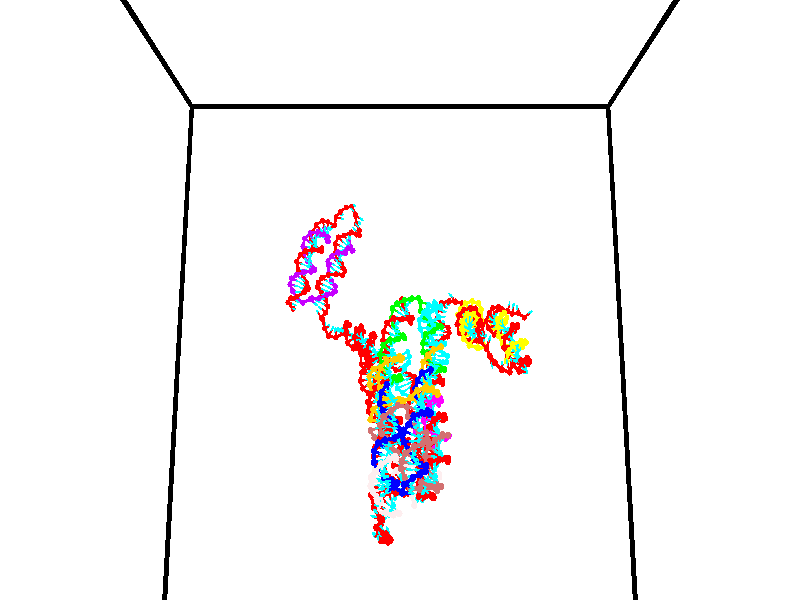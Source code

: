 // switches for output
#declare DRAW_BASES = 1; // possible values are 0, 1; only relevant for DNA ribbons
#declare DRAW_BASES_TYPE = 3; // possible values are 1, 2, 3; only relevant for DNA ribbons
#declare DRAW_FOG = 0; // set to 1 to enable fog

#include "colors.inc"

#include "transforms.inc"
background { rgb <1, 1, 1>}

#default {
   normal{
       ripples 0.25
       frequency 0.20
       turbulence 0.2
       lambda 5
   }
	finish {
		phong 0.1
		phong_size 40.
	}
}

// original window dimensions: 1024x640


// camera settings

camera {
	sky <0, 0.179814, -0.983701>
	up <0, 0.179814, -0.983701>
	right 1.6 * <1, 0, 0>
	location <35, 94.9851, 44.8844>
	look_at <35, 29.7336, 32.9568>
	direction <0, -65.2515, -11.9276>
	angle 67.0682
}


# declare cpy_camera_pos = <35, 94.9851, 44.8844>;
# if (DRAW_FOG = 1)
fog {
	fog_type 2
	up vnormalize(cpy_camera_pos)
	color rgbt<1,1,1,0.3>
	distance 1e-5
	fog_alt 3e-3
	fog_offset 56
}
# end


// LIGHTS

# declare lum = 6;
global_settings {
	ambient_light rgb lum * <0.05, 0.05, 0.05>
	max_trace_level 15
}# declare cpy_direct_light_amount = 0.25;
light_source
{	1000 * <-1, -1.16352, -0.803886>,
	rgb lum * cpy_direct_light_amount
	parallel
}

light_source
{	1000 * <1, 1.16352, 0.803886>,
	rgb lum * cpy_direct_light_amount
	parallel
}

// strand 0

// nucleotide -1

// particle -1
sphere {
	<24.145031, 34.534523, 34.599983> 0.250000
	pigment { color rgbt <1,0,0,0> }
	no_shadow
}
cylinder {
	<24.261385, 34.908493, 34.681282>,  <24.331198, 35.132874, 34.730061>, 0.100000
	pigment { color rgbt <1,0,0,0> }
	no_shadow
}
cylinder {
	<24.261385, 34.908493, 34.681282>,  <24.145031, 34.534523, 34.599983>, 0.100000
	pigment { color rgbt <1,0,0,0> }
	no_shadow
}

// particle -1
sphere {
	<24.261385, 34.908493, 34.681282> 0.100000
	pigment { color rgbt <1,0,0,0> }
	no_shadow
}
sphere {
	0, 1
	scale<0.080000,0.200000,0.300000>
	matrix <0.286598, 0.117529, -0.950814,
		-0.912825, 0.334825, -0.233760,
		0.290883, 0.934922, 0.203244,
		24.348650, 35.188969, 34.742256>
	pigment { color rgbt <0,1,1,0> }
	no_shadow
}
cylinder {
	<23.704353, 35.102592, 34.146931>,  <24.145031, 34.534523, 34.599983>, 0.130000
	pigment { color rgbt <1,0,0,0> }
	no_shadow
}

// nucleotide -1

// particle -1
sphere {
	<23.704353, 35.102592, 34.146931> 0.250000
	pigment { color rgbt <1,0,0,0> }
	no_shadow
}
cylinder {
	<24.084099, 35.161682, 34.257843>,  <24.311947, 35.197136, 34.324390>, 0.100000
	pigment { color rgbt <1,0,0,0> }
	no_shadow
}
cylinder {
	<24.084099, 35.161682, 34.257843>,  <23.704353, 35.102592, 34.146931>, 0.100000
	pigment { color rgbt <1,0,0,0> }
	no_shadow
}

// particle -1
sphere {
	<24.084099, 35.161682, 34.257843> 0.100000
	pigment { color rgbt <1,0,0,0> }
	no_shadow
}
sphere {
	0, 1
	scale<0.080000,0.200000,0.300000>
	matrix <0.284320, -0.028420, -0.958308,
		-0.133686, 0.988620, -0.068982,
		0.949363, 0.147726, 0.277285,
		24.368908, 35.206001, 34.341030>
	pigment { color rgbt <0,1,1,0> }
	no_shadow
}
cylinder {
	<24.097940, 35.649662, 33.881134>,  <23.704353, 35.102592, 34.146931>, 0.130000
	pigment { color rgbt <1,0,0,0> }
	no_shadow
}

// nucleotide -1

// particle -1
sphere {
	<24.097940, 35.649662, 33.881134> 0.250000
	pigment { color rgbt <1,0,0,0> }
	no_shadow
}
cylinder {
	<24.384541, 35.384838, 33.969048>,  <24.556501, 35.225945, 34.021797>, 0.100000
	pigment { color rgbt <1,0,0,0> }
	no_shadow
}
cylinder {
	<24.384541, 35.384838, 33.969048>,  <24.097940, 35.649662, 33.881134>, 0.100000
	pigment { color rgbt <1,0,0,0> }
	no_shadow
}

// particle -1
sphere {
	<24.384541, 35.384838, 33.969048> 0.100000
	pigment { color rgbt <1,0,0,0> }
	no_shadow
}
sphere {
	0, 1
	scale<0.080000,0.200000,0.300000>
	matrix <0.376970, 0.102368, -0.920551,
		0.586960, 0.742428, 0.322923,
		0.716500, -0.662058, 0.219787,
		24.599491, 35.186222, 34.034985>
	pigment { color rgbt <0,1,1,0> }
	no_shadow
}
cylinder {
	<24.745586, 35.909672, 33.788857>,  <24.097940, 35.649662, 33.881134>, 0.130000
	pigment { color rgbt <1,0,0,0> }
	no_shadow
}

// nucleotide -1

// particle -1
sphere {
	<24.745586, 35.909672, 33.788857> 0.250000
	pigment { color rgbt <1,0,0,0> }
	no_shadow
}
cylinder {
	<24.757235, 35.511646, 33.750908>,  <24.764223, 35.272831, 33.728138>, 0.100000
	pigment { color rgbt <1,0,0,0> }
	no_shadow
}
cylinder {
	<24.757235, 35.511646, 33.750908>,  <24.745586, 35.909672, 33.788857>, 0.100000
	pigment { color rgbt <1,0,0,0> }
	no_shadow
}

// particle -1
sphere {
	<24.757235, 35.511646, 33.750908> 0.100000
	pigment { color rgbt <1,0,0,0> }
	no_shadow
}
sphere {
	0, 1
	scale<0.080000,0.200000,0.300000>
	matrix <0.280297, 0.099231, -0.954771,
		0.959472, 0.001211, 0.281803,
		0.029120, -0.995064, -0.094870,
		24.765970, 35.213127, 33.722446>
	pigment { color rgbt <0,1,1,0> }
	no_shadow
}
cylinder {
	<25.415257, 35.702675, 33.412930>,  <24.745586, 35.909672, 33.788857>, 0.130000
	pigment { color rgbt <1,0,0,0> }
	no_shadow
}

// nucleotide -1

// particle -1
sphere {
	<25.415257, 35.702675, 33.412930> 0.250000
	pigment { color rgbt <1,0,0,0> }
	no_shadow
}
cylinder {
	<25.179829, 35.387081, 33.342396>,  <25.038572, 35.197727, 33.300076>, 0.100000
	pigment { color rgbt <1,0,0,0> }
	no_shadow
}
cylinder {
	<25.179829, 35.387081, 33.342396>,  <25.415257, 35.702675, 33.412930>, 0.100000
	pigment { color rgbt <1,0,0,0> }
	no_shadow
}

// particle -1
sphere {
	<25.179829, 35.387081, 33.342396> 0.100000
	pigment { color rgbt <1,0,0,0> }
	no_shadow
}
sphere {
	0, 1
	scale<0.080000,0.200000,0.300000>
	matrix <0.334087, -0.038742, -0.941746,
		0.736189, -0.613193, 0.286391,
		-0.588567, -0.788983, -0.176339,
		25.003258, 35.150387, 33.289494>
	pigment { color rgbt <0,1,1,0> }
	no_shadow
}
cylinder {
	<25.748730, 35.241951, 33.016998>,  <25.415257, 35.702675, 33.412930>, 0.130000
	pigment { color rgbt <1,0,0,0> }
	no_shadow
}

// nucleotide -1

// particle -1
sphere {
	<25.748730, 35.241951, 33.016998> 0.250000
	pigment { color rgbt <1,0,0,0> }
	no_shadow
}
cylinder {
	<25.363365, 35.149704, 32.962368>,  <25.132147, 35.094357, 32.929588>, 0.100000
	pigment { color rgbt <1,0,0,0> }
	no_shadow
}
cylinder {
	<25.363365, 35.149704, 32.962368>,  <25.748730, 35.241951, 33.016998>, 0.100000
	pigment { color rgbt <1,0,0,0> }
	no_shadow
}

// particle -1
sphere {
	<25.363365, 35.149704, 32.962368> 0.100000
	pigment { color rgbt <1,0,0,0> }
	no_shadow
}
sphere {
	0, 1
	scale<0.080000,0.200000,0.300000>
	matrix <0.195578, -0.256449, -0.946564,
		0.183267, -0.938643, 0.292170,
		-0.963412, -0.230616, -0.136580,
		25.074341, 35.080521, 32.921394>
	pigment { color rgbt <0,1,1,0> }
	no_shadow
}
cylinder {
	<25.631338, 34.519730, 32.781895>,  <25.748730, 35.241951, 33.016998>, 0.130000
	pigment { color rgbt <1,0,0,0> }
	no_shadow
}

// nucleotide -1

// particle -1
sphere {
	<25.631338, 34.519730, 32.781895> 0.250000
	pigment { color rgbt <1,0,0,0> }
	no_shadow
}
cylinder {
	<25.326656, 34.738758, 32.643349>,  <25.143847, 34.870174, 32.560223>, 0.100000
	pigment { color rgbt <1,0,0,0> }
	no_shadow
}
cylinder {
	<25.326656, 34.738758, 32.643349>,  <25.631338, 34.519730, 32.781895>, 0.100000
	pigment { color rgbt <1,0,0,0> }
	no_shadow
}

// particle -1
sphere {
	<25.326656, 34.738758, 32.643349> 0.100000
	pigment { color rgbt <1,0,0,0> }
	no_shadow
}
sphere {
	0, 1
	scale<0.080000,0.200000,0.300000>
	matrix <0.295977, -0.181481, -0.937797,
		-0.576371, -0.816841, -0.023833,
		-0.761705, 0.547573, -0.346366,
		25.098145, 34.903030, 32.539440>
	pigment { color rgbt <0,1,1,0> }
	no_shadow
}
cylinder {
	<25.381266, 34.121265, 32.235828>,  <25.631338, 34.519730, 32.781895>, 0.130000
	pigment { color rgbt <1,0,0,0> }
	no_shadow
}

// nucleotide -1

// particle -1
sphere {
	<25.381266, 34.121265, 32.235828> 0.250000
	pigment { color rgbt <1,0,0,0> }
	no_shadow
}
cylinder {
	<25.246368, 34.495609, 32.194958>,  <25.165430, 34.720215, 32.170433>, 0.100000
	pigment { color rgbt <1,0,0,0> }
	no_shadow
}
cylinder {
	<25.246368, 34.495609, 32.194958>,  <25.381266, 34.121265, 32.235828>, 0.100000
	pigment { color rgbt <1,0,0,0> }
	no_shadow
}

// particle -1
sphere {
	<25.246368, 34.495609, 32.194958> 0.100000
	pigment { color rgbt <1,0,0,0> }
	no_shadow
}
sphere {
	0, 1
	scale<0.080000,0.200000,0.300000>
	matrix <0.303113, 0.005185, -0.952940,
		-0.891285, -0.352344, -0.285419,
		-0.337243, 0.935856, -0.102179,
		25.145195, 34.776367, 32.164303>
	pigment { color rgbt <0,1,1,0> }
	no_shadow
}
cylinder {
	<24.997749, 34.102768, 31.602072>,  <25.381266, 34.121265, 32.235828>, 0.130000
	pigment { color rgbt <1,0,0,0> }
	no_shadow
}

// nucleotide -1

// particle -1
sphere {
	<24.997749, 34.102768, 31.602072> 0.250000
	pigment { color rgbt <1,0,0,0> }
	no_shadow
}
cylinder {
	<25.103155, 34.485771, 31.648956>,  <25.166399, 34.715572, 31.677088>, 0.100000
	pigment { color rgbt <1,0,0,0> }
	no_shadow
}
cylinder {
	<25.103155, 34.485771, 31.648956>,  <24.997749, 34.102768, 31.602072>, 0.100000
	pigment { color rgbt <1,0,0,0> }
	no_shadow
}

// particle -1
sphere {
	<25.103155, 34.485771, 31.648956> 0.100000
	pigment { color rgbt <1,0,0,0> }
	no_shadow
}
sphere {
	0, 1
	scale<0.080000,0.200000,0.300000>
	matrix <0.180123, 0.070531, -0.981112,
		-0.947689, 0.279651, -0.153884,
		0.263515, 0.957508, 0.117213,
		25.182209, 34.773022, 31.684120>
	pigment { color rgbt <0,1,1,0> }
	no_shadow
}
cylinder {
	<24.532890, 34.417580, 31.168312>,  <24.997749, 34.102768, 31.602072>, 0.130000
	pigment { color rgbt <1,0,0,0> }
	no_shadow
}

// nucleotide -1

// particle -1
sphere {
	<24.532890, 34.417580, 31.168312> 0.250000
	pigment { color rgbt <1,0,0,0> }
	no_shadow
}
cylinder {
	<24.839914, 34.660271, 31.251005>,  <25.024128, 34.805885, 31.300621>, 0.100000
	pigment { color rgbt <1,0,0,0> }
	no_shadow
}
cylinder {
	<24.839914, 34.660271, 31.251005>,  <24.532890, 34.417580, 31.168312>, 0.100000
	pigment { color rgbt <1,0,0,0> }
	no_shadow
}

// particle -1
sphere {
	<24.839914, 34.660271, 31.251005> 0.100000
	pigment { color rgbt <1,0,0,0> }
	no_shadow
}
sphere {
	0, 1
	scale<0.080000,0.200000,0.300000>
	matrix <0.214069, 0.061365, -0.974889,
		-0.604175, 0.792540, -0.082780,
		0.767559, 0.606725, 0.206733,
		25.070183, 34.842289, 31.313025>
	pigment { color rgbt <0,1,1,0> }
	no_shadow
}
cylinder {
	<24.462120, 35.004044, 30.616838>,  <24.532890, 34.417580, 31.168312>, 0.130000
	pigment { color rgbt <1,0,0,0> }
	no_shadow
}

// nucleotide -1

// particle -1
sphere {
	<24.462120, 35.004044, 30.616838> 0.250000
	pigment { color rgbt <1,0,0,0> }
	no_shadow
}
cylinder {
	<24.836111, 35.049580, 30.751219>,  <25.060505, 35.076900, 30.831846>, 0.100000
	pigment { color rgbt <1,0,0,0> }
	no_shadow
}
cylinder {
	<24.836111, 35.049580, 30.751219>,  <24.462120, 35.004044, 30.616838>, 0.100000
	pigment { color rgbt <1,0,0,0> }
	no_shadow
}

// particle -1
sphere {
	<24.836111, 35.049580, 30.751219> 0.100000
	pigment { color rgbt <1,0,0,0> }
	no_shadow
}
sphere {
	0, 1
	scale<0.080000,0.200000,0.300000>
	matrix <0.314693, 0.170822, -0.933696,
		-0.163676, 0.978704, 0.123891,
		0.934975, 0.113836, 0.335951,
		25.116604, 35.083729, 30.852003>
	pigment { color rgbt <0,1,1,0> }
	no_shadow
}
cylinder {
	<24.880482, 35.407963, 30.105312>,  <24.462120, 35.004044, 30.616838>, 0.130000
	pigment { color rgbt <1,0,0,0> }
	no_shadow
}

// nucleotide -1

// particle -1
sphere {
	<24.880482, 35.407963, 30.105312> 0.250000
	pigment { color rgbt <1,0,0,0> }
	no_shadow
}
cylinder {
	<25.151773, 35.194958, 30.307871>,  <25.314548, 35.067154, 30.429405>, 0.100000
	pigment { color rgbt <1,0,0,0> }
	no_shadow
}
cylinder {
	<25.151773, 35.194958, 30.307871>,  <24.880482, 35.407963, 30.105312>, 0.100000
	pigment { color rgbt <1,0,0,0> }
	no_shadow
}

// particle -1
sphere {
	<25.151773, 35.194958, 30.307871> 0.100000
	pigment { color rgbt <1,0,0,0> }
	no_shadow
}
sphere {
	0, 1
	scale<0.080000,0.200000,0.300000>
	matrix <0.474853, -0.208324, -0.855053,
		0.560819, 0.820387, 0.111572,
		0.678231, -0.532510, 0.506395,
		25.355244, 35.035206, 30.459789>
	pigment { color rgbt <0,1,1,0> }
	no_shadow
}
cylinder {
	<25.410419, 35.576809, 29.800653>,  <24.880482, 35.407963, 30.105312>, 0.130000
	pigment { color rgbt <1,0,0,0> }
	no_shadow
}

// nucleotide -1

// particle -1
sphere {
	<25.410419, 35.576809, 29.800653> 0.250000
	pigment { color rgbt <1,0,0,0> }
	no_shadow
}
cylinder {
	<25.525778, 35.229717, 29.962582>,  <25.594994, 35.021461, 30.059738>, 0.100000
	pigment { color rgbt <1,0,0,0> }
	no_shadow
}
cylinder {
	<25.525778, 35.229717, 29.962582>,  <25.410419, 35.576809, 29.800653>, 0.100000
	pigment { color rgbt <1,0,0,0> }
	no_shadow
}

// particle -1
sphere {
	<25.525778, 35.229717, 29.962582> 0.100000
	pigment { color rgbt <1,0,0,0> }
	no_shadow
}
sphere {
	0, 1
	scale<0.080000,0.200000,0.300000>
	matrix <0.425358, -0.262674, -0.866068,
		0.857845, 0.421963, 0.293340,
		0.288396, -0.867727, 0.404819,
		25.612297, 34.969398, 30.084028>
	pigment { color rgbt <0,1,1,0> }
	no_shadow
}
cylinder {
	<26.181726, 35.460331, 29.662592>,  <25.410419, 35.576809, 29.800653>, 0.130000
	pigment { color rgbt <1,0,0,0> }
	no_shadow
}

// nucleotide -1

// particle -1
sphere {
	<26.181726, 35.460331, 29.662592> 0.250000
	pigment { color rgbt <1,0,0,0> }
	no_shadow
}
cylinder {
	<26.033516, 35.104004, 29.767775>,  <25.944590, 34.890205, 29.830883>, 0.100000
	pigment { color rgbt <1,0,0,0> }
	no_shadow
}
cylinder {
	<26.033516, 35.104004, 29.767775>,  <26.181726, 35.460331, 29.662592>, 0.100000
	pigment { color rgbt <1,0,0,0> }
	no_shadow
}

// particle -1
sphere {
	<26.033516, 35.104004, 29.767775> 0.100000
	pigment { color rgbt <1,0,0,0> }
	no_shadow
}
sphere {
	0, 1
	scale<0.080000,0.200000,0.300000>
	matrix <0.367944, -0.400721, -0.839071,
		0.852835, -0.214145, 0.476250,
		-0.370527, -0.890822, 0.262955,
		25.922358, 34.836758, 29.846661>
	pigment { color rgbt <0,1,1,0> }
	no_shadow
}
cylinder {
	<26.699928, 34.968559, 29.588003>,  <26.181726, 35.460331, 29.662592>, 0.130000
	pigment { color rgbt <1,0,0,0> }
	no_shadow
}

// nucleotide -1

// particle -1
sphere {
	<26.699928, 34.968559, 29.588003> 0.250000
	pigment { color rgbt <1,0,0,0> }
	no_shadow
}
cylinder {
	<26.357798, 34.761597, 29.577379>,  <26.152519, 34.637417, 29.571005>, 0.100000
	pigment { color rgbt <1,0,0,0> }
	no_shadow
}
cylinder {
	<26.357798, 34.761597, 29.577379>,  <26.699928, 34.968559, 29.588003>, 0.100000
	pigment { color rgbt <1,0,0,0> }
	no_shadow
}

// particle -1
sphere {
	<26.357798, 34.761597, 29.577379> 0.100000
	pigment { color rgbt <1,0,0,0> }
	no_shadow
}
sphere {
	0, 1
	scale<0.080000,0.200000,0.300000>
	matrix <0.273305, -0.407062, -0.871553,
		0.440138, -0.752721, 0.489581,
		-0.855326, -0.517409, -0.026559,
		26.101200, 34.606373, 29.569412>
	pigment { color rgbt <0,1,1,0> }
	no_shadow
}
cylinder {
	<26.931324, 34.392944, 29.261566>,  <26.699928, 34.968559, 29.588003>, 0.130000
	pigment { color rgbt <1,0,0,0> }
	no_shadow
}

// nucleotide -1

// particle -1
sphere {
	<26.931324, 34.392944, 29.261566> 0.250000
	pigment { color rgbt <1,0,0,0> }
	no_shadow
}
cylinder {
	<26.541016, 34.305489, 29.264769>,  <26.306829, 34.253014, 29.266691>, 0.100000
	pigment { color rgbt <1,0,0,0> }
	no_shadow
}
cylinder {
	<26.541016, 34.305489, 29.264769>,  <26.931324, 34.392944, 29.261566>, 0.100000
	pigment { color rgbt <1,0,0,0> }
	no_shadow
}

// particle -1
sphere {
	<26.541016, 34.305489, 29.264769> 0.100000
	pigment { color rgbt <1,0,0,0> }
	no_shadow
}
sphere {
	0, 1
	scale<0.080000,0.200000,0.300000>
	matrix <0.130293, -0.610108, -0.781532,
		0.175759, -0.761554, 0.623814,
		-0.975773, -0.218640, 0.008007,
		26.248283, 34.239895, 29.267170>
	pigment { color rgbt <0,1,1,0> }
	no_shadow
}
cylinder {
	<26.779284, 33.600090, 29.329388>,  <26.931324, 34.392944, 29.261566>, 0.130000
	pigment { color rgbt <1,0,0,0> }
	no_shadow
}

// nucleotide -1

// particle -1
sphere {
	<26.779284, 33.600090, 29.329388> 0.250000
	pigment { color rgbt <1,0,0,0> }
	no_shadow
}
cylinder {
	<26.451223, 33.750580, 29.156965>,  <26.254387, 33.840874, 29.053511>, 0.100000
	pigment { color rgbt <1,0,0,0> }
	no_shadow
}
cylinder {
	<26.451223, 33.750580, 29.156965>,  <26.779284, 33.600090, 29.329388>, 0.100000
	pigment { color rgbt <1,0,0,0> }
	no_shadow
}

// particle -1
sphere {
	<26.451223, 33.750580, 29.156965> 0.100000
	pigment { color rgbt <1,0,0,0> }
	no_shadow
}
sphere {
	0, 1
	scale<0.080000,0.200000,0.300000>
	matrix <0.219591, -0.488719, -0.844354,
		-0.528332, -0.787153, 0.318207,
		-0.820149, 0.376224, -0.431058,
		26.205179, 33.863445, 29.027647>
	pigment { color rgbt <0,1,1,0> }
	no_shadow
}
cylinder {
	<26.335333, 33.067055, 29.055792>,  <26.779284, 33.600090, 29.329388>, 0.130000
	pigment { color rgbt <1,0,0,0> }
	no_shadow
}

// nucleotide -1

// particle -1
sphere {
	<26.335333, 33.067055, 29.055792> 0.250000
	pigment { color rgbt <1,0,0,0> }
	no_shadow
}
cylinder {
	<26.202326, 33.374233, 28.836819>,  <26.122520, 33.558540, 28.705435>, 0.100000
	pigment { color rgbt <1,0,0,0> }
	no_shadow
}
cylinder {
	<26.202326, 33.374233, 28.836819>,  <26.335333, 33.067055, 29.055792>, 0.100000
	pigment { color rgbt <1,0,0,0> }
	no_shadow
}

// particle -1
sphere {
	<26.202326, 33.374233, 28.836819> 0.100000
	pigment { color rgbt <1,0,0,0> }
	no_shadow
}
sphere {
	0, 1
	scale<0.080000,0.200000,0.300000>
	matrix <0.160427, -0.525946, -0.835251,
		-0.929352, -0.365560, 0.051686,
		-0.332518, 0.767951, -0.547434,
		26.102570, 33.604618, 28.672588>
	pigment { color rgbt <0,1,1,0> }
	no_shadow
}
cylinder {
	<25.791405, 32.730682, 28.631130>,  <26.335333, 33.067055, 29.055792>, 0.130000
	pigment { color rgbt <1,0,0,0> }
	no_shadow
}

// nucleotide -1

// particle -1
sphere {
	<25.791405, 32.730682, 28.631130> 0.250000
	pigment { color rgbt <1,0,0,0> }
	no_shadow
}
cylinder {
	<25.951883, 33.058651, 28.467781>,  <26.048170, 33.255432, 28.369772>, 0.100000
	pigment { color rgbt <1,0,0,0> }
	no_shadow
}
cylinder {
	<25.951883, 33.058651, 28.467781>,  <25.791405, 32.730682, 28.631130>, 0.100000
	pigment { color rgbt <1,0,0,0> }
	no_shadow
}

// particle -1
sphere {
	<25.951883, 33.058651, 28.467781> 0.100000
	pigment { color rgbt <1,0,0,0> }
	no_shadow
}
sphere {
	0, 1
	scale<0.080000,0.200000,0.300000>
	matrix <0.177259, -0.506895, -0.843585,
		-0.898677, 0.266055, -0.348703,
		0.401196, 0.819922, -0.408375,
		26.072243, 33.304626, 28.345268>
	pigment { color rgbt <0,1,1,0> }
	no_shadow
}
cylinder {
	<25.511370, 32.728539, 27.965092>,  <25.791405, 32.730682, 28.631130>, 0.130000
	pigment { color rgbt <1,0,0,0> }
	no_shadow
}

// nucleotide -1

// particle -1
sphere {
	<25.511370, 32.728539, 27.965092> 0.250000
	pigment { color rgbt <1,0,0,0> }
	no_shadow
}
cylinder {
	<25.844557, 32.948132, 27.937422>,  <26.044470, 33.079887, 27.920820>, 0.100000
	pigment { color rgbt <1,0,0,0> }
	no_shadow
}
cylinder {
	<25.844557, 32.948132, 27.937422>,  <25.511370, 32.728539, 27.965092>, 0.100000
	pigment { color rgbt <1,0,0,0> }
	no_shadow
}

// particle -1
sphere {
	<25.844557, 32.948132, 27.937422> 0.100000
	pigment { color rgbt <1,0,0,0> }
	no_shadow
}
sphere {
	0, 1
	scale<0.080000,0.200000,0.300000>
	matrix <0.330231, -0.593545, -0.733929,
		-0.443971, 0.588496, -0.675694,
		0.832969, 0.548979, -0.069177,
		26.094448, 33.112823, 27.916668>
	pigment { color rgbt <0,1,1,0> }
	no_shadow
}
cylinder {
	<25.703396, 32.652622, 27.357042>,  <25.511370, 32.728539, 27.965092>, 0.130000
	pigment { color rgbt <1,0,0,0> }
	no_shadow
}

// nucleotide -1

// particle -1
sphere {
	<25.703396, 32.652622, 27.357042> 0.250000
	pigment { color rgbt <1,0,0,0> }
	no_shadow
}
cylinder {
	<26.044760, 32.812256, 27.491159>,  <26.249578, 32.908035, 27.571630>, 0.100000
	pigment { color rgbt <1,0,0,0> }
	no_shadow
}
cylinder {
	<26.044760, 32.812256, 27.491159>,  <25.703396, 32.652622, 27.357042>, 0.100000
	pigment { color rgbt <1,0,0,0> }
	no_shadow
}

// particle -1
sphere {
	<26.044760, 32.812256, 27.491159> 0.100000
	pigment { color rgbt <1,0,0,0> }
	no_shadow
}
sphere {
	0, 1
	scale<0.080000,0.200000,0.300000>
	matrix <0.507843, -0.491725, -0.707321,
		-0.117408, 0.773912, -0.622315,
		0.853412, 0.399083, 0.335293,
		26.300783, 32.931980, 27.591747>
	pigment { color rgbt <0,1,1,0> }
	no_shadow
}
cylinder {
	<26.065880, 32.993378, 26.779663>,  <25.703396, 32.652622, 27.357042>, 0.130000
	pigment { color rgbt <1,0,0,0> }
	no_shadow
}

// nucleotide -1

// particle -1
sphere {
	<26.065880, 32.993378, 26.779663> 0.250000
	pigment { color rgbt <1,0,0,0> }
	no_shadow
}
cylinder {
	<26.364658, 32.922871, 27.036098>,  <26.543926, 32.880566, 27.189960>, 0.100000
	pigment { color rgbt <1,0,0,0> }
	no_shadow
}
cylinder {
	<26.364658, 32.922871, 27.036098>,  <26.065880, 32.993378, 26.779663>, 0.100000
	pigment { color rgbt <1,0,0,0> }
	no_shadow
}

// particle -1
sphere {
	<26.364658, 32.922871, 27.036098> 0.100000
	pigment { color rgbt <1,0,0,0> }
	no_shadow
}
sphere {
	0, 1
	scale<0.080000,0.200000,0.300000>
	matrix <0.495723, -0.494926, -0.713658,
		0.443088, 0.850869, -0.282303,
		0.746948, -0.176269, 0.641091,
		26.588743, 32.869991, 27.228426>
	pigment { color rgbt <0,1,1,0> }
	no_shadow
}
cylinder {
	<26.786642, 33.213871, 26.467058>,  <26.065880, 32.993378, 26.779663>, 0.130000
	pigment { color rgbt <1,0,0,0> }
	no_shadow
}

// nucleotide -1

// particle -1
sphere {
	<26.786642, 33.213871, 26.467058> 0.250000
	pigment { color rgbt <1,0,0,0> }
	no_shadow
}
cylinder {
	<26.871349, 32.961052, 26.765230>,  <26.922174, 32.809361, 26.944134>, 0.100000
	pigment { color rgbt <1,0,0,0> }
	no_shadow
}
cylinder {
	<26.871349, 32.961052, 26.765230>,  <26.786642, 33.213871, 26.467058>, 0.100000
	pigment { color rgbt <1,0,0,0> }
	no_shadow
}

// particle -1
sphere {
	<26.871349, 32.961052, 26.765230> 0.100000
	pigment { color rgbt <1,0,0,0> }
	no_shadow
}
sphere {
	0, 1
	scale<0.080000,0.200000,0.300000>
	matrix <0.656898, -0.472690, -0.587409,
		0.723629, 0.614067, 0.315091,
		0.211768, -0.632049, 0.745432,
		26.934879, 32.771439, 26.988859>
	pigment { color rgbt <0,1,1,0> }
	no_shadow
}
cylinder {
	<27.377352, 33.211040, 26.586168>,  <26.786642, 33.213871, 26.467058>, 0.130000
	pigment { color rgbt <1,0,0,0> }
	no_shadow
}

// nucleotide -1

// particle -1
sphere {
	<27.377352, 33.211040, 26.586168> 0.250000
	pigment { color rgbt <1,0,0,0> }
	no_shadow
}
cylinder {
	<27.314047, 32.856979, 26.761190>,  <27.276064, 32.644543, 26.866203>, 0.100000
	pigment { color rgbt <1,0,0,0> }
	no_shadow
}
cylinder {
	<27.314047, 32.856979, 26.761190>,  <27.377352, 33.211040, 26.586168>, 0.100000
	pigment { color rgbt <1,0,0,0> }
	no_shadow
}

// particle -1
sphere {
	<27.314047, 32.856979, 26.761190> 0.100000
	pigment { color rgbt <1,0,0,0> }
	no_shadow
}
sphere {
	0, 1
	scale<0.080000,0.200000,0.300000>
	matrix <0.876845, -0.329733, -0.349884,
		0.453978, 0.328294, 0.828328,
		-0.158262, -0.885155, 0.437555,
		27.266569, 32.591434, 26.892456>
	pigment { color rgbt <0,1,1,0> }
	no_shadow
}
cylinder {
	<28.062450, 33.052536, 26.829956>,  <27.377352, 33.211040, 26.586168>, 0.130000
	pigment { color rgbt <1,0,0,0> }
	no_shadow
}

// nucleotide -1

// particle -1
sphere {
	<28.062450, 33.052536, 26.829956> 0.250000
	pigment { color rgbt <1,0,0,0> }
	no_shadow
}
cylinder {
	<27.843977, 32.717640, 26.840605>,  <27.712893, 32.516701, 26.846994>, 0.100000
	pigment { color rgbt <1,0,0,0> }
	no_shadow
}
cylinder {
	<27.843977, 32.717640, 26.840605>,  <28.062450, 33.052536, 26.829956>, 0.100000
	pigment { color rgbt <1,0,0,0> }
	no_shadow
}

// particle -1
sphere {
	<27.843977, 32.717640, 26.840605> 0.100000
	pigment { color rgbt <1,0,0,0> }
	no_shadow
}
sphere {
	0, 1
	scale<0.080000,0.200000,0.300000>
	matrix <0.789591, -0.525189, -0.317370,
		0.279697, -0.152322, 0.947928,
		-0.546183, -0.837243, 0.026621,
		27.680122, 32.466469, 26.848591>
	pigment { color rgbt <0,1,1,0> }
	no_shadow
}
cylinder {
	<28.209154, 33.255589, 26.153059>,  <28.062450, 33.052536, 26.829956>, 0.130000
	pigment { color rgbt <1,0,0,0> }
	no_shadow
}

// nucleotide -1

// particle -1
sphere {
	<28.209154, 33.255589, 26.153059> 0.250000
	pigment { color rgbt <1,0,0,0> }
	no_shadow
}
cylinder {
	<28.542994, 33.035343, 26.159592>,  <28.743298, 32.903194, 26.163511>, 0.100000
	pigment { color rgbt <1,0,0,0> }
	no_shadow
}
cylinder {
	<28.542994, 33.035343, 26.159592>,  <28.209154, 33.255589, 26.153059>, 0.100000
	pigment { color rgbt <1,0,0,0> }
	no_shadow
}

// particle -1
sphere {
	<28.542994, 33.035343, 26.159592> 0.100000
	pigment { color rgbt <1,0,0,0> }
	no_shadow
}
sphere {
	0, 1
	scale<0.080000,0.200000,0.300000>
	matrix <0.035604, 0.024335, -0.999070,
		0.549704, 0.834405, 0.039914,
		0.834600, -0.550614, 0.016331,
		28.793373, 32.870159, 26.164492>
	pigment { color rgbt <0,1,1,0> }
	no_shadow
}
cylinder {
	<28.679546, 33.499336, 25.742191>,  <28.209154, 33.255589, 26.153059>, 0.130000
	pigment { color rgbt <1,0,0,0> }
	no_shadow
}

// nucleotide -1

// particle -1
sphere {
	<28.679546, 33.499336, 25.742191> 0.250000
	pigment { color rgbt <1,0,0,0> }
	no_shadow
}
cylinder {
	<28.732689, 33.103123, 25.756023>,  <28.764574, 32.865395, 25.764322>, 0.100000
	pigment { color rgbt <1,0,0,0> }
	no_shadow
}
cylinder {
	<28.732689, 33.103123, 25.756023>,  <28.679546, 33.499336, 25.742191>, 0.100000
	pigment { color rgbt <1,0,0,0> }
	no_shadow
}

// particle -1
sphere {
	<28.732689, 33.103123, 25.756023> 0.100000
	pigment { color rgbt <1,0,0,0> }
	no_shadow
}
sphere {
	0, 1
	scale<0.080000,0.200000,0.300000>
	matrix <-0.120554, -0.050781, -0.991407,
		0.983776, 0.127546, -0.126159,
		0.132857, -0.990532, 0.034581,
		28.772547, 32.805962, 25.766397>
	pigment { color rgbt <0,1,1,0> }
	no_shadow
}
cylinder {
	<29.250652, 33.230339, 25.242704>,  <28.679546, 33.499336, 25.742191>, 0.130000
	pigment { color rgbt <1,0,0,0> }
	no_shadow
}

// nucleotide -1

// particle -1
sphere {
	<29.250652, 33.230339, 25.242704> 0.250000
	pigment { color rgbt <1,0,0,0> }
	no_shadow
}
cylinder {
	<28.982828, 32.941093, 25.310577>,  <28.822134, 32.767544, 25.351301>, 0.100000
	pigment { color rgbt <1,0,0,0> }
	no_shadow
}
cylinder {
	<28.982828, 32.941093, 25.310577>,  <29.250652, 33.230339, 25.242704>, 0.100000
	pigment { color rgbt <1,0,0,0> }
	no_shadow
}

// particle -1
sphere {
	<28.982828, 32.941093, 25.310577> 0.100000
	pigment { color rgbt <1,0,0,0> }
	no_shadow
}
sphere {
	0, 1
	scale<0.080000,0.200000,0.300000>
	matrix <-0.027984, -0.203727, -0.978627,
		0.742230, -0.659998, 0.116172,
		-0.669560, -0.723116, 0.169682,
		28.781960, 32.724159, 25.361483>
	pigment { color rgbt <0,1,1,0> }
	no_shadow
}
cylinder {
	<29.828316, 32.689087, 24.989857>,  <29.250652, 33.230339, 25.242704>, 0.130000
	pigment { color rgbt <1,0,0,0> }
	no_shadow
}

// nucleotide -1

// particle -1
sphere {
	<29.828316, 32.689087, 24.989857> 0.250000
	pigment { color rgbt <1,0,0,0> }
	no_shadow
}
cylinder {
	<30.011358, 33.038113, 25.058247>,  <30.121183, 33.247528, 25.099281>, 0.100000
	pigment { color rgbt <1,0,0,0> }
	no_shadow
}
cylinder {
	<30.011358, 33.038113, 25.058247>,  <29.828316, 32.689087, 24.989857>, 0.100000
	pigment { color rgbt <1,0,0,0> }
	no_shadow
}

// particle -1
sphere {
	<30.011358, 33.038113, 25.058247> 0.100000
	pigment { color rgbt <1,0,0,0> }
	no_shadow
}
sphere {
	0, 1
	scale<0.080000,0.200000,0.300000>
	matrix <-0.440781, 0.055616, 0.895890,
		0.772211, -0.485327, 0.410059,
		0.457605, 0.872562, 0.170975,
		30.148640, 33.299881, 25.109539>
	pigment { color rgbt <0,1,1,0> }
	no_shadow
}
cylinder {
	<30.232874, 32.580845, 25.677071>,  <29.828316, 32.689087, 24.989857>, 0.130000
	pigment { color rgbt <1,0,0,0> }
	no_shadow
}

// nucleotide -1

// particle -1
sphere {
	<30.232874, 32.580845, 25.677071> 0.250000
	pigment { color rgbt <1,0,0,0> }
	no_shadow
}
cylinder {
	<30.039673, 32.902660, 25.538837>,  <29.923752, 33.095749, 25.455896>, 0.100000
	pigment { color rgbt <1,0,0,0> }
	no_shadow
}
cylinder {
	<30.039673, 32.902660, 25.538837>,  <30.232874, 32.580845, 25.677071>, 0.100000
	pigment { color rgbt <1,0,0,0> }
	no_shadow
}

// particle -1
sphere {
	<30.039673, 32.902660, 25.538837> 0.100000
	pigment { color rgbt <1,0,0,0> }
	no_shadow
}
sphere {
	0, 1
	scale<0.080000,0.200000,0.300000>
	matrix <-0.669885, -0.085357, 0.737542,
		0.563882, 0.587737, 0.580175,
		-0.483003, 0.804537, -0.345585,
		29.894772, 33.144020, 25.435162>
	pigment { color rgbt <0,1,1,0> }
	no_shadow
}
cylinder {
	<30.265646, 33.233242, 26.000626>,  <30.232874, 32.580845, 25.677071>, 0.130000
	pigment { color rgbt <1,0,0,0> }
	no_shadow
}

// nucleotide -1

// particle -1
sphere {
	<30.265646, 33.233242, 26.000626> 0.250000
	pigment { color rgbt <1,0,0,0> }
	no_shadow
}
cylinder {
	<30.615770, 33.281353, 26.187971>,  <30.825844, 33.310219, 26.300379>, 0.100000
	pigment { color rgbt <1,0,0,0> }
	no_shadow
}
cylinder {
	<30.615770, 33.281353, 26.187971>,  <30.265646, 33.233242, 26.000626>, 0.100000
	pigment { color rgbt <1,0,0,0> }
	no_shadow
}

// particle -1
sphere {
	<30.615770, 33.281353, 26.187971> 0.100000
	pigment { color rgbt <1,0,0,0> }
	no_shadow
}
sphere {
	0, 1
	scale<0.080000,0.200000,0.300000>
	matrix <-0.483441, 0.195880, 0.853180,
		0.010876, -0.973223, 0.229604,
		0.875309, 0.120279, 0.468366,
		30.878363, 33.317436, 26.328482>
	pigment { color rgbt <0,1,1,0> }
	no_shadow
}
cylinder {
	<30.323576, 32.805660, 26.613941>,  <30.265646, 33.233242, 26.000626>, 0.130000
	pigment { color rgbt <1,0,0,0> }
	no_shadow
}

// nucleotide -1

// particle -1
sphere {
	<30.323576, 32.805660, 26.613941> 0.250000
	pigment { color rgbt <1,0,0,0> }
	no_shadow
}
cylinder {
	<30.534611, 33.139366, 26.678005>,  <30.661232, 33.339588, 26.716444>, 0.100000
	pigment { color rgbt <1,0,0,0> }
	no_shadow
}
cylinder {
	<30.534611, 33.139366, 26.678005>,  <30.323576, 32.805660, 26.613941>, 0.100000
	pigment { color rgbt <1,0,0,0> }
	no_shadow
}

// particle -1
sphere {
	<30.534611, 33.139366, 26.678005> 0.100000
	pigment { color rgbt <1,0,0,0> }
	no_shadow
}
sphere {
	0, 1
	scale<0.080000,0.200000,0.300000>
	matrix <-0.640131, 0.266482, 0.720569,
		0.558466, -0.482686, 0.674633,
		0.527586, 0.834267, 0.160161,
		30.692886, 33.389645, 26.726053>
	pigment { color rgbt <0,1,1,0> }
	no_shadow
}
cylinder {
	<30.699017, 32.965153, 27.272453>,  <30.323576, 32.805660, 26.613941>, 0.130000
	pigment { color rgbt <1,0,0,0> }
	no_shadow
}

// nucleotide -1

// particle -1
sphere {
	<30.699017, 32.965153, 27.272453> 0.250000
	pigment { color rgbt <1,0,0,0> }
	no_shadow
}
cylinder {
	<30.564556, 33.310524, 27.121994>,  <30.483879, 33.517746, 27.031717>, 0.100000
	pigment { color rgbt <1,0,0,0> }
	no_shadow
}
cylinder {
	<30.564556, 33.310524, 27.121994>,  <30.699017, 32.965153, 27.272453>, 0.100000
	pigment { color rgbt <1,0,0,0> }
	no_shadow
}

// particle -1
sphere {
	<30.564556, 33.310524, 27.121994> 0.100000
	pigment { color rgbt <1,0,0,0> }
	no_shadow
}
sphere {
	0, 1
	scale<0.080000,0.200000,0.300000>
	matrix <-0.670062, 0.061405, 0.739761,
		0.661830, 0.500715, 0.557911,
		-0.336151, 0.863431, -0.376150,
		30.463711, 33.569553, 27.009150>
	pigment { color rgbt <0,1,1,0> }
	no_shadow
}
cylinder {
	<30.735903, 33.431881, 27.844847>,  <30.699017, 32.965153, 27.272453>, 0.130000
	pigment { color rgbt <1,0,0,0> }
	no_shadow
}

// nucleotide -1

// particle -1
sphere {
	<30.735903, 33.431881, 27.844847> 0.250000
	pigment { color rgbt <1,0,0,0> }
	no_shadow
}
cylinder {
	<30.440771, 33.507542, 27.585669>,  <30.263693, 33.552937, 27.430162>, 0.100000
	pigment { color rgbt <1,0,0,0> }
	no_shadow
}
cylinder {
	<30.440771, 33.507542, 27.585669>,  <30.735903, 33.431881, 27.844847>, 0.100000
	pigment { color rgbt <1,0,0,0> }
	no_shadow
}

// particle -1
sphere {
	<30.440771, 33.507542, 27.585669> 0.100000
	pigment { color rgbt <1,0,0,0> }
	no_shadow
}
sphere {
	0, 1
	scale<0.080000,0.200000,0.300000>
	matrix <-0.626193, 0.166538, 0.761674,
		0.251977, 0.967723, -0.004433,
		-0.737828, 0.189148, -0.647946,
		30.219423, 33.564285, 27.391285>
	pigment { color rgbt <0,1,1,0> }
	no_shadow
}
cylinder {
	<30.470758, 34.086132, 27.980764>,  <30.735903, 33.431881, 27.844847>, 0.130000
	pigment { color rgbt <1,0,0,0> }
	no_shadow
}

// nucleotide -1

// particle -1
sphere {
	<30.470758, 34.086132, 27.980764> 0.250000
	pigment { color rgbt <1,0,0,0> }
	no_shadow
}
cylinder {
	<30.182940, 33.852173, 27.831018>,  <30.010248, 33.711800, 27.741171>, 0.100000
	pigment { color rgbt <1,0,0,0> }
	no_shadow
}
cylinder {
	<30.182940, 33.852173, 27.831018>,  <30.470758, 34.086132, 27.980764>, 0.100000
	pigment { color rgbt <1,0,0,0> }
	no_shadow
}

// particle -1
sphere {
	<30.182940, 33.852173, 27.831018> 0.100000
	pigment { color rgbt <1,0,0,0> }
	no_shadow
}
sphere {
	0, 1
	scale<0.080000,0.200000,0.300000>
	matrix <-0.569897, 0.189300, 0.799614,
		-0.396822, 0.788710, -0.469540,
		-0.719548, -0.584894, -0.374365,
		29.967075, 33.676704, 27.718708>
	pigment { color rgbt <0,1,1,0> }
	no_shadow
}
cylinder {
	<29.959803, 34.621925, 27.918432>,  <30.470758, 34.086132, 27.980764>, 0.130000
	pigment { color rgbt <1,0,0,0> }
	no_shadow
}

// nucleotide -1

// particle -1
sphere {
	<29.959803, 34.621925, 27.918432> 0.250000
	pigment { color rgbt <1,0,0,0> }
	no_shadow
}
cylinder {
	<29.833532, 34.250214, 27.995157>,  <29.757771, 34.027187, 28.041193>, 0.100000
	pigment { color rgbt <1,0,0,0> }
	no_shadow
}
cylinder {
	<29.833532, 34.250214, 27.995157>,  <29.959803, 34.621925, 27.918432>, 0.100000
	pigment { color rgbt <1,0,0,0> }
	no_shadow
}

// particle -1
sphere {
	<29.833532, 34.250214, 27.995157> 0.100000
	pigment { color rgbt <1,0,0,0> }
	no_shadow
}
sphere {
	0, 1
	scale<0.080000,0.200000,0.300000>
	matrix <-0.437435, 0.321910, 0.839657,
		-0.842021, 0.181152, -0.508118,
		-0.315674, -0.929278, 0.191813,
		29.738831, 33.971432, 28.052702>
	pigment { color rgbt <0,1,1,0> }
	no_shadow
}
cylinder {
	<29.235723, 34.726677, 28.238918>,  <29.959803, 34.621925, 27.918432>, 0.130000
	pigment { color rgbt <1,0,0,0> }
	no_shadow
}

// nucleotide -1

// particle -1
sphere {
	<29.235723, 34.726677, 28.238918> 0.250000
	pigment { color rgbt <1,0,0,0> }
	no_shadow
}
cylinder {
	<29.343019, 34.346233, 28.300158>,  <29.407396, 34.117966, 28.336901>, 0.100000
	pigment { color rgbt <1,0,0,0> }
	no_shadow
}
cylinder {
	<29.343019, 34.346233, 28.300158>,  <29.235723, 34.726677, 28.238918>, 0.100000
	pigment { color rgbt <1,0,0,0> }
	no_shadow
}

// particle -1
sphere {
	<29.343019, 34.346233, 28.300158> 0.100000
	pigment { color rgbt <1,0,0,0> }
	no_shadow
}
sphere {
	0, 1
	scale<0.080000,0.200000,0.300000>
	matrix <-0.613839, -0.046266, 0.788074,
		-0.742462, -0.305368, -0.596239,
		0.268238, -0.951110, 0.153096,
		29.423491, 34.060902, 28.346087>
	pigment { color rgbt <0,1,1,0> }
	no_shadow
}
cylinder {
	<28.587368, 34.286949, 28.271160>,  <29.235723, 34.726677, 28.238918>, 0.130000
	pigment { color rgbt <1,0,0,0> }
	no_shadow
}

// nucleotide -1

// particle -1
sphere {
	<28.587368, 34.286949, 28.271160> 0.250000
	pigment { color rgbt <1,0,0,0> }
	no_shadow
}
cylinder {
	<28.886497, 34.106228, 28.465740>,  <29.065975, 33.997795, 28.582489>, 0.100000
	pigment { color rgbt <1,0,0,0> }
	no_shadow
}
cylinder {
	<28.886497, 34.106228, 28.465740>,  <28.587368, 34.286949, 28.271160>, 0.100000
	pigment { color rgbt <1,0,0,0> }
	no_shadow
}

// particle -1
sphere {
	<28.886497, 34.106228, 28.465740> 0.100000
	pigment { color rgbt <1,0,0,0> }
	no_shadow
}
sphere {
	0, 1
	scale<0.080000,0.200000,0.300000>
	matrix <-0.530180, 0.034592, 0.847179,
		-0.399586, -0.891446, -0.213669,
		0.747823, -0.451804, 0.486449,
		29.110846, 33.970688, 28.611675>
	pigment { color rgbt <0,1,1,0> }
	no_shadow
}
cylinder {
	<28.229322, 33.760155, 28.699364>,  <28.587368, 34.286949, 28.271160>, 0.130000
	pigment { color rgbt <1,0,0,0> }
	no_shadow
}

// nucleotide -1

// particle -1
sphere {
	<28.229322, 33.760155, 28.699364> 0.250000
	pigment { color rgbt <1,0,0,0> }
	no_shadow
}
cylinder {
	<28.581770, 33.870171, 28.853235>,  <28.793240, 33.936180, 28.945559>, 0.100000
	pigment { color rgbt <1,0,0,0> }
	no_shadow
}
cylinder {
	<28.581770, 33.870171, 28.853235>,  <28.229322, 33.760155, 28.699364>, 0.100000
	pigment { color rgbt <1,0,0,0> }
	no_shadow
}

// particle -1
sphere {
	<28.581770, 33.870171, 28.853235> 0.100000
	pigment { color rgbt <1,0,0,0> }
	no_shadow
}
sphere {
	0, 1
	scale<0.080000,0.200000,0.300000>
	matrix <-0.397967, -0.008126, 0.917364,
		0.255438, -0.961398, 0.102297,
		0.881121, 0.275040, 0.384681,
		28.846106, 33.952682, 28.968639>
	pigment { color rgbt <0,1,1,0> }
	no_shadow
}
cylinder {
	<28.251740, 33.367706, 29.332569>,  <28.229322, 33.760155, 28.699364>, 0.130000
	pigment { color rgbt <1,0,0,0> }
	no_shadow
}

// nucleotide -1

// particle -1
sphere {
	<28.251740, 33.367706, 29.332569> 0.250000
	pigment { color rgbt <1,0,0,0> }
	no_shadow
}
cylinder {
	<28.508766, 33.671730, 29.371372>,  <28.662983, 33.854145, 29.394653>, 0.100000
	pigment { color rgbt <1,0,0,0> }
	no_shadow
}
cylinder {
	<28.508766, 33.671730, 29.371372>,  <28.251740, 33.367706, 29.332569>, 0.100000
	pigment { color rgbt <1,0,0,0> }
	no_shadow
}

// particle -1
sphere {
	<28.508766, 33.671730, 29.371372> 0.100000
	pigment { color rgbt <1,0,0,0> }
	no_shadow
}
sphere {
	0, 1
	scale<0.080000,0.200000,0.300000>
	matrix <-0.224467, 0.065679, 0.972266,
		0.732612, -0.646521, 0.212813,
		0.642568, 0.760064, 0.097005,
		28.701536, 33.899750, 29.400475>
	pigment { color rgbt <0,1,1,0> }
	no_shadow
}
cylinder {
	<28.342625, 33.363560, 30.013317>,  <28.251740, 33.367706, 29.332569>, 0.130000
	pigment { color rgbt <1,0,0,0> }
	no_shadow
}

// nucleotide -1

// particle -1
sphere {
	<28.342625, 33.363560, 30.013317> 0.250000
	pigment { color rgbt <1,0,0,0> }
	no_shadow
}
cylinder {
	<28.557022, 33.694366, 29.945490>,  <28.685661, 33.892849, 29.904793>, 0.100000
	pigment { color rgbt <1,0,0,0> }
	no_shadow
}
cylinder {
	<28.557022, 33.694366, 29.945490>,  <28.342625, 33.363560, 30.013317>, 0.100000
	pigment { color rgbt <1,0,0,0> }
	no_shadow
}

// particle -1
sphere {
	<28.557022, 33.694366, 29.945490> 0.100000
	pigment { color rgbt <1,0,0,0> }
	no_shadow
}
sphere {
	0, 1
	scale<0.080000,0.200000,0.300000>
	matrix <0.138386, 0.112070, 0.984017,
		0.832803, -0.550893, -0.054379,
		0.535993, 0.827017, -0.169569,
		28.717821, 33.942471, 29.894619>
	pigment { color rgbt <0,1,1,0> }
	no_shadow
}
cylinder {
	<28.937441, 33.368763, 30.417669>,  <28.342625, 33.363560, 30.013317>, 0.130000
	pigment { color rgbt <1,0,0,0> }
	no_shadow
}

// nucleotide -1

// particle -1
sphere {
	<28.937441, 33.368763, 30.417669> 0.250000
	pigment { color rgbt <1,0,0,0> }
	no_shadow
}
cylinder {
	<28.867901, 33.751755, 30.325571>,  <28.826178, 33.981548, 30.270311>, 0.100000
	pigment { color rgbt <1,0,0,0> }
	no_shadow
}
cylinder {
	<28.867901, 33.751755, 30.325571>,  <28.937441, 33.368763, 30.417669>, 0.100000
	pigment { color rgbt <1,0,0,0> }
	no_shadow
}

// particle -1
sphere {
	<28.867901, 33.751755, 30.325571> 0.100000
	pigment { color rgbt <1,0,0,0> }
	no_shadow
}
sphere {
	0, 1
	scale<0.080000,0.200000,0.300000>
	matrix <-0.169816, 0.201157, 0.964727,
		0.970020, 0.206818, 0.127624,
		-0.173850, 0.957477, -0.230247,
		28.815746, 34.038998, 30.256496>
	pigment { color rgbt <0,1,1,0> }
	no_shadow
}
cylinder {
	<29.173233, 33.714256, 30.969559>,  <28.937441, 33.368763, 30.417669>, 0.130000
	pigment { color rgbt <1,0,0,0> }
	no_shadow
}

// nucleotide -1

// particle -1
sphere {
	<29.173233, 33.714256, 30.969559> 0.250000
	pigment { color rgbt <1,0,0,0> }
	no_shadow
}
cylinder {
	<28.927128, 33.957336, 30.768702>,  <28.779465, 34.103184, 30.648188>, 0.100000
	pigment { color rgbt <1,0,0,0> }
	no_shadow
}
cylinder {
	<28.927128, 33.957336, 30.768702>,  <29.173233, 33.714256, 30.969559>, 0.100000
	pigment { color rgbt <1,0,0,0> }
	no_shadow
}

// particle -1
sphere {
	<28.927128, 33.957336, 30.768702> 0.100000
	pigment { color rgbt <1,0,0,0> }
	no_shadow
}
sphere {
	0, 1
	scale<0.080000,0.200000,0.300000>
	matrix <-0.385931, 0.323228, 0.864050,
		0.687392, 0.725411, 0.035661,
		-0.615264, 0.607703, -0.502142,
		28.742548, 34.139648, 30.618059>
	pigment { color rgbt <0,1,1,0> }
	no_shadow
}
cylinder {
	<29.338531, 34.273090, 31.250786>,  <29.173233, 33.714256, 30.969559>, 0.130000
	pigment { color rgbt <1,0,0,0> }
	no_shadow
}

// nucleotide -1

// particle -1
sphere {
	<29.338531, 34.273090, 31.250786> 0.250000
	pigment { color rgbt <1,0,0,0> }
	no_shadow
}
cylinder {
	<28.971220, 34.288532, 31.093166>,  <28.750834, 34.297798, 30.998594>, 0.100000
	pigment { color rgbt <1,0,0,0> }
	no_shadow
}
cylinder {
	<28.971220, 34.288532, 31.093166>,  <29.338531, 34.273090, 31.250786>, 0.100000
	pigment { color rgbt <1,0,0,0> }
	no_shadow
}

// particle -1
sphere {
	<28.971220, 34.288532, 31.093166> 0.100000
	pigment { color rgbt <1,0,0,0> }
	no_shadow
}
sphere {
	0, 1
	scale<0.080000,0.200000,0.300000>
	matrix <-0.380186, 0.191914, 0.904781,
		0.110556, 0.980652, -0.161552,
		-0.918279, 0.038609, -0.394047,
		28.695736, 34.300114, 30.974953>
	pigment { color rgbt <0,1,1,0> }
	no_shadow
}
cylinder {
	<29.109957, 34.635635, 31.722755>,  <29.338531, 34.273090, 31.250786>, 0.130000
	pigment { color rgbt <1,0,0,0> }
	no_shadow
}

// nucleotide -1

// particle -1
sphere {
	<29.109957, 34.635635, 31.722755> 0.250000
	pigment { color rgbt <1,0,0,0> }
	no_shadow
}
cylinder {
	<28.799400, 34.496414, 31.512585>,  <28.613066, 34.412880, 31.386482>, 0.100000
	pigment { color rgbt <1,0,0,0> }
	no_shadow
}
cylinder {
	<28.799400, 34.496414, 31.512585>,  <29.109957, 34.635635, 31.722755>, 0.100000
	pigment { color rgbt <1,0,0,0> }
	no_shadow
}

// particle -1
sphere {
	<28.799400, 34.496414, 31.512585> 0.100000
	pigment { color rgbt <1,0,0,0> }
	no_shadow
}
sphere {
	0, 1
	scale<0.080000,0.200000,0.300000>
	matrix <-0.601202, 0.158819, 0.783156,
		-0.189132, 0.923924, -0.332556,
		-0.776393, -0.348053, -0.525427,
		28.566483, 34.391998, 31.354958>
	pigment { color rgbt <0,1,1,0> }
	no_shadow
}
cylinder {
	<28.521173, 35.185257, 31.741220>,  <29.109957, 34.635635, 31.722755>, 0.130000
	pigment { color rgbt <1,0,0,0> }
	no_shadow
}

// nucleotide -1

// particle -1
sphere {
	<28.521173, 35.185257, 31.741220> 0.250000
	pigment { color rgbt <1,0,0,0> }
	no_shadow
}
cylinder {
	<28.325911, 34.849304, 31.646307>,  <28.208754, 34.647732, 31.589359>, 0.100000
	pigment { color rgbt <1,0,0,0> }
	no_shadow
}
cylinder {
	<28.325911, 34.849304, 31.646307>,  <28.521173, 35.185257, 31.741220>, 0.100000
	pigment { color rgbt <1,0,0,0> }
	no_shadow
}

// particle -1
sphere {
	<28.325911, 34.849304, 31.646307> 0.100000
	pigment { color rgbt <1,0,0,0> }
	no_shadow
}
sphere {
	0, 1
	scale<0.080000,0.200000,0.300000>
	matrix <-0.613997, 0.137272, 0.777279,
		-0.620251, 0.525124, -0.582695,
		-0.488156, -0.839882, -0.237282,
		28.179464, 34.597340, 31.575123>
	pigment { color rgbt <0,1,1,0> }
	no_shadow
}
cylinder {
	<27.745586, 35.368435, 31.847168>,  <28.521173, 35.185257, 31.741220>, 0.130000
	pigment { color rgbt <1,0,0,0> }
	no_shadow
}

// nucleotide -1

// particle -1
sphere {
	<27.745586, 35.368435, 31.847168> 0.250000
	pigment { color rgbt <1,0,0,0> }
	no_shadow
}
cylinder {
	<27.779289, 34.970032, 31.835394>,  <27.799511, 34.730991, 31.828329>, 0.100000
	pigment { color rgbt <1,0,0,0> }
	no_shadow
}
cylinder {
	<27.779289, 34.970032, 31.835394>,  <27.745586, 35.368435, 31.847168>, 0.100000
	pigment { color rgbt <1,0,0,0> }
	no_shadow
}

// particle -1
sphere {
	<27.779289, 34.970032, 31.835394> 0.100000
	pigment { color rgbt <1,0,0,0> }
	no_shadow
}
sphere {
	0, 1
	scale<0.080000,0.200000,0.300000>
	matrix <-0.593114, -0.073865, 0.801723,
		-0.800698, -0.050092, -0.596970,
		0.084255, -0.996009, -0.029433,
		27.804565, 34.671230, 31.826565>
	pigment { color rgbt <0,1,1,0> }
	no_shadow
}
cylinder {
	<27.079742, 35.153358, 32.033051>,  <27.745586, 35.368435, 31.847168>, 0.130000
	pigment { color rgbt <1,0,0,0> }
	no_shadow
}

// nucleotide -1

// particle -1
sphere {
	<27.079742, 35.153358, 32.033051> 0.250000
	pigment { color rgbt <1,0,0,0> }
	no_shadow
}
cylinder {
	<27.290607, 34.819214, 32.095375>,  <27.417126, 34.618729, 32.132771>, 0.100000
	pigment { color rgbt <1,0,0,0> }
	no_shadow
}
cylinder {
	<27.290607, 34.819214, 32.095375>,  <27.079742, 35.153358, 32.033051>, 0.100000
	pigment { color rgbt <1,0,0,0> }
	no_shadow
}

// particle -1
sphere {
	<27.290607, 34.819214, 32.095375> 0.100000
	pigment { color rgbt <1,0,0,0> }
	no_shadow
}
sphere {
	0, 1
	scale<0.080000,0.200000,0.300000>
	matrix <-0.603345, -0.238828, 0.760878,
		-0.598394, -0.495113, -0.629910,
		0.527161, -0.835359, 0.155810,
		27.448755, 34.568607, 32.142117>
	pigment { color rgbt <0,1,1,0> }
	no_shadow
}
cylinder {
	<26.632168, 34.670670, 32.351574>,  <27.079742, 35.153358, 32.033051>, 0.130000
	pigment { color rgbt <1,0,0,0> }
	no_shadow
}

// nucleotide -1

// particle -1
sphere {
	<26.632168, 34.670670, 32.351574> 0.250000
	pigment { color rgbt <1,0,0,0> }
	no_shadow
}
cylinder {
	<26.982574, 34.502556, 32.446194>,  <27.192818, 34.401688, 32.502964>, 0.100000
	pigment { color rgbt <1,0,0,0> }
	no_shadow
}
cylinder {
	<26.982574, 34.502556, 32.446194>,  <26.632168, 34.670670, 32.351574>, 0.100000
	pigment { color rgbt <1,0,0,0> }
	no_shadow
}

// particle -1
sphere {
	<26.982574, 34.502556, 32.446194> 0.100000
	pigment { color rgbt <1,0,0,0> }
	no_shadow
}
sphere {
	0, 1
	scale<0.080000,0.200000,0.300000>
	matrix <-0.411042, -0.394092, 0.822031,
		-0.252264, -0.817345, -0.517986,
		0.876018, -0.420283, 0.236548,
		27.245380, 34.376469, 32.517159>
	pigment { color rgbt <0,1,1,0> }
	no_shadow
}
cylinder {
	<26.486801, 33.904232, 32.585373>,  <26.632168, 34.670670, 32.351574>, 0.130000
	pigment { color rgbt <1,0,0,0> }
	no_shadow
}

// nucleotide -1

// particle -1
sphere {
	<26.486801, 33.904232, 32.585373> 0.250000
	pigment { color rgbt <1,0,0,0> }
	no_shadow
}
cylinder {
	<26.836475, 34.032585, 32.731155>,  <27.046280, 34.109596, 32.818626>, 0.100000
	pigment { color rgbt <1,0,0,0> }
	no_shadow
}
cylinder {
	<26.836475, 34.032585, 32.731155>,  <26.486801, 33.904232, 32.585373>, 0.100000
	pigment { color rgbt <1,0,0,0> }
	no_shadow
}

// particle -1
sphere {
	<26.836475, 34.032585, 32.731155> 0.100000
	pigment { color rgbt <1,0,0,0> }
	no_shadow
}
sphere {
	0, 1
	scale<0.080000,0.200000,0.300000>
	matrix <-0.301773, -0.229019, 0.925464,
		0.380433, -0.919013, -0.103372,
		0.874187, 0.320882, 0.364460,
		27.098732, 34.128849, 32.840492>
	pigment { color rgbt <0,1,1,0> }
	no_shadow
}
cylinder {
	<26.879021, 33.459335, 33.040733>,  <26.486801, 33.904232, 32.585373>, 0.130000
	pigment { color rgbt <1,0,0,0> }
	no_shadow
}

// nucleotide -1

// particle -1
sphere {
	<26.879021, 33.459335, 33.040733> 0.250000
	pigment { color rgbt <1,0,0,0> }
	no_shadow
}
cylinder {
	<27.017618, 33.809204, 33.176319>,  <27.100777, 34.019123, 33.257671>, 0.100000
	pigment { color rgbt <1,0,0,0> }
	no_shadow
}
cylinder {
	<27.017618, 33.809204, 33.176319>,  <26.879021, 33.459335, 33.040733>, 0.100000
	pigment { color rgbt <1,0,0,0> }
	no_shadow
}

// particle -1
sphere {
	<27.017618, 33.809204, 33.176319> 0.100000
	pigment { color rgbt <1,0,0,0> }
	no_shadow
}
sphere {
	0, 1
	scale<0.080000,0.200000,0.300000>
	matrix <-0.033391, -0.349616, 0.936298,
		0.937458, -0.335739, -0.091933,
		0.346493, 0.874670, 0.338962,
		27.121567, 34.071606, 33.278008>
	pigment { color rgbt <0,1,1,0> }
	no_shadow
}
cylinder {
	<27.295668, 33.267124, 33.608646>,  <26.879021, 33.459335, 33.040733>, 0.130000
	pigment { color rgbt <1,0,0,0> }
	no_shadow
}

// nucleotide -1

// particle -1
sphere {
	<27.295668, 33.267124, 33.608646> 0.250000
	pigment { color rgbt <1,0,0,0> }
	no_shadow
}
cylinder {
	<27.201794, 33.655754, 33.621094>,  <27.145470, 33.888931, 33.628563>, 0.100000
	pigment { color rgbt <1,0,0,0> }
	no_shadow
}
cylinder {
	<27.201794, 33.655754, 33.621094>,  <27.295668, 33.267124, 33.608646>, 0.100000
	pigment { color rgbt <1,0,0,0> }
	no_shadow
}

// particle -1
sphere {
	<27.201794, 33.655754, 33.621094> 0.100000
	pigment { color rgbt <1,0,0,0> }
	no_shadow
}
sphere {
	0, 1
	scale<0.080000,0.200000,0.300000>
	matrix <-0.427615, -0.131930, 0.894281,
		0.872965, 0.196568, 0.446422,
		-0.234684, 0.971573, 0.031115,
		27.131388, 33.947227, 33.630428>
	pigment { color rgbt <0,1,1,0> }
	no_shadow
}
cylinder {
	<27.544867, 33.533871, 34.214470>,  <27.295668, 33.267124, 33.608646>, 0.130000
	pigment { color rgbt <1,0,0,0> }
	no_shadow
}

// nucleotide -1

// particle -1
sphere {
	<27.544867, 33.533871, 34.214470> 0.250000
	pigment { color rgbt <1,0,0,0> }
	no_shadow
}
cylinder {
	<27.238855, 33.769966, 34.111435>,  <27.055248, 33.911625, 34.049614>, 0.100000
	pigment { color rgbt <1,0,0,0> }
	no_shadow
}
cylinder {
	<27.238855, 33.769966, 34.111435>,  <27.544867, 33.533871, 34.214470>, 0.100000
	pigment { color rgbt <1,0,0,0> }
	no_shadow
}

// particle -1
sphere {
	<27.238855, 33.769966, 34.111435> 0.100000
	pigment { color rgbt <1,0,0,0> }
	no_shadow
}
sphere {
	0, 1
	scale<0.080000,0.200000,0.300000>
	matrix <-0.455953, -0.213955, 0.863904,
		0.454800, 0.778356, 0.432803,
		-0.765026, 0.590241, -0.257587,
		27.009348, 33.947037, 34.034161>
	pigment { color rgbt <0,1,1,0> }
	no_shadow
}
cylinder {
	<27.392796, 33.881176, 34.814377>,  <27.544867, 33.533871, 34.214470>, 0.130000
	pigment { color rgbt <1,0,0,0> }
	no_shadow
}

// nucleotide -1

// particle -1
sphere {
	<27.392796, 33.881176, 34.814377> 0.250000
	pigment { color rgbt <1,0,0,0> }
	no_shadow
}
cylinder {
	<27.063379, 33.931847, 34.593204>,  <26.865730, 33.962250, 34.460503>, 0.100000
	pigment { color rgbt <1,0,0,0> }
	no_shadow
}
cylinder {
	<27.063379, 33.931847, 34.593204>,  <27.392796, 33.881176, 34.814377>, 0.100000
	pigment { color rgbt <1,0,0,0> }
	no_shadow
}

// particle -1
sphere {
	<27.063379, 33.931847, 34.593204> 0.100000
	pigment { color rgbt <1,0,0,0> }
	no_shadow
}
sphere {
	0, 1
	scale<0.080000,0.200000,0.300000>
	matrix <-0.561342, -0.322397, 0.762204,
		-0.081706, 0.938090, 0.336618,
		-0.823541, 0.126681, -0.552931,
		26.816317, 33.969852, 34.427326>
	pigment { color rgbt <0,1,1,0> }
	no_shadow
}
cylinder {
	<26.942032, 34.167320, 35.288029>,  <27.392796, 33.881176, 34.814377>, 0.130000
	pigment { color rgbt <1,0,0,0> }
	no_shadow
}

// nucleotide -1

// particle -1
sphere {
	<26.942032, 34.167320, 35.288029> 0.250000
	pigment { color rgbt <1,0,0,0> }
	no_shadow
}
cylinder {
	<26.727472, 34.000259, 34.994678>,  <26.598736, 33.900024, 34.818668>, 0.100000
	pigment { color rgbt <1,0,0,0> }
	no_shadow
}
cylinder {
	<26.727472, 34.000259, 34.994678>,  <26.942032, 34.167320, 35.288029>, 0.100000
	pigment { color rgbt <1,0,0,0> }
	no_shadow
}

// particle -1
sphere {
	<26.727472, 34.000259, 34.994678> 0.100000
	pigment { color rgbt <1,0,0,0> }
	no_shadow
}
sphere {
	0, 1
	scale<0.080000,0.200000,0.300000>
	matrix <-0.609735, -0.409036, 0.678905,
		-0.583523, 0.811331, -0.035249,
		-0.536399, -0.417649, -0.733379,
		26.566553, 33.874966, 34.774666>
	pigment { color rgbt <0,1,1,0> }
	no_shadow
}
cylinder {
	<27.207302, 34.859482, 35.528946>,  <26.942032, 34.167320, 35.288029>, 0.130000
	pigment { color rgbt <1,0,0,0> }
	no_shadow
}

// nucleotide -1

// particle -1
sphere {
	<27.207302, 34.859482, 35.528946> 0.250000
	pigment { color rgbt <1,0,0,0> }
	no_shadow
}
cylinder {
	<27.271433, 34.513828, 35.719765>,  <27.309912, 34.306438, 35.834255>, 0.100000
	pigment { color rgbt <1,0,0,0> }
	no_shadow
}
cylinder {
	<27.271433, 34.513828, 35.719765>,  <27.207302, 34.859482, 35.528946>, 0.100000
	pigment { color rgbt <1,0,0,0> }
	no_shadow
}

// particle -1
sphere {
	<27.271433, 34.513828, 35.719765> 0.100000
	pigment { color rgbt <1,0,0,0> }
	no_shadow
}
sphere {
	0, 1
	scale<0.080000,0.200000,0.300000>
	matrix <0.838117, 0.374472, 0.396648,
		-0.521396, 0.336226, 0.784282,
		0.160329, -0.864131, 0.477045,
		27.319532, 34.254589, 35.862877>
	pigment { color rgbt <0,1,1,0> }
	no_shadow
}
cylinder {
	<27.417070, 34.894314, 36.323746>,  <27.207302, 34.859482, 35.528946>, 0.130000
	pigment { color rgbt <1,0,0,0> }
	no_shadow
}

// nucleotide -1

// particle -1
sphere {
	<27.417070, 34.894314, 36.323746> 0.250000
	pigment { color rgbt <1,0,0,0> }
	no_shadow
}
cylinder {
	<27.597584, 34.570557, 36.173428>,  <27.705893, 34.376301, 36.083237>, 0.100000
	pigment { color rgbt <1,0,0,0> }
	no_shadow
}
cylinder {
	<27.597584, 34.570557, 36.173428>,  <27.417070, 34.894314, 36.323746>, 0.100000
	pigment { color rgbt <1,0,0,0> }
	no_shadow
}

// particle -1
sphere {
	<27.597584, 34.570557, 36.173428> 0.100000
	pigment { color rgbt <1,0,0,0> }
	no_shadow
}
sphere {
	0, 1
	scale<0.080000,0.200000,0.300000>
	matrix <0.878075, 0.327655, 0.348749,
		-0.159142, -0.487366, 0.858574,
		0.451285, -0.809393, -0.375800,
		27.732969, 34.327740, 36.060688>
	pigment { color rgbt <0,1,1,0> }
	no_shadow
}
cylinder {
	<27.787970, 34.586597, 36.939274>,  <27.417070, 34.894314, 36.323746>, 0.130000
	pigment { color rgbt <1,0,0,0> }
	no_shadow
}

// nucleotide -1

// particle -1
sphere {
	<27.787970, 34.586597, 36.939274> 0.250000
	pigment { color rgbt <1,0,0,0> }
	no_shadow
}
cylinder {
	<27.979258, 34.518597, 36.594624>,  <28.094030, 34.477798, 36.387833>, 0.100000
	pigment { color rgbt <1,0,0,0> }
	no_shadow
}
cylinder {
	<27.979258, 34.518597, 36.594624>,  <27.787970, 34.586597, 36.939274>, 0.100000
	pigment { color rgbt <1,0,0,0> }
	no_shadow
}

// particle -1
sphere {
	<27.979258, 34.518597, 36.594624> 0.100000
	pigment { color rgbt <1,0,0,0> }
	no_shadow
}
sphere {
	0, 1
	scale<0.080000,0.200000,0.300000>
	matrix <0.836350, 0.387535, 0.387730,
		0.267998, -0.906044, 0.327507,
		0.478221, -0.170000, -0.861629,
		28.122725, 34.467598, 36.336136>
	pigment { color rgbt <0,1,1,0> }
	no_shadow
}
cylinder {
	<28.499908, 34.215900, 36.998161>,  <27.787970, 34.586597, 36.939274>, 0.130000
	pigment { color rgbt <1,0,0,0> }
	no_shadow
}

// nucleotide -1

// particle -1
sphere {
	<28.499908, 34.215900, 36.998161> 0.250000
	pigment { color rgbt <1,0,0,0> }
	no_shadow
}
cylinder {
	<28.499325, 34.470806, 36.689903>,  <28.498974, 34.623749, 36.504948>, 0.100000
	pigment { color rgbt <1,0,0,0> }
	no_shadow
}
cylinder {
	<28.499325, 34.470806, 36.689903>,  <28.499908, 34.215900, 36.998161>, 0.100000
	pigment { color rgbt <1,0,0,0> }
	no_shadow
}

// particle -1
sphere {
	<28.499325, 34.470806, 36.689903> 0.100000
	pigment { color rgbt <1,0,0,0> }
	no_shadow
}
sphere {
	0, 1
	scale<0.080000,0.200000,0.300000>
	matrix <0.754960, 0.506068, 0.417050,
		0.655770, -0.581196, -0.481848,
		-0.001460, 0.637265, -0.770643,
		28.498886, 34.661987, 36.458710>
	pigment { color rgbt <0,1,1,0> }
	no_shadow
}
cylinder {
	<29.258430, 34.443245, 36.688435>,  <28.499908, 34.215900, 36.998161>, 0.130000
	pigment { color rgbt <1,0,0,0> }
	no_shadow
}

// nucleotide -1

// particle -1
sphere {
	<29.258430, 34.443245, 36.688435> 0.250000
	pigment { color rgbt <1,0,0,0> }
	no_shadow
}
cylinder {
	<29.023224, 34.738243, 36.555573>,  <28.882099, 34.915241, 36.475853>, 0.100000
	pigment { color rgbt <1,0,0,0> }
	no_shadow
}
cylinder {
	<29.023224, 34.738243, 36.555573>,  <29.258430, 34.443245, 36.688435>, 0.100000
	pigment { color rgbt <1,0,0,0> }
	no_shadow
}

// particle -1
sphere {
	<29.023224, 34.738243, 36.555573> 0.100000
	pigment { color rgbt <1,0,0,0> }
	no_shadow
}
sphere {
	0, 1
	scale<0.080000,0.200000,0.300000>
	matrix <0.713077, 0.666499, 0.217486,
		0.381779, -0.108969, -0.917807,
		-0.588018, 0.737499, -0.332159,
		28.846819, 34.959492, 36.455925>
	pigment { color rgbt <0,1,1,0> }
	no_shadow
}
cylinder {
	<29.513657, 34.706188, 36.055733>,  <29.258430, 34.443245, 36.688435>, 0.130000
	pigment { color rgbt <1,0,0,0> }
	no_shadow
}

// nucleotide -1

// particle -1
sphere {
	<29.513657, 34.706188, 36.055733> 0.250000
	pigment { color rgbt <1,0,0,0> }
	no_shadow
}
cylinder {
	<29.307112, 34.972176, 36.271580>,  <29.183186, 35.131767, 36.401089>, 0.100000
	pigment { color rgbt <1,0,0,0> }
	no_shadow
}
cylinder {
	<29.307112, 34.972176, 36.271580>,  <29.513657, 34.706188, 36.055733>, 0.100000
	pigment { color rgbt <1,0,0,0> }
	no_shadow
}

// particle -1
sphere {
	<29.307112, 34.972176, 36.271580> 0.100000
	pigment { color rgbt <1,0,0,0> }
	no_shadow
}
sphere {
	0, 1
	scale<0.080000,0.200000,0.300000>
	matrix <0.854901, 0.437170, 0.279333,
		-0.050159, 0.605559, -0.794218,
		-0.516361, 0.664966, 0.539621,
		29.152203, 35.171665, 36.433468>
	pigment { color rgbt <0,1,1,0> }
	no_shadow
}
cylinder {
	<29.944754, 35.213356, 36.071030>,  <29.513657, 34.706188, 36.055733>, 0.130000
	pigment { color rgbt <1,0,0,0> }
	no_shadow
}

// nucleotide -1

// particle -1
sphere {
	<29.944754, 35.213356, 36.071030> 0.250000
	pigment { color rgbt <1,0,0,0> }
	no_shadow
}
cylinder {
	<29.674332, 35.323696, 36.344337>,  <29.512079, 35.389900, 36.508320>, 0.100000
	pigment { color rgbt <1,0,0,0> }
	no_shadow
}
cylinder {
	<29.674332, 35.323696, 36.344337>,  <29.944754, 35.213356, 36.071030>, 0.100000
	pigment { color rgbt <1,0,0,0> }
	no_shadow
}

// particle -1
sphere {
	<29.674332, 35.323696, 36.344337> 0.100000
	pigment { color rgbt <1,0,0,0> }
	no_shadow
}
sphere {
	0, 1
	scale<0.080000,0.200000,0.300000>
	matrix <0.664884, 0.628073, 0.404294,
		-0.317616, 0.727618, -0.608023,
		-0.676055, 0.275855, 0.683267,
		29.471516, 35.406452, 36.549316>
	pigment { color rgbt <0,1,1,0> }
	no_shadow
}
cylinder {
	<29.741854, 35.873318, 35.966209>,  <29.944754, 35.213356, 36.071030>, 0.130000
	pigment { color rgbt <1,0,0,0> }
	no_shadow
}

// nucleotide -1

// particle -1
sphere {
	<29.741854, 35.873318, 35.966209> 0.250000
	pigment { color rgbt <1,0,0,0> }
	no_shadow
}
cylinder {
	<29.741453, 35.735580, 36.341747>,  <29.741213, 35.652939, 36.567070>, 0.100000
	pigment { color rgbt <1,0,0,0> }
	no_shadow
}
cylinder {
	<29.741453, 35.735580, 36.341747>,  <29.741854, 35.873318, 35.966209>, 0.100000
	pigment { color rgbt <1,0,0,0> }
	no_shadow
}

// particle -1
sphere {
	<29.741453, 35.735580, 36.341747> 0.100000
	pigment { color rgbt <1,0,0,0> }
	no_shadow
}
sphere {
	0, 1
	scale<0.080000,0.200000,0.300000>
	matrix <0.722369, 0.648967, 0.238799,
		-0.691507, 0.678430, 0.248094,
		-0.001003, -0.344347, 0.938842,
		29.741152, 35.632275, 36.623402>
	pigment { color rgbt <0,1,1,0> }
	no_shadow
}
cylinder {
	<29.664486, 36.419678, 36.431614>,  <29.741854, 35.873318, 35.966209>, 0.130000
	pigment { color rgbt <1,0,0,0> }
	no_shadow
}

// nucleotide -1

// particle -1
sphere {
	<29.664486, 36.419678, 36.431614> 0.250000
	pigment { color rgbt <1,0,0,0> }
	no_shadow
}
cylinder {
	<29.819180, 36.134075, 36.665066>,  <29.911995, 35.962711, 36.805138>, 0.100000
	pigment { color rgbt <1,0,0,0> }
	no_shadow
}
cylinder {
	<29.819180, 36.134075, 36.665066>,  <29.664486, 36.419678, 36.431614>, 0.100000
	pigment { color rgbt <1,0,0,0> }
	no_shadow
}

// particle -1
sphere {
	<29.819180, 36.134075, 36.665066> 0.100000
	pigment { color rgbt <1,0,0,0> }
	no_shadow
}
sphere {
	0, 1
	scale<0.080000,0.200000,0.300000>
	matrix <0.693048, 0.642541, 0.326842,
		-0.608376, 0.278084, 0.743336,
		0.386734, -0.714010, 0.583632,
		29.935200, 35.919872, 36.840157>
	pigment { color rgbt <0,1,1,0> }
	no_shadow
}
cylinder {
	<29.694807, 36.706673, 37.020184>,  <29.664486, 36.419678, 36.431614>, 0.130000
	pigment { color rgbt <1,0,0,0> }
	no_shadow
}

// nucleotide -1

// particle -1
sphere {
	<29.694807, 36.706673, 37.020184> 0.250000
	pigment { color rgbt <1,0,0,0> }
	no_shadow
}
cylinder {
	<29.980623, 36.427700, 37.042156>,  <30.152113, 36.260315, 37.055340>, 0.100000
	pigment { color rgbt <1,0,0,0> }
	no_shadow
}
cylinder {
	<29.980623, 36.427700, 37.042156>,  <29.694807, 36.706673, 37.020184>, 0.100000
	pigment { color rgbt <1,0,0,0> }
	no_shadow
}

// particle -1
sphere {
	<29.980623, 36.427700, 37.042156> 0.100000
	pigment { color rgbt <1,0,0,0> }
	no_shadow
}
sphere {
	0, 1
	scale<0.080000,0.200000,0.300000>
	matrix <0.623215, 0.670237, 0.402972,
		-0.317861, -0.253708, 0.913563,
		0.714540, -0.697435, 0.054928,
		30.194984, 36.218472, 37.058636>
	pigment { color rgbt <0,1,1,0> }
	no_shadow
}
cylinder {
	<29.912161, 36.684502, 37.743797>,  <29.694807, 36.706673, 37.020184>, 0.130000
	pigment { color rgbt <1,0,0,0> }
	no_shadow
}

// nucleotide -1

// particle -1
sphere {
	<29.912161, 36.684502, 37.743797> 0.250000
	pigment { color rgbt <1,0,0,0> }
	no_shadow
}
cylinder {
	<30.196125, 36.546371, 37.498268>,  <30.366503, 36.463493, 37.350952>, 0.100000
	pigment { color rgbt <1,0,0,0> }
	no_shadow
}
cylinder {
	<30.196125, 36.546371, 37.498268>,  <29.912161, 36.684502, 37.743797>, 0.100000
	pigment { color rgbt <1,0,0,0> }
	no_shadow
}

// particle -1
sphere {
	<30.196125, 36.546371, 37.498268> 0.100000
	pigment { color rgbt <1,0,0,0> }
	no_shadow
}
sphere {
	0, 1
	scale<0.080000,0.200000,0.300000>
	matrix <0.648400, 0.660721, 0.378188,
		0.274966, -0.666481, 0.692963,
		0.709910, -0.345328, -0.613822,
		30.409098, 36.442772, 37.314121>
	pigment { color rgbt <0,1,1,0> }
	no_shadow
}
cylinder {
	<30.458359, 36.703545, 38.211903>,  <29.912161, 36.684502, 37.743797>, 0.130000
	pigment { color rgbt <1,0,0,0> }
	no_shadow
}

// nucleotide -1

// particle -1
sphere {
	<30.458359, 36.703545, 38.211903> 0.250000
	pigment { color rgbt <1,0,0,0> }
	no_shadow
}
cylinder {
	<30.603504, 36.669998, 37.840679>,  <30.690592, 36.649868, 37.617943>, 0.100000
	pigment { color rgbt <1,0,0,0> }
	no_shadow
}
cylinder {
	<30.603504, 36.669998, 37.840679>,  <30.458359, 36.703545, 38.211903>, 0.100000
	pigment { color rgbt <1,0,0,0> }
	no_shadow
}

// particle -1
sphere {
	<30.603504, 36.669998, 37.840679> 0.100000
	pigment { color rgbt <1,0,0,0> }
	no_shadow
}
sphere {
	0, 1
	scale<0.080000,0.200000,0.300000>
	matrix <0.769090, 0.589295, 0.247451,
		0.526148, -0.803553, 0.278335,
		0.362862, -0.083869, -0.928061,
		30.712362, 36.644836, 37.562260>
	pigment { color rgbt <0,1,1,0> }
	no_shadow
}
cylinder {
	<31.119247, 36.603874, 38.356850>,  <30.458359, 36.703545, 38.211903>, 0.130000
	pigment { color rgbt <1,0,0,0> }
	no_shadow
}

// nucleotide -1

// particle -1
sphere {
	<31.119247, 36.603874, 38.356850> 0.250000
	pigment { color rgbt <1,0,0,0> }
	no_shadow
}
cylinder {
	<31.113014, 36.730000, 37.977306>,  <31.109274, 36.805676, 37.749580>, 0.100000
	pigment { color rgbt <1,0,0,0> }
	no_shadow
}
cylinder {
	<31.113014, 36.730000, 37.977306>,  <31.119247, 36.603874, 38.356850>, 0.100000
	pigment { color rgbt <1,0,0,0> }
	no_shadow
}

// particle -1
sphere {
	<31.113014, 36.730000, 37.977306> 0.100000
	pigment { color rgbt <1,0,0,0> }
	no_shadow
}
sphere {
	0, 1
	scale<0.080000,0.200000,0.300000>
	matrix <0.866782, 0.477329, 0.144384,
		0.498444, -0.820205, -0.280745,
		-0.015583, 0.315312, -0.948860,
		31.108339, 36.824593, 37.692650>
	pigment { color rgbt <0,1,1,0> }
	no_shadow
}
cylinder {
	<31.813892, 36.539326, 38.076977>,  <31.119247, 36.603874, 38.356850>, 0.130000
	pigment { color rgbt <1,0,0,0> }
	no_shadow
}

// nucleotide -1

// particle -1
sphere {
	<31.813892, 36.539326, 38.076977> 0.250000
	pigment { color rgbt <1,0,0,0> }
	no_shadow
}
cylinder {
	<31.640318, 36.807224, 37.835930>,  <31.536173, 36.967964, 37.691303>, 0.100000
	pigment { color rgbt <1,0,0,0> }
	no_shadow
}
cylinder {
	<31.640318, 36.807224, 37.835930>,  <31.813892, 36.539326, 38.076977>, 0.100000
	pigment { color rgbt <1,0,0,0> }
	no_shadow
}

// particle -1
sphere {
	<31.640318, 36.807224, 37.835930> 0.100000
	pigment { color rgbt <1,0,0,0> }
	no_shadow
}
sphere {
	0, 1
	scale<0.080000,0.200000,0.300000>
	matrix <0.700686, 0.671333, 0.241560,
		0.566339, -0.317424, -0.760593,
		-0.433935, 0.669742, -0.602616,
		31.510138, 37.008148, 37.655144>
	pigment { color rgbt <0,1,1,0> }
	no_shadow
}
cylinder {
	<32.368038, 36.983200, 37.820858>,  <31.813892, 36.539326, 38.076977>, 0.130000
	pigment { color rgbt <1,0,0,0> }
	no_shadow
}

// nucleotide -1

// particle -1
sphere {
	<32.368038, 36.983200, 37.820858> 0.250000
	pigment { color rgbt <1,0,0,0> }
	no_shadow
}
cylinder {
	<32.031597, 37.183849, 37.739941>,  <31.829733, 37.304237, 37.691391>, 0.100000
	pigment { color rgbt <1,0,0,0> }
	no_shadow
}
cylinder {
	<32.031597, 37.183849, 37.739941>,  <32.368038, 36.983200, 37.820858>, 0.100000
	pigment { color rgbt <1,0,0,0> }
	no_shadow
}

// particle -1
sphere {
	<32.031597, 37.183849, 37.739941> 0.100000
	pigment { color rgbt <1,0,0,0> }
	no_shadow
}
sphere {
	0, 1
	scale<0.080000,0.200000,0.300000>
	matrix <0.432177, 0.848178, 0.306296,
		0.325224, 0.170200, -0.930194,
		-0.841102, 0.501624, -0.202291,
		31.779266, 37.334335, 37.679253>
	pigment { color rgbt <0,1,1,0> }
	no_shadow
}
cylinder {
	<32.601032, 37.634380, 37.389175>,  <32.368038, 36.983200, 37.820858>, 0.130000
	pigment { color rgbt <1,0,0,0> }
	no_shadow
}

// nucleotide -1

// particle -1
sphere {
	<32.601032, 37.634380, 37.389175> 0.250000
	pigment { color rgbt <1,0,0,0> }
	no_shadow
}
cylinder {
	<32.244030, 37.707687, 37.554024>,  <32.029827, 37.751671, 37.652935>, 0.100000
	pigment { color rgbt <1,0,0,0> }
	no_shadow
}
cylinder {
	<32.244030, 37.707687, 37.554024>,  <32.601032, 37.634380, 37.389175>, 0.100000
	pigment { color rgbt <1,0,0,0> }
	no_shadow
}

// particle -1
sphere {
	<32.244030, 37.707687, 37.554024> 0.100000
	pigment { color rgbt <1,0,0,0> }
	no_shadow
}
sphere {
	0, 1
	scale<0.080000,0.200000,0.300000>
	matrix <0.385146, 0.785184, 0.484921,
		-0.234726, 0.591523, -0.771365,
		-0.892506, 0.183264, 0.412126,
		31.976278, 37.762669, 37.677662>
	pigment { color rgbt <0,1,1,0> }
	no_shadow
}
cylinder {
	<32.516994, 38.300537, 37.260712>,  <32.601032, 37.634380, 37.389175>, 0.130000
	pigment { color rgbt <1,0,0,0> }
	no_shadow
}

// nucleotide -1

// particle -1
sphere {
	<32.516994, 38.300537, 37.260712> 0.250000
	pigment { color rgbt <1,0,0,0> }
	no_shadow
}
cylinder {
	<32.273277, 38.206604, 37.563663>,  <32.127048, 38.150242, 37.745434>, 0.100000
	pigment { color rgbt <1,0,0,0> }
	no_shadow
}
cylinder {
	<32.273277, 38.206604, 37.563663>,  <32.516994, 38.300537, 37.260712>, 0.100000
	pigment { color rgbt <1,0,0,0> }
	no_shadow
}

// particle -1
sphere {
	<32.273277, 38.206604, 37.563663> 0.100000
	pigment { color rgbt <1,0,0,0> }
	no_shadow
}
sphere {
	0, 1
	scale<0.080000,0.200000,0.300000>
	matrix <0.337603, 0.787421, 0.515745,
		-0.717488, 0.569931, -0.400487,
		-0.609291, -0.234835, 0.757375,
		32.090488, 38.136154, 37.790874>
	pigment { color rgbt <0,1,1,0> }
	no_shadow
}
cylinder {
	<32.291821, 38.949390, 37.452984>,  <32.516994, 38.300537, 37.260712>, 0.130000
	pigment { color rgbt <1,0,0,0> }
	no_shadow
}

// nucleotide -1

// particle -1
sphere {
	<32.291821, 38.949390, 37.452984> 0.250000
	pigment { color rgbt <1,0,0,0> }
	no_shadow
}
cylinder {
	<32.241257, 38.683769, 37.747753>,  <32.210918, 38.524395, 37.924614>, 0.100000
	pigment { color rgbt <1,0,0,0> }
	no_shadow
}
cylinder {
	<32.241257, 38.683769, 37.747753>,  <32.291821, 38.949390, 37.452984>, 0.100000
	pigment { color rgbt <1,0,0,0> }
	no_shadow
}

// particle -1
sphere {
	<32.241257, 38.683769, 37.747753> 0.100000
	pigment { color rgbt <1,0,0,0> }
	no_shadow
}
sphere {
	0, 1
	scale<0.080000,0.200000,0.300000>
	matrix <0.287105, 0.686595, 0.667950,
		-0.949521, 0.296010, 0.103861,
		-0.126410, -0.664052, 0.736923,
		32.203335, 38.484554, 37.968830>
	pigment { color rgbt <0,1,1,0> }
	no_shadow
}
cylinder {
	<32.141083, 39.369148, 38.019085>,  <32.291821, 38.949390, 37.452984>, 0.130000
	pigment { color rgbt <1,0,0,0> }
	no_shadow
}

// nucleotide -1

// particle -1
sphere {
	<32.141083, 39.369148, 38.019085> 0.250000
	pigment { color rgbt <1,0,0,0> }
	no_shadow
}
cylinder {
	<32.288372, 39.023933, 38.157410>,  <32.376747, 38.816807, 38.240406>, 0.100000
	pigment { color rgbt <1,0,0,0> }
	no_shadow
}
cylinder {
	<32.288372, 39.023933, 38.157410>,  <32.141083, 39.369148, 38.019085>, 0.100000
	pigment { color rgbt <1,0,0,0> }
	no_shadow
}

// particle -1
sphere {
	<32.288372, 39.023933, 38.157410> 0.100000
	pigment { color rgbt <1,0,0,0> }
	no_shadow
}
sphere {
	0, 1
	scale<0.080000,0.200000,0.300000>
	matrix <0.291908, 0.460453, 0.838315,
		-0.882723, -0.207744, 0.421476,
		0.368225, -0.863033, 0.345811,
		32.398838, 38.765022, 38.261154>
	pigment { color rgbt <0,1,1,0> }
	no_shadow
}
cylinder {
	<31.874405, 39.324921, 38.697136>,  <32.141083, 39.369148, 38.019085>, 0.130000
	pigment { color rgbt <1,0,0,0> }
	no_shadow
}

// nucleotide -1

// particle -1
sphere {
	<31.874405, 39.324921, 38.697136> 0.250000
	pigment { color rgbt <1,0,0,0> }
	no_shadow
}
cylinder {
	<32.192848, 39.083126, 38.708492>,  <32.383915, 38.938049, 38.715305>, 0.100000
	pigment { color rgbt <1,0,0,0> }
	no_shadow
}
cylinder {
	<32.192848, 39.083126, 38.708492>,  <31.874405, 39.324921, 38.697136>, 0.100000
	pigment { color rgbt <1,0,0,0> }
	no_shadow
}

// particle -1
sphere {
	<32.192848, 39.083126, 38.708492> 0.100000
	pigment { color rgbt <1,0,0,0> }
	no_shadow
}
sphere {
	0, 1
	scale<0.080000,0.200000,0.300000>
	matrix <0.304980, 0.441293, 0.843947,
		-0.522685, -0.663214, 0.535674,
		0.796107, -0.604489, 0.028390,
		32.431679, 38.901779, 38.717010>
	pigment { color rgbt <0,1,1,0> }
	no_shadow
}
cylinder {
	<31.964342, 39.322163, 39.330730>,  <31.874405, 39.324921, 38.697136>, 0.130000
	pigment { color rgbt <1,0,0,0> }
	no_shadow
}

// nucleotide -1

// particle -1
sphere {
	<31.964342, 39.322163, 39.330730> 0.250000
	pigment { color rgbt <1,0,0,0> }
	no_shadow
}
cylinder {
	<32.307369, 39.156185, 39.209141>,  <32.513184, 39.056599, 39.136189>, 0.100000
	pigment { color rgbt <1,0,0,0> }
	no_shadow
}
cylinder {
	<32.307369, 39.156185, 39.209141>,  <31.964342, 39.322163, 39.330730>, 0.100000
	pigment { color rgbt <1,0,0,0> }
	no_shadow
}

// particle -1
sphere {
	<32.307369, 39.156185, 39.209141> 0.100000
	pigment { color rgbt <1,0,0,0> }
	no_shadow
}
sphere {
	0, 1
	scale<0.080000,0.200000,0.300000>
	matrix <0.374105, 0.097570, 0.922239,
		-0.353022, -0.904599, 0.238907,
		0.857567, -0.414947, -0.303971,
		32.564640, 39.031700, 39.117950>
	pigment { color rgbt <0,1,1,0> }
	no_shadow
}
cylinder {
	<32.170425, 38.831326, 39.866272>,  <31.964342, 39.322163, 39.330730>, 0.130000
	pigment { color rgbt <1,0,0,0> }
	no_shadow
}

// nucleotide -1

// particle -1
sphere {
	<32.170425, 38.831326, 39.866272> 0.250000
	pigment { color rgbt <1,0,0,0> }
	no_shadow
}
cylinder {
	<32.485813, 38.974213, 39.665985>,  <32.675045, 39.059944, 39.545815>, 0.100000
	pigment { color rgbt <1,0,0,0> }
	no_shadow
}
cylinder {
	<32.485813, 38.974213, 39.665985>,  <32.170425, 38.831326, 39.866272>, 0.100000
	pigment { color rgbt <1,0,0,0> }
	no_shadow
}

// particle -1
sphere {
	<32.485813, 38.974213, 39.665985> 0.100000
	pigment { color rgbt <1,0,0,0> }
	no_shadow
}
sphere {
	0, 1
	scale<0.080000,0.200000,0.300000>
	matrix <0.481263, 0.148646, 0.863881,
		0.383019, -0.922119, -0.054711,
		0.788468, 0.357214, -0.500716,
		32.722355, 39.081375, 39.515770>
	pigment { color rgbt <0,1,1,0> }
	no_shadow
}
cylinder {
	<32.712772, 38.379910, 40.012680>,  <32.170425, 38.831326, 39.866272>, 0.130000
	pigment { color rgbt <1,0,0,0> }
	no_shadow
}

// nucleotide -1

// particle -1
sphere {
	<32.712772, 38.379910, 40.012680> 0.250000
	pigment { color rgbt <1,0,0,0> }
	no_shadow
}
cylinder {
	<32.866219, 38.731026, 39.897911>,  <32.958286, 38.941696, 39.829048>, 0.100000
	pigment { color rgbt <1,0,0,0> }
	no_shadow
}
cylinder {
	<32.866219, 38.731026, 39.897911>,  <32.712772, 38.379910, 40.012680>, 0.100000
	pigment { color rgbt <1,0,0,0> }
	no_shadow
}

// particle -1
sphere {
	<32.866219, 38.731026, 39.897911> 0.100000
	pigment { color rgbt <1,0,0,0> }
	no_shadow
}
sphere {
	0, 1
	scale<0.080000,0.200000,0.300000>
	matrix <0.452102, 0.092408, 0.887167,
		0.805260, -0.470047, -0.361402,
		0.383613, 0.877791, -0.286921,
		32.981304, 38.994362, 39.811836>
	pigment { color rgbt <0,1,1,0> }
	no_shadow
}
cylinder {
	<33.407085, 38.364536, 40.258102>,  <32.712772, 38.379910, 40.012680>, 0.130000
	pigment { color rgbt <1,0,0,0> }
	no_shadow
}

// nucleotide -1

// particle -1
sphere {
	<33.407085, 38.364536, 40.258102> 0.250000
	pigment { color rgbt <1,0,0,0> }
	no_shadow
}
cylinder {
	<33.279217, 38.740704, 40.211742>,  <33.202496, 38.966404, 40.183926>, 0.100000
	pigment { color rgbt <1,0,0,0> }
	no_shadow
}
cylinder {
	<33.279217, 38.740704, 40.211742>,  <33.407085, 38.364536, 40.258102>, 0.100000
	pigment { color rgbt <1,0,0,0> }
	no_shadow
}

// particle -1
sphere {
	<33.279217, 38.740704, 40.211742> 0.100000
	pigment { color rgbt <1,0,0,0> }
	no_shadow
}
sphere {
	0, 1
	scale<0.080000,0.200000,0.300000>
	matrix <0.379363, 0.239110, 0.893818,
		0.868272, 0.241756, -0.433194,
		-0.319667, 0.940415, -0.115899,
		33.183315, 39.022827, 40.176971>
	pigment { color rgbt <0,1,1,0> }
	no_shadow
}
cylinder {
	<33.736362, 38.692726, 40.812431>,  <33.407085, 38.364536, 40.258102>, 0.130000
	pigment { color rgbt <1,0,0,0> }
	no_shadow
}

// nucleotide -1

// particle -1
sphere {
	<33.736362, 38.692726, 40.812431> 0.250000
	pigment { color rgbt <1,0,0,0> }
	no_shadow
}
cylinder {
	<33.503635, 38.988773, 40.677547>,  <33.363998, 39.166401, 40.596619>, 0.100000
	pigment { color rgbt <1,0,0,0> }
	no_shadow
}
cylinder {
	<33.503635, 38.988773, 40.677547>,  <33.736362, 38.692726, 40.812431>, 0.100000
	pigment { color rgbt <1,0,0,0> }
	no_shadow
}

// particle -1
sphere {
	<33.503635, 38.988773, 40.677547> 0.100000
	pigment { color rgbt <1,0,0,0> }
	no_shadow
}
sphere {
	0, 1
	scale<0.080000,0.200000,0.300000>
	matrix <0.111463, 0.483257, 0.868354,
		0.805646, 0.467637, -0.363663,
		-0.581817, 0.740121, -0.337210,
		33.329090, 39.210808, 40.576385>
	pigment { color rgbt <0,1,1,0> }
	no_shadow
}
cylinder {
	<34.082352, 39.421135, 41.034573>,  <33.736362, 38.692726, 40.812431>, 0.130000
	pigment { color rgbt <1,0,0,0> }
	no_shadow
}

// nucleotide -1

// particle -1
sphere {
	<34.082352, 39.421135, 41.034573> 0.250000
	pigment { color rgbt <1,0,0,0> }
	no_shadow
}
cylinder {
	<33.703205, 39.519348, 40.953316>,  <33.475716, 39.578274, 40.904560>, 0.100000
	pigment { color rgbt <1,0,0,0> }
	no_shadow
}
cylinder {
	<33.703205, 39.519348, 40.953316>,  <34.082352, 39.421135, 41.034573>, 0.100000
	pigment { color rgbt <1,0,0,0> }
	no_shadow
}

// particle -1
sphere {
	<33.703205, 39.519348, 40.953316> 0.100000
	pigment { color rgbt <1,0,0,0> }
	no_shadow
}
sphere {
	0, 1
	scale<0.080000,0.200000,0.300000>
	matrix <-0.081479, 0.429548, 0.899361,
		0.308079, 0.869024, -0.387148,
		-0.947865, 0.245530, -0.203142,
		33.418846, 39.593006, 40.892372>
	pigment { color rgbt <0,1,1,0> }
	no_shadow
}
cylinder {
	<33.966389, 40.128902, 41.180729>,  <34.082352, 39.421135, 41.034573>, 0.130000
	pigment { color rgbt <1,0,0,0> }
	no_shadow
}

// nucleotide -1

// particle -1
sphere {
	<33.966389, 40.128902, 41.180729> 0.250000
	pigment { color rgbt <1,0,0,0> }
	no_shadow
}
cylinder {
	<33.600826, 39.966541, 41.182232>,  <33.381489, 39.869125, 41.183132>, 0.100000
	pigment { color rgbt <1,0,0,0> }
	no_shadow
}
cylinder {
	<33.600826, 39.966541, 41.182232>,  <33.966389, 40.128902, 41.180729>, 0.100000
	pigment { color rgbt <1,0,0,0> }
	no_shadow
}

// particle -1
sphere {
	<33.600826, 39.966541, 41.182232> 0.100000
	pigment { color rgbt <1,0,0,0> }
	no_shadow
}
sphere {
	0, 1
	scale<0.080000,0.200000,0.300000>
	matrix <-0.250759, 0.571821, 0.781115,
		-0.319203, 0.712927, -0.624376,
		-0.913909, -0.405902, 0.003754,
		33.326653, 39.844772, 41.183357>
	pigment { color rgbt <0,1,1,0> }
	no_shadow
}
cylinder {
	<33.467346, 40.668312, 41.226616>,  <33.966389, 40.128902, 41.180729>, 0.130000
	pigment { color rgbt <1,0,0,0> }
	no_shadow
}

// nucleotide -1

// particle -1
sphere {
	<33.467346, 40.668312, 41.226616> 0.250000
	pigment { color rgbt <1,0,0,0> }
	no_shadow
}
cylinder {
	<33.325615, 40.336315, 41.398922>,  <33.240574, 40.137115, 41.502304>, 0.100000
	pigment { color rgbt <1,0,0,0> }
	no_shadow
}
cylinder {
	<33.325615, 40.336315, 41.398922>,  <33.467346, 40.668312, 41.226616>, 0.100000
	pigment { color rgbt <1,0,0,0> }
	no_shadow
}

// particle -1
sphere {
	<33.325615, 40.336315, 41.398922> 0.100000
	pigment { color rgbt <1,0,0,0> }
	no_shadow
}
sphere {
	0, 1
	scale<0.080000,0.200000,0.300000>
	matrix <-0.122036, 0.497751, 0.858691,
		-0.927122, 0.251694, -0.277659,
		-0.354333, -0.829996, 0.430761,
		33.219315, 40.087315, 41.528149>
	pigment { color rgbt <0,1,1,0> }
	no_shadow
}
cylinder {
	<32.986546, 40.973221, 41.622974>,  <33.467346, 40.668312, 41.226616>, 0.130000
	pigment { color rgbt <1,0,0,0> }
	no_shadow
}

// nucleotide -1

// particle -1
sphere {
	<32.986546, 40.973221, 41.622974> 0.250000
	pigment { color rgbt <1,0,0,0> }
	no_shadow
}
cylinder {
	<32.993473, 40.596260, 41.756588>,  <32.997631, 40.370083, 41.836758>, 0.100000
	pigment { color rgbt <1,0,0,0> }
	no_shadow
}
cylinder {
	<32.993473, 40.596260, 41.756588>,  <32.986546, 40.973221, 41.622974>, 0.100000
	pigment { color rgbt <1,0,0,0> }
	no_shadow
}

// particle -1
sphere {
	<32.993473, 40.596260, 41.756588> 0.100000
	pigment { color rgbt <1,0,0,0> }
	no_shadow
}
sphere {
	0, 1
	scale<0.080000,0.200000,0.300000>
	matrix <-0.324776, 0.310667, 0.893312,
		-0.945632, -0.123961, -0.300688,
		0.017322, -0.942401, 0.334037,
		32.998669, 40.313541, 41.856800>
	pigment { color rgbt <0,1,1,0> }
	no_shadow
}
cylinder {
	<32.451733, 41.015339, 42.109028>,  <32.986546, 40.973221, 41.622974>, 0.130000
	pigment { color rgbt <1,0,0,0> }
	no_shadow
}

// nucleotide -1

// particle -1
sphere {
	<32.451733, 41.015339, 42.109028> 0.250000
	pigment { color rgbt <1,0,0,0> }
	no_shadow
}
cylinder {
	<32.654251, 40.679050, 42.185825>,  <32.775761, 40.477280, 42.231903>, 0.100000
	pigment { color rgbt <1,0,0,0> }
	no_shadow
}
cylinder {
	<32.654251, 40.679050, 42.185825>,  <32.451733, 41.015339, 42.109028>, 0.100000
	pigment { color rgbt <1,0,0,0> }
	no_shadow
}

// particle -1
sphere {
	<32.654251, 40.679050, 42.185825> 0.100000
	pigment { color rgbt <1,0,0,0> }
	no_shadow
}
sphere {
	0, 1
	scale<0.080000,0.200000,0.300000>
	matrix <-0.087481, 0.171418, 0.981307,
		-0.857913, -0.513624, 0.013241,
		0.506293, -0.840717, 0.191994,
		32.806137, 40.426834, 42.243423>
	pigment { color rgbt <0,1,1,0> }
	no_shadow
}
cylinder {
	<32.131424, 40.688717, 42.684799>,  <32.451733, 41.015339, 42.109028>, 0.130000
	pigment { color rgbt <1,0,0,0> }
	no_shadow
}

// nucleotide -1

// particle -1
sphere {
	<32.131424, 40.688717, 42.684799> 0.250000
	pigment { color rgbt <1,0,0,0> }
	no_shadow
}
cylinder {
	<32.501221, 40.536545, 42.675076>,  <32.723099, 40.445240, 42.669239>, 0.100000
	pigment { color rgbt <1,0,0,0> }
	no_shadow
}
cylinder {
	<32.501221, 40.536545, 42.675076>,  <32.131424, 40.688717, 42.684799>, 0.100000
	pigment { color rgbt <1,0,0,0> }
	no_shadow
}

// particle -1
sphere {
	<32.501221, 40.536545, 42.675076> 0.100000
	pigment { color rgbt <1,0,0,0> }
	no_shadow
}
sphere {
	0, 1
	scale<0.080000,0.200000,0.300000>
	matrix <0.099132, 0.178338, 0.978963,
		-0.368096, -0.907449, 0.202585,
		0.924488, -0.380435, -0.024312,
		32.778568, 40.422413, 42.667782>
	pigment { color rgbt <0,1,1,0> }
	no_shadow
}
cylinder {
	<32.172340, 40.411121, 43.334759>,  <32.131424, 40.688717, 42.684799>, 0.130000
	pigment { color rgbt <1,0,0,0> }
	no_shadow
}

// nucleotide -1

// particle -1
sphere {
	<32.172340, 40.411121, 43.334759> 0.250000
	pigment { color rgbt <1,0,0,0> }
	no_shadow
}
cylinder {
	<32.542633, 40.467602, 43.194424>,  <32.764809, 40.501492, 43.110222>, 0.100000
	pigment { color rgbt <1,0,0,0> }
	no_shadow
}
cylinder {
	<32.542633, 40.467602, 43.194424>,  <32.172340, 40.411121, 43.334759>, 0.100000
	pigment { color rgbt <1,0,0,0> }
	no_shadow
}

// particle -1
sphere {
	<32.542633, 40.467602, 43.194424> 0.100000
	pigment { color rgbt <1,0,0,0> }
	no_shadow
}
sphere {
	0, 1
	scale<0.080000,0.200000,0.300000>
	matrix <0.223738, 0.543441, 0.809082,
		0.304904, -0.827486, 0.471487,
		0.925729, 0.141203, -0.350837,
		32.820351, 40.509964, 43.089172>
	pigment { color rgbt <0,1,1,0> }
	no_shadow
}
cylinder {
	<32.615479, 40.318790, 43.957100>,  <32.172340, 40.411121, 43.334759>, 0.130000
	pigment { color rgbt <1,0,0,0> }
	no_shadow
}

// nucleotide -1

// particle -1
sphere {
	<32.615479, 40.318790, 43.957100> 0.250000
	pigment { color rgbt <1,0,0,0> }
	no_shadow
}
cylinder {
	<32.805664, 40.515999, 43.665657>,  <32.919777, 40.634323, 43.490791>, 0.100000
	pigment { color rgbt <1,0,0,0> }
	no_shadow
}
cylinder {
	<32.805664, 40.515999, 43.665657>,  <32.615479, 40.318790, 43.957100>, 0.100000
	pigment { color rgbt <1,0,0,0> }
	no_shadow
}

// particle -1
sphere {
	<32.805664, 40.515999, 43.665657> 0.100000
	pigment { color rgbt <1,0,0,0> }
	no_shadow
}
sphere {
	0, 1
	scale<0.080000,0.200000,0.300000>
	matrix <0.346371, 0.656403, 0.670195,
		0.808679, -0.571021, 0.141328,
		0.475464, 0.493021, -0.728605,
		32.948303, 40.663906, 43.447075>
	pigment { color rgbt <0,1,1,0> }
	no_shadow
}
cylinder {
	<33.239262, 40.474701, 44.310627>,  <32.615479, 40.318790, 43.957100>, 0.130000
	pigment { color rgbt <1,0,0,0> }
	no_shadow
}

// nucleotide -1

// particle -1
sphere {
	<33.239262, 40.474701, 44.310627> 0.250000
	pigment { color rgbt <1,0,0,0> }
	no_shadow
}
cylinder {
	<33.241547, 40.735950, 44.007736>,  <33.242916, 40.892700, 43.826000>, 0.100000
	pigment { color rgbt <1,0,0,0> }
	no_shadow
}
cylinder {
	<33.241547, 40.735950, 44.007736>,  <33.239262, 40.474701, 44.310627>, 0.100000
	pigment { color rgbt <1,0,0,0> }
	no_shadow
}

// particle -1
sphere {
	<33.241547, 40.735950, 44.007736> 0.100000
	pigment { color rgbt <1,0,0,0> }
	no_shadow
}
sphere {
	0, 1
	scale<0.080000,0.200000,0.300000>
	matrix <0.183287, 0.743730, 0.642862,
		0.983043, -0.142462, -0.115462,
		0.005711, 0.653124, -0.757230,
		33.243259, 40.931889, 43.780567>
	pigment { color rgbt <0,1,1,0> }
	no_shadow
}
cylinder {
	<33.890373, 40.758869, 44.273346>,  <33.239262, 40.474701, 44.310627>, 0.130000
	pigment { color rgbt <1,0,0,0> }
	no_shadow
}

// nucleotide -1

// particle -1
sphere {
	<33.890373, 40.758869, 44.273346> 0.250000
	pigment { color rgbt <1,0,0,0> }
	no_shadow
}
cylinder {
	<33.641121, 41.018208, 44.098370>,  <33.491570, 41.173813, 43.993385>, 0.100000
	pigment { color rgbt <1,0,0,0> }
	no_shadow
}
cylinder {
	<33.641121, 41.018208, 44.098370>,  <33.890373, 40.758869, 44.273346>, 0.100000
	pigment { color rgbt <1,0,0,0> }
	no_shadow
}

// particle -1
sphere {
	<33.641121, 41.018208, 44.098370> 0.100000
	pigment { color rgbt <1,0,0,0> }
	no_shadow
}
sphere {
	0, 1
	scale<0.080000,0.200000,0.300000>
	matrix <0.178046, 0.662205, 0.727862,
		0.761584, 0.375667, -0.528075,
		-0.623128, 0.648350, -0.437439,
		33.454182, 41.212711, 43.967136>
	pigment { color rgbt <0,1,1,0> }
	no_shadow
}
cylinder {
	<34.293320, 41.310780, 44.190968>,  <33.890373, 40.758869, 44.273346>, 0.130000
	pigment { color rgbt <1,0,0,0> }
	no_shadow
}

// nucleotide -1

// particle -1
sphere {
	<34.293320, 41.310780, 44.190968> 0.250000
	pigment { color rgbt <1,0,0,0> }
	no_shadow
}
cylinder {
	<33.915230, 41.438965, 44.166161>,  <33.688374, 41.515877, 44.151276>, 0.100000
	pigment { color rgbt <1,0,0,0> }
	no_shadow
}
cylinder {
	<33.915230, 41.438965, 44.166161>,  <34.293320, 41.310780, 44.190968>, 0.100000
	pigment { color rgbt <1,0,0,0> }
	no_shadow
}

// particle -1
sphere {
	<33.915230, 41.438965, 44.166161> 0.100000
	pigment { color rgbt <1,0,0,0> }
	no_shadow
}
sphere {
	0, 1
	scale<0.080000,0.200000,0.300000>
	matrix <0.149599, 0.594204, 0.790279,
		0.290108, 0.737716, -0.609600,
		-0.945229, 0.320462, -0.062022,
		33.631660, 41.535103, 44.147552>
	pigment { color rgbt <0,1,1,0> }
	no_shadow
}
cylinder {
	<34.379791, 41.924938, 44.263855>,  <34.293320, 41.310780, 44.190968>, 0.130000
	pigment { color rgbt <1,0,0,0> }
	no_shadow
}

// nucleotide -1

// particle -1
sphere {
	<34.379791, 41.924938, 44.263855> 0.250000
	pigment { color rgbt <1,0,0,0> }
	no_shadow
}
cylinder {
	<33.990570, 41.908455, 44.354610>,  <33.757038, 41.898563, 44.409065>, 0.100000
	pigment { color rgbt <1,0,0,0> }
	no_shadow
}
cylinder {
	<33.990570, 41.908455, 44.354610>,  <34.379791, 41.924938, 44.263855>, 0.100000
	pigment { color rgbt <1,0,0,0> }
	no_shadow
}

// particle -1
sphere {
	<33.990570, 41.908455, 44.354610> 0.100000
	pigment { color rgbt <1,0,0,0> }
	no_shadow
}
sphere {
	0, 1
	scale<0.080000,0.200000,0.300000>
	matrix <0.182395, 0.464488, 0.866593,
		-0.141099, 0.884620, -0.444453,
		-0.973048, -0.041209, 0.226889,
		33.698654, 41.896091, 44.422676>
	pigment { color rgbt <0,1,1,0> }
	no_shadow
}
cylinder {
	<34.156044, 42.590866, 44.449261>,  <34.379791, 41.924938, 44.263855>, 0.130000
	pigment { color rgbt <1,0,0,0> }
	no_shadow
}

// nucleotide -1

// particle -1
sphere {
	<34.156044, 42.590866, 44.449261> 0.250000
	pigment { color rgbt <1,0,0,0> }
	no_shadow
}
cylinder {
	<33.896626, 42.343605, 44.626923>,  <33.740974, 42.195248, 44.733521>, 0.100000
	pigment { color rgbt <1,0,0,0> }
	no_shadow
}
cylinder {
	<33.896626, 42.343605, 44.626923>,  <34.156044, 42.590866, 44.449261>, 0.100000
	pigment { color rgbt <1,0,0,0> }
	no_shadow
}

// particle -1
sphere {
	<33.896626, 42.343605, 44.626923> 0.100000
	pigment { color rgbt <1,0,0,0> }
	no_shadow
}
sphere {
	0, 1
	scale<0.080000,0.200000,0.300000>
	matrix <0.128676, 0.486085, 0.864387,
		-0.750218, 0.617750, -0.235709,
		-0.648549, -0.618148, 0.444159,
		33.702061, 42.158161, 44.760170>
	pigment { color rgbt <0,1,1,0> }
	no_shadow
}
cylinder {
	<33.858547, 43.028564, 44.866161>,  <34.156044, 42.590866, 44.449261>, 0.130000
	pigment { color rgbt <1,0,0,0> }
	no_shadow
}

// nucleotide -1

// particle -1
sphere {
	<33.858547, 43.028564, 44.866161> 0.250000
	pigment { color rgbt <1,0,0,0> }
	no_shadow
}
cylinder {
	<33.733498, 42.687359, 45.033314>,  <33.658466, 42.482635, 45.133606>, 0.100000
	pigment { color rgbt <1,0,0,0> }
	no_shadow
}
cylinder {
	<33.733498, 42.687359, 45.033314>,  <33.858547, 43.028564, 44.866161>, 0.100000
	pigment { color rgbt <1,0,0,0> }
	no_shadow
}

// particle -1
sphere {
	<33.733498, 42.687359, 45.033314> 0.100000
	pigment { color rgbt <1,0,0,0> }
	no_shadow
}
sphere {
	0, 1
	scale<0.080000,0.200000,0.300000>
	matrix <-0.018280, 0.445256, 0.895217,
		-0.949701, 0.272228, -0.154791,
		-0.312624, -0.853018, 0.417883,
		33.639709, 42.431454, 45.158680>
	pigment { color rgbt <0,1,1,0> }
	no_shadow
}
cylinder {
	<33.320477, 43.198719, 45.296146>,  <33.858547, 43.028564, 44.866161>, 0.130000
	pigment { color rgbt <1,0,0,0> }
	no_shadow
}

// nucleotide -1

// particle -1
sphere {
	<33.320477, 43.198719, 45.296146> 0.250000
	pigment { color rgbt <1,0,0,0> }
	no_shadow
}
cylinder {
	<33.408524, 42.836334, 45.440800>,  <33.461353, 42.618904, 45.527592>, 0.100000
	pigment { color rgbt <1,0,0,0> }
	no_shadow
}
cylinder {
	<33.408524, 42.836334, 45.440800>,  <33.320477, 43.198719, 45.296146>, 0.100000
	pigment { color rgbt <1,0,0,0> }
	no_shadow
}

// particle -1
sphere {
	<33.408524, 42.836334, 45.440800> 0.100000
	pigment { color rgbt <1,0,0,0> }
	no_shadow
}
sphere {
	0, 1
	scale<0.080000,0.200000,0.300000>
	matrix <-0.017157, 0.367074, 0.930034,
		-0.975322, -0.210923, 0.065257,
		0.220120, -0.905963, 0.361634,
		33.474560, 42.564545, 45.549290>
	pigment { color rgbt <0,1,1,0> }
	no_shadow
}
cylinder {
	<32.914459, 43.028526, 45.908665>,  <33.320477, 43.198719, 45.296146>, 0.130000
	pigment { color rgbt <1,0,0,0> }
	no_shadow
}

// nucleotide -1

// particle -1
sphere {
	<32.914459, 43.028526, 45.908665> 0.250000
	pigment { color rgbt <1,0,0,0> }
	no_shadow
}
cylinder {
	<33.234406, 42.791092, 45.944153>,  <33.426373, 42.648632, 45.965446>, 0.100000
	pigment { color rgbt <1,0,0,0> }
	no_shadow
}
cylinder {
	<33.234406, 42.791092, 45.944153>,  <32.914459, 43.028526, 45.908665>, 0.100000
	pigment { color rgbt <1,0,0,0> }
	no_shadow
}

// particle -1
sphere {
	<33.234406, 42.791092, 45.944153> 0.100000
	pigment { color rgbt <1,0,0,0> }
	no_shadow
}
sphere {
	0, 1
	scale<0.080000,0.200000,0.300000>
	matrix <-0.001817, 0.145424, 0.989368,
		-0.600177, -0.791522, 0.115242,
		0.799865, -0.593586, 0.088718,
		33.474365, 42.613018, 45.970768>
	pigment { color rgbt <0,1,1,0> }
	no_shadow
}
cylinder {
	<32.763573, 42.618126, 46.580452>,  <32.914459, 43.028526, 45.908665>, 0.130000
	pigment { color rgbt <1,0,0,0> }
	no_shadow
}

// nucleotide -1

// particle -1
sphere {
	<32.763573, 42.618126, 46.580452> 0.250000
	pigment { color rgbt <1,0,0,0> }
	no_shadow
}
cylinder {
	<33.154812, 42.554195, 46.527122>,  <33.389557, 42.515839, 46.495125>, 0.100000
	pigment { color rgbt <1,0,0,0> }
	no_shadow
}
cylinder {
	<33.154812, 42.554195, 46.527122>,  <32.763573, 42.618126, 46.580452>, 0.100000
	pigment { color rgbt <1,0,0,0> }
	no_shadow
}

// particle -1
sphere {
	<33.154812, 42.554195, 46.527122> 0.100000
	pigment { color rgbt <1,0,0,0> }
	no_shadow
}
sphere {
	0, 1
	scale<0.080000,0.200000,0.300000>
	matrix <0.166727, 0.218224, 0.961551,
		-0.124584, -0.962722, 0.240092,
		0.978101, -0.159824, -0.133324,
		33.448242, 42.506248, 46.487125>
	pigment { color rgbt <0,1,1,0> }
	no_shadow
}
cylinder {
	<33.007126, 42.148026, 47.171425>,  <32.763573, 42.618126, 46.580452>, 0.130000
	pigment { color rgbt <1,0,0,0> }
	no_shadow
}

// nucleotide -1

// particle -1
sphere {
	<33.007126, 42.148026, 47.171425> 0.250000
	pigment { color rgbt <1,0,0,0> }
	no_shadow
}
cylinder {
	<33.328053, 42.334011, 47.021706>,  <33.520611, 42.445602, 46.931873>, 0.100000
	pigment { color rgbt <1,0,0,0> }
	no_shadow
}
cylinder {
	<33.328053, 42.334011, 47.021706>,  <33.007126, 42.148026, 47.171425>, 0.100000
	pigment { color rgbt <1,0,0,0> }
	no_shadow
}

// particle -1
sphere {
	<33.328053, 42.334011, 47.021706> 0.100000
	pigment { color rgbt <1,0,0,0> }
	no_shadow
}
sphere {
	0, 1
	scale<0.080000,0.200000,0.300000>
	matrix <0.326077, 0.183817, 0.927300,
		0.499960, -0.866039, -0.004133,
		0.802318, 0.464960, -0.374296,
		33.568748, 42.473499, 46.909416>
	pigment { color rgbt <0,1,1,0> }
	no_shadow
}
cylinder {
	<33.622723, 42.027641, 47.490894>,  <33.007126, 42.148026, 47.171425>, 0.130000
	pigment { color rgbt <1,0,0,0> }
	no_shadow
}

// nucleotide -1

// particle -1
sphere {
	<33.622723, 42.027641, 47.490894> 0.250000
	pigment { color rgbt <1,0,0,0> }
	no_shadow
}
cylinder {
	<33.670975, 42.386414, 47.320736>,  <33.699928, 42.601677, 47.218639>, 0.100000
	pigment { color rgbt <1,0,0,0> }
	no_shadow
}
cylinder {
	<33.670975, 42.386414, 47.320736>,  <33.622723, 42.027641, 47.490894>, 0.100000
	pigment { color rgbt <1,0,0,0> }
	no_shadow
}

// particle -1
sphere {
	<33.670975, 42.386414, 47.320736> 0.100000
	pigment { color rgbt <1,0,0,0> }
	no_shadow
}
sphere {
	0, 1
	scale<0.080000,0.200000,0.300000>
	matrix <0.151350, 0.406896, 0.900849,
		0.981092, -0.173055, -0.086666,
		0.120633, 0.896932, -0.425395,
		33.707165, 42.655495, 47.193119>
	pigment { color rgbt <0,1,1,0> }
	no_shadow
}
cylinder {
	<34.014717, 42.272823, 47.994915>,  <33.622723, 42.027641, 47.490894>, 0.130000
	pigment { color rgbt <1,0,0,0> }
	no_shadow
}

// nucleotide -1

// particle -1
sphere {
	<34.014717, 42.272823, 47.994915> 0.250000
	pigment { color rgbt <1,0,0,0> }
	no_shadow
}
cylinder {
	<33.864079, 42.567242, 47.769913>,  <33.773693, 42.743893, 47.634911>, 0.100000
	pigment { color rgbt <1,0,0,0> }
	no_shadow
}
cylinder {
	<33.864079, 42.567242, 47.769913>,  <34.014717, 42.272823, 47.994915>, 0.100000
	pigment { color rgbt <1,0,0,0> }
	no_shadow
}

// particle -1
sphere {
	<33.864079, 42.567242, 47.769913> 0.100000
	pigment { color rgbt <1,0,0,0> }
	no_shadow
}
sphere {
	0, 1
	scale<0.080000,0.200000,0.300000>
	matrix <-0.048465, 0.590727, 0.805415,
		0.925108, 0.330580, -0.186795,
		-0.376599, 0.736042, -0.562508,
		33.751099, 42.788055, 47.601162>
	pigment { color rgbt <0,1,1,0> }
	no_shadow
}
cylinder {
	<34.419701, 42.807678, 48.169617>,  <34.014717, 42.272823, 47.994915>, 0.130000
	pigment { color rgbt <1,0,0,0> }
	no_shadow
}

// nucleotide -1

// particle -1
sphere {
	<34.419701, 42.807678, 48.169617> 0.250000
	pigment { color rgbt <1,0,0,0> }
	no_shadow
}
cylinder {
	<34.112209, 43.018456, 48.024624>,  <33.927715, 43.144920, 47.937630>, 0.100000
	pigment { color rgbt <1,0,0,0> }
	no_shadow
}
cylinder {
	<34.112209, 43.018456, 48.024624>,  <34.419701, 42.807678, 48.169617>, 0.100000
	pigment { color rgbt <1,0,0,0> }
	no_shadow
}

// particle -1
sphere {
	<34.112209, 43.018456, 48.024624> 0.100000
	pigment { color rgbt <1,0,0,0> }
	no_shadow
}
sphere {
	0, 1
	scale<0.080000,0.200000,0.300000>
	matrix <-0.003992, 0.562782, 0.826596,
		0.639565, 0.636873, -0.430522,
		-0.768727, 0.526943, -0.362478,
		33.881592, 43.176537, 47.915882>
	pigment { color rgbt <0,1,1,0> }
	no_shadow
}
cylinder {
	<34.504936, 43.431202, 48.468380>,  <34.419701, 42.807678, 48.169617>, 0.130000
	pigment { color rgbt <1,0,0,0> }
	no_shadow
}

// nucleotide -1

// particle -1
sphere {
	<34.504936, 43.431202, 48.468380> 0.250000
	pigment { color rgbt <1,0,0,0> }
	no_shadow
}
cylinder {
	<34.127529, 43.472622, 48.342495>,  <33.901085, 43.497475, 48.266964>, 0.100000
	pigment { color rgbt <1,0,0,0> }
	no_shadow
}
cylinder {
	<34.127529, 43.472622, 48.342495>,  <34.504936, 43.431202, 48.468380>, 0.100000
	pigment { color rgbt <1,0,0,0> }
	no_shadow
}

// particle -1
sphere {
	<34.127529, 43.472622, 48.342495> 0.100000
	pigment { color rgbt <1,0,0,0> }
	no_shadow
}
sphere {
	0, 1
	scale<0.080000,0.200000,0.300000>
	matrix <-0.178765, 0.640637, 0.746745,
		0.278945, 0.760829, -0.585943,
		-0.943521, 0.103554, -0.314712,
		33.844471, 43.503689, 48.248081>
	pigment { color rgbt <0,1,1,0> }
	no_shadow
}
cylinder {
	<34.330811, 44.102661, 48.537304>,  <34.504936, 43.431202, 48.468380>, 0.130000
	pigment { color rgbt <1,0,0,0> }
	no_shadow
}

// nucleotide -1

// particle -1
sphere {
	<34.330811, 44.102661, 48.537304> 0.250000
	pigment { color rgbt <1,0,0,0> }
	no_shadow
}
cylinder {
	<33.973206, 43.924255, 48.520233>,  <33.758644, 43.817211, 48.509991>, 0.100000
	pigment { color rgbt <1,0,0,0> }
	no_shadow
}
cylinder {
	<33.973206, 43.924255, 48.520233>,  <34.330811, 44.102661, 48.537304>, 0.100000
	pigment { color rgbt <1,0,0,0> }
	no_shadow
}

// particle -1
sphere {
	<33.973206, 43.924255, 48.520233> 0.100000
	pigment { color rgbt <1,0,0,0> }
	no_shadow
}
sphere {
	0, 1
	scale<0.080000,0.200000,0.300000>
	matrix <-0.283658, 0.489681, 0.824470,
		-0.346825, 0.749189, -0.564294,
		-0.894008, -0.446013, -0.042680,
		33.705002, 43.790451, 48.507431>
	pigment { color rgbt <0,1,1,0> }
	no_shadow
}
cylinder {
	<33.862892, 44.687523, 48.684082>,  <34.330811, 44.102661, 48.537304>, 0.130000
	pigment { color rgbt <1,0,0,0> }
	no_shadow
}

// nucleotide -1

// particle -1
sphere {
	<33.862892, 44.687523, 48.684082> 0.250000
	pigment { color rgbt <1,0,0,0> }
	no_shadow
}
cylinder {
	<33.679947, 44.335197, 48.733051>,  <33.570179, 44.123802, 48.762432>, 0.100000
	pigment { color rgbt <1,0,0,0> }
	no_shadow
}
cylinder {
	<33.679947, 44.335197, 48.733051>,  <33.862892, 44.687523, 48.684082>, 0.100000
	pigment { color rgbt <1,0,0,0> }
	no_shadow
}

// particle -1
sphere {
	<33.679947, 44.335197, 48.733051> 0.100000
	pigment { color rgbt <1,0,0,0> }
	no_shadow
}
sphere {
	0, 1
	scale<0.080000,0.200000,0.300000>
	matrix <-0.365175, 0.311551, 0.877259,
		-0.810843, 0.356519, -0.464143,
		-0.457364, -0.880813, 0.122427,
		33.542736, 44.070953, 48.769779>
	pigment { color rgbt <0,1,1,0> }
	no_shadow
}
cylinder {
	<33.059113, 44.585510, 48.672802>,  <33.862892, 44.687523, 48.684082>, 0.130000
	pigment { color rgbt <1,0,0,0> }
	no_shadow
}

// nucleotide -1

// particle -1
sphere {
	<33.059113, 44.585510, 48.672802> 0.250000
	pigment { color rgbt <1,0,0,0> }
	no_shadow
}
cylinder {
	<33.279118, 44.336796, 48.895824>,  <33.411121, 44.187569, 49.029636>, 0.100000
	pigment { color rgbt <1,0,0,0> }
	no_shadow
}
cylinder {
	<33.279118, 44.336796, 48.895824>,  <33.059113, 44.585510, 48.672802>, 0.100000
	pigment { color rgbt <1,0,0,0> }
	no_shadow
}

// particle -1
sphere {
	<33.279118, 44.336796, 48.895824> 0.100000
	pigment { color rgbt <1,0,0,0> }
	no_shadow
}
sphere {
	0, 1
	scale<0.080000,0.200000,0.300000>
	matrix <-0.436277, 0.355359, 0.826669,
		-0.712143, -0.697929, -0.075818,
		0.550013, -0.621784, 0.557557,
		33.444122, 44.150261, 49.063091>
	pigment { color rgbt <0,1,1,0> }
	no_shadow
}
cylinder {
	<32.628166, 44.056419, 49.090065>,  <33.059113, 44.585510, 48.672802>, 0.130000
	pigment { color rgbt <1,0,0,0> }
	no_shadow
}

// nucleotide -1

// particle -1
sphere {
	<32.628166, 44.056419, 49.090065> 0.250000
	pigment { color rgbt <1,0,0,0> }
	no_shadow
}
cylinder {
	<32.969254, 44.193245, 49.247982>,  <33.173904, 44.275341, 49.342731>, 0.100000
	pigment { color rgbt <1,0,0,0> }
	no_shadow
}
cylinder {
	<32.969254, 44.193245, 49.247982>,  <32.628166, 44.056419, 49.090065>, 0.100000
	pigment { color rgbt <1,0,0,0> }
	no_shadow
}

// particle -1
sphere {
	<32.969254, 44.193245, 49.247982> 0.100000
	pigment { color rgbt <1,0,0,0> }
	no_shadow
}
sphere {
	0, 1
	scale<0.080000,0.200000,0.300000>
	matrix <-0.484896, 0.237241, 0.841779,
		0.194276, -0.909237, 0.368163,
		0.852720, 0.342058, 0.394795,
		33.225071, 44.295864, 49.366421>
	pigment { color rgbt <0,1,1,0> }
	no_shadow
}
cylinder {
	<32.855568, 43.835354, 49.904846>,  <32.628166, 44.056419, 49.090065>, 0.130000
	pigment { color rgbt <1,0,0,0> }
	no_shadow
}

// nucleotide -1

// particle -1
sphere {
	<32.855568, 43.835354, 49.904846> 0.250000
	pigment { color rgbt <1,0,0,0> }
	no_shadow
}
cylinder {
	<33.001778, 44.191982, 49.797894>,  <33.089504, 44.405960, 49.733723>, 0.100000
	pigment { color rgbt <1,0,0,0> }
	no_shadow
}
cylinder {
	<33.001778, 44.191982, 49.797894>,  <32.855568, 43.835354, 49.904846>, 0.100000
	pigment { color rgbt <1,0,0,0> }
	no_shadow
}

// particle -1
sphere {
	<33.001778, 44.191982, 49.797894> 0.100000
	pigment { color rgbt <1,0,0,0> }
	no_shadow
}
sphere {
	0, 1
	scale<0.080000,0.200000,0.300000>
	matrix <-0.423268, 0.415053, 0.805342,
		0.828996, -0.181201, 0.529086,
		0.365527, 0.891570, -0.267380,
		33.111435, 44.459454, 49.717678>
	pigment { color rgbt <0,1,1,0> }
	no_shadow
}
cylinder {
	<33.312267, 44.205891, 50.537212>,  <32.855568, 43.835354, 49.904846>, 0.130000
	pigment { color rgbt <1,0,0,0> }
	no_shadow
}

// nucleotide -1

// particle -1
sphere {
	<33.312267, 44.205891, 50.537212> 0.250000
	pigment { color rgbt <1,0,0,0> }
	no_shadow
}
cylinder {
	<33.148872, 44.470051, 50.285175>,  <33.050835, 44.628548, 50.133953>, 0.100000
	pigment { color rgbt <1,0,0,0> }
	no_shadow
}
cylinder {
	<33.148872, 44.470051, 50.285175>,  <33.312267, 44.205891, 50.537212>, 0.100000
	pigment { color rgbt <1,0,0,0> }
	no_shadow
}

// particle -1
sphere {
	<33.148872, 44.470051, 50.285175> 0.100000
	pigment { color rgbt <1,0,0,0> }
	no_shadow
}
sphere {
	0, 1
	scale<0.080000,0.200000,0.300000>
	matrix <-0.430035, 0.469657, 0.771033,
		0.805115, 0.585917, 0.092146,
		-0.408484, 0.660397, -0.630093,
		33.026329, 44.668171, 50.096146>
	pigment { color rgbt <0,1,1,0> }
	no_shadow
}
cylinder {
	<33.582420, 44.820282, 50.617901>,  <33.312267, 44.205891, 50.537212>, 0.130000
	pigment { color rgbt <1,0,0,0> }
	no_shadow
}

// nucleotide -1

// particle -1
sphere {
	<33.582420, 44.820282, 50.617901> 0.250000
	pigment { color rgbt <1,0,0,0> }
	no_shadow
}
cylinder {
	<33.199001, 44.830544, 50.504395>,  <32.968948, 44.836700, 50.436291>, 0.100000
	pigment { color rgbt <1,0,0,0> }
	no_shadow
}
cylinder {
	<33.199001, 44.830544, 50.504395>,  <33.582420, 44.820282, 50.617901>, 0.100000
	pigment { color rgbt <1,0,0,0> }
	no_shadow
}

// particle -1
sphere {
	<33.199001, 44.830544, 50.504395> 0.100000
	pigment { color rgbt <1,0,0,0> }
	no_shadow
}
sphere {
	0, 1
	scale<0.080000,0.200000,0.300000>
	matrix <-0.246142, 0.427076, 0.870069,
		0.143511, 0.903852, -0.403059,
		-0.958550, 0.025655, -0.283766,
		32.911438, 44.838242, 50.419266>
	pigment { color rgbt <0,1,1,0> }
	no_shadow
}
cylinder {
	<33.101143, 44.632721, 51.146080>,  <33.582420, 44.820282, 50.617901>, 0.130000
	pigment { color rgbt <1,0,0,0> }
	no_shadow
}

// nucleotide -1

// particle -1
sphere {
	<33.101143, 44.632721, 51.146080> 0.250000
	pigment { color rgbt <1,0,0,0> }
	no_shadow
}
cylinder {
	<33.159126, 44.464291, 51.504227>,  <33.193916, 44.363232, 51.719116>, 0.100000
	pigment { color rgbt <1,0,0,0> }
	no_shadow
}
cylinder {
	<33.159126, 44.464291, 51.504227>,  <33.101143, 44.632721, 51.146080>, 0.100000
	pigment { color rgbt <1,0,0,0> }
	no_shadow
}

// particle -1
sphere {
	<33.159126, 44.464291, 51.504227> 0.100000
	pigment { color rgbt <1,0,0,0> }
	no_shadow
}
sphere {
	0, 1
	scale<0.080000,0.200000,0.300000>
	matrix <0.776337, -0.512624, -0.366765,
		0.613424, 0.748270, 0.252593,
		0.144954, -0.421080, 0.895366,
		33.202614, 44.337967, 51.772835>
	pigment { color rgbt <0,1,1,0> }
	no_shadow
}
cylinder {
	<33.858952, 44.597889, 51.565716>,  <33.101143, 44.632721, 51.146080>, 0.130000
	pigment { color rgbt <1,0,0,0> }
	no_shadow
}

// nucleotide -1

// particle -1
sphere {
	<33.858952, 44.597889, 51.565716> 0.250000
	pigment { color rgbt <1,0,0,0> }
	no_shadow
}
cylinder {
	<33.596870, 44.297775, 51.601002>,  <33.439621, 44.117706, 51.622173>, 0.100000
	pigment { color rgbt <1,0,0,0> }
	no_shadow
}
cylinder {
	<33.596870, 44.297775, 51.601002>,  <33.858952, 44.597889, 51.565716>, 0.100000
	pigment { color rgbt <1,0,0,0> }
	no_shadow
}

// particle -1
sphere {
	<33.596870, 44.297775, 51.601002> 0.100000
	pigment { color rgbt <1,0,0,0> }
	no_shadow
}
sphere {
	0, 1
	scale<0.080000,0.200000,0.300000>
	matrix <0.687851, -0.640771, -0.340989,
		0.312362, -0.162741, 0.935920,
		-0.655203, -0.750285, 0.088211,
		33.400311, 44.072689, 51.627464>
	pigment { color rgbt <0,1,1,0> }
	no_shadow
}
cylinder {
	<34.044594, 44.067284, 52.128334>,  <33.858952, 44.597889, 51.565716>, 0.130000
	pigment { color rgbt <1,0,0,0> }
	no_shadow
}

// nucleotide -1

// particle -1
sphere {
	<34.044594, 44.067284, 52.128334> 0.250000
	pigment { color rgbt <1,0,0,0> }
	no_shadow
}
cylinder {
	<33.846447, 43.935116, 51.806980>,  <33.727558, 43.855816, 51.614166>, 0.100000
	pigment { color rgbt <1,0,0,0> }
	no_shadow
}
cylinder {
	<33.846447, 43.935116, 51.806980>,  <34.044594, 44.067284, 52.128334>, 0.100000
	pigment { color rgbt <1,0,0,0> }
	no_shadow
}

// particle -1
sphere {
	<33.846447, 43.935116, 51.806980> 0.100000
	pigment { color rgbt <1,0,0,0> }
	no_shadow
}
sphere {
	0, 1
	scale<0.080000,0.200000,0.300000>
	matrix <0.824108, -0.471210, -0.314337,
		-0.274701, -0.817790, 0.505726,
		-0.495365, -0.330424, -0.803389,
		33.697838, 43.835987, 51.565964>
	pigment { color rgbt <0,1,1,0> }
	no_shadow
}
cylinder {
	<34.232555, 43.464958, 52.094604>,  <34.044594, 44.067284, 52.128334>, 0.130000
	pigment { color rgbt <1,0,0,0> }
	no_shadow
}

// nucleotide -1

// particle -1
sphere {
	<34.232555, 43.464958, 52.094604> 0.250000
	pigment { color rgbt <1,0,0,0> }
	no_shadow
}
cylinder {
	<34.102970, 43.538876, 51.723465>,  <34.025219, 43.583225, 51.500782>, 0.100000
	pigment { color rgbt <1,0,0,0> }
	no_shadow
}
cylinder {
	<34.102970, 43.538876, 51.723465>,  <34.232555, 43.464958, 52.094604>, 0.100000
	pigment { color rgbt <1,0,0,0> }
	no_shadow
}

// particle -1
sphere {
	<34.102970, 43.538876, 51.723465> 0.100000
	pigment { color rgbt <1,0,0,0> }
	no_shadow
}
sphere {
	0, 1
	scale<0.080000,0.200000,0.300000>
	matrix <0.796647, -0.475710, -0.372899,
		-0.510294, -0.859973, 0.006900,
		-0.323965, 0.184792, -0.927846,
		34.005779, 43.594315, 51.445110>
	pigment { color rgbt <0,1,1,0> }
	no_shadow
}
cylinder {
	<33.424465, 43.416485, 52.129395>,  <34.232555, 43.464958, 52.094604>, 0.130000
	pigment { color rgbt <1,0,0,0> }
	no_shadow
}

// nucleotide -1

// particle -1
sphere {
	<33.424465, 43.416485, 52.129395> 0.250000
	pigment { color rgbt <1,0,0,0> }
	no_shadow
}
cylinder {
	<33.133266, 43.200020, 51.961033>,  <32.958546, 43.070141, 51.860016>, 0.100000
	pigment { color rgbt <1,0,0,0> }
	no_shadow
}
cylinder {
	<33.133266, 43.200020, 51.961033>,  <33.424465, 43.416485, 52.129395>, 0.100000
	pigment { color rgbt <1,0,0,0> }
	no_shadow
}

// particle -1
sphere {
	<33.133266, 43.200020, 51.961033> 0.100000
	pigment { color rgbt <1,0,0,0> }
	no_shadow
}
sphere {
	0, 1
	scale<0.080000,0.200000,0.300000>
	matrix <0.649191, -0.741505, -0.169476,
		-0.220388, -0.396626, 0.891132,
		-0.727998, -0.541164, -0.420905,
		32.914867, 43.037670, 51.834763>
	pigment { color rgbt <0,1,1,0> }
	no_shadow
}
cylinder {
	<33.594143, 42.626923, 52.229767>,  <33.424465, 43.416485, 52.129395>, 0.130000
	pigment { color rgbt <1,0,0,0> }
	no_shadow
}

// nucleotide -1

// particle -1
sphere {
	<33.594143, 42.626923, 52.229767> 0.250000
	pigment { color rgbt <1,0,0,0> }
	no_shadow
}
cylinder {
	<33.398590, 42.692318, 51.887009>,  <33.281258, 42.731556, 51.681355>, 0.100000
	pigment { color rgbt <1,0,0,0> }
	no_shadow
}
cylinder {
	<33.398590, 42.692318, 51.887009>,  <33.594143, 42.626923, 52.229767>, 0.100000
	pigment { color rgbt <1,0,0,0> }
	no_shadow
}

// particle -1
sphere {
	<33.398590, 42.692318, 51.887009> 0.100000
	pigment { color rgbt <1,0,0,0> }
	no_shadow
}
sphere {
	0, 1
	scale<0.080000,0.200000,0.300000>
	matrix <0.414954, -0.820455, -0.393277,
		-0.767336, -0.547839, 0.333270,
		-0.488886, 0.163484, -0.856892,
		33.251926, 42.741364, 51.629940>
	pigment { color rgbt <0,1,1,0> }
	no_shadow
}
cylinder {
	<33.374783, 41.981995, 52.032925>,  <33.594143, 42.626923, 52.229767>, 0.130000
	pigment { color rgbt <1,0,0,0> }
	no_shadow
}

// nucleotide -1

// particle -1
sphere {
	<33.374783, 41.981995, 52.032925> 0.250000
	pigment { color rgbt <1,0,0,0> }
	no_shadow
}
cylinder {
	<33.390591, 42.214577, 51.707878>,  <33.400074, 42.354126, 51.512848>, 0.100000
	pigment { color rgbt <1,0,0,0> }
	no_shadow
}
cylinder {
	<33.390591, 42.214577, 51.707878>,  <33.374783, 41.981995, 52.032925>, 0.100000
	pigment { color rgbt <1,0,0,0> }
	no_shadow
}

// particle -1
sphere {
	<33.390591, 42.214577, 51.707878> 0.100000
	pigment { color rgbt <1,0,0,0> }
	no_shadow
}
sphere {
	0, 1
	scale<0.080000,0.200000,0.300000>
	matrix <0.557925, -0.687514, -0.464805,
		-0.828949, -0.435011, -0.351579,
		0.039520, 0.581455, -0.812618,
		33.402447, 42.389011, 51.464092>
	pigment { color rgbt <0,1,1,0> }
	no_shadow
}
cylinder {
	<33.351810, 41.530205, 51.365551>,  <33.374783, 41.981995, 52.032925>, 0.130000
	pigment { color rgbt <1,0,0,0> }
	no_shadow
}

// nucleotide -1

// particle -1
sphere {
	<33.351810, 41.530205, 51.365551> 0.250000
	pigment { color rgbt <1,0,0,0> }
	no_shadow
}
cylinder {
	<33.436386, 41.869179, 51.170761>,  <33.487129, 42.072563, 51.053886>, 0.100000
	pigment { color rgbt <1,0,0,0> }
	no_shadow
}
cylinder {
	<33.436386, 41.869179, 51.170761>,  <33.351810, 41.530205, 51.365551>, 0.100000
	pigment { color rgbt <1,0,0,0> }
	no_shadow
}

// particle -1
sphere {
	<33.436386, 41.869179, 51.170761> 0.100000
	pigment { color rgbt <1,0,0,0> }
	no_shadow
}
sphere {
	0, 1
	scale<0.080000,0.200000,0.300000>
	matrix <0.487445, -0.523280, -0.698981,
		-0.847167, -0.089581, -0.523721,
		0.211437, 0.847439, -0.486972,
		33.499817, 42.123409, 51.024670>
	pigment { color rgbt <0,1,1,0> }
	no_shadow
}
cylinder {
	<33.193398, 41.365005, 50.776569>,  <33.351810, 41.530205, 51.365551>, 0.130000
	pigment { color rgbt <1,0,0,0> }
	no_shadow
}

// nucleotide -1

// particle -1
sphere {
	<33.193398, 41.365005, 50.776569> 0.250000
	pigment { color rgbt <1,0,0,0> }
	no_shadow
}
cylinder {
	<33.430420, 41.682667, 50.722610>,  <33.572632, 41.873264, 50.690235>, 0.100000
	pigment { color rgbt <1,0,0,0> }
	no_shadow
}
cylinder {
	<33.430420, 41.682667, 50.722610>,  <33.193398, 41.365005, 50.776569>, 0.100000
	pigment { color rgbt <1,0,0,0> }
	no_shadow
}

// particle -1
sphere {
	<33.430420, 41.682667, 50.722610> 0.100000
	pigment { color rgbt <1,0,0,0> }
	no_shadow
}
sphere {
	0, 1
	scale<0.080000,0.200000,0.300000>
	matrix <0.435765, -0.456868, -0.775487,
		-0.677486, 0.400736, -0.616784,
		0.592555, 0.794155, -0.134895,
		33.608185, 41.920914, 50.682140>
	pigment { color rgbt <0,1,1,0> }
	no_shadow
}
cylinder {
	<33.141544, 41.539394, 50.037815>,  <33.193398, 41.365005, 50.776569>, 0.130000
	pigment { color rgbt <1,0,0,0> }
	no_shadow
}

// nucleotide -1

// particle -1
sphere {
	<33.141544, 41.539394, 50.037815> 0.250000
	pigment { color rgbt <1,0,0,0> }
	no_shadow
}
cylinder {
	<33.486118, 41.700844, 50.161110>,  <33.692863, 41.797714, 50.235088>, 0.100000
	pigment { color rgbt <1,0,0,0> }
	no_shadow
}
cylinder {
	<33.486118, 41.700844, 50.161110>,  <33.141544, 41.539394, 50.037815>, 0.100000
	pigment { color rgbt <1,0,0,0> }
	no_shadow
}

// particle -1
sphere {
	<33.486118, 41.700844, 50.161110> 0.100000
	pigment { color rgbt <1,0,0,0> }
	no_shadow
}
sphere {
	0, 1
	scale<0.080000,0.200000,0.300000>
	matrix <0.463070, -0.375017, -0.803074,
		-0.208544, 0.834536, -0.509960,
		0.861438, 0.403623, 0.308241,
		33.744549, 41.821930, 50.253582>
	pigment { color rgbt <0,1,1,0> }
	no_shadow
}
cylinder {
	<33.395237, 42.011833, 49.453796>,  <33.141544, 41.539394, 50.037815>, 0.130000
	pigment { color rgbt <1,0,0,0> }
	no_shadow
}

// nucleotide -1

// particle -1
sphere {
	<33.395237, 42.011833, 49.453796> 0.250000
	pigment { color rgbt <1,0,0,0> }
	no_shadow
}
cylinder {
	<33.712006, 41.919086, 49.679749>,  <33.902069, 41.863438, 49.815319>, 0.100000
	pigment { color rgbt <1,0,0,0> }
	no_shadow
}
cylinder {
	<33.712006, 41.919086, 49.679749>,  <33.395237, 42.011833, 49.453796>, 0.100000
	pigment { color rgbt <1,0,0,0> }
	no_shadow
}

// particle -1
sphere {
	<33.712006, 41.919086, 49.679749> 0.100000
	pigment { color rgbt <1,0,0,0> }
	no_shadow
}
sphere {
	0, 1
	scale<0.080000,0.200000,0.300000>
	matrix <0.502102, -0.279173, -0.818509,
		0.347486, 0.931826, -0.104662,
		0.791926, -0.231869, 0.564880,
		33.949585, 41.849525, 49.849213>
	pigment { color rgbt <0,1,1,0> }
	no_shadow
}
cylinder {
	<34.005772, 42.206940, 49.048241>,  <33.395237, 42.011833, 49.453796>, 0.130000
	pigment { color rgbt <1,0,0,0> }
	no_shadow
}

// nucleotide -1

// particle -1
sphere {
	<34.005772, 42.206940, 49.048241> 0.250000
	pigment { color rgbt <1,0,0,0> }
	no_shadow
}
cylinder {
	<34.135818, 41.955154, 49.330536>,  <34.213848, 41.804081, 49.499912>, 0.100000
	pigment { color rgbt <1,0,0,0> }
	no_shadow
}
cylinder {
	<34.135818, 41.955154, 49.330536>,  <34.005772, 42.206940, 49.048241>, 0.100000
	pigment { color rgbt <1,0,0,0> }
	no_shadow
}

// particle -1
sphere {
	<34.135818, 41.955154, 49.330536> 0.100000
	pigment { color rgbt <1,0,0,0> }
	no_shadow
}
sphere {
	0, 1
	scale<0.080000,0.200000,0.300000>
	matrix <0.502572, -0.517161, -0.692795,
		0.801072, 0.579928, 0.148212,
		0.325121, -0.629466, 0.705739,
		34.233356, 41.766315, 49.542259>
	pigment { color rgbt <0,1,1,0> }
	no_shadow
}
cylinder {
	<34.700611, 42.295662, 49.071960>,  <34.005772, 42.206940, 49.048241>, 0.130000
	pigment { color rgbt <1,0,0,0> }
	no_shadow
}

// nucleotide -1

// particle -1
sphere {
	<34.700611, 42.295662, 49.071960> 0.250000
	pigment { color rgbt <1,0,0,0> }
	no_shadow
}
cylinder {
	<34.621010, 41.935818, 49.227444>,  <34.573250, 41.719910, 49.320736>, 0.100000
	pigment { color rgbt <1,0,0,0> }
	no_shadow
}
cylinder {
	<34.621010, 41.935818, 49.227444>,  <34.700611, 42.295662, 49.071960>, 0.100000
	pigment { color rgbt <1,0,0,0> }
	no_shadow
}

// particle -1
sphere {
	<34.621010, 41.935818, 49.227444> 0.100000
	pigment { color rgbt <1,0,0,0> }
	no_shadow
}
sphere {
	0, 1
	scale<0.080000,0.200000,0.300000>
	matrix <0.601035, -0.425326, -0.676649,
		0.774051, 0.098974, 0.625339,
		-0.199003, -0.899612, 0.388711,
		34.561310, 41.665936, 49.344059>
	pigment { color rgbt <0,1,1,0> }
	no_shadow
}
cylinder {
	<35.321945, 41.931217, 49.196156>,  <34.700611, 42.295662, 49.071960>, 0.130000
	pigment { color rgbt <1,0,0,0> }
	no_shadow
}

// nucleotide -1

// particle -1
sphere {
	<35.321945, 41.931217, 49.196156> 0.250000
	pigment { color rgbt <1,0,0,0> }
	no_shadow
}
cylinder {
	<35.069389, 41.621067, 49.200966>,  <34.917858, 41.434978, 49.203854>, 0.100000
	pigment { color rgbt <1,0,0,0> }
	no_shadow
}
cylinder {
	<35.069389, 41.621067, 49.200966>,  <35.321945, 41.931217, 49.196156>, 0.100000
	pigment { color rgbt <1,0,0,0> }
	no_shadow
}

// particle -1
sphere {
	<35.069389, 41.621067, 49.200966> 0.100000
	pigment { color rgbt <1,0,0,0> }
	no_shadow
}
sphere {
	0, 1
	scale<0.080000,0.200000,0.300000>
	matrix <0.614159, -0.509456, -0.602713,
		0.473455, -0.373159, 0.797867,
		-0.631386, -0.775375, 0.012025,
		34.879974, 41.388454, 49.204575>
	pigment { color rgbt <0,1,1,0> }
	no_shadow
}
cylinder {
	<35.756683, 41.261726, 49.219822>,  <35.321945, 41.931217, 49.196156>, 0.130000
	pigment { color rgbt <1,0,0,0> }
	no_shadow
}

// nucleotide -1

// particle -1
sphere {
	<35.756683, 41.261726, 49.219822> 0.250000
	pigment { color rgbt <1,0,0,0> }
	no_shadow
}
cylinder {
	<35.396393, 41.156219, 49.081772>,  <35.180218, 41.092915, 48.998940>, 0.100000
	pigment { color rgbt <1,0,0,0> }
	no_shadow
}
cylinder {
	<35.396393, 41.156219, 49.081772>,  <35.756683, 41.261726, 49.219822>, 0.100000
	pigment { color rgbt <1,0,0,0> }
	no_shadow
}

// particle -1
sphere {
	<35.396393, 41.156219, 49.081772> 0.100000
	pigment { color rgbt <1,0,0,0> }
	no_shadow
}
sphere {
	0, 1
	scale<0.080000,0.200000,0.300000>
	matrix <0.432678, -0.474485, -0.766586,
		0.038444, -0.839815, 0.541510,
		-0.900728, -0.263770, -0.345129,
		35.126175, 41.077087, 48.978233>
	pigment { color rgbt <0,1,1,0> }
	no_shadow
}
cylinder {
	<35.824017, 40.483463, 49.017284>,  <35.756683, 41.261726, 49.219822>, 0.130000
	pigment { color rgbt <1,0,0,0> }
	no_shadow
}

// nucleotide -1

// particle -1
sphere {
	<35.824017, 40.483463, 49.017284> 0.250000
	pigment { color rgbt <1,0,0,0> }
	no_shadow
}
cylinder {
	<35.496628, 40.602280, 48.820564>,  <35.300194, 40.673569, 48.702534>, 0.100000
	pigment { color rgbt <1,0,0,0> }
	no_shadow
}
cylinder {
	<35.496628, 40.602280, 48.820564>,  <35.824017, 40.483463, 49.017284>, 0.100000
	pigment { color rgbt <1,0,0,0> }
	no_shadow
}

// particle -1
sphere {
	<35.496628, 40.602280, 48.820564> 0.100000
	pigment { color rgbt <1,0,0,0> }
	no_shadow
}
sphere {
	0, 1
	scale<0.080000,0.200000,0.300000>
	matrix <0.262115, -0.568669, -0.779687,
		-0.511271, -0.767061, 0.387581,
		-0.818473, 0.297040, -0.491802,
		35.251087, 40.691391, 48.673023>
	pigment { color rgbt <0,1,1,0> }
	no_shadow
}
cylinder {
	<35.511879, 39.926544, 48.717316>,  <35.824017, 40.483463, 49.017284>, 0.130000
	pigment { color rgbt <1,0,0,0> }
	no_shadow
}

// nucleotide -1

// particle -1
sphere {
	<35.511879, 39.926544, 48.717316> 0.250000
	pigment { color rgbt <1,0,0,0> }
	no_shadow
}
cylinder {
	<35.339737, 40.200294, 48.481884>,  <35.236450, 40.364544, 48.340626>, 0.100000
	pigment { color rgbt <1,0,0,0> }
	no_shadow
}
cylinder {
	<35.339737, 40.200294, 48.481884>,  <35.511879, 39.926544, 48.717316>, 0.100000
	pigment { color rgbt <1,0,0,0> }
	no_shadow
}

// particle -1
sphere {
	<35.339737, 40.200294, 48.481884> 0.100000
	pigment { color rgbt <1,0,0,0> }
	no_shadow
}
sphere {
	0, 1
	scale<0.080000,0.200000,0.300000>
	matrix <0.113384, -0.605897, -0.787422,
		-0.895510, -0.405607, 0.183154,
		-0.430356, 0.684377, -0.588576,
		35.210629, 40.405609, 48.305313>
	pigment { color rgbt <0,1,1,0> }
	no_shadow
}
cylinder {
	<35.032829, 39.614731, 48.366467>,  <35.511879, 39.926544, 48.717316>, 0.130000
	pigment { color rgbt <1,0,0,0> }
	no_shadow
}

// nucleotide -1

// particle -1
sphere {
	<35.032829, 39.614731, 48.366467> 0.250000
	pigment { color rgbt <1,0,0,0> }
	no_shadow
}
cylinder {
	<35.092739, 39.935410, 48.135002>,  <35.128685, 40.127819, 47.996124>, 0.100000
	pigment { color rgbt <1,0,0,0> }
	no_shadow
}
cylinder {
	<35.092739, 39.935410, 48.135002>,  <35.032829, 39.614731, 48.366467>, 0.100000
	pigment { color rgbt <1,0,0,0> }
	no_shadow
}

// particle -1
sphere {
	<35.092739, 39.935410, 48.135002> 0.100000
	pigment { color rgbt <1,0,0,0> }
	no_shadow
}
sphere {
	0, 1
	scale<0.080000,0.200000,0.300000>
	matrix <-0.045504, -0.579051, -0.814021,
		-0.987673, 0.148248, -0.050245,
		0.149771, 0.801700, -0.578659,
		35.137669, 40.175919, 47.961403>
	pigment { color rgbt <0,1,1,0> }
	no_shadow
}
cylinder {
	<34.691376, 39.422550, 47.823597>,  <35.032829, 39.614731, 48.366467>, 0.130000
	pigment { color rgbt <1,0,0,0> }
	no_shadow
}

// nucleotide -1

// particle -1
sphere {
	<34.691376, 39.422550, 47.823597> 0.250000
	pigment { color rgbt <1,0,0,0> }
	no_shadow
}
cylinder {
	<34.929016, 39.724880, 47.713490>,  <35.071602, 39.906277, 47.647427>, 0.100000
	pigment { color rgbt <1,0,0,0> }
	no_shadow
}
cylinder {
	<34.929016, 39.724880, 47.713490>,  <34.691376, 39.422550, 47.823597>, 0.100000
	pigment { color rgbt <1,0,0,0> }
	no_shadow
}

// particle -1
sphere {
	<34.929016, 39.724880, 47.713490> 0.100000
	pigment { color rgbt <1,0,0,0> }
	no_shadow
}
sphere {
	0, 1
	scale<0.080000,0.200000,0.300000>
	matrix <0.091287, -0.403346, -0.910483,
		-0.799194, 0.515791, -0.308625,
		0.594102, 0.755825, -0.275267,
		35.107246, 39.951630, 47.630909>
	pigment { color rgbt <0,1,1,0> }
	no_shadow
}
cylinder {
	<34.401882, 39.787945, 47.324211>,  <34.691376, 39.422550, 47.823597>, 0.130000
	pigment { color rgbt <1,0,0,0> }
	no_shadow
}

// nucleotide -1

// particle -1
sphere {
	<34.401882, 39.787945, 47.324211> 0.250000
	pigment { color rgbt <1,0,0,0> }
	no_shadow
}
cylinder {
	<34.796318, 39.851719, 47.305431>,  <35.032982, 39.889984, 47.294163>, 0.100000
	pigment { color rgbt <1,0,0,0> }
	no_shadow
}
cylinder {
	<34.796318, 39.851719, 47.305431>,  <34.401882, 39.787945, 47.324211>, 0.100000
	pigment { color rgbt <1,0,0,0> }
	no_shadow
}

// particle -1
sphere {
	<34.796318, 39.851719, 47.305431> 0.100000
	pigment { color rgbt <1,0,0,0> }
	no_shadow
}
sphere {
	0, 1
	scale<0.080000,0.200000,0.300000>
	matrix <0.041870, -0.511656, -0.858169,
		-0.160840, 0.844268, -0.511215,
		0.986092, 0.159432, -0.046945,
		35.092144, 39.899548, 47.291348>
	pigment { color rgbt <0,1,1,0> }
	no_shadow
}
cylinder {
	<34.526390, 40.205254, 46.682507>,  <34.401882, 39.787945, 47.324211>, 0.130000
	pigment { color rgbt <1,0,0,0> }
	no_shadow
}

// nucleotide -1

// particle -1
sphere {
	<34.526390, 40.205254, 46.682507> 0.250000
	pigment { color rgbt <1,0,0,0> }
	no_shadow
}
cylinder {
	<34.845409, 40.000023, 46.809422>,  <35.036819, 39.876884, 46.885571>, 0.100000
	pigment { color rgbt <1,0,0,0> }
	no_shadow
}
cylinder {
	<34.845409, 40.000023, 46.809422>,  <34.526390, 40.205254, 46.682507>, 0.100000
	pigment { color rgbt <1,0,0,0> }
	no_shadow
}

// particle -1
sphere {
	<34.845409, 40.000023, 46.809422> 0.100000
	pigment { color rgbt <1,0,0,0> }
	no_shadow
}
sphere {
	0, 1
	scale<0.080000,0.200000,0.300000>
	matrix <0.051983, -0.465557, -0.883490,
		0.601011, 0.721120, -0.344633,
		0.797548, -0.513072, 0.317291,
		35.084675, 39.846100, 46.904610>
	pigment { color rgbt <0,1,1,0> }
	no_shadow
}
cylinder {
	<34.990601, 40.242634, 46.085026>,  <34.526390, 40.205254, 46.682507>, 0.130000
	pigment { color rgbt <1,0,0,0> }
	no_shadow
}

// nucleotide -1

// particle -1
sphere {
	<34.990601, 40.242634, 46.085026> 0.250000
	pigment { color rgbt <1,0,0,0> }
	no_shadow
}
cylinder {
	<35.113079, 39.921875, 46.290241>,  <35.186565, 39.729420, 46.413372>, 0.100000
	pigment { color rgbt <1,0,0,0> }
	no_shadow
}
cylinder {
	<35.113079, 39.921875, 46.290241>,  <34.990601, 40.242634, 46.085026>, 0.100000
	pigment { color rgbt <1,0,0,0> }
	no_shadow
}

// particle -1
sphere {
	<35.113079, 39.921875, 46.290241> 0.100000
	pigment { color rgbt <1,0,0,0> }
	no_shadow
}
sphere {
	0, 1
	scale<0.080000,0.200000,0.300000>
	matrix <-0.128680, -0.568844, -0.812316,
		0.943231, 0.182710, -0.277366,
		0.306196, -0.801894, 0.513041,
		35.204937, 39.681309, 46.444153>
	pigment { color rgbt <0,1,1,0> }
	no_shadow
}
cylinder {
	<35.464699, 39.907619, 45.657711>,  <34.990601, 40.242634, 46.085026>, 0.130000
	pigment { color rgbt <1,0,0,0> }
	no_shadow
}

// nucleotide -1

// particle -1
sphere {
	<35.464699, 39.907619, 45.657711> 0.250000
	pigment { color rgbt <1,0,0,0> }
	no_shadow
}
cylinder {
	<35.334137, 39.629864, 45.914238>,  <35.255802, 39.463211, 46.068153>, 0.100000
	pigment { color rgbt <1,0,0,0> }
	no_shadow
}
cylinder {
	<35.334137, 39.629864, 45.914238>,  <35.464699, 39.907619, 45.657711>, 0.100000
	pigment { color rgbt <1,0,0,0> }
	no_shadow
}

// particle -1
sphere {
	<35.334137, 39.629864, 45.914238> 0.100000
	pigment { color rgbt <1,0,0,0> }
	no_shadow
}
sphere {
	0, 1
	scale<0.080000,0.200000,0.300000>
	matrix <-0.230927, -0.599333, -0.766468,
		0.916589, -0.398272, 0.035269,
		-0.326400, -0.694391, 0.641314,
		35.236217, 39.421547, 46.106632>
	pigment { color rgbt <0,1,1,0> }
	no_shadow
}
cylinder {
	<35.760918, 39.285576, 45.475929>,  <35.464699, 39.907619, 45.657711>, 0.130000
	pigment { color rgbt <1,0,0,0> }
	no_shadow
}

// nucleotide -1

// particle -1
sphere {
	<35.760918, 39.285576, 45.475929> 0.250000
	pigment { color rgbt <1,0,0,0> }
	no_shadow
}
cylinder {
	<35.437607, 39.182850, 45.687866>,  <35.243622, 39.121216, 45.815029>, 0.100000
	pigment { color rgbt <1,0,0,0> }
	no_shadow
}
cylinder {
	<35.437607, 39.182850, 45.687866>,  <35.760918, 39.285576, 45.475929>, 0.100000
	pigment { color rgbt <1,0,0,0> }
	no_shadow
}

// particle -1
sphere {
	<35.437607, 39.182850, 45.687866> 0.100000
	pigment { color rgbt <1,0,0,0> }
	no_shadow
}
sphere {
	0, 1
	scale<0.080000,0.200000,0.300000>
	matrix <-0.332738, -0.543187, -0.770865,
		0.485773, -0.799372, 0.353594,
		-0.808276, -0.256811, 0.529847,
		35.195126, 39.105808, 45.846821>
	pigment { color rgbt <0,1,1,0> }
	no_shadow
}
cylinder {
	<35.775684, 38.579815, 45.640152>,  <35.760918, 39.285576, 45.475929>, 0.130000
	pigment { color rgbt <1,0,0,0> }
	no_shadow
}

// nucleotide -1

// particle -1
sphere {
	<35.775684, 38.579815, 45.640152> 0.250000
	pigment { color rgbt <1,0,0,0> }
	no_shadow
}
cylinder {
	<35.390259, 38.686733, 45.643948>,  <35.159004, 38.750885, 45.646225>, 0.100000
	pigment { color rgbt <1,0,0,0> }
	no_shadow
}
cylinder {
	<35.390259, 38.686733, 45.643948>,  <35.775684, 38.579815, 45.640152>, 0.100000
	pigment { color rgbt <1,0,0,0> }
	no_shadow
}

// particle -1
sphere {
	<35.390259, 38.686733, 45.643948> 0.100000
	pigment { color rgbt <1,0,0,0> }
	no_shadow
}
sphere {
	0, 1
	scale<0.080000,0.200000,0.300000>
	matrix <-0.208296, -0.727664, -0.653543,
		-0.167783, -0.631710, 0.756830,
		-0.963568, 0.267298, 0.009493,
		35.101189, 38.766922, 45.646797>
	pigment { color rgbt <0,1,1,0> }
	no_shadow
}
cylinder {
	<35.485992, 38.003510, 45.506107>,  <35.775684, 38.579815, 45.640152>, 0.130000
	pigment { color rgbt <1,0,0,0> }
	no_shadow
}

// nucleotide -1

// particle -1
sphere {
	<35.485992, 38.003510, 45.506107> 0.250000
	pigment { color rgbt <1,0,0,0> }
	no_shadow
}
cylinder {
	<35.163883, 38.236153, 45.460041>,  <34.970619, 38.375740, 45.432404>, 0.100000
	pigment { color rgbt <1,0,0,0> }
	no_shadow
}
cylinder {
	<35.163883, 38.236153, 45.460041>,  <35.485992, 38.003510, 45.506107>, 0.100000
	pigment { color rgbt <1,0,0,0> }
	no_shadow
}

// particle -1
sphere {
	<35.163883, 38.236153, 45.460041> 0.100000
	pigment { color rgbt <1,0,0,0> }
	no_shadow
}
sphere {
	0, 1
	scale<0.080000,0.200000,0.300000>
	matrix <-0.429605, -0.706237, -0.562732,
		-0.408623, -0.403680, 0.818578,
		-0.805274, 0.581611, -0.115162,
		34.922302, 38.410637, 45.425491>
	pigment { color rgbt <0,1,1,0> }
	no_shadow
}
cylinder {
	<34.933735, 37.529762, 45.690338>,  <35.485992, 38.003510, 45.506107>, 0.130000
	pigment { color rgbt <1,0,0,0> }
	no_shadow
}

// nucleotide -1

// particle -1
sphere {
	<34.933735, 37.529762, 45.690338> 0.250000
	pigment { color rgbt <1,0,0,0> }
	no_shadow
}
cylinder {
	<34.782726, 37.832439, 45.476837>,  <34.692120, 38.014046, 45.348736>, 0.100000
	pigment { color rgbt <1,0,0,0> }
	no_shadow
}
cylinder {
	<34.782726, 37.832439, 45.476837>,  <34.933735, 37.529762, 45.690338>, 0.100000
	pigment { color rgbt <1,0,0,0> }
	no_shadow
}

// particle -1
sphere {
	<34.782726, 37.832439, 45.476837> 0.100000
	pigment { color rgbt <1,0,0,0> }
	no_shadow
}
sphere {
	0, 1
	scale<0.080000,0.200000,0.300000>
	matrix <-0.492346, -0.652207, -0.576387,
		-0.784266, 0.045193, 0.618777,
		-0.377522, 0.756693, -0.533754,
		34.669468, 38.059448, 45.316711>
	pigment { color rgbt <0,1,1,0> }
	no_shadow
}
cylinder {
	<34.227459, 37.403549, 45.612282>,  <34.933735, 37.529762, 45.690338>, 0.130000
	pigment { color rgbt <1,0,0,0> }
	no_shadow
}

// nucleotide -1

// particle -1
sphere {
	<34.227459, 37.403549, 45.612282> 0.250000
	pigment { color rgbt <1,0,0,0> }
	no_shadow
}
cylinder {
	<34.273228, 37.677002, 45.323963>,  <34.300690, 37.841076, 45.150970>, 0.100000
	pigment { color rgbt <1,0,0,0> }
	no_shadow
}
cylinder {
	<34.273228, 37.677002, 45.323963>,  <34.227459, 37.403549, 45.612282>, 0.100000
	pigment { color rgbt <1,0,0,0> }
	no_shadow
}

// particle -1
sphere {
	<34.273228, 37.677002, 45.323963> 0.100000
	pigment { color rgbt <1,0,0,0> }
	no_shadow
}
sphere {
	0, 1
	scale<0.080000,0.200000,0.300000>
	matrix <-0.572339, -0.547688, -0.610300,
		-0.811995, 0.482372, 0.328605,
		0.114419, 0.683634, -0.720800,
		34.307552, 37.882092, 45.107723>
	pigment { color rgbt <0,1,1,0> }
	no_shadow
}
cylinder {
	<33.513523, 37.561180, 45.231876>,  <34.227459, 37.403549, 45.612282>, 0.130000
	pigment { color rgbt <1,0,0,0> }
	no_shadow
}

// nucleotide -1

// particle -1
sphere {
	<33.513523, 37.561180, 45.231876> 0.250000
	pigment { color rgbt <1,0,0,0> }
	no_shadow
}
cylinder {
	<33.790962, 37.691021, 44.974644>,  <33.957428, 37.768925, 44.820305>, 0.100000
	pigment { color rgbt <1,0,0,0> }
	no_shadow
}
cylinder {
	<33.790962, 37.691021, 44.974644>,  <33.513523, 37.561180, 45.231876>, 0.100000
	pigment { color rgbt <1,0,0,0> }
	no_shadow
}

// particle -1
sphere {
	<33.790962, 37.691021, 44.974644> 0.100000
	pigment { color rgbt <1,0,0,0> }
	no_shadow
}
sphere {
	0, 1
	scale<0.080000,0.200000,0.300000>
	matrix <-0.519215, -0.393540, -0.758645,
		-0.499334, 0.860094, -0.104422,
		0.693600, 0.324600, -0.643081,
		33.999043, 37.788403, 44.781719>
	pigment { color rgbt <0,1,1,0> }
	no_shadow
}
cylinder {
	<33.188084, 37.805470, 44.618431>,  <33.513523, 37.561180, 45.231876>, 0.130000
	pigment { color rgbt <1,0,0,0> }
	no_shadow
}

// nucleotide -1

// particle -1
sphere {
	<33.188084, 37.805470, 44.618431> 0.250000
	pigment { color rgbt <1,0,0,0> }
	no_shadow
}
cylinder {
	<33.561264, 37.763271, 44.480751>,  <33.785172, 37.737953, 44.398144>, 0.100000
	pigment { color rgbt <1,0,0,0> }
	no_shadow
}
cylinder {
	<33.561264, 37.763271, 44.480751>,  <33.188084, 37.805470, 44.618431>, 0.100000
	pigment { color rgbt <1,0,0,0> }
	no_shadow
}

// particle -1
sphere {
	<33.561264, 37.763271, 44.480751> 0.100000
	pigment { color rgbt <1,0,0,0> }
	no_shadow
}
sphere {
	0, 1
	scale<0.080000,0.200000,0.300000>
	matrix <-0.359926, -0.293116, -0.885741,
		-0.007448, 0.950239, -0.311433,
		0.932951, -0.105496, -0.344198,
		33.841148, 37.731621, 44.377491>
	pigment { color rgbt <0,1,1,0> }
	no_shadow
}
cylinder {
	<33.094322, 38.132645, 43.966522>,  <33.188084, 37.805470, 44.618431>, 0.130000
	pigment { color rgbt <1,0,0,0> }
	no_shadow
}

// nucleotide -1

// particle -1
sphere {
	<33.094322, 38.132645, 43.966522> 0.250000
	pigment { color rgbt <1,0,0,0> }
	no_shadow
}
cylinder {
	<33.413216, 37.893417, 43.933685>,  <33.604549, 37.749882, 43.913982>, 0.100000
	pigment { color rgbt <1,0,0,0> }
	no_shadow
}
cylinder {
	<33.413216, 37.893417, 43.933685>,  <33.094322, 38.132645, 43.966522>, 0.100000
	pigment { color rgbt <1,0,0,0> }
	no_shadow
}

// particle -1
sphere {
	<33.413216, 37.893417, 43.933685> 0.100000
	pigment { color rgbt <1,0,0,0> }
	no_shadow
}
sphere {
	0, 1
	scale<0.080000,0.200000,0.300000>
	matrix <-0.297845, -0.271409, -0.915219,
		0.525082, 0.754091, -0.394507,
		0.797231, -0.598067, -0.082090,
		33.652386, 37.713997, 43.909058>
	pigment { color rgbt <0,1,1,0> }
	no_shadow
}
cylinder {
	<33.273800, 38.201206, 43.372963>,  <33.094322, 38.132645, 43.966522>, 0.130000
	pigment { color rgbt <1,0,0,0> }
	no_shadow
}

// nucleotide -1

// particle -1
sphere {
	<33.273800, 38.201206, 43.372963> 0.250000
	pigment { color rgbt <1,0,0,0> }
	no_shadow
}
cylinder {
	<33.478958, 37.866013, 43.447491>,  <33.602055, 37.664898, 43.492207>, 0.100000
	pigment { color rgbt <1,0,0,0> }
	no_shadow
}
cylinder {
	<33.478958, 37.866013, 43.447491>,  <33.273800, 38.201206, 43.372963>, 0.100000
	pigment { color rgbt <1,0,0,0> }
	no_shadow
}

// particle -1
sphere {
	<33.478958, 37.866013, 43.447491> 0.100000
	pigment { color rgbt <1,0,0,0> }
	no_shadow
}
sphere {
	0, 1
	scale<0.080000,0.200000,0.300000>
	matrix <-0.298279, -0.377486, -0.876661,
		0.804962, 0.394063, -0.443566,
		0.512900, -0.837985, 0.186321,
		33.632828, 37.614616, 43.503387>
	pigment { color rgbt <0,1,1,0> }
	no_shadow
}
cylinder {
	<33.705357, 38.075050, 42.834297>,  <33.273800, 38.201206, 43.372963>, 0.130000
	pigment { color rgbt <1,0,0,0> }
	no_shadow
}

// nucleotide -1

// particle -1
sphere {
	<33.705357, 38.075050, 42.834297> 0.250000
	pigment { color rgbt <1,0,0,0> }
	no_shadow
}
cylinder {
	<33.653893, 37.717155, 43.005360>,  <33.623013, 37.502419, 43.107998>, 0.100000
	pigment { color rgbt <1,0,0,0> }
	no_shadow
}
cylinder {
	<33.653893, 37.717155, 43.005360>,  <33.705357, 38.075050, 42.834297>, 0.100000
	pigment { color rgbt <1,0,0,0> }
	no_shadow
}

// particle -1
sphere {
	<33.653893, 37.717155, 43.005360> 0.100000
	pigment { color rgbt <1,0,0,0> }
	no_shadow
}
sphere {
	0, 1
	scale<0.080000,0.200000,0.300000>
	matrix <-0.109694, -0.415750, -0.902839,
		0.985603, -0.163073, -0.044655,
		-0.128664, -0.894740, 0.427653,
		33.615292, 37.448734, 43.133656>
	pigment { color rgbt <0,1,1,0> }
	no_shadow
}
cylinder {
	<34.005013, 37.637684, 42.323608>,  <33.705357, 38.075050, 42.834297>, 0.130000
	pigment { color rgbt <1,0,0,0> }
	no_shadow
}

// nucleotide -1

// particle -1
sphere {
	<34.005013, 37.637684, 42.323608> 0.250000
	pigment { color rgbt <1,0,0,0> }
	no_shadow
}
cylinder {
	<33.788975, 37.399471, 42.561474>,  <33.659351, 37.256542, 42.704193>, 0.100000
	pigment { color rgbt <1,0,0,0> }
	no_shadow
}
cylinder {
	<33.788975, 37.399471, 42.561474>,  <34.005013, 37.637684, 42.323608>, 0.100000
	pigment { color rgbt <1,0,0,0> }
	no_shadow
}

// particle -1
sphere {
	<33.788975, 37.399471, 42.561474> 0.100000
	pigment { color rgbt <1,0,0,0> }
	no_shadow
}
sphere {
	0, 1
	scale<0.080000,0.200000,0.300000>
	matrix <-0.366539, -0.469605, -0.803194,
		0.757591, -0.651772, 0.035346,
		-0.540098, -0.595536, 0.594668,
		33.626945, 37.220810, 42.739876>
	pigment { color rgbt <0,1,1,0> }
	no_shadow
}
cylinder {
	<33.878380, 37.075962, 41.856892>,  <34.005013, 37.637684, 42.323608>, 0.130000
	pigment { color rgbt <1,0,0,0> }
	no_shadow
}

// nucleotide -1

// particle -1
sphere {
	<33.878380, 37.075962, 41.856892> 0.250000
	pigment { color rgbt <1,0,0,0> }
	no_shadow
}
cylinder {
	<33.619339, 36.998131, 42.151577>,  <33.463917, 36.951431, 42.328388>, 0.100000
	pigment { color rgbt <1,0,0,0> }
	no_shadow
}
cylinder {
	<33.619339, 36.998131, 42.151577>,  <33.878380, 37.075962, 41.856892>, 0.100000
	pigment { color rgbt <1,0,0,0> }
	no_shadow
}

// particle -1
sphere {
	<33.619339, 36.998131, 42.151577> 0.100000
	pigment { color rgbt <1,0,0,0> }
	no_shadow
}
sphere {
	0, 1
	scale<0.080000,0.200000,0.300000>
	matrix <-0.683068, -0.280231, -0.674455,
		0.337688, -0.940004, 0.048565,
		-0.647600, -0.194583, 0.736717,
		33.425060, 36.939754, 42.372593>
	pigment { color rgbt <0,1,1,0> }
	no_shadow
}
cylinder {
	<33.655766, 36.355507, 41.811378>,  <33.878380, 37.075962, 41.856892>, 0.130000
	pigment { color rgbt <1,0,0,0> }
	no_shadow
}

// nucleotide -1

// particle -1
sphere {
	<33.655766, 36.355507, 41.811378> 0.250000
	pigment { color rgbt <1,0,0,0> }
	no_shadow
}
cylinder {
	<33.362350, 36.553703, 41.997456>,  <33.186302, 36.672623, 42.109104>, 0.100000
	pigment { color rgbt <1,0,0,0> }
	no_shadow
}
cylinder {
	<33.362350, 36.553703, 41.997456>,  <33.655766, 36.355507, 41.811378>, 0.100000
	pigment { color rgbt <1,0,0,0> }
	no_shadow
}

// particle -1
sphere {
	<33.362350, 36.553703, 41.997456> 0.100000
	pigment { color rgbt <1,0,0,0> }
	no_shadow
}
sphere {
	0, 1
	scale<0.080000,0.200000,0.300000>
	matrix <-0.642199, -0.281254, -0.713075,
		-0.222482, -0.821819, 0.524514,
		-0.733541, 0.495489, 0.465198,
		33.142288, 36.702351, 42.137016>
	pigment { color rgbt <0,1,1,0> }
	no_shadow
}
cylinder {
	<33.225521, 35.818928, 41.973335>,  <33.655766, 36.355507, 41.811378>, 0.130000
	pigment { color rgbt <1,0,0,0> }
	no_shadow
}

// nucleotide -1

// particle -1
sphere {
	<33.225521, 35.818928, 41.973335> 0.250000
	pigment { color rgbt <1,0,0,0> }
	no_shadow
}
cylinder {
	<33.036427, 36.171394, 41.976437>,  <32.922970, 36.382874, 41.978298>, 0.100000
	pigment { color rgbt <1,0,0,0> }
	no_shadow
}
cylinder {
	<33.036427, 36.171394, 41.976437>,  <33.225521, 35.818928, 41.973335>, 0.100000
	pigment { color rgbt <1,0,0,0> }
	no_shadow
}

// particle -1
sphere {
	<33.036427, 36.171394, 41.976437> 0.100000
	pigment { color rgbt <1,0,0,0> }
	no_shadow
}
sphere {
	0, 1
	scale<0.080000,0.200000,0.300000>
	matrix <-0.629228, -0.331384, -0.703035,
		-0.616922, -0.337232, 0.711114,
		-0.472737, 0.881170, 0.007758,
		32.894604, 36.435745, 41.978764>
	pigment { color rgbt <0,1,1,0> }
	no_shadow
}
cylinder {
	<32.539688, 35.654930, 41.952694>,  <33.225521, 35.818928, 41.973335>, 0.130000
	pigment { color rgbt <1,0,0,0> }
	no_shadow
}

// nucleotide -1

// particle -1
sphere {
	<32.539688, 35.654930, 41.952694> 0.250000
	pigment { color rgbt <1,0,0,0> }
	no_shadow
}
cylinder {
	<32.507271, 36.038151, 41.842731>,  <32.487820, 36.268082, 41.776752>, 0.100000
	pigment { color rgbt <1,0,0,0> }
	no_shadow
}
cylinder {
	<32.507271, 36.038151, 41.842731>,  <32.539688, 35.654930, 41.952694>, 0.100000
	pigment { color rgbt <1,0,0,0> }
	no_shadow
}

// particle -1
sphere {
	<32.507271, 36.038151, 41.842731> 0.100000
	pigment { color rgbt <1,0,0,0> }
	no_shadow
}
sphere {
	0, 1
	scale<0.080000,0.200000,0.300000>
	matrix <-0.654842, -0.259115, -0.709958,
		-0.751408, 0.122484, 0.648371,
		-0.081044, 0.958048, -0.274909,
		32.482956, 36.325565, 41.760258>
	pigment { color rgbt <0,1,1,0> }
	no_shadow
}
cylinder {
	<31.891935, 35.803452, 41.775917>,  <32.539688, 35.654930, 41.952694>, 0.130000
	pigment { color rgbt <1,0,0,0> }
	no_shadow
}

// nucleotide -1

// particle -1
sphere {
	<31.891935, 35.803452, 41.775917> 0.250000
	pigment { color rgbt <1,0,0,0> }
	no_shadow
}
cylinder {
	<32.074234, 36.111092, 41.596684>,  <32.183613, 36.295677, 41.489143>, 0.100000
	pigment { color rgbt <1,0,0,0> }
	no_shadow
}
cylinder {
	<32.074234, 36.111092, 41.596684>,  <31.891935, 35.803452, 41.775917>, 0.100000
	pigment { color rgbt <1,0,0,0> }
	no_shadow
}

// particle -1
sphere {
	<32.074234, 36.111092, 41.596684> 0.100000
	pigment { color rgbt <1,0,0,0> }
	no_shadow
}
sphere {
	0, 1
	scale<0.080000,0.200000,0.300000>
	matrix <-0.543785, -0.157963, -0.824224,
		-0.704692, 0.619298, 0.346235,
		0.455748, 0.769102, -0.448080,
		32.210957, 36.341824, 41.462261>
	pigment { color rgbt <0,1,1,0> }
	no_shadow
}
cylinder {
	<31.387579, 36.112358, 41.391308>,  <31.891935, 35.803452, 41.775917>, 0.130000
	pigment { color rgbt <1,0,0,0> }
	no_shadow
}

// nucleotide -1

// particle -1
sphere {
	<31.387579, 36.112358, 41.391308> 0.250000
	pigment { color rgbt <1,0,0,0> }
	no_shadow
}
cylinder {
	<31.722443, 36.224384, 41.203381>,  <31.923361, 36.291599, 41.090626>, 0.100000
	pigment { color rgbt <1,0,0,0> }
	no_shadow
}
cylinder {
	<31.722443, 36.224384, 41.203381>,  <31.387579, 36.112358, 41.391308>, 0.100000
	pigment { color rgbt <1,0,0,0> }
	no_shadow
}

// particle -1
sphere {
	<31.722443, 36.224384, 41.203381> 0.100000
	pigment { color rgbt <1,0,0,0> }
	no_shadow
}
sphere {
	0, 1
	scale<0.080000,0.200000,0.300000>
	matrix <-0.410764, -0.245249, -0.878138,
		-0.361159, 0.928125, -0.090271,
		0.837160, 0.280068, -0.469814,
		31.973591, 36.308403, 41.062435>
	pigment { color rgbt <0,1,1,0> }
	no_shadow
}
cylinder {
	<31.144800, 36.387653, 40.814407>,  <31.387579, 36.112358, 41.391308>, 0.130000
	pigment { color rgbt <1,0,0,0> }
	no_shadow
}

// nucleotide -1

// particle -1
sphere {
	<31.144800, 36.387653, 40.814407> 0.250000
	pigment { color rgbt <1,0,0,0> }
	no_shadow
}
cylinder {
	<31.534201, 36.336758, 40.738400>,  <31.767841, 36.306221, 40.692795>, 0.100000
	pigment { color rgbt <1,0,0,0> }
	no_shadow
}
cylinder {
	<31.534201, 36.336758, 40.738400>,  <31.144800, 36.387653, 40.814407>, 0.100000
	pigment { color rgbt <1,0,0,0> }
	no_shadow
}

// particle -1
sphere {
	<31.534201, 36.336758, 40.738400> 0.100000
	pigment { color rgbt <1,0,0,0> }
	no_shadow
}
sphere {
	0, 1
	scale<0.080000,0.200000,0.300000>
	matrix <-0.219732, -0.290250, -0.931382,
		0.063356, 0.948454, -0.310517,
		0.973501, -0.127239, -0.190016,
		31.826250, 36.298588, 40.681396>
	pigment { color rgbt <0,1,1,0> }
	no_shadow
}
cylinder {
	<31.302965, 36.809528, 40.160702>,  <31.144800, 36.387653, 40.814407>, 0.130000
	pigment { color rgbt <1,0,0,0> }
	no_shadow
}

// nucleotide -1

// particle -1
sphere {
	<31.302965, 36.809528, 40.160702> 0.250000
	pigment { color rgbt <1,0,0,0> }
	no_shadow
}
cylinder {
	<31.583797, 36.528561, 40.207497>,  <31.752296, 36.359982, 40.235573>, 0.100000
	pigment { color rgbt <1,0,0,0> }
	no_shadow
}
cylinder {
	<31.583797, 36.528561, 40.207497>,  <31.302965, 36.809528, 40.160702>, 0.100000
	pigment { color rgbt <1,0,0,0> }
	no_shadow
}

// particle -1
sphere {
	<31.583797, 36.528561, 40.207497> 0.100000
	pigment { color rgbt <1,0,0,0> }
	no_shadow
}
sphere {
	0, 1
	scale<0.080000,0.200000,0.300000>
	matrix <-0.082929, -0.243823, -0.966268,
		0.707251, 0.668697, -0.229435,
		0.702082, -0.702421, 0.116989,
		31.794422, 36.317833, 40.242592>
	pigment { color rgbt <0,1,1,0> }
	no_shadow
}
cylinder {
	<31.776228, 36.882118, 39.516846>,  <31.302965, 36.809528, 40.160702>, 0.130000
	pigment { color rgbt <1,0,0,0> }
	no_shadow
}

// nucleotide -1

// particle -1
sphere {
	<31.776228, 36.882118, 39.516846> 0.250000
	pigment { color rgbt <1,0,0,0> }
	no_shadow
}
cylinder {
	<31.886059, 36.520493, 39.647858>,  <31.951958, 36.303516, 39.726463>, 0.100000
	pigment { color rgbt <1,0,0,0> }
	no_shadow
}
cylinder {
	<31.886059, 36.520493, 39.647858>,  <31.776228, 36.882118, 39.516846>, 0.100000
	pigment { color rgbt <1,0,0,0> }
	no_shadow
}

// particle -1
sphere {
	<31.886059, 36.520493, 39.647858> 0.100000
	pigment { color rgbt <1,0,0,0> }
	no_shadow
}
sphere {
	0, 1
	scale<0.080000,0.200000,0.300000>
	matrix <-0.174067, -0.381727, -0.907736,
		0.945678, 0.192233, -0.262182,
		0.274579, -0.904064, 0.327529,
		31.968431, 36.249275, 39.746117>
	pigment { color rgbt <0,1,1,0> }
	no_shadow
}
cylinder {
	<32.317619, 36.537899, 39.032536>,  <31.776228, 36.882118, 39.516846>, 0.130000
	pigment { color rgbt <1,0,0,0> }
	no_shadow
}

// nucleotide -1

// particle -1
sphere {
	<32.317619, 36.537899, 39.032536> 0.250000
	pigment { color rgbt <1,0,0,0> }
	no_shadow
}
cylinder {
	<32.153145, 36.240974, 39.244156>,  <32.054459, 36.062820, 39.371128>, 0.100000
	pigment { color rgbt <1,0,0,0> }
	no_shadow
}
cylinder {
	<32.153145, 36.240974, 39.244156>,  <32.317619, 36.537899, 39.032536>, 0.100000
	pigment { color rgbt <1,0,0,0> }
	no_shadow
}

// particle -1
sphere {
	<32.153145, 36.240974, 39.244156> 0.100000
	pigment { color rgbt <1,0,0,0> }
	no_shadow
}
sphere {
	0, 1
	scale<0.080000,0.200000,0.300000>
	matrix <0.004442, -0.582015, -0.813166,
		0.911539, -0.332016, 0.242616,
		-0.411190, -0.742310, 0.529055,
		32.029789, 36.018280, 39.402874>
	pigment { color rgbt <0,1,1,0> }
	no_shadow
}
cylinder {
	<32.909561, 36.003914, 39.102665>,  <32.317619, 36.537899, 39.032536>, 0.130000
	pigment { color rgbt <1,0,0,0> }
	no_shadow
}

// nucleotide -1

// particle -1
sphere {
	<32.909561, 36.003914, 39.102665> 0.250000
	pigment { color rgbt <1,0,0,0> }
	no_shadow
}
cylinder {
	<32.555202, 35.822514, 39.141689>,  <32.342587, 35.713673, 39.165104>, 0.100000
	pigment { color rgbt <1,0,0,0> }
	no_shadow
}
cylinder {
	<32.555202, 35.822514, 39.141689>,  <32.909561, 36.003914, 39.102665>, 0.100000
	pigment { color rgbt <1,0,0,0> }
	no_shadow
}

// particle -1
sphere {
	<32.555202, 35.822514, 39.141689> 0.100000
	pigment { color rgbt <1,0,0,0> }
	no_shadow
}
sphere {
	0, 1
	scale<0.080000,0.200000,0.300000>
	matrix <0.206813, -0.574388, -0.792027,
		0.415225, -0.681478, 0.602640,
		-0.885898, -0.453503, 0.097562,
		32.289433, 35.686462, 39.170959>
	pigment { color rgbt <0,1,1,0> }
	no_shadow
}
cylinder {
	<33.565090, 36.184769, 38.719383>,  <32.909561, 36.003914, 39.102665>, 0.130000
	pigment { color rgbt <1,0,0,0> }
	no_shadow
}

// nucleotide -1

// particle -1
sphere {
	<33.565090, 36.184769, 38.719383> 0.250000
	pigment { color rgbt <1,0,0,0> }
	no_shadow
}
cylinder {
	<33.282818, 36.009418, 38.496731>,  <33.113453, 35.904209, 38.363140>, 0.100000
	pigment { color rgbt <1,0,0,0> }
	no_shadow
}
cylinder {
	<33.282818, 36.009418, 38.496731>,  <33.565090, 36.184769, 38.719383>, 0.100000
	pigment { color rgbt <1,0,0,0> }
	no_shadow
}

// particle -1
sphere {
	<33.282818, 36.009418, 38.496731> 0.100000
	pigment { color rgbt <1,0,0,0> }
	no_shadow
}
sphere {
	0, 1
	scale<0.080000,0.200000,0.300000>
	matrix <0.688597, -0.239314, -0.684516,
		0.166866, -0.866346, 0.470744,
		-0.705684, -0.438375, -0.556630,
		33.071114, 35.877907, 38.329742>
	pigment { color rgbt <0,1,1,0> }
	no_shadow
}
cylinder {
	<33.991730, 36.307270, 39.230785>,  <33.565090, 36.184769, 38.719383>, 0.130000
	pigment { color rgbt <1,0,0,0> }
	no_shadow
}

// nucleotide -1

// particle -1
sphere {
	<33.991730, 36.307270, 39.230785> 0.250000
	pigment { color rgbt <1,0,0,0> }
	no_shadow
}
cylinder {
	<34.340370, 36.189392, 39.074089>,  <34.549557, 36.118664, 38.980072>, 0.100000
	pigment { color rgbt <1,0,0,0> }
	no_shadow
}
cylinder {
	<34.340370, 36.189392, 39.074089>,  <33.991730, 36.307270, 39.230785>, 0.100000
	pigment { color rgbt <1,0,0,0> }
	no_shadow
}

// particle -1
sphere {
	<34.340370, 36.189392, 39.074089> 0.100000
	pigment { color rgbt <1,0,0,0> }
	no_shadow
}
sphere {
	0, 1
	scale<0.080000,0.200000,0.300000>
	matrix <0.357431, -0.164835, 0.919278,
		-0.335483, -0.941266, -0.038336,
		0.871605, -0.294699, -0.391737,
		34.601852, 36.100983, 38.956570>
	pigment { color rgbt <0,1,1,0> }
	no_shadow
}
cylinder {
	<34.125801, 35.702423, 39.514618>,  <33.991730, 36.307270, 39.230785>, 0.130000
	pigment { color rgbt <1,0,0,0> }
	no_shadow
}

// nucleotide -1

// particle -1
sphere {
	<34.125801, 35.702423, 39.514618> 0.250000
	pigment { color rgbt <1,0,0,0> }
	no_shadow
}
cylinder {
	<34.479603, 35.842335, 39.391132>,  <34.691883, 35.926281, 39.317039>, 0.100000
	pigment { color rgbt <1,0,0,0> }
	no_shadow
}
cylinder {
	<34.479603, 35.842335, 39.391132>,  <34.125801, 35.702423, 39.514618>, 0.100000
	pigment { color rgbt <1,0,0,0> }
	no_shadow
}

// particle -1
sphere {
	<34.479603, 35.842335, 39.391132> 0.100000
	pigment { color rgbt <1,0,0,0> }
	no_shadow
}
sphere {
	0, 1
	scale<0.080000,0.200000,0.300000>
	matrix <0.381030, -0.159781, 0.910652,
		0.269201, -0.923106, -0.274603,
		0.884504, 0.349780, -0.308718,
		34.744953, 35.947269, 39.298515>
	pigment { color rgbt <0,1,1,0> }
	no_shadow
}
cylinder {
	<34.571262, 35.347507, 39.819351>,  <34.125801, 35.702423, 39.514618>, 0.130000
	pigment { color rgbt <1,0,0,0> }
	no_shadow
}

// nucleotide -1

// particle -1
sphere {
	<34.571262, 35.347507, 39.819351> 0.250000
	pigment { color rgbt <1,0,0,0> }
	no_shadow
}
cylinder {
	<34.840527, 35.628986, 39.728436>,  <35.002087, 35.797874, 39.673885>, 0.100000
	pigment { color rgbt <1,0,0,0> }
	no_shadow
}
cylinder {
	<34.840527, 35.628986, 39.728436>,  <34.571262, 35.347507, 39.819351>, 0.100000
	pigment { color rgbt <1,0,0,0> }
	no_shadow
}

// particle -1
sphere {
	<34.840527, 35.628986, 39.728436> 0.100000
	pigment { color rgbt <1,0,0,0> }
	no_shadow
}
sphere {
	0, 1
	scale<0.080000,0.200000,0.300000>
	matrix <0.436762, -0.130319, 0.890087,
		0.596736, -0.698442, -0.395076,
		0.673160, 0.703702, -0.227287,
		35.042473, 35.840096, 39.660248>
	pigment { color rgbt <0,1,1,0> }
	no_shadow
}
cylinder {
	<35.283779, 35.053352, 39.857349>,  <34.571262, 35.347507, 39.819351>, 0.130000
	pigment { color rgbt <1,0,0,0> }
	no_shadow
}

// nucleotide -1

// particle -1
sphere {
	<35.283779, 35.053352, 39.857349> 0.250000
	pigment { color rgbt <1,0,0,0> }
	no_shadow
}
cylinder {
	<35.318462, 35.450302, 39.892391>,  <35.339272, 35.688473, 39.913418>, 0.100000
	pigment { color rgbt <1,0,0,0> }
	no_shadow
}
cylinder {
	<35.318462, 35.450302, 39.892391>,  <35.283779, 35.053352, 39.857349>, 0.100000
	pigment { color rgbt <1,0,0,0> }
	no_shadow
}

// particle -1
sphere {
	<35.318462, 35.450302, 39.892391> 0.100000
	pigment { color rgbt <1,0,0,0> }
	no_shadow
}
sphere {
	0, 1
	scale<0.080000,0.200000,0.300000>
	matrix <0.414283, -0.115892, 0.902740,
		0.906009, -0.041979, -0.421172,
		0.086707, 0.992374, 0.087608,
		35.344475, 35.748013, 39.918674>
	pigment { color rgbt <0,1,1,0> }
	no_shadow
}
cylinder {
	<36.002686, 35.206253, 40.265579>,  <35.283779, 35.053352, 39.857349>, 0.130000
	pigment { color rgbt <1,0,0,0> }
	no_shadow
}

// nucleotide -1

// particle -1
sphere {
	<36.002686, 35.206253, 40.265579> 0.250000
	pigment { color rgbt <1,0,0,0> }
	no_shadow
}
cylinder {
	<35.770565, 35.531033, 40.290882>,  <35.631294, 35.725899, 40.306065>, 0.100000
	pigment { color rgbt <1,0,0,0> }
	no_shadow
}
cylinder {
	<35.770565, 35.531033, 40.290882>,  <36.002686, 35.206253, 40.265579>, 0.100000
	pigment { color rgbt <1,0,0,0> }
	no_shadow
}

// particle -1
sphere {
	<35.770565, 35.531033, 40.290882> 0.100000
	pigment { color rgbt <1,0,0,0> }
	no_shadow
}
sphere {
	0, 1
	scale<0.080000,0.200000,0.300000>
	matrix <0.431549, 0.240695, 0.869386,
		0.690667, 0.531801, -0.490068,
		-0.580297, 0.811944, 0.063258,
		35.596478, 35.774616, 40.309860>
	pigment { color rgbt <0,1,1,0> }
	no_shadow
}
cylinder {
	<36.427269, 35.696938, 40.435486>,  <36.002686, 35.206253, 40.265579>, 0.130000
	pigment { color rgbt <1,0,0,0> }
	no_shadow
}

// nucleotide -1

// particle -1
sphere {
	<36.427269, 35.696938, 40.435486> 0.250000
	pigment { color rgbt <1,0,0,0> }
	no_shadow
}
cylinder {
	<36.071514, 35.849113, 40.536880>,  <35.858063, 35.940418, 40.597717>, 0.100000
	pigment { color rgbt <1,0,0,0> }
	no_shadow
}
cylinder {
	<36.071514, 35.849113, 40.536880>,  <36.427269, 35.696938, 40.435486>, 0.100000
	pigment { color rgbt <1,0,0,0> }
	no_shadow
}

// particle -1
sphere {
	<36.071514, 35.849113, 40.536880> 0.100000
	pigment { color rgbt <1,0,0,0> }
	no_shadow
}
sphere {
	0, 1
	scale<0.080000,0.200000,0.300000>
	matrix <0.386335, 0.329030, 0.861675,
		0.244407, 0.864295, -0.439611,
		-0.889387, 0.380437, 0.253490,
		35.804699, 35.963245, 40.612926>
	pigment { color rgbt <0,1,1,0> }
	no_shadow
}
cylinder {
	<36.573853, 36.367752, 40.670895>,  <36.427269, 35.696938, 40.435486>, 0.130000
	pigment { color rgbt <1,0,0,0> }
	no_shadow
}

// nucleotide -1

// particle -1
sphere {
	<36.573853, 36.367752, 40.670895> 0.250000
	pigment { color rgbt <1,0,0,0> }
	no_shadow
}
cylinder {
	<36.217216, 36.271881, 40.824581>,  <36.003235, 36.214359, 40.916794>, 0.100000
	pigment { color rgbt <1,0,0,0> }
	no_shadow
}
cylinder {
	<36.217216, 36.271881, 40.824581>,  <36.573853, 36.367752, 40.670895>, 0.100000
	pigment { color rgbt <1,0,0,0> }
	no_shadow
}

// particle -1
sphere {
	<36.217216, 36.271881, 40.824581> 0.100000
	pigment { color rgbt <1,0,0,0> }
	no_shadow
}
sphere {
	0, 1
	scale<0.080000,0.200000,0.300000>
	matrix <0.305078, 0.309108, 0.900766,
		-0.334659, 0.920329, -0.202477,
		-0.891589, -0.239678, 0.384218,
		35.949741, 36.199978, 40.939846>
	pigment { color rgbt <0,1,1,0> }
	no_shadow
}
cylinder {
	<36.380249, 36.935925, 41.003067>,  <36.573853, 36.367752, 40.670895>, 0.130000
	pigment { color rgbt <1,0,0,0> }
	no_shadow
}

// nucleotide -1

// particle -1
sphere {
	<36.380249, 36.935925, 41.003067> 0.250000
	pigment { color rgbt <1,0,0,0> }
	no_shadow
}
cylinder {
	<36.137939, 36.673073, 41.182499>,  <35.992554, 36.515362, 41.290157>, 0.100000
	pigment { color rgbt <1,0,0,0> }
	no_shadow
}
cylinder {
	<36.137939, 36.673073, 41.182499>,  <36.380249, 36.935925, 41.003067>, 0.100000
	pigment { color rgbt <1,0,0,0> }
	no_shadow
}

// particle -1
sphere {
	<36.137939, 36.673073, 41.182499> 0.100000
	pigment { color rgbt <1,0,0,0> }
	no_shadow
}
sphere {
	0, 1
	scale<0.080000,0.200000,0.300000>
	matrix <0.332866, 0.302769, 0.893046,
		-0.722662, 0.690298, 0.035327,
		-0.605772, -0.657129, 0.448577,
		35.956207, 36.475933, 41.317070>
	pigment { color rgbt <0,1,1,0> }
	no_shadow
}
cylinder {
	<36.187717, 37.263031, 41.592625>,  <36.380249, 36.935925, 41.003067>, 0.130000
	pigment { color rgbt <1,0,0,0> }
	no_shadow
}

// nucleotide -1

// particle -1
sphere {
	<36.187717, 37.263031, 41.592625> 0.250000
	pigment { color rgbt <1,0,0,0> }
	no_shadow
}
cylinder {
	<36.121735, 36.872334, 41.647423>,  <36.082146, 36.637917, 41.680302>, 0.100000
	pigment { color rgbt <1,0,0,0> }
	no_shadow
}
cylinder {
	<36.121735, 36.872334, 41.647423>,  <36.187717, 37.263031, 41.592625>, 0.100000
	pigment { color rgbt <1,0,0,0> }
	no_shadow
}

// particle -1
sphere {
	<36.121735, 36.872334, 41.647423> 0.100000
	pigment { color rgbt <1,0,0,0> }
	no_shadow
}
sphere {
	0, 1
	scale<0.080000,0.200000,0.300000>
	matrix <0.324138, 0.077494, 0.942831,
		-0.931517, 0.199933, 0.303815,
		-0.164959, -0.976740, 0.136992,
		36.072247, 36.579311, 41.688522>
	pigment { color rgbt <0,1,1,0> }
	no_shadow
}
cylinder {
	<35.915386, 37.257351, 42.273342>,  <36.187717, 37.263031, 41.592625>, 0.130000
	pigment { color rgbt <1,0,0,0> }
	no_shadow
}

// nucleotide -1

// particle -1
sphere {
	<35.915386, 37.257351, 42.273342> 0.250000
	pigment { color rgbt <1,0,0,0> }
	no_shadow
}
cylinder {
	<36.071453, 36.900455, 42.182411>,  <36.165092, 36.686317, 42.127853>, 0.100000
	pigment { color rgbt <1,0,0,0> }
	no_shadow
}
cylinder {
	<36.071453, 36.900455, 42.182411>,  <35.915386, 37.257351, 42.273342>, 0.100000
	pigment { color rgbt <1,0,0,0> }
	no_shadow
}

// particle -1
sphere {
	<36.071453, 36.900455, 42.182411> 0.100000
	pigment { color rgbt <1,0,0,0> }
	no_shadow
}
sphere {
	0, 1
	scale<0.080000,0.200000,0.300000>
	matrix <0.289995, -0.115245, 0.950064,
		-0.873883, -0.436608, 0.213780,
		0.390169, -0.892240, -0.227325,
		36.188503, 36.632782, 42.114212>
	pigment { color rgbt <0,1,1,0> }
	no_shadow
}
cylinder {
	<35.627888, 36.799736, 42.809597>,  <35.915386, 37.257351, 42.273342>, 0.130000
	pigment { color rgbt <1,0,0,0> }
	no_shadow
}

// nucleotide -1

// particle -1
sphere {
	<35.627888, 36.799736, 42.809597> 0.250000
	pigment { color rgbt <1,0,0,0> }
	no_shadow
}
cylinder {
	<35.955360, 36.634567, 42.649971>,  <36.151844, 36.535465, 42.554195>, 0.100000
	pigment { color rgbt <1,0,0,0> }
	no_shadow
}
cylinder {
	<35.955360, 36.634567, 42.649971>,  <35.627888, 36.799736, 42.809597>, 0.100000
	pigment { color rgbt <1,0,0,0> }
	no_shadow
}

// particle -1
sphere {
	<35.955360, 36.634567, 42.649971> 0.100000
	pigment { color rgbt <1,0,0,0> }
	no_shadow
}
sphere {
	0, 1
	scale<0.080000,0.200000,0.300000>
	matrix <0.468350, 0.078026, 0.880091,
		-0.332273, -0.907417, 0.257271,
		0.818684, -0.412923, -0.399064,
		36.200966, 36.510689, 42.530251>
	pigment { color rgbt <0,1,1,0> }
	no_shadow
}
cylinder {
	<35.906796, 36.488022, 43.349247>,  <35.627888, 36.799736, 42.809597>, 0.130000
	pigment { color rgbt <1,0,0,0> }
	no_shadow
}

// nucleotide -1

// particle -1
sphere {
	<35.906796, 36.488022, 43.349247> 0.250000
	pigment { color rgbt <1,0,0,0> }
	no_shadow
}
cylinder {
	<36.204071, 36.456242, 43.083508>,  <36.382435, 36.437172, 42.924065>, 0.100000
	pigment { color rgbt <1,0,0,0> }
	no_shadow
}
cylinder {
	<36.204071, 36.456242, 43.083508>,  <35.906796, 36.488022, 43.349247>, 0.100000
	pigment { color rgbt <1,0,0,0> }
	no_shadow
}

// particle -1
sphere {
	<36.204071, 36.456242, 43.083508> 0.100000
	pigment { color rgbt <1,0,0,0> }
	no_shadow
}
sphere {
	0, 1
	scale<0.080000,0.200000,0.300000>
	matrix <0.656399, -0.105841, 0.746953,
		-0.129661, -0.991204, -0.026508,
		0.743188, -0.079451, -0.664349,
		36.427029, 36.432407, 42.884201>
	pigment { color rgbt <0,1,1,0> }
	no_shadow
}
cylinder {
	<36.284687, 35.812805, 43.434696>,  <35.906796, 36.488022, 43.349247>, 0.130000
	pigment { color rgbt <1,0,0,0> }
	no_shadow
}

// nucleotide -1

// particle -1
sphere {
	<36.284687, 35.812805, 43.434696> 0.250000
	pigment { color rgbt <1,0,0,0> }
	no_shadow
}
cylinder {
	<36.524426, 36.092758, 43.279293>,  <36.668270, 36.260731, 43.186050>, 0.100000
	pigment { color rgbt <1,0,0,0> }
	no_shadow
}
cylinder {
	<36.524426, 36.092758, 43.279293>,  <36.284687, 35.812805, 43.434696>, 0.100000
	pigment { color rgbt <1,0,0,0> }
	no_shadow
}

// particle -1
sphere {
	<36.524426, 36.092758, 43.279293> 0.100000
	pigment { color rgbt <1,0,0,0> }
	no_shadow
}
sphere {
	0, 1
	scale<0.080000,0.200000,0.300000>
	matrix <0.334116, 0.222322, 0.915937,
		0.727426, -0.678772, -0.100595,
		0.599348, 0.699887, -0.388511,
		36.704231, 36.302723, 43.162739>
	pigment { color rgbt <0,1,1,0> }
	no_shadow
}
cylinder {
	<37.048996, 35.572563, 43.585323>,  <36.284687, 35.812805, 43.434696>, 0.130000
	pigment { color rgbt <1,0,0,0> }
	no_shadow
}

// nucleotide -1

// particle -1
sphere {
	<37.048996, 35.572563, 43.585323> 0.250000
	pigment { color rgbt <1,0,0,0> }
	no_shadow
}
cylinder {
	<37.013760, 35.969086, 43.546230>,  <36.992619, 36.207001, 43.522774>, 0.100000
	pigment { color rgbt <1,0,0,0> }
	no_shadow
}
cylinder {
	<37.013760, 35.969086, 43.546230>,  <37.048996, 35.572563, 43.585323>, 0.100000
	pigment { color rgbt <1,0,0,0> }
	no_shadow
}

// particle -1
sphere {
	<37.013760, 35.969086, 43.546230> 0.100000
	pigment { color rgbt <1,0,0,0> }
	no_shadow
}
sphere {
	0, 1
	scale<0.080000,0.200000,0.300000>
	matrix <0.694039, 0.131462, 0.707833,
		0.714528, -0.005473, -0.699586,
		-0.088095, 0.991306, -0.097731,
		36.987331, 36.266476, 43.516911>
	pigment { color rgbt <0,1,1,0> }
	no_shadow
}
cylinder {
	<37.715595, 35.745056, 43.828640>,  <37.048996, 35.572563, 43.585323>, 0.130000
	pigment { color rgbt <1,0,0,0> }
	no_shadow
}

// nucleotide -1

// particle -1
sphere {
	<37.715595, 35.745056, 43.828640> 0.250000
	pigment { color rgbt <1,0,0,0> }
	no_shadow
}
cylinder {
	<37.457344, 36.049366, 43.802139>,  <37.302395, 36.231953, 43.786240>, 0.100000
	pigment { color rgbt <1,0,0,0> }
	no_shadow
}
cylinder {
	<37.457344, 36.049366, 43.802139>,  <37.715595, 35.745056, 43.828640>, 0.100000
	pigment { color rgbt <1,0,0,0> }
	no_shadow
}

// particle -1
sphere {
	<37.457344, 36.049366, 43.802139> 0.100000
	pigment { color rgbt <1,0,0,0> }
	no_shadow
}
sphere {
	0, 1
	scale<0.080000,0.200000,0.300000>
	matrix <0.424036, 0.429305, 0.797428,
		0.635105, 0.486746, -0.599766,
		-0.645628, 0.760773, -0.066256,
		37.263657, 36.277599, 43.782261>
	pigment { color rgbt <0,1,1,0> }
	no_shadow
}
cylinder {
	<38.196903, 36.291252, 43.924934>,  <37.715595, 35.745056, 43.828640>, 0.130000
	pigment { color rgbt <1,0,0,0> }
	no_shadow
}

// nucleotide -1

// particle -1
sphere {
	<38.196903, 36.291252, 43.924934> 0.250000
	pigment { color rgbt <1,0,0,0> }
	no_shadow
}
cylinder {
	<37.826576, 36.429127, 43.986969>,  <37.604378, 36.511852, 44.024189>, 0.100000
	pigment { color rgbt <1,0,0,0> }
	no_shadow
}
cylinder {
	<37.826576, 36.429127, 43.986969>,  <38.196903, 36.291252, 43.924934>, 0.100000
	pigment { color rgbt <1,0,0,0> }
	no_shadow
}

// particle -1
sphere {
	<37.826576, 36.429127, 43.986969> 0.100000
	pigment { color rgbt <1,0,0,0> }
	no_shadow
}
sphere {
	0, 1
	scale<0.080000,0.200000,0.300000>
	matrix <0.308074, 0.450465, 0.837957,
		0.218971, 0.823574, -0.523237,
		-0.925820, 0.344685, 0.155083,
		37.548832, 36.532532, 44.033493>
	pigment { color rgbt <0,1,1,0> }
	no_shadow
}
cylinder {
	<38.197060, 37.031712, 43.991810>,  <38.196903, 36.291252, 43.924934>, 0.130000
	pigment { color rgbt <1,0,0,0> }
	no_shadow
}

// nucleotide -1

// particle -1
sphere {
	<38.197060, 37.031712, 43.991810> 0.250000
	pigment { color rgbt <1,0,0,0> }
	no_shadow
}
cylinder {
	<37.879330, 36.891598, 44.190346>,  <37.688694, 36.807529, 44.309467>, 0.100000
	pigment { color rgbt <1,0,0,0> }
	no_shadow
}
cylinder {
	<37.879330, 36.891598, 44.190346>,  <38.197060, 37.031712, 43.991810>, 0.100000
	pigment { color rgbt <1,0,0,0> }
	no_shadow
}

// particle -1
sphere {
	<37.879330, 36.891598, 44.190346> 0.100000
	pigment { color rgbt <1,0,0,0> }
	no_shadow
}
sphere {
	0, 1
	scale<0.080000,0.200000,0.300000>
	matrix <0.279160, 0.515193, 0.810337,
		-0.539557, 0.782227, -0.311445,
		-0.794322, -0.350280, 0.496343,
		37.641033, 36.786514, 44.339249>
	pigment { color rgbt <0,1,1,0> }
	no_shadow
}
cylinder {
	<37.983891, 37.605789, 44.308834>,  <38.197060, 37.031712, 43.991810>, 0.130000
	pigment { color rgbt <1,0,0,0> }
	no_shadow
}

// nucleotide -1

// particle -1
sphere {
	<37.983891, 37.605789, 44.308834> 0.250000
	pigment { color rgbt <1,0,0,0> }
	no_shadow
}
cylinder {
	<37.772118, 37.331337, 44.508400>,  <37.645054, 37.166664, 44.628139>, 0.100000
	pigment { color rgbt <1,0,0,0> }
	no_shadow
}
cylinder {
	<37.772118, 37.331337, 44.508400>,  <37.983891, 37.605789, 44.308834>, 0.100000
	pigment { color rgbt <1,0,0,0> }
	no_shadow
}

// particle -1
sphere {
	<37.772118, 37.331337, 44.508400> 0.100000
	pigment { color rgbt <1,0,0,0> }
	no_shadow
}
sphere {
	0, 1
	scale<0.080000,0.200000,0.300000>
	matrix <0.021182, 0.577229, 0.816307,
		-0.848086, 0.442749, -0.291072,
		-0.529434, -0.686134, 0.498918,
		37.613289, 37.125496, 44.658077>
	pigment { color rgbt <0,1,1,0> }
	no_shadow
}
cylinder {
	<37.366074, 37.881016, 44.597580>,  <37.983891, 37.605789, 44.308834>, 0.130000
	pigment { color rgbt <1,0,0,0> }
	no_shadow
}

// nucleotide -1

// particle -1
sphere {
	<37.366074, 37.881016, 44.597580> 0.250000
	pigment { color rgbt <1,0,0,0> }
	no_shadow
}
cylinder {
	<37.423073, 37.569878, 44.842415>,  <37.457272, 37.383194, 44.989315>, 0.100000
	pigment { color rgbt <1,0,0,0> }
	no_shadow
}
cylinder {
	<37.423073, 37.569878, 44.842415>,  <37.366074, 37.881016, 44.597580>, 0.100000
	pigment { color rgbt <1,0,0,0> }
	no_shadow
}

// particle -1
sphere {
	<37.423073, 37.569878, 44.842415> 0.100000
	pigment { color rgbt <1,0,0,0> }
	no_shadow
}
sphere {
	0, 1
	scale<0.080000,0.200000,0.300000>
	matrix <-0.163678, 0.591369, 0.789616,
		-0.976168, -0.212705, -0.043046,
		0.142499, -0.777843, 0.612090,
		37.465824, 37.336525, 45.026043>
	pigment { color rgbt <0,1,1,0> }
	no_shadow
}
cylinder {
	<36.731113, 37.838970, 44.948368>,  <37.366074, 37.881016, 44.597580>, 0.130000
	pigment { color rgbt <1,0,0,0> }
	no_shadow
}

// nucleotide -1

// particle -1
sphere {
	<36.731113, 37.838970, 44.948368> 0.250000
	pigment { color rgbt <1,0,0,0> }
	no_shadow
}
cylinder {
	<36.995728, 37.637188, 45.170319>,  <37.154495, 37.516117, 45.303490>, 0.100000
	pigment { color rgbt <1,0,0,0> }
	no_shadow
}
cylinder {
	<36.995728, 37.637188, 45.170319>,  <36.731113, 37.838970, 44.948368>, 0.100000
	pigment { color rgbt <1,0,0,0> }
	no_shadow
}

// particle -1
sphere {
	<36.995728, 37.637188, 45.170319> 0.100000
	pigment { color rgbt <1,0,0,0> }
	no_shadow
}
sphere {
	0, 1
	scale<0.080000,0.200000,0.300000>
	matrix <-0.201078, 0.593507, 0.779306,
		-0.722449, -0.627115, 0.291193,
		0.661540, -0.504456, 0.554877,
		37.194191, 37.485851, 45.336781>
	pigment { color rgbt <0,1,1,0> }
	no_shadow
}
cylinder {
	<36.424786, 37.821304, 45.660927>,  <36.731113, 37.838970, 44.948368>, 0.130000
	pigment { color rgbt <1,0,0,0> }
	no_shadow
}

// nucleotide -1

// particle -1
sphere {
	<36.424786, 37.821304, 45.660927> 0.250000
	pigment { color rgbt <1,0,0,0> }
	no_shadow
}
cylinder {
	<36.819931, 37.774040, 45.701244>,  <37.057018, 37.745682, 45.725433>, 0.100000
	pigment { color rgbt <1,0,0,0> }
	no_shadow
}
cylinder {
	<36.819931, 37.774040, 45.701244>,  <36.424786, 37.821304, 45.660927>, 0.100000
	pigment { color rgbt <1,0,0,0> }
	no_shadow
}

// particle -1
sphere {
	<36.819931, 37.774040, 45.701244> 0.100000
	pigment { color rgbt <1,0,0,0> }
	no_shadow
}
sphere {
	0, 1
	scale<0.080000,0.200000,0.300000>
	matrix <-0.014062, 0.578263, 0.815729,
		-0.154672, -0.807248, 0.569585,
		0.987866, -0.118160, 0.100793,
		37.116291, 37.738594, 45.731483>
	pigment { color rgbt <0,1,1,0> }
	no_shadow
}
cylinder {
	<36.493668, 37.659725, 46.311085>,  <36.424786, 37.821304, 45.660927>, 0.130000
	pigment { color rgbt <1,0,0,0> }
	no_shadow
}

// nucleotide -1

// particle -1
sphere {
	<36.493668, 37.659725, 46.311085> 0.250000
	pigment { color rgbt <1,0,0,0> }
	no_shadow
}
cylinder {
	<36.859547, 37.772957, 46.195713>,  <37.079075, 37.840897, 46.126492>, 0.100000
	pigment { color rgbt <1,0,0,0> }
	no_shadow
}
cylinder {
	<36.859547, 37.772957, 46.195713>,  <36.493668, 37.659725, 46.311085>, 0.100000
	pigment { color rgbt <1,0,0,0> }
	no_shadow
}

// particle -1
sphere {
	<36.859547, 37.772957, 46.195713> 0.100000
	pigment { color rgbt <1,0,0,0> }
	no_shadow
}
sphere {
	0, 1
	scale<0.080000,0.200000,0.300000>
	matrix <0.108492, 0.515489, 0.850001,
		0.389297, -0.808788, 0.440806,
		0.914701, 0.283079, -0.288425,
		37.133957, 37.857880, 46.109184>
	pigment { color rgbt <0,1,1,0> }
	no_shadow
}
cylinder {
	<36.937584, 37.665627, 46.870899>,  <36.493668, 37.659725, 46.311085>, 0.130000
	pigment { color rgbt <1,0,0,0> }
	no_shadow
}

// nucleotide -1

// particle -1
sphere {
	<36.937584, 37.665627, 46.870899> 0.250000
	pigment { color rgbt <1,0,0,0> }
	no_shadow
}
cylinder {
	<37.128120, 37.896633, 46.605698>,  <37.242443, 38.035236, 46.446575>, 0.100000
	pigment { color rgbt <1,0,0,0> }
	no_shadow
}
cylinder {
	<37.128120, 37.896633, 46.605698>,  <36.937584, 37.665627, 46.870899>, 0.100000
	pigment { color rgbt <1,0,0,0> }
	no_shadow
}

// particle -1
sphere {
	<37.128120, 37.896633, 46.605698> 0.100000
	pigment { color rgbt <1,0,0,0> }
	no_shadow
}
sphere {
	0, 1
	scale<0.080000,0.200000,0.300000>
	matrix <0.036691, 0.740333, 0.671238,
		0.878496, -0.344064, 0.331460,
		0.476339, 0.577518, -0.663003,
		37.271023, 38.069889, 46.406796>
	pigment { color rgbt <0,1,1,0> }
	no_shadow
}
cylinder {
	<37.456970, 37.840164, 47.189159>,  <36.937584, 37.665627, 46.870899>, 0.130000
	pigment { color rgbt <1,0,0,0> }
	no_shadow
}

// nucleotide -1

// particle -1
sphere {
	<37.456970, 37.840164, 47.189159> 0.250000
	pigment { color rgbt <1,0,0,0> }
	no_shadow
}
cylinder {
	<37.420197, 38.118477, 46.904221>,  <37.398132, 38.285465, 46.733257>, 0.100000
	pigment { color rgbt <1,0,0,0> }
	no_shadow
}
cylinder {
	<37.420197, 38.118477, 46.904221>,  <37.456970, 37.840164, 47.189159>, 0.100000
	pigment { color rgbt <1,0,0,0> }
	no_shadow
}

// particle -1
sphere {
	<37.420197, 38.118477, 46.904221> 0.100000
	pigment { color rgbt <1,0,0,0> }
	no_shadow
}
sphere {
	0, 1
	scale<0.080000,0.200000,0.300000>
	matrix <0.019187, 0.716484, 0.697339,
		0.995580, 0.050439, -0.079217,
		-0.091930, 0.695778, -0.712350,
		37.392616, 38.327209, 46.690517>
	pigment { color rgbt <0,1,1,0> }
	no_shadow
}
cylinder {
	<37.791042, 38.483036, 47.369644>,  <37.456970, 37.840164, 47.189159>, 0.130000
	pigment { color rgbt <1,0,0,0> }
	no_shadow
}

// nucleotide -1

// particle -1
sphere {
	<37.791042, 38.483036, 47.369644> 0.250000
	pigment { color rgbt <1,0,0,0> }
	no_shadow
}
cylinder {
	<37.573875, 38.681381, 47.098537>,  <37.443577, 38.800388, 46.935875>, 0.100000
	pigment { color rgbt <1,0,0,0> }
	no_shadow
}
cylinder {
	<37.573875, 38.681381, 47.098537>,  <37.791042, 38.483036, 47.369644>, 0.100000
	pigment { color rgbt <1,0,0,0> }
	no_shadow
}

// particle -1
sphere {
	<37.573875, 38.681381, 47.098537> 0.100000
	pigment { color rgbt <1,0,0,0> }
	no_shadow
}
sphere {
	0, 1
	scale<0.080000,0.200000,0.300000>
	matrix <0.067348, 0.830178, 0.553415,
		0.837083, 0.254811, -0.484111,
		-0.542915, 0.495859, -0.677767,
		37.410999, 38.830139, 46.895206>
	pigment { color rgbt <0,1,1,0> }
	no_shadow
}
cylinder {
	<38.224609, 39.051678, 47.143845>,  <37.791042, 38.483036, 47.369644>, 0.130000
	pigment { color rgbt <1,0,0,0> }
	no_shadow
}

// nucleotide -1

// particle -1
sphere {
	<38.224609, 39.051678, 47.143845> 0.250000
	pigment { color rgbt <1,0,0,0> }
	no_shadow
}
cylinder {
	<37.848206, 39.159756, 47.062363>,  <37.622364, 39.224602, 47.013474>, 0.100000
	pigment { color rgbt <1,0,0,0> }
	no_shadow
}
cylinder {
	<37.848206, 39.159756, 47.062363>,  <38.224609, 39.051678, 47.143845>, 0.100000
	pigment { color rgbt <1,0,0,0> }
	no_shadow
}

// particle -1
sphere {
	<37.848206, 39.159756, 47.062363> 0.100000
	pigment { color rgbt <1,0,0,0> }
	no_shadow
}
sphere {
	0, 1
	scale<0.080000,0.200000,0.300000>
	matrix <0.165998, 0.893189, 0.417921,
		0.294871, 0.359453, -0.885350,
		-0.941008, 0.270199, -0.203707,
		37.565903, 39.240814, 47.001251>
	pigment { color rgbt <0,1,1,0> }
	no_shadow
}
cylinder {
	<38.171898, 39.628117, 46.737034>,  <38.224609, 39.051678, 47.143845>, 0.130000
	pigment { color rgbt <1,0,0,0> }
	no_shadow
}

// nucleotide -1

// particle -1
sphere {
	<38.171898, 39.628117, 46.737034> 0.250000
	pigment { color rgbt <1,0,0,0> }
	no_shadow
}
cylinder {
	<37.805023, 39.638676, 46.896069>,  <37.584900, 39.645012, 46.991489>, 0.100000
	pigment { color rgbt <1,0,0,0> }
	no_shadow
}
cylinder {
	<37.805023, 39.638676, 46.896069>,  <38.171898, 39.628117, 46.737034>, 0.100000
	pigment { color rgbt <1,0,0,0> }
	no_shadow
}

// particle -1
sphere {
	<37.805023, 39.638676, 46.896069> 0.100000
	pigment { color rgbt <1,0,0,0> }
	no_shadow
}
sphere {
	0, 1
	scale<0.080000,0.200000,0.300000>
	matrix <0.141075, 0.954687, 0.262052,
		-0.372648, 0.296440, -0.879350,
		-0.917186, 0.026401, 0.397582,
		37.529869, 39.646595, 47.015343>
	pigment { color rgbt <0,1,1,0> }
	no_shadow
}
cylinder {
	<37.909279, 40.255463, 46.530495>,  <38.171898, 39.628117, 46.737034>, 0.130000
	pigment { color rgbt <1,0,0,0> }
	no_shadow
}

// nucleotide -1

// particle -1
sphere {
	<37.909279, 40.255463, 46.530495> 0.250000
	pigment { color rgbt <1,0,0,0> }
	no_shadow
}
cylinder {
	<37.716007, 40.165932, 46.869064>,  <37.600044, 40.112213, 47.072208>, 0.100000
	pigment { color rgbt <1,0,0,0> }
	no_shadow
}
cylinder {
	<37.716007, 40.165932, 46.869064>,  <37.909279, 40.255463, 46.530495>, 0.100000
	pigment { color rgbt <1,0,0,0> }
	no_shadow
}

// particle -1
sphere {
	<37.716007, 40.165932, 46.869064> 0.100000
	pigment { color rgbt <1,0,0,0> }
	no_shadow
}
sphere {
	0, 1
	scale<0.080000,0.200000,0.300000>
	matrix <0.020047, 0.963687, 0.266281,
		-0.875294, 0.145629, -0.461143,
		-0.483176, -0.223830, 0.846429,
		37.571053, 40.098782, 47.122993>
	pigment { color rgbt <0,1,1,0> }
	no_shadow
}
cylinder {
	<37.433052, 40.813263, 46.578297>,  <37.909279, 40.255463, 46.530495>, 0.130000
	pigment { color rgbt <1,0,0,0> }
	no_shadow
}

// nucleotide -1

// particle -1
sphere {
	<37.433052, 40.813263, 46.578297> 0.250000
	pigment { color rgbt <1,0,0,0> }
	no_shadow
}
cylinder {
	<37.447407, 40.656124, 46.945858>,  <37.456020, 40.561840, 47.166397>, 0.100000
	pigment { color rgbt <1,0,0,0> }
	no_shadow
}
cylinder {
	<37.447407, 40.656124, 46.945858>,  <37.433052, 40.813263, 46.578297>, 0.100000
	pigment { color rgbt <1,0,0,0> }
	no_shadow
}

// particle -1
sphere {
	<37.447407, 40.656124, 46.945858> 0.100000
	pigment { color rgbt <1,0,0,0> }
	no_shadow
}
sphere {
	0, 1
	scale<0.080000,0.200000,0.300000>
	matrix <-0.162942, 0.904893, 0.393216,
		-0.985983, -0.163839, -0.031540,
		0.035884, -0.392843, 0.918905,
		37.458172, 40.538273, 47.221531>
	pigment { color rgbt <0,1,1,0> }
	no_shadow
}
cylinder {
	<36.961735, 41.188786, 46.946156>,  <37.433052, 40.813263, 46.578297>, 0.130000
	pigment { color rgbt <1,0,0,0> }
	no_shadow
}

// nucleotide -1

// particle -1
sphere {
	<36.961735, 41.188786, 46.946156> 0.250000
	pigment { color rgbt <1,0,0,0> }
	no_shadow
}
cylinder {
	<37.178337, 41.014961, 47.234024>,  <37.308300, 40.910667, 47.406746>, 0.100000
	pigment { color rgbt <1,0,0,0> }
	no_shadow
}
cylinder {
	<37.178337, 41.014961, 47.234024>,  <36.961735, 41.188786, 46.946156>, 0.100000
	pigment { color rgbt <1,0,0,0> }
	no_shadow
}

// particle -1
sphere {
	<37.178337, 41.014961, 47.234024> 0.100000
	pigment { color rgbt <1,0,0,0> }
	no_shadow
}
sphere {
	0, 1
	scale<0.080000,0.200000,0.300000>
	matrix <-0.174187, 0.779471, 0.601734,
		-0.822454, -0.451200, 0.346394,
		0.541506, -0.434561, 0.719672,
		37.340790, 40.884594, 47.449924>
	pigment { color rgbt <0,1,1,0> }
	no_shadow
}
cylinder {
	<36.537136, 41.068241, 47.546413>,  <36.961735, 41.188786, 46.946156>, 0.130000
	pigment { color rgbt <1,0,0,0> }
	no_shadow
}

// nucleotide -1

// particle -1
sphere {
	<36.537136, 41.068241, 47.546413> 0.250000
	pigment { color rgbt <1,0,0,0> }
	no_shadow
}
cylinder {
	<36.912716, 41.073368, 47.683945>,  <37.138062, 41.076447, 47.766464>, 0.100000
	pigment { color rgbt <1,0,0,0> }
	no_shadow
}
cylinder {
	<36.912716, 41.073368, 47.683945>,  <36.537136, 41.068241, 47.546413>, 0.100000
	pigment { color rgbt <1,0,0,0> }
	no_shadow
}

// particle -1
sphere {
	<36.912716, 41.073368, 47.683945> 0.100000
	pigment { color rgbt <1,0,0,0> }
	no_shadow
}
sphere {
	0, 1
	scale<0.080000,0.200000,0.300000>
	matrix <-0.249175, 0.714438, 0.653827,
		-0.237259, -0.699581, 0.674014,
		0.938946, 0.012821, 0.343825,
		37.194401, 41.077213, 47.787094>
	pigment { color rgbt <0,1,1,0> }
	no_shadow
}
cylinder {
	<36.551960, 41.028786, 48.319077>,  <36.537136, 41.068241, 47.546413>, 0.130000
	pigment { color rgbt <1,0,0,0> }
	no_shadow
}

// nucleotide -1

// particle -1
sphere {
	<36.551960, 41.028786, 48.319077> 0.250000
	pigment { color rgbt <1,0,0,0> }
	no_shadow
}
cylinder {
	<36.899887, 41.196522, 48.215103>,  <37.108643, 41.297165, 48.152721>, 0.100000
	pigment { color rgbt <1,0,0,0> }
	no_shadow
}
cylinder {
	<36.899887, 41.196522, 48.215103>,  <36.551960, 41.028786, 48.319077>, 0.100000
	pigment { color rgbt <1,0,0,0> }
	no_shadow
}

// particle -1
sphere {
	<36.899887, 41.196522, 48.215103> 0.100000
	pigment { color rgbt <1,0,0,0> }
	no_shadow
}
sphere {
	0, 1
	scale<0.080000,0.200000,0.300000>
	matrix <-0.194848, 0.776004, 0.599878,
		0.453260, -0.471140, 0.756692,
		0.869822, 0.419340, -0.259931,
		37.160835, 41.322323, 48.137123>
	pigment { color rgbt <0,1,1,0> }
	no_shadow
}
cylinder {
	<36.825409, 41.231750, 48.926064>,  <36.551960, 41.028786, 48.319077>, 0.130000
	pigment { color rgbt <1,0,0,0> }
	no_shadow
}

// nucleotide -1

// particle -1
sphere {
	<36.825409, 41.231750, 48.926064> 0.250000
	pigment { color rgbt <1,0,0,0> }
	no_shadow
}
cylinder {
	<37.084301, 41.408844, 48.677845>,  <37.239635, 41.515102, 48.528912>, 0.100000
	pigment { color rgbt <1,0,0,0> }
	no_shadow
}
cylinder {
	<37.084301, 41.408844, 48.677845>,  <36.825409, 41.231750, 48.926064>, 0.100000
	pigment { color rgbt <1,0,0,0> }
	no_shadow
}

// particle -1
sphere {
	<37.084301, 41.408844, 48.677845> 0.100000
	pigment { color rgbt <1,0,0,0> }
	no_shadow
}
sphere {
	0, 1
	scale<0.080000,0.200000,0.300000>
	matrix <-0.005184, 0.816590, 0.577195,
		0.762281, -0.370358, 0.530813,
		0.647226, 0.442737, -0.620551,
		37.278469, 41.541664, 48.491680>
	pigment { color rgbt <0,1,1,0> }
	no_shadow
}
cylinder {
	<37.336452, 41.408092, 49.315617>,  <36.825409, 41.231750, 48.926064>, 0.130000
	pigment { color rgbt <1,0,0,0> }
	no_shadow
}

// nucleotide -1

// particle -1
sphere {
	<37.336452, 41.408092, 49.315617> 0.250000
	pigment { color rgbt <1,0,0,0> }
	no_shadow
}
cylinder {
	<37.300625, 41.649429, 48.998642>,  <37.279129, 41.794231, 48.808456>, 0.100000
	pigment { color rgbt <1,0,0,0> }
	no_shadow
}
cylinder {
	<37.300625, 41.649429, 48.998642>,  <37.336452, 41.408092, 49.315617>, 0.100000
	pigment { color rgbt <1,0,0,0> }
	no_shadow
}

// particle -1
sphere {
	<37.300625, 41.649429, 48.998642> 0.100000
	pigment { color rgbt <1,0,0,0> }
	no_shadow
}
sphere {
	0, 1
	scale<0.080000,0.200000,0.300000>
	matrix <-0.238588, 0.759474, 0.605207,
		0.966982, 0.243274, 0.075924,
		-0.089568, 0.603338, -0.792440,
		37.273754, 41.830429, 48.760910>
	pigment { color rgbt <0,1,1,0> }
	no_shadow
}
cylinder {
	<37.786243, 42.020927, 49.304703>,  <37.336452, 41.408092, 49.315617>, 0.130000
	pigment { color rgbt <1,0,0,0> }
	no_shadow
}

// nucleotide -1

// particle -1
sphere {
	<37.786243, 42.020927, 49.304703> 0.250000
	pigment { color rgbt <1,0,0,0> }
	no_shadow
}
cylinder {
	<37.509850, 42.160591, 49.051521>,  <37.344013, 42.244389, 48.899612>, 0.100000
	pigment { color rgbt <1,0,0,0> }
	no_shadow
}
cylinder {
	<37.509850, 42.160591, 49.051521>,  <37.786243, 42.020927, 49.304703>, 0.100000
	pigment { color rgbt <1,0,0,0> }
	no_shadow
}

// particle -1
sphere {
	<37.509850, 42.160591, 49.051521> 0.100000
	pigment { color rgbt <1,0,0,0> }
	no_shadow
}
sphere {
	0, 1
	scale<0.080000,0.200000,0.300000>
	matrix <-0.124878, 0.804786, 0.580280,
		0.711999, 0.480007, -0.512494,
		-0.690987, 0.349160, -0.632949,
		37.302555, 42.265339, 48.861637>
	pigment { color rgbt <0,1,1,0> }
	no_shadow
}
cylinder {
	<37.835880, 42.692844, 49.365944>,  <37.786243, 42.020927, 49.304703>, 0.130000
	pigment { color rgbt <1,0,0,0> }
	no_shadow
}

// nucleotide -1

// particle -1
sphere {
	<37.835880, 42.692844, 49.365944> 0.250000
	pigment { color rgbt <1,0,0,0> }
	no_shadow
}
cylinder {
	<37.473469, 42.651966, 49.201664>,  <37.256023, 42.627441, 49.103096>, 0.100000
	pigment { color rgbt <1,0,0,0> }
	no_shadow
}
cylinder {
	<37.473469, 42.651966, 49.201664>,  <37.835880, 42.692844, 49.365944>, 0.100000
	pigment { color rgbt <1,0,0,0> }
	no_shadow
}

// particle -1
sphere {
	<37.473469, 42.651966, 49.201664> 0.100000
	pigment { color rgbt <1,0,0,0> }
	no_shadow
}
sphere {
	0, 1
	scale<0.080000,0.200000,0.300000>
	matrix <-0.348114, 0.731834, 0.585863,
		0.240689, 0.673777, -0.698637,
		-0.906027, -0.102194, -0.410696,
		37.201660, 42.621307, 49.078457>
	pigment { color rgbt <0,1,1,0> }
	no_shadow
}
cylinder {
	<37.663258, 43.326874, 49.267189>,  <37.835880, 42.692844, 49.365944>, 0.130000
	pigment { color rgbt <1,0,0,0> }
	no_shadow
}

// nucleotide -1

// particle -1
sphere {
	<37.663258, 43.326874, 49.267189> 0.250000
	pigment { color rgbt <1,0,0,0> }
	no_shadow
}
cylinder {
	<37.311657, 43.138725, 49.235954>,  <37.100697, 43.025837, 49.217213>, 0.100000
	pigment { color rgbt <1,0,0,0> }
	no_shadow
}
cylinder {
	<37.311657, 43.138725, 49.235954>,  <37.663258, 43.326874, 49.267189>, 0.100000
	pigment { color rgbt <1,0,0,0> }
	no_shadow
}

// particle -1
sphere {
	<37.311657, 43.138725, 49.235954> 0.100000
	pigment { color rgbt <1,0,0,0> }
	no_shadow
}
sphere {
	0, 1
	scale<0.080000,0.200000,0.300000>
	matrix <-0.422807, 0.693225, 0.583672,
		-0.220415, 0.546066, -0.808226,
		-0.879006, -0.470374, -0.078084,
		37.047955, 42.997612, 49.212528>
	pigment { color rgbt <0,1,1,0> }
	no_shadow
}
cylinder {
	<37.057327, 43.771152, 49.178291>,  <37.663258, 43.326874, 49.267189>, 0.130000
	pigment { color rgbt <1,0,0,0> }
	no_shadow
}

// nucleotide -1

// particle -1
sphere {
	<37.057327, 43.771152, 49.178291> 0.250000
	pigment { color rgbt <1,0,0,0> }
	no_shadow
}
cylinder {
	<36.930515, 43.446606, 49.374729>,  <36.854427, 43.251877, 49.492592>, 0.100000
	pigment { color rgbt <1,0,0,0> }
	no_shadow
}
cylinder {
	<36.930515, 43.446606, 49.374729>,  <37.057327, 43.771152, 49.178291>, 0.100000
	pigment { color rgbt <1,0,0,0> }
	no_shadow
}

// particle -1
sphere {
	<36.930515, 43.446606, 49.374729> 0.100000
	pigment { color rgbt <1,0,0,0> }
	no_shadow
}
sphere {
	0, 1
	scale<0.080000,0.200000,0.300000>
	matrix <-0.383789, 0.583271, 0.715892,
		-0.867293, 0.038482, -0.496308,
		-0.317030, -0.811366, 0.491098,
		36.835407, 43.203197, 49.522057>
	pigment { color rgbt <0,1,1,0> }
	no_shadow
}
cylinder {
	<36.526043, 44.286022, 49.145363>,  <37.057327, 43.771152, 49.178291>, 0.130000
	pigment { color rgbt <1,0,0,0> }
	no_shadow
}

// nucleotide -1

// particle -1
sphere {
	<36.526043, 44.286022, 49.145363> 0.250000
	pigment { color rgbt <1,0,0,0> }
	no_shadow
}
cylinder {
	<36.694607, 44.597591, 48.959591>,  <36.795746, 44.784534, 48.848129>, 0.100000
	pigment { color rgbt <1,0,0,0> }
	no_shadow
}
cylinder {
	<36.694607, 44.597591, 48.959591>,  <36.526043, 44.286022, 49.145363>, 0.100000
	pigment { color rgbt <1,0,0,0> }
	no_shadow
}

// particle -1
sphere {
	<36.694607, 44.597591, 48.959591> 0.100000
	pigment { color rgbt <1,0,0,0> }
	no_shadow
}
sphere {
	0, 1
	scale<0.080000,0.200000,0.300000>
	matrix <0.657409, -0.615153, -0.435202,
		-0.624684, -0.121923, -0.771301,
		0.421407, 0.778924, -0.464429,
		36.821030, 44.831268, 48.820263>
	pigment { color rgbt <0,1,1,0> }
	no_shadow
}
cylinder {
	<36.519215, 44.091103, 48.421394>,  <36.526043, 44.286022, 49.145363>, 0.130000
	pigment { color rgbt <1,0,0,0> }
	no_shadow
}

// nucleotide -1

// particle -1
sphere {
	<36.519215, 44.091103, 48.421394> 0.250000
	pigment { color rgbt <1,0,0,0> }
	no_shadow
}
cylinder {
	<36.779369, 44.393612, 48.449799>,  <36.935463, 44.575119, 48.466843>, 0.100000
	pigment { color rgbt <1,0,0,0> }
	no_shadow
}
cylinder {
	<36.779369, 44.393612, 48.449799>,  <36.519215, 44.091103, 48.421394>, 0.100000
	pigment { color rgbt <1,0,0,0> }
	no_shadow
}

// particle -1
sphere {
	<36.779369, 44.393612, 48.449799> 0.100000
	pigment { color rgbt <1,0,0,0> }
	no_shadow
}
sphere {
	0, 1
	scale<0.080000,0.200000,0.300000>
	matrix <0.593893, -0.447991, -0.668278,
		-0.473592, 0.476810, -0.740515,
		0.650386, 0.756278, 0.071009,
		36.974483, 44.620495, 48.471100>
	pigment { color rgbt <0,1,1,0> }
	no_shadow
}
cylinder {
	<36.554409, 44.342804, 47.732986>,  <36.519215, 44.091103, 48.421394>, 0.130000
	pigment { color rgbt <1,0,0,0> }
	no_shadow
}

// nucleotide -1

// particle -1
sphere {
	<36.554409, 44.342804, 47.732986> 0.250000
	pigment { color rgbt <1,0,0,0> }
	no_shadow
}
cylinder {
	<36.896347, 44.450039, 47.910690>,  <37.101509, 44.514381, 48.017311>, 0.100000
	pigment { color rgbt <1,0,0,0> }
	no_shadow
}
cylinder {
	<36.896347, 44.450039, 47.910690>,  <36.554409, 44.342804, 47.732986>, 0.100000
	pigment { color rgbt <1,0,0,0> }
	no_shadow
}

// particle -1
sphere {
	<36.896347, 44.450039, 47.910690> 0.100000
	pigment { color rgbt <1,0,0,0> }
	no_shadow
}
sphere {
	0, 1
	scale<0.080000,0.200000,0.300000>
	matrix <0.518436, -0.405941, -0.752619,
		-0.021427, 0.873693, -0.486005,
		0.854848, 0.268089, 0.444256,
		37.152802, 44.530464, 48.043968>
	pigment { color rgbt <0,1,1,0> }
	no_shadow
}
cylinder {
	<36.907074, 44.744999, 47.246540>,  <36.554409, 44.342804, 47.732986>, 0.130000
	pigment { color rgbt <1,0,0,0> }
	no_shadow
}

// nucleotide -1

// particle -1
sphere {
	<36.907074, 44.744999, 47.246540> 0.250000
	pigment { color rgbt <1,0,0,0> }
	no_shadow
}
cylinder {
	<37.201344, 44.633968, 47.493683>,  <37.377903, 44.567348, 47.641968>, 0.100000
	pigment { color rgbt <1,0,0,0> }
	no_shadow
}
cylinder {
	<37.201344, 44.633968, 47.493683>,  <36.907074, 44.744999, 47.246540>, 0.100000
	pigment { color rgbt <1,0,0,0> }
	no_shadow
}

// particle -1
sphere {
	<37.201344, 44.633968, 47.493683> 0.100000
	pigment { color rgbt <1,0,0,0> }
	no_shadow
}
sphere {
	0, 1
	scale<0.080000,0.200000,0.300000>
	matrix <0.477073, -0.435183, -0.763555,
		0.480824, 0.856485, -0.187726,
		0.735669, -0.277577, 0.617853,
		37.422043, 44.550694, 47.679039>
	pigment { color rgbt <0,1,1,0> }
	no_shadow
}
cylinder {
	<37.499367, 44.754002, 46.816097>,  <36.907074, 44.744999, 47.246540>, 0.130000
	pigment { color rgbt <1,0,0,0> }
	no_shadow
}

// nucleotide -1

// particle -1
sphere {
	<37.499367, 44.754002, 46.816097> 0.250000
	pigment { color rgbt <1,0,0,0> }
	no_shadow
}
cylinder {
	<37.600613, 44.532242, 47.133228>,  <37.661362, 44.399185, 47.323505>, 0.100000
	pigment { color rgbt <1,0,0,0> }
	no_shadow
}
cylinder {
	<37.600613, 44.532242, 47.133228>,  <37.499367, 44.754002, 46.816097>, 0.100000
	pigment { color rgbt <1,0,0,0> }
	no_shadow
}

// particle -1
sphere {
	<37.600613, 44.532242, 47.133228> 0.100000
	pigment { color rgbt <1,0,0,0> }
	no_shadow
}
sphere {
	0, 1
	scale<0.080000,0.200000,0.300000>
	matrix <0.516127, -0.615761, -0.595358,
		0.818258, 0.559893, 0.130281,
		0.253115, -0.554398, 0.792827,
		37.676548, 44.365921, 47.371075>
	pigment { color rgbt <0,1,1,0> }
	no_shadow
}
cylinder {
	<38.195011, 44.708096, 46.699570>,  <37.499367, 44.754002, 46.816097>, 0.130000
	pigment { color rgbt <1,0,0,0> }
	no_shadow
}

// nucleotide -1

// particle -1
sphere {
	<38.195011, 44.708096, 46.699570> 0.250000
	pigment { color rgbt <1,0,0,0> }
	no_shadow
}
cylinder {
	<38.074547, 44.409515, 46.936928>,  <38.002266, 44.230366, 47.079342>, 0.100000
	pigment { color rgbt <1,0,0,0> }
	no_shadow
}
cylinder {
	<38.074547, 44.409515, 46.936928>,  <38.195011, 44.708096, 46.699570>, 0.100000
	pigment { color rgbt <1,0,0,0> }
	no_shadow
}

// particle -1
sphere {
	<38.074547, 44.409515, 46.936928> 0.100000
	pigment { color rgbt <1,0,0,0> }
	no_shadow
}
sphere {
	0, 1
	scale<0.080000,0.200000,0.300000>
	matrix <0.453571, -0.659515, -0.599428,
		0.838793, 0.088619, 0.537190,
		-0.301163, -0.746450, 0.593391,
		37.984200, 44.185581, 47.114944>
	pigment { color rgbt <0,1,1,0> }
	no_shadow
}
cylinder {
	<38.726284, 44.218670, 46.661568>,  <38.195011, 44.708096, 46.699570>, 0.130000
	pigment { color rgbt <1,0,0,0> }
	no_shadow
}

// nucleotide -1

// particle -1
sphere {
	<38.726284, 44.218670, 46.661568> 0.250000
	pigment { color rgbt <1,0,0,0> }
	no_shadow
}
cylinder {
	<38.417812, 43.990860, 46.775356>,  <38.232727, 43.854176, 46.843628>, 0.100000
	pigment { color rgbt <1,0,0,0> }
	no_shadow
}
cylinder {
	<38.417812, 43.990860, 46.775356>,  <38.726284, 44.218670, 46.661568>, 0.100000
	pigment { color rgbt <1,0,0,0> }
	no_shadow
}

// particle -1
sphere {
	<38.417812, 43.990860, 46.775356> 0.100000
	pigment { color rgbt <1,0,0,0> }
	no_shadow
}
sphere {
	0, 1
	scale<0.080000,0.200000,0.300000>
	matrix <0.272461, -0.699122, -0.661055,
		0.575364, -0.432287, 0.694323,
		-0.771182, -0.569523, 0.284468,
		38.186459, 43.820004, 46.860695>
	pigment { color rgbt <0,1,1,0> }
	no_shadow
}
cylinder {
	<39.032101, 43.551640, 46.651829>,  <38.726284, 44.218670, 46.661568>, 0.130000
	pigment { color rgbt <1,0,0,0> }
	no_shadow
}

// nucleotide -1

// particle -1
sphere {
	<39.032101, 43.551640, 46.651829> 0.250000
	pigment { color rgbt <1,0,0,0> }
	no_shadow
}
cylinder {
	<38.639935, 43.472874, 46.651524>,  <38.404633, 43.425613, 46.651340>, 0.100000
	pigment { color rgbt <1,0,0,0> }
	no_shadow
}
cylinder {
	<38.639935, 43.472874, 46.651524>,  <39.032101, 43.551640, 46.651829>, 0.100000
	pigment { color rgbt <1,0,0,0> }
	no_shadow
}

// particle -1
sphere {
	<38.639935, 43.472874, 46.651524> 0.100000
	pigment { color rgbt <1,0,0,0> }
	no_shadow
}
sphere {
	0, 1
	scale<0.080000,0.200000,0.300000>
	matrix <0.171348, -0.851197, -0.496089,
		0.097039, -0.486506, 0.868271,
		-0.980420, -0.196916, -0.000762,
		38.345810, 43.413799, 46.651295>
	pigment { color rgbt <0,1,1,0> }
	no_shadow
}
cylinder {
	<39.015259, 42.870480, 46.918125>,  <39.032101, 43.551640, 46.651829>, 0.130000
	pigment { color rgbt <1,0,0,0> }
	no_shadow
}

// nucleotide -1

// particle -1
sphere {
	<39.015259, 42.870480, 46.918125> 0.250000
	pigment { color rgbt <1,0,0,0> }
	no_shadow
}
cylinder {
	<38.698746, 42.959476, 46.690311>,  <38.508839, 43.012875, 46.553623>, 0.100000
	pigment { color rgbt <1,0,0,0> }
	no_shadow
}
cylinder {
	<38.698746, 42.959476, 46.690311>,  <39.015259, 42.870480, 46.918125>, 0.100000
	pigment { color rgbt <1,0,0,0> }
	no_shadow
}

// particle -1
sphere {
	<38.698746, 42.959476, 46.690311> 0.100000
	pigment { color rgbt <1,0,0,0> }
	no_shadow
}
sphere {
	0, 1
	scale<0.080000,0.200000,0.300000>
	matrix <0.081257, -0.884919, -0.458602,
		-0.606026, -0.409163, 0.682143,
		-0.791284, 0.222496, -0.569531,
		38.461361, 43.026226, 46.519451>
	pigment { color rgbt <0,1,1,0> }
	no_shadow
}
cylinder {
	<38.636940, 42.155678, 46.754921>,  <39.015259, 42.870480, 46.918125>, 0.130000
	pigment { color rgbt <1,0,0,0> }
	no_shadow
}

// nucleotide -1

// particle -1
sphere {
	<38.636940, 42.155678, 46.754921> 0.250000
	pigment { color rgbt <1,0,0,0> }
	no_shadow
}
cylinder {
	<38.509731, 42.421398, 46.484344>,  <38.433407, 42.580830, 46.321999>, 0.100000
	pigment { color rgbt <1,0,0,0> }
	no_shadow
}
cylinder {
	<38.509731, 42.421398, 46.484344>,  <38.636940, 42.155678, 46.754921>, 0.100000
	pigment { color rgbt <1,0,0,0> }
	no_shadow
}

// particle -1
sphere {
	<38.509731, 42.421398, 46.484344> 0.100000
	pigment { color rgbt <1,0,0,0> }
	no_shadow
}
sphere {
	0, 1
	scale<0.080000,0.200000,0.300000>
	matrix <-0.001210, -0.713766, -0.700384,
		-0.948084, -0.221917, 0.227795,
		-0.318019, 0.664298, -0.676441,
		38.414326, 42.620686, 46.281414>
	pigment { color rgbt <0,1,1,0> }
	no_shadow
}
cylinder {
	<38.028076, 41.895550, 46.390072>,  <38.636940, 42.155678, 46.754921>, 0.130000
	pigment { color rgbt <1,0,0,0> }
	no_shadow
}

// nucleotide -1

// particle -1
sphere {
	<38.028076, 41.895550, 46.390072> 0.250000
	pigment { color rgbt <1,0,0,0> }
	no_shadow
}
cylinder {
	<38.125183, 42.174023, 46.119843>,  <38.183445, 42.341106, 45.957706>, 0.100000
	pigment { color rgbt <1,0,0,0> }
	no_shadow
}
cylinder {
	<38.125183, 42.174023, 46.119843>,  <38.028076, 41.895550, 46.390072>, 0.100000
	pigment { color rgbt <1,0,0,0> }
	no_shadow
}

// particle -1
sphere {
	<38.125183, 42.174023, 46.119843> 0.100000
	pigment { color rgbt <1,0,0,0> }
	no_shadow
}
sphere {
	0, 1
	scale<0.080000,0.200000,0.300000>
	matrix <-0.169342, -0.655300, -0.736142,
		-0.955190, 0.293113, -0.041191,
		0.242765, 0.696180, -0.675572,
		38.198013, 42.382877, 45.917171>
	pigment { color rgbt <0,1,1,0> }
	no_shadow
}
cylinder {
	<37.465271, 41.856903, 45.947414>,  <38.028076, 41.895550, 46.390072>, 0.130000
	pigment { color rgbt <1,0,0,0> }
	no_shadow
}

// nucleotide -1

// particle -1
sphere {
	<37.465271, 41.856903, 45.947414> 0.250000
	pigment { color rgbt <1,0,0,0> }
	no_shadow
}
cylinder {
	<37.768837, 42.032223, 45.754768>,  <37.950977, 42.137413, 45.639183>, 0.100000
	pigment { color rgbt <1,0,0,0> }
	no_shadow
}
cylinder {
	<37.768837, 42.032223, 45.754768>,  <37.465271, 41.856903, 45.947414>, 0.100000
	pigment { color rgbt <1,0,0,0> }
	no_shadow
}

// particle -1
sphere {
	<37.768837, 42.032223, 45.754768> 0.100000
	pigment { color rgbt <1,0,0,0> }
	no_shadow
}
sphere {
	0, 1
	scale<0.080000,0.200000,0.300000>
	matrix <-0.114945, -0.637808, -0.761569,
		-0.640970, 0.633322, -0.433659,
		0.758911, 0.438296, -0.481613,
		37.996510, 42.163712, 45.610283>
	pigment { color rgbt <0,1,1,0> }
	no_shadow
}
cylinder {
	<37.250633, 41.903996, 45.265087>,  <37.465271, 41.856903, 45.947414>, 0.130000
	pigment { color rgbt <1,0,0,0> }
	no_shadow
}

// nucleotide -1

// particle -1
sphere {
	<37.250633, 41.903996, 45.265087> 0.250000
	pigment { color rgbt <1,0,0,0> }
	no_shadow
}
cylinder {
	<37.648632, 41.914806, 45.226624>,  <37.887432, 41.921291, 45.203545>, 0.100000
	pigment { color rgbt <1,0,0,0> }
	no_shadow
}
cylinder {
	<37.648632, 41.914806, 45.226624>,  <37.250633, 41.903996, 45.265087>, 0.100000
	pigment { color rgbt <1,0,0,0> }
	no_shadow
}

// particle -1
sphere {
	<37.648632, 41.914806, 45.226624> 0.100000
	pigment { color rgbt <1,0,0,0> }
	no_shadow
}
sphere {
	0, 1
	scale<0.080000,0.200000,0.300000>
	matrix <-0.059901, -0.608903, -0.790980,
		-0.079924, 0.792784, -0.604239,
		0.994999, 0.027023, -0.096155,
		37.947132, 41.922913, 45.197777>
	pigment { color rgbt <0,1,1,0> }
	no_shadow
}
cylinder {
	<37.476620, 42.103962, 44.510624>,  <37.250633, 41.903996, 45.265087>, 0.130000
	pigment { color rgbt <1,0,0,0> }
	no_shadow
}

// nucleotide -1

// particle -1
sphere {
	<37.476620, 42.103962, 44.510624> 0.250000
	pigment { color rgbt <1,0,0,0> }
	no_shadow
}
cylinder {
	<37.791603, 41.921520, 44.676453>,  <37.980595, 41.812054, 44.775951>, 0.100000
	pigment { color rgbt <1,0,0,0> }
	no_shadow
}
cylinder {
	<37.791603, 41.921520, 44.676453>,  <37.476620, 42.103962, 44.510624>, 0.100000
	pigment { color rgbt <1,0,0,0> }
	no_shadow
}

// particle -1
sphere {
	<37.791603, 41.921520, 44.676453> 0.100000
	pigment { color rgbt <1,0,0,0> }
	no_shadow
}
sphere {
	0, 1
	scale<0.080000,0.200000,0.300000>
	matrix <0.077651, -0.593837, -0.800830,
		0.611451, 0.662816, -0.432207,
		0.787463, -0.456107, 0.414571,
		38.027843, 41.784687, 44.800823>
	pigment { color rgbt <0,1,1,0> }
	no_shadow
}
cylinder {
	<37.916679, 42.063557, 43.963268>,  <37.476620, 42.103962, 44.510624>, 0.130000
	pigment { color rgbt <1,0,0,0> }
	no_shadow
}

// nucleotide -1

// particle -1
sphere {
	<37.916679, 42.063557, 43.963268> 0.250000
	pigment { color rgbt <1,0,0,0> }
	no_shadow
}
cylinder {
	<38.005928, 41.783215, 44.234272>,  <38.059479, 41.615009, 44.396873>, 0.100000
	pigment { color rgbt <1,0,0,0> }
	no_shadow
}
cylinder {
	<38.005928, 41.783215, 44.234272>,  <37.916679, 42.063557, 43.963268>, 0.100000
	pigment { color rgbt <1,0,0,0> }
	no_shadow
}

// particle -1
sphere {
	<38.005928, 41.783215, 44.234272> 0.100000
	pigment { color rgbt <1,0,0,0> }
	no_shadow
}
sphere {
	0, 1
	scale<0.080000,0.200000,0.300000>
	matrix <-0.035683, -0.700435, -0.712823,
		0.974137, 0.134872, -0.181292,
		0.223124, -0.700857, 0.677507,
		38.072865, 41.572956, 44.437523>
	pigment { color rgbt <0,1,1,0> }
	no_shadow
}
cylinder {
	<38.397213, 41.641407, 43.627380>,  <37.916679, 42.063557, 43.963268>, 0.130000
	pigment { color rgbt <1,0,0,0> }
	no_shadow
}

// nucleotide -1

// particle -1
sphere {
	<38.397213, 41.641407, 43.627380> 0.250000
	pigment { color rgbt <1,0,0,0> }
	no_shadow
}
cylinder {
	<38.285290, 41.401894, 43.927559>,  <38.218136, 41.258186, 44.107666>, 0.100000
	pigment { color rgbt <1,0,0,0> }
	no_shadow
}
cylinder {
	<38.285290, 41.401894, 43.927559>,  <38.397213, 41.641407, 43.627380>, 0.100000
	pigment { color rgbt <1,0,0,0> }
	no_shadow
}

// particle -1
sphere {
	<38.285290, 41.401894, 43.927559> 0.100000
	pigment { color rgbt <1,0,0,0> }
	no_shadow
}
sphere {
	0, 1
	scale<0.080000,0.200000,0.300000>
	matrix <0.093724, -0.794971, -0.599364,
		0.955471, -0.097372, 0.278558,
		-0.279807, -0.598782, 0.750445,
		38.201347, 41.222260, 44.152691>
	pigment { color rgbt <0,1,1,0> }
	no_shadow
}
cylinder {
	<38.896267, 41.079494, 43.634178>,  <38.397213, 41.641407, 43.627380>, 0.130000
	pigment { color rgbt <1,0,0,0> }
	no_shadow
}

// nucleotide -1

// particle -1
sphere {
	<38.896267, 41.079494, 43.634178> 0.250000
	pigment { color rgbt <1,0,0,0> }
	no_shadow
}
cylinder {
	<38.574944, 40.929352, 43.819134>,  <38.382149, 40.839264, 43.930107>, 0.100000
	pigment { color rgbt <1,0,0,0> }
	no_shadow
}
cylinder {
	<38.574944, 40.929352, 43.819134>,  <38.896267, 41.079494, 43.634178>, 0.100000
	pigment { color rgbt <1,0,0,0> }
	no_shadow
}

// particle -1
sphere {
	<38.574944, 40.929352, 43.819134> 0.100000
	pigment { color rgbt <1,0,0,0> }
	no_shadow
}
sphere {
	0, 1
	scale<0.080000,0.200000,0.300000>
	matrix <0.083977, -0.840015, -0.536025,
		0.589613, -0.391764, 0.706313,
		-0.803308, -0.375361, 0.462385,
		38.333950, 40.816742, 43.957848>
	pigment { color rgbt <0,1,1,0> }
	no_shadow
}
cylinder {
	<39.069511, 40.383217, 43.844791>,  <38.896267, 41.079494, 43.634178>, 0.130000
	pigment { color rgbt <1,0,0,0> }
	no_shadow
}

// nucleotide -1

// particle -1
sphere {
	<39.069511, 40.383217, 43.844791> 0.250000
	pigment { color rgbt <1,0,0,0> }
	no_shadow
}
cylinder {
	<38.670822, 40.394043, 43.875267>,  <38.431606, 40.400539, 43.893551>, 0.100000
	pigment { color rgbt <1,0,0,0> }
	no_shadow
}
cylinder {
	<38.670822, 40.394043, 43.875267>,  <39.069511, 40.383217, 43.844791>, 0.100000
	pigment { color rgbt <1,0,0,0> }
	no_shadow
}

// particle -1
sphere {
	<38.670822, 40.394043, 43.875267> 0.100000
	pigment { color rgbt <1,0,0,0> }
	no_shadow
}
sphere {
	0, 1
	scale<0.080000,0.200000,0.300000>
	matrix <-0.065236, -0.825842, -0.560115,
		0.047763, -0.563252, 0.824904,
		-0.996726, 0.027061, 0.076188,
		38.371803, 40.402161, 43.898125>
	pigment { color rgbt <0,1,1,0> }
	no_shadow
}
cylinder {
	<38.899841, 39.663078, 43.963081>,  <39.069511, 40.383217, 43.844791>, 0.130000
	pigment { color rgbt <1,0,0,0> }
	no_shadow
}

// nucleotide -1

// particle -1
sphere {
	<38.899841, 39.663078, 43.963081> 0.250000
	pigment { color rgbt <1,0,0,0> }
	no_shadow
}
cylinder {
	<38.581085, 39.846794, 43.806095>,  <38.389832, 39.957024, 43.711903>, 0.100000
	pigment { color rgbt <1,0,0,0> }
	no_shadow
}
cylinder {
	<38.581085, 39.846794, 43.806095>,  <38.899841, 39.663078, 43.963081>, 0.100000
	pigment { color rgbt <1,0,0,0> }
	no_shadow
}

// particle -1
sphere {
	<38.581085, 39.846794, 43.806095> 0.100000
	pigment { color rgbt <1,0,0,0> }
	no_shadow
}
sphere {
	0, 1
	scale<0.080000,0.200000,0.300000>
	matrix <-0.230662, -0.831730, -0.504994,
		-0.558361, -0.311896, 0.768735,
		-0.796886, 0.459288, -0.392463,
		38.342018, 39.984581, 43.688354>
	pigment { color rgbt <0,1,1,0> }
	no_shadow
}
cylinder {
	<38.413437, 39.100155, 43.930771>,  <38.899841, 39.663078, 43.963081>, 0.130000
	pigment { color rgbt <1,0,0,0> }
	no_shadow
}

// nucleotide -1

// particle -1
sphere {
	<38.413437, 39.100155, 43.930771> 0.250000
	pigment { color rgbt <1,0,0,0> }
	no_shadow
}
cylinder {
	<38.247482, 39.372398, 43.689228>,  <38.147911, 39.535744, 43.544304>, 0.100000
	pigment { color rgbt <1,0,0,0> }
	no_shadow
}
cylinder {
	<38.247482, 39.372398, 43.689228>,  <38.413437, 39.100155, 43.930771>, 0.100000
	pigment { color rgbt <1,0,0,0> }
	no_shadow
}

// particle -1
sphere {
	<38.247482, 39.372398, 43.689228> 0.100000
	pigment { color rgbt <1,0,0,0> }
	no_shadow
}
sphere {
	0, 1
	scale<0.080000,0.200000,0.300000>
	matrix <-0.402977, -0.732476, -0.548715,
		-0.815770, 0.015686, 0.578163,
		-0.414883, 0.680612, -0.603853,
		38.123016, 39.576584, 43.508072>
	pigment { color rgbt <0,1,1,0> }
	no_shadow
}
cylinder {
	<37.632942, 38.914425, 43.822712>,  <38.413437, 39.100155, 43.930771>, 0.130000
	pigment { color rgbt <1,0,0,0> }
	no_shadow
}

// nucleotide -1

// particle -1
sphere {
	<37.632942, 38.914425, 43.822712> 0.250000
	pigment { color rgbt <1,0,0,0> }
	no_shadow
}
cylinder {
	<37.762344, 39.159092, 43.533932>,  <37.839985, 39.305893, 43.360664>, 0.100000
	pigment { color rgbt <1,0,0,0> }
	no_shadow
}
cylinder {
	<37.762344, 39.159092, 43.533932>,  <37.632942, 38.914425, 43.822712>, 0.100000
	pigment { color rgbt <1,0,0,0> }
	no_shadow
}

// particle -1
sphere {
	<37.762344, 39.159092, 43.533932> 0.100000
	pigment { color rgbt <1,0,0,0> }
	no_shadow
}
sphere {
	0, 1
	scale<0.080000,0.200000,0.300000>
	matrix <-0.264991, -0.673882, -0.689684,
		-0.908363, 0.414427, -0.055919,
		0.323507, 0.611665, -0.721949,
		37.859398, 39.342590, 43.317348>
	pigment { color rgbt <0,1,1,0> }
	no_shadow
}
cylinder {
	<37.140026, 38.889282, 43.373642>,  <37.632942, 38.914425, 43.822712>, 0.130000
	pigment { color rgbt <1,0,0,0> }
	no_shadow
}

// nucleotide -1

// particle -1
sphere {
	<37.140026, 38.889282, 43.373642> 0.250000
	pigment { color rgbt <1,0,0,0> }
	no_shadow
}
cylinder {
	<37.456390, 39.022705, 43.168427>,  <37.646210, 39.102757, 43.045300>, 0.100000
	pigment { color rgbt <1,0,0,0> }
	no_shadow
}
cylinder {
	<37.456390, 39.022705, 43.168427>,  <37.140026, 38.889282, 43.373642>, 0.100000
	pigment { color rgbt <1,0,0,0> }
	no_shadow
}

// particle -1
sphere {
	<37.456390, 39.022705, 43.168427> 0.100000
	pigment { color rgbt <1,0,0,0> }
	no_shadow
}
sphere {
	0, 1
	scale<0.080000,0.200000,0.300000>
	matrix <-0.233072, -0.610989, -0.756552,
		-0.565809, 0.717938, -0.405494,
		0.790909, 0.333555, -0.513034,
		37.693665, 39.122772, 43.014515>
	pigment { color rgbt <0,1,1,0> }
	no_shadow
}
cylinder {
	<36.854992, 38.886318, 42.739128>,  <37.140026, 38.889282, 43.373642>, 0.130000
	pigment { color rgbt <1,0,0,0> }
	no_shadow
}

// nucleotide -1

// particle -1
sphere {
	<36.854992, 38.886318, 42.739128> 0.250000
	pigment { color rgbt <1,0,0,0> }
	no_shadow
}
cylinder {
	<37.253513, 38.887138, 42.704762>,  <37.492626, 38.887630, 42.684143>, 0.100000
	pigment { color rgbt <1,0,0,0> }
	no_shadow
}
cylinder {
	<37.253513, 38.887138, 42.704762>,  <36.854992, 38.886318, 42.739128>, 0.100000
	pigment { color rgbt <1,0,0,0> }
	no_shadow
}

// particle -1
sphere {
	<37.253513, 38.887138, 42.704762> 0.100000
	pigment { color rgbt <1,0,0,0> }
	no_shadow
}
sphere {
	0, 1
	scale<0.080000,0.200000,0.300000>
	matrix <-0.065943, -0.622802, -0.779595,
		-0.055105, 0.782377, -0.620363,
		0.996301, 0.002051, -0.085912,
		37.552402, 38.887753, 42.678989>
	pigment { color rgbt <0,1,1,0> }
	no_shadow
}
cylinder {
	<36.964500, 38.996998, 42.039654>,  <36.854992, 38.886318, 42.739128>, 0.130000
	pigment { color rgbt <1,0,0,0> }
	no_shadow
}

// nucleotide -1

// particle -1
sphere {
	<36.964500, 38.996998, 42.039654> 0.250000
	pigment { color rgbt <1,0,0,0> }
	no_shadow
}
cylinder {
	<37.303493, 38.824883, 42.163994>,  <37.506889, 38.721615, 42.238598>, 0.100000
	pigment { color rgbt <1,0,0,0> }
	no_shadow
}
cylinder {
	<37.303493, 38.824883, 42.163994>,  <36.964500, 38.996998, 42.039654>, 0.100000
	pigment { color rgbt <1,0,0,0> }
	no_shadow
}

// particle -1
sphere {
	<37.303493, 38.824883, 42.163994> 0.100000
	pigment { color rgbt <1,0,0,0> }
	no_shadow
}
sphere {
	0, 1
	scale<0.080000,0.200000,0.300000>
	matrix <0.119632, -0.415713, -0.901594,
		0.517166, 0.801273, -0.300833,
		0.847483, -0.430284, 0.310850,
		37.557739, 38.695797, 42.257248>
	pigment { color rgbt <0,1,1,0> }
	no_shadow
}
cylinder {
	<37.390621, 39.073505, 41.535789>,  <36.964500, 38.996998, 42.039654>, 0.130000
	pigment { color rgbt <1,0,0,0> }
	no_shadow
}

// nucleotide -1

// particle -1
sphere {
	<37.390621, 39.073505, 41.535789> 0.250000
	pigment { color rgbt <1,0,0,0> }
	no_shadow
}
cylinder {
	<37.580818, 38.768501, 41.711281>,  <37.694939, 38.585499, 41.816574>, 0.100000
	pigment { color rgbt <1,0,0,0> }
	no_shadow
}
cylinder {
	<37.580818, 38.768501, 41.711281>,  <37.390621, 39.073505, 41.535789>, 0.100000
	pigment { color rgbt <1,0,0,0> }
	no_shadow
}

// particle -1
sphere {
	<37.580818, 38.768501, 41.711281> 0.100000
	pigment { color rgbt <1,0,0,0> }
	no_shadow
}
sphere {
	0, 1
	scale<0.080000,0.200000,0.300000>
	matrix <0.246938, -0.362971, -0.898484,
		0.844349, 0.535563, 0.015702,
		0.475496, -0.762512, 0.438725,
		37.723465, 38.539749, 41.842899>
	pigment { color rgbt <0,1,1,0> }
	no_shadow
}
cylinder {
	<38.015163, 38.899761, 41.070770>,  <37.390621, 39.073505, 41.535789>, 0.130000
	pigment { color rgbt <1,0,0,0> }
	no_shadow
}

// nucleotide -1

// particle -1
sphere {
	<38.015163, 38.899761, 41.070770> 0.250000
	pigment { color rgbt <1,0,0,0> }
	no_shadow
}
cylinder {
	<38.015579, 38.574062, 41.302975>,  <38.015831, 38.378643, 41.442299>, 0.100000
	pigment { color rgbt <1,0,0,0> }
	no_shadow
}
cylinder {
	<38.015579, 38.574062, 41.302975>,  <38.015163, 38.899761, 41.070770>, 0.100000
	pigment { color rgbt <1,0,0,0> }
	no_shadow
}

// particle -1
sphere {
	<38.015579, 38.574062, 41.302975> 0.100000
	pigment { color rgbt <1,0,0,0> }
	no_shadow
}
sphere {
	0, 1
	scale<0.080000,0.200000,0.300000>
	matrix <0.265131, -0.559515, -0.785270,
		0.964212, 0.154730, 0.215299,
		0.001042, -0.814249, 0.580515,
		38.015892, 38.329788, 41.477131>
	pigment { color rgbt <0,1,1,0> }
	no_shadow
}
cylinder {
	<38.663738, 38.509876, 40.890739>,  <38.015163, 38.899761, 41.070770>, 0.130000
	pigment { color rgbt <1,0,0,0> }
	no_shadow
}

// nucleotide -1

// particle -1
sphere {
	<38.663738, 38.509876, 40.890739> 0.250000
	pigment { color rgbt <1,0,0,0> }
	no_shadow
}
cylinder {
	<38.411655, 38.247742, 41.057289>,  <38.260406, 38.090462, 41.157219>, 0.100000
	pigment { color rgbt <1,0,0,0> }
	no_shadow
}
cylinder {
	<38.411655, 38.247742, 41.057289>,  <38.663738, 38.509876, 40.890739>, 0.100000
	pigment { color rgbt <1,0,0,0> }
	no_shadow
}

// particle -1
sphere {
	<38.411655, 38.247742, 41.057289> 0.100000
	pigment { color rgbt <1,0,0,0> }
	no_shadow
}
sphere {
	0, 1
	scale<0.080000,0.200000,0.300000>
	matrix <0.176199, -0.642989, -0.745331,
		0.756168, -0.396351, 0.520688,
		-0.630209, -0.655341, 0.416371,
		38.222591, 38.051140, 41.182201>
	pigment { color rgbt <0,1,1,0> }
	no_shadow
}
cylinder {
	<39.039986, 37.823898, 41.133415>,  <38.663738, 38.509876, 40.890739>, 0.130000
	pigment { color rgbt <1,0,0,0> }
	no_shadow
}

// nucleotide -1

// particle -1
sphere {
	<39.039986, 37.823898, 41.133415> 0.250000
	pigment { color rgbt <1,0,0,0> }
	no_shadow
}
cylinder {
	<38.652485, 37.745007, 41.073257>,  <38.419983, 37.697670, 41.037163>, 0.100000
	pigment { color rgbt <1,0,0,0> }
	no_shadow
}
cylinder {
	<38.652485, 37.745007, 41.073257>,  <39.039986, 37.823898, 41.133415>, 0.100000
	pigment { color rgbt <1,0,0,0> }
	no_shadow
}

// particle -1
sphere {
	<38.652485, 37.745007, 41.073257> 0.100000
	pigment { color rgbt <1,0,0,0> }
	no_shadow
}
sphere {
	0, 1
	scale<0.080000,0.200000,0.300000>
	matrix <0.236800, -0.555075, -0.797381,
		0.073788, -0.808079, 0.584435,
		-0.968752, -0.197231, -0.150396,
		38.361858, 37.685837, 41.028137>
	pigment { color rgbt <0,1,1,0> }
	no_shadow
}
cylinder {
	<39.090893, 37.159992, 40.857773>,  <39.039986, 37.823898, 41.133415>, 0.130000
	pigment { color rgbt <1,0,0,0> }
	no_shadow
}

// nucleotide -1

// particle -1
sphere {
	<39.090893, 37.159992, 40.857773> 0.250000
	pigment { color rgbt <1,0,0,0> }
	no_shadow
}
cylinder {
	<38.728531, 37.280674, 40.738907>,  <38.511112, 37.353085, 40.667587>, 0.100000
	pigment { color rgbt <1,0,0,0> }
	no_shadow
}
cylinder {
	<38.728531, 37.280674, 40.738907>,  <39.090893, 37.159992, 40.857773>, 0.100000
	pigment { color rgbt <1,0,0,0> }
	no_shadow
}

// particle -1
sphere {
	<38.728531, 37.280674, 40.738907> 0.100000
	pigment { color rgbt <1,0,0,0> }
	no_shadow
}
sphere {
	0, 1
	scale<0.080000,0.200000,0.300000>
	matrix <0.124305, -0.481368, -0.867659,
		-0.404823, -0.822957, 0.398571,
		-0.905906, 0.301704, -0.297167,
		38.456760, 37.371185, 40.649757>
	pigment { color rgbt <0,1,1,0> }
	no_shadow
}
cylinder {
	<38.769661, 36.536907, 40.464298>,  <39.090893, 37.159992, 40.857773>, 0.130000
	pigment { color rgbt <1,0,0,0> }
	no_shadow
}

// nucleotide -1

// particle -1
sphere {
	<38.769661, 36.536907, 40.464298> 0.250000
	pigment { color rgbt <1,0,0,0> }
	no_shadow
}
cylinder {
	<38.575943, 36.877228, 40.382713>,  <38.459713, 37.081421, 40.333763>, 0.100000
	pigment { color rgbt <1,0,0,0> }
	no_shadow
}
cylinder {
	<38.575943, 36.877228, 40.382713>,  <38.769661, 36.536907, 40.464298>, 0.100000
	pigment { color rgbt <1,0,0,0> }
	no_shadow
}

// particle -1
sphere {
	<38.575943, 36.877228, 40.382713> 0.100000
	pigment { color rgbt <1,0,0,0> }
	no_shadow
}
sphere {
	0, 1
	scale<0.080000,0.200000,0.300000>
	matrix <-0.129761, -0.300394, -0.944947,
		-0.865229, -0.431167, 0.255880,
		-0.484295, 0.850799, -0.203961,
		38.430656, 37.132469, 40.321526>
	pigment { color rgbt <0,1,1,0> }
	no_shadow
}
cylinder {
	<38.209599, 36.350677, 40.140785>,  <38.769661, 36.536907, 40.464298>, 0.130000
	pigment { color rgbt <1,0,0,0> }
	no_shadow
}

// nucleotide -1

// particle -1
sphere {
	<38.209599, 36.350677, 40.140785> 0.250000
	pigment { color rgbt <1,0,0,0> }
	no_shadow
}
cylinder {
	<38.251839, 36.737846, 40.049599>,  <38.277184, 36.970150, 39.994888>, 0.100000
	pigment { color rgbt <1,0,0,0> }
	no_shadow
}
cylinder {
	<38.251839, 36.737846, 40.049599>,  <38.209599, 36.350677, 40.140785>, 0.100000
	pigment { color rgbt <1,0,0,0> }
	no_shadow
}

// particle -1
sphere {
	<38.251839, 36.737846, 40.049599> 0.100000
	pigment { color rgbt <1,0,0,0> }
	no_shadow
}
sphere {
	0, 1
	scale<0.080000,0.200000,0.300000>
	matrix <0.006050, -0.229866, -0.973203,
		-0.994390, 0.101392, -0.030130,
		0.105601, 0.967926, -0.227964,
		38.283520, 37.028225, 39.981209>
	pigment { color rgbt <0,1,1,0> }
	no_shadow
}
cylinder {
	<37.761040, 36.427399, 39.588619>,  <38.209599, 36.350677, 40.140785>, 0.130000
	pigment { color rgbt <1,0,0,0> }
	no_shadow
}

// nucleotide -1

// particle -1
sphere {
	<37.761040, 36.427399, 39.588619> 0.250000
	pigment { color rgbt <1,0,0,0> }
	no_shadow
}
cylinder {
	<38.003952, 36.744308, 39.564926>,  <38.149700, 36.934456, 39.550709>, 0.100000
	pigment { color rgbt <1,0,0,0> }
	no_shadow
}
cylinder {
	<38.003952, 36.744308, 39.564926>,  <37.761040, 36.427399, 39.588619>, 0.100000
	pigment { color rgbt <1,0,0,0> }
	no_shadow
}

// particle -1
sphere {
	<38.003952, 36.744308, 39.564926> 0.100000
	pigment { color rgbt <1,0,0,0> }
	no_shadow
}
sphere {
	0, 1
	scale<0.080000,0.200000,0.300000>
	matrix <-0.002225, -0.072858, -0.997340,
		-0.794482, 0.605799, -0.042482,
		0.607283, 0.792274, -0.059232,
		38.186138, 36.981991, 39.547157>
	pigment { color rgbt <0,1,1,0> }
	no_shadow
}
cylinder {
	<37.524750, 36.863979, 39.030609>,  <37.761040, 36.427399, 39.588619>, 0.130000
	pigment { color rgbt <1,0,0,0> }
	no_shadow
}

// nucleotide -1

// particle -1
sphere {
	<37.524750, 36.863979, 39.030609> 0.250000
	pigment { color rgbt <1,0,0,0> }
	no_shadow
}
cylinder {
	<37.899326, 36.992424, 39.087132>,  <38.124073, 37.069492, 39.121044>, 0.100000
	pigment { color rgbt <1,0,0,0> }
	no_shadow
}
cylinder {
	<37.899326, 36.992424, 39.087132>,  <37.524750, 36.863979, 39.030609>, 0.100000
	pigment { color rgbt <1,0,0,0> }
	no_shadow
}

// particle -1
sphere {
	<37.899326, 36.992424, 39.087132> 0.100000
	pigment { color rgbt <1,0,0,0> }
	no_shadow
}
sphere {
	0, 1
	scale<0.080000,0.200000,0.300000>
	matrix <0.100104, 0.141472, -0.984868,
		-0.336247, 0.936414, 0.100335,
		0.936439, 0.321115, 0.141308,
		38.180260, 37.088760, 39.129524>
	pigment { color rgbt <0,1,1,0> }
	no_shadow
}
cylinder {
	<37.656319, 37.573635, 38.693165>,  <37.524750, 36.863979, 39.030609>, 0.130000
	pigment { color rgbt <1,0,0,0> }
	no_shadow
}

// nucleotide -1

// particle -1
sphere {
	<37.656319, 37.573635, 38.693165> 0.250000
	pigment { color rgbt <1,0,0,0> }
	no_shadow
}
cylinder {
	<38.008957, 37.387074, 38.722179>,  <38.220539, 37.275135, 38.739586>, 0.100000
	pigment { color rgbt <1,0,0,0> }
	no_shadow
}
cylinder {
	<38.008957, 37.387074, 38.722179>,  <37.656319, 37.573635, 38.693165>, 0.100000
	pigment { color rgbt <1,0,0,0> }
	no_shadow
}

// particle -1
sphere {
	<38.008957, 37.387074, 38.722179> 0.100000
	pigment { color rgbt <1,0,0,0> }
	no_shadow
}
sphere {
	0, 1
	scale<0.080000,0.200000,0.300000>
	matrix <0.216859, 0.263735, -0.939902,
		0.419246, 0.844340, 0.333650,
		0.881593, -0.466405, 0.072533,
		38.273434, 37.247150, 38.743938>
	pigment { color rgbt <0,1,1,0> }
	no_shadow
}
cylinder {
	<37.964039, 37.885067, 38.234966>,  <37.656319, 37.573635, 38.693165>, 0.130000
	pigment { color rgbt <1,0,0,0> }
	no_shadow
}

// nucleotide -1

// particle -1
sphere {
	<37.964039, 37.885067, 38.234966> 0.250000
	pigment { color rgbt <1,0,0,0> }
	no_shadow
}
cylinder {
	<38.218773, 37.588985, 38.321255>,  <38.371613, 37.411335, 38.373028>, 0.100000
	pigment { color rgbt <1,0,0,0> }
	no_shadow
}
cylinder {
	<38.218773, 37.588985, 38.321255>,  <37.964039, 37.885067, 38.234966>, 0.100000
	pigment { color rgbt <1,0,0,0> }
	no_shadow
}

// particle -1
sphere {
	<38.218773, 37.588985, 38.321255> 0.100000
	pigment { color rgbt <1,0,0,0> }
	no_shadow
}
sphere {
	0, 1
	scale<0.080000,0.200000,0.300000>
	matrix <0.228310, -0.086191, -0.969766,
		0.736417, 0.666835, 0.114106,
		0.636839, -0.740204, 0.215718,
		38.409824, 37.366924, 38.385971>
	pigment { color rgbt <0,1,1,0> }
	no_shadow
}
cylinder {
	<38.439587, 38.135155, 37.915524>,  <37.964039, 37.885067, 38.234966>, 0.130000
	pigment { color rgbt <1,0,0,0> }
	no_shadow
}

// nucleotide -1

// particle -1
sphere {
	<38.439587, 38.135155, 37.915524> 0.250000
	pigment { color rgbt <1,0,0,0> }
	no_shadow
}
cylinder {
	<38.510433, 37.744804, 37.966599>,  <38.552940, 37.510593, 37.997242>, 0.100000
	pigment { color rgbt <1,0,0,0> }
	no_shadow
}
cylinder {
	<38.510433, 37.744804, 37.966599>,  <38.439587, 38.135155, 37.915524>, 0.100000
	pigment { color rgbt <1,0,0,0> }
	no_shadow
}

// particle -1
sphere {
	<38.510433, 37.744804, 37.966599> 0.100000
	pigment { color rgbt <1,0,0,0> }
	no_shadow
}
sphere {
	0, 1
	scale<0.080000,0.200000,0.300000>
	matrix <0.253427, -0.080141, -0.964029,
		0.951002, 0.203102, 0.233118,
		0.177114, -0.975873, 0.127686,
		38.563568, 37.452042, 38.004906>
	pigment { color rgbt <0,1,1,0> }
	no_shadow
}
cylinder {
	<39.074230, 38.026691, 37.666714>,  <38.439587, 38.135155, 37.915524>, 0.130000
	pigment { color rgbt <1,0,0,0> }
	no_shadow
}

// nucleotide -1

// particle -1
sphere {
	<39.074230, 38.026691, 37.666714> 0.250000
	pigment { color rgbt <1,0,0,0> }
	no_shadow
}
cylinder {
	<38.907181, 37.663422, 37.655285>,  <38.806953, 37.445461, 37.648426>, 0.100000
	pigment { color rgbt <1,0,0,0> }
	no_shadow
}
cylinder {
	<38.907181, 37.663422, 37.655285>,  <39.074230, 38.026691, 37.666714>, 0.100000
	pigment { color rgbt <1,0,0,0> }
	no_shadow
}

// particle -1
sphere {
	<38.907181, 37.663422, 37.655285> 0.100000
	pigment { color rgbt <1,0,0,0> }
	no_shadow
}
sphere {
	0, 1
	scale<0.080000,0.200000,0.300000>
	matrix <0.399575, -0.155315, -0.903447,
		0.816048, -0.388715, 0.427746,
		-0.417619, -0.908173, -0.028576,
		38.781895, 37.390968, 37.646713>
	pigment { color rgbt <0,1,1,0> }
	no_shadow
}
cylinder {
	<39.541061, 37.766537, 37.378387>,  <39.074230, 38.026691, 37.666714>, 0.130000
	pigment { color rgbt <1,0,0,0> }
	no_shadow
}

// nucleotide -1

// particle -1
sphere {
	<39.541061, 37.766537, 37.378387> 0.250000
	pigment { color rgbt <1,0,0,0> }
	no_shadow
}
cylinder {
	<39.215729, 37.549564, 37.294235>,  <39.020527, 37.419380, 37.243744>, 0.100000
	pigment { color rgbt <1,0,0,0> }
	no_shadow
}
cylinder {
	<39.215729, 37.549564, 37.294235>,  <39.541061, 37.766537, 37.378387>, 0.100000
	pigment { color rgbt <1,0,0,0> }
	no_shadow
}

// particle -1
sphere {
	<39.215729, 37.549564, 37.294235> 0.100000
	pigment { color rgbt <1,0,0,0> }
	no_shadow
}
sphere {
	0, 1
	scale<0.080000,0.200000,0.300000>
	matrix <0.340266, -0.150177, -0.928260,
		0.471919, -0.826570, 0.306714,
		-0.813333, -0.542428, -0.210382,
		38.971729, 37.386837, 37.231121>
	pigment { color rgbt <0,1,1,0> }
	no_shadow
}
cylinder {
	<39.745678, 37.164055, 37.001213>,  <39.541061, 37.766537, 37.378387>, 0.130000
	pigment { color rgbt <1,0,0,0> }
	no_shadow
}

// nucleotide -1

// particle -1
sphere {
	<39.745678, 37.164055, 37.001213> 0.250000
	pigment { color rgbt <1,0,0,0> }
	no_shadow
}
cylinder {
	<39.355747, 37.175159, 36.912716>,  <39.121788, 37.181824, 36.859619>, 0.100000
	pigment { color rgbt <1,0,0,0> }
	no_shadow
}
cylinder {
	<39.355747, 37.175159, 36.912716>,  <39.745678, 37.164055, 37.001213>, 0.100000
	pigment { color rgbt <1,0,0,0> }
	no_shadow
}

// particle -1
sphere {
	<39.355747, 37.175159, 36.912716> 0.100000
	pigment { color rgbt <1,0,0,0> }
	no_shadow
}
sphere {
	0, 1
	scale<0.080000,0.200000,0.300000>
	matrix <0.220625, -0.023719, -0.975070,
		-0.032332, -0.999333, 0.016994,
		-0.974823, 0.027777, -0.221245,
		39.063301, 37.183487, 36.846344>
	pigment { color rgbt <0,1,1,0> }
	no_shadow
}
cylinder {
	<39.690037, 36.669632, 36.513412>,  <39.745678, 37.164055, 37.001213>, 0.130000
	pigment { color rgbt <1,0,0,0> }
	no_shadow
}

// nucleotide -1

// particle -1
sphere {
	<39.690037, 36.669632, 36.513412> 0.250000
	pigment { color rgbt <1,0,0,0> }
	no_shadow
}
cylinder {
	<39.370544, 36.905689, 36.466480>,  <39.178848, 37.047321, 36.438320>, 0.100000
	pigment { color rgbt <1,0,0,0> }
	no_shadow
}
cylinder {
	<39.370544, 36.905689, 36.466480>,  <39.690037, 36.669632, 36.513412>, 0.100000
	pigment { color rgbt <1,0,0,0> }
	no_shadow
}

// particle -1
sphere {
	<39.370544, 36.905689, 36.466480> 0.100000
	pigment { color rgbt <1,0,0,0> }
	no_shadow
}
sphere {
	0, 1
	scale<0.080000,0.200000,0.300000>
	matrix <0.195677, 0.070362, -0.978141,
		-0.568984, -0.804229, -0.171677,
		-0.798728, 0.590140, -0.117335,
		39.130924, 37.082729, 36.431278>
	pigment { color rgbt <0,1,1,0> }
	no_shadow
}
cylinder {
	<39.185600, 36.313839, 36.212559>,  <39.690037, 36.669632, 36.513412>, 0.130000
	pigment { color rgbt <1,0,0,0> }
	no_shadow
}

// nucleotide -1

// particle -1
sphere {
	<39.185600, 36.313839, 36.212559> 0.250000
	pigment { color rgbt <1,0,0,0> }
	no_shadow
}
cylinder {
	<39.195194, 36.706097, 36.134819>,  <39.200951, 36.941452, 36.088177>, 0.100000
	pigment { color rgbt <1,0,0,0> }
	no_shadow
}
cylinder {
	<39.195194, 36.706097, 36.134819>,  <39.185600, 36.313839, 36.212559>, 0.100000
	pigment { color rgbt <1,0,0,0> }
	no_shadow
}

// particle -1
sphere {
	<39.195194, 36.706097, 36.134819> 0.100000
	pigment { color rgbt <1,0,0,0> }
	no_shadow
}
sphere {
	0, 1
	scale<0.080000,0.200000,0.300000>
	matrix <0.141635, -0.195773, -0.970367,
		-0.989628, -0.004251, -0.143588,
		0.023985, 0.980640, -0.194345,
		39.202389, 37.000290, 36.076515>
	pigment { color rgbt <0,1,1,0> }
	no_shadow
}
cylinder {
	<38.668415, 36.570007, 35.688091>,  <39.185600, 36.313839, 36.212559>, 0.130000
	pigment { color rgbt <1,0,0,0> }
	no_shadow
}

// nucleotide -1

// particle -1
sphere {
	<38.668415, 36.570007, 35.688091> 0.250000
	pigment { color rgbt <1,0,0,0> }
	no_shadow
}
cylinder {
	<38.979919, 36.820782, 35.679329>,  <39.166824, 36.971245, 35.674072>, 0.100000
	pigment { color rgbt <1,0,0,0> }
	no_shadow
}
cylinder {
	<38.979919, 36.820782, 35.679329>,  <38.668415, 36.570007, 35.688091>, 0.100000
	pigment { color rgbt <1,0,0,0> }
	no_shadow
}

// particle -1
sphere {
	<38.979919, 36.820782, 35.679329> 0.100000
	pigment { color rgbt <1,0,0,0> }
	no_shadow
}
sphere {
	0, 1
	scale<0.080000,0.200000,0.300000>
	matrix <-0.006183, -0.027254, -0.999609,
		-0.627286, 0.778596, -0.017349,
		0.778764, 0.626934, -0.021910,
		39.213551, 37.008862, 35.672756>
	pigment { color rgbt <0,1,1,0> }
	no_shadow
}
cylinder {
	<38.571194, 37.117035, 35.177219>,  <38.668415, 36.570007, 35.688091>, 0.130000
	pigment { color rgbt <1,0,0,0> }
	no_shadow
}

// nucleotide -1

// particle -1
sphere {
	<38.571194, 37.117035, 35.177219> 0.250000
	pigment { color rgbt <1,0,0,0> }
	no_shadow
}
cylinder {
	<38.963882, 37.052750, 35.218006>,  <39.199493, 37.014179, 35.242477>, 0.100000
	pigment { color rgbt <1,0,0,0> }
	no_shadow
}
cylinder {
	<38.963882, 37.052750, 35.218006>,  <38.571194, 37.117035, 35.177219>, 0.100000
	pigment { color rgbt <1,0,0,0> }
	no_shadow
}

// particle -1
sphere {
	<38.963882, 37.052750, 35.218006> 0.100000
	pigment { color rgbt <1,0,0,0> }
	no_shadow
}
sphere {
	0, 1
	scale<0.080000,0.200000,0.300000>
	matrix <0.066386, -0.212955, -0.974804,
		0.178379, 0.963754, -0.198393,
		0.981720, -0.160714, 0.101966,
		39.258400, 37.004536, 35.248596>
	pigment { color rgbt <0,1,1,0> }
	no_shadow
}
cylinder {
	<38.992798, 37.513348, 34.629097>,  <38.571194, 37.117035, 35.177219>, 0.130000
	pigment { color rgbt <1,0,0,0> }
	no_shadow
}

// nucleotide -1

// particle -1
sphere {
	<38.992798, 37.513348, 34.629097> 0.250000
	pigment { color rgbt <1,0,0,0> }
	no_shadow
}
cylinder {
	<39.249306, 37.240051, 34.768784>,  <39.403210, 37.076073, 34.852596>, 0.100000
	pigment { color rgbt <1,0,0,0> }
	no_shadow
}
cylinder {
	<39.249306, 37.240051, 34.768784>,  <38.992798, 37.513348, 34.629097>, 0.100000
	pigment { color rgbt <1,0,0,0> }
	no_shadow
}

// particle -1
sphere {
	<39.249306, 37.240051, 34.768784> 0.100000
	pigment { color rgbt <1,0,0,0> }
	no_shadow
}
sphere {
	0, 1
	scale<0.080000,0.200000,0.300000>
	matrix <0.216356, -0.275641, -0.936596,
		0.736180, 0.676167, -0.028937,
		0.641272, -0.683242, 0.349214,
		39.441689, 37.035080, 34.873547>
	pigment { color rgbt <0,1,1,0> }
	no_shadow
}
cylinder {
	<39.759834, 37.451027, 34.452915>,  <38.992798, 37.513348, 34.629097>, 0.130000
	pigment { color rgbt <1,0,0,0> }
	no_shadow
}

// nucleotide -1

// particle -1
sphere {
	<39.759834, 37.451027, 34.452915> 0.250000
	pigment { color rgbt <1,0,0,0> }
	no_shadow
}
cylinder {
	<39.735836, 37.060463, 34.535885>,  <39.721436, 36.826126, 34.585667>, 0.100000
	pigment { color rgbt <1,0,0,0> }
	no_shadow
}
cylinder {
	<39.735836, 37.060463, 34.535885>,  <39.759834, 37.451027, 34.452915>, 0.100000
	pigment { color rgbt <1,0,0,0> }
	no_shadow
}

// particle -1
sphere {
	<39.735836, 37.060463, 34.535885> 0.100000
	pigment { color rgbt <1,0,0,0> }
	no_shadow
}
sphere {
	0, 1
	scale<0.080000,0.200000,0.300000>
	matrix <0.299224, -0.215830, -0.929453,
		0.952295, 0.006304, 0.305114,
		-0.059994, -0.976411, 0.207420,
		39.717838, 36.767540, 34.598110>
	pigment { color rgbt <0,1,1,0> }
	no_shadow
}
cylinder {
	<40.380589, 37.108311, 34.475025>,  <39.759834, 37.451027, 34.452915>, 0.130000
	pigment { color rgbt <1,0,0,0> }
	no_shadow
}

// nucleotide -1

// particle -1
sphere {
	<40.380589, 37.108311, 34.475025> 0.250000
	pigment { color rgbt <1,0,0,0> }
	no_shadow
}
cylinder {
	<40.076359, 36.878937, 34.353241>,  <39.893822, 36.741310, 34.280170>, 0.100000
	pigment { color rgbt <1,0,0,0> }
	no_shadow
}
cylinder {
	<40.076359, 36.878937, 34.353241>,  <40.380589, 37.108311, 34.475025>, 0.100000
	pigment { color rgbt <1,0,0,0> }
	no_shadow
}

// particle -1
sphere {
	<40.076359, 36.878937, 34.353241> 0.100000
	pigment { color rgbt <1,0,0,0> }
	no_shadow
}
sphere {
	0, 1
	scale<0.080000,0.200000,0.300000>
	matrix <0.415264, -0.069175, -0.907067,
		0.499085, -0.816323, 0.290741,
		-0.760572, -0.573438, -0.304465,
		39.848186, 36.706905, 34.261902>
	pigment { color rgbt <0,1,1,0> }
	no_shadow
}
cylinder {
	<40.468060, 36.416599, 34.302032>,  <40.380589, 37.108311, 34.475025>, 0.130000
	pigment { color rgbt <1,0,0,0> }
	no_shadow
}

// nucleotide -1

// particle -1
sphere {
	<40.468060, 36.416599, 34.302032> 0.250000
	pigment { color rgbt <1,0,0,0> }
	no_shadow
}
cylinder {
	<40.191811, 36.540092, 34.040428>,  <40.026062, 36.614189, 33.883465>, 0.100000
	pigment { color rgbt <1,0,0,0> }
	no_shadow
}
cylinder {
	<40.191811, 36.540092, 34.040428>,  <40.468060, 36.416599, 34.302032>, 0.100000
	pigment { color rgbt <1,0,0,0> }
	no_shadow
}

// particle -1
sphere {
	<40.191811, 36.540092, 34.040428> 0.100000
	pigment { color rgbt <1,0,0,0> }
	no_shadow
}
sphere {
	0, 1
	scale<0.080000,0.200000,0.300000>
	matrix <0.591038, -0.280217, -0.756408,
		-0.416795, -0.908933, 0.011049,
		-0.690621, 0.308736, -0.654007,
		39.984623, 36.632713, 33.844227>
	pigment { color rgbt <0,1,1,0> }
	no_shadow
}
cylinder {
	<41.152363, 36.188213, 34.419250>,  <40.468060, 36.416599, 34.302032>, 0.130000
	pigment { color rgbt <1,0,0,0> }
	no_shadow
}

// nucleotide -1

// particle -1
sphere {
	<41.152363, 36.188213, 34.419250> 0.250000
	pigment { color rgbt <1,0,0,0> }
	no_shadow
}
cylinder {
	<41.513771, 36.093105, 34.561863>,  <41.730618, 36.036041, 34.647430>, 0.100000
	pigment { color rgbt <1,0,0,0> }
	no_shadow
}
cylinder {
	<41.513771, 36.093105, 34.561863>,  <41.152363, 36.188213, 34.419250>, 0.100000
	pigment { color rgbt <1,0,0,0> }
	no_shadow
}

// particle -1
sphere {
	<41.513771, 36.093105, 34.561863> 0.100000
	pigment { color rgbt <1,0,0,0> }
	no_shadow
}
sphere {
	0, 1
	scale<0.080000,0.200000,0.300000>
	matrix <-0.119601, 0.658998, 0.742575,
		-0.411511, -0.713575, 0.566982,
		0.903523, -0.237766, 0.356529,
		41.784828, 36.021774, 34.668823>
	pigment { color rgbt <0,1,1,0> }
	no_shadow
}
cylinder {
	<41.074028, 36.066338, 35.137917>,  <41.152363, 36.188213, 34.419250>, 0.130000
	pigment { color rgbt <1,0,0,0> }
	no_shadow
}

// nucleotide -1

// particle -1
sphere {
	<41.074028, 36.066338, 35.137917> 0.250000
	pigment { color rgbt <1,0,0,0> }
	no_shadow
}
cylinder {
	<41.454437, 36.162563, 35.060268>,  <41.682682, 36.220299, 35.013680>, 0.100000
	pigment { color rgbt <1,0,0,0> }
	no_shadow
}
cylinder {
	<41.454437, 36.162563, 35.060268>,  <41.074028, 36.066338, 35.137917>, 0.100000
	pigment { color rgbt <1,0,0,0> }
	no_shadow
}

// particle -1
sphere {
	<41.454437, 36.162563, 35.060268> 0.100000
	pigment { color rgbt <1,0,0,0> }
	no_shadow
}
sphere {
	0, 1
	scale<0.080000,0.200000,0.300000>
	matrix <-0.078584, 0.795500, 0.600837,
		0.298957, -0.556157, 0.775445,
		0.951026, 0.240562, -0.194116,
		41.739746, 36.234734, 35.002033>
	pigment { color rgbt <0,1,1,0> }
	no_shadow
}
cylinder {
	<41.498077, 36.039070, 35.776154>,  <41.074028, 36.066338, 35.137917>, 0.130000
	pigment { color rgbt <1,0,0,0> }
	no_shadow
}

// nucleotide -1

// particle -1
sphere {
	<41.498077, 36.039070, 35.776154> 0.250000
	pigment { color rgbt <1,0,0,0> }
	no_shadow
}
cylinder {
	<41.672390, 36.284554, 35.512802>,  <41.776978, 36.431843, 35.354790>, 0.100000
	pigment { color rgbt <1,0,0,0> }
	no_shadow
}
cylinder {
	<41.672390, 36.284554, 35.512802>,  <41.498077, 36.039070, 35.776154>, 0.100000
	pigment { color rgbt <1,0,0,0> }
	no_shadow
}

// particle -1
sphere {
	<41.672390, 36.284554, 35.512802> 0.100000
	pigment { color rgbt <1,0,0,0> }
	no_shadow
}
sphere {
	0, 1
	scale<0.080000,0.200000,0.300000>
	matrix <0.033669, 0.719861, 0.693302,
		0.899423, -0.324294, 0.293038,
		0.435780, 0.613705, -0.658378,
		41.803123, 36.468666, 35.315289>
	pigment { color rgbt <0,1,1,0> }
	no_shadow
}
cylinder {
	<41.937042, 36.462029, 36.233768>,  <41.498077, 36.039070, 35.776154>, 0.130000
	pigment { color rgbt <1,0,0,0> }
	no_shadow
}

// nucleotide -1

// particle -1
sphere {
	<41.937042, 36.462029, 36.233768> 0.250000
	pigment { color rgbt <1,0,0,0> }
	no_shadow
}
cylinder {
	<41.930882, 36.657127, 35.884628>,  <41.927185, 36.774189, 35.675144>, 0.100000
	pigment { color rgbt <1,0,0,0> }
	no_shadow
}
cylinder {
	<41.930882, 36.657127, 35.884628>,  <41.937042, 36.462029, 36.233768>, 0.100000
	pigment { color rgbt <1,0,0,0> }
	no_shadow
}

// particle -1
sphere {
	<41.930882, 36.657127, 35.884628> 0.100000
	pigment { color rgbt <1,0,0,0> }
	no_shadow
}
sphere {
	0, 1
	scale<0.080000,0.200000,0.300000>
	matrix <-0.075070, 0.869923, 0.487440,
		0.997059, 0.073030, 0.023221,
		-0.015397, 0.487750, -0.872848,
		41.926262, 36.803452, 35.622772>
	pigment { color rgbt <0,1,1,0> }
	no_shadow
}
cylinder {
	<42.244869, 37.127087, 36.397369>,  <41.937042, 36.462029, 36.233768>, 0.130000
	pigment { color rgbt <1,0,0,0> }
	no_shadow
}

// nucleotide -1

// particle -1
sphere {
	<42.244869, 37.127087, 36.397369> 0.250000
	pigment { color rgbt <1,0,0,0> }
	no_shadow
}
cylinder {
	<42.058315, 37.189861, 36.049149>,  <41.946384, 37.227524, 35.840218>, 0.100000
	pigment { color rgbt <1,0,0,0> }
	no_shadow
}
cylinder {
	<42.058315, 37.189861, 36.049149>,  <42.244869, 37.127087, 36.397369>, 0.100000
	pigment { color rgbt <1,0,0,0> }
	no_shadow
}

// particle -1
sphere {
	<42.058315, 37.189861, 36.049149> 0.100000
	pigment { color rgbt <1,0,0,0> }
	no_shadow
}
sphere {
	0, 1
	scale<0.080000,0.200000,0.300000>
	matrix <-0.140961, 0.958377, 0.248283,
		0.873280, 0.238508, -0.424847,
		-0.466381, 0.156934, -0.870552,
		41.918400, 37.236942, 35.787983>
	pigment { color rgbt <0,1,1,0> }
	no_shadow
}
cylinder {
	<42.515724, 37.740963, 36.174011>,  <42.244869, 37.127087, 36.397369>, 0.130000
	pigment { color rgbt <1,0,0,0> }
	no_shadow
}

// nucleotide -1

// particle -1
sphere {
	<42.515724, 37.740963, 36.174011> 0.250000
	pigment { color rgbt <1,0,0,0> }
	no_shadow
}
cylinder {
	<42.171349, 37.704762, 35.973774>,  <41.964722, 37.683041, 35.853630>, 0.100000
	pigment { color rgbt <1,0,0,0> }
	no_shadow
}
cylinder {
	<42.171349, 37.704762, 35.973774>,  <42.515724, 37.740963, 36.174011>, 0.100000
	pigment { color rgbt <1,0,0,0> }
	no_shadow
}

// particle -1
sphere {
	<42.171349, 37.704762, 35.973774> 0.100000
	pigment { color rgbt <1,0,0,0> }
	no_shadow
}
sphere {
	0, 1
	scale<0.080000,0.200000,0.300000>
	matrix <-0.204011, 0.962874, 0.176785,
		0.466011, 0.254328, -0.847438,
		-0.860938, -0.090503, -0.500595,
		41.913067, 37.677612, 35.823597>
	pigment { color rgbt <0,1,1,0> }
	no_shadow
}
cylinder {
	<42.466461, 38.335907, 35.802761>,  <42.515724, 37.740963, 36.174011>, 0.130000
	pigment { color rgbt <1,0,0,0> }
	no_shadow
}

// nucleotide -1

// particle -1
sphere {
	<42.466461, 38.335907, 35.802761> 0.250000
	pigment { color rgbt <1,0,0,0> }
	no_shadow
}
cylinder {
	<42.108776, 38.171410, 35.732037>,  <41.894165, 38.072712, 35.689602>, 0.100000
	pigment { color rgbt <1,0,0,0> }
	no_shadow
}
cylinder {
	<42.108776, 38.171410, 35.732037>,  <42.466461, 38.335907, 35.802761>, 0.100000
	pigment { color rgbt <1,0,0,0> }
	no_shadow
}

// particle -1
sphere {
	<42.108776, 38.171410, 35.732037> 0.100000
	pigment { color rgbt <1,0,0,0> }
	no_shadow
}
sphere {
	0, 1
	scale<0.080000,0.200000,0.300000>
	matrix <-0.425890, 0.903214, 0.053121,
		0.137851, 0.122803, -0.982810,
		-0.894211, -0.411247, -0.176810,
		41.840511, 38.048035, 35.678993>
	pigment { color rgbt <0,1,1,0> }
	no_shadow
}
cylinder {
	<42.117802, 38.726589, 35.291321>,  <42.466461, 38.335907, 35.802761>, 0.130000
	pigment { color rgbt <1,0,0,0> }
	no_shadow
}

// nucleotide -1

// particle -1
sphere {
	<42.117802, 38.726589, 35.291321> 0.250000
	pigment { color rgbt <1,0,0,0> }
	no_shadow
}
cylinder {
	<41.833775, 38.580963, 35.532402>,  <41.663357, 38.493587, 35.677052>, 0.100000
	pigment { color rgbt <1,0,0,0> }
	no_shadow
}
cylinder {
	<41.833775, 38.580963, 35.532402>,  <42.117802, 38.726589, 35.291321>, 0.100000
	pigment { color rgbt <1,0,0,0> }
	no_shadow
}

// particle -1
sphere {
	<41.833775, 38.580963, 35.532402> 0.100000
	pigment { color rgbt <1,0,0,0> }
	no_shadow
}
sphere {
	0, 1
	scale<0.080000,0.200000,0.300000>
	matrix <-0.240639, 0.929891, 0.278201,
		-0.661736, 0.052507, -0.747896,
		-0.710069, -0.364068, 0.602707,
		41.620754, 38.471741, 35.713215>
	pigment { color rgbt <0,1,1,0> }
	no_shadow
}
cylinder {
	<41.625710, 39.271626, 35.336983>,  <42.117802, 38.726589, 35.291321>, 0.130000
	pigment { color rgbt <1,0,0,0> }
	no_shadow
}

// nucleotide -1

// particle -1
sphere {
	<41.625710, 39.271626, 35.336983> 0.250000
	pigment { color rgbt <1,0,0,0> }
	no_shadow
}
cylinder {
	<41.526169, 39.056580, 35.659237>,  <41.466446, 38.927551, 35.852589>, 0.100000
	pigment { color rgbt <1,0,0,0> }
	no_shadow
}
cylinder {
	<41.526169, 39.056580, 35.659237>,  <41.625710, 39.271626, 35.336983>, 0.100000
	pigment { color rgbt <1,0,0,0> }
	no_shadow
}

// particle -1
sphere {
	<41.526169, 39.056580, 35.659237> 0.100000
	pigment { color rgbt <1,0,0,0> }
	no_shadow
}
sphere {
	0, 1
	scale<0.080000,0.200000,0.300000>
	matrix <-0.320817, 0.830595, 0.455179,
		-0.913866, -0.145188, -0.379171,
		-0.248850, -0.537617, 0.805631,
		41.451515, 38.895294, 35.900925>
	pigment { color rgbt <0,1,1,0> }
	no_shadow
}
cylinder {
	<40.952614, 39.536079, 35.538643>,  <41.625710, 39.271626, 35.336983>, 0.130000
	pigment { color rgbt <1,0,0,0> }
	no_shadow
}

// nucleotide -1

// particle -1
sphere {
	<40.952614, 39.536079, 35.538643> 0.250000
	pigment { color rgbt <1,0,0,0> }
	no_shadow
}
cylinder {
	<41.096081, 39.356075, 35.865776>,  <41.182163, 39.248074, 36.062054>, 0.100000
	pigment { color rgbt <1,0,0,0> }
	no_shadow
}
cylinder {
	<41.096081, 39.356075, 35.865776>,  <40.952614, 39.536079, 35.538643>, 0.100000
	pigment { color rgbt <1,0,0,0> }
	no_shadow
}

// particle -1
sphere {
	<41.096081, 39.356075, 35.865776> 0.100000
	pigment { color rgbt <1,0,0,0> }
	no_shadow
}
sphere {
	0, 1
	scale<0.080000,0.200000,0.300000>
	matrix <-0.163383, 0.832335, 0.529645,
		-0.919055, -0.323588, 0.225009,
		0.358670, -0.450010, 0.817831,
		41.203682, 39.221073, 36.111126>
	pigment { color rgbt <0,1,1,0> }
	no_shadow
}
cylinder {
	<40.456161, 39.758293, 36.009239>,  <40.952614, 39.536079, 35.538643>, 0.130000
	pigment { color rgbt <1,0,0,0> }
	no_shadow
}

// nucleotide -1

// particle -1
sphere {
	<40.456161, 39.758293, 36.009239> 0.250000
	pigment { color rgbt <1,0,0,0> }
	no_shadow
}
cylinder {
	<40.784737, 39.652138, 36.211155>,  <40.981880, 39.588444, 36.332306>, 0.100000
	pigment { color rgbt <1,0,0,0> }
	no_shadow
}
cylinder {
	<40.784737, 39.652138, 36.211155>,  <40.456161, 39.758293, 36.009239>, 0.100000
	pigment { color rgbt <1,0,0,0> }
	no_shadow
}

// particle -1
sphere {
	<40.784737, 39.652138, 36.211155> 0.100000
	pigment { color rgbt <1,0,0,0> }
	no_shadow
}
sphere {
	0, 1
	scale<0.080000,0.200000,0.300000>
	matrix <-0.176341, 0.723559, 0.667357,
		-0.542354, -0.637206, 0.547559,
		0.821436, -0.265387, 0.504791,
		41.031166, 39.572521, 36.362591>
	pigment { color rgbt <0,1,1,0> }
	no_shadow
}
cylinder {
	<40.284122, 39.763371, 36.694859>,  <40.456161, 39.758293, 36.009239>, 0.130000
	pigment { color rgbt <1,0,0,0> }
	no_shadow
}

// nucleotide -1

// particle -1
sphere {
	<40.284122, 39.763371, 36.694859> 0.250000
	pigment { color rgbt <1,0,0,0> }
	no_shadow
}
cylinder {
	<40.679276, 39.815216, 36.660702>,  <40.916367, 39.846321, 36.640209>, 0.100000
	pigment { color rgbt <1,0,0,0> }
	no_shadow
}
cylinder {
	<40.679276, 39.815216, 36.660702>,  <40.284122, 39.763371, 36.694859>, 0.100000
	pigment { color rgbt <1,0,0,0> }
	no_shadow
}

// particle -1
sphere {
	<40.679276, 39.815216, 36.660702> 0.100000
	pigment { color rgbt <1,0,0,0> }
	no_shadow
}
sphere {
	0, 1
	scale<0.080000,0.200000,0.300000>
	matrix <-0.056736, 0.813642, 0.578592,
		0.144470, -0.566735, 0.811135,
		0.987881, 0.129610, -0.085392,
		40.975639, 39.854099, 36.635082>
	pigment { color rgbt <0,1,1,0> }
	no_shadow
}
cylinder {
	<40.449535, 40.034988, 37.390877>,  <40.284122, 39.763371, 36.694859>, 0.130000
	pigment { color rgbt <1,0,0,0> }
	no_shadow
}

// nucleotide -1

// particle -1
sphere {
	<40.449535, 40.034988, 37.390877> 0.250000
	pigment { color rgbt <1,0,0,0> }
	no_shadow
}
cylinder {
	<40.761566, 40.125393, 37.157501>,  <40.948784, 40.179638, 37.017475>, 0.100000
	pigment { color rgbt <1,0,0,0> }
	no_shadow
}
cylinder {
	<40.761566, 40.125393, 37.157501>,  <40.449535, 40.034988, 37.390877>, 0.100000
	pigment { color rgbt <1,0,0,0> }
	no_shadow
}

// particle -1
sphere {
	<40.761566, 40.125393, 37.157501> 0.100000
	pigment { color rgbt <1,0,0,0> }
	no_shadow
}
sphere {
	0, 1
	scale<0.080000,0.200000,0.300000>
	matrix <0.124325, 0.857895, 0.498557,
		0.613213, -0.461448, 0.641121,
		0.780073, 0.226014, -0.583442,
		40.995586, 40.193195, 36.982468>
	pigment { color rgbt <0,1,1,0> }
	no_shadow
}
cylinder {
	<40.824295, 40.372047, 37.837479>,  <40.449535, 40.034988, 37.390877>, 0.130000
	pigment { color rgbt <1,0,0,0> }
	no_shadow
}

// nucleotide -1

// particle -1
sphere {
	<40.824295, 40.372047, 37.837479> 0.250000
	pigment { color rgbt <1,0,0,0> }
	no_shadow
}
cylinder {
	<40.989391, 40.490940, 37.493084>,  <41.088448, 40.562275, 37.286446>, 0.100000
	pigment { color rgbt <1,0,0,0> }
	no_shadow
}
cylinder {
	<40.989391, 40.490940, 37.493084>,  <40.824295, 40.372047, 37.837479>, 0.100000
	pigment { color rgbt <1,0,0,0> }
	no_shadow
}

// particle -1
sphere {
	<40.989391, 40.490940, 37.493084> 0.100000
	pigment { color rgbt <1,0,0,0> }
	no_shadow
}
sphere {
	0, 1
	scale<0.080000,0.200000,0.300000>
	matrix <0.208929, 0.889161, 0.407112,
		0.886557, -0.347921, 0.304906,
		0.412753, 0.297224, -0.860983,
		41.113213, 40.580109, 37.234787>
	pigment { color rgbt <0,1,1,0> }
	no_shadow
}
cylinder {
	<41.393116, 40.664890, 38.131573>,  <40.824295, 40.372047, 37.837479>, 0.130000
	pigment { color rgbt <1,0,0,0> }
	no_shadow
}

// nucleotide -1

// particle -1
sphere {
	<41.393116, 40.664890, 38.131573> 0.250000
	pigment { color rgbt <1,0,0,0> }
	no_shadow
}
cylinder {
	<41.331036, 40.791294, 37.757183>,  <41.293785, 40.867138, 37.532551>, 0.100000
	pigment { color rgbt <1,0,0,0> }
	no_shadow
}
cylinder {
	<41.331036, 40.791294, 37.757183>,  <41.393116, 40.664890, 38.131573>, 0.100000
	pigment { color rgbt <1,0,0,0> }
	no_shadow
}

// particle -1
sphere {
	<41.331036, 40.791294, 37.757183> 0.100000
	pigment { color rgbt <1,0,0,0> }
	no_shadow
}
sphere {
	0, 1
	scale<0.080000,0.200000,0.300000>
	matrix <0.254253, 0.928316, 0.271265,
		0.954603, -0.195873, -0.224425,
		-0.155203, 0.316012, -0.935975,
		41.284473, 40.886097, 37.476391>
	pigment { color rgbt <0,1,1,0> }
	no_shadow
}
cylinder {
	<41.915611, 41.193233, 38.139008>,  <41.393116, 40.664890, 38.131573>, 0.130000
	pigment { color rgbt <1,0,0,0> }
	no_shadow
}

// nucleotide -1

// particle -1
sphere {
	<41.915611, 41.193233, 38.139008> 0.250000
	pigment { color rgbt <1,0,0,0> }
	no_shadow
}
cylinder {
	<41.696781, 41.267082, 37.812420>,  <41.565483, 41.311390, 37.616467>, 0.100000
	pigment { color rgbt <1,0,0,0> }
	no_shadow
}
cylinder {
	<41.696781, 41.267082, 37.812420>,  <41.915611, 41.193233, 38.139008>, 0.100000
	pigment { color rgbt <1,0,0,0> }
	no_shadow
}

// particle -1
sphere {
	<41.696781, 41.267082, 37.812420> 0.100000
	pigment { color rgbt <1,0,0,0> }
	no_shadow
}
sphere {
	0, 1
	scale<0.080000,0.200000,0.300000>
	matrix <0.302039, 0.953205, 0.013156,
		0.780689, -0.239408, -0.577242,
		-0.547080, 0.184621, -0.816467,
		41.532658, 41.322468, 37.567478>
	pigment { color rgbt <0,1,1,0> }
	no_shadow
}
cylinder {
	<42.356815, 41.458496, 37.566452>,  <41.915611, 41.193233, 38.139008>, 0.130000
	pigment { color rgbt <1,0,0,0> }
	no_shadow
}

// nucleotide -1

// particle -1
sphere {
	<42.356815, 41.458496, 37.566452> 0.250000
	pigment { color rgbt <1,0,0,0> }
	no_shadow
}
cylinder {
	<41.980080, 41.581356, 37.511913>,  <41.754036, 41.655071, 37.479191>, 0.100000
	pigment { color rgbt <1,0,0,0> }
	no_shadow
}
cylinder {
	<41.980080, 41.581356, 37.511913>,  <42.356815, 41.458496, 37.566452>, 0.100000
	pigment { color rgbt <1,0,0,0> }
	no_shadow
}

// particle -1
sphere {
	<41.980080, 41.581356, 37.511913> 0.100000
	pigment { color rgbt <1,0,0,0> }
	no_shadow
}
sphere {
	0, 1
	scale<0.080000,0.200000,0.300000>
	matrix <0.300215, 0.951347, 0.069351,
		0.151013, 0.024384, -0.988231,
		-0.941842, 0.307154, -0.136346,
		41.697529, 41.673504, 37.471008>
	pigment { color rgbt <0,1,1,0> }
	no_shadow
}
cylinder {
	<42.319176, 41.980198, 37.063484>,  <42.356815, 41.458496, 37.566452>, 0.130000
	pigment { color rgbt <1,0,0,0> }
	no_shadow
}

// nucleotide -1

// particle -1
sphere {
	<42.319176, 41.980198, 37.063484> 0.250000
	pigment { color rgbt <1,0,0,0> }
	no_shadow
}
cylinder {
	<42.004105, 42.025620, 37.305698>,  <41.815063, 42.052872, 37.451027>, 0.100000
	pigment { color rgbt <1,0,0,0> }
	no_shadow
}
cylinder {
	<42.004105, 42.025620, 37.305698>,  <42.319176, 41.980198, 37.063484>, 0.100000
	pigment { color rgbt <1,0,0,0> }
	no_shadow
}

// particle -1
sphere {
	<42.004105, 42.025620, 37.305698> 0.100000
	pigment { color rgbt <1,0,0,0> }
	no_shadow
}
sphere {
	0, 1
	scale<0.080000,0.200000,0.300000>
	matrix <0.256798, 0.953931, 0.155147,
		-0.560021, 0.277706, -0.780548,
		-0.787674, 0.113557, 0.605536,
		41.767803, 42.059689, 37.487358>
	pigment { color rgbt <0,1,1,0> }
	no_shadow
}
cylinder {
	<42.049793, 42.730579, 36.936775>,  <42.319176, 41.980198, 37.063484>, 0.130000
	pigment { color rgbt <1,0,0,0> }
	no_shadow
}

// nucleotide -1

// particle -1
sphere {
	<42.049793, 42.730579, 36.936775> 0.250000
	pigment { color rgbt <1,0,0,0> }
	no_shadow
}
cylinder {
	<41.864594, 42.631073, 37.277069>,  <41.753475, 42.571369, 37.481247>, 0.100000
	pigment { color rgbt <1,0,0,0> }
	no_shadow
}
cylinder {
	<41.864594, 42.631073, 37.277069>,  <42.049793, 42.730579, 36.936775>, 0.100000
	pigment { color rgbt <1,0,0,0> }
	no_shadow
}

// particle -1
sphere {
	<41.864594, 42.631073, 37.277069> 0.100000
	pigment { color rgbt <1,0,0,0> }
	no_shadow
}
sphere {
	0, 1
	scale<0.080000,0.200000,0.300000>
	matrix <0.361944, 0.823074, 0.437659,
		-0.809093, 0.510553, -0.291039,
		-0.462995, -0.248767, 0.850735,
		41.725697, 42.556442, 37.532291>
	pigment { color rgbt <0,1,1,0> }
	no_shadow
}
cylinder {
	<41.852177, 43.315773, 37.157276>,  <42.049793, 42.730579, 36.936775>, 0.130000
	pigment { color rgbt <1,0,0,0> }
	no_shadow
}

// nucleotide -1

// particle -1
sphere {
	<41.852177, 43.315773, 37.157276> 0.250000
	pigment { color rgbt <1,0,0,0> }
	no_shadow
}
cylinder {
	<41.829868, 43.091618, 37.487816>,  <41.816483, 42.957123, 37.686138>, 0.100000
	pigment { color rgbt <1,0,0,0> }
	no_shadow
}
cylinder {
	<41.829868, 43.091618, 37.487816>,  <41.852177, 43.315773, 37.157276>, 0.100000
	pigment { color rgbt <1,0,0,0> }
	no_shadow
}

// particle -1
sphere {
	<41.829868, 43.091618, 37.487816> 0.100000
	pigment { color rgbt <1,0,0,0> }
	no_shadow
}
sphere {
	0, 1
	scale<0.080000,0.200000,0.300000>
	matrix <0.434690, 0.731456, 0.525373,
		-0.898852, 0.388505, 0.202804,
		-0.055768, -0.560389, 0.826350,
		41.813137, 42.923500, 37.735722>
	pigment { color rgbt <0,1,1,0> }
	no_shadow
}
cylinder {
	<41.659821, 43.772453, 37.695812>,  <41.852177, 43.315773, 37.157276>, 0.130000
	pigment { color rgbt <1,0,0,0> }
	no_shadow
}

// nucleotide -1

// particle -1
sphere {
	<41.659821, 43.772453, 37.695812> 0.250000
	pigment { color rgbt <1,0,0,0> }
	no_shadow
}
cylinder {
	<41.881363, 43.461464, 37.814991>,  <42.014290, 43.274872, 37.886497>, 0.100000
	pigment { color rgbt <1,0,0,0> }
	no_shadow
}
cylinder {
	<41.881363, 43.461464, 37.814991>,  <41.659821, 43.772453, 37.695812>, 0.100000
	pigment { color rgbt <1,0,0,0> }
	no_shadow
}

// particle -1
sphere {
	<41.881363, 43.461464, 37.814991> 0.100000
	pigment { color rgbt <1,0,0,0> }
	no_shadow
}
sphere {
	0, 1
	scale<0.080000,0.200000,0.300000>
	matrix <0.608624, 0.622246, 0.492328,
		-0.568169, -0.091342, 0.817827,
		0.553860, -0.777475, 0.297948,
		42.047520, 43.228222, 37.904377>
	pigment { color rgbt <0,1,1,0> }
	no_shadow
}
cylinder {
	<41.793640, 43.789959, 38.448544>,  <41.659821, 43.772453, 37.695812>, 0.130000
	pigment { color rgbt <1,0,0,0> }
	no_shadow
}

// nucleotide -1

// particle -1
sphere {
	<41.793640, 43.789959, 38.448544> 0.250000
	pigment { color rgbt <1,0,0,0> }
	no_shadow
}
cylinder {
	<42.082283, 43.579933, 38.268059>,  <42.255470, 43.453918, 38.159767>, 0.100000
	pigment { color rgbt <1,0,0,0> }
	no_shadow
}
cylinder {
	<42.082283, 43.579933, 38.268059>,  <41.793640, 43.789959, 38.448544>, 0.100000
	pigment { color rgbt <1,0,0,0> }
	no_shadow
}

// particle -1
sphere {
	<42.082283, 43.579933, 38.268059> 0.100000
	pigment { color rgbt <1,0,0,0> }
	no_shadow
}
sphere {
	0, 1
	scale<0.080000,0.200000,0.300000>
	matrix <0.688712, 0.478158, 0.545015,
		-0.070419, -0.704040, 0.706660,
		0.721608, -0.525064, -0.451209,
		42.298767, 43.422413, 38.132694>
	pigment { color rgbt <0,1,1,0> }
	no_shadow
}
cylinder {
	<42.393986, 43.598351, 38.994469>,  <41.793640, 43.789959, 38.448544>, 0.130000
	pigment { color rgbt <1,0,0,0> }
	no_shadow
}

// nucleotide -1

// particle -1
sphere {
	<42.393986, 43.598351, 38.994469> 0.250000
	pigment { color rgbt <1,0,0,0> }
	no_shadow
}
cylinder {
	<42.548489, 43.620358, 38.626167>,  <42.641190, 43.633560, 38.405186>, 0.100000
	pigment { color rgbt <1,0,0,0> }
	no_shadow
}
cylinder {
	<42.548489, 43.620358, 38.626167>,  <42.393986, 43.598351, 38.994469>, 0.100000
	pigment { color rgbt <1,0,0,0> }
	no_shadow
}

// particle -1
sphere {
	<42.548489, 43.620358, 38.626167> 0.100000
	pigment { color rgbt <1,0,0,0> }
	no_shadow
}
sphere {
	0, 1
	scale<0.080000,0.200000,0.300000>
	matrix <0.768506, 0.532843, 0.354227,
		0.510103, -0.844424, 0.163533,
		0.386255, 0.055016, -0.920750,
		42.664364, 43.636864, 38.349941>
	pigment { color rgbt <0,1,1,0> }
	no_shadow
}
cylinder {
	<42.731129, 43.140812, 39.484970>,  <42.393986, 43.598351, 38.994469>, 0.130000
	pigment { color rgbt <1,0,0,0> }
	no_shadow
}

// nucleotide -1

// particle -1
sphere {
	<42.731129, 43.140812, 39.484970> 0.250000
	pigment { color rgbt <1,0,0,0> }
	no_shadow
}
cylinder {
	<42.850937, 43.017796, 39.846237>,  <42.922821, 42.943985, 40.062996>, 0.100000
	pigment { color rgbt <1,0,0,0> }
	no_shadow
}
cylinder {
	<42.850937, 43.017796, 39.846237>,  <42.731129, 43.140812, 39.484970>, 0.100000
	pigment { color rgbt <1,0,0,0> }
	no_shadow
}

// particle -1
sphere {
	<42.850937, 43.017796, 39.846237> 0.100000
	pigment { color rgbt <1,0,0,0> }
	no_shadow
}
sphere {
	0, 1
	scale<0.080000,0.200000,0.300000>
	matrix <0.945667, 0.221200, -0.238294,
		-0.126495, 0.925466, 0.357087,
		0.299521, -0.307542, 0.903164,
		42.940792, 42.925533, 40.117188>
	pigment { color rgbt <0,1,1,0> }
	no_shadow
}
cylinder {
	<43.073978, 43.693043, 40.044285>,  <42.731129, 43.140812, 39.484970>, 0.130000
	pigment { color rgbt <1,0,0,0> }
	no_shadow
}

// nucleotide -1

// particle -1
sphere {
	<43.073978, 43.693043, 40.044285> 0.250000
	pigment { color rgbt <1,0,0,0> }
	no_shadow
}
cylinder {
	<43.261047, 43.349804, 40.129082>,  <43.373291, 43.143860, 40.179962>, 0.100000
	pigment { color rgbt <1,0,0,0> }
	no_shadow
}
cylinder {
	<43.261047, 43.349804, 40.129082>,  <43.073978, 43.693043, 40.044285>, 0.100000
	pigment { color rgbt <1,0,0,0> }
	no_shadow
}

// particle -1
sphere {
	<43.261047, 43.349804, 40.129082> 0.100000
	pigment { color rgbt <1,0,0,0> }
	no_shadow
}
sphere {
	0, 1
	scale<0.080000,0.200000,0.300000>
	matrix <0.883401, 0.461824, -0.079504,
		-0.029683, 0.224461, 0.974031,
		0.467676, -0.858100, 0.211997,
		43.401352, 43.092373, 40.192680>
	pigment { color rgbt <0,1,1,0> }
	no_shadow
}
cylinder {
	<43.633747, 43.826416, 40.542690>,  <43.073978, 43.693043, 40.044285>, 0.130000
	pigment { color rgbt <1,0,0,0> }
	no_shadow
}

// nucleotide -1

// particle -1
sphere {
	<43.633747, 43.826416, 40.542690> 0.250000
	pigment { color rgbt <1,0,0,0> }
	no_shadow
}
cylinder {
	<43.712101, 43.529179, 40.286739>,  <43.759113, 43.350838, 40.133167>, 0.100000
	pigment { color rgbt <1,0,0,0> }
	no_shadow
}
cylinder {
	<43.712101, 43.529179, 40.286739>,  <43.633747, 43.826416, 40.542690>, 0.100000
	pigment { color rgbt <1,0,0,0> }
	no_shadow
}

// particle -1
sphere {
	<43.712101, 43.529179, 40.286739> 0.100000
	pigment { color rgbt <1,0,0,0> }
	no_shadow
}
sphere {
	0, 1
	scale<0.080000,0.200000,0.300000>
	matrix <0.879068, 0.422247, -0.221242,
		0.434590, -0.519159, 0.735938,
		0.195888, -0.743089, -0.639880,
		43.770866, 43.306252, 40.094776>
	pigment { color rgbt <0,1,1,0> }
	no_shadow
}
cylinder {
	<44.359276, 43.392807, 40.659630>,  <43.633747, 43.826416, 40.542690>, 0.130000
	pigment { color rgbt <1,0,0,0> }
	no_shadow
}

// nucleotide -1

// particle -1
sphere {
	<44.359276, 43.392807, 40.659630> 0.250000
	pigment { color rgbt <1,0,0,0> }
	no_shadow
}
cylinder {
	<44.249695, 43.411201, 40.275372>,  <44.183945, 43.422237, 40.044819>, 0.100000
	pigment { color rgbt <1,0,0,0> }
	no_shadow
}
cylinder {
	<44.249695, 43.411201, 40.275372>,  <44.359276, 43.392807, 40.659630>, 0.100000
	pigment { color rgbt <1,0,0,0> }
	no_shadow
}

// particle -1
sphere {
	<44.249695, 43.411201, 40.275372> 0.100000
	pigment { color rgbt <1,0,0,0> }
	no_shadow
}
sphere {
	0, 1
	scale<0.080000,0.200000,0.300000>
	matrix <0.911148, 0.332119, -0.243938,
		0.307830, -0.942116, -0.132887,
		-0.273952, 0.045989, -0.960643,
		44.167511, 43.424999, 39.987179>
	pigment { color rgbt <0,1,1,0> }
	no_shadow
}
cylinder {
	<44.692654, 43.004837, 40.110989>,  <44.359276, 43.392807, 40.659630>, 0.130000
	pigment { color rgbt <1,0,0,0> }
	no_shadow
}

// nucleotide -1

// particle -1
sphere {
	<44.692654, 43.004837, 40.110989> 0.250000
	pigment { color rgbt <1,0,0,0> }
	no_shadow
}
cylinder {
	<44.564835, 43.336372, 39.927284>,  <44.488144, 43.535294, 39.817062>, 0.100000
	pigment { color rgbt <1,0,0,0> }
	no_shadow
}
cylinder {
	<44.564835, 43.336372, 39.927284>,  <44.692654, 43.004837, 40.110989>, 0.100000
	pigment { color rgbt <1,0,0,0> }
	no_shadow
}

// particle -1
sphere {
	<44.564835, 43.336372, 39.927284> 0.100000
	pigment { color rgbt <1,0,0,0> }
	no_shadow
}
sphere {
	0, 1
	scale<0.080000,0.200000,0.300000>
	matrix <0.922430, 0.161184, -0.350916,
		-0.216827, -0.535770, -0.816049,
		-0.319544, 0.828837, -0.459262,
		44.468971, 43.585022, 39.789505>
	pigment { color rgbt <0,1,1,0> }
	no_shadow
}
cylinder {
	<45.178032, 43.405785, 40.602615>,  <44.692654, 43.004837, 40.110989>, 0.130000
	pigment { color rgbt <1,0,0,0> }
	no_shadow
}

// nucleotide -1

// particle -1
sphere {
	<45.178032, 43.405785, 40.602615> 0.250000
	pigment { color rgbt <1,0,0,0> }
	no_shadow
}
cylinder {
	<45.525608, 43.208035, 40.611782>,  <45.734154, 43.089382, 40.617283>, 0.100000
	pigment { color rgbt <1,0,0,0> }
	no_shadow
}
cylinder {
	<45.525608, 43.208035, 40.611782>,  <45.178032, 43.405785, 40.602615>, 0.100000
	pigment { color rgbt <1,0,0,0> }
	no_shadow
}

// particle -1
sphere {
	<45.525608, 43.208035, 40.611782> 0.100000
	pigment { color rgbt <1,0,0,0> }
	no_shadow
}
sphere {
	0, 1
	scale<0.080000,0.200000,0.300000>
	matrix <-0.439747, -0.792507, -0.422559,
		0.227064, 0.357104, -0.906046,
		0.868945, -0.494378, 0.022914,
		45.786293, 43.059719, 40.618656>
	pigment { color rgbt <0,1,1,0> }
	no_shadow
}
cylinder {
	<45.409168, 43.143635, 39.833572>,  <45.178032, 43.405785, 40.602615>, 0.130000
	pigment { color rgbt <1,0,0,0> }
	no_shadow
}

// nucleotide -1

// particle -1
sphere {
	<45.409168, 43.143635, 39.833572> 0.250000
	pigment { color rgbt <1,0,0,0> }
	no_shadow
}
cylinder {
	<45.598431, 42.920345, 40.106190>,  <45.711990, 42.786369, 40.269760>, 0.100000
	pigment { color rgbt <1,0,0,0> }
	no_shadow
}
cylinder {
	<45.598431, 42.920345, 40.106190>,  <45.409168, 43.143635, 39.833572>, 0.100000
	pigment { color rgbt <1,0,0,0> }
	no_shadow
}

// particle -1
sphere {
	<45.598431, 42.920345, 40.106190> 0.100000
	pigment { color rgbt <1,0,0,0> }
	no_shadow
}
sphere {
	0, 1
	scale<0.080000,0.200000,0.300000>
	matrix <-0.141497, -0.811736, -0.566625,
		0.869540, 0.171667, -0.463067,
		0.473159, -0.558226, 0.681546,
		45.740379, 42.752876, 40.310654>
	pigment { color rgbt <0,1,1,0> }
	no_shadow
}
cylinder {
	<46.020481, 42.781330, 39.622692>,  <45.409168, 43.143635, 39.833572>, 0.130000
	pigment { color rgbt <1,0,0,0> }
	no_shadow
}

// nucleotide -1

// particle -1
sphere {
	<46.020481, 42.781330, 39.622692> 0.250000
	pigment { color rgbt <1,0,0,0> }
	no_shadow
}
cylinder {
	<45.806679, 42.563869, 39.881535>,  <45.678398, 42.433395, 40.036839>, 0.100000
	pigment { color rgbt <1,0,0,0> }
	no_shadow
}
cylinder {
	<45.806679, 42.563869, 39.881535>,  <46.020481, 42.781330, 39.622692>, 0.100000
	pigment { color rgbt <1,0,0,0> }
	no_shadow
}

// particle -1
sphere {
	<45.806679, 42.563869, 39.881535> 0.100000
	pigment { color rgbt <1,0,0,0> }
	no_shadow
}
sphere {
	0, 1
	scale<0.080000,0.200000,0.300000>
	matrix <-0.171072, -0.680217, -0.712769,
		0.827668, -0.491683, 0.270579,
		-0.534509, -0.543647, 0.647107,
		45.646324, 42.400776, 40.075668>
	pigment { color rgbt <0,1,1,0> }
	no_shadow
}
cylinder {
	<46.358856, 42.116169, 39.788025>,  <46.020481, 42.781330, 39.622692>, 0.130000
	pigment { color rgbt <1,0,0,0> }
	no_shadow
}

// nucleotide -1

// particle -1
sphere {
	<46.358856, 42.116169, 39.788025> 0.250000
	pigment { color rgbt <1,0,0,0> }
	no_shadow
}
cylinder {
	<45.962639, 42.061321, 39.789680>,  <45.724907, 42.028412, 39.790676>, 0.100000
	pigment { color rgbt <1,0,0,0> }
	no_shadow
}
cylinder {
	<45.962639, 42.061321, 39.789680>,  <46.358856, 42.116169, 39.788025>, 0.100000
	pigment { color rgbt <1,0,0,0> }
	no_shadow
}

// particle -1
sphere {
	<45.962639, 42.061321, 39.789680> 0.100000
	pigment { color rgbt <1,0,0,0> }
	no_shadow
}
sphere {
	0, 1
	scale<0.080000,0.200000,0.300000>
	matrix <0.103155, -0.764402, -0.636434,
		0.090437, -0.629990, 0.771320,
		-0.990545, -0.137123, 0.004143,
		45.665474, 42.020184, 39.790924>
	pigment { color rgbt <0,1,1,0> }
	no_shadow
}
cylinder {
	<46.331226, 41.362488, 39.906548>,  <46.358856, 42.116169, 39.788025>, 0.130000
	pigment { color rgbt <1,0,0,0> }
	no_shadow
}

// nucleotide -1

// particle -1
sphere {
	<46.331226, 41.362488, 39.906548> 0.250000
	pigment { color rgbt <1,0,0,0> }
	no_shadow
}
cylinder {
	<45.989243, 41.479832, 39.735447>,  <45.784050, 41.550240, 39.632786>, 0.100000
	pigment { color rgbt <1,0,0,0> }
	no_shadow
}
cylinder {
	<45.989243, 41.479832, 39.735447>,  <46.331226, 41.362488, 39.906548>, 0.100000
	pigment { color rgbt <1,0,0,0> }
	no_shadow
}

// particle -1
sphere {
	<45.989243, 41.479832, 39.735447> 0.100000
	pigment { color rgbt <1,0,0,0> }
	no_shadow
}
sphere {
	0, 1
	scale<0.080000,0.200000,0.300000>
	matrix <-0.021944, -0.844406, -0.535253,
		-0.518222, -0.448236, 0.728375,
		-0.854965, 0.293364, -0.427754,
		45.732754, 41.567841, 39.607121>
	pigment { color rgbt <0,1,1,0> }
	no_shadow
}
cylinder {
	<45.976452, 40.767521, 39.900635>,  <46.331226, 41.362488, 39.906548>, 0.130000
	pigment { color rgbt <1,0,0,0> }
	no_shadow
}

// nucleotide -1

// particle -1
sphere {
	<45.976452, 40.767521, 39.900635> 0.250000
	pigment { color rgbt <1,0,0,0> }
	no_shadow
}
cylinder {
	<45.791866, 41.004910, 39.636864>,  <45.681114, 41.147343, 39.478600>, 0.100000
	pigment { color rgbt <1,0,0,0> }
	no_shadow
}
cylinder {
	<45.791866, 41.004910, 39.636864>,  <45.976452, 40.767521, 39.900635>, 0.100000
	pigment { color rgbt <1,0,0,0> }
	no_shadow
}

// particle -1
sphere {
	<45.791866, 41.004910, 39.636864> 0.100000
	pigment { color rgbt <1,0,0,0> }
	no_shadow
}
sphere {
	0, 1
	scale<0.080000,0.200000,0.300000>
	matrix <-0.154166, -0.785636, -0.599174,
		-0.873663, -0.174835, 0.454034,
		-0.461461, 0.593472, -0.659427,
		45.653427, 41.182953, 39.439037>
	pigment { color rgbt <0,1,1,0> }
	no_shadow
}
cylinder {
	<45.378681, 40.432724, 39.631241>,  <45.976452, 40.767521, 39.900635>, 0.130000
	pigment { color rgbt <1,0,0,0> }
	no_shadow
}

// nucleotide -1

// particle -1
sphere {
	<45.378681, 40.432724, 39.631241> 0.250000
	pigment { color rgbt <1,0,0,0> }
	no_shadow
}
cylinder {
	<45.443005, 40.710457, 39.350655>,  <45.481598, 40.877094, 39.182304>, 0.100000
	pigment { color rgbt <1,0,0,0> }
	no_shadow
}
cylinder {
	<45.443005, 40.710457, 39.350655>,  <45.378681, 40.432724, 39.631241>, 0.100000
	pigment { color rgbt <1,0,0,0> }
	no_shadow
}

// particle -1
sphere {
	<45.443005, 40.710457, 39.350655> 0.100000
	pigment { color rgbt <1,0,0,0> }
	no_shadow
}
sphere {
	0, 1
	scale<0.080000,0.200000,0.300000>
	matrix <-0.264025, -0.654547, -0.708420,
		-0.951016, 0.299121, 0.078066,
		0.160805, 0.694330, -0.701461,
		45.491245, 40.918755, 39.140217>
	pigment { color rgbt <0,1,1,0> }
	no_shadow
}
cylinder {
	<44.784267, 40.387970, 39.199905>,  <45.378681, 40.432724, 39.631241>, 0.130000
	pigment { color rgbt <1,0,0,0> }
	no_shadow
}

// nucleotide -1

// particle -1
sphere {
	<44.784267, 40.387970, 39.199905> 0.250000
	pigment { color rgbt <1,0,0,0> }
	no_shadow
}
cylinder {
	<45.062561, 40.581524, 38.987560>,  <45.229538, 40.697655, 38.860153>, 0.100000
	pigment { color rgbt <1,0,0,0> }
	no_shadow
}
cylinder {
	<45.062561, 40.581524, 38.987560>,  <44.784267, 40.387970, 39.199905>, 0.100000
	pigment { color rgbt <1,0,0,0> }
	no_shadow
}

// particle -1
sphere {
	<45.062561, 40.581524, 38.987560> 0.100000
	pigment { color rgbt <1,0,0,0> }
	no_shadow
}
sphere {
	0, 1
	scale<0.080000,0.200000,0.300000>
	matrix <-0.205690, -0.573896, -0.792676,
		-0.688222, 0.660682, -0.299748,
		0.695731, 0.483882, -0.530864,
		45.271282, 40.726688, 38.828300>
	pigment { color rgbt <0,1,1,0> }
	no_shadow
}
cylinder {
	<44.426079, 40.523754, 38.575771>,  <44.784267, 40.387970, 39.199905>, 0.130000
	pigment { color rgbt <1,0,0,0> }
	no_shadow
}

// nucleotide -1

// particle -1
sphere {
	<44.426079, 40.523754, 38.575771> 0.250000
	pigment { color rgbt <1,0,0,0> }
	no_shadow
}
cylinder {
	<44.811611, 40.551090, 38.472733>,  <45.042931, 40.567490, 38.410908>, 0.100000
	pigment { color rgbt <1,0,0,0> }
	no_shadow
}
cylinder {
	<44.811611, 40.551090, 38.472733>,  <44.426079, 40.523754, 38.575771>, 0.100000
	pigment { color rgbt <1,0,0,0> }
	no_shadow
}

// particle -1
sphere {
	<44.811611, 40.551090, 38.472733> 0.100000
	pigment { color rgbt <1,0,0,0> }
	no_shadow
}
sphere {
	0, 1
	scale<0.080000,0.200000,0.300000>
	matrix <-0.148940, -0.663423, -0.733271,
		-0.221006, 0.745117, -0.629251,
		0.963832, 0.068336, -0.257599,
		45.100761, 40.571590, 38.395454>
	pigment { color rgbt <0,1,1,0> }
	no_shadow
}
cylinder {
	<44.545536, 40.716198, 37.810184>,  <44.426079, 40.523754, 38.575771>, 0.130000
	pigment { color rgbt <1,0,0,0> }
	no_shadow
}

// nucleotide -1

// particle -1
sphere {
	<44.545536, 40.716198, 37.810184> 0.250000
	pigment { color rgbt <1,0,0,0> }
	no_shadow
}
cylinder {
	<44.860317, 40.506802, 37.940819>,  <45.049187, 40.381165, 38.019199>, 0.100000
	pigment { color rgbt <1,0,0,0> }
	no_shadow
}
cylinder {
	<44.860317, 40.506802, 37.940819>,  <44.545536, 40.716198, 37.810184>, 0.100000
	pigment { color rgbt <1,0,0,0> }
	no_shadow
}

// particle -1
sphere {
	<44.860317, 40.506802, 37.940819> 0.100000
	pigment { color rgbt <1,0,0,0> }
	no_shadow
}
sphere {
	0, 1
	scale<0.080000,0.200000,0.300000>
	matrix <-0.006617, -0.536435, -0.843916,
		0.616976, 0.661962, -0.425614,
		0.786954, -0.523492, 0.326588,
		45.096405, 40.349754, 38.038795>
	pigment { color rgbt <0,1,1,0> }
	no_shadow
}
cylinder {
	<45.103687, 40.695404, 37.293846>,  <44.545536, 40.716198, 37.810184>, 0.130000
	pigment { color rgbt <1,0,0,0> }
	no_shadow
}

// nucleotide -1

// particle -1
sphere {
	<45.103687, 40.695404, 37.293846> 0.250000
	pigment { color rgbt <1,0,0,0> }
	no_shadow
}
cylinder {
	<45.149548, 40.376968, 37.531536>,  <45.177063, 40.185909, 37.674149>, 0.100000
	pigment { color rgbt <1,0,0,0> }
	no_shadow
}
cylinder {
	<45.149548, 40.376968, 37.531536>,  <45.103687, 40.695404, 37.293846>, 0.100000
	pigment { color rgbt <1,0,0,0> }
	no_shadow
}

// particle -1
sphere {
	<45.149548, 40.376968, 37.531536> 0.100000
	pigment { color rgbt <1,0,0,0> }
	no_shadow
}
sphere {
	0, 1
	scale<0.080000,0.200000,0.300000>
	matrix <-0.096187, -0.604254, -0.790964,
		0.988738, 0.033527, -0.145851,
		0.114650, -0.796086, 0.594225,
		45.183941, 40.138142, 37.709805>
	pigment { color rgbt <0,1,1,0> }
	no_shadow
}
cylinder {
	<45.316391, 40.162930, 36.800106>,  <45.103687, 40.695404, 37.293846>, 0.130000
	pigment { color rgbt <1,0,0,0> }
	no_shadow
}

// nucleotide -1

// particle -1
sphere {
	<45.316391, 40.162930, 36.800106> 0.250000
	pigment { color rgbt <1,0,0,0> }
	no_shadow
}
cylinder {
	<45.309284, 39.933342, 37.127583>,  <45.305019, 39.795589, 37.324066>, 0.100000
	pigment { color rgbt <1,0,0,0> }
	no_shadow
}
cylinder {
	<45.309284, 39.933342, 37.127583>,  <45.316391, 40.162930, 36.800106>, 0.100000
	pigment { color rgbt <1,0,0,0> }
	no_shadow
}

// particle -1
sphere {
	<45.309284, 39.933342, 37.127583> 0.100000
	pigment { color rgbt <1,0,0,0> }
	no_shadow
}
sphere {
	0, 1
	scale<0.080000,0.200000,0.300000>
	matrix <-0.075378, -0.815717, -0.573519,
		0.996997, -0.071903, -0.028769,
		-0.017771, -0.573965, 0.818687,
		45.303951, 39.761154, 37.373188>
	pigment { color rgbt <0,1,1,0> }
	no_shadow
}
cylinder {
	<45.881283, 39.635845, 36.736935>,  <45.316391, 40.162930, 36.800106>, 0.130000
	pigment { color rgbt <1,0,0,0> }
	no_shadow
}

// nucleotide -1

// particle -1
sphere {
	<45.881283, 39.635845, 36.736935> 0.250000
	pigment { color rgbt <1,0,0,0> }
	no_shadow
}
cylinder {
	<45.595730, 39.507370, 36.985840>,  <45.424400, 39.430283, 37.135181>, 0.100000
	pigment { color rgbt <1,0,0,0> }
	no_shadow
}
cylinder {
	<45.595730, 39.507370, 36.985840>,  <45.881283, 39.635845, 36.736935>, 0.100000
	pigment { color rgbt <1,0,0,0> }
	no_shadow
}

// particle -1
sphere {
	<45.595730, 39.507370, 36.985840> 0.100000
	pigment { color rgbt <1,0,0,0> }
	no_shadow
}
sphere {
	0, 1
	scale<0.080000,0.200000,0.300000>
	matrix <-0.021985, -0.877890, -0.478357,
		0.699923, -0.355171, 0.619647,
		-0.713880, -0.321190, 0.622264,
		45.381565, 39.411015, 37.172520>
	pigment { color rgbt <0,1,1,0> }
	no_shadow
}
cylinder {
	<45.999657, 38.877083, 36.771572>,  <45.881283, 39.635845, 36.736935>, 0.130000
	pigment { color rgbt <1,0,0,0> }
	no_shadow
}

// nucleotide -1

// particle -1
sphere {
	<45.999657, 38.877083, 36.771572> 0.250000
	pigment { color rgbt <1,0,0,0> }
	no_shadow
}
cylinder {
	<45.636780, 38.895454, 36.938850>,  <45.419052, 38.906479, 37.039215>, 0.100000
	pigment { color rgbt <1,0,0,0> }
	no_shadow
}
cylinder {
	<45.636780, 38.895454, 36.938850>,  <45.999657, 38.877083, 36.771572>, 0.100000
	pigment { color rgbt <1,0,0,0> }
	no_shadow
}

// particle -1
sphere {
	<45.636780, 38.895454, 36.938850> 0.100000
	pigment { color rgbt <1,0,0,0> }
	no_shadow
}
sphere {
	0, 1
	scale<0.080000,0.200000,0.300000>
	matrix <-0.257205, -0.847170, -0.464919,
		0.332927, -0.529334, 0.780362,
		-0.907197, 0.045929, 0.418193,
		45.364620, 38.909233, 37.064308>
	pigment { color rgbt <0,1,1,0> }
	no_shadow
}
cylinder {
	<45.852390, 38.233170, 36.979259>,  <45.999657, 38.877083, 36.771572>, 0.130000
	pigment { color rgbt <1,0,0,0> }
	no_shadow
}

// nucleotide -1

// particle -1
sphere {
	<45.852390, 38.233170, 36.979259> 0.250000
	pigment { color rgbt <1,0,0,0> }
	no_shadow
}
cylinder {
	<45.497795, 38.416367, 36.952785>,  <45.285038, 38.526283, 36.936901>, 0.100000
	pigment { color rgbt <1,0,0,0> }
	no_shadow
}
cylinder {
	<45.497795, 38.416367, 36.952785>,  <45.852390, 38.233170, 36.979259>, 0.100000
	pigment { color rgbt <1,0,0,0> }
	no_shadow
}

// particle -1
sphere {
	<45.497795, 38.416367, 36.952785> 0.100000
	pigment { color rgbt <1,0,0,0> }
	no_shadow
}
sphere {
	0, 1
	scale<0.080000,0.200000,0.300000>
	matrix <-0.368849, -0.785718, -0.496585,
		-0.279435, -0.415805, 0.865461,
		-0.886491, 0.457988, -0.066188,
		45.231850, 38.553764, 36.932930>
	pigment { color rgbt <0,1,1,0> }
	no_shadow
}
cylinder {
	<45.297501, 37.781845, 37.410820>,  <45.852390, 38.233170, 36.979259>, 0.130000
	pigment { color rgbt <1,0,0,0> }
	no_shadow
}

// nucleotide -1

// particle -1
sphere {
	<45.297501, 37.781845, 37.410820> 0.250000
	pigment { color rgbt <1,0,0,0> }
	no_shadow
}
cylinder {
	<45.100571, 37.995148, 37.135651>,  <44.982410, 38.123131, 36.970547>, 0.100000
	pigment { color rgbt <1,0,0,0> }
	no_shadow
}
cylinder {
	<45.100571, 37.995148, 37.135651>,  <45.297501, 37.781845, 37.410820>, 0.100000
	pigment { color rgbt <1,0,0,0> }
	no_shadow
}

// particle -1
sphere {
	<45.100571, 37.995148, 37.135651> 0.100000
	pigment { color rgbt <1,0,0,0> }
	no_shadow
}
sphere {
	0, 1
	scale<0.080000,0.200000,0.300000>
	matrix <-0.460461, -0.830267, -0.314060,
		-0.738639, 0.162142, 0.654310,
		-0.492329, 0.533261, -0.687928,
		44.952873, 38.155125, 36.929272>
	pigment { color rgbt <0,1,1,0> }
	no_shadow
}
cylinder {
	<44.697189, 37.345703, 37.325066>,  <45.297501, 37.781845, 37.410820>, 0.130000
	pigment { color rgbt <1,0,0,0> }
	no_shadow
}

// nucleotide -1

// particle -1
sphere {
	<44.697189, 37.345703, 37.325066> 0.250000
	pigment { color rgbt <1,0,0,0> }
	no_shadow
}
cylinder {
	<44.685276, 37.605007, 37.020729>,  <44.678127, 37.760590, 36.838127>, 0.100000
	pigment { color rgbt <1,0,0,0> }
	no_shadow
}
cylinder {
	<44.685276, 37.605007, 37.020729>,  <44.697189, 37.345703, 37.325066>, 0.100000
	pigment { color rgbt <1,0,0,0> }
	no_shadow
}

// particle -1
sphere {
	<44.685276, 37.605007, 37.020729> 0.100000
	pigment { color rgbt <1,0,0,0> }
	no_shadow
}
sphere {
	0, 1
	scale<0.080000,0.200000,0.300000>
	matrix <-0.450377, -0.688234, -0.568765,
		-0.892342, 0.325726, 0.312457,
		-0.029782, 0.648256, -0.760840,
		44.676342, 37.799484, 36.792477>
	pigment { color rgbt <0,1,1,0> }
	no_shadow
}
cylinder {
	<44.038059, 37.488880, 37.184395>,  <44.697189, 37.345703, 37.325066>, 0.130000
	pigment { color rgbt <1,0,0,0> }
	no_shadow
}

// nucleotide -1

// particle -1
sphere {
	<44.038059, 37.488880, 37.184395> 0.250000
	pigment { color rgbt <1,0,0,0> }
	no_shadow
}
cylinder {
	<44.252396, 37.535603, 36.849915>,  <44.380997, 37.563637, 36.649227>, 0.100000
	pigment { color rgbt <1,0,0,0> }
	no_shadow
}
cylinder {
	<44.252396, 37.535603, 36.849915>,  <44.038059, 37.488880, 37.184395>, 0.100000
	pigment { color rgbt <1,0,0,0> }
	no_shadow
}

// particle -1
sphere {
	<44.252396, 37.535603, 36.849915> 0.100000
	pigment { color rgbt <1,0,0,0> }
	no_shadow
}
sphere {
	0, 1
	scale<0.080000,0.200000,0.300000>
	matrix <-0.496816, -0.757160, -0.424125,
		-0.682676, 0.642702, -0.347690,
		0.535843, 0.116802, -0.836199,
		44.413147, 37.570644, 36.599056>
	pigment { color rgbt <0,1,1,0> }
	no_shadow
}
cylinder {
	<43.529079, 37.420200, 36.674328>,  <44.038059, 37.488880, 37.184395>, 0.130000
	pigment { color rgbt <1,0,0,0> }
	no_shadow
}

// nucleotide -1

// particle -1
sphere {
	<43.529079, 37.420200, 36.674328> 0.250000
	pigment { color rgbt <1,0,0,0> }
	no_shadow
}
cylinder {
	<43.885475, 37.346867, 36.508179>,  <44.099312, 37.302864, 36.408489>, 0.100000
	pigment { color rgbt <1,0,0,0> }
	no_shadow
}
cylinder {
	<43.885475, 37.346867, 36.508179>,  <43.529079, 37.420200, 36.674328>, 0.100000
	pigment { color rgbt <1,0,0,0> }
	no_shadow
}

// particle -1
sphere {
	<43.885475, 37.346867, 36.508179> 0.100000
	pigment { color rgbt <1,0,0,0> }
	no_shadow
}
sphere {
	0, 1
	scale<0.080000,0.200000,0.300000>
	matrix <-0.362129, -0.838798, -0.406547,
		-0.273874, 0.512644, -0.813750,
		0.890986, -0.183339, -0.415369,
		44.152771, 37.291866, 36.383568>
	pigment { color rgbt <0,1,1,0> }
	no_shadow
}
cylinder {
	<43.362995, 37.066284, 36.021233>,  <43.529079, 37.420200, 36.674328>, 0.130000
	pigment { color rgbt <1,0,0,0> }
	no_shadow
}

// nucleotide -1

// particle -1
sphere {
	<43.362995, 37.066284, 36.021233> 0.250000
	pigment { color rgbt <1,0,0,0> }
	no_shadow
}
cylinder {
	<43.757908, 37.008530, 36.047829>,  <43.994858, 36.973877, 36.063786>, 0.100000
	pigment { color rgbt <1,0,0,0> }
	no_shadow
}
cylinder {
	<43.757908, 37.008530, 36.047829>,  <43.362995, 37.066284, 36.021233>, 0.100000
	pigment { color rgbt <1,0,0,0> }
	no_shadow
}

// particle -1
sphere {
	<43.757908, 37.008530, 36.047829> 0.100000
	pigment { color rgbt <1,0,0,0> }
	no_shadow
}
sphere {
	0, 1
	scale<0.080000,0.200000,0.300000>
	matrix <-0.102596, -0.898301, -0.427234,
		0.121418, 0.414980, -0.901693,
		0.987285, -0.144384, 0.066494,
		44.054092, 36.965214, 36.067776>
	pigment { color rgbt <0,1,1,0> }
	no_shadow
}
cylinder {
	<43.685928, 36.976551, 35.376060>,  <43.362995, 37.066284, 36.021233>, 0.130000
	pigment { color rgbt <1,0,0,0> }
	no_shadow
}

// nucleotide -1

// particle -1
sphere {
	<43.685928, 36.976551, 35.376060> 0.250000
	pigment { color rgbt <1,0,0,0> }
	no_shadow
}
cylinder {
	<43.946320, 36.771633, 35.600124>,  <44.102554, 36.648682, 35.734562>, 0.100000
	pigment { color rgbt <1,0,0,0> }
	no_shadow
}
cylinder {
	<43.946320, 36.771633, 35.600124>,  <43.685928, 36.976551, 35.376060>, 0.100000
	pigment { color rgbt <1,0,0,0> }
	no_shadow
}

// particle -1
sphere {
	<43.946320, 36.771633, 35.600124> 0.100000
	pigment { color rgbt <1,0,0,0> }
	no_shadow
}
sphere {
	0, 1
	scale<0.080000,0.200000,0.300000>
	matrix <-0.071224, -0.775896, -0.626827,
		0.755749, 0.368153, -0.541578,
		0.650976, -0.512298, 0.560162,
		44.141613, 36.617943, 35.768173>
	pigment { color rgbt <0,1,1,0> }
	no_shadow
}
cylinder {
	<44.110600, 36.656834, 34.890884>,  <43.685928, 36.976551, 35.376060>, 0.130000
	pigment { color rgbt <1,0,0,0> }
	no_shadow
}

// nucleotide -1

// particle -1
sphere {
	<44.110600, 36.656834, 34.890884> 0.250000
	pigment { color rgbt <1,0,0,0> }
	no_shadow
}
cylinder {
	<44.221870, 36.450005, 35.214676>,  <44.288631, 36.325909, 35.408951>, 0.100000
	pigment { color rgbt <1,0,0,0> }
	no_shadow
}
cylinder {
	<44.221870, 36.450005, 35.214676>,  <44.110600, 36.656834, 34.890884>, 0.100000
	pigment { color rgbt <1,0,0,0> }
	no_shadow
}

// particle -1
sphere {
	<44.221870, 36.450005, 35.214676> 0.100000
	pigment { color rgbt <1,0,0,0> }
	no_shadow
}
sphere {
	0, 1
	scale<0.080000,0.200000,0.300000>
	matrix <0.083457, -0.826543, -0.556652,
		0.956898, 0.222404, -0.186771,
		0.278176, -0.517072, 0.809478,
		44.305325, 36.294884, 35.457520>
	pigment { color rgbt <0,1,1,0> }
	no_shadow
}
cylinder {
	<44.707047, 36.260628, 34.711956>,  <44.110600, 36.656834, 34.890884>, 0.130000
	pigment { color rgbt <1,0,0,0> }
	no_shadow
}

// nucleotide -1

// particle -1
sphere {
	<44.707047, 36.260628, 34.711956> 0.250000
	pigment { color rgbt <1,0,0,0> }
	no_shadow
}
cylinder {
	<44.531910, 36.072369, 35.018364>,  <44.426826, 35.959412, 35.202209>, 0.100000
	pigment { color rgbt <1,0,0,0> }
	no_shadow
}
cylinder {
	<44.531910, 36.072369, 35.018364>,  <44.707047, 36.260628, 34.711956>, 0.100000
	pigment { color rgbt <1,0,0,0> }
	no_shadow
}

// particle -1
sphere {
	<44.531910, 36.072369, 35.018364> 0.100000
	pigment { color rgbt <1,0,0,0> }
	no_shadow
}
sphere {
	0, 1
	scale<0.080000,0.200000,0.300000>
	matrix <0.064853, -0.866344, -0.495219,
		0.896710, -0.167149, 0.409844,
		-0.437842, -0.470648, 0.766019,
		44.400558, 35.931175, 35.248169>
	pigment { color rgbt <0,1,1,0> }
	no_shadow
}
cylinder {
	<45.108955, 35.668182, 34.796806>,  <44.707047, 36.260628, 34.711956>, 0.130000
	pigment { color rgbt <1,0,0,0> }
	no_shadow
}

// nucleotide -1

// particle -1
sphere {
	<45.108955, 35.668182, 34.796806> 0.250000
	pigment { color rgbt <1,0,0,0> }
	no_shadow
}
cylinder {
	<44.772625, 35.581142, 34.995064>,  <44.570827, 35.528919, 35.114017>, 0.100000
	pigment { color rgbt <1,0,0,0> }
	no_shadow
}
cylinder {
	<44.772625, 35.581142, 34.995064>,  <45.108955, 35.668182, 34.796806>, 0.100000
	pigment { color rgbt <1,0,0,0> }
	no_shadow
}

// particle -1
sphere {
	<44.772625, 35.581142, 34.995064> 0.100000
	pigment { color rgbt <1,0,0,0> }
	no_shadow
}
sphere {
	0, 1
	scale<0.080000,0.200000,0.300000>
	matrix <-0.087758, -0.848733, -0.521490,
		0.534150, -0.481977, 0.694537,
		-0.840822, -0.217602, 0.495648,
		44.520378, 35.515862, 35.143757>
	pigment { color rgbt <0,1,1,0> }
	no_shadow
}
cylinder {
	<45.742119, 35.631298, 34.950401>,  <45.108955, 35.668182, 34.796806>, 0.130000
	pigment { color rgbt <1,0,0,0> }
	no_shadow
}

// nucleotide -1

// particle -1
sphere {
	<45.742119, 35.631298, 34.950401> 0.250000
	pigment { color rgbt <1,0,0,0> }
	no_shadow
}
cylinder {
	<45.872448, 35.472420, 34.607224>,  <45.950645, 35.377090, 34.401318>, 0.100000
	pigment { color rgbt <1,0,0,0> }
	no_shadow
}
cylinder {
	<45.872448, 35.472420, 34.607224>,  <45.742119, 35.631298, 34.950401>, 0.100000
	pigment { color rgbt <1,0,0,0> }
	no_shadow
}

// particle -1
sphere {
	<45.872448, 35.472420, 34.607224> 0.100000
	pigment { color rgbt <1,0,0,0> }
	no_shadow
}
sphere {
	0, 1
	scale<0.080000,0.200000,0.300000>
	matrix <0.924222, 0.324945, 0.200558,
		0.199124, -0.858280, 0.472975,
		0.325826, -0.397198, -0.857946,
		45.970196, 35.353260, 34.349838>
	pigment { color rgbt <0,1,1,0> }
	no_shadow
}
cylinder {
	<46.264706, 35.184631, 35.113518>,  <45.742119, 35.631298, 34.950401>, 0.130000
	pigment { color rgbt <1,0,0,0> }
	no_shadow
}

// nucleotide -1

// particle -1
sphere {
	<46.264706, 35.184631, 35.113518> 0.250000
	pigment { color rgbt <1,0,0,0> }
	no_shadow
}
cylinder {
	<46.293678, 35.391739, 34.772537>,  <46.311062, 35.516003, 34.567947>, 0.100000
	pigment { color rgbt <1,0,0,0> }
	no_shadow
}
cylinder {
	<46.293678, 35.391739, 34.772537>,  <46.264706, 35.184631, 35.113518>, 0.100000
	pigment { color rgbt <1,0,0,0> }
	no_shadow
}

// particle -1
sphere {
	<46.293678, 35.391739, 34.772537> 0.100000
	pigment { color rgbt <1,0,0,0> }
	no_shadow
}
sphere {
	0, 1
	scale<0.080000,0.200000,0.300000>
	matrix <0.645911, 0.626903, 0.435651,
		0.759969, -0.582162, -0.289024,
		0.072429, 0.517765, -0.852452,
		46.315407, 35.547070, 34.516800>
	pigment { color rgbt <0,1,1,0> }
	no_shadow
}
cylinder {
	<46.879311, 35.165989, 35.060764>,  <46.264706, 35.184631, 35.113518>, 0.130000
	pigment { color rgbt <1,0,0,0> }
	no_shadow
}

// nucleotide -1

// particle -1
sphere {
	<46.879311, 35.165989, 35.060764> 0.250000
	pigment { color rgbt <1,0,0,0> }
	no_shadow
}
cylinder {
	<46.768658, 35.484657, 34.845810>,  <46.702267, 35.675858, 34.716839>, 0.100000
	pigment { color rgbt <1,0,0,0> }
	no_shadow
}
cylinder {
	<46.768658, 35.484657, 34.845810>,  <46.879311, 35.165989, 35.060764>, 0.100000
	pigment { color rgbt <1,0,0,0> }
	no_shadow
}

// particle -1
sphere {
	<46.768658, 35.484657, 34.845810> 0.100000
	pigment { color rgbt <1,0,0,0> }
	no_shadow
}
sphere {
	0, 1
	scale<0.080000,0.200000,0.300000>
	matrix <0.814311, 0.491269, 0.309115,
		0.510265, -0.352088, -0.784642,
		-0.276635, 0.796673, -0.537387,
		46.685669, 35.723660, 34.684593>
	pigment { color rgbt <0,1,1,0> }
	no_shadow
}
cylinder {
	<47.539764, 34.837669, 35.401154>,  <46.879311, 35.165989, 35.060764>, 0.130000
	pigment { color rgbt <1,0,0,0> }
	no_shadow
}

// nucleotide -1

// particle -1
sphere {
	<47.539764, 34.837669, 35.401154> 0.250000
	pigment { color rgbt <1,0,0,0> }
	no_shadow
}
cylinder {
	<47.853203, 34.942871, 35.176014>,  <48.041267, 35.005993, 35.040932>, 0.100000
	pigment { color rgbt <1,0,0,0> }
	no_shadow
}
cylinder {
	<47.853203, 34.942871, 35.176014>,  <47.539764, 34.837669, 35.401154>, 0.100000
	pigment { color rgbt <1,0,0,0> }
	no_shadow
}

// particle -1
sphere {
	<47.853203, 34.942871, 35.176014> 0.100000
	pigment { color rgbt <1,0,0,0> }
	no_shadow
}
sphere {
	0, 1
	scale<0.080000,0.200000,0.300000>
	matrix <-0.349553, -0.562323, -0.749404,
		-0.513599, 0.783978, -0.348703,
		0.783600, 0.263003, -0.562851,
		48.088284, 35.021770, 35.007160>
	pigment { color rgbt <0,1,1,0> }
	no_shadow
}
// strand 1

// nucleotide -1

// particle -1
sphere {
	<34.517262, 43.698009, 41.073967> 0.250000
	pigment { color rgbt <0,1,0,0> }
	no_shadow
}
cylinder {
	<34.391323, 43.421906, 41.334557>,  <34.315762, 43.256245, 41.490910>, 0.100000
	pigment { color rgbt <0,1,0,0> }
	no_shadow
}
cylinder {
	<34.391323, 43.421906, 41.334557>,  <34.517262, 43.698009, 41.073967>, 0.100000
	pigment { color rgbt <0,1,0,0> }
	no_shadow
}

// particle -1
sphere {
	<34.391323, 43.421906, 41.334557> 0.100000
	pigment { color rgbt <0,1,0,0> }
	no_shadow
}
sphere {
	0, 1
	scale<0.080000,0.200000,0.300000>
	matrix <0.076200, -0.702546, -0.707547,
		0.946080, -0.173125, 0.273790,
		-0.314844, -0.690259, 0.651473,
		34.296871, 43.214828, 41.529999>
	pigment { color rgbt <0,1,1,0> }
	no_shadow
}
cylinder {
	<34.940002, 43.086967, 40.957127>,  <34.517262, 43.698009, 41.073967>, 0.130000
	pigment { color rgbt <0,1,0,0> }
	no_shadow
}

// nucleotide -1

// particle -1
sphere {
	<34.940002, 43.086967, 40.957127> 0.250000
	pigment { color rgbt <0,1,0,0> }
	no_shadow
}
cylinder {
	<34.605888, 42.938850, 41.119694>,  <34.405418, 42.849979, 41.217236>, 0.100000
	pigment { color rgbt <0,1,0,0> }
	no_shadow
}
cylinder {
	<34.605888, 42.938850, 41.119694>,  <34.940002, 43.086967, 40.957127>, 0.100000
	pigment { color rgbt <0,1,0,0> }
	no_shadow
}

// particle -1
sphere {
	<34.605888, 42.938850, 41.119694> 0.100000
	pigment { color rgbt <0,1,0,0> }
	no_shadow
}
sphere {
	0, 1
	scale<0.080000,0.200000,0.300000>
	matrix <-0.000052, -0.739141, -0.673550,
		0.549813, -0.562629, 0.617377,
		-0.835288, -0.370295, 0.406418,
		34.355301, 42.827763, 41.241619>
	pigment { color rgbt <0,1,1,0> }
	no_shadow
}
cylinder {
	<35.063824, 42.367233, 41.050518>,  <34.940002, 43.086967, 40.957127>, 0.130000
	pigment { color rgbt <0,1,0,0> }
	no_shadow
}

// nucleotide -1

// particle -1
sphere {
	<35.063824, 42.367233, 41.050518> 0.250000
	pigment { color rgbt <0,1,0,0> }
	no_shadow
}
cylinder {
	<34.665688, 42.405735, 41.052612>,  <34.426804, 42.428837, 41.053867>, 0.100000
	pigment { color rgbt <0,1,0,0> }
	no_shadow
}
cylinder {
	<34.665688, 42.405735, 41.052612>,  <35.063824, 42.367233, 41.050518>, 0.100000
	pigment { color rgbt <0,1,0,0> }
	no_shadow
}

// particle -1
sphere {
	<34.665688, 42.405735, 41.052612> 0.100000
	pigment { color rgbt <0,1,0,0> }
	no_shadow
}
sphere {
	0, 1
	scale<0.080000,0.200000,0.300000>
	matrix <-0.077010, -0.761365, -0.643733,
		-0.057973, -0.641139, 0.765232,
		-0.995344, 0.096250, 0.005235,
		34.367085, 42.434608, 41.054184>
	pigment { color rgbt <0,1,1,0> }
	no_shadow
}
cylinder {
	<34.757862, 41.694561, 41.100555>,  <35.063824, 42.367233, 41.050518>, 0.130000
	pigment { color rgbt <0,1,0,0> }
	no_shadow
}

// nucleotide -1

// particle -1
sphere {
	<34.757862, 41.694561, 41.100555> 0.250000
	pigment { color rgbt <0,1,0,0> }
	no_shadow
}
cylinder {
	<34.449924, 41.890823, 40.937290>,  <34.265160, 42.008579, 40.839333>, 0.100000
	pigment { color rgbt <0,1,0,0> }
	no_shadow
}
cylinder {
	<34.449924, 41.890823, 40.937290>,  <34.757862, 41.694561, 41.100555>, 0.100000
	pigment { color rgbt <0,1,0,0> }
	no_shadow
}

// particle -1
sphere {
	<34.449924, 41.890823, 40.937290> 0.100000
	pigment { color rgbt <0,1,0,0> }
	no_shadow
}
sphere {
	0, 1
	scale<0.080000,0.200000,0.300000>
	matrix <0.029948, -0.611050, -0.791025,
		-0.637535, -0.621186, 0.455716,
		-0.769839, 0.490658, -0.408169,
		34.218971, 42.038017, 40.814842>
	pigment { color rgbt <0,1,1,0> }
	no_shadow
}
cylinder {
	<34.218834, 41.162914, 40.855793>,  <34.757862, 41.694561, 41.100555>, 0.130000
	pigment { color rgbt <0,1,0,0> }
	no_shadow
}

// nucleotide -1

// particle -1
sphere {
	<34.218834, 41.162914, 40.855793> 0.250000
	pigment { color rgbt <0,1,0,0> }
	no_shadow
}
cylinder {
	<34.136284, 41.498489, 40.654358>,  <34.086754, 41.699833, 40.533497>, 0.100000
	pigment { color rgbt <0,1,0,0> }
	no_shadow
}
cylinder {
	<34.136284, 41.498489, 40.654358>,  <34.218834, 41.162914, 40.855793>, 0.100000
	pigment { color rgbt <0,1,0,0> }
	no_shadow
}

// particle -1
sphere {
	<34.136284, 41.498489, 40.654358> 0.100000
	pigment { color rgbt <0,1,0,0> }
	no_shadow
}
sphere {
	0, 1
	scale<0.080000,0.200000,0.300000>
	matrix <0.054987, -0.503906, -0.862006,
		-0.976926, -0.205590, 0.057865,
		-0.206379, 0.838935, -0.503584,
		34.074371, 41.750168, 40.503284>
	pigment { color rgbt <0,1,1,0> }
	no_shadow
}
cylinder {
	<33.744392, 40.913078, 40.398746>,  <34.218834, 41.162914, 40.855793>, 0.130000
	pigment { color rgbt <0,1,0,0> }
	no_shadow
}

// nucleotide -1

// particle -1
sphere {
	<33.744392, 40.913078, 40.398746> 0.250000
	pigment { color rgbt <0,1,0,0> }
	no_shadow
}
cylinder {
	<33.900143, 41.257511, 40.267948>,  <33.993591, 41.464169, 40.189468>, 0.100000
	pigment { color rgbt <0,1,0,0> }
	no_shadow
}
cylinder {
	<33.900143, 41.257511, 40.267948>,  <33.744392, 40.913078, 40.398746>, 0.100000
	pigment { color rgbt <0,1,0,0> }
	no_shadow
}

// particle -1
sphere {
	<33.900143, 41.257511, 40.267948> 0.100000
	pigment { color rgbt <0,1,0,0> }
	no_shadow
}
sphere {
	0, 1
	scale<0.080000,0.200000,0.300000>
	matrix <0.090355, -0.389011, -0.916791,
		-0.916636, 0.327432, -0.229275,
		0.389377, 0.861080, -0.326997,
		34.016956, 41.515835, 40.169849>
	pigment { color rgbt <0,1,1,0> }
	no_shadow
}
cylinder {
	<33.357174, 41.130505, 39.790577>,  <33.744392, 40.913078, 40.398746>, 0.130000
	pigment { color rgbt <0,1,0,0> }
	no_shadow
}

// nucleotide -1

// particle -1
sphere {
	<33.357174, 41.130505, 39.790577> 0.250000
	pigment { color rgbt <0,1,0,0> }
	no_shadow
}
cylinder {
	<33.682598, 41.350964, 39.716442>,  <33.877853, 41.483238, 39.671963>, 0.100000
	pigment { color rgbt <0,1,0,0> }
	no_shadow
}
cylinder {
	<33.682598, 41.350964, 39.716442>,  <33.357174, 41.130505, 39.790577>, 0.100000
	pigment { color rgbt <0,1,0,0> }
	no_shadow
}

// particle -1
sphere {
	<33.682598, 41.350964, 39.716442> 0.100000
	pigment { color rgbt <0,1,0,0> }
	no_shadow
}
sphere {
	0, 1
	scale<0.080000,0.200000,0.300000>
	matrix <-0.006980, -0.309454, -0.950889,
		-0.581434, 0.774903, -0.247913,
		0.813564, 0.551148, -0.185336,
		33.926666, 41.516308, 39.660843>
	pigment { color rgbt <0,1,1,0> }
	no_shadow
}
cylinder {
	<33.229038, 41.515911, 39.207108>,  <33.357174, 41.130505, 39.790577>, 0.130000
	pigment { color rgbt <0,1,0,0> }
	no_shadow
}

// nucleotide -1

// particle -1
sphere {
	<33.229038, 41.515911, 39.207108> 0.250000
	pigment { color rgbt <0,1,0,0> }
	no_shadow
}
cylinder {
	<33.627823, 41.503307, 39.235626>,  <33.867092, 41.495743, 39.252739>, 0.100000
	pigment { color rgbt <0,1,0,0> }
	no_shadow
}
cylinder {
	<33.627823, 41.503307, 39.235626>,  <33.229038, 41.515911, 39.207108>, 0.100000
	pigment { color rgbt <0,1,0,0> }
	no_shadow
}

// particle -1
sphere {
	<33.627823, 41.503307, 39.235626> 0.100000
	pigment { color rgbt <0,1,0,0> }
	no_shadow
}
sphere {
	0, 1
	scale<0.080000,0.200000,0.300000>
	matrix <0.058355, -0.304729, -0.950650,
		0.051686, 0.951918, -0.301963,
		0.996957, -0.031514, 0.071300,
		33.926910, 41.493855, 39.257015>
	pigment { color rgbt <0,1,1,0> }
	no_shadow
}
cylinder {
	<33.517429, 41.849365, 38.543053>,  <33.229038, 41.515911, 39.207108>, 0.130000
	pigment { color rgbt <0,1,0,0> }
	no_shadow
}

// nucleotide -1

// particle -1
sphere {
	<33.517429, 41.849365, 38.543053> 0.250000
	pigment { color rgbt <0,1,0,0> }
	no_shadow
}
cylinder {
	<33.773029, 41.593475, 38.713902>,  <33.926388, 41.439941, 38.816410>, 0.100000
	pigment { color rgbt <0,1,0,0> }
	no_shadow
}
cylinder {
	<33.773029, 41.593475, 38.713902>,  <33.517429, 41.849365, 38.543053>, 0.100000
	pigment { color rgbt <0,1,0,0> }
	no_shadow
}

// particle -1
sphere {
	<33.773029, 41.593475, 38.713902> 0.100000
	pigment { color rgbt <0,1,0,0> }
	no_shadow
}
sphere {
	0, 1
	scale<0.080000,0.200000,0.300000>
	matrix <0.296978, -0.307045, -0.904172,
		0.709570, 0.704608, -0.006215,
		0.638995, -0.639728, 0.427122,
		33.964729, 41.401558, 38.842037>
	pigment { color rgbt <0,1,1,0> }
	no_shadow
}
cylinder {
	<34.113880, 41.907764, 38.143356>,  <33.517429, 41.849365, 38.543053>, 0.130000
	pigment { color rgbt <0,1,0,0> }
	no_shadow
}

// nucleotide -1

// particle -1
sphere {
	<34.113880, 41.907764, 38.143356> 0.250000
	pigment { color rgbt <0,1,0,0> }
	no_shadow
}
cylinder {
	<34.173981, 41.558811, 38.329418>,  <34.210041, 41.349438, 38.441055>, 0.100000
	pigment { color rgbt <0,1,0,0> }
	no_shadow
}
cylinder {
	<34.173981, 41.558811, 38.329418>,  <34.113880, 41.907764, 38.143356>, 0.100000
	pigment { color rgbt <0,1,0,0> }
	no_shadow
}

// particle -1
sphere {
	<34.173981, 41.558811, 38.329418> 0.100000
	pigment { color rgbt <0,1,0,0> }
	no_shadow
}
sphere {
	0, 1
	scale<0.080000,0.200000,0.300000>
	matrix <0.302768, -0.407288, -0.861654,
		0.941146, 0.270302, 0.202933,
		0.150255, -0.872384, 0.465156,
		34.219059, 41.297096, 38.468964>
	pigment { color rgbt <0,1,1,0> }
	no_shadow
}
cylinder {
	<34.824203, 41.686752, 38.078880>,  <34.113880, 41.907764, 38.143356>, 0.130000
	pigment { color rgbt <0,1,0,0> }
	no_shadow
}

// nucleotide -1

// particle -1
sphere {
	<34.824203, 41.686752, 38.078880> 0.250000
	pigment { color rgbt <0,1,0,0> }
	no_shadow
}
cylinder {
	<34.612106, 41.355125, 38.149864>,  <34.484848, 41.156151, 38.192455>, 0.100000
	pigment { color rgbt <0,1,0,0> }
	no_shadow
}
cylinder {
	<34.612106, 41.355125, 38.149864>,  <34.824203, 41.686752, 38.078880>, 0.100000
	pigment { color rgbt <0,1,0,0> }
	no_shadow
}

// particle -1
sphere {
	<34.612106, 41.355125, 38.149864> 0.100000
	pigment { color rgbt <0,1,0,0> }
	no_shadow
}
sphere {
	0, 1
	scale<0.080000,0.200000,0.300000>
	matrix <0.498705, -0.474255, -0.725517,
		0.685663, -0.296200, 0.664930,
		-0.530245, -0.829064, 0.177462,
		34.453033, 41.106407, 38.203102>
	pigment { color rgbt <0,1,1,0> }
	no_shadow
}
cylinder {
	<35.291309, 41.102154, 37.739864>,  <34.824203, 41.686752, 38.078880>, 0.130000
	pigment { color rgbt <0,1,0,0> }
	no_shadow
}

// nucleotide -1

// particle -1
sphere {
	<35.291309, 41.102154, 37.739864> 0.250000
	pigment { color rgbt <0,1,0,0> }
	no_shadow
}
cylinder {
	<34.951977, 40.918106, 37.844643>,  <34.748375, 40.807678, 37.907509>, 0.100000
	pigment { color rgbt <0,1,0,0> }
	no_shadow
}
cylinder {
	<34.951977, 40.918106, 37.844643>,  <35.291309, 41.102154, 37.739864>, 0.100000
	pigment { color rgbt <0,1,0,0> }
	no_shadow
}

// particle -1
sphere {
	<34.951977, 40.918106, 37.844643> 0.100000
	pigment { color rgbt <0,1,0,0> }
	no_shadow
}
sphere {
	0, 1
	scale<0.080000,0.200000,0.300000>
	matrix <0.169718, -0.704958, -0.688643,
		0.501521, -0.539743, 0.676132,
		-0.848335, -0.460121, 0.261947,
		34.697475, 40.780071, 37.923225>
	pigment { color rgbt <0,1,1,0> }
	no_shadow
}
cylinder {
	<35.428848, 40.354057, 37.834396>,  <35.291309, 41.102154, 37.739864>, 0.130000
	pigment { color rgbt <0,1,0,0> }
	no_shadow
}

// nucleotide -1

// particle -1
sphere {
	<35.428848, 40.354057, 37.834396> 0.250000
	pigment { color rgbt <0,1,0,0> }
	no_shadow
}
cylinder {
	<35.038811, 40.399475, 37.758186>,  <34.804787, 40.426727, 37.712460>, 0.100000
	pigment { color rgbt <0,1,0,0> }
	no_shadow
}
cylinder {
	<35.038811, 40.399475, 37.758186>,  <35.428848, 40.354057, 37.834396>, 0.100000
	pigment { color rgbt <0,1,0,0> }
	no_shadow
}

// particle -1
sphere {
	<35.038811, 40.399475, 37.758186> 0.100000
	pigment { color rgbt <0,1,0,0> }
	no_shadow
}
sphere {
	0, 1
	scale<0.080000,0.200000,0.300000>
	matrix <0.086371, -0.596819, -0.797713,
		-0.204284, -0.794301, 0.572148,
		-0.975094, 0.113543, -0.190526,
		34.746284, 40.433537, 37.701027>
	pigment { color rgbt <0,1,1,0> }
	no_shadow
}
cylinder {
	<35.259411, 39.735123, 37.548355>,  <35.428848, 40.354057, 37.834396>, 0.130000
	pigment { color rgbt <0,1,0,0> }
	no_shadow
}

// nucleotide -1

// particle -1
sphere {
	<35.259411, 39.735123, 37.548355> 0.250000
	pigment { color rgbt <0,1,0,0> }
	no_shadow
}
cylinder {
	<34.960327, 39.967949, 37.420525>,  <34.780876, 40.107643, 37.343826>, 0.100000
	pigment { color rgbt <0,1,0,0> }
	no_shadow
}
cylinder {
	<34.960327, 39.967949, 37.420525>,  <35.259411, 39.735123, 37.548355>, 0.100000
	pigment { color rgbt <0,1,0,0> }
	no_shadow
}

// particle -1
sphere {
	<34.960327, 39.967949, 37.420525> 0.100000
	pigment { color rgbt <0,1,0,0> }
	no_shadow
}
sphere {
	0, 1
	scale<0.080000,0.200000,0.300000>
	matrix <0.028288, -0.452911, -0.891107,
		-0.663423, -0.675330, 0.322181,
		-0.747710, 0.582067, -0.319575,
		34.736015, 40.142570, 37.324654>
	pigment { color rgbt <0,1,1,0> }
	no_shadow
}
cylinder {
	<34.772125, 39.309986, 37.282410>,  <35.259411, 39.735123, 37.548355>, 0.130000
	pigment { color rgbt <0,1,0,0> }
	no_shadow
}

// nucleotide -1

// particle -1
sphere {
	<34.772125, 39.309986, 37.282410> 0.250000
	pigment { color rgbt <0,1,0,0> }
	no_shadow
}
cylinder {
	<34.731129, 39.674297, 37.122417>,  <34.706532, 39.892883, 37.026421>, 0.100000
	pigment { color rgbt <0,1,0,0> }
	no_shadow
}
cylinder {
	<34.731129, 39.674297, 37.122417>,  <34.772125, 39.309986, 37.282410>, 0.100000
	pigment { color rgbt <0,1,0,0> }
	no_shadow
}

// particle -1
sphere {
	<34.731129, 39.674297, 37.122417> 0.100000
	pigment { color rgbt <0,1,0,0> }
	no_shadow
}
sphere {
	0, 1
	scale<0.080000,0.200000,0.300000>
	matrix <0.009130, -0.401219, -0.915937,
		-0.994692, -0.097527, 0.032806,
		-0.102491, 0.910776, -0.399979,
		34.700382, 39.947529, 37.002422>
	pigment { color rgbt <0,1,1,0> }
	no_shadow
}
cylinder {
	<34.356571, 39.163994, 36.702099>,  <34.772125, 39.309986, 37.282410>, 0.130000
	pigment { color rgbt <0,1,0,0> }
	no_shadow
}

// nucleotide -1

// particle -1
sphere {
	<34.356571, 39.163994, 36.702099> 0.250000
	pigment { color rgbt <0,1,0,0> }
	no_shadow
}
cylinder {
	<34.555073, 39.509727, 36.669468>,  <34.674175, 39.717167, 36.649891>, 0.100000
	pigment { color rgbt <0,1,0,0> }
	no_shadow
}
cylinder {
	<34.555073, 39.509727, 36.669468>,  <34.356571, 39.163994, 36.702099>, 0.100000
	pigment { color rgbt <0,1,0,0> }
	no_shadow
}

// particle -1
sphere {
	<34.555073, 39.509727, 36.669468> 0.100000
	pigment { color rgbt <0,1,0,0> }
	no_shadow
}
sphere {
	0, 1
	scale<0.080000,0.200000,0.300000>
	matrix <0.344481, -0.282284, -0.895348,
		-0.796907, 0.416224, -0.437832,
		0.496258, 0.864334, -0.081573,
		34.703949, 39.769028, 36.644997>
	pigment { color rgbt <0,1,1,0> }
	no_shadow
}
cylinder {
	<34.231800, 39.342815, 36.092762>,  <34.356571, 39.163994, 36.702099>, 0.130000
	pigment { color rgbt <0,1,0,0> }
	no_shadow
}

// nucleotide -1

// particle -1
sphere {
	<34.231800, 39.342815, 36.092762> 0.250000
	pigment { color rgbt <0,1,0,0> }
	no_shadow
}
cylinder {
	<34.567513, 39.549240, 36.161224>,  <34.768940, 39.673096, 36.202301>, 0.100000
	pigment { color rgbt <0,1,0,0> }
	no_shadow
}
cylinder {
	<34.567513, 39.549240, 36.161224>,  <34.231800, 39.342815, 36.092762>, 0.100000
	pigment { color rgbt <0,1,0,0> }
	no_shadow
}

// particle -1
sphere {
	<34.567513, 39.549240, 36.161224> 0.100000
	pigment { color rgbt <0,1,0,0> }
	no_shadow
}
sphere {
	0, 1
	scale<0.080000,0.200000,0.300000>
	matrix <0.383178, -0.338076, -0.859581,
		-0.385730, 0.787012, -0.481482,
		0.839278, 0.516059, 0.171159,
		34.819294, 39.704060, 36.212574>
	pigment { color rgbt <0,1,1,0> }
	no_shadow
}
cylinder {
	<34.295033, 39.819477, 35.459755>,  <34.231800, 39.342815, 36.092762>, 0.130000
	pigment { color rgbt <0,1,0,0> }
	no_shadow
}

// nucleotide -1

// particle -1
sphere {
	<34.295033, 39.819477, 35.459755> 0.250000
	pigment { color rgbt <0,1,0,0> }
	no_shadow
}
cylinder {
	<34.645798, 39.838821, 35.651039>,  <34.856255, 39.850430, 35.765812>, 0.100000
	pigment { color rgbt <0,1,0,0> }
	no_shadow
}
cylinder {
	<34.645798, 39.838821, 35.651039>,  <34.295033, 39.819477, 35.459755>, 0.100000
	pigment { color rgbt <0,1,0,0> }
	no_shadow
}

// particle -1
sphere {
	<34.645798, 39.838821, 35.651039> 0.100000
	pigment { color rgbt <0,1,0,0> }
	no_shadow
}
sphere {
	0, 1
	scale<0.080000,0.200000,0.300000>
	matrix <0.480267, -0.128056, -0.867724,
		0.019273, 0.990587, -0.135520,
		0.876911, 0.048362, 0.478214,
		34.908871, 39.853329, 35.794502>
	pigment { color rgbt <0,1,1,0> }
	no_shadow
}
cylinder {
	<34.725945, 40.264729, 35.157806>,  <34.295033, 39.819477, 35.459755>, 0.130000
	pigment { color rgbt <0,1,0,0> }
	no_shadow
}

// nucleotide -1

// particle -1
sphere {
	<34.725945, 40.264729, 35.157806> 0.250000
	pigment { color rgbt <0,1,0,0> }
	no_shadow
}
cylinder {
	<34.984554, 40.044201, 35.368725>,  <35.139721, 39.911884, 35.495277>, 0.100000
	pigment { color rgbt <0,1,0,0> }
	no_shadow
}
cylinder {
	<34.984554, 40.044201, 35.368725>,  <34.725945, 40.264729, 35.157806>, 0.100000
	pigment { color rgbt <0,1,0,0> }
	no_shadow
}

// particle -1
sphere {
	<34.984554, 40.044201, 35.368725> 0.100000
	pigment { color rgbt <0,1,0,0> }
	no_shadow
}
sphere {
	0, 1
	scale<0.080000,0.200000,0.300000>
	matrix <0.510710, -0.200673, -0.836006,
		0.566723, 0.809799, 0.151825,
		0.646529, -0.551322, 0.527299,
		35.178513, 39.878803, 35.526913>
	pigment { color rgbt <0,1,1,0> }
	no_shadow
}
cylinder {
	<35.402126, 40.491768, 34.921616>,  <34.725945, 40.264729, 35.157806>, 0.130000
	pigment { color rgbt <0,1,0,0> }
	no_shadow
}

// nucleotide -1

// particle -1
sphere {
	<35.402126, 40.491768, 34.921616> 0.250000
	pigment { color rgbt <0,1,0,0> }
	no_shadow
}
cylinder {
	<35.462711, 40.140038, 35.102211>,  <35.499062, 39.929001, 35.210567>, 0.100000
	pigment { color rgbt <0,1,0,0> }
	no_shadow
}
cylinder {
	<35.462711, 40.140038, 35.102211>,  <35.402126, 40.491768, 34.921616>, 0.100000
	pigment { color rgbt <0,1,0,0> }
	no_shadow
}

// particle -1
sphere {
	<35.462711, 40.140038, 35.102211> 0.100000
	pigment { color rgbt <0,1,0,0> }
	no_shadow
}
sphere {
	0, 1
	scale<0.080000,0.200000,0.300000>
	matrix <0.538533, -0.309612, -0.783660,
		0.828880, 0.361836, 0.426653,
		0.151459, -0.879327, 0.451492,
		35.508148, 39.876240, 35.237659>
	pigment { color rgbt <0,1,1,0> }
	no_shadow
}
cylinder {
	<36.097397, 40.376980, 34.773506>,  <35.402126, 40.491768, 34.921616>, 0.130000
	pigment { color rgbt <0,1,0,0> }
	no_shadow
}

// nucleotide -1

// particle -1
sphere {
	<36.097397, 40.376980, 34.773506> 0.250000
	pigment { color rgbt <0,1,0,0> }
	no_shadow
}
cylinder {
	<35.965099, 40.011192, 34.866768>,  <35.885719, 39.791721, 34.922726>, 0.100000
	pigment { color rgbt <0,1,0,0> }
	no_shadow
}
cylinder {
	<35.965099, 40.011192, 34.866768>,  <36.097397, 40.376980, 34.773506>, 0.100000
	pigment { color rgbt <0,1,0,0> }
	no_shadow
}

// particle -1
sphere {
	<35.965099, 40.011192, 34.866768> 0.100000
	pigment { color rgbt <0,1,0,0> }
	no_shadow
}
sphere {
	0, 1
	scale<0.080000,0.200000,0.300000>
	matrix <0.656881, -0.400466, -0.638853,
		0.677580, -0.058142, 0.733147,
		-0.330745, -0.914465, 0.233155,
		35.865875, 39.736855, 34.936714>
	pigment { color rgbt <0,1,1,0> }
	no_shadow
}
cylinder {
	<36.710342, 39.975494, 34.690731>,  <36.097397, 40.376980, 34.773506>, 0.130000
	pigment { color rgbt <0,1,0,0> }
	no_shadow
}

// nucleotide -1

// particle -1
sphere {
	<36.710342, 39.975494, 34.690731> 0.250000
	pigment { color rgbt <0,1,0,0> }
	no_shadow
}
cylinder {
	<36.384727, 39.743618, 34.676300>,  <36.189358, 39.604492, 34.667641>, 0.100000
	pigment { color rgbt <0,1,0,0> }
	no_shadow
}
cylinder {
	<36.384727, 39.743618, 34.676300>,  <36.710342, 39.975494, 34.690731>, 0.100000
	pigment { color rgbt <0,1,0,0> }
	no_shadow
}

// particle -1
sphere {
	<36.384727, 39.743618, 34.676300> 0.100000
	pigment { color rgbt <0,1,0,0> }
	no_shadow
}
sphere {
	0, 1
	scale<0.080000,0.200000,0.300000>
	matrix <0.394744, -0.506618, -0.766495,
		0.426056, -0.638195, 0.641236,
		-0.814035, -0.579694, -0.036076,
		36.140518, 39.569710, 34.665478>
	pigment { color rgbt <0,1,1,0> }
	no_shadow
}
cylinder {
	<36.937840, 39.302952, 34.872726>,  <36.710342, 39.975494, 34.690731>, 0.130000
	pigment { color rgbt <0,1,0,0> }
	no_shadow
}

// nucleotide -1

// particle -1
sphere {
	<36.937840, 39.302952, 34.872726> 0.250000
	pigment { color rgbt <0,1,0,0> }
	no_shadow
}
cylinder {
	<37.328033, 39.260345, 34.949760>,  <37.562149, 39.234783, 34.995983>, 0.100000
	pigment { color rgbt <0,1,0,0> }
	no_shadow
}
cylinder {
	<37.328033, 39.260345, 34.949760>,  <36.937840, 39.302952, 34.872726>, 0.100000
	pigment { color rgbt <0,1,0,0> }
	no_shadow
}

// particle -1
sphere {
	<37.328033, 39.260345, 34.949760> 0.100000
	pigment { color rgbt <0,1,0,0> }
	no_shadow
}
sphere {
	0, 1
	scale<0.080000,0.200000,0.300000>
	matrix <-0.079114, 0.646868, 0.758487,
		-0.205371, -0.755127, 0.622580,
		0.975481, -0.106517, 0.192590,
		37.620678, 39.228390, 35.007538>
	pigment { color rgbt <0,1,1,0> }
	no_shadow
}
cylinder {
	<36.947025, 38.987793, 35.512241>,  <36.937840, 39.302952, 34.872726>, 0.130000
	pigment { color rgbt <0,1,0,0> }
	no_shadow
}

// nucleotide -1

// particle -1
sphere {
	<36.947025, 38.987793, 35.512241> 0.250000
	pigment { color rgbt <0,1,0,0> }
	no_shadow
}
cylinder {
	<37.299591, 39.168583, 35.457359>,  <37.511131, 39.277058, 35.424431>, 0.100000
	pigment { color rgbt <0,1,0,0> }
	no_shadow
}
cylinder {
	<37.299591, 39.168583, 35.457359>,  <36.947025, 38.987793, 35.512241>, 0.100000
	pigment { color rgbt <0,1,0,0> }
	no_shadow
}

// particle -1
sphere {
	<37.299591, 39.168583, 35.457359> 0.100000
	pigment { color rgbt <0,1,0,0> }
	no_shadow
}
sphere {
	0, 1
	scale<0.080000,0.200000,0.300000>
	matrix <-0.055501, 0.387567, 0.920169,
		0.469070, -0.803436, 0.366692,
		0.881415, 0.451976, -0.137205,
		37.564014, 39.304176, 35.416199>
	pigment { color rgbt <0,1,1,0> }
	no_shadow
}
cylinder {
	<37.306610, 38.748352, 36.029114>,  <36.947025, 38.987793, 35.512241>, 0.130000
	pigment { color rgbt <0,1,0,0> }
	no_shadow
}

// nucleotide -1

// particle -1
sphere {
	<37.306610, 38.748352, 36.029114> 0.250000
	pigment { color rgbt <0,1,0,0> }
	no_shadow
}
cylinder {
	<37.485863, 39.084358, 35.906773>,  <37.593414, 39.285961, 35.833366>, 0.100000
	pigment { color rgbt <0,1,0,0> }
	no_shadow
}
cylinder {
	<37.485863, 39.084358, 35.906773>,  <37.306610, 38.748352, 36.029114>, 0.100000
	pigment { color rgbt <0,1,0,0> }
	no_shadow
}

// particle -1
sphere {
	<37.485863, 39.084358, 35.906773> 0.100000
	pigment { color rgbt <0,1,0,0> }
	no_shadow
}
sphere {
	0, 1
	scale<0.080000,0.200000,0.300000>
	matrix <-0.138392, 0.403192, 0.904591,
		0.883191, -0.363049, 0.296935,
		0.448132, 0.840019, -0.305852,
		37.620304, 39.336365, 35.815018>
	pigment { color rgbt <0,1,1,0> }
	no_shadow
}
cylinder {
	<37.773281, 38.976448, 36.583485>,  <37.306610, 38.748352, 36.029114>, 0.130000
	pigment { color rgbt <0,1,0,0> }
	no_shadow
}

// nucleotide -1

// particle -1
sphere {
	<37.773281, 38.976448, 36.583485> 0.250000
	pigment { color rgbt <0,1,0,0> }
	no_shadow
}
cylinder {
	<37.773781, 39.317257, 36.374084>,  <37.774082, 39.521744, 36.248444>, 0.100000
	pigment { color rgbt <0,1,0,0> }
	no_shadow
}
cylinder {
	<37.773781, 39.317257, 36.374084>,  <37.773281, 38.976448, 36.583485>, 0.100000
	pigment { color rgbt <0,1,0,0> }
	no_shadow
}

// particle -1
sphere {
	<37.773781, 39.317257, 36.374084> 0.100000
	pigment { color rgbt <0,1,0,0> }
	no_shadow
}
sphere {
	0, 1
	scale<0.080000,0.200000,0.300000>
	matrix <0.033772, 0.523167, 0.851561,
		0.999429, -0.018743, -0.028121,
		0.001248, 0.852024, -0.523501,
		37.774155, 39.572865, 36.217033>
	pigment { color rgbt <0,1,1,0> }
	no_shadow
}
cylinder {
	<38.334949, 39.368736, 36.713280>,  <37.773281, 38.976448, 36.583485>, 0.130000
	pigment { color rgbt <0,1,0,0> }
	no_shadow
}

// nucleotide -1

// particle -1
sphere {
	<38.334949, 39.368736, 36.713280> 0.250000
	pigment { color rgbt <0,1,0,0> }
	no_shadow
}
cylinder {
	<38.071007, 39.645206, 36.595383>,  <37.912643, 39.811089, 36.524643>, 0.100000
	pigment { color rgbt <0,1,0,0> }
	no_shadow
}
cylinder {
	<38.071007, 39.645206, 36.595383>,  <38.334949, 39.368736, 36.713280>, 0.100000
	pigment { color rgbt <0,1,0,0> }
	no_shadow
}

// particle -1
sphere {
	<38.071007, 39.645206, 36.595383> 0.100000
	pigment { color rgbt <0,1,0,0> }
	no_shadow
}
sphere {
	0, 1
	scale<0.080000,0.200000,0.300000>
	matrix <0.142744, 0.500424, 0.853932,
		0.737712, 0.521396, -0.428867,
		-0.659853, 0.691174, -0.294742,
		37.873051, 39.852558, 36.506962>
	pigment { color rgbt <0,1,1,0> }
	no_shadow
}
cylinder {
	<38.705196, 39.945515, 36.868843>,  <38.334949, 39.368736, 36.713280>, 0.130000
	pigment { color rgbt <0,1,0,0> }
	no_shadow
}

// nucleotide -1

// particle -1
sphere {
	<38.705196, 39.945515, 36.868843> 0.250000
	pigment { color rgbt <0,1,0,0> }
	no_shadow
}
cylinder {
	<38.327290, 40.052555, 36.793156>,  <38.100544, 40.116779, 36.747742>, 0.100000
	pigment { color rgbt <0,1,0,0> }
	no_shadow
}
cylinder {
	<38.327290, 40.052555, 36.793156>,  <38.705196, 39.945515, 36.868843>, 0.100000
	pigment { color rgbt <0,1,0,0> }
	no_shadow
}

// particle -1
sphere {
	<38.327290, 40.052555, 36.793156> 0.100000
	pigment { color rgbt <0,1,0,0> }
	no_shadow
}
sphere {
	0, 1
	scale<0.080000,0.200000,0.300000>
	matrix <-0.013069, 0.546133, 0.837596,
		0.327480, 0.793807, -0.512472,
		-0.944768, 0.267599, -0.189222,
		38.043858, 40.132835, 36.736389>
	pigment { color rgbt <0,1,1,0> }
	no_shadow
}
cylinder {
	<38.763439, 40.577415, 37.010513>,  <38.705196, 39.945515, 36.868843>, 0.130000
	pigment { color rgbt <0,1,0,0> }
	no_shadow
}

// nucleotide -1

// particle -1
sphere {
	<38.763439, 40.577415, 37.010513> 0.250000
	pigment { color rgbt <0,1,0,0> }
	no_shadow
}
cylinder {
	<38.376385, 40.476578, 37.005898>,  <38.144154, 40.416077, 37.003128>, 0.100000
	pigment { color rgbt <0,1,0,0> }
	no_shadow
}
cylinder {
	<38.376385, 40.476578, 37.005898>,  <38.763439, 40.577415, 37.010513>, 0.100000
	pigment { color rgbt <0,1,0,0> }
	no_shadow
}

// particle -1
sphere {
	<38.376385, 40.476578, 37.005898> 0.100000
	pigment { color rgbt <0,1,0,0> }
	no_shadow
}
sphere {
	0, 1
	scale<0.080000,0.200000,0.300000>
	matrix <-0.155276, 0.558712, 0.814697,
		-0.198931, 0.790121, -0.579773,
		-0.967634, -0.252093, -0.011542,
		38.086094, 40.400951, 37.002434>
	pigment { color rgbt <0,1,1,0> }
	no_shadow
}
cylinder {
	<38.449265, 41.221809, 37.069267>,  <38.763439, 40.577415, 37.010513>, 0.130000
	pigment { color rgbt <0,1,0,0> }
	no_shadow
}

// nucleotide -1

// particle -1
sphere {
	<38.449265, 41.221809, 37.069267> 0.250000
	pigment { color rgbt <0,1,0,0> }
	no_shadow
}
cylinder {
	<38.196350, 40.935513, 37.187878>,  <38.044601, 40.763733, 37.259045>, 0.100000
	pigment { color rgbt <0,1,0,0> }
	no_shadow
}
cylinder {
	<38.196350, 40.935513, 37.187878>,  <38.449265, 41.221809, 37.069267>, 0.100000
	pigment { color rgbt <0,1,0,0> }
	no_shadow
}

// particle -1
sphere {
	<38.196350, 40.935513, 37.187878> 0.100000
	pigment { color rgbt <0,1,0,0> }
	no_shadow
}
sphere {
	0, 1
	scale<0.080000,0.200000,0.300000>
	matrix <-0.049853, 0.419533, 0.906370,
		-0.773132, 0.558300, -0.300945,
		-0.632283, -0.715747, 0.296522,
		38.006664, 40.720787, 37.276833>
	pigment { color rgbt <0,1,1,0> }
	no_shadow
}
cylinder {
	<38.008774, 41.659508, 37.454136>,  <38.449265, 41.221809, 37.069267>, 0.130000
	pigment { color rgbt <0,1,0,0> }
	no_shadow
}

// nucleotide -1

// particle -1
sphere {
	<38.008774, 41.659508, 37.454136> 0.250000
	pigment { color rgbt <0,1,0,0> }
	no_shadow
}
cylinder {
	<37.923256, 41.276470, 37.531403>,  <37.871944, 41.046650, 37.577763>, 0.100000
	pigment { color rgbt <0,1,0,0> }
	no_shadow
}
cylinder {
	<37.923256, 41.276470, 37.531403>,  <38.008774, 41.659508, 37.454136>, 0.100000
	pigment { color rgbt <0,1,0,0> }
	no_shadow
}

// particle -1
sphere {
	<37.923256, 41.276470, 37.531403> 0.100000
	pigment { color rgbt <0,1,0,0> }
	no_shadow
}
sphere {
	0, 1
	scale<0.080000,0.200000,0.300000>
	matrix <-0.256786, 0.245869, 0.934671,
		-0.942525, 0.150223, -0.298461,
		-0.213791, -0.957592, 0.193163,
		37.859119, 40.989193, 37.589352>
	pigment { color rgbt <0,1,1,0> }
	no_shadow
}
cylinder {
	<37.264919, 41.587093, 37.711998>,  <38.008774, 41.659508, 37.454136>, 0.130000
	pigment { color rgbt <0,1,0,0> }
	no_shadow
}

// nucleotide -1

// particle -1
sphere {
	<37.264919, 41.587093, 37.711998> 0.250000
	pigment { color rgbt <0,1,0,0> }
	no_shadow
}
cylinder {
	<37.454884, 41.261272, 37.845245>,  <37.568863, 41.065781, 37.925194>, 0.100000
	pigment { color rgbt <0,1,0,0> }
	no_shadow
}
cylinder {
	<37.454884, 41.261272, 37.845245>,  <37.264919, 41.587093, 37.711998>, 0.100000
	pigment { color rgbt <0,1,0,0> }
	no_shadow
}

// particle -1
sphere {
	<37.454884, 41.261272, 37.845245> 0.100000
	pigment { color rgbt <0,1,0,0> }
	no_shadow
}
sphere {
	0, 1
	scale<0.080000,0.200000,0.300000>
	matrix <-0.019109, 0.368897, 0.929274,
		-0.879827, -0.447686, 0.159628,
		0.474909, -0.814550, 0.333120,
		37.597355, 41.016907, 37.945183>
	pigment { color rgbt <0,1,1,0> }
	no_shadow
}
cylinder {
	<37.045963, 41.483356, 38.379402>,  <37.264919, 41.587093, 37.711998>, 0.130000
	pigment { color rgbt <0,1,0,0> }
	no_shadow
}

// nucleotide -1

// particle -1
sphere {
	<37.045963, 41.483356, 38.379402> 0.250000
	pigment { color rgbt <0,1,0,0> }
	no_shadow
}
cylinder {
	<37.373554, 41.254677, 38.359650>,  <37.570110, 41.117470, 38.347797>, 0.100000
	pigment { color rgbt <0,1,0,0> }
	no_shadow
}
cylinder {
	<37.373554, 41.254677, 38.359650>,  <37.045963, 41.483356, 38.379402>, 0.100000
	pigment { color rgbt <0,1,0,0> }
	no_shadow
}

// particle -1
sphere {
	<37.373554, 41.254677, 38.359650> 0.100000
	pigment { color rgbt <0,1,0,0> }
	no_shadow
}
sphere {
	0, 1
	scale<0.080000,0.200000,0.300000>
	matrix <0.169794, 0.159229, 0.972531,
		-0.548129, -0.804866, 0.227476,
		0.818978, -0.571696, -0.049383,
		37.619247, 41.083168, 38.344833>
	pigment { color rgbt <0,1,1,0> }
	no_shadow
}
cylinder {
	<37.067772, 41.055073, 38.972435>,  <37.045963, 41.483356, 38.379402>, 0.130000
	pigment { color rgbt <0,1,0,0> }
	no_shadow
}

// nucleotide -1

// particle -1
sphere {
	<37.067772, 41.055073, 38.972435> 0.250000
	pigment { color rgbt <0,1,0,0> }
	no_shadow
}
cylinder {
	<37.452427, 41.078506, 38.865231>,  <37.683220, 41.092567, 38.800907>, 0.100000
	pigment { color rgbt <0,1,0,0> }
	no_shadow
}
cylinder {
	<37.452427, 41.078506, 38.865231>,  <37.067772, 41.055073, 38.972435>, 0.100000
	pigment { color rgbt <0,1,0,0> }
	no_shadow
}

// particle -1
sphere {
	<37.452427, 41.078506, 38.865231> 0.100000
	pigment { color rgbt <0,1,0,0> }
	no_shadow
}
sphere {
	0, 1
	scale<0.080000,0.200000,0.300000>
	matrix <0.232115, 0.347014, 0.908683,
		0.146236, -0.936028, 0.320102,
		0.961633, 0.058581, -0.268012,
		37.740917, 41.096081, 38.784828>
	pigment { color rgbt <0,1,1,0> }
	no_shadow
}
cylinder {
	<37.472504, 40.704838, 39.383614>,  <37.067772, 41.055073, 38.972435>, 0.130000
	pigment { color rgbt <0,1,0,0> }
	no_shadow
}

// nucleotide -1

// particle -1
sphere {
	<37.472504, 40.704838, 39.383614> 0.250000
	pigment { color rgbt <0,1,0,0> }
	no_shadow
}
cylinder {
	<37.699146, 40.993591, 39.224693>,  <37.835133, 41.166843, 39.129341>, 0.100000
	pigment { color rgbt <0,1,0,0> }
	no_shadow
}
cylinder {
	<37.699146, 40.993591, 39.224693>,  <37.472504, 40.704838, 39.383614>, 0.100000
	pigment { color rgbt <0,1,0,0> }
	no_shadow
}

// particle -1
sphere {
	<37.699146, 40.993591, 39.224693> 0.100000
	pigment { color rgbt <0,1,0,0> }
	no_shadow
}
sphere {
	0, 1
	scale<0.080000,0.200000,0.300000>
	matrix <0.154474, 0.380556, 0.911765,
		0.809379, -0.577985, 0.104114,
		0.566607, 0.721880, -0.397298,
		37.869129, 41.210155, 39.105503>
	pigment { color rgbt <0,1,1,0> }
	no_shadow
}
cylinder {
	<37.947861, 40.754642, 39.886505>,  <37.472504, 40.704838, 39.383614>, 0.130000
	pigment { color rgbt <0,1,0,0> }
	no_shadow
}

// nucleotide -1

// particle -1
sphere {
	<37.947861, 40.754642, 39.886505> 0.250000
	pigment { color rgbt <0,1,0,0> }
	no_shadow
}
cylinder {
	<37.994221, 41.093376, 39.678871>,  <38.022038, 41.296616, 39.554291>, 0.100000
	pigment { color rgbt <0,1,0,0> }
	no_shadow
}
cylinder {
	<37.994221, 41.093376, 39.678871>,  <37.947861, 40.754642, 39.886505>, 0.100000
	pigment { color rgbt <0,1,0,0> }
	no_shadow
}

// particle -1
sphere {
	<37.994221, 41.093376, 39.678871> 0.100000
	pigment { color rgbt <0,1,0,0> }
	no_shadow
}
sphere {
	0, 1
	scale<0.080000,0.200000,0.300000>
	matrix <0.095652, 0.510659, 0.854446,
		0.988644, -0.148681, -0.021816,
		0.115899, 0.846830, -0.519082,
		38.028992, 41.347424, 39.523148>
	pigment { color rgbt <0,1,1,0> }
	no_shadow
}
cylinder {
	<38.531353, 41.079494, 40.106377>,  <37.947861, 40.754642, 39.886505>, 0.130000
	pigment { color rgbt <0,1,0,0> }
	no_shadow
}

// nucleotide -1

// particle -1
sphere {
	<38.531353, 41.079494, 40.106377> 0.250000
	pigment { color rgbt <0,1,0,0> }
	no_shadow
}
cylinder {
	<38.310558, 41.379436, 39.960487>,  <38.178082, 41.559402, 39.872952>, 0.100000
	pigment { color rgbt <0,1,0,0> }
	no_shadow
}
cylinder {
	<38.310558, 41.379436, 39.960487>,  <38.531353, 41.079494, 40.106377>, 0.100000
	pigment { color rgbt <0,1,0,0> }
	no_shadow
}

// particle -1
sphere {
	<38.310558, 41.379436, 39.960487> 0.100000
	pigment { color rgbt <0,1,0,0> }
	no_shadow
}
sphere {
	0, 1
	scale<0.080000,0.200000,0.300000>
	matrix <0.065354, 0.474957, 0.877579,
		0.831287, 0.460577, -0.311177,
		-0.551988, 0.749857, -0.364725,
		38.144962, 41.604393, 39.851070>
	pigment { color rgbt <0,1,1,0> }
	no_shadow
}
cylinder {
	<38.911392, 41.771389, 40.364674>,  <38.531353, 41.079494, 40.106377>, 0.130000
	pigment { color rgbt <0,1,0,0> }
	no_shadow
}

// nucleotide -1

// particle -1
sphere {
	<38.911392, 41.771389, 40.364674> 0.250000
	pigment { color rgbt <0,1,0,0> }
	no_shadow
}
cylinder {
	<38.537834, 41.859501, 40.252022>,  <38.313698, 41.912369, 40.184429>, 0.100000
	pigment { color rgbt <0,1,0,0> }
	no_shadow
}
cylinder {
	<38.537834, 41.859501, 40.252022>,  <38.911392, 41.771389, 40.364674>, 0.100000
	pigment { color rgbt <0,1,0,0> }
	no_shadow
}

// particle -1
sphere {
	<38.537834, 41.859501, 40.252022> 0.100000
	pigment { color rgbt <0,1,0,0> }
	no_shadow
}
sphere {
	0, 1
	scale<0.080000,0.200000,0.300000>
	matrix <-0.078687, 0.641751, 0.762865,
		0.348779, 0.734598, -0.581996,
		-0.933896, 0.220276, -0.281633,
		38.257664, 41.925583, 40.167530>
	pigment { color rgbt <0,1,1,0> }
	no_shadow
}
cylinder {
	<38.802834, 42.518875, 40.389423>,  <38.911392, 41.771389, 40.364674>, 0.130000
	pigment { color rgbt <0,1,0,0> }
	no_shadow
}

// nucleotide -1

// particle -1
sphere {
	<38.802834, 42.518875, 40.389423> 0.250000
	pigment { color rgbt <0,1,0,0> }
	no_shadow
}
cylinder {
	<38.429291, 42.376709, 40.405376>,  <38.205166, 42.291409, 40.414948>, 0.100000
	pigment { color rgbt <0,1,0,0> }
	no_shadow
}
cylinder {
	<38.429291, 42.376709, 40.405376>,  <38.802834, 42.518875, 40.389423>, 0.100000
	pigment { color rgbt <0,1,0,0> }
	no_shadow
}

// particle -1
sphere {
	<38.429291, 42.376709, 40.405376> 0.100000
	pigment { color rgbt <0,1,0,0> }
	no_shadow
}
sphere {
	0, 1
	scale<0.080000,0.200000,0.300000>
	matrix <-0.169934, 0.539076, 0.824936,
		-0.314690, 0.763597, -0.563817,
		-0.933859, -0.355411, 0.039881,
		38.149132, 42.270084, 40.417339>
	pigment { color rgbt <0,1,1,0> }
	no_shadow
}
cylinder {
	<38.446777, 43.121372, 40.492756>,  <38.802834, 42.518875, 40.389423>, 0.130000
	pigment { color rgbt <0,1,0,0> }
	no_shadow
}

// nucleotide -1

// particle -1
sphere {
	<38.446777, 43.121372, 40.492756> 0.250000
	pigment { color rgbt <0,1,0,0> }
	no_shadow
}
cylinder {
	<38.187691, 42.835682, 40.598850>,  <38.032238, 42.664268, 40.662506>, 0.100000
	pigment { color rgbt <0,1,0,0> }
	no_shadow
}
cylinder {
	<38.187691, 42.835682, 40.598850>,  <38.446777, 43.121372, 40.492756>, 0.100000
	pigment { color rgbt <0,1,0,0> }
	no_shadow
}

// particle -1
sphere {
	<38.187691, 42.835682, 40.598850> 0.100000
	pigment { color rgbt <0,1,0,0> }
	no_shadow
}
sphere {
	0, 1
	scale<0.080000,0.200000,0.300000>
	matrix <-0.347315, 0.586655, 0.731579,
		-0.678113, 0.381735, -0.628046,
		-0.647716, -0.714223, 0.265236,
		37.993378, 42.621414, 40.678421>
	pigment { color rgbt <0,1,1,0> }
	no_shadow
}
// strand 2

// nucleotide -1

// particle -1
sphere {
	<37.642902, 43.418507, 40.487343> 0.250000
	pigment { color rgbt <0,0,1,0> }
	no_shadow
}
cylinder {
	<37.584419, 43.089729, 40.707539>,  <37.549328, 42.892464, 40.839657>, 0.100000
	pigment { color rgbt <0,0,1,0> }
	no_shadow
}
cylinder {
	<37.584419, 43.089729, 40.707539>,  <37.642902, 43.418507, 40.487343>, 0.100000
	pigment { color rgbt <0,0,1,0> }
	no_shadow
}

// particle -1
sphere {
	<37.584419, 43.089729, 40.707539> 0.100000
	pigment { color rgbt <0,0,1,0> }
	no_shadow
}
sphere {
	0, 1
	scale<0.080000,0.200000,0.300000>
	matrix <-0.320531, 0.565806, 0.759687,
		-0.935886, -0.065375, -0.346183,
		-0.146208, -0.821943, 0.550485,
		37.540558, 42.843147, 40.872684>
	pigment { color rgbt <0,1,1,0> }
	no_shadow
}
cylinder {
	<36.876312, 43.403618, 40.721600>,  <37.642902, 43.418507, 40.487343>, 0.130000
	pigment { color rgbt <0,0,1,0> }
	no_shadow
}

// nucleotide -1

// particle -1
sphere {
	<36.876312, 43.403618, 40.721600> 0.250000
	pigment { color rgbt <0,0,1,0> }
	no_shadow
}
cylinder {
	<37.111412, 43.201950, 40.974701>,  <37.252472, 43.080952, 41.126560>, 0.100000
	pigment { color rgbt <0,0,1,0> }
	no_shadow
}
cylinder {
	<37.111412, 43.201950, 40.974701>,  <36.876312, 43.403618, 40.721600>, 0.100000
	pigment { color rgbt <0,0,1,0> }
	no_shadow
}

// particle -1
sphere {
	<37.111412, 43.201950, 40.974701> 0.100000
	pigment { color rgbt <0,0,1,0> }
	no_shadow
}
sphere {
	0, 1
	scale<0.080000,0.200000,0.300000>
	matrix <-0.325613, 0.568549, 0.755466,
		-0.740629, -0.650053, 0.170000,
		0.587746, -0.504166, 0.632749,
		37.287735, 43.050701, 41.164524>
	pigment { color rgbt <0,1,1,0> }
	no_shadow
}
cylinder {
	<36.491871, 43.394829, 41.281418>,  <36.876312, 43.403618, 40.721600>, 0.130000
	pigment { color rgbt <0,0,1,0> }
	no_shadow
}

// nucleotide -1

// particle -1
sphere {
	<36.491871, 43.394829, 41.281418> 0.250000
	pigment { color rgbt <0,0,1,0> }
	no_shadow
}
cylinder {
	<36.831871, 43.260754, 41.443977>,  <37.035870, 43.180309, 41.541512>, 0.100000
	pigment { color rgbt <0,0,1,0> }
	no_shadow
}
cylinder {
	<36.831871, 43.260754, 41.443977>,  <36.491871, 43.394829, 41.281418>, 0.100000
	pigment { color rgbt <0,0,1,0> }
	no_shadow
}

// particle -1
sphere {
	<36.831871, 43.260754, 41.443977> 0.100000
	pigment { color rgbt <0,0,1,0> }
	no_shadow
}
sphere {
	0, 1
	scale<0.080000,0.200000,0.300000>
	matrix <-0.274140, 0.377321, 0.884577,
		-0.449839, -0.863296, 0.228834,
		0.849996, -0.335184, 0.406397,
		37.086868, 43.160198, 41.565895>
	pigment { color rgbt <0,1,1,0> }
	no_shadow
}
cylinder {
	<36.308716, 42.994102, 41.799046>,  <36.491871, 43.394829, 41.281418>, 0.130000
	pigment { color rgbt <0,0,1,0> }
	no_shadow
}

// nucleotide -1

// particle -1
sphere {
	<36.308716, 42.994102, 41.799046> 0.250000
	pigment { color rgbt <0,0,1,0> }
	no_shadow
}
cylinder {
	<36.673885, 43.141102, 41.870049>,  <36.892986, 43.229301, 41.912651>, 0.100000
	pigment { color rgbt <0,0,1,0> }
	no_shadow
}
cylinder {
	<36.673885, 43.141102, 41.870049>,  <36.308716, 42.994102, 41.799046>, 0.100000
	pigment { color rgbt <0,0,1,0> }
	no_shadow
}

// particle -1
sphere {
	<36.673885, 43.141102, 41.870049> 0.100000
	pigment { color rgbt <0,0,1,0> }
	no_shadow
}
sphere {
	0, 1
	scale<0.080000,0.200000,0.300000>
	matrix <-0.338035, 0.437176, 0.833432,
		0.228683, -0.820867, 0.523337,
		0.912928, 0.367498, 0.177507,
		36.947765, 43.251350, 41.923302>
	pigment { color rgbt <0,1,1,0> }
	no_shadow
}
cylinder {
	<36.367538, 42.946529, 42.531212>,  <36.308716, 42.994102, 41.799046>, 0.130000
	pigment { color rgbt <0,0,1,0> }
	no_shadow
}

// nucleotide -1

// particle -1
sphere {
	<36.367538, 42.946529, 42.531212> 0.250000
	pigment { color rgbt <0,0,1,0> }
	no_shadow
}
cylinder {
	<36.628544, 43.220940, 42.402473>,  <36.785149, 43.385586, 42.325230>, 0.100000
	pigment { color rgbt <0,0,1,0> }
	no_shadow
}
cylinder {
	<36.628544, 43.220940, 42.402473>,  <36.367538, 42.946529, 42.531212>, 0.100000
	pigment { color rgbt <0,0,1,0> }
	no_shadow
}

// particle -1
sphere {
	<36.628544, 43.220940, 42.402473> 0.100000
	pigment { color rgbt <0,0,1,0> }
	no_shadow
}
sphere {
	0, 1
	scale<0.080000,0.200000,0.300000>
	matrix <-0.304695, 0.626411, 0.717475,
		0.693820, -0.370096, 0.617772,
		0.652514, 0.686031, -0.321850,
		36.824299, 43.426750, 42.305920>
	pigment { color rgbt <0,1,1,0> }
	no_shadow
}
cylinder {
	<36.708435, 43.179985, 43.200115>,  <36.367538, 42.946529, 42.531212>, 0.130000
	pigment { color rgbt <0,0,1,0> }
	no_shadow
}

// nucleotide -1

// particle -1
sphere {
	<36.708435, 43.179985, 43.200115> 0.250000
	pigment { color rgbt <0,0,1,0> }
	no_shadow
}
cylinder {
	<36.770847, 43.465767, 42.927288>,  <36.808292, 43.637234, 42.763592>, 0.100000
	pigment { color rgbt <0,0,1,0> }
	no_shadow
}
cylinder {
	<36.770847, 43.465767, 42.927288>,  <36.708435, 43.179985, 43.200115>, 0.100000
	pigment { color rgbt <0,0,1,0> }
	no_shadow
}

// particle -1
sphere {
	<36.770847, 43.465767, 42.927288> 0.100000
	pigment { color rgbt <0,0,1,0> }
	no_shadow
}
sphere {
	0, 1
	scale<0.080000,0.200000,0.300000>
	matrix <-0.130313, 0.699376, 0.702775,
		0.979119, -0.020769, 0.202223,
		0.156026, 0.714453, -0.682066,
		36.817654, 43.680103, 42.722668>
	pigment { color rgbt <0,1,1,0> }
	no_shadow
}
cylinder {
	<37.066200, 43.653362, 43.574879>,  <36.708435, 43.179985, 43.200115>, 0.130000
	pigment { color rgbt <0,0,1,0> }
	no_shadow
}

// nucleotide -1

// particle -1
sphere {
	<37.066200, 43.653362, 43.574879> 0.250000
	pigment { color rgbt <0,0,1,0> }
	no_shadow
}
cylinder {
	<36.964695, 43.864147, 43.250431>,  <36.903793, 43.990620, 43.055763>, 0.100000
	pigment { color rgbt <0,0,1,0> }
	no_shadow
}
cylinder {
	<36.964695, 43.864147, 43.250431>,  <37.066200, 43.653362, 43.574879>, 0.100000
	pigment { color rgbt <0,0,1,0> }
	no_shadow
}

// particle -1
sphere {
	<36.964695, 43.864147, 43.250431> 0.100000
	pigment { color rgbt <0,0,1,0> }
	no_shadow
}
sphere {
	0, 1
	scale<0.080000,0.200000,0.300000>
	matrix <-0.162056, 0.803555, 0.572746,
		0.953595, 0.276787, -0.118513,
		-0.253761, 0.526962, -0.811121,
		36.888565, 44.022236, 43.007095>
	pigment { color rgbt <0,1,1,0> }
	no_shadow
}
cylinder {
	<37.446785, 44.230156, 43.681034>,  <37.066200, 43.653362, 43.574879>, 0.130000
	pigment { color rgbt <0,0,1,0> }
	no_shadow
}

// nucleotide -1

// particle -1
sphere {
	<37.446785, 44.230156, 43.681034> 0.250000
	pigment { color rgbt <0,0,1,0> }
	no_shadow
}
cylinder {
	<37.148499, 44.326168, 43.432426>,  <36.969524, 44.383774, 43.283260>, 0.100000
	pigment { color rgbt <0,0,1,0> }
	no_shadow
}
cylinder {
	<37.148499, 44.326168, 43.432426>,  <37.446785, 44.230156, 43.681034>, 0.100000
	pigment { color rgbt <0,0,1,0> }
	no_shadow
}

// particle -1
sphere {
	<37.148499, 44.326168, 43.432426> 0.100000
	pigment { color rgbt <0,0,1,0> }
	no_shadow
}
sphere {
	0, 1
	scale<0.080000,0.200000,0.300000>
	matrix <-0.177391, 0.827649, 0.532476,
		0.642210, 0.507330, -0.574615,
		-0.745720, 0.240030, -0.621520,
		36.924782, 44.398178, 43.245972>
	pigment { color rgbt <0,1,1,0> }
	no_shadow
}
cylinder {
	<37.526085, 44.938328, 43.583019>,  <37.446785, 44.230156, 43.681034>, 0.130000
	pigment { color rgbt <0,0,1,0> }
	no_shadow
}

// nucleotide -1

// particle -1
sphere {
	<37.526085, 44.938328, 43.583019> 0.250000
	pigment { color rgbt <0,0,1,0> }
	no_shadow
}
cylinder {
	<37.150990, 44.866592, 43.464039>,  <36.925930, 44.823551, 43.392651>, 0.100000
	pigment { color rgbt <0,0,1,0> }
	no_shadow
}
cylinder {
	<37.150990, 44.866592, 43.464039>,  <37.526085, 44.938328, 43.583019>, 0.100000
	pigment { color rgbt <0,0,1,0> }
	no_shadow
}

// particle -1
sphere {
	<37.150990, 44.866592, 43.464039> 0.100000
	pigment { color rgbt <0,0,1,0> }
	no_shadow
}
sphere {
	0, 1
	scale<0.080000,0.200000,0.300000>
	matrix <-0.340297, 0.645866, 0.683414,
		0.069556, 0.742089, -0.666683,
		-0.937742, -0.179334, -0.297454,
		36.869667, 44.812794, 43.374802>
	pigment { color rgbt <0,1,1,0> }
	no_shadow
}
cylinder {
	<37.241535, 45.586700, 43.447346>,  <37.526085, 44.938328, 43.583019>, 0.130000
	pigment { color rgbt <0,0,1,0> }
	no_shadow
}

// nucleotide -1

// particle -1
sphere {
	<37.241535, 45.586700, 43.447346> 0.250000
	pigment { color rgbt <0,0,1,0> }
	no_shadow
}
cylinder {
	<36.918880, 45.358238, 43.508167>,  <36.725288, 45.221161, 43.544659>, 0.100000
	pigment { color rgbt <0,0,1,0> }
	no_shadow
}
cylinder {
	<36.918880, 45.358238, 43.508167>,  <37.241535, 45.586700, 43.447346>, 0.100000
	pigment { color rgbt <0,0,1,0> }
	no_shadow
}

// particle -1
sphere {
	<36.918880, 45.358238, 43.508167> 0.100000
	pigment { color rgbt <0,0,1,0> }
	no_shadow
}
sphere {
	0, 1
	scale<0.080000,0.200000,0.300000>
	matrix <-0.395850, 0.713094, 0.578619,
		-0.438909, 0.406546, -0.801299,
		-0.806637, -0.571155, 0.152052,
		36.676891, 45.186893, 43.553783>
	pigment { color rgbt <0,1,1,0> }
	no_shadow
}
cylinder {
	<36.729561, 46.097492, 43.598022>,  <37.241535, 45.586700, 43.447346>, 0.130000
	pigment { color rgbt <0,0,1,0> }
	no_shadow
}

// nucleotide -1

// particle -1
sphere {
	<36.729561, 46.097492, 43.598022> 0.250000
	pigment { color rgbt <0,0,1,0> }
	no_shadow
}
cylinder {
	<36.586624, 45.757217, 43.752235>,  <36.500862, 45.553051, 43.844765>, 0.100000
	pigment { color rgbt <0,0,1,0> }
	no_shadow
}
cylinder {
	<36.586624, 45.757217, 43.752235>,  <36.729561, 46.097492, 43.598022>, 0.100000
	pigment { color rgbt <0,0,1,0> }
	no_shadow
}

// particle -1
sphere {
	<36.586624, 45.757217, 43.752235> 0.100000
	pigment { color rgbt <0,0,1,0> }
	no_shadow
}
sphere {
	0, 1
	scale<0.080000,0.200000,0.300000>
	matrix <-0.292719, 0.493999, 0.818706,
		-0.886919, 0.179701, -0.425537,
		-0.357338, -0.850689, 0.385535,
		36.479424, 45.502010, 43.867897>
	pigment { color rgbt <0,1,1,0> }
	no_shadow
}
cylinder {
	<36.075832, 46.291210, 43.819347>,  <36.729561, 46.097492, 43.598022>, 0.130000
	pigment { color rgbt <0,0,1,0> }
	no_shadow
}

// nucleotide -1

// particle -1
sphere {
	<36.075832, 46.291210, 43.819347> 0.250000
	pigment { color rgbt <0,0,1,0> }
	no_shadow
}
cylinder {
	<36.214859, 45.966099, 44.006359>,  <36.298275, 45.771030, 44.118568>, 0.100000
	pigment { color rgbt <0,0,1,0> }
	no_shadow
}
cylinder {
	<36.214859, 45.966099, 44.006359>,  <36.075832, 46.291210, 43.819347>, 0.100000
	pigment { color rgbt <0,0,1,0> }
	no_shadow
}

// particle -1
sphere {
	<36.214859, 45.966099, 44.006359> 0.100000
	pigment { color rgbt <0,0,1,0> }
	no_shadow
}
sphere {
	0, 1
	scale<0.080000,0.200000,0.300000>
	matrix <-0.299571, 0.376231, 0.876760,
		-0.888513, -0.444791, -0.112720,
		0.347566, -0.812780, 0.467533,
		36.319130, 45.722263, 44.146618>
	pigment { color rgbt <0,1,1,0> }
	no_shadow
}
cylinder {
	<35.676975, 46.252720, 44.370674>,  <36.075832, 46.291210, 43.819347>, 0.130000
	pigment { color rgbt <0,0,1,0> }
	no_shadow
}

// nucleotide -1

// particle -1
sphere {
	<35.676975, 46.252720, 44.370674> 0.250000
	pigment { color rgbt <0,0,1,0> }
	no_shadow
}
cylinder {
	<35.943279, 45.977386, 44.485889>,  <36.103062, 45.812187, 44.555019>, 0.100000
	pigment { color rgbt <0,0,1,0> }
	no_shadow
}
cylinder {
	<35.943279, 45.977386, 44.485889>,  <35.676975, 46.252720, 44.370674>, 0.100000
	pigment { color rgbt <0,0,1,0> }
	no_shadow
}

// particle -1
sphere {
	<35.943279, 45.977386, 44.485889> 0.100000
	pigment { color rgbt <0,0,1,0> }
	no_shadow
}
sphere {
	0, 1
	scale<0.080000,0.200000,0.300000>
	matrix <-0.297485, 0.109162, 0.948465,
		-0.684299, -0.717138, -0.132092,
		0.665761, -0.688329, 0.288037,
		36.143009, 45.770889, 44.572300>
	pigment { color rgbt <0,1,1,0> }
	no_shadow
}
cylinder {
	<35.338074, 45.787933, 44.788322>,  <35.676975, 46.252720, 44.370674>, 0.130000
	pigment { color rgbt <0,0,1,0> }
	no_shadow
}

// nucleotide -1

// particle -1
sphere {
	<35.338074, 45.787933, 44.788322> 0.250000
	pigment { color rgbt <0,0,1,0> }
	no_shadow
}
cylinder {
	<35.712048, 45.821327, 44.926262>,  <35.936432, 45.841362, 45.009026>, 0.100000
	pigment { color rgbt <0,0,1,0> }
	no_shadow
}
cylinder {
	<35.712048, 45.821327, 44.926262>,  <35.338074, 45.787933, 44.788322>, 0.100000
	pigment { color rgbt <0,0,1,0> }
	no_shadow
}

// particle -1
sphere {
	<35.712048, 45.821327, 44.926262> 0.100000
	pigment { color rgbt <0,0,1,0> }
	no_shadow
}
sphere {
	0, 1
	scale<0.080000,0.200000,0.300000>
	matrix <-0.354476, 0.262217, 0.897546,
		-0.015495, -0.961391, 0.274749,
		0.934936, 0.083485, 0.344854,
		35.992527, 45.846375, 45.029716>
	pigment { color rgbt <0,1,1,0> }
	no_shadow
}
cylinder {
	<35.284225, 45.786655, 45.491348>,  <35.338074, 45.787933, 44.788322>, 0.130000
	pigment { color rgbt <0,0,1,0> }
	no_shadow
}

// nucleotide -1

// particle -1
sphere {
	<35.284225, 45.786655, 45.491348> 0.250000
	pigment { color rgbt <0,0,1,0> }
	no_shadow
}
cylinder {
	<35.676529, 45.862808, 45.474075>,  <35.911911, 45.908501, 45.463711>, 0.100000
	pigment { color rgbt <0,0,1,0> }
	no_shadow
}
cylinder {
	<35.676529, 45.862808, 45.474075>,  <35.284225, 45.786655, 45.491348>, 0.100000
	pigment { color rgbt <0,0,1,0> }
	no_shadow
}

// particle -1
sphere {
	<35.676529, 45.862808, 45.474075> 0.100000
	pigment { color rgbt <0,0,1,0> }
	no_shadow
}
sphere {
	0, 1
	scale<0.080000,0.200000,0.300000>
	matrix <-0.023301, 0.333796, 0.942357,
		0.193826, -0.923219, 0.331810,
		0.980759, 0.190385, -0.043186,
		35.970757, 45.919926, 45.461121>
	pigment { color rgbt <0,1,1,0> }
	no_shadow
}
cylinder {
	<35.638649, 45.371479, 46.014923>,  <35.284225, 45.786655, 45.491348>, 0.130000
	pigment { color rgbt <0,0,1,0> }
	no_shadow
}

// nucleotide -1

// particle -1
sphere {
	<35.638649, 45.371479, 46.014923> 0.250000
	pigment { color rgbt <0,0,1,0> }
	no_shadow
}
cylinder {
	<35.868134, 45.693577, 45.955017>,  <36.005825, 45.886837, 45.919075>, 0.100000
	pigment { color rgbt <0,0,1,0> }
	no_shadow
}
cylinder {
	<35.868134, 45.693577, 45.955017>,  <35.638649, 45.371479, 46.014923>, 0.100000
	pigment { color rgbt <0,0,1,0> }
	no_shadow
}

// particle -1
sphere {
	<35.868134, 45.693577, 45.955017> 0.100000
	pigment { color rgbt <0,0,1,0> }
	no_shadow
}
sphere {
	0, 1
	scale<0.080000,0.200000,0.300000>
	matrix <0.028585, 0.163053, 0.986203,
		0.818559, -0.570077, 0.070527,
		0.573711, 0.805249, -0.149765,
		36.040245, 45.935150, 45.910088>
	pigment { color rgbt <0,1,1,0> }
	no_shadow
}
cylinder {
	<36.118866, 45.429218, 46.622646>,  <35.638649, 45.371479, 46.014923>, 0.130000
	pigment { color rgbt <0,0,1,0> }
	no_shadow
}

// nucleotide -1

// particle -1
sphere {
	<36.118866, 45.429218, 46.622646> 0.250000
	pigment { color rgbt <0,0,1,0> }
	no_shadow
}
cylinder {
	<36.118137, 45.790913, 46.451832>,  <36.117702, 46.007927, 46.349342>, 0.100000
	pigment { color rgbt <0,0,1,0> }
	no_shadow
}
cylinder {
	<36.118137, 45.790913, 46.451832>,  <36.118866, 45.429218, 46.622646>, 0.100000
	pigment { color rgbt <0,0,1,0> }
	no_shadow
}

// particle -1
sphere {
	<36.118137, 45.790913, 46.451832> 0.100000
	pigment { color rgbt <0,0,1,0> }
	no_shadow
}
sphere {
	0, 1
	scale<0.080000,0.200000,0.300000>
	matrix <-0.043554, 0.426560, 0.903410,
		0.999049, 0.020243, 0.038607,
		-0.001820, 0.904233, -0.427036,
		36.117592, 46.062183, 46.323719>
	pigment { color rgbt <0,1,1,0> }
	no_shadow
}
cylinder {
	<36.652004, 45.769928, 46.979347>,  <36.118866, 45.429218, 46.622646>, 0.130000
	pigment { color rgbt <0,0,1,0> }
	no_shadow
}

// nucleotide -1

// particle -1
sphere {
	<36.652004, 45.769928, 46.979347> 0.250000
	pigment { color rgbt <0,0,1,0> }
	no_shadow
}
cylinder {
	<36.431973, 46.054886, 46.805035>,  <36.299953, 46.225861, 46.700447>, 0.100000
	pigment { color rgbt <0,0,1,0> }
	no_shadow
}
cylinder {
	<36.431973, 46.054886, 46.805035>,  <36.652004, 45.769928, 46.979347>, 0.100000
	pigment { color rgbt <0,0,1,0> }
	no_shadow
}

// particle -1
sphere {
	<36.431973, 46.054886, 46.805035> 0.100000
	pigment { color rgbt <0,0,1,0> }
	no_shadow
}
sphere {
	0, 1
	scale<0.080000,0.200000,0.300000>
	matrix <0.062787, 0.555628, 0.829057,
		0.832750, 0.428684, -0.350367,
		-0.550077, 0.712396, -0.435783,
		36.266949, 46.268604, 46.674301>
	pigment { color rgbt <0,1,1,0> }
	no_shadow
}
cylinder {
	<37.056591, 46.474964, 47.038067>,  <36.652004, 45.769928, 46.979347>, 0.130000
	pigment { color rgbt <0,0,1,0> }
	no_shadow
}

// nucleotide -1

// particle -1
sphere {
	<37.056591, 46.474964, 47.038067> 0.250000
	pigment { color rgbt <0,0,1,0> }
	no_shadow
}
cylinder {
	<36.668900, 46.546116, 46.970001>,  <36.436287, 46.588806, 46.929161>, 0.100000
	pigment { color rgbt <0,0,1,0> }
	no_shadow
}
cylinder {
	<36.668900, 46.546116, 46.970001>,  <37.056591, 46.474964, 47.038067>, 0.100000
	pigment { color rgbt <0,0,1,0> }
	no_shadow
}

// particle -1
sphere {
	<36.668900, 46.546116, 46.970001> 0.100000
	pigment { color rgbt <0,0,1,0> }
	no_shadow
}
sphere {
	0, 1
	scale<0.080000,0.200000,0.300000>
	matrix <-0.059554, 0.501297, 0.863223,
		0.238858, 0.846793, -0.475277,
		-0.969227, 0.177883, -0.170169,
		36.378132, 46.599480, 46.918949>
	pigment { color rgbt <0,1,1,0> }
	no_shadow
}
cylinder {
	<36.970997, 47.067093, 47.340702>,  <37.056591, 46.474964, 47.038067>, 0.130000
	pigment { color rgbt <0,0,1,0> }
	no_shadow
}

// nucleotide -1

// particle -1
sphere {
	<36.970997, 47.067093, 47.340702> 0.250000
	pigment { color rgbt <0,0,1,0> }
	no_shadow
}
cylinder {
	<36.599178, 46.922211, 47.313126>,  <36.376087, 46.835281, 47.296581>, 0.100000
	pigment { color rgbt <0,0,1,0> }
	no_shadow
}
cylinder {
	<36.599178, 46.922211, 47.313126>,  <36.970997, 47.067093, 47.340702>, 0.100000
	pigment { color rgbt <0,0,1,0> }
	no_shadow
}

// particle -1
sphere {
	<36.599178, 46.922211, 47.313126> 0.100000
	pigment { color rgbt <0,0,1,0> }
	no_shadow
}
sphere {
	0, 1
	scale<0.080000,0.200000,0.300000>
	matrix <-0.215041, 0.380696, 0.899348,
		-0.299504, 0.850810, -0.431763,
		-0.929545, -0.362205, -0.068940,
		36.320316, 46.813549, 47.292442>
	pigment { color rgbt <0,1,1,0> }
	no_shadow
}
cylinder {
	<36.544884, 47.598621, 47.523487>,  <36.970997, 47.067093, 47.340702>, 0.130000
	pigment { color rgbt <0,0,1,0> }
	no_shadow
}

// nucleotide -1

// particle -1
sphere {
	<36.544884, 47.598621, 47.523487> 0.250000
	pigment { color rgbt <0,0,1,0> }
	no_shadow
}
cylinder {
	<36.336323, 47.262985, 47.585537>,  <36.211185, 47.061604, 47.622765>, 0.100000
	pigment { color rgbt <0,0,1,0> }
	no_shadow
}
cylinder {
	<36.336323, 47.262985, 47.585537>,  <36.544884, 47.598621, 47.523487>, 0.100000
	pigment { color rgbt <0,0,1,0> }
	no_shadow
}

// particle -1
sphere {
	<36.336323, 47.262985, 47.585537> 0.100000
	pigment { color rgbt <0,0,1,0> }
	no_shadow
}
sphere {
	0, 1
	scale<0.080000,0.200000,0.300000>
	matrix <-0.219131, 0.307356, 0.926020,
		-0.824693, 0.448839, -0.344128,
		-0.521404, -0.839092, 0.155120,
		36.179901, 47.011257, 47.632072>
	pigment { color rgbt <0,1,1,0> }
	no_shadow
}
cylinder {
	<35.984119, 47.839588, 47.718124>,  <36.544884, 47.598621, 47.523487>, 0.130000
	pigment { color rgbt <0,0,1,0> }
	no_shadow
}

// nucleotide -1

// particle -1
sphere {
	<35.984119, 47.839588, 47.718124> 0.250000
	pigment { color rgbt <0,0,1,0> }
	no_shadow
}
cylinder {
	<35.989292, 47.464497, 47.856976>,  <35.992397, 47.239441, 47.940285>, 0.100000
	pigment { color rgbt <0,0,1,0> }
	no_shadow
}
cylinder {
	<35.989292, 47.464497, 47.856976>,  <35.984119, 47.839588, 47.718124>, 0.100000
	pigment { color rgbt <0,0,1,0> }
	no_shadow
}

// particle -1
sphere {
	<35.989292, 47.464497, 47.856976> 0.100000
	pigment { color rgbt <0,0,1,0> }
	no_shadow
}
sphere {
	0, 1
	scale<0.080000,0.200000,0.300000>
	matrix <-0.405506, 0.312407, 0.859050,
		-0.914001, -0.151872, -0.376215,
		0.012933, -0.937730, 0.347125,
		35.993172, 47.183178, 47.961113>
	pigment { color rgbt <0,1,1,0> }
	no_shadow
}
cylinder {
	<35.311844, 47.791916, 48.132885>,  <35.984119, 47.839588, 47.718124>, 0.130000
	pigment { color rgbt <0,0,1,0> }
	no_shadow
}

// nucleotide -1

// particle -1
sphere {
	<35.311844, 47.791916, 48.132885> 0.250000
	pigment { color rgbt <0,0,1,0> }
	no_shadow
}
cylinder {
	<35.623650, 47.560436, 48.228783>,  <35.810734, 47.421551, 48.286320>, 0.100000
	pigment { color rgbt <0,0,1,0> }
	no_shadow
}
cylinder {
	<35.623650, 47.560436, 48.228783>,  <35.311844, 47.791916, 48.132885>, 0.100000
	pigment { color rgbt <0,0,1,0> }
	no_shadow
}

// particle -1
sphere {
	<35.623650, 47.560436, 48.228783> 0.100000
	pigment { color rgbt <0,0,1,0> }
	no_shadow
}
sphere {
	0, 1
	scale<0.080000,0.200000,0.300000>
	matrix <-0.182466, 0.156355, 0.970700,
		-0.599225, -0.800415, 0.016288,
		0.779509, -0.578696, 0.239741,
		35.857502, 47.386829, 48.300705>
	pigment { color rgbt <0,1,1,0> }
	no_shadow
}
cylinder {
	<35.172211, 47.337959, 48.663280>,  <35.311844, 47.791916, 48.132885>, 0.130000
	pigment { color rgbt <0,0,1,0> }
	no_shadow
}

// nucleotide -1

// particle -1
sphere {
	<35.172211, 47.337959, 48.663280> 0.250000
	pigment { color rgbt <0,0,1,0> }
	no_shadow
}
cylinder {
	<35.571243, 47.344284, 48.690380>,  <35.810661, 47.348080, 48.706642>, 0.100000
	pigment { color rgbt <0,0,1,0> }
	no_shadow
}
cylinder {
	<35.571243, 47.344284, 48.690380>,  <35.172211, 47.337959, 48.663280>, 0.100000
	pigment { color rgbt <0,0,1,0> }
	no_shadow
}

// particle -1
sphere {
	<35.571243, 47.344284, 48.690380> 0.100000
	pigment { color rgbt <0,0,1,0> }
	no_shadow
}
sphere {
	0, 1
	scale<0.080000,0.200000,0.300000>
	matrix <-0.069430, 0.163671, 0.984069,
		0.004466, -0.986388, 0.164372,
		0.997576, 0.015808, 0.067754,
		35.870518, 47.349026, 48.710705>
	pigment { color rgbt <0,1,1,0> }
	no_shadow
}
cylinder {
	<34.548138, 47.086575, 48.321110>,  <35.172211, 47.337959, 48.663280>, 0.130000
	pigment { color rgbt <0,0,1,0> }
	no_shadow
}

// nucleotide -1

// particle -1
sphere {
	<34.548138, 47.086575, 48.321110> 0.250000
	pigment { color rgbt <0,0,1,0> }
	no_shadow
}
cylinder {
	<34.280537, 46.848499, 48.499187>,  <34.119976, 46.705654, 48.606033>, 0.100000
	pigment { color rgbt <0,0,1,0> }
	no_shadow
}
cylinder {
	<34.280537, 46.848499, 48.499187>,  <34.548138, 47.086575, 48.321110>, 0.100000
	pigment { color rgbt <0,0,1,0> }
	no_shadow
}

// particle -1
sphere {
	<34.280537, 46.848499, 48.499187> 0.100000
	pigment { color rgbt <0,0,1,0> }
	no_shadow
}
sphere {
	0, 1
	scale<0.080000,0.200000,0.300000>
	matrix <0.107555, -0.670184, -0.734360,
		0.735440, -0.443403, 0.512368,
		-0.668999, -0.595186, 0.445190,
		34.079838, 46.669945, 48.632744>
	pigment { color rgbt <0,1,1,0> }
	no_shadow
}
cylinder {
	<34.769871, 46.462433, 48.128139>,  <34.548138, 47.086575, 48.321110>, 0.130000
	pigment { color rgbt <0,0,1,0> }
	no_shadow
}

// nucleotide -1

// particle -1
sphere {
	<34.769871, 46.462433, 48.128139> 0.250000
	pigment { color rgbt <0,0,1,0> }
	no_shadow
}
cylinder {
	<34.391388, 46.394943, 48.238575>,  <34.164299, 46.354450, 48.304836>, 0.100000
	pigment { color rgbt <0,0,1,0> }
	no_shadow
}
cylinder {
	<34.391388, 46.394943, 48.238575>,  <34.769871, 46.462433, 48.128139>, 0.100000
	pigment { color rgbt <0,0,1,0> }
	no_shadow
}

// particle -1
sphere {
	<34.391388, 46.394943, 48.238575> 0.100000
	pigment { color rgbt <0,0,1,0> }
	no_shadow
}
sphere {
	0, 1
	scale<0.080000,0.200000,0.300000>
	matrix <-0.047026, -0.772507, -0.633262,
		0.320131, -0.612180, 0.723016,
		-0.946206, -0.168726, 0.276091,
		34.107525, 46.344326, 48.321404>
	pigment { color rgbt <0,1,1,0> }
	no_shadow
}
cylinder {
	<34.731216, 45.789284, 48.180515>,  <34.769871, 46.462433, 48.128139>, 0.130000
	pigment { color rgbt <0,0,1,0> }
	no_shadow
}

// nucleotide -1

// particle -1
sphere {
	<34.731216, 45.789284, 48.180515> 0.250000
	pigment { color rgbt <0,0,1,0> }
	no_shadow
}
cylinder {
	<34.342854, 45.876289, 48.140465>,  <34.109837, 45.928493, 48.116432>, 0.100000
	pigment { color rgbt <0,0,1,0> }
	no_shadow
}
cylinder {
	<34.342854, 45.876289, 48.140465>,  <34.731216, 45.789284, 48.180515>, 0.100000
	pigment { color rgbt <0,0,1,0> }
	no_shadow
}

// particle -1
sphere {
	<34.342854, 45.876289, 48.140465> 0.100000
	pigment { color rgbt <0,0,1,0> }
	no_shadow
}
sphere {
	0, 1
	scale<0.080000,0.200000,0.300000>
	matrix <-0.111852, -0.781702, -0.613540,
		-0.211724, -0.584491, 0.783290,
		-0.970908, 0.217514, -0.100129,
		34.051582, 45.941544, 48.110428>
	pigment { color rgbt <0,1,1,0> }
	no_shadow
}
cylinder {
	<34.313267, 45.098507, 48.035809>,  <34.731216, 45.789284, 48.180515>, 0.130000
	pigment { color rgbt <0,0,1,0> }
	no_shadow
}

// nucleotide -1

// particle -1
sphere {
	<34.313267, 45.098507, 48.035809> 0.250000
	pigment { color rgbt <0,0,1,0> }
	no_shadow
}
cylinder {
	<34.053066, 45.372818, 47.905239>,  <33.896946, 45.537407, 47.826897>, 0.100000
	pigment { color rgbt <0,0,1,0> }
	no_shadow
}
cylinder {
	<34.053066, 45.372818, 47.905239>,  <34.313267, 45.098507, 48.035809>, 0.100000
	pigment { color rgbt <0,0,1,0> }
	no_shadow
}

// particle -1
sphere {
	<34.053066, 45.372818, 47.905239> 0.100000
	pigment { color rgbt <0,0,1,0> }
	no_shadow
}
sphere {
	0, 1
	scale<0.080000,0.200000,0.300000>
	matrix <-0.249385, -0.598817, -0.761068,
		-0.717397, -0.413669, 0.560554,
		-0.650499, 0.685781, -0.326427,
		33.857918, 45.578552, 47.807312>
	pigment { color rgbt <0,1,1,0> }
	no_shadow
}
cylinder {
	<33.719139, 44.724804, 47.929367>,  <34.313267, 45.098507, 48.035809>, 0.130000
	pigment { color rgbt <0,0,1,0> }
	no_shadow
}

// nucleotide -1

// particle -1
sphere {
	<33.719139, 44.724804, 47.929367> 0.250000
	pigment { color rgbt <0,0,1,0> }
	no_shadow
}
cylinder {
	<33.667000, 45.068249, 47.731056>,  <33.635715, 45.274315, 47.612072>, 0.100000
	pigment { color rgbt <0,0,1,0> }
	no_shadow
}
cylinder {
	<33.667000, 45.068249, 47.731056>,  <33.719139, 44.724804, 47.929367>, 0.100000
	pigment { color rgbt <0,0,1,0> }
	no_shadow
}

// particle -1
sphere {
	<33.667000, 45.068249, 47.731056> 0.100000
	pigment { color rgbt <0,0,1,0> }
	no_shadow
}
sphere {
	0, 1
	scale<0.080000,0.200000,0.300000>
	matrix <-0.272779, -0.511798, -0.814650,
		-0.953206, 0.029050, 0.300923,
		-0.130346, 0.858615, -0.495773,
		33.627895, 45.325832, 47.582325>
	pigment { color rgbt <0,1,1,0> }
	no_shadow
}
cylinder {
	<33.146042, 44.628021, 47.499271>,  <33.719139, 44.724804, 47.929367>, 0.130000
	pigment { color rgbt <0,0,1,0> }
	no_shadow
}

// nucleotide -1

// particle -1
sphere {
	<33.146042, 44.628021, 47.499271> 0.250000
	pigment { color rgbt <0,0,1,0> }
	no_shadow
}
cylinder {
	<33.341957, 44.925888, 47.317909>,  <33.459507, 45.104607, 47.209091>, 0.100000
	pigment { color rgbt <0,0,1,0> }
	no_shadow
}
cylinder {
	<33.341957, 44.925888, 47.317909>,  <33.146042, 44.628021, 47.499271>, 0.100000
	pigment { color rgbt <0,0,1,0> }
	no_shadow
}

// particle -1
sphere {
	<33.341957, 44.925888, 47.317909> 0.100000
	pigment { color rgbt <0,0,1,0> }
	no_shadow
}
sphere {
	0, 1
	scale<0.080000,0.200000,0.300000>
	matrix <-0.059563, -0.490262, -0.869537,
		-0.869803, 0.452897, -0.195771,
		0.489790, 0.744666, -0.453408,
		33.488895, 45.149288, 47.181889>
	pigment { color rgbt <0,1,1,0> }
	no_shadow
}
cylinder {
	<32.867340, 44.673492, 46.879986>,  <33.146042, 44.628021, 47.499271>, 0.130000
	pigment { color rgbt <0,0,1,0> }
	no_shadow
}

// nucleotide -1

// particle -1
sphere {
	<32.867340, 44.673492, 46.879986> 0.250000
	pigment { color rgbt <0,0,1,0> }
	no_shadow
}
cylinder {
	<33.215874, 44.859879, 46.818466>,  <33.424995, 44.971710, 46.781555>, 0.100000
	pigment { color rgbt <0,0,1,0> }
	no_shadow
}
cylinder {
	<33.215874, 44.859879, 46.818466>,  <32.867340, 44.673492, 46.879986>, 0.100000
	pigment { color rgbt <0,0,1,0> }
	no_shadow
}

// particle -1
sphere {
	<33.215874, 44.859879, 46.818466> 0.100000
	pigment { color rgbt <0,0,1,0> }
	no_shadow
}
sphere {
	0, 1
	scale<0.080000,0.200000,0.300000>
	matrix <0.039038, -0.378273, -0.924870,
		-0.489135, 0.799867, -0.347793,
		0.871334, 0.465964, -0.153801,
		33.477272, 44.999668, 46.772327>
	pigment { color rgbt <0,1,1,0> }
	no_shadow
}
cylinder {
	<32.897114, 44.831802, 46.144554>,  <32.867340, 44.673492, 46.879986>, 0.130000
	pigment { color rgbt <0,0,1,0> }
	no_shadow
}

// nucleotide -1

// particle -1
sphere {
	<32.897114, 44.831802, 46.144554> 0.250000
	pigment { color rgbt <0,0,1,0> }
	no_shadow
}
cylinder {
	<33.274639, 44.898983, 46.258400>,  <33.501156, 44.939289, 46.326710>, 0.100000
	pigment { color rgbt <0,0,1,0> }
	no_shadow
}
cylinder {
	<33.274639, 44.898983, 46.258400>,  <32.897114, 44.831802, 46.144554>, 0.100000
	pigment { color rgbt <0,0,1,0> }
	no_shadow
}

// particle -1
sphere {
	<33.274639, 44.898983, 46.258400> 0.100000
	pigment { color rgbt <0,0,1,0> }
	no_shadow
}
sphere {
	0, 1
	scale<0.080000,0.200000,0.300000>
	matrix <0.316745, -0.214044, -0.924044,
		-0.094272, 0.962277, -0.255215,
		0.943814, 0.167950, 0.284618,
		33.557785, 44.949368, 46.343784>
	pigment { color rgbt <0,1,1,0> }
	no_shadow
}
cylinder {
	<33.204983, 45.158607, 45.586815>,  <32.897114, 44.831802, 46.144554>, 0.130000
	pigment { color rgbt <0,0,1,0> }
	no_shadow
}

// nucleotide -1

// particle -1
sphere {
	<33.204983, 45.158607, 45.586815> 0.250000
	pigment { color rgbt <0,0,1,0> }
	no_shadow
}
cylinder {
	<33.530994, 45.039169, 45.785435>,  <33.726601, 44.967506, 45.904606>, 0.100000
	pigment { color rgbt <0,0,1,0> }
	no_shadow
}
cylinder {
	<33.530994, 45.039169, 45.785435>,  <33.204983, 45.158607, 45.586815>, 0.100000
	pigment { color rgbt <0,0,1,0> }
	no_shadow
}

// particle -1
sphere {
	<33.530994, 45.039169, 45.785435> 0.100000
	pigment { color rgbt <0,0,1,0> }
	no_shadow
}
sphere {
	0, 1
	scale<0.080000,0.200000,0.300000>
	matrix <0.484824, -0.117820, -0.866639,
		0.317279, 0.947079, 0.048739,
		0.815034, -0.298596, 0.496549,
		33.775505, 44.949589, 45.934399>
	pigment { color rgbt <0,1,1,0> }
	no_shadow
}
cylinder {
	<33.801418, 45.583466, 45.382511>,  <33.204983, 45.158607, 45.586815>, 0.130000
	pigment { color rgbt <0,0,1,0> }
	no_shadow
}

// nucleotide -1

// particle -1
sphere {
	<33.801418, 45.583466, 45.382511> 0.250000
	pigment { color rgbt <0,0,1,0> }
	no_shadow
}
cylinder {
	<33.909885, 45.220032, 45.509594>,  <33.974968, 45.001972, 45.585846>, 0.100000
	pigment { color rgbt <0,0,1,0> }
	no_shadow
}
cylinder {
	<33.909885, 45.220032, 45.509594>,  <33.801418, 45.583466, 45.382511>, 0.100000
	pigment { color rgbt <0,0,1,0> }
	no_shadow
}

// particle -1
sphere {
	<33.909885, 45.220032, 45.509594> 0.100000
	pigment { color rgbt <0,0,1,0> }
	no_shadow
}
sphere {
	0, 1
	scale<0.080000,0.200000,0.300000>
	matrix <0.423847, -0.183636, -0.886923,
		0.864188, 0.375167, 0.335304,
		0.271171, -0.908585, 0.317709,
		33.991238, 44.947456, 45.604908>
	pigment { color rgbt <0,1,1,0> }
	no_shadow
}
cylinder {
	<34.547310, 45.522270, 45.278721>,  <33.801418, 45.583466, 45.382511>, 0.130000
	pigment { color rgbt <0,0,1,0> }
	no_shadow
}

// nucleotide -1

// particle -1
sphere {
	<34.547310, 45.522270, 45.278721> 0.250000
	pigment { color rgbt <0,0,1,0> }
	no_shadow
}
cylinder {
	<34.427666, 45.141369, 45.303219>,  <34.355881, 44.912830, 45.317917>, 0.100000
	pigment { color rgbt <0,0,1,0> }
	no_shadow
}
cylinder {
	<34.427666, 45.141369, 45.303219>,  <34.547310, 45.522270, 45.278721>, 0.100000
	pigment { color rgbt <0,0,1,0> }
	no_shadow
}

// particle -1
sphere {
	<34.427666, 45.141369, 45.303219> 0.100000
	pigment { color rgbt <0,0,1,0> }
	no_shadow
}
sphere {
	0, 1
	scale<0.080000,0.200000,0.300000>
	matrix <0.407461, -0.185496, -0.894185,
		0.862850, -0.242503, 0.443489,
		-0.299108, -0.952252, 0.061245,
		34.337933, 44.855694, 45.321590>
	pigment { color rgbt <0,1,1,0> }
	no_shadow
}
cylinder {
	<35.147999, 45.061642, 45.066341>,  <34.547310, 45.522270, 45.278721>, 0.130000
	pigment { color rgbt <0,0,1,0> }
	no_shadow
}

// nucleotide -1

// particle -1
sphere {
	<35.147999, 45.061642, 45.066341> 0.250000
	pigment { color rgbt <0,0,1,0> }
	no_shadow
}
cylinder {
	<34.803761, 44.865757, 45.010406>,  <34.597218, 44.748226, 44.976845>, 0.100000
	pigment { color rgbt <0,0,1,0> }
	no_shadow
}
cylinder {
	<34.803761, 44.865757, 45.010406>,  <35.147999, 45.061642, 45.066341>, 0.100000
	pigment { color rgbt <0,0,1,0> }
	no_shadow
}

// particle -1
sphere {
	<34.803761, 44.865757, 45.010406> 0.100000
	pigment { color rgbt <0,0,1,0> }
	no_shadow
}
sphere {
	0, 1
	scale<0.080000,0.200000,0.300000>
	matrix <0.305837, -0.277394, -0.910778,
		0.407233, -0.826578, 0.388497,
		-0.860596, -0.489715, -0.139834,
		34.545582, 44.718842, 44.968456>
	pigment { color rgbt <0,1,1,0> }
	no_shadow
}
cylinder {
	<35.305847, 44.417763, 44.731911>,  <35.147999, 45.061642, 45.066341>, 0.130000
	pigment { color rgbt <0,0,1,0> }
	no_shadow
}

// nucleotide -1

// particle -1
sphere {
	<35.305847, 44.417763, 44.731911> 0.250000
	pigment { color rgbt <0,0,1,0> }
	no_shadow
}
cylinder {
	<34.909218, 44.414722, 44.680176>,  <34.671242, 44.412899, 44.649136>, 0.100000
	pigment { color rgbt <0,0,1,0> }
	no_shadow
}
cylinder {
	<34.909218, 44.414722, 44.680176>,  <35.305847, 44.417763, 44.731911>, 0.100000
	pigment { color rgbt <0,0,1,0> }
	no_shadow
}

// particle -1
sphere {
	<34.909218, 44.414722, 44.680176> 0.100000
	pigment { color rgbt <0,0,1,0> }
	no_shadow
}
sphere {
	0, 1
	scale<0.080000,0.200000,0.300000>
	matrix <0.121572, -0.399668, -0.908562,
		-0.044783, -0.916628, 0.397224,
		-0.991572, -0.007603, -0.129335,
		34.611748, 44.412441, 44.641376>
	pigment { color rgbt <0,1,1,0> }
	no_shadow
}
cylinder {
	<35.013428, 43.686436, 44.703568>,  <35.305847, 44.417763, 44.731911>, 0.130000
	pigment { color rgbt <0,0,1,0> }
	no_shadow
}

// nucleotide -1

// particle -1
sphere {
	<35.013428, 43.686436, 44.703568> 0.250000
	pigment { color rgbt <0,0,1,0> }
	no_shadow
}
cylinder {
	<34.779926, 43.938137, 44.498329>,  <34.639828, 44.089157, 44.375187>, 0.100000
	pigment { color rgbt <0,0,1,0> }
	no_shadow
}
cylinder {
	<34.779926, 43.938137, 44.498329>,  <35.013428, 43.686436, 44.703568>, 0.100000
	pigment { color rgbt <0,0,1,0> }
	no_shadow
}

// particle -1
sphere {
	<34.779926, 43.938137, 44.498329> 0.100000
	pigment { color rgbt <0,0,1,0> }
	no_shadow
}
sphere {
	0, 1
	scale<0.080000,0.200000,0.300000>
	matrix <-0.000970, -0.632489, -0.774569,
		-0.811931, -0.451658, 0.369827,
		-0.583752, 0.629256, -0.513100,
		34.604801, 44.126915, 44.344398>
	pigment { color rgbt <0,1,1,0> }
	no_shadow
}
cylinder {
	<34.632439, 43.245213, 44.185532>,  <35.013428, 43.686436, 44.703568>, 0.130000
	pigment { color rgbt <0,0,1,0> }
	no_shadow
}

// nucleotide -1

// particle -1
sphere {
	<34.632439, 43.245213, 44.185532> 0.250000
	pigment { color rgbt <0,0,1,0> }
	no_shadow
}
cylinder {
	<34.565323, 43.621815, 44.068626>,  <34.525055, 43.847775, 43.998482>, 0.100000
	pigment { color rgbt <0,0,1,0> }
	no_shadow
}
cylinder {
	<34.565323, 43.621815, 44.068626>,  <34.632439, 43.245213, 44.185532>, 0.100000
	pigment { color rgbt <0,0,1,0> }
	no_shadow
}

// particle -1
sphere {
	<34.565323, 43.621815, 44.068626> 0.100000
	pigment { color rgbt <0,0,1,0> }
	no_shadow
}
sphere {
	0, 1
	scale<0.080000,0.200000,0.300000>
	matrix <-0.109908, -0.312486, -0.943543,
		-0.979677, -0.126194, 0.155910,
		-0.167789, 0.941503, -0.292265,
		34.514988, 43.904266, 43.980946>
	pigment { color rgbt <0,1,1,0> }
	no_shadow
}
cylinder {
	<33.976582, 43.219788, 43.889233>,  <34.632439, 43.245213, 44.185532>, 0.130000
	pigment { color rgbt <0,0,1,0> }
	no_shadow
}

// nucleotide -1

// particle -1
sphere {
	<33.976582, 43.219788, 43.889233> 0.250000
	pigment { color rgbt <0,0,1,0> }
	no_shadow
}
cylinder {
	<34.165680, 43.536385, 43.734287>,  <34.279140, 43.726341, 43.641319>, 0.100000
	pigment { color rgbt <0,0,1,0> }
	no_shadow
}
cylinder {
	<34.165680, 43.536385, 43.734287>,  <33.976582, 43.219788, 43.889233>, 0.100000
	pigment { color rgbt <0,0,1,0> }
	no_shadow
}

// particle -1
sphere {
	<34.165680, 43.536385, 43.734287> 0.100000
	pigment { color rgbt <0,0,1,0> }
	no_shadow
}
sphere {
	0, 1
	scale<0.080000,0.200000,0.300000>
	matrix <-0.277202, -0.283693, -0.917975,
		-0.836461, 0.541349, 0.085287,
		0.472749, 0.791492, -0.387361,
		34.307507, 43.773830, 43.618080>
	pigment { color rgbt <0,1,1,0> }
	no_shadow
}
cylinder {
	<33.517441, 43.539394, 43.383766>,  <33.976582, 43.219788, 43.889233>, 0.130000
	pigment { color rgbt <0,0,1,0> }
	no_shadow
}

// nucleotide -1

// particle -1
sphere {
	<33.517441, 43.539394, 43.383766> 0.250000
	pigment { color rgbt <0,0,1,0> }
	no_shadow
}
cylinder {
	<33.858803, 43.724152, 43.287136>,  <34.063618, 43.835007, 43.229156>, 0.100000
	pigment { color rgbt <0,0,1,0> }
	no_shadow
}
cylinder {
	<33.858803, 43.724152, 43.287136>,  <33.517441, 43.539394, 43.383766>, 0.100000
	pigment { color rgbt <0,0,1,0> }
	no_shadow
}

// particle -1
sphere {
	<33.858803, 43.724152, 43.287136> 0.100000
	pigment { color rgbt <0,0,1,0> }
	no_shadow
}
sphere {
	0, 1
	scale<0.080000,0.200000,0.300000>
	matrix <-0.118782, -0.278933, -0.952936,
		-0.507538, 0.841933, -0.183178,
		0.853402, 0.461893, -0.241575,
		34.114822, 43.862720, 43.214664>
	pigment { color rgbt <0,1,1,0> }
	no_shadow
}
cylinder {
	<33.301304, 43.982025, 42.892956>,  <33.517441, 43.539394, 43.383766>, 0.130000
	pigment { color rgbt <0,0,1,0> }
	no_shadow
}

// nucleotide -1

// particle -1
sphere {
	<33.301304, 43.982025, 42.892956> 0.250000
	pigment { color rgbt <0,0,1,0> }
	no_shadow
}
cylinder {
	<33.686565, 43.888618, 42.839596>,  <33.917725, 43.832573, 42.807579>, 0.100000
	pigment { color rgbt <0,0,1,0> }
	no_shadow
}
cylinder {
	<33.686565, 43.888618, 42.839596>,  <33.301304, 43.982025, 42.892956>, 0.100000
	pigment { color rgbt <0,0,1,0> }
	no_shadow
}

// particle -1
sphere {
	<33.686565, 43.888618, 42.839596> 0.100000
	pigment { color rgbt <0,0,1,0> }
	no_shadow
}
sphere {
	0, 1
	scale<0.080000,0.200000,0.300000>
	matrix <-0.209411, -0.339977, -0.916822,
		0.168744, 0.910979, -0.376354,
		0.963158, -0.233521, -0.133400,
		33.975513, 43.818562, 42.799576>
	pigment { color rgbt <0,1,1,0> }
	no_shadow
}
cylinder {
	<33.446655, 44.185505, 42.157085>,  <33.301304, 43.982025, 42.892956>, 0.130000
	pigment { color rgbt <0,0,1,0> }
	no_shadow
}

// nucleotide -1

// particle -1
sphere {
	<33.446655, 44.185505, 42.157085> 0.250000
	pigment { color rgbt <0,0,1,0> }
	no_shadow
}
cylinder {
	<33.734867, 43.925022, 42.252388>,  <33.907795, 43.768734, 42.309570>, 0.100000
	pigment { color rgbt <0,0,1,0> }
	no_shadow
}
cylinder {
	<33.734867, 43.925022, 42.252388>,  <33.446655, 44.185505, 42.157085>, 0.100000
	pigment { color rgbt <0,0,1,0> }
	no_shadow
}

// particle -1
sphere {
	<33.734867, 43.925022, 42.252388> 0.100000
	pigment { color rgbt <0,0,1,0> }
	no_shadow
}
sphere {
	0, 1
	scale<0.080000,0.200000,0.300000>
	matrix <-0.083303, -0.422401, -0.902573,
		0.688400, 0.630484, -0.358601,
		0.720531, -0.651204, 0.238259,
		33.951027, 43.729660, 42.323864>
	pigment { color rgbt <0,1,1,0> }
	no_shadow
}
cylinder {
	<33.895046, 44.157093, 41.583775>,  <33.446655, 44.185505, 42.157085>, 0.130000
	pigment { color rgbt <0,0,1,0> }
	no_shadow
}

// nucleotide -1

// particle -1
sphere {
	<33.895046, 44.157093, 41.583775> 0.250000
	pigment { color rgbt <0,0,1,0> }
	no_shadow
}
cylinder {
	<33.980469, 43.816975, 41.776184>,  <34.031723, 43.612904, 41.891628>, 0.100000
	pigment { color rgbt <0,0,1,0> }
	no_shadow
}
cylinder {
	<33.980469, 43.816975, 41.776184>,  <33.895046, 44.157093, 41.583775>, 0.100000
	pigment { color rgbt <0,0,1,0> }
	no_shadow
}

// particle -1
sphere {
	<33.980469, 43.816975, 41.776184> 0.100000
	pigment { color rgbt <0,0,1,0> }
	no_shadow
}
sphere {
	0, 1
	scale<0.080000,0.200000,0.300000>
	matrix <-0.042261, -0.499964, -0.865015,
		0.976017, 0.164399, -0.142704,
		0.213554, -0.850299, 0.481025,
		34.044537, 43.561886, 41.920490>
	pigment { color rgbt <0,1,1,0> }
	no_shadow
}
// strand 3

// nucleotide -1

// particle -1
sphere {
	<42.517857, 42.450527, 38.795177> 0.250000
	pigment { color rgbt <1,1,0,0> }
	no_shadow
}
cylinder {
	<42.361153, 42.709023, 38.533215>,  <42.267132, 42.864120, 38.376038>, 0.100000
	pigment { color rgbt <1,1,0,0> }
	no_shadow
}
cylinder {
	<42.361153, 42.709023, 38.533215>,  <42.517857, 42.450527, 38.795177>, 0.100000
	pigment { color rgbt <1,1,0,0> }
	no_shadow
}

// particle -1
sphere {
	<42.361153, 42.709023, 38.533215> 0.100000
	pigment { color rgbt <1,1,0,0> }
	no_shadow
}
sphere {
	0, 1
	scale<0.080000,0.200000,0.300000>
	matrix <-0.519186, -0.742917, -0.422516,
		-0.759588, 0.174496, 0.626560,
		-0.391754, 0.646239, -0.654907,
		42.243626, 42.902893, 38.336742>
	pigment { color rgbt <0,1,1,0> }
	no_shadow
}
cylinder {
	<41.831940, 42.169724, 38.800102>,  <42.517857, 42.450527, 38.795177>, 0.130000
	pigment { color rgbt <1,1,0,0> }
	no_shadow
}

// nucleotide -1

// particle -1
sphere {
	<41.831940, 42.169724, 38.800102> 0.250000
	pigment { color rgbt <1,1,0,0> }
	no_shadow
}
cylinder {
	<41.853405, 42.393688, 38.469379>,  <41.866283, 42.528069, 38.270947>, 0.100000
	pigment { color rgbt <1,1,0,0> }
	no_shadow
}
cylinder {
	<41.853405, 42.393688, 38.469379>,  <41.831940, 42.169724, 38.800102>, 0.100000
	pigment { color rgbt <1,1,0,0> }
	no_shadow
}

// particle -1
sphere {
	<41.853405, 42.393688, 38.469379> 0.100000
	pigment { color rgbt <1,1,0,0> }
	no_shadow
}
sphere {
	0, 1
	scale<0.080000,0.200000,0.300000>
	matrix <-0.635764, -0.619338, -0.460679,
		-0.770016, 0.550380, 0.322734,
		0.053667, 0.559913, -0.826812,
		41.869507, 42.561661, 38.221336>
	pigment { color rgbt <0,1,1,0> }
	no_shadow
}
cylinder {
	<41.083435, 42.272476, 38.618401>,  <41.831940, 42.169724, 38.800102>, 0.130000
	pigment { color rgbt <1,1,0,0> }
	no_shadow
}

// nucleotide -1

// particle -1
sphere {
	<41.083435, 42.272476, 38.618401> 0.250000
	pigment { color rgbt <1,1,0,0> }
	no_shadow
}
cylinder {
	<41.298820, 42.350761, 38.290558>,  <41.428051, 42.397732, 38.093853>, 0.100000
	pigment { color rgbt <1,1,0,0> }
	no_shadow
}
cylinder {
	<41.298820, 42.350761, 38.290558>,  <41.083435, 42.272476, 38.618401>, 0.100000
	pigment { color rgbt <1,1,0,0> }
	no_shadow
}

// particle -1
sphere {
	<41.298820, 42.350761, 38.290558> 0.100000
	pigment { color rgbt <1,1,0,0> }
	no_shadow
}
sphere {
	0, 1
	scale<0.080000,0.200000,0.300000>
	matrix <-0.482812, -0.725504, -0.490445,
		-0.690612, 0.659803, -0.296167,
		0.538467, 0.195715, -0.819603,
		41.460361, 42.409477, 38.044678>
	pigment { color rgbt <0,1,1,0> }
	no_shadow
}
cylinder {
	<40.598537, 42.171513, 38.094994>,  <41.083435, 42.272476, 38.618401>, 0.130000
	pigment { color rgbt <1,1,0,0> }
	no_shadow
}

// nucleotide -1

// particle -1
sphere {
	<40.598537, 42.171513, 38.094994> 0.250000
	pigment { color rgbt <1,1,0,0> }
	no_shadow
}
cylinder {
	<40.952660, 42.145988, 37.910751>,  <41.165134, 42.130672, 37.800205>, 0.100000
	pigment { color rgbt <1,1,0,0> }
	no_shadow
}
cylinder {
	<40.952660, 42.145988, 37.910751>,  <40.598537, 42.171513, 38.094994>, 0.100000
	pigment { color rgbt <1,1,0,0> }
	no_shadow
}

// particle -1
sphere {
	<40.952660, 42.145988, 37.910751> 0.100000
	pigment { color rgbt <1,1,0,0> }
	no_shadow
}
sphere {
	0, 1
	scale<0.080000,0.200000,0.300000>
	matrix <-0.343054, -0.758318, -0.554317,
		-0.313911, 0.648754, -0.693237,
		0.885310, -0.063811, -0.460602,
		41.218254, 42.126846, 37.772572>
	pigment { color rgbt <0,1,1,0> }
	no_shadow
}
cylinder {
	<40.478863, 42.041920, 37.413895>,  <40.598537, 42.171513, 38.094994>, 0.130000
	pigment { color rgbt <1,1,0,0> }
	no_shadow
}

// nucleotide -1

// particle -1
sphere {
	<40.478863, 42.041920, 37.413895> 0.250000
	pigment { color rgbt <1,1,0,0> }
	no_shadow
}
cylinder {
	<40.855713, 41.912117, 37.447586>,  <41.081821, 41.834236, 37.467800>, 0.100000
	pigment { color rgbt <1,1,0,0> }
	no_shadow
}
cylinder {
	<40.855713, 41.912117, 37.447586>,  <40.478863, 42.041920, 37.413895>, 0.100000
	pigment { color rgbt <1,1,0,0> }
	no_shadow
}

// particle -1
sphere {
	<40.855713, 41.912117, 37.447586> 0.100000
	pigment { color rgbt <1,1,0,0> }
	no_shadow
}
sphere {
	0, 1
	scale<0.080000,0.200000,0.300000>
	matrix <-0.233220, -0.814844, -0.530695,
		0.240846, 0.480338, -0.843367,
		0.942126, -0.324506, 0.084227,
		41.138351, 41.814766, 37.472855>
	pigment { color rgbt <0,1,1,0> }
	no_shadow
}
cylinder {
	<40.573891, 41.614902, 36.739738>,  <40.478863, 42.041920, 37.413895>, 0.130000
	pigment { color rgbt <1,1,0,0> }
	no_shadow
}

// nucleotide -1

// particle -1
sphere {
	<40.573891, 41.614902, 36.739738> 0.250000
	pigment { color rgbt <1,1,0,0> }
	no_shadow
}
cylinder {
	<40.896812, 41.522465, 36.956940>,  <41.090565, 41.467003, 37.087261>, 0.100000
	pigment { color rgbt <1,1,0,0> }
	no_shadow
}
cylinder {
	<40.896812, 41.522465, 36.956940>,  <40.573891, 41.614902, 36.739738>, 0.100000
	pigment { color rgbt <1,1,0,0> }
	no_shadow
}

// particle -1
sphere {
	<40.896812, 41.522465, 36.956940> 0.100000
	pigment { color rgbt <1,1,0,0> }
	no_shadow
}
sphere {
	0, 1
	scale<0.080000,0.200000,0.300000>
	matrix <0.064108, -0.880351, -0.469970,
		0.586642, 0.414220, -0.695897,
		0.807305, -0.231091, 0.543006,
		41.139004, 41.453136, 37.119843>
	pigment { color rgbt <0,1,1,0> }
	no_shadow
}
cylinder {
	<41.021320, 41.423721, 36.170231>,  <40.573891, 41.614902, 36.739738>, 0.130000
	pigment { color rgbt <1,1,0,0> }
	no_shadow
}

// nucleotide -1

// particle -1
sphere {
	<41.021320, 41.423721, 36.170231> 0.250000
	pigment { color rgbt <1,1,0,0> }
	no_shadow
}
cylinder {
	<41.104847, 41.263294, 36.527004>,  <41.154964, 41.167038, 36.741066>, 0.100000
	pigment { color rgbt <1,1,0,0> }
	no_shadow
}
cylinder {
	<41.104847, 41.263294, 36.527004>,  <41.021320, 41.423721, 36.170231>, 0.100000
	pigment { color rgbt <1,1,0,0> }
	no_shadow
}

// particle -1
sphere {
	<41.104847, 41.263294, 36.527004> 0.100000
	pigment { color rgbt <1,1,0,0> }
	no_shadow
}
sphere {
	0, 1
	scale<0.080000,0.200000,0.300000>
	matrix <0.122991, -0.894024, -0.430807,
		0.970190, 0.199660, -0.137361,
		0.208819, -0.401070, 0.891929,
		41.167492, 41.142975, 36.794582>
	pigment { color rgbt <0,1,1,0> }
	no_shadow
}
cylinder {
	<41.675373, 41.002930, 36.080597>,  <41.021320, 41.423721, 36.170231>, 0.130000
	pigment { color rgbt <1,1,0,0> }
	no_shadow
}

// nucleotide -1

// particle -1
sphere {
	<41.675373, 41.002930, 36.080597> 0.250000
	pigment { color rgbt <1,1,0,0> }
	no_shadow
}
cylinder {
	<41.495235, 40.860577, 36.408142>,  <41.387154, 40.775166, 36.604671>, 0.100000
	pigment { color rgbt <1,1,0,0> }
	no_shadow
}
cylinder {
	<41.495235, 40.860577, 36.408142>,  <41.675373, 41.002930, 36.080597>, 0.100000
	pigment { color rgbt <1,1,0,0> }
	no_shadow
}

// particle -1
sphere {
	<41.495235, 40.860577, 36.408142> 0.100000
	pigment { color rgbt <1,1,0,0> }
	no_shadow
}
sphere {
	0, 1
	scale<0.080000,0.200000,0.300000>
	matrix <0.026170, -0.921998, -0.386309,
		0.892471, -0.152543, 0.424530,
		-0.450345, -0.355880, 0.818865,
		41.360130, 40.753811, 36.653801>
	pigment { color rgbt <0,1,1,0> }
	no_shadow
}
cylinder {
	<42.100723, 40.454948, 36.444828>,  <41.675373, 41.002930, 36.080597>, 0.130000
	pigment { color rgbt <1,1,0,0> }
	no_shadow
}

// nucleotide -1

// particle -1
sphere {
	<42.100723, 40.454948, 36.444828> 0.250000
	pigment { color rgbt <1,1,0,0> }
	no_shadow
}
cylinder {
	<41.756626, 40.349670, 36.619507>,  <41.550167, 40.286503, 36.724316>, 0.100000
	pigment { color rgbt <1,1,0,0> }
	no_shadow
}
cylinder {
	<41.756626, 40.349670, 36.619507>,  <42.100723, 40.454948, 36.444828>, 0.100000
	pigment { color rgbt <1,1,0,0> }
	no_shadow
}

// particle -1
sphere {
	<41.756626, 40.349670, 36.619507> 0.100000
	pigment { color rgbt <1,1,0,0> }
	no_shadow
}
sphere {
	0, 1
	scale<0.080000,0.200000,0.300000>
	matrix <0.100615, -0.927258, -0.360651,
		0.499856, -0.266310, 0.824150,
		-0.860245, -0.263195, 0.436700,
		41.498554, 40.270714, 36.750519>
	pigment { color rgbt <0,1,1,0> }
	no_shadow
}
cylinder {
	<42.272160, 39.855099, 36.750221>,  <42.100723, 40.454948, 36.444828>, 0.130000
	pigment { color rgbt <1,1,0,0> }
	no_shadow
}

// nucleotide -1

// particle -1
sphere {
	<42.272160, 39.855099, 36.750221> 0.250000
	pigment { color rgbt <1,1,0,0> }
	no_shadow
}
cylinder {
	<41.873936, 39.867172, 36.714565>,  <41.635002, 39.874416, 36.693172>, 0.100000
	pigment { color rgbt <1,1,0,0> }
	no_shadow
}
cylinder {
	<41.873936, 39.867172, 36.714565>,  <42.272160, 39.855099, 36.750221>, 0.100000
	pigment { color rgbt <1,1,0,0> }
	no_shadow
}

// particle -1
sphere {
	<41.873936, 39.867172, 36.714565> 0.100000
	pigment { color rgbt <1,1,0,0> }
	no_shadow
}
sphere {
	0, 1
	scale<0.080000,0.200000,0.300000>
	matrix <0.014501, -0.886665, -0.462186,
		-0.092989, -0.461427, 0.882291,
		-0.995561, 0.030184, -0.089141,
		41.575268, 39.876228, 36.687824>
	pigment { color rgbt <0,1,1,0> }
	no_shadow
}
cylinder {
	<42.116451, 39.227200, 37.036407>,  <42.272160, 39.855099, 36.750221>, 0.130000
	pigment { color rgbt <1,1,0,0> }
	no_shadow
}

// nucleotide -1

// particle -1
sphere {
	<42.116451, 39.227200, 37.036407> 0.250000
	pigment { color rgbt <1,1,0,0> }
	no_shadow
}
cylinder {
	<41.781284, 39.320507, 36.839035>,  <41.580185, 39.376492, 36.720612>, 0.100000
	pigment { color rgbt <1,1,0,0> }
	no_shadow
}
cylinder {
	<41.781284, 39.320507, 36.839035>,  <42.116451, 39.227200, 37.036407>, 0.100000
	pigment { color rgbt <1,1,0,0> }
	no_shadow
}

// particle -1
sphere {
	<41.781284, 39.320507, 36.839035> 0.100000
	pigment { color rgbt <1,1,0,0> }
	no_shadow
}
sphere {
	0, 1
	scale<0.080000,0.200000,0.300000>
	matrix <-0.136592, -0.964920, -0.224215,
		-0.528428, -0.120475, 0.840386,
		-0.837918, 0.233272, -0.493435,
		41.529907, 39.390488, 36.691006>
	pigment { color rgbt <0,1,1,0> }
	no_shadow
}
cylinder {
	<41.587307, 38.642605, 37.216957>,  <42.116451, 39.227200, 37.036407>, 0.130000
	pigment { color rgbt <1,1,0,0> }
	no_shadow
}

// nucleotide -1

// particle -1
sphere {
	<41.587307, 38.642605, 37.216957> 0.250000
	pigment { color rgbt <1,1,0,0> }
	no_shadow
}
cylinder {
	<41.447269, 38.821182, 36.887562>,  <41.363247, 38.928329, 36.689926>, 0.100000
	pigment { color rgbt <1,1,0,0> }
	no_shadow
}
cylinder {
	<41.447269, 38.821182, 36.887562>,  <41.587307, 38.642605, 37.216957>, 0.100000
	pigment { color rgbt <1,1,0,0> }
	no_shadow
}

// particle -1
sphere {
	<41.447269, 38.821182, 36.887562> 0.100000
	pigment { color rgbt <1,1,0,0> }
	no_shadow
}
sphere {
	0, 1
	scale<0.080000,0.200000,0.300000>
	matrix <0.022174, -0.874922, -0.483756,
		-0.936454, -0.187617, 0.296401,
		-0.350089, 0.446443, -0.823484,
		41.342243, 38.955116, 36.640518>
	pigment { color rgbt <0,1,1,0> }
	no_shadow
}
cylinder {
	<41.043041, 38.270107, 36.981731>,  <41.587307, 38.642605, 37.216957>, 0.130000
	pigment { color rgbt <1,1,0,0> }
	no_shadow
}

// nucleotide -1

// particle -1
sphere {
	<41.043041, 38.270107, 36.981731> 0.250000
	pigment { color rgbt <1,1,0,0> }
	no_shadow
}
cylinder {
	<41.182816, 38.455509, 36.656017>,  <41.266678, 38.566750, 36.460590>, 0.100000
	pigment { color rgbt <1,1,0,0> }
	no_shadow
}
cylinder {
	<41.182816, 38.455509, 36.656017>,  <41.043041, 38.270107, 36.981731>, 0.100000
	pigment { color rgbt <1,1,0,0> }
	no_shadow
}

// particle -1
sphere {
	<41.182816, 38.455509, 36.656017> 0.100000
	pigment { color rgbt <1,1,0,0> }
	no_shadow
}
sphere {
	0, 1
	scale<0.080000,0.200000,0.300000>
	matrix <0.026078, -0.873542, -0.486049,
		-0.936598, 0.148606, -0.317332,
		0.349433, 0.463508, -0.814283,
		41.287643, 38.594563, 36.411732>
	pigment { color rgbt <0,1,1,0> }
	no_shadow
}
cylinder {
	<40.670612, 37.966778, 36.393700>,  <41.043041, 38.270107, 36.981731>, 0.130000
	pigment { color rgbt <1,1,0,0> }
	no_shadow
}

// nucleotide -1

// particle -1
sphere {
	<40.670612, 37.966778, 36.393700> 0.250000
	pigment { color rgbt <1,1,0,0> }
	no_shadow
}
cylinder {
	<40.985672, 38.126770, 36.206242>,  <41.174706, 38.222763, 36.093765>, 0.100000
	pigment { color rgbt <1,1,0,0> }
	no_shadow
}
cylinder {
	<40.985672, 38.126770, 36.206242>,  <40.670612, 37.966778, 36.393700>, 0.100000
	pigment { color rgbt <1,1,0,0> }
	no_shadow
}

// particle -1
sphere {
	<40.985672, 38.126770, 36.206242> 0.100000
	pigment { color rgbt <1,1,0,0> }
	no_shadow
}
sphere {
	0, 1
	scale<0.080000,0.200000,0.300000>
	matrix <0.164005, -0.869301, -0.466282,
		-0.593898, 0.290405, -0.750300,
		0.787647, 0.399976, -0.468648,
		41.221966, 38.246761, 36.065647>
	pigment { color rgbt <0,1,1,0> }
	no_shadow
}
cylinder {
	<40.539379, 37.848492, 35.649303>,  <40.670612, 37.966778, 36.393700>, 0.130000
	pigment { color rgbt <1,1,0,0> }
	no_shadow
}

// nucleotide -1

// particle -1
sphere {
	<40.539379, 37.848492, 35.649303> 0.250000
	pigment { color rgbt <1,1,0,0> }
	no_shadow
}
cylinder {
	<40.936157, 37.892731, 35.674007>,  <41.174225, 37.919273, 35.688831>, 0.100000
	pigment { color rgbt <1,1,0,0> }
	no_shadow
}
cylinder {
	<40.936157, 37.892731, 35.674007>,  <40.539379, 37.848492, 35.649303>, 0.100000
	pigment { color rgbt <1,1,0,0> }
	no_shadow
}

// particle -1
sphere {
	<40.936157, 37.892731, 35.674007> 0.100000
	pigment { color rgbt <1,1,0,0> }
	no_shadow
}
sphere {
	0, 1
	scale<0.080000,0.200000,0.300000>
	matrix <0.122627, -0.716223, -0.687013,
		-0.031745, 0.689053, -0.724016,
		0.991945, 0.110593, 0.061760,
		41.233742, 37.925907, 35.692535>
	pigment { color rgbt <0,1,1,0> }
	no_shadow
}
cylinder {
	<40.861259, 37.403282, 35.121365>,  <40.539379, 37.848492, 35.649303>, 0.130000
	pigment { color rgbt <1,1,0,0> }
	no_shadow
}

// nucleotide -1

// particle -1
sphere {
	<40.861259, 37.403282, 35.121365> 0.250000
	pigment { color rgbt <1,1,0,0> }
	no_shadow
}
cylinder {
	<41.182140, 37.510616, 35.334705>,  <41.374668, 37.575020, 35.462711>, 0.100000
	pigment { color rgbt <1,1,0,0> }
	no_shadow
}
cylinder {
	<41.182140, 37.510616, 35.334705>,  <40.861259, 37.403282, 35.121365>, 0.100000
	pigment { color rgbt <1,1,0,0> }
	no_shadow
}

// particle -1
sphere {
	<41.182140, 37.510616, 35.334705> 0.100000
	pigment { color rgbt <1,1,0,0> }
	no_shadow
}
sphere {
	0, 1
	scale<0.080000,0.200000,0.300000>
	matrix <0.575409, -0.585827, -0.570711,
		0.159309, 0.764723, -0.624355,
		0.802200, 0.268340, 0.533356,
		41.422802, 37.591118, 35.494713>
	pigment { color rgbt <0,1,1,0> }
	no_shadow
}
cylinder {
	<41.335037, 37.378445, 34.622993>,  <40.861259, 37.403282, 35.121365>, 0.130000
	pigment { color rgbt <1,1,0,0> }
	no_shadow
}

// nucleotide -1

// particle -1
sphere {
	<41.335037, 37.378445, 34.622993> 0.250000
	pigment { color rgbt <1,1,0,0> }
	no_shadow
}
cylinder {
	<41.521984, 37.343040, 34.974842>,  <41.634151, 37.321796, 35.185951>, 0.100000
	pigment { color rgbt <1,1,0,0> }
	no_shadow
}
cylinder {
	<41.521984, 37.343040, 34.974842>,  <41.335037, 37.378445, 34.622993>, 0.100000
	pigment { color rgbt <1,1,0,0> }
	no_shadow
}

// particle -1
sphere {
	<41.521984, 37.343040, 34.974842> 0.100000
	pigment { color rgbt <1,1,0,0> }
	no_shadow
}
sphere {
	0, 1
	scale<0.080000,0.200000,0.300000>
	matrix <0.645743, -0.645382, -0.408042,
		0.603808, 0.758714, -0.244475,
		0.467367, -0.088512, 0.879621,
		41.662193, 37.316486, 35.238728>
	pigment { color rgbt <0,1,1,0> }
	no_shadow
}
cylinder {
	<42.021072, 37.291348, 34.430763>,  <41.335037, 37.378445, 34.622993>, 0.130000
	pigment { color rgbt <1,1,0,0> }
	no_shadow
}

// nucleotide -1

// particle -1
sphere {
	<42.021072, 37.291348, 34.430763> 0.250000
	pigment { color rgbt <1,1,0,0> }
	no_shadow
}
cylinder {
	<41.992321, 37.151871, 34.804554>,  <41.975071, 37.068184, 35.028828>, 0.100000
	pigment { color rgbt <1,1,0,0> }
	no_shadow
}
cylinder {
	<41.992321, 37.151871, 34.804554>,  <42.021072, 37.291348, 34.430763>, 0.100000
	pigment { color rgbt <1,1,0,0> }
	no_shadow
}

// particle -1
sphere {
	<41.992321, 37.151871, 34.804554> 0.100000
	pigment { color rgbt <1,1,0,0> }
	no_shadow
}
sphere {
	0, 1
	scale<0.080000,0.200000,0.300000>
	matrix <0.354020, -0.884819, -0.302928,
		0.932472, 0.309048, 0.187045,
		-0.071882, -0.348690, 0.934478,
		41.970757, 37.047264, 35.084896>
	pigment { color rgbt <0,1,1,0> }
	no_shadow
}
cylinder {
	<42.649677, 37.048050, 34.559032>,  <42.021072, 37.291348, 34.430763>, 0.130000
	pigment { color rgbt <1,1,0,0> }
	no_shadow
}

// nucleotide -1

// particle -1
sphere {
	<42.649677, 37.048050, 34.559032> 0.250000
	pigment { color rgbt <1,1,0,0> }
	no_shadow
}
cylinder {
	<42.372795, 36.881741, 34.794994>,  <42.206665, 36.781956, 34.936573>, 0.100000
	pigment { color rgbt <1,1,0,0> }
	no_shadow
}
cylinder {
	<42.372795, 36.881741, 34.794994>,  <42.649677, 37.048050, 34.559032>, 0.100000
	pigment { color rgbt <1,1,0,0> }
	no_shadow
}

// particle -1
sphere {
	<42.372795, 36.881741, 34.794994> 0.100000
	pigment { color rgbt <1,1,0,0> }
	no_shadow
}
sphere {
	0, 1
	scale<0.080000,0.200000,0.300000>
	matrix <0.288527, -0.908645, -0.301855,
		0.661516, -0.038743, 0.748930,
		-0.692206, -0.415769, 0.589904,
		42.165134, 36.757011, 34.971966>
	pigment { color rgbt <0,1,1,0> }
	no_shadow
}
cylinder {
	<42.979591, 36.444656, 34.969791>,  <42.649677, 37.048050, 34.559032>, 0.130000
	pigment { color rgbt <1,1,0,0> }
	no_shadow
}

// nucleotide -1

// particle -1
sphere {
	<42.979591, 36.444656, 34.969791> 0.250000
	pigment { color rgbt <1,1,0,0> }
	no_shadow
}
cylinder {
	<42.586094, 36.379196, 34.940216>,  <42.349995, 36.339920, 34.922470>, 0.100000
	pigment { color rgbt <1,1,0,0> }
	no_shadow
}
cylinder {
	<42.586094, 36.379196, 34.940216>,  <42.979591, 36.444656, 34.969791>, 0.100000
	pigment { color rgbt <1,1,0,0> }
	no_shadow
}

// particle -1
sphere {
	<42.586094, 36.379196, 34.940216> 0.100000
	pigment { color rgbt <1,1,0,0> }
	no_shadow
}
sphere {
	0, 1
	scale<0.080000,0.200000,0.300000>
	matrix <0.179522, -0.906717, -0.381622,
		-0.004589, -0.388692, 0.921356,
		-0.983743, -0.163652, -0.073940,
		42.290970, 36.330101, 34.918034>
	pigment { color rgbt <0,1,1,0> }
	no_shadow
}
cylinder {
	<42.982117, 35.802151, 35.228676>,  <42.979591, 36.444656, 34.969791>, 0.130000
	pigment { color rgbt <1,1,0,0> }
	no_shadow
}

// nucleotide -1

// particle -1
sphere {
	<42.982117, 35.802151, 35.228676> 0.250000
	pigment { color rgbt <1,1,0,0> }
	no_shadow
}
cylinder {
	<42.653446, 35.883404, 35.015667>,  <42.456245, 35.932156, 34.887859>, 0.100000
	pigment { color rgbt <1,1,0,0> }
	no_shadow
}
cylinder {
	<42.653446, 35.883404, 35.015667>,  <42.982117, 35.802151, 35.228676>, 0.100000
	pigment { color rgbt <1,1,0,0> }
	no_shadow
}

// particle -1
sphere {
	<42.653446, 35.883404, 35.015667> 0.100000
	pigment { color rgbt <1,1,0,0> }
	no_shadow
}
sphere {
	0, 1
	scale<0.080000,0.200000,0.300000>
	matrix <0.143259, -0.830728, -0.537929,
		-0.551656, -0.518293, 0.653489,
		-0.821677, 0.203134, -0.532526,
		42.406944, 35.944344, 34.855907>
	pigment { color rgbt <0,1,1,0> }
	no_shadow
}
cylinder {
	<43.335278, 35.478081, 35.809528>,  <42.982117, 35.802151, 35.228676>, 0.130000
	pigment { color rgbt <1,1,0,0> }
	no_shadow
}

// nucleotide -1

// particle -1
sphere {
	<43.335278, 35.478081, 35.809528> 0.250000
	pigment { color rgbt <1,1,0,0> }
	no_shadow
}
cylinder {
	<43.697731, 35.421715, 35.649998>,  <43.915203, 35.387894, 35.554279>, 0.100000
	pigment { color rgbt <1,1,0,0> }
	no_shadow
}
cylinder {
	<43.697731, 35.421715, 35.649998>,  <43.335278, 35.478081, 35.809528>, 0.100000
	pigment { color rgbt <1,1,0,0> }
	no_shadow
}

// particle -1
sphere {
	<43.697731, 35.421715, 35.649998> 0.100000
	pigment { color rgbt <1,1,0,0> }
	no_shadow
}
sphere {
	0, 1
	scale<0.080000,0.200000,0.300000>
	matrix <0.339411, 0.804911, 0.486743,
		0.252431, -0.576421, 0.777186,
		0.906134, -0.140916, -0.398828,
		43.969570, 35.379440, 35.530350>
	pigment { color rgbt <0,1,1,0> }
	no_shadow
}
cylinder {
	<43.930721, 35.399876, 36.328693>,  <43.335278, 35.478081, 35.809528>, 0.130000
	pigment { color rgbt <1,1,0,0> }
	no_shadow
}

// nucleotide -1

// particle -1
sphere {
	<43.930721, 35.399876, 36.328693> 0.250000
	pigment { color rgbt <1,1,0,0> }
	no_shadow
}
cylinder {
	<44.059265, 35.567902, 35.989216>,  <44.136391, 35.668716, 35.785530>, 0.100000
	pigment { color rgbt <1,1,0,0> }
	no_shadow
}
cylinder {
	<44.059265, 35.567902, 35.989216>,  <43.930721, 35.399876, 36.328693>, 0.100000
	pigment { color rgbt <1,1,0,0> }
	no_shadow
}

// particle -1
sphere {
	<44.059265, 35.567902, 35.989216> 0.100000
	pigment { color rgbt <1,1,0,0> }
	no_shadow
}
sphere {
	0, 1
	scale<0.080000,0.200000,0.300000>
	matrix <0.395286, 0.754907, 0.523321,
		0.860509, -0.503651, 0.076554,
		0.321363, 0.420061, -0.848690,
		44.155674, 35.693920, 35.734608>
	pigment { color rgbt <0,1,1,0> }
	no_shadow
}
cylinder {
	<44.529686, 35.629337, 36.568584>,  <43.930721, 35.399876, 36.328693>, 0.130000
	pigment { color rgbt <1,1,0,0> }
	no_shadow
}

// nucleotide -1

// particle -1
sphere {
	<44.529686, 35.629337, 36.568584> 0.250000
	pigment { color rgbt <1,1,0,0> }
	no_shadow
}
cylinder {
	<44.450554, 35.825878, 36.229305>,  <44.403072, 35.943802, 36.025738>, 0.100000
	pigment { color rgbt <1,1,0,0> }
	no_shadow
}
cylinder {
	<44.450554, 35.825878, 36.229305>,  <44.529686, 35.629337, 36.568584>, 0.100000
	pigment { color rgbt <1,1,0,0> }
	no_shadow
}

// particle -1
sphere {
	<44.450554, 35.825878, 36.229305> 0.100000
	pigment { color rgbt <1,1,0,0> }
	no_shadow
}
sphere {
	0, 1
	scale<0.080000,0.200000,0.300000>
	matrix <0.263788, 0.860065, 0.436697,
		0.944075, -0.137351, -0.299762,
		-0.197834, 0.491348, -0.848197,
		44.391205, 35.973282, 35.974846>
	pigment { color rgbt <0,1,1,0> }
	no_shadow
}
cylinder {
	<45.094807, 36.066113, 36.347950>,  <44.529686, 35.629337, 36.568584>, 0.130000
	pigment { color rgbt <1,1,0,0> }
	no_shadow
}

// nucleotide -1

// particle -1
sphere {
	<45.094807, 36.066113, 36.347950> 0.250000
	pigment { color rgbt <1,1,0,0> }
	no_shadow
}
cylinder {
	<44.785557, 36.243702, 36.166771>,  <44.600006, 36.350258, 36.058064>, 0.100000
	pigment { color rgbt <1,1,0,0> }
	no_shadow
}
cylinder {
	<44.785557, 36.243702, 36.166771>,  <45.094807, 36.066113, 36.347950>, 0.100000
	pigment { color rgbt <1,1,0,0> }
	no_shadow
}

// particle -1
sphere {
	<44.785557, 36.243702, 36.166771> 0.100000
	pigment { color rgbt <1,1,0,0> }
	no_shadow
}
sphere {
	0, 1
	scale<0.080000,0.200000,0.300000>
	matrix <0.318413, 0.889318, 0.328216,
		0.548534, 0.109529, -0.828924,
		-0.773127, 0.443978, -0.452945,
		44.553619, 36.376896, 36.030888>
	pigment { color rgbt <0,1,1,0> }
	no_shadow
}
cylinder {
	<45.283466, 36.603909, 36.101543>,  <45.094807, 36.066113, 36.347950>, 0.130000
	pigment { color rgbt <1,1,0,0> }
	no_shadow
}

// nucleotide -1

// particle -1
sphere {
	<45.283466, 36.603909, 36.101543> 0.250000
	pigment { color rgbt <1,1,0,0> }
	no_shadow
}
cylinder {
	<44.900856, 36.720303, 36.109402>,  <44.671291, 36.790138, 36.114117>, 0.100000
	pigment { color rgbt <1,1,0,0> }
	no_shadow
}
cylinder {
	<44.900856, 36.720303, 36.109402>,  <45.283466, 36.603909, 36.101543>, 0.100000
	pigment { color rgbt <1,1,0,0> }
	no_shadow
}

// particle -1
sphere {
	<44.900856, 36.720303, 36.109402> 0.100000
	pigment { color rgbt <1,1,0,0> }
	no_shadow
}
sphere {
	0, 1
	scale<0.080000,0.200000,0.300000>
	matrix <0.279656, 0.895987, 0.344963,
		0.082777, 0.335460, -0.938410,
		-0.956525, 0.290988, 0.019646,
		44.613899, 36.807598, 36.115295>
	pigment { color rgbt <0,1,1,0> }
	no_shadow
}
cylinder {
	<45.340359, 37.291904, 35.807331>,  <45.283466, 36.603909, 36.101543>, 0.130000
	pigment { color rgbt <1,1,0,0> }
	no_shadow
}

// nucleotide -1

// particle -1
sphere {
	<45.340359, 37.291904, 35.807331> 0.250000
	pigment { color rgbt <1,1,0,0> }
	no_shadow
}
cylinder {
	<44.967628, 37.290813, 35.952492>,  <44.743992, 37.290161, 36.039589>, 0.100000
	pigment { color rgbt <1,1,0,0> }
	no_shadow
}
cylinder {
	<44.967628, 37.290813, 35.952492>,  <45.340359, 37.291904, 35.807331>, 0.100000
	pigment { color rgbt <1,1,0,0> }
	no_shadow
}

// particle -1
sphere {
	<44.967628, 37.290813, 35.952492> 0.100000
	pigment { color rgbt <1,1,0,0> }
	no_shadow
}
sphere {
	0, 1
	scale<0.080000,0.200000,0.300000>
	matrix <0.055201, 0.987271, 0.149157,
		-0.358684, 0.159021, -0.919814,
		-0.931825, -0.002726, 0.362897,
		44.688080, 37.289997, 36.061359>
	pigment { color rgbt <0,1,1,0> }
	no_shadow
}
cylinder {
	<44.990501, 37.866203, 35.475208>,  <45.340359, 37.291904, 35.807331>, 0.130000
	pigment { color rgbt <1,1,0,0> }
	no_shadow
}

// nucleotide -1

// particle -1
sphere {
	<44.990501, 37.866203, 35.475208> 0.250000
	pigment { color rgbt <1,1,0,0> }
	no_shadow
}
cylinder {
	<44.811813, 37.759754, 35.816879>,  <44.704601, 37.695885, 36.021881>, 0.100000
	pigment { color rgbt <1,1,0,0> }
	no_shadow
}
cylinder {
	<44.811813, 37.759754, 35.816879>,  <44.990501, 37.866203, 35.475208>, 0.100000
	pigment { color rgbt <1,1,0,0> }
	no_shadow
}

// particle -1
sphere {
	<44.811813, 37.759754, 35.816879> 0.100000
	pigment { color rgbt <1,1,0,0> }
	no_shadow
}
sphere {
	0, 1
	scale<0.080000,0.200000,0.300000>
	matrix <0.108348, 0.931617, 0.346916,
		-0.888087, 0.247523, -0.387341,
		-0.446723, -0.266124, 0.854176,
		44.677795, 37.679916, 36.073132>
	pigment { color rgbt <0,1,1,0> }
	no_shadow
}
cylinder {
	<44.633530, 38.517143, 35.747669>,  <44.990501, 37.866203, 35.475208>, 0.130000
	pigment { color rgbt <1,1,0,0> }
	no_shadow
}

// nucleotide -1

// particle -1
sphere {
	<44.633530, 38.517143, 35.747669> 0.250000
	pigment { color rgbt <1,1,0,0> }
	no_shadow
}
cylinder {
	<44.628925, 38.304073, 36.086166>,  <44.626163, 38.176231, 36.289265>, 0.100000
	pigment { color rgbt <1,1,0,0> }
	no_shadow
}
cylinder {
	<44.628925, 38.304073, 36.086166>,  <44.633530, 38.517143, 35.747669>, 0.100000
	pigment { color rgbt <1,1,0,0> }
	no_shadow
}

// particle -1
sphere {
	<44.628925, 38.304073, 36.086166> 0.100000
	pigment { color rgbt <1,1,0,0> }
	no_shadow
}
sphere {
	0, 1
	scale<0.080000,0.200000,0.300000>
	matrix <0.232482, 0.821680, 0.520379,
		-0.972533, 0.202726, 0.114378,
		-0.011512, -0.532676, 0.846241,
		44.625473, 38.144272, 36.340038>
	pigment { color rgbt <0,1,1,0> }
	no_shadow
}
cylinder {
	<44.145126, 38.849125, 36.158352>,  <44.633530, 38.517143, 35.747669>, 0.130000
	pigment { color rgbt <1,1,0,0> }
	no_shadow
}

// nucleotide -1

// particle -1
sphere {
	<44.145126, 38.849125, 36.158352> 0.250000
	pigment { color rgbt <1,1,0,0> }
	no_shadow
}
cylinder {
	<44.408508, 38.655487, 36.388859>,  <44.566536, 38.539303, 36.527164>, 0.100000
	pigment { color rgbt <1,1,0,0> }
	no_shadow
}
cylinder {
	<44.408508, 38.655487, 36.388859>,  <44.145126, 38.849125, 36.158352>, 0.100000
	pigment { color rgbt <1,1,0,0> }
	no_shadow
}

// particle -1
sphere {
	<44.408508, 38.655487, 36.388859> 0.100000
	pigment { color rgbt <1,1,0,0> }
	no_shadow
}
sphere {
	0, 1
	scale<0.080000,0.200000,0.300000>
	matrix <0.160268, 0.838313, 0.521100,
		-0.735358, -0.250762, 0.629577,
		0.658455, -0.484096, 0.576271,
		44.606045, 38.510258, 36.561741>
	pigment { color rgbt <0,1,1,0> }
	no_shadow
}
cylinder {
	<44.118801, 39.201756, 36.833981>,  <44.145126, 38.849125, 36.158352>, 0.130000
	pigment { color rgbt <1,1,0,0> }
	no_shadow
}

// nucleotide -1

// particle -1
sphere {
	<44.118801, 39.201756, 36.833981> 0.250000
	pigment { color rgbt <1,1,0,0> }
	no_shadow
}
cylinder {
	<44.460472, 38.994995, 36.856552>,  <44.665474, 38.870937, 36.870094>, 0.100000
	pigment { color rgbt <1,1,0,0> }
	no_shadow
}
cylinder {
	<44.460472, 38.994995, 36.856552>,  <44.118801, 39.201756, 36.833981>, 0.100000
	pigment { color rgbt <1,1,0,0> }
	no_shadow
}

// particle -1
sphere {
	<44.460472, 38.994995, 36.856552> 0.100000
	pigment { color rgbt <1,1,0,0> }
	no_shadow
}
sphere {
	0, 1
	scale<0.080000,0.200000,0.300000>
	matrix <0.360546, 0.666982, 0.652029,
		-0.374676, -0.536604, 0.756091,
		0.854180, -0.516906, 0.056432,
		44.716724, 38.839924, 36.873482>
	pigment { color rgbt <0,1,1,0> }
	no_shadow
}
cylinder {
	<44.195107, 39.100948, 37.524452>,  <44.118801, 39.201756, 36.833981>, 0.130000
	pigment { color rgbt <1,1,0,0> }
	no_shadow
}

// nucleotide -1

// particle -1
sphere {
	<44.195107, 39.100948, 37.524452> 0.250000
	pigment { color rgbt <1,1,0,0> }
	no_shadow
}
cylinder {
	<44.572540, 39.040001, 37.406853>,  <44.799000, 39.003433, 37.336292>, 0.100000
	pigment { color rgbt <1,1,0,0> }
	no_shadow
}
cylinder {
	<44.572540, 39.040001, 37.406853>,  <44.195107, 39.100948, 37.524452>, 0.100000
	pigment { color rgbt <1,1,0,0> }
	no_shadow
}

// particle -1
sphere {
	<44.572540, 39.040001, 37.406853> 0.100000
	pigment { color rgbt <1,1,0,0> }
	no_shadow
}
sphere {
	0, 1
	scale<0.080000,0.200000,0.300000>
	matrix <0.327233, 0.564941, 0.757469,
		0.050676, -0.810941, 0.582929,
		0.943584, -0.152369, -0.293996,
		44.855614, 38.994289, 37.318653>
	pigment { color rgbt <0,1,1,0> }
	no_shadow
}
cylinder {
	<44.544464, 38.960575, 38.064629>,  <44.195107, 39.100948, 37.524452>, 0.130000
	pigment { color rgbt <1,1,0,0> }
	no_shadow
}

// nucleotide -1

// particle -1
sphere {
	<44.544464, 38.960575, 38.064629> 0.250000
	pigment { color rgbt <1,1,0,0> }
	no_shadow
}
cylinder {
	<44.812538, 39.094357, 37.799603>,  <44.973381, 39.174625, 37.640587>, 0.100000
	pigment { color rgbt <1,1,0,0> }
	no_shadow
}
cylinder {
	<44.812538, 39.094357, 37.799603>,  <44.544464, 38.960575, 38.064629>, 0.100000
	pigment { color rgbt <1,1,0,0> }
	no_shadow
}

// particle -1
sphere {
	<44.812538, 39.094357, 37.799603> 0.100000
	pigment { color rgbt <1,1,0,0> }
	no_shadow
}
sphere {
	0, 1
	scale<0.080000,0.200000,0.300000>
	matrix <0.353408, 0.641212, 0.681139,
		0.652664, -0.690640, 0.311523,
		0.670174, 0.334460, -0.662573,
		45.013592, 39.194691, 37.600830>
	pigment { color rgbt <0,1,1,0> }
	no_shadow
}
cylinder {
	<45.196491, 38.975479, 38.377365>,  <44.544464, 38.960575, 38.064629>, 0.130000
	pigment { color rgbt <1,1,0,0> }
	no_shadow
}

// nucleotide -1

// particle -1
sphere {
	<45.196491, 38.975479, 38.377365> 0.250000
	pigment { color rgbt <1,1,0,0> }
	no_shadow
}
cylinder {
	<45.226486, 39.239994, 38.078812>,  <45.244484, 39.398701, 37.899681>, 0.100000
	pigment { color rgbt <1,1,0,0> }
	no_shadow
}
cylinder {
	<45.226486, 39.239994, 38.078812>,  <45.196491, 38.975479, 38.377365>, 0.100000
	pigment { color rgbt <1,1,0,0> }
	no_shadow
}

// particle -1
sphere {
	<45.226486, 39.239994, 38.078812> 0.100000
	pigment { color rgbt <1,1,0,0> }
	no_shadow
}
sphere {
	0, 1
	scale<0.080000,0.200000,0.300000>
	matrix <0.290927, 0.701415, 0.650675,
		0.953802, -0.265935, -0.139788,
		0.074988, 0.661283, -0.746379,
		45.248981, 39.438377, 37.854897>
	pigment { color rgbt <0,1,1,0> }
	no_shadow
}
cylinder {
	<45.689056, 39.376064, 38.643547>,  <45.196491, 38.975479, 38.377365>, 0.130000
	pigment { color rgbt <1,1,0,0> }
	no_shadow
}

// nucleotide -1

// particle -1
sphere {
	<45.689056, 39.376064, 38.643547> 0.250000
	pigment { color rgbt <1,1,0,0> }
	no_shadow
}
cylinder {
	<45.533394, 39.566216, 38.327934>,  <45.439999, 39.680305, 38.138565>, 0.100000
	pigment { color rgbt <1,1,0,0> }
	no_shadow
}
cylinder {
	<45.533394, 39.566216, 38.327934>,  <45.689056, 39.376064, 38.643547>, 0.100000
	pigment { color rgbt <1,1,0,0> }
	no_shadow
}

// particle -1
sphere {
	<45.533394, 39.566216, 38.327934> 0.100000
	pigment { color rgbt <1,1,0,0> }
	no_shadow
}
sphere {
	0, 1
	scale<0.080000,0.200000,0.300000>
	matrix <0.234223, 0.879465, 0.414343,
		0.890897, -0.023566, -0.453592,
		-0.389154, 0.475379, -0.789033,
		45.416649, 39.708828, 38.091225>
	pigment { color rgbt <0,1,1,0> }
	no_shadow
}
cylinder {
	<46.227596, 39.794353, 38.426857>,  <45.689056, 39.376064, 38.643547>, 0.130000
	pigment { color rgbt <1,1,0,0> }
	no_shadow
}

// nucleotide -1

// particle -1
sphere {
	<46.227596, 39.794353, 38.426857> 0.250000
	pigment { color rgbt <1,1,0,0> }
	no_shadow
}
cylinder {
	<45.878265, 39.954140, 38.315338>,  <45.668667, 40.050011, 38.248425>, 0.100000
	pigment { color rgbt <1,1,0,0> }
	no_shadow
}
cylinder {
	<45.878265, 39.954140, 38.315338>,  <46.227596, 39.794353, 38.426857>, 0.100000
	pigment { color rgbt <1,1,0,0> }
	no_shadow
}

// particle -1
sphere {
	<45.878265, 39.954140, 38.315338> 0.100000
	pigment { color rgbt <1,1,0,0> }
	no_shadow
}
sphere {
	0, 1
	scale<0.080000,0.200000,0.300000>
	matrix <0.262482, 0.868014, 0.421491,
		0.410376, 0.294918, -0.862911,
		-0.873324, 0.399469, -0.278802,
		45.616268, 40.073978, 38.231697>
	pigment { color rgbt <0,1,1,0> }
	no_shadow
}
cylinder {
	<46.367626, 40.453766, 38.114967>,  <46.227596, 39.794353, 38.426857>, 0.130000
	pigment { color rgbt <1,1,0,0> }
	no_shadow
}

// nucleotide -1

// particle -1
sphere {
	<46.367626, 40.453766, 38.114967> 0.250000
	pigment { color rgbt <1,1,0,0> }
	no_shadow
}
cylinder {
	<45.984577, 40.492661, 38.223415>,  <45.754749, 40.515995, 38.288483>, 0.100000
	pigment { color rgbt <1,1,0,0> }
	no_shadow
}
cylinder {
	<45.984577, 40.492661, 38.223415>,  <46.367626, 40.453766, 38.114967>, 0.100000
	pigment { color rgbt <1,1,0,0> }
	no_shadow
}

// particle -1
sphere {
	<45.984577, 40.492661, 38.223415> 0.100000
	pigment { color rgbt <1,1,0,0> }
	no_shadow
}
sphere {
	0, 1
	scale<0.080000,0.200000,0.300000>
	matrix <0.231514, 0.819840, 0.523701,
		-0.171355, 0.564276, -0.807608,
		-0.957621, 0.097234, 0.271121,
		45.697292, 40.521832, 38.304752>
	pigment { color rgbt <0,1,1,0> }
	no_shadow
}
cylinder {
	<46.296741, 41.185951, 38.267445>,  <46.367626, 40.453766, 38.114967>, 0.130000
	pigment { color rgbt <1,1,0,0> }
	no_shadow
}

// nucleotide -1

// particle -1
sphere {
	<46.296741, 41.185951, 38.267445> 0.250000
	pigment { color rgbt <1,1,0,0> }
	no_shadow
}
cylinder {
	<45.960964, 41.039143, 38.427761>,  <45.759499, 40.951057, 38.523949>, 0.100000
	pigment { color rgbt <1,1,0,0> }
	no_shadow
}
cylinder {
	<45.960964, 41.039143, 38.427761>,  <46.296741, 41.185951, 38.267445>, 0.100000
	pigment { color rgbt <1,1,0,0> }
	no_shadow
}

// particle -1
sphere {
	<45.960964, 41.039143, 38.427761> 0.100000
	pigment { color rgbt <1,1,0,0> }
	no_shadow
}
sphere {
	0, 1
	scale<0.080000,0.200000,0.300000>
	matrix <-0.086414, 0.818250, 0.568330,
		-0.536536, 0.442446, -0.718590,
		-0.839442, -0.367026, 0.400787,
		45.709133, 40.929035, 38.547997>
	pigment { color rgbt <0,1,1,0> }
	no_shadow
}
cylinder {
	<45.763344, 41.712582, 38.224300>,  <46.296741, 41.185951, 38.267445>, 0.130000
	pigment { color rgbt <1,1,0,0> }
	no_shadow
}

// nucleotide -1

// particle -1
sphere {
	<45.763344, 41.712582, 38.224300> 0.250000
	pigment { color rgbt <1,1,0,0> }
	no_shadow
}
cylinder {
	<45.683487, 41.457115, 38.521553>,  <45.635574, 41.303833, 38.699905>, 0.100000
	pigment { color rgbt <1,1,0,0> }
	no_shadow
}
cylinder {
	<45.683487, 41.457115, 38.521553>,  <45.763344, 41.712582, 38.224300>, 0.100000
	pigment { color rgbt <1,1,0,0> }
	no_shadow
}

// particle -1
sphere {
	<45.683487, 41.457115, 38.521553> 0.100000
	pigment { color rgbt <1,1,0,0> }
	no_shadow
}
sphere {
	0, 1
	scale<0.080000,0.200000,0.300000>
	matrix <-0.181857, 0.769375, 0.612365,
		-0.962846, -0.012892, -0.269744,
		-0.199639, -0.638668, 0.743134,
		45.623596, 41.265514, 38.744492>
	pigment { color rgbt <0,1,1,0> }
	no_shadow
}
cylinder {
	<44.978313, 41.811794, 38.486687>,  <45.763344, 41.712582, 38.224300>, 0.130000
	pigment { color rgbt <1,1,0,0> }
	no_shadow
}

// nucleotide -1

// particle -1
sphere {
	<44.978313, 41.811794, 38.486687> 0.250000
	pigment { color rgbt <1,1,0,0> }
	no_shadow
}
cylinder {
	<45.202297, 41.650204, 38.776031>,  <45.336685, 41.553249, 38.949638>, 0.100000
	pigment { color rgbt <1,1,0,0> }
	no_shadow
}
cylinder {
	<45.202297, 41.650204, 38.776031>,  <44.978313, 41.811794, 38.486687>, 0.100000
	pigment { color rgbt <1,1,0,0> }
	no_shadow
}

// particle -1
sphere {
	<45.202297, 41.650204, 38.776031> 0.100000
	pigment { color rgbt <1,1,0,0> }
	no_shadow
}
sphere {
	0, 1
	scale<0.080000,0.200000,0.300000>
	matrix <-0.375194, 0.654779, 0.656120,
		-0.738700, -0.638799, 0.215076,
		0.559956, -0.403981, 0.723359,
		45.370285, 41.529011, 38.993038>
	pigment { color rgbt <0,1,1,0> }
	no_shadow
}
cylinder {
	<44.563011, 41.781048, 39.112179>,  <44.978313, 41.811794, 38.486687>, 0.130000
	pigment { color rgbt <1,1,0,0> }
	no_shadow
}

// nucleotide -1

// particle -1
sphere {
	<44.563011, 41.781048, 39.112179> 0.250000
	pigment { color rgbt <1,1,0,0> }
	no_shadow
}
cylinder {
	<44.934212, 41.729652, 39.252064>,  <45.156933, 41.698814, 39.335995>, 0.100000
	pigment { color rgbt <1,1,0,0> }
	no_shadow
}
cylinder {
	<44.934212, 41.729652, 39.252064>,  <44.563011, 41.781048, 39.112179>, 0.100000
	pigment { color rgbt <1,1,0,0> }
	no_shadow
}

// particle -1
sphere {
	<44.934212, 41.729652, 39.252064> 0.100000
	pigment { color rgbt <1,1,0,0> }
	no_shadow
}
sphere {
	0, 1
	scale<0.080000,0.200000,0.300000>
	matrix <-0.207760, 0.600686, 0.772018,
		-0.309259, -0.789093, 0.530746,
		0.928006, -0.128486, 0.349710,
		45.212612, 41.691105, 39.356976>
	pigment { color rgbt <0,1,1,0> }
	no_shadow
}
cylinder {
	<44.417641, 41.600433, 39.706882>,  <44.563011, 41.781048, 39.112179>, 0.130000
	pigment { color rgbt <1,1,0,0> }
	no_shadow
}

// nucleotide -1

// particle -1
sphere {
	<44.417641, 41.600433, 39.706882> 0.250000
	pigment { color rgbt <1,1,0,0> }
	no_shadow
}
cylinder {
	<44.790730, 41.744640, 39.710060>,  <45.014584, 41.831165, 39.711967>, 0.100000
	pigment { color rgbt <1,1,0,0> }
	no_shadow
}
cylinder {
	<44.790730, 41.744640, 39.710060>,  <44.417641, 41.600433, 39.706882>, 0.100000
	pigment { color rgbt <1,1,0,0> }
	no_shadow
}

// particle -1
sphere {
	<44.790730, 41.744640, 39.710060> 0.100000
	pigment { color rgbt <1,1,0,0> }
	no_shadow
}
sphere {
	0, 1
	scale<0.080000,0.200000,0.300000>
	matrix <-0.252883, 0.638227, 0.727129,
		0.257075, -0.680215, 0.686455,
		0.932718, 0.360520, 0.007942,
		45.070545, 41.852795, 39.712444>
	pigment { color rgbt <0,1,1,0> }
	no_shadow
}
// strand 4

// nucleotide -1

// particle -1
sphere {
	<38.994759, 41.195293, 38.378563> 0.250000
	pigment { color rgbt <0,1,1,0> }
	no_shadow
}
cylinder {
	<38.629482, 41.132050, 38.528805>,  <38.410316, 41.094105, 38.618950>, 0.100000
	pigment { color rgbt <0,1,1,0> }
	no_shadow
}
cylinder {
	<38.629482, 41.132050, 38.528805>,  <38.994759, 41.195293, 38.378563>, 0.100000
	pigment { color rgbt <0,1,1,0> }
	no_shadow
}

// particle -1
sphere {
	<38.629482, 41.132050, 38.528805> 0.100000
	pigment { color rgbt <0,1,1,0> }
	no_shadow
}
sphere {
	0, 1
	scale<0.080000,0.200000,0.300000>
	matrix <-0.174920, -0.680380, -0.711678,
		0.368077, -0.715601, 0.593662,
		-0.913193, -0.158109, 0.375605,
		38.355526, 41.084618, 38.641487>
	pigment { color rgbt <0,1,1,0> }
	no_shadow
}
cylinder {
	<38.789330, 40.540653, 38.247791>,  <38.994759, 41.195293, 38.378563>, 0.130000
	pigment { color rgbt <0,1,1,0> }
	no_shadow
}

// nucleotide -1

// particle -1
sphere {
	<38.789330, 40.540653, 38.247791> 0.250000
	pigment { color rgbt <0,1,1,0> }
	no_shadow
}
cylinder {
	<38.426498, 40.703400, 38.290989>,  <38.208797, 40.801048, 38.316906>, 0.100000
	pigment { color rgbt <0,1,1,0> }
	no_shadow
}
cylinder {
	<38.426498, 40.703400, 38.290989>,  <38.789330, 40.540653, 38.247791>, 0.100000
	pigment { color rgbt <0,1,1,0> }
	no_shadow
}

// particle -1
sphere {
	<38.426498, 40.703400, 38.290989> 0.100000
	pigment { color rgbt <0,1,1,0> }
	no_shadow
}
sphere {
	0, 1
	scale<0.080000,0.200000,0.300000>
	matrix <-0.362075, -0.623234, -0.693167,
		-0.214723, -0.667860, 0.712641,
		-0.907081, 0.406868, 0.107993,
		38.154373, 40.825459, 38.323387>
	pigment { color rgbt <0,1,1,0> }
	no_shadow
}
cylinder {
	<38.324421, 39.922714, 38.217701>,  <38.789330, 40.540653, 38.247791>, 0.130000
	pigment { color rgbt <0,1,1,0> }
	no_shadow
}

// nucleotide -1

// particle -1
sphere {
	<38.324421, 39.922714, 38.217701> 0.250000
	pigment { color rgbt <0,1,1,0> }
	no_shadow
}
cylinder {
	<38.135780, 40.263714, 38.127518>,  <38.022594, 40.468315, 38.073406>, 0.100000
	pigment { color rgbt <0,1,1,0> }
	no_shadow
}
cylinder {
	<38.135780, 40.263714, 38.127518>,  <38.324421, 39.922714, 38.217701>, 0.100000
	pigment { color rgbt <0,1,1,0> }
	no_shadow
}

// particle -1
sphere {
	<38.135780, 40.263714, 38.127518> 0.100000
	pigment { color rgbt <0,1,1,0> }
	no_shadow
}
sphere {
	0, 1
	scale<0.080000,0.200000,0.300000>
	matrix <-0.543537, -0.482356, -0.686950,
		-0.694378, -0.201422, 0.690846,
		-0.471600, 0.852503, -0.225457,
		37.994301, 40.519466, 38.059879>
	pigment { color rgbt <0,1,1,0> }
	no_shadow
}
cylinder {
	<37.519245, 39.788719, 38.230892>,  <38.324421, 39.922714, 38.217701>, 0.130000
	pigment { color rgbt <0,1,1,0> }
	no_shadow
}

// nucleotide -1

// particle -1
sphere {
	<37.519245, 39.788719, 38.230892> 0.250000
	pigment { color rgbt <0,1,1,0> }
	no_shadow
}
cylinder {
	<37.638634, 40.091423, 37.998260>,  <37.710266, 40.273045, 37.858681>, 0.100000
	pigment { color rgbt <0,1,1,0> }
	no_shadow
}
cylinder {
	<37.638634, 40.091423, 37.998260>,  <37.519245, 39.788719, 38.230892>, 0.100000
	pigment { color rgbt <0,1,1,0> }
	no_shadow
}

// particle -1
sphere {
	<37.638634, 40.091423, 37.998260> 0.100000
	pigment { color rgbt <0,1,1,0> }
	no_shadow
}
sphere {
	0, 1
	scale<0.080000,0.200000,0.300000>
	matrix <-0.395770, -0.456361, -0.796933,
		-0.868494, 0.468033, 0.163291,
		0.298471, 0.756756, -0.581580,
		37.728176, 40.318451, 37.823788>
	pigment { color rgbt <0,1,1,0> }
	no_shadow
}
cylinder {
	<37.196606, 39.732174, 37.623154>,  <37.519245, 39.788719, 38.230892>, 0.130000
	pigment { color rgbt <0,1,1,0> }
	no_shadow
}

// nucleotide -1

// particle -1
sphere {
	<37.196606, 39.732174, 37.623154> 0.250000
	pigment { color rgbt <0,1,1,0> }
	no_shadow
}
cylinder {
	<37.409279, 40.051586, 37.510254>,  <37.536884, 40.243233, 37.442513>, 0.100000
	pigment { color rgbt <0,1,1,0> }
	no_shadow
}
cylinder {
	<37.409279, 40.051586, 37.510254>,  <37.196606, 39.732174, 37.623154>, 0.100000
	pigment { color rgbt <0,1,1,0> }
	no_shadow
}

// particle -1
sphere {
	<37.409279, 40.051586, 37.510254> 0.100000
	pigment { color rgbt <0,1,1,0> }
	no_shadow
}
sphere {
	0, 1
	scale<0.080000,0.200000,0.300000>
	matrix <-0.127177, -0.254204, -0.958752,
		-0.837338, 0.545652, -0.033603,
		0.531688, 0.798526, -0.282249,
		37.568787, 40.291145, 37.425579>
	pigment { color rgbt <0,1,1,0> }
	no_shadow
}
cylinder {
	<36.851654, 39.944511, 37.052124>,  <37.196606, 39.732174, 37.623154>, 0.130000
	pigment { color rgbt <0,1,1,0> }
	no_shadow
}

// nucleotide -1

// particle -1
sphere {
	<36.851654, 39.944511, 37.052124> 0.250000
	pigment { color rgbt <0,1,1,0> }
	no_shadow
}
cylinder {
	<37.218655, 40.102726, 37.035450>,  <37.438854, 40.197655, 37.025444>, 0.100000
	pigment { color rgbt <0,1,1,0> }
	no_shadow
}
cylinder {
	<37.218655, 40.102726, 37.035450>,  <36.851654, 39.944511, 37.052124>, 0.100000
	pigment { color rgbt <0,1,1,0> }
	no_shadow
}

// particle -1
sphere {
	<37.218655, 40.102726, 37.035450> 0.100000
	pigment { color rgbt <0,1,1,0> }
	no_shadow
}
sphere {
	0, 1
	scale<0.080000,0.200000,0.300000>
	matrix <0.029055, -0.171196, -0.984808,
		-0.396660, 0.902356, -0.168566,
		0.917506, 0.395532, -0.041689,
		37.493908, 40.221386, 37.022942>
	pigment { color rgbt <0,1,1,0> }
	no_shadow
}
cylinder {
	<36.783051, 40.486443, 36.465088>,  <36.851654, 39.944511, 37.052124>, 0.130000
	pigment { color rgbt <0,1,1,0> }
	no_shadow
}

// nucleotide -1

// particle -1
sphere {
	<36.783051, 40.486443, 36.465088> 0.250000
	pigment { color rgbt <0,1,1,0> }
	no_shadow
}
cylinder {
	<37.161396, 40.384621, 36.545635>,  <37.388405, 40.323528, 36.593964>, 0.100000
	pigment { color rgbt <0,1,1,0> }
	no_shadow
}
cylinder {
	<37.161396, 40.384621, 36.545635>,  <36.783051, 40.486443, 36.465088>, 0.100000
	pigment { color rgbt <0,1,1,0> }
	no_shadow
}

// particle -1
sphere {
	<37.161396, 40.384621, 36.545635> 0.100000
	pigment { color rgbt <0,1,1,0> }
	no_shadow
}
sphere {
	0, 1
	scale<0.080000,0.200000,0.300000>
	matrix <0.160220, -0.173356, -0.971739,
		0.282264, 0.951395, -0.123187,
		0.945863, -0.254550, 0.201364,
		37.445156, 40.308254, 36.606045>
	pigment { color rgbt <0,1,1,0> }
	no_shadow
}
cylinder {
	<37.170303, 40.787914, 35.940784>,  <36.783051, 40.486443, 36.465088>, 0.130000
	pigment { color rgbt <0,1,1,0> }
	no_shadow
}

// nucleotide -1

// particle -1
sphere {
	<37.170303, 40.787914, 35.940784> 0.250000
	pigment { color rgbt <0,1,1,0> }
	no_shadow
}
cylinder {
	<37.390121, 40.490536, 36.093250>,  <37.522011, 40.312111, 36.184731>, 0.100000
	pigment { color rgbt <0,1,1,0> }
	no_shadow
}
cylinder {
	<37.390121, 40.490536, 36.093250>,  <37.170303, 40.787914, 35.940784>, 0.100000
	pigment { color rgbt <0,1,1,0> }
	no_shadow
}

// particle -1
sphere {
	<37.390121, 40.490536, 36.093250> 0.100000
	pigment { color rgbt <0,1,1,0> }
	no_shadow
}
sphere {
	0, 1
	scale<0.080000,0.200000,0.300000>
	matrix <0.245216, -0.292610, -0.924256,
		0.798666, 0.601390, 0.021502,
		0.549546, -0.743444, 0.381168,
		37.554985, 40.267502, 36.207600>
	pigment { color rgbt <0,1,1,0> }
	no_shadow
}
cylinder {
	<37.639614, 40.541405, 35.388229>,  <37.170303, 40.787914, 35.940784>, 0.130000
	pigment { color rgbt <0,1,1,0> }
	no_shadow
}

// nucleotide -1

// particle -1
sphere {
	<37.639614, 40.541405, 35.388229> 0.250000
	pigment { color rgbt <0,1,1,0> }
	no_shadow
}
cylinder {
	<37.684513, 40.235760, 35.642326>,  <37.711452, 40.052372, 35.794785>, 0.100000
	pigment { color rgbt <0,1,1,0> }
	no_shadow
}
cylinder {
	<37.684513, 40.235760, 35.642326>,  <37.639614, 40.541405, 35.388229>, 0.100000
	pigment { color rgbt <0,1,1,0> }
	no_shadow
}

// particle -1
sphere {
	<37.684513, 40.235760, 35.642326> 0.100000
	pigment { color rgbt <0,1,1,0> }
	no_shadow
}
sphere {
	0, 1
	scale<0.080000,0.200000,0.300000>
	matrix <0.390429, -0.553954, -0.735323,
		0.913764, 0.330559, 0.236149,
		0.112252, -0.764111, 0.635243,
		37.718189, 40.006527, 35.832901>
	pigment { color rgbt <0,1,1,0> }
	no_shadow
}
cylinder {
	<38.308422, 40.286644, 35.248512>,  <37.639614, 40.541405, 35.388229>, 0.130000
	pigment { color rgbt <0,1,1,0> }
	no_shadow
}

// nucleotide -1

// particle -1
sphere {
	<38.308422, 40.286644, 35.248512> 0.250000
	pigment { color rgbt <0,1,1,0> }
	no_shadow
}
cylinder {
	<38.127510, 39.997704, 35.457764>,  <38.018963, 39.824341, 35.583313>, 0.100000
	pigment { color rgbt <0,1,1,0> }
	no_shadow
}
cylinder {
	<38.127510, 39.997704, 35.457764>,  <38.308422, 40.286644, 35.248512>, 0.100000
	pigment { color rgbt <0,1,1,0> }
	no_shadow
}

// particle -1
sphere {
	<38.127510, 39.997704, 35.457764> 0.100000
	pigment { color rgbt <0,1,1,0> }
	no_shadow
}
sphere {
	0, 1
	scale<0.080000,0.200000,0.300000>
	matrix <0.307134, -0.676813, -0.669024,
		0.837325, -0.141915, 0.527965,
		-0.452278, -0.722347, 0.523125,
		37.991825, 39.780998, 35.614700>
	pigment { color rgbt <0,1,1,0> }
	no_shadow
}
cylinder {
	<38.790173, 39.768311, 35.312061>,  <38.308422, 40.286644, 35.248512>, 0.130000
	pigment { color rgbt <0,1,1,0> }
	no_shadow
}

// nucleotide -1

// particle -1
sphere {
	<38.790173, 39.768311, 35.312061> 0.250000
	pigment { color rgbt <0,1,1,0> }
	no_shadow
}
cylinder {
	<38.420002, 39.621700, 35.350513>,  <38.197899, 39.533733, 35.373585>, 0.100000
	pigment { color rgbt <0,1,1,0> }
	no_shadow
}
cylinder {
	<38.420002, 39.621700, 35.350513>,  <38.790173, 39.768311, 35.312061>, 0.100000
	pigment { color rgbt <0,1,1,0> }
	no_shadow
}

// particle -1
sphere {
	<38.420002, 39.621700, 35.350513> 0.100000
	pigment { color rgbt <0,1,1,0> }
	no_shadow
}
sphere {
	0, 1
	scale<0.080000,0.200000,0.300000>
	matrix <0.142914, -0.572565, -0.807307,
		0.350941, -0.733366, 0.582250,
		-0.925427, -0.366529, 0.096128,
		38.142372, 39.511742, 35.379353>
	pigment { color rgbt <0,1,1,0> }
	no_shadow
}
cylinder {
	<38.835560, 39.032566, 35.304817>,  <38.790173, 39.768311, 35.312061>, 0.130000
	pigment { color rgbt <0,1,1,0> }
	no_shadow
}

// nucleotide -1

// particle -1
sphere {
	<38.835560, 39.032566, 35.304817> 0.250000
	pigment { color rgbt <0,1,1,0> }
	no_shadow
}
cylinder {
	<38.455044, 39.102871, 35.203506>,  <38.226734, 39.145054, 35.142719>, 0.100000
	pigment { color rgbt <0,1,1,0> }
	no_shadow
}
cylinder {
	<38.455044, 39.102871, 35.203506>,  <38.835560, 39.032566, 35.304817>, 0.100000
	pigment { color rgbt <0,1,1,0> }
	no_shadow
}

// particle -1
sphere {
	<38.455044, 39.102871, 35.203506> 0.100000
	pigment { color rgbt <0,1,1,0> }
	no_shadow
}
sphere {
	0, 1
	scale<0.080000,0.200000,0.300000>
	matrix <0.097501, -0.607870, -0.788028,
		-0.292462, -0.774340, 0.561126,
		-0.951294, 0.175758, -0.253278,
		38.169655, 39.155598, 35.127522>
	pigment { color rgbt <0,1,1,0> }
	no_shadow
}
cylinder {
	<38.347893, 38.414757, 35.293858>,  <38.835560, 39.032566, 35.304817>, 0.130000
	pigment { color rgbt <0,1,1,0> }
	no_shadow
}

// nucleotide -1

// particle -1
sphere {
	<38.347893, 38.414757, 35.293858> 0.250000
	pigment { color rgbt <0,1,1,0> }
	no_shadow
}
cylinder {
	<38.282722, 38.703075, 35.024368>,  <38.243618, 38.876068, 34.862675>, 0.100000
	pigment { color rgbt <0,1,1,0> }
	no_shadow
}
cylinder {
	<38.282722, 38.703075, 35.024368>,  <38.347893, 38.414757, 35.293858>, 0.100000
	pigment { color rgbt <0,1,1,0> }
	no_shadow
}

// particle -1
sphere {
	<38.282722, 38.703075, 35.024368> 0.100000
	pigment { color rgbt <0,1,1,0> }
	no_shadow
}
sphere {
	0, 1
	scale<0.080000,0.200000,0.300000>
	matrix <-0.253396, -0.690517, -0.677478,
		-0.953543, 0.060339, 0.295152,
		-0.162929, 0.720795, -0.673727,
		38.233845, 38.919315, 34.822250>
	pigment { color rgbt <0,1,1,0> }
	no_shadow
}
cylinder {
	<38.667568, 38.268429, 35.914474>,  <38.347893, 38.414757, 35.293858>, 0.130000
	pigment { color rgbt <0,1,1,0> }
	no_shadow
}

// nucleotide -1

// particle -1
sphere {
	<38.667568, 38.268429, 35.914474> 0.250000
	pigment { color rgbt <0,1,1,0> }
	no_shadow
}
cylinder {
	<38.697613, 37.869560, 35.914806>,  <38.715637, 37.630238, 35.915005>, 0.100000
	pigment { color rgbt <0,1,1,0> }
	no_shadow
}
cylinder {
	<38.697613, 37.869560, 35.914806>,  <38.667568, 38.268429, 35.914474>, 0.100000
	pigment { color rgbt <0,1,1,0> }
	no_shadow
}

// particle -1
sphere {
	<38.697613, 37.869560, 35.914806> 0.100000
	pigment { color rgbt <0,1,1,0> }
	no_shadow
}
sphere {
	0, 1
	scale<0.080000,0.200000,0.300000>
	matrix <-0.172022, -0.012138, 0.985018,
		-0.982226, -0.074124, -0.172448,
		0.075107, -0.997175, 0.000829,
		38.720146, 37.570408, 35.915054>
	pigment { color rgbt <0,1,1,0> }
	no_shadow
}
cylinder {
	<38.106491, 37.809177, 36.212791>,  <38.667568, 38.268429, 35.914474>, 0.130000
	pigment { color rgbt <0,1,1,0> }
	no_shadow
}

// nucleotide -1

// particle -1
sphere {
	<38.106491, 37.809177, 36.212791> 0.250000
	pigment { color rgbt <0,1,1,0> }
	no_shadow
}
cylinder {
	<38.434803, 37.587265, 36.267273>,  <38.631790, 37.454117, 36.299961>, 0.100000
	pigment { color rgbt <0,1,1,0> }
	no_shadow
}
cylinder {
	<38.434803, 37.587265, 36.267273>,  <38.106491, 37.809177, 36.212791>, 0.100000
	pigment { color rgbt <0,1,1,0> }
	no_shadow
}

// particle -1
sphere {
	<38.434803, 37.587265, 36.267273> 0.100000
	pigment { color rgbt <0,1,1,0> }
	no_shadow
}
sphere {
	0, 1
	scale<0.080000,0.200000,0.300000>
	matrix <-0.219410, -0.086022, 0.971833,
		-0.527435, -0.827540, -0.192328,
		0.820775, -0.554777, 0.136199,
		38.681034, 37.420834, 36.308132>
	pigment { color rgbt <0,1,1,0> }
	no_shadow
}
cylinder {
	<37.797909, 37.196892, 36.656391>,  <38.106491, 37.809177, 36.212791>, 0.130000
	pigment { color rgbt <0,1,1,0> }
	no_shadow
}

// nucleotide -1

// particle -1
sphere {
	<37.797909, 37.196892, 36.656391> 0.250000
	pigment { color rgbt <0,1,1,0> }
	no_shadow
}
cylinder {
	<38.193863, 37.185776, 36.712032>,  <38.431435, 37.179108, 36.745419>, 0.100000
	pigment { color rgbt <0,1,1,0> }
	no_shadow
}
cylinder {
	<38.193863, 37.185776, 36.712032>,  <37.797909, 37.196892, 36.656391>, 0.100000
	pigment { color rgbt <0,1,1,0> }
	no_shadow
}

// particle -1
sphere {
	<38.193863, 37.185776, 36.712032> 0.100000
	pigment { color rgbt <0,1,1,0> }
	no_shadow
}
sphere {
	0, 1
	scale<0.080000,0.200000,0.300000>
	matrix <-0.141111, -0.293068, 0.945621,
		0.014488, -0.955688, -0.294026,
		0.989888, -0.027791, 0.139103,
		38.490829, 37.177437, 36.753765>
	pigment { color rgbt <0,1,1,0> }
	no_shadow
}
cylinder {
	<37.920040, 36.568668, 37.031075>,  <37.797909, 37.196892, 36.656391>, 0.130000
	pigment { color rgbt <0,1,1,0> }
	no_shadow
}

// nucleotide -1

// particle -1
sphere {
	<37.920040, 36.568668, 37.031075> 0.250000
	pigment { color rgbt <0,1,1,0> }
	no_shadow
}
cylinder {
	<38.238354, 36.803661, 37.089867>,  <38.429340, 36.944656, 37.125141>, 0.100000
	pigment { color rgbt <0,1,1,0> }
	no_shadow
}
cylinder {
	<38.238354, 36.803661, 37.089867>,  <37.920040, 36.568668, 37.031075>, 0.100000
	pigment { color rgbt <0,1,1,0> }
	no_shadow
}

// particle -1
sphere {
	<38.238354, 36.803661, 37.089867> 0.100000
	pigment { color rgbt <0,1,1,0> }
	no_shadow
}
sphere {
	0, 1
	scale<0.080000,0.200000,0.300000>
	matrix <-0.020542, -0.216376, 0.976094,
		0.605238, -0.779775, -0.160120,
		0.795780, 0.587480, 0.146977,
		38.477089, 36.979904, 37.133961>
	pigment { color rgbt <0,1,1,0> }
	no_shadow
}
cylinder {
	<38.379238, 36.177692, 37.616150>,  <37.920040, 36.568668, 37.031075>, 0.130000
	pigment { color rgbt <0,1,1,0> }
	no_shadow
}

// nucleotide -1

// particle -1
sphere {
	<38.379238, 36.177692, 37.616150> 0.250000
	pigment { color rgbt <0,1,1,0> }
	no_shadow
}
cylinder {
	<38.511951, 36.554905, 37.625984>,  <38.591579, 36.781235, 37.631886>, 0.100000
	pigment { color rgbt <0,1,1,0> }
	no_shadow
}
cylinder {
	<38.511951, 36.554905, 37.625984>,  <38.379238, 36.177692, 37.616150>, 0.100000
	pigment { color rgbt <0,1,1,0> }
	no_shadow
}

// particle -1
sphere {
	<38.511951, 36.554905, 37.625984> 0.100000
	pigment { color rgbt <0,1,1,0> }
	no_shadow
}
sphere {
	0, 1
	scale<0.080000,0.200000,0.300000>
	matrix <-0.018867, -0.019421, 0.999633,
		0.943166, -0.332129, 0.011348,
		0.331787, 0.943034, 0.024583,
		38.611488, 36.837814, 37.633358>
	pigment { color rgbt <0,1,1,0> }
	no_shadow
}
cylinder {
	<38.868458, 36.190838, 38.013813>,  <38.379238, 36.177692, 37.616150>, 0.130000
	pigment { color rgbt <0,1,1,0> }
	no_shadow
}

// nucleotide -1

// particle -1
sphere {
	<38.868458, 36.190838, 38.013813> 0.250000
	pigment { color rgbt <0,1,1,0> }
	no_shadow
}
cylinder {
	<38.766613, 36.577366, 38.028740>,  <38.705505, 36.809284, 38.037697>, 0.100000
	pigment { color rgbt <0,1,1,0> }
	no_shadow
}
cylinder {
	<38.766613, 36.577366, 38.028740>,  <38.868458, 36.190838, 38.013813>, 0.100000
	pigment { color rgbt <0,1,1,0> }
	no_shadow
}

// particle -1
sphere {
	<38.766613, 36.577366, 38.028740> 0.100000
	pigment { color rgbt <0,1,1,0> }
	no_shadow
}
sphere {
	0, 1
	scale<0.080000,0.200000,0.300000>
	matrix <0.104003, -0.010998, 0.994516,
		0.961434, 0.257100, -0.097700,
		-0.254615, 0.966322, 0.037313,
		38.690228, 36.867264, 38.039932>
	pigment { color rgbt <0,1,1,0> }
	no_shadow
}
cylinder {
	<39.219784, 36.327400, 38.596581>,  <38.868458, 36.190838, 38.013813>, 0.130000
	pigment { color rgbt <0,1,1,0> }
	no_shadow
}

// nucleotide -1

// particle -1
sphere {
	<39.219784, 36.327400, 38.596581> 0.250000
	pigment { color rgbt <0,1,1,0> }
	no_shadow
}
cylinder {
	<39.009285, 36.656990, 38.512550>,  <38.882984, 36.854744, 38.462132>, 0.100000
	pigment { color rgbt <0,1,1,0> }
	no_shadow
}
cylinder {
	<39.009285, 36.656990, 38.512550>,  <39.219784, 36.327400, 38.596581>, 0.100000
	pigment { color rgbt <0,1,1,0> }
	no_shadow
}

// particle -1
sphere {
	<39.009285, 36.656990, 38.512550> 0.100000
	pigment { color rgbt <0,1,1,0> }
	no_shadow
}
sphere {
	0, 1
	scale<0.080000,0.200000,0.300000>
	matrix <0.042126, 0.272007, 0.961373,
		0.849288, 0.497070, -0.177854,
		-0.526247, 0.823974, -0.210072,
		38.851410, 36.904182, 38.449528>
	pigment { color rgbt <0,1,1,0> }
	no_shadow
}
cylinder {
	<39.572609, 36.905411, 38.867363>,  <39.219784, 36.327400, 38.596581>, 0.130000
	pigment { color rgbt <0,1,1,0> }
	no_shadow
}

// nucleotide -1

// particle -1
sphere {
	<39.572609, 36.905411, 38.867363> 0.250000
	pigment { color rgbt <0,1,1,0> }
	no_shadow
}
cylinder {
	<39.180817, 36.984032, 38.849529>,  <38.945740, 37.031204, 38.838829>, 0.100000
	pigment { color rgbt <0,1,1,0> }
	no_shadow
}
cylinder {
	<39.180817, 36.984032, 38.849529>,  <39.572609, 36.905411, 38.867363>, 0.100000
	pigment { color rgbt <0,1,1,0> }
	no_shadow
}

// particle -1
sphere {
	<39.180817, 36.984032, 38.849529> 0.100000
	pigment { color rgbt <0,1,1,0> }
	no_shadow
}
sphere {
	0, 1
	scale<0.080000,0.200000,0.300000>
	matrix <-0.015568, 0.146760, 0.989050,
		0.200942, 0.969448, -0.140689,
		-0.979479, 0.196552, -0.044583,
		38.886974, 37.042995, 38.836155>
	pigment { color rgbt <0,1,1,0> }
	no_shadow
}
cylinder {
	<39.447670, 37.330925, 39.367062>,  <39.572609, 36.905411, 38.867363>, 0.130000
	pigment { color rgbt <0,1,1,0> }
	no_shadow
}

// nucleotide -1

// particle -1
sphere {
	<39.447670, 37.330925, 39.367062> 0.250000
	pigment { color rgbt <0,1,1,0> }
	no_shadow
}
cylinder {
	<39.068523, 37.236778, 39.281128>,  <38.841034, 37.180290, 39.229568>, 0.100000
	pigment { color rgbt <0,1,1,0> }
	no_shadow
}
cylinder {
	<39.068523, 37.236778, 39.281128>,  <39.447670, 37.330925, 39.367062>, 0.100000
	pigment { color rgbt <0,1,1,0> }
	no_shadow
}

// particle -1
sphere {
	<39.068523, 37.236778, 39.281128> 0.100000
	pigment { color rgbt <0,1,1,0> }
	no_shadow
}
sphere {
	0, 1
	scale<0.080000,0.200000,0.300000>
	matrix <-0.260311, 0.183016, 0.948021,
		-0.183819, 0.954518, -0.234745,
		-0.947865, -0.235371, -0.214830,
		38.784164, 37.166168, 39.216679>
	pigment { color rgbt <0,1,1,0> }
	no_shadow
}
cylinder {
	<39.023701, 38.007549, 39.466652>,  <39.447670, 37.330925, 39.367062>, 0.130000
	pigment { color rgbt <0,1,1,0> }
	no_shadow
}

// nucleotide -1

// particle -1
sphere {
	<39.023701, 38.007549, 39.466652> 0.250000
	pigment { color rgbt <0,1,1,0> }
	no_shadow
}
cylinder {
	<38.803741, 37.675346, 39.502132>,  <38.671764, 37.476025, 39.523418>, 0.100000
	pigment { color rgbt <0,1,1,0> }
	no_shadow
}
cylinder {
	<38.803741, 37.675346, 39.502132>,  <39.023701, 38.007549, 39.466652>, 0.100000
	pigment { color rgbt <0,1,1,0> }
	no_shadow
}

// particle -1
sphere {
	<38.803741, 37.675346, 39.502132> 0.100000
	pigment { color rgbt <0,1,1,0> }
	no_shadow
}
sphere {
	0, 1
	scale<0.080000,0.200000,0.300000>
	matrix <-0.428302, 0.371560, 0.823712,
		-0.717056, 0.414969, -0.560029,
		-0.549898, -0.830509, 0.088697,
		38.638771, 37.426193, 39.528740>
	pigment { color rgbt <0,1,1,0> }
	no_shadow
}
cylinder {
	<38.396374, 38.331455, 39.736057>,  <39.023701, 38.007549, 39.466652>, 0.130000
	pigment { color rgbt <0,1,1,0> }
	no_shadow
}

// nucleotide -1

// particle -1
sphere {
	<38.396374, 38.331455, 39.736057> 0.250000
	pigment { color rgbt <0,1,1,0> }
	no_shadow
}
cylinder {
	<38.353642, 37.939140, 39.801350>,  <38.328003, 37.703751, 39.840527>, 0.100000
	pigment { color rgbt <0,1,1,0> }
	no_shadow
}
cylinder {
	<38.353642, 37.939140, 39.801350>,  <38.396374, 38.331455, 39.736057>, 0.100000
	pigment { color rgbt <0,1,1,0> }
	no_shadow
}

// particle -1
sphere {
	<38.353642, 37.939140, 39.801350> 0.100000
	pigment { color rgbt <0,1,1,0> }
	no_shadow
}
sphere {
	0, 1
	scale<0.080000,0.200000,0.300000>
	matrix <-0.505040, 0.194943, 0.840793,
		-0.856459, 0.007382, -0.516162,
		-0.106828, -0.980787, 0.163232,
		38.321594, 37.644905, 39.850319>
	pigment { color rgbt <0,1,1,0> }
	no_shadow
}
cylinder {
	<37.754478, 38.178665, 39.979027>,  <38.396374, 38.331455, 39.736057>, 0.130000
	pigment { color rgbt <0,1,1,0> }
	no_shadow
}

// nucleotide -1

// particle -1
sphere {
	<37.754478, 38.178665, 39.979027> 0.250000
	pigment { color rgbt <0,1,1,0> }
	no_shadow
}
cylinder {
	<37.950859, 37.852238, 40.101017>,  <38.068687, 37.656384, 40.174210>, 0.100000
	pigment { color rgbt <0,1,1,0> }
	no_shadow
}
cylinder {
	<37.950859, 37.852238, 40.101017>,  <37.754478, 38.178665, 39.979027>, 0.100000
	pigment { color rgbt <0,1,1,0> }
	no_shadow
}

// particle -1
sphere {
	<37.950859, 37.852238, 40.101017> 0.100000
	pigment { color rgbt <0,1,1,0> }
	no_shadow
}
sphere {
	0, 1
	scale<0.080000,0.200000,0.300000>
	matrix <-0.294929, 0.173708, 0.939597,
		-0.819748, -0.551239, -0.155400,
		0.490948, -0.816065, 0.304973,
		38.098145, 37.607418, 40.192509>
	pigment { color rgbt <0,1,1,0> }
	no_shadow
}
cylinder {
	<37.294796, 37.867081, 40.388615>,  <37.754478, 38.178665, 39.979027>, 0.130000
	pigment { color rgbt <0,1,1,0> }
	no_shadow
}

// nucleotide -1

// particle -1
sphere {
	<37.294796, 37.867081, 40.388615> 0.250000
	pigment { color rgbt <0,1,1,0> }
	no_shadow
}
cylinder {
	<37.655991, 37.714428, 40.467571>,  <37.872707, 37.622837, 40.514946>, 0.100000
	pigment { color rgbt <0,1,1,0> }
	no_shadow
}
cylinder {
	<37.655991, 37.714428, 40.467571>,  <37.294796, 37.867081, 40.388615>, 0.100000
	pigment { color rgbt <0,1,1,0> }
	no_shadow
}

// particle -1
sphere {
	<37.655991, 37.714428, 40.467571> 0.100000
	pigment { color rgbt <0,1,1,0> }
	no_shadow
}
sphere {
	0, 1
	scale<0.080000,0.200000,0.300000>
	matrix <-0.139726, 0.173609, 0.974852,
		-0.406306, -0.907863, 0.103444,
		0.902991, -0.381635, 0.197390,
		37.926888, 37.599937, 40.526787>
	pigment { color rgbt <0,1,1,0> }
	no_shadow
}
cylinder {
	<37.103165, 37.413784, 40.895523>,  <37.294796, 37.867081, 40.388615>, 0.130000
	pigment { color rgbt <0,1,1,0> }
	no_shadow
}

// nucleotide -1

// particle -1
sphere {
	<37.103165, 37.413784, 40.895523> 0.250000
	pigment { color rgbt <0,1,1,0> }
	no_shadow
}
cylinder {
	<37.494678, 37.488976, 40.928116>,  <37.729588, 37.534092, 40.947670>, 0.100000
	pigment { color rgbt <0,1,1,0> }
	no_shadow
}
cylinder {
	<37.494678, 37.488976, 40.928116>,  <37.103165, 37.413784, 40.895523>, 0.100000
	pigment { color rgbt <0,1,1,0> }
	no_shadow
}

// particle -1
sphere {
	<37.494678, 37.488976, 40.928116> 0.100000
	pigment { color rgbt <0,1,1,0> }
	no_shadow
}
sphere {
	0, 1
	scale<0.080000,0.200000,0.300000>
	matrix <-0.141145, 0.330401, 0.933227,
		0.148505, -0.924932, 0.349925,
		0.978787, 0.187979, 0.081483,
		37.788315, 37.545368, 40.952560>
	pigment { color rgbt <0,1,1,0> }
	no_shadow
}
cylinder {
	<37.355350, 37.227261, 41.641068>,  <37.103165, 37.413784, 40.895523>, 0.130000
	pigment { color rgbt <0,1,1,0> }
	no_shadow
}

// nucleotide -1

// particle -1
sphere {
	<37.355350, 37.227261, 41.641068> 0.250000
	pigment { color rgbt <0,1,1,0> }
	no_shadow
}
cylinder {
	<37.615986, 37.493031, 41.494663>,  <37.772366, 37.652493, 41.406818>, 0.100000
	pigment { color rgbt <0,1,1,0> }
	no_shadow
}
cylinder {
	<37.615986, 37.493031, 41.494663>,  <37.355350, 37.227261, 41.641068>, 0.100000
	pigment { color rgbt <0,1,1,0> }
	no_shadow
}

// particle -1
sphere {
	<37.615986, 37.493031, 41.494663> 0.100000
	pigment { color rgbt <0,1,1,0> }
	no_shadow
}
sphere {
	0, 1
	scale<0.080000,0.200000,0.300000>
	matrix <0.034924, 0.455718, 0.889439,
		0.757768, -0.592331, 0.273736,
		0.651589, 0.664428, -0.366015,
		37.811462, 37.692360, 41.384857>
	pigment { color rgbt <0,1,1,0> }
	no_shadow
}
cylinder {
	<37.397045, 36.626369, 42.072479>,  <37.355350, 37.227261, 41.641068>, 0.130000
	pigment { color rgbt <0,1,1,0> }
	no_shadow
}

// nucleotide -1

// particle -1
sphere {
	<37.397045, 36.626369, 42.072479> 0.250000
	pigment { color rgbt <0,1,1,0> }
	no_shadow
}
cylinder {
	<37.114178, 36.533485, 42.339607>,  <36.944458, 36.477753, 42.499886>, 0.100000
	pigment { color rgbt <0,1,1,0> }
	no_shadow
}
cylinder {
	<37.114178, 36.533485, 42.339607>,  <37.397045, 36.626369, 42.072479>, 0.100000
	pigment { color rgbt <0,1,1,0> }
	no_shadow
}

// particle -1
sphere {
	<37.114178, 36.533485, 42.339607> 0.100000
	pigment { color rgbt <0,1,1,0> }
	no_shadow
}
sphere {
	0, 1
	scale<0.080000,0.200000,0.300000>
	matrix <-0.582184, -0.344739, -0.736354,
		0.401217, -0.909523, 0.108598,
		-0.707168, -0.232214, 0.667824,
		36.902027, 36.463821, 42.539955>
	pigment { color rgbt <0,1,1,0> }
	no_shadow
}
cylinder {
	<37.200218, 35.996876, 41.910698>,  <37.397045, 36.626369, 42.072479>, 0.130000
	pigment { color rgbt <0,1,1,0> }
	no_shadow
}

// nucleotide -1

// particle -1
sphere {
	<37.200218, 35.996876, 41.910698> 0.250000
	pigment { color rgbt <0,1,1,0> }
	no_shadow
}
cylinder {
	<36.893681, 36.170414, 42.100224>,  <36.709759, 36.274536, 42.213940>, 0.100000
	pigment { color rgbt <0,1,1,0> }
	no_shadow
}
cylinder {
	<36.893681, 36.170414, 42.100224>,  <37.200218, 35.996876, 41.910698>, 0.100000
	pigment { color rgbt <0,1,1,0> }
	no_shadow
}

// particle -1
sphere {
	<36.893681, 36.170414, 42.100224> 0.100000
	pigment { color rgbt <0,1,1,0> }
	no_shadow
}
sphere {
	0, 1
	scale<0.080000,0.200000,0.300000>
	matrix <-0.627058, -0.344727, -0.698542,
		-0.139719, -0.832432, 0.536223,
		-0.766340, 0.433843, 0.473818,
		36.663780, 36.300568, 42.242371>
	pigment { color rgbt <0,1,1,0> }
	no_shadow
}
cylinder {
	<36.665756, 35.477024, 41.915997>,  <37.200218, 35.996876, 41.910698>, 0.130000
	pigment { color rgbt <0,1,1,0> }
	no_shadow
}

// nucleotide -1

// particle -1
sphere {
	<36.665756, 35.477024, 41.915997> 0.250000
	pigment { color rgbt <0,1,1,0> }
	no_shadow
}
cylinder {
	<36.508366, 35.841202, 41.967014>,  <36.413933, 36.059708, 41.997627>, 0.100000
	pigment { color rgbt <0,1,1,0> }
	no_shadow
}
cylinder {
	<36.508366, 35.841202, 41.967014>,  <36.665756, 35.477024, 41.915997>, 0.100000
	pigment { color rgbt <0,1,1,0> }
	no_shadow
}

// particle -1
sphere {
	<36.508366, 35.841202, 41.967014> 0.100000
	pigment { color rgbt <0,1,1,0> }
	no_shadow
}
sphere {
	0, 1
	scale<0.080000,0.200000,0.300000>
	matrix <-0.811957, -0.279089, -0.512675,
		-0.431166, -0.305286, 0.849056,
		-0.393475, 0.910445, 0.127546,
		36.390324, 36.114334, 42.005280>
	pigment { color rgbt <0,1,1,0> }
	no_shadow
}
cylinder {
	<35.987396, 35.352543, 42.051342>,  <36.665756, 35.477024, 41.915997>, 0.130000
	pigment { color rgbt <0,1,1,0> }
	no_shadow
}

// nucleotide -1

// particle -1
sphere {
	<35.987396, 35.352543, 42.051342> 0.250000
	pigment { color rgbt <0,1,1,0> }
	no_shadow
}
cylinder {
	<36.029865, 35.727386, 41.918346>,  <36.055347, 35.952293, 41.838551>, 0.100000
	pigment { color rgbt <0,1,1,0> }
	no_shadow
}
cylinder {
	<36.029865, 35.727386, 41.918346>,  <35.987396, 35.352543, 42.051342>, 0.100000
	pigment { color rgbt <0,1,1,0> }
	no_shadow
}

// particle -1
sphere {
	<36.029865, 35.727386, 41.918346> 0.100000
	pigment { color rgbt <0,1,1,0> }
	no_shadow
}
sphere {
	0, 1
	scale<0.080000,0.200000,0.300000>
	matrix <-0.761262, -0.138504, -0.633480,
		-0.639693, 0.320369, 0.698682,
		0.106177, 0.937113, -0.332484,
		36.061718, 36.008522, 41.818600>
	pigment { color rgbt <0,1,1,0> }
	no_shadow
}
cylinder {
	<35.281082, 35.434322, 41.716583>,  <35.987396, 35.352543, 42.051342>, 0.130000
	pigment { color rgbt <0,1,1,0> }
	no_shadow
}

// nucleotide -1

// particle -1
sphere {
	<35.281082, 35.434322, 41.716583> 0.250000
	pigment { color rgbt <0,1,1,0> }
	no_shadow
}
cylinder {
	<35.464260, 35.772633, 41.607079>,  <35.574165, 35.975620, 41.541374>, 0.100000
	pigment { color rgbt <0,1,1,0> }
	no_shadow
}
cylinder {
	<35.464260, 35.772633, 41.607079>,  <35.281082, 35.434322, 41.716583>, 0.100000
	pigment { color rgbt <0,1,1,0> }
	no_shadow
}

// particle -1
sphere {
	<35.464260, 35.772633, 41.607079> 0.100000
	pigment { color rgbt <0,1,1,0> }
	no_shadow
}
sphere {
	0, 1
	scale<0.080000,0.200000,0.300000>
	matrix <-0.516306, 0.002346, -0.856401,
		-0.723683, 0.533529, 0.437755,
		0.457942, 0.845779, -0.273766,
		35.601643, 36.026367, 41.524948>
	pigment { color rgbt <0,1,1,0> }
	no_shadow
}
cylinder {
	<34.721523, 35.853867, 41.370365>,  <35.281082, 35.434322, 41.716583>, 0.130000
	pigment { color rgbt <0,1,1,0> }
	no_shadow
}

// nucleotide -1

// particle -1
sphere {
	<34.721523, 35.853867, 41.370365> 0.250000
	pigment { color rgbt <0,1,1,0> }
	no_shadow
}
cylinder {
	<35.084583, 35.969860, 41.248993>,  <35.302422, 36.039455, 41.176170>, 0.100000
	pigment { color rgbt <0,1,1,0> }
	no_shadow
}
cylinder {
	<35.084583, 35.969860, 41.248993>,  <34.721523, 35.853867, 41.370365>, 0.100000
	pigment { color rgbt <0,1,1,0> }
	no_shadow
}

// particle -1
sphere {
	<35.084583, 35.969860, 41.248993> 0.100000
	pigment { color rgbt <0,1,1,0> }
	no_shadow
}
sphere {
	0, 1
	scale<0.080000,0.200000,0.300000>
	matrix <-0.358048, 0.157733, -0.920283,
		-0.219009, 0.943943, 0.246996,
		0.907655, 0.289987, -0.303432,
		35.356880, 36.056854, 41.157963>
	pigment { color rgbt <0,1,1,0> }
	no_shadow
}
cylinder {
	<34.676147, 36.429134, 40.924774>,  <34.721523, 35.853867, 41.370365>, 0.130000
	pigment { color rgbt <0,1,1,0> }
	no_shadow
}

// nucleotide -1

// particle -1
sphere {
	<34.676147, 36.429134, 40.924774> 0.250000
	pigment { color rgbt <0,1,1,0> }
	no_shadow
}
cylinder {
	<35.034004, 36.278332, 40.828869>,  <35.248718, 36.187851, 40.771324>, 0.100000
	pigment { color rgbt <0,1,1,0> }
	no_shadow
}
cylinder {
	<35.034004, 36.278332, 40.828869>,  <34.676147, 36.429134, 40.924774>, 0.100000
	pigment { color rgbt <0,1,1,0> }
	no_shadow
}

// particle -1
sphere {
	<35.034004, 36.278332, 40.828869> 0.100000
	pigment { color rgbt <0,1,1,0> }
	no_shadow
}
sphere {
	0, 1
	scale<0.080000,0.200000,0.300000>
	matrix <-0.237332, 0.053658, -0.969946,
		0.378540, 0.924655, -0.041471,
		0.894640, -0.377006, -0.239762,
		35.302395, 36.165230, 40.756939>
	pigment { color rgbt <0,1,1,0> }
	no_shadow
}
cylinder {
	<35.007553, 36.939079, 40.436962>,  <34.676147, 36.429134, 40.924774>, 0.130000
	pigment { color rgbt <0,1,1,0> }
	no_shadow
}

// nucleotide -1

// particle -1
sphere {
	<35.007553, 36.939079, 40.436962> 0.250000
	pigment { color rgbt <0,1,1,0> }
	no_shadow
}
cylinder {
	<35.177212, 36.580284, 40.387127>,  <35.279007, 36.365009, 40.357227>, 0.100000
	pigment { color rgbt <0,1,1,0> }
	no_shadow
}
cylinder {
	<35.177212, 36.580284, 40.387127>,  <35.007553, 36.939079, 40.436962>, 0.100000
	pigment { color rgbt <0,1,1,0> }
	no_shadow
}

// particle -1
sphere {
	<35.177212, 36.580284, 40.387127> 0.100000
	pigment { color rgbt <0,1,1,0> }
	no_shadow
}
sphere {
	0, 1
	scale<0.080000,0.200000,0.300000>
	matrix <-0.018972, 0.128741, -0.991497,
		0.905396, 0.422901, 0.037587,
		0.424144, -0.896984, -0.124585,
		35.304455, 36.311188, 40.349751>
	pigment { color rgbt <0,1,1,0> }
	no_shadow
}
cylinder {
	<35.431202, 37.082458, 39.903805>,  <35.007553, 36.939079, 40.436962>, 0.130000
	pigment { color rgbt <0,1,1,0> }
	no_shadow
}

// nucleotide -1

// particle -1
sphere {
	<35.431202, 37.082458, 39.903805> 0.250000
	pigment { color rgbt <0,1,1,0> }
	no_shadow
}
cylinder {
	<35.419933, 36.682732, 39.894218>,  <35.413170, 36.442894, 39.888466>, 0.100000
	pigment { color rgbt <0,1,1,0> }
	no_shadow
}
cylinder {
	<35.419933, 36.682732, 39.894218>,  <35.431202, 37.082458, 39.903805>, 0.100000
	pigment { color rgbt <0,1,1,0> }
	no_shadow
}

// particle -1
sphere {
	<35.419933, 36.682732, 39.894218> 0.100000
	pigment { color rgbt <0,1,1,0> }
	no_shadow
}
sphere {
	0, 1
	scale<0.080000,0.200000,0.300000>
	matrix <-0.185283, 0.028777, -0.982264,
		0.982281, -0.023236, -0.185967,
		-0.028175, -0.999316, -0.023962,
		35.411480, 36.382938, 39.887032>
	pigment { color rgbt <0,1,1,0> }
	no_shadow
}
cylinder {
	<35.852558, 36.893673, 39.352726>,  <35.431202, 37.082458, 39.903805>, 0.130000
	pigment { color rgbt <0,1,1,0> }
	no_shadow
}

// nucleotide -1

// particle -1
sphere {
	<35.852558, 36.893673, 39.352726> 0.250000
	pigment { color rgbt <0,1,1,0> }
	no_shadow
}
cylinder {
	<35.610741, 36.587170, 39.439789>,  <35.465649, 36.403267, 39.492027>, 0.100000
	pigment { color rgbt <0,1,1,0> }
	no_shadow
}
cylinder {
	<35.610741, 36.587170, 39.439789>,  <35.852558, 36.893673, 39.352726>, 0.100000
	pigment { color rgbt <0,1,1,0> }
	no_shadow
}

// particle -1
sphere {
	<35.610741, 36.587170, 39.439789> 0.100000
	pigment { color rgbt <0,1,1,0> }
	no_shadow
}
sphere {
	0, 1
	scale<0.080000,0.200000,0.300000>
	matrix <-0.372606, 0.030518, -0.927488,
		0.704053, -0.641807, -0.303962,
		-0.604544, -0.766259, 0.217655,
		35.429379, 36.357292, 39.505085>
	pigment { color rgbt <0,1,1,0> }
	no_shadow
}
cylinder {
	<35.910496, 36.335171, 38.838978>,  <35.852558, 36.893673, 39.352726>, 0.130000
	pigment { color rgbt <0,1,1,0> }
	no_shadow
}

// nucleotide -1

// particle -1
sphere {
	<35.910496, 36.335171, 38.838978> 0.250000
	pigment { color rgbt <0,1,1,0> }
	no_shadow
}
cylinder {
	<35.552605, 36.235306, 38.987099>,  <35.337868, 36.175388, 39.075970>, 0.100000
	pigment { color rgbt <0,1,1,0> }
	no_shadow
}
cylinder {
	<35.552605, 36.235306, 38.987099>,  <35.910496, 36.335171, 38.838978>, 0.100000
	pigment { color rgbt <0,1,1,0> }
	no_shadow
}

// particle -1
sphere {
	<35.552605, 36.235306, 38.987099> 0.100000
	pigment { color rgbt <0,1,1,0> }
	no_shadow
}
sphere {
	0, 1
	scale<0.080000,0.200000,0.300000>
	matrix <-0.349289, -0.125495, -0.928573,
		0.278301, -0.960166, 0.025080,
		-0.894732, -0.249663, 0.370301,
		35.284184, 36.160408, 39.098190>
	pigment { color rgbt <0,1,1,0> }
	no_shadow
}
cylinder {
	<35.768623, 35.793221, 38.386486>,  <35.910496, 36.335171, 38.838978>, 0.130000
	pigment { color rgbt <0,1,1,0> }
	no_shadow
}

// nucleotide -1

// particle -1
sphere {
	<35.768623, 35.793221, 38.386486> 0.250000
	pigment { color rgbt <0,1,1,0> }
	no_shadow
}
cylinder {
	<35.411385, 35.874344, 38.547112>,  <35.197041, 35.923016, 38.643486>, 0.100000
	pigment { color rgbt <0,1,1,0> }
	no_shadow
}
cylinder {
	<35.411385, 35.874344, 38.547112>,  <35.768623, 35.793221, 38.386486>, 0.100000
	pigment { color rgbt <0,1,1,0> }
	no_shadow
}

// particle -1
sphere {
	<35.411385, 35.874344, 38.547112> 0.100000
	pigment { color rgbt <0,1,1,0> }
	no_shadow
}
sphere {
	0, 1
	scale<0.080000,0.200000,0.300000>
	matrix <-0.434999, -0.161663, -0.885800,
		-0.114725, -0.965782, 0.232600,
		-0.893093, 0.202804, 0.401568,
		35.143456, 35.935184, 38.667580>
	pigment { color rgbt <0,1,1,0> }
	no_shadow
}
// strand 5

// nucleotide -1

// particle -1
sphere {
	<38.344597, 37.490589, 45.998878> 0.250000
	pigment { color rgbt <1,0,1,0> }
	no_shadow
}
cylinder {
	<37.964218, 37.552513, 45.891743>,  <37.735992, 37.589668, 45.827461>, 0.100000
	pigment { color rgbt <1,0,1,0> }
	no_shadow
}
cylinder {
	<37.964218, 37.552513, 45.891743>,  <38.344597, 37.490589, 45.998878>, 0.100000
	pigment { color rgbt <1,0,1,0> }
	no_shadow
}

// particle -1
sphere {
	<37.964218, 37.552513, 45.891743> 0.100000
	pigment { color rgbt <1,0,1,0> }
	no_shadow
}
sphere {
	0, 1
	scale<0.080000,0.200000,0.300000>
	matrix <0.010733, -0.848750, -0.528686,
		-0.309178, -0.505625, 0.805452,
		-0.950944, 0.154813, -0.267841,
		37.678936, 37.598957, 45.811390>
	pigment { color rgbt <0,1,1,0> }
	no_shadow
}
cylinder {
	<38.056019, 36.816418, 45.985283>,  <38.344597, 37.490589, 45.998878>, 0.130000
	pigment { color rgbt <1,0,1,0> }
	no_shadow
}

// nucleotide -1

// particle -1
sphere {
	<38.056019, 36.816418, 45.985283> 0.250000
	pigment { color rgbt <1,0,1,0> }
	no_shadow
}
cylinder {
	<37.814919, 37.051811, 45.769737>,  <37.670258, 37.193047, 45.640408>, 0.100000
	pigment { color rgbt <1,0,1,0> }
	no_shadow
}
cylinder {
	<37.814919, 37.051811, 45.769737>,  <38.056019, 36.816418, 45.985283>, 0.100000
	pigment { color rgbt <1,0,1,0> }
	no_shadow
}

// particle -1
sphere {
	<37.814919, 37.051811, 45.769737> 0.100000
	pigment { color rgbt <1,0,1,0> }
	no_shadow
}
sphere {
	0, 1
	scale<0.080000,0.200000,0.300000>
	matrix <-0.147514, -0.745875, -0.649546,
		-0.784176, -0.312022, 0.536385,
		-0.602749, 0.588483, -0.538870,
		37.634094, 37.228355, 45.608078>
	pigment { color rgbt <0,1,1,0> }
	no_shadow
}
cylinder {
	<37.643528, 36.260162, 45.664337>,  <38.056019, 36.816418, 45.985283>, 0.130000
	pigment { color rgbt <1,0,1,0> }
	no_shadow
}

// nucleotide -1

// particle -1
sphere {
	<37.643528, 36.260162, 45.664337> 0.250000
	pigment { color rgbt <1,0,1,0> }
	no_shadow
}
cylinder {
	<37.556053, 36.599434, 45.471352>,  <37.503567, 36.802998, 45.355560>, 0.100000
	pigment { color rgbt <1,0,1,0> }
	no_shadow
}
cylinder {
	<37.556053, 36.599434, 45.471352>,  <37.643528, 36.260162, 45.664337>, 0.100000
	pigment { color rgbt <1,0,1,0> }
	no_shadow
}

// particle -1
sphere {
	<37.556053, 36.599434, 45.471352> 0.100000
	pigment { color rgbt <1,0,1,0> }
	no_shadow
}
sphere {
	0, 1
	scale<0.080000,0.200000,0.300000>
	matrix <-0.196092, -0.522546, -0.829755,
		-0.955889, -0.086849, 0.280595,
		-0.218688, 0.848176, -0.482466,
		37.490448, 36.853886, 45.326611>
	pigment { color rgbt <0,1,1,0> }
	no_shadow
}
cylinder {
	<37.038769, 36.228550, 45.353321>,  <37.643528, 36.260162, 45.664337>, 0.130000
	pigment { color rgbt <1,0,1,0> }
	no_shadow
}

// nucleotide -1

// particle -1
sphere {
	<37.038769, 36.228550, 45.353321> 0.250000
	pigment { color rgbt <1,0,1,0> }
	no_shadow
}
cylinder {
	<37.199490, 36.526085, 45.139683>,  <37.295921, 36.704605, 45.011501>, 0.100000
	pigment { color rgbt <1,0,1,0> }
	no_shadow
}
cylinder {
	<37.199490, 36.526085, 45.139683>,  <37.038769, 36.228550, 45.353321>, 0.100000
	pigment { color rgbt <1,0,1,0> }
	no_shadow
}

// particle -1
sphere {
	<37.199490, 36.526085, 45.139683> 0.100000
	pigment { color rgbt <1,0,1,0> }
	no_shadow
}
sphere {
	0, 1
	scale<0.080000,0.200000,0.300000>
	matrix <-0.374191, -0.398962, -0.837144,
		-0.835784, 0.536222, 0.118033,
		0.401804, 0.743838, -0.534095,
		37.320030, 36.749237, 44.979454>
	pigment { color rgbt <0,1,1,0> }
	no_shadow
}
cylinder {
	<36.485458, 36.504562, 44.850040>,  <37.038769, 36.228550, 45.353321>, 0.130000
	pigment { color rgbt <1,0,1,0> }
	no_shadow
}

// nucleotide -1

// particle -1
sphere {
	<36.485458, 36.504562, 44.850040> 0.250000
	pigment { color rgbt <1,0,1,0> }
	no_shadow
}
cylinder {
	<36.846813, 36.588406, 44.700401>,  <37.063625, 36.638710, 44.610619>, 0.100000
	pigment { color rgbt <1,0,1,0> }
	no_shadow
}
cylinder {
	<36.846813, 36.588406, 44.700401>,  <36.485458, 36.504562, 44.850040>, 0.100000
	pigment { color rgbt <1,0,1,0> }
	no_shadow
}

// particle -1
sphere {
	<36.846813, 36.588406, 44.700401> 0.100000
	pigment { color rgbt <1,0,1,0> }
	no_shadow
}
sphere {
	0, 1
	scale<0.080000,0.200000,0.300000>
	matrix <-0.370362, -0.058326, -0.927054,
		-0.216138, 0.976044, 0.024940,
		0.903392, 0.209608, -0.374096,
		37.117832, 36.651287, 44.588173>
	pigment { color rgbt <0,1,1,0> }
	no_shadow
}
cylinder {
	<36.292225, 36.915524, 44.298599>,  <36.485458, 36.504562, 44.850040>, 0.130000
	pigment { color rgbt <1,0,1,0> }
	no_shadow
}

// nucleotide -1

// particle -1
sphere {
	<36.292225, 36.915524, 44.298599> 0.250000
	pigment { color rgbt <1,0,1,0> }
	no_shadow
}
cylinder {
	<36.668144, 36.801224, 44.223637>,  <36.893696, 36.732643, 44.178658>, 0.100000
	pigment { color rgbt <1,0,1,0> }
	no_shadow
}
cylinder {
	<36.668144, 36.801224, 44.223637>,  <36.292225, 36.915524, 44.298599>, 0.100000
	pigment { color rgbt <1,0,1,0> }
	no_shadow
}

// particle -1
sphere {
	<36.668144, 36.801224, 44.223637> 0.100000
	pigment { color rgbt <1,0,1,0> }
	no_shadow
}
sphere {
	0, 1
	scale<0.080000,0.200000,0.300000>
	matrix <-0.229179, -0.120251, -0.965928,
		0.253479, 0.950729, -0.178500,
		0.939801, -0.285751, -0.187406,
		36.950085, 36.715500, 44.167416>
	pigment { color rgbt <0,1,1,0> }
	no_shadow
}
cylinder {
	<36.578445, 37.399384, 43.794609>,  <36.292225, 36.915524, 44.298599>, 0.130000
	pigment { color rgbt <1,0,1,0> }
	no_shadow
}

// nucleotide -1

// particle -1
sphere {
	<36.578445, 37.399384, 43.794609> 0.250000
	pigment { color rgbt <1,0,1,0> }
	no_shadow
}
cylinder {
	<36.774437, 37.051014, 43.779526>,  <36.892033, 36.841991, 43.770473>, 0.100000
	pigment { color rgbt <1,0,1,0> }
	no_shadow
}
cylinder {
	<36.774437, 37.051014, 43.779526>,  <36.578445, 37.399384, 43.794609>, 0.100000
	pigment { color rgbt <1,0,1,0> }
	no_shadow
}

// particle -1
sphere {
	<36.774437, 37.051014, 43.779526> 0.100000
	pigment { color rgbt <1,0,1,0> }
	no_shadow
}
sphere {
	0, 1
	scale<0.080000,0.200000,0.300000>
	matrix <-0.168352, -0.052092, -0.984349,
		0.855325, 0.488656, -0.172145,
		0.489976, -0.870920, -0.037711,
		36.921429, 36.789738, 43.768211>
	pigment { color rgbt <0,1,1,0> }
	no_shadow
}
cylinder {
	<36.960415, 37.451618, 43.178871>,  <36.578445, 37.399384, 43.794609>, 0.130000
	pigment { color rgbt <1,0,1,0> }
	no_shadow
}

// nucleotide -1

// particle -1
sphere {
	<36.960415, 37.451618, 43.178871> 0.250000
	pigment { color rgbt <1,0,1,0> }
	no_shadow
}
cylinder {
	<36.975986, 37.065201, 43.281044>,  <36.985329, 36.833351, 43.342346>, 0.100000
	pigment { color rgbt <1,0,1,0> }
	no_shadow
}
cylinder {
	<36.975986, 37.065201, 43.281044>,  <36.960415, 37.451618, 43.178871>, 0.100000
	pigment { color rgbt <1,0,1,0> }
	no_shadow
}

// particle -1
sphere {
	<36.975986, 37.065201, 43.281044> 0.100000
	pigment { color rgbt <1,0,1,0> }
	no_shadow
}
sphere {
	0, 1
	scale<0.080000,0.200000,0.300000>
	matrix <-0.286006, -0.255704, -0.923480,
		0.957437, -0.037106, -0.286248,
		0.038928, -0.966043, 0.255433,
		36.987663, 36.775387, 43.357674>
	pigment { color rgbt <0,1,1,0> }
	no_shadow
}
cylinder {
	<37.360546, 37.199783, 42.579922>,  <36.960415, 37.451618, 43.178871>, 0.130000
	pigment { color rgbt <1,0,1,0> }
	no_shadow
}

// nucleotide -1

// particle -1
sphere {
	<37.360546, 37.199783, 42.579922> 0.250000
	pigment { color rgbt <1,0,1,0> }
	no_shadow
}
cylinder {
	<37.153831, 36.913349, 42.767605>,  <37.029804, 36.741489, 42.880215>, 0.100000
	pigment { color rgbt <1,0,1,0> }
	no_shadow
}
cylinder {
	<37.153831, 36.913349, 42.767605>,  <37.360546, 37.199783, 42.579922>, 0.100000
	pigment { color rgbt <1,0,1,0> }
	no_shadow
}

// particle -1
sphere {
	<37.153831, 36.913349, 42.767605> 0.100000
	pigment { color rgbt <1,0,1,0> }
	no_shadow
}
sphere {
	0, 1
	scale<0.080000,0.200000,0.300000>
	matrix <-0.375339, -0.303071, -0.875939,
		0.769451, -0.628781, -0.112154,
		-0.516783, -0.716088, 0.469205,
		36.998795, 36.698524, 42.908367>
	pigment { color rgbt <0,1,1,0> }
	no_shadow
}
cylinder {
	<37.910126, 37.279633, 42.207382>,  <37.360546, 37.199783, 42.579922>, 0.130000
	pigment { color rgbt <1,0,1,0> }
	no_shadow
}

// nucleotide -1

// particle -1
sphere {
	<37.910126, 37.279633, 42.207382> 0.250000
	pigment { color rgbt <1,0,1,0> }
	no_shadow
}
cylinder {
	<37.936214, 37.605850, 41.977379>,  <37.951870, 37.801582, 41.839378>, 0.100000
	pigment { color rgbt <1,0,1,0> }
	no_shadow
}
cylinder {
	<37.936214, 37.605850, 41.977379>,  <37.910126, 37.279633, 42.207382>, 0.100000
	pigment { color rgbt <1,0,1,0> }
	no_shadow
}

// particle -1
sphere {
	<37.936214, 37.605850, 41.977379> 0.100000
	pigment { color rgbt <1,0,1,0> }
	no_shadow
}
sphere {
	0, 1
	scale<0.080000,0.200000,0.300000>
	matrix <0.093241, 0.568733, 0.817220,
		0.993505, -0.106918, -0.038947,
		0.065225, 0.815543, -0.575008,
		37.955784, 37.850513, 41.804878>
	pigment { color rgbt <0,1,1,0> }
	no_shadow
}
cylinder {
	<38.382393, 37.682003, 42.522987>,  <37.910126, 37.279633, 42.207382>, 0.130000
	pigment { color rgbt <1,0,1,0> }
	no_shadow
}

// nucleotide -1

// particle -1
sphere {
	<38.382393, 37.682003, 42.522987> 0.250000
	pigment { color rgbt <1,0,1,0> }
	no_shadow
}
cylinder {
	<38.190388, 37.950409, 42.296951>,  <38.075184, 38.111454, 42.161327>, 0.100000
	pigment { color rgbt <1,0,1,0> }
	no_shadow
}
cylinder {
	<38.190388, 37.950409, 42.296951>,  <38.382393, 37.682003, 42.522987>, 0.100000
	pigment { color rgbt <1,0,1,0> }
	no_shadow
}

// particle -1
sphere {
	<38.190388, 37.950409, 42.296951> 0.100000
	pigment { color rgbt <1,0,1,0> }
	no_shadow
}
sphere {
	0, 1
	scale<0.080000,0.200000,0.300000>
	matrix <0.057400, 0.666798, 0.743025,
		0.875382, 0.324225, -0.358587,
		-0.480012, 0.671014, -0.565092,
		38.046383, 38.151714, 42.127422>
	pigment { color rgbt <0,1,1,0> }
	no_shadow
}
cylinder {
	<38.605324, 38.268017, 42.747997>,  <38.382393, 37.682003, 42.522987>, 0.130000
	pigment { color rgbt <1,0,1,0> }
	no_shadow
}

// nucleotide -1

// particle -1
sphere {
	<38.605324, 38.268017, 42.747997> 0.250000
	pigment { color rgbt <1,0,1,0> }
	no_shadow
}
cylinder {
	<38.294781, 38.414692, 42.542938>,  <38.108456, 38.502697, 42.419903>, 0.100000
	pigment { color rgbt <1,0,1,0> }
	no_shadow
}
cylinder {
	<38.294781, 38.414692, 42.542938>,  <38.605324, 38.268017, 42.747997>, 0.100000
	pigment { color rgbt <1,0,1,0> }
	no_shadow
}

// particle -1
sphere {
	<38.294781, 38.414692, 42.542938> 0.100000
	pigment { color rgbt <1,0,1,0> }
	no_shadow
}
sphere {
	0, 1
	scale<0.080000,0.200000,0.300000>
	matrix <0.049662, 0.846411, 0.530209,
		0.628328, 0.386174, -0.675331,
		-0.776361, 0.366683, -0.512646,
		38.061871, 38.524696, 42.389145>
	pigment { color rgbt <0,1,1,0> }
	no_shadow
}
cylinder {
	<38.829159, 38.966385, 42.505886>,  <38.605324, 38.268017, 42.747997>, 0.130000
	pigment { color rgbt <1,0,1,0> }
	no_shadow
}

// nucleotide -1

// particle -1
sphere {
	<38.829159, 38.966385, 42.505886> 0.250000
	pigment { color rgbt <1,0,1,0> }
	no_shadow
}
cylinder {
	<38.430630, 38.949913, 42.535957>,  <38.191513, 38.940029, 42.554001>, 0.100000
	pigment { color rgbt <1,0,1,0> }
	no_shadow
}
cylinder {
	<38.430630, 38.949913, 42.535957>,  <38.829159, 38.966385, 42.505886>, 0.100000
	pigment { color rgbt <1,0,1,0> }
	no_shadow
}

// particle -1
sphere {
	<38.430630, 38.949913, 42.535957> 0.100000
	pigment { color rgbt <1,0,1,0> }
	no_shadow
}
sphere {
	0, 1
	scale<0.080000,0.200000,0.300000>
	matrix <0.004540, 0.850444, 0.526045,
		-0.085599, 0.524450, -0.847127,
		-0.996319, -0.041183, 0.075178,
		38.131733, 38.937557, 42.558510>
	pigment { color rgbt <0,1,1,0> }
	no_shadow
}
cylinder {
	<38.661915, 39.631176, 42.326286>,  <38.829159, 38.966385, 42.505886>, 0.130000
	pigment { color rgbt <1,0,1,0> }
	no_shadow
}

// nucleotide -1

// particle -1
sphere {
	<38.661915, 39.631176, 42.326286> 0.250000
	pigment { color rgbt <1,0,1,0> }
	no_shadow
}
cylinder {
	<38.363232, 39.464638, 42.533779>,  <38.184021, 39.364716, 42.658276>, 0.100000
	pigment { color rgbt <1,0,1,0> }
	no_shadow
}
cylinder {
	<38.363232, 39.464638, 42.533779>,  <38.661915, 39.631176, 42.326286>, 0.100000
	pigment { color rgbt <1,0,1,0> }
	no_shadow
}

// particle -1
sphere {
	<38.363232, 39.464638, 42.533779> 0.100000
	pigment { color rgbt <1,0,1,0> }
	no_shadow
}
sphere {
	0, 1
	scale<0.080000,0.200000,0.300000>
	matrix <-0.073711, 0.826864, 0.557551,
		-0.661050, 0.378094, -0.648118,
		-0.746712, -0.416343, 0.518728,
		38.139217, 39.339733, 42.689396>
	pigment { color rgbt <0,1,1,0> }
	no_shadow
}
cylinder {
	<38.142040, 40.129730, 42.328178>,  <38.661915, 39.631176, 42.326286>, 0.130000
	pigment { color rgbt <1,0,1,0> }
	no_shadow
}

// nucleotide -1

// particle -1
sphere {
	<38.142040, 40.129730, 42.328178> 0.250000
	pigment { color rgbt <1,0,1,0> }
	no_shadow
}
cylinder {
	<38.056839, 39.890911, 42.637543>,  <38.005718, 39.747620, 42.823162>, 0.100000
	pigment { color rgbt <1,0,1,0> }
	no_shadow
}
cylinder {
	<38.056839, 39.890911, 42.637543>,  <38.142040, 40.129730, 42.328178>, 0.100000
	pigment { color rgbt <1,0,1,0> }
	no_shadow
}

// particle -1
sphere {
	<38.056839, 39.890911, 42.637543> 0.100000
	pigment { color rgbt <1,0,1,0> }
	no_shadow
}
sphere {
	0, 1
	scale<0.080000,0.200000,0.300000>
	matrix <-0.138587, 0.802036, 0.580975,
		-0.967174, 0.016562, -0.253577,
		-0.213000, -0.597046, 0.773413,
		37.992939, 39.711796, 42.869568>
	pigment { color rgbt <0,1,1,0> }
	no_shadow
}
cylinder {
	<37.636181, 40.527969, 42.745693>,  <38.142040, 40.129730, 42.328178>, 0.130000
	pigment { color rgbt <1,0,1,0> }
	no_shadow
}

// nucleotide -1

// particle -1
sphere {
	<37.636181, 40.527969, 42.745693> 0.250000
	pigment { color rgbt <1,0,1,0> }
	no_shadow
}
cylinder {
	<37.773579, 40.231689, 42.976650>,  <37.856018, 40.053921, 43.115223>, 0.100000
	pigment { color rgbt <1,0,1,0> }
	no_shadow
}
cylinder {
	<37.773579, 40.231689, 42.976650>,  <37.636181, 40.527969, 42.745693>, 0.100000
	pigment { color rgbt <1,0,1,0> }
	no_shadow
}

// particle -1
sphere {
	<37.773579, 40.231689, 42.976650> 0.100000
	pigment { color rgbt <1,0,1,0> }
	no_shadow
}
sphere {
	0, 1
	scale<0.080000,0.200000,0.300000>
	matrix <0.042213, 0.626353, 0.778396,
		-0.938205, -0.243002, 0.246417,
		0.343496, -0.740697, 0.577389,
		37.876629, 40.009480, 43.149868>
	pigment { color rgbt <0,1,1,0> }
	no_shadow
}
cylinder {
	<37.142197, 40.408989, 43.373325>,  <37.636181, 40.527969, 42.745693>, 0.130000
	pigment { color rgbt <1,0,1,0> }
	no_shadow
}

// nucleotide -1

// particle -1
sphere {
	<37.142197, 40.408989, 43.373325> 0.250000
	pigment { color rgbt <1,0,1,0> }
	no_shadow
}
cylinder {
	<37.515987, 40.300369, 43.465416>,  <37.740261, 40.235195, 43.520672>, 0.100000
	pigment { color rgbt <1,0,1,0> }
	no_shadow
}
cylinder {
	<37.515987, 40.300369, 43.465416>,  <37.142197, 40.408989, 43.373325>, 0.100000
	pigment { color rgbt <1,0,1,0> }
	no_shadow
}

// particle -1
sphere {
	<37.515987, 40.300369, 43.465416> 0.100000
	pigment { color rgbt <1,0,1,0> }
	no_shadow
}
sphere {
	0, 1
	scale<0.080000,0.200000,0.300000>
	matrix <-0.033118, 0.577574, 0.815667,
		-0.354469, -0.769850, 0.530738,
		0.934481, -0.271551, 0.230228,
		37.796333, 40.218903, 43.534485>
	pigment { color rgbt <0,1,1,0> }
	no_shadow
}
cylinder {
	<37.091667, 40.345592, 44.011784>,  <37.142197, 40.408989, 43.373325>, 0.130000
	pigment { color rgbt <1,0,1,0> }
	no_shadow
}

// nucleotide -1

// particle -1
sphere {
	<37.091667, 40.345592, 44.011784> 0.250000
	pigment { color rgbt <1,0,1,0> }
	no_shadow
}
cylinder {
	<37.486263, 40.383991, 43.958698>,  <37.723022, 40.407032, 43.926849>, 0.100000
	pigment { color rgbt <1,0,1,0> }
	no_shadow
}
cylinder {
	<37.486263, 40.383991, 43.958698>,  <37.091667, 40.345592, 44.011784>, 0.100000
	pigment { color rgbt <1,0,1,0> }
	no_shadow
}

// particle -1
sphere {
	<37.486263, 40.383991, 43.958698> 0.100000
	pigment { color rgbt <1,0,1,0> }
	no_shadow
}
sphere {
	0, 1
	scale<0.080000,0.200000,0.300000>
	matrix <0.018369, 0.740285, 0.672043,
		0.162758, -0.665405, 0.728524,
		0.986495, 0.095998, -0.132710,
		37.782211, 40.412792, 43.918884>
	pigment { color rgbt <0,1,1,0> }
	no_shadow
}
cylinder {
	<37.392151, 40.356052, 44.673122>,  <37.091667, 40.345592, 44.011784>, 0.130000
	pigment { color rgbt <1,0,1,0> }
	no_shadow
}

// nucleotide -1

// particle -1
sphere {
	<37.392151, 40.356052, 44.673122> 0.250000
	pigment { color rgbt <1,0,1,0> }
	no_shadow
}
cylinder {
	<37.678051, 40.511703, 44.440670>,  <37.849590, 40.605095, 44.301197>, 0.100000
	pigment { color rgbt <1,0,1,0> }
	no_shadow
}
cylinder {
	<37.678051, 40.511703, 44.440670>,  <37.392151, 40.356052, 44.673122>, 0.100000
	pigment { color rgbt <1,0,1,0> }
	no_shadow
}

// particle -1
sphere {
	<37.678051, 40.511703, 44.440670> 0.100000
	pigment { color rgbt <1,0,1,0> }
	no_shadow
}
sphere {
	0, 1
	scale<0.080000,0.200000,0.300000>
	matrix <0.288956, 0.592383, 0.752055,
		0.636900, -0.705450, 0.310963,
		0.714746, 0.389129, -0.581133,
		37.892475, 40.628441, 44.266331>
	pigment { color rgbt <0,1,1,0> }
	no_shadow
}
cylinder {
	<37.999672, 40.301880, 45.054707>,  <37.392151, 40.356052, 44.673122>, 0.130000
	pigment { color rgbt <1,0,1,0> }
	no_shadow
}

// nucleotide -1

// particle -1
sphere {
	<37.999672, 40.301880, 45.054707> 0.250000
	pigment { color rgbt <1,0,1,0> }
	no_shadow
}
cylinder {
	<38.081268, 40.581715, 44.780781>,  <38.130226, 40.749615, 44.616425>, 0.100000
	pigment { color rgbt <1,0,1,0> }
	no_shadow
}
cylinder {
	<38.081268, 40.581715, 44.780781>,  <37.999672, 40.301880, 45.054707>, 0.100000
	pigment { color rgbt <1,0,1,0> }
	no_shadow
}

// particle -1
sphere {
	<38.081268, 40.581715, 44.780781> 0.100000
	pigment { color rgbt <1,0,1,0> }
	no_shadow
}
sphere {
	0, 1
	scale<0.080000,0.200000,0.300000>
	matrix <0.340330, 0.605219, 0.719643,
		0.917914, -0.379861, -0.114632,
		0.203987, 0.699582, -0.684817,
		38.142464, 40.791588, 44.575336>
	pigment { color rgbt <0,1,1,0> }
	no_shadow
}
cylinder {
	<38.630936, 40.538429, 45.106510>,  <37.999672, 40.301880, 45.054707>, 0.130000
	pigment { color rgbt <1,0,1,0> }
	no_shadow
}

// nucleotide -1

// particle -1
sphere {
	<38.630936, 40.538429, 45.106510> 0.250000
	pigment { color rgbt <1,0,1,0> }
	no_shadow
}
cylinder {
	<38.460472, 40.848228, 44.919518>,  <38.358192, 41.034107, 44.807323>, 0.100000
	pigment { color rgbt <1,0,1,0> }
	no_shadow
}
cylinder {
	<38.460472, 40.848228, 44.919518>,  <38.630936, 40.538429, 45.106510>, 0.100000
	pigment { color rgbt <1,0,1,0> }
	no_shadow
}

// particle -1
sphere {
	<38.460472, 40.848228, 44.919518> 0.100000
	pigment { color rgbt <1,0,1,0> }
	no_shadow
}
sphere {
	0, 1
	scale<0.080000,0.200000,0.300000>
	matrix <0.313330, 0.611139, 0.726865,
		0.848652, 0.163286, -0.503117,
		-0.426162, 0.774498, -0.467482,
		38.332623, 41.080578, 44.779274>
	pigment { color rgbt <0,1,1,0> }
	no_shadow
}
cylinder {
	<39.009731, 41.136707, 45.326931>,  <38.630936, 40.538429, 45.106510>, 0.130000
	pigment { color rgbt <1,0,1,0> }
	no_shadow
}

// nucleotide -1

// particle -1
sphere {
	<39.009731, 41.136707, 45.326931> 0.250000
	pigment { color rgbt <1,0,1,0> }
	no_shadow
}
cylinder {
	<38.723770, 41.350147, 45.146187>,  <38.552193, 41.478210, 45.037739>, 0.100000
	pigment { color rgbt <1,0,1,0> }
	no_shadow
}
cylinder {
	<38.723770, 41.350147, 45.146187>,  <39.009731, 41.136707, 45.326931>, 0.100000
	pigment { color rgbt <1,0,1,0> }
	no_shadow
}

// particle -1
sphere {
	<38.723770, 41.350147, 45.146187> 0.100000
	pigment { color rgbt <1,0,1,0> }
	no_shadow
}
sphere {
	0, 1
	scale<0.080000,0.200000,0.300000>
	matrix <0.218273, 0.784249, 0.580784,
		0.664281, 0.316575, -0.677134,
		-0.714903, 0.533604, -0.451863,
		38.509300, 41.510227, 45.010628>
	pigment { color rgbt <0,1,1,0> }
	no_shadow
}
cylinder {
	<39.236500, 41.854565, 45.121292>,  <39.009731, 41.136707, 45.326931>, 0.130000
	pigment { color rgbt <1,0,1,0> }
	no_shadow
}

// nucleotide -1

// particle -1
sphere {
	<39.236500, 41.854565, 45.121292> 0.250000
	pigment { color rgbt <1,0,1,0> }
	no_shadow
}
cylinder {
	<38.838245, 41.884865, 45.143074>,  <38.599293, 41.903046, 45.156143>, 0.100000
	pigment { color rgbt <1,0,1,0> }
	no_shadow
}
cylinder {
	<38.838245, 41.884865, 45.143074>,  <39.236500, 41.854565, 45.121292>, 0.100000
	pigment { color rgbt <1,0,1,0> }
	no_shadow
}

// particle -1
sphere {
	<38.838245, 41.884865, 45.143074> 0.100000
	pigment { color rgbt <1,0,1,0> }
	no_shadow
}
sphere {
	0, 1
	scale<0.080000,0.200000,0.300000>
	matrix <0.092936, 0.856226, 0.508173,
		-0.008128, 0.511017, -0.859532,
		-0.995639, 0.075752, 0.054451,
		38.539555, 41.907589, 45.159409>
	pigment { color rgbt <0,1,1,0> }
	no_shadow
}
// strand 6

// nucleotide -1

// particle -1
sphere {
	<32.425514, 42.036522, 43.975067> 0.250000
	pigment { color rgbt <1,0.6,0,0> }
	no_shadow
}
cylinder {
	<32.782150, 41.868053, 44.041630>,  <32.996132, 41.766972, 44.081566>, 0.100000
	pigment { color rgbt <1,0.6,0,0> }
	no_shadow
}
cylinder {
	<32.782150, 41.868053, 44.041630>,  <32.425514, 42.036522, 43.975067>, 0.100000
	pigment { color rgbt <1,0.6,0,0> }
	no_shadow
}

// particle -1
sphere {
	<32.782150, 41.868053, 44.041630> 0.100000
	pigment { color rgbt <1,0.6,0,0> }
	no_shadow
}
sphere {
	0, 1
	scale<0.080000,0.200000,0.300000>
	matrix <-0.128148, -0.587087, -0.799316,
		0.434342, 0.691335, -0.577411,
		0.891586, -0.421170, 0.166404,
		33.049625, 41.741703, 44.091553>
	pigment { color rgbt <0,1,1,0> }
	no_shadow
}
cylinder {
	<32.667110, 41.988190, 43.268311>,  <32.425514, 42.036522, 43.975067>, 0.130000
	pigment { color rgbt <1,0.6,0,0> }
	no_shadow
}

// nucleotide -1

// particle -1
sphere {
	<32.667110, 41.988190, 43.268311> 0.250000
	pigment { color rgbt <1,0.6,0,0> }
	no_shadow
}
cylinder {
	<32.910885, 41.751362, 43.479229>,  <33.057148, 41.609264, 43.605778>, 0.100000
	pigment { color rgbt <1,0.6,0,0> }
	no_shadow
}
cylinder {
	<32.910885, 41.751362, 43.479229>,  <32.667110, 41.988190, 43.268311>, 0.100000
	pigment { color rgbt <1,0.6,0,0> }
	no_shadow
}

// particle -1
sphere {
	<32.910885, 41.751362, 43.479229> 0.100000
	pigment { color rgbt <1,0.6,0,0> }
	no_shadow
}
sphere {
	0, 1
	scale<0.080000,0.200000,0.300000>
	matrix <-0.115484, -0.724271, -0.679776,
		0.784379, 0.353387, -0.509773,
		0.609437, -0.592072, 0.527292,
		33.093716, 41.573742, 43.637417>
	pigment { color rgbt <0,1,1,0> }
	no_shadow
}
cylinder {
	<33.249886, 41.822803, 42.836933>,  <32.667110, 41.988190, 43.268311>, 0.130000
	pigment { color rgbt <1,0.6,0,0> }
	no_shadow
}

// nucleotide -1

// particle -1
sphere {
	<33.249886, 41.822803, 42.836933> 0.250000
	pigment { color rgbt <1,0.6,0,0> }
	no_shadow
}
cylinder {
	<33.227753, 41.536282, 43.115170>,  <33.214474, 41.364368, 43.282112>, 0.100000
	pigment { color rgbt <1,0.6,0,0> }
	no_shadow
}
cylinder {
	<33.227753, 41.536282, 43.115170>,  <33.249886, 41.822803, 42.836933>, 0.100000
	pigment { color rgbt <1,0.6,0,0> }
	no_shadow
}

// particle -1
sphere {
	<33.227753, 41.536282, 43.115170> 0.100000
	pigment { color rgbt <1,0.6,0,0> }
	no_shadow
}
sphere {
	0, 1
	scale<0.080000,0.200000,0.300000>
	matrix <0.002326, -0.696747, -0.717313,
		0.998465, -0.038074, 0.040220,
		-0.055334, -0.716306, 0.695589,
		33.211151, 41.321388, 43.323845>
	pigment { color rgbt <0,1,1,0> }
	no_shadow
}
cylinder {
	<33.688305, 41.274460, 42.576752>,  <33.249886, 41.822803, 42.836933>, 0.130000
	pigment { color rgbt <1,0.6,0,0> }
	no_shadow
}

// nucleotide -1

// particle -1
sphere {
	<33.688305, 41.274460, 42.576752> 0.250000
	pigment { color rgbt <1,0.6,0,0> }
	no_shadow
}
cylinder {
	<33.452396, 41.088749, 42.841061>,  <33.310852, 40.977322, 42.999645>, 0.100000
	pigment { color rgbt <1,0.6,0,0> }
	no_shadow
}
cylinder {
	<33.452396, 41.088749, 42.841061>,  <33.688305, 41.274460, 42.576752>, 0.100000
	pigment { color rgbt <1,0.6,0,0> }
	no_shadow
}

// particle -1
sphere {
	<33.452396, 41.088749, 42.841061> 0.100000
	pigment { color rgbt <1,0.6,0,0> }
	no_shadow
}
sphere {
	0, 1
	scale<0.080000,0.200000,0.300000>
	matrix <0.004919, -0.820268, -0.571959,
		0.807557, -0.334073, 0.486052,
		-0.589769, -0.464280, 0.660770,
		33.275467, 40.949467, 43.039291>
	pigment { color rgbt <0,1,1,0> }
	no_shadow
}
cylinder {
	<34.067722, 40.642597, 42.783482>,  <33.688305, 41.274460, 42.576752>, 0.130000
	pigment { color rgbt <1,0.6,0,0> }
	no_shadow
}

// nucleotide -1

// particle -1
sphere {
	<34.067722, 40.642597, 42.783482> 0.250000
	pigment { color rgbt <1,0.6,0,0> }
	no_shadow
}
cylinder {
	<33.681107, 40.605549, 42.879162>,  <33.449135, 40.583321, 42.936569>, 0.100000
	pigment { color rgbt <1,0.6,0,0> }
	no_shadow
}
cylinder {
	<33.681107, 40.605549, 42.879162>,  <34.067722, 40.642597, 42.783482>, 0.100000
	pigment { color rgbt <1,0.6,0,0> }
	no_shadow
}

// particle -1
sphere {
	<33.681107, 40.605549, 42.879162> 0.100000
	pigment { color rgbt <1,0.6,0,0> }
	no_shadow
}
sphere {
	0, 1
	scale<0.080000,0.200000,0.300000>
	matrix <-0.091483, -0.746728, -0.658809,
		0.239639, -0.658649, 0.713271,
		-0.966543, -0.092624, 0.239200,
		33.391144, 40.577763, 42.950920>
	pigment { color rgbt <0,1,1,0> }
	no_shadow
}
cylinder {
	<34.018673, 39.914982, 42.639217>,  <34.067722, 40.642597, 42.783482>, 0.130000
	pigment { color rgbt <1,0.6,0,0> }
	no_shadow
}

// nucleotide -1

// particle -1
sphere {
	<34.018673, 39.914982, 42.639217> 0.250000
	pigment { color rgbt <1,0.6,0,0> }
	no_shadow
}
cylinder {
	<33.651447, 40.072784, 42.654839>,  <33.431114, 40.167465, 42.664211>, 0.100000
	pigment { color rgbt <1,0.6,0,0> }
	no_shadow
}
cylinder {
	<33.651447, 40.072784, 42.654839>,  <34.018673, 39.914982, 42.639217>, 0.100000
	pigment { color rgbt <1,0.6,0,0> }
	no_shadow
}

// particle -1
sphere {
	<33.651447, 40.072784, 42.654839> 0.100000
	pigment { color rgbt <1,0.6,0,0> }
	no_shadow
}
sphere {
	0, 1
	scale<0.080000,0.200000,0.300000>
	matrix <-0.270378, -0.551044, -0.789459,
		-0.289926, -0.735333, 0.612559,
		-0.918062, 0.394507, 0.039055,
		33.376030, 40.191135, 42.666553>
	pigment { color rgbt <0,1,1,0> }
	no_shadow
}
cylinder {
	<33.581120, 39.371731, 42.554951>,  <34.018673, 39.914982, 42.639217>, 0.130000
	pigment { color rgbt <1,0.6,0,0> }
	no_shadow
}

// nucleotide -1

// particle -1
sphere {
	<33.581120, 39.371731, 42.554951> 0.250000
	pigment { color rgbt <1,0.6,0,0> }
	no_shadow
}
cylinder {
	<33.344017, 39.679478, 42.459694>,  <33.201756, 39.864124, 42.402538>, 0.100000
	pigment { color rgbt <1,0.6,0,0> }
	no_shadow
}
cylinder {
	<33.344017, 39.679478, 42.459694>,  <33.581120, 39.371731, 42.554951>, 0.100000
	pigment { color rgbt <1,0.6,0,0> }
	no_shadow
}

// particle -1
sphere {
	<33.344017, 39.679478, 42.459694> 0.100000
	pigment { color rgbt <1,0.6,0,0> }
	no_shadow
}
sphere {
	0, 1
	scale<0.080000,0.200000,0.300000>
	matrix <-0.192003, -0.422162, -0.885954,
		-0.782160, -0.479430, 0.397960,
		-0.592756, 0.769367, -0.238147,
		33.166191, 39.910290, 42.388248>
	pigment { color rgbt <0,1,1,0> }
	no_shadow
}
cylinder {
	<32.996426, 39.093670, 42.298309>,  <33.581120, 39.371731, 42.554951>, 0.130000
	pigment { color rgbt <1,0.6,0,0> }
	no_shadow
}

// nucleotide -1

// particle -1
sphere {
	<32.996426, 39.093670, 42.298309> 0.250000
	pigment { color rgbt <1,0.6,0,0> }
	no_shadow
}
cylinder {
	<32.989815, 39.472645, 42.170506>,  <32.985847, 39.700031, 42.093822>, 0.100000
	pigment { color rgbt <1,0.6,0,0> }
	no_shadow
}
cylinder {
	<32.989815, 39.472645, 42.170506>,  <32.996426, 39.093670, 42.298309>, 0.100000
	pigment { color rgbt <1,0.6,0,0> }
	no_shadow
}

// particle -1
sphere {
	<32.989815, 39.472645, 42.170506> 0.100000
	pigment { color rgbt <1,0.6,0,0> }
	no_shadow
}
sphere {
	0, 1
	scale<0.080000,0.200000,0.300000>
	matrix <-0.048336, -0.319936, -0.946205,
		-0.998694, -0.000191, 0.051082,
		-0.016523, 0.947439, -0.319509,
		32.984859, 39.756878, 42.074654>
	pigment { color rgbt <0,1,1,0> }
	no_shadow
}
cylinder {
	<32.425964, 39.042522, 41.909649>,  <32.996426, 39.093670, 42.298309>, 0.130000
	pigment { color rgbt <1,0.6,0,0> }
	no_shadow
}

// nucleotide -1

// particle -1
sphere {
	<32.425964, 39.042522, 41.909649> 0.250000
	pigment { color rgbt <1,0.6,0,0> }
	no_shadow
}
cylinder {
	<32.666771, 39.342701, 41.800537>,  <32.811253, 39.522808, 41.735069>, 0.100000
	pigment { color rgbt <1,0.6,0,0> }
	no_shadow
}
cylinder {
	<32.666771, 39.342701, 41.800537>,  <32.425964, 39.042522, 41.909649>, 0.100000
	pigment { color rgbt <1,0.6,0,0> }
	no_shadow
}

// particle -1
sphere {
	<32.666771, 39.342701, 41.800537> 0.100000
	pigment { color rgbt <1,0.6,0,0> }
	no_shadow
}
sphere {
	0, 1
	scale<0.080000,0.200000,0.300000>
	matrix <-0.061469, -0.297054, -0.952880,
		-0.796116, 0.590415, -0.132702,
		0.602014, 0.750446, -0.272782,
		32.847374, 39.567833, 41.718704>
	pigment { color rgbt <0,1,1,0> }
	no_shadow
}
cylinder {
	<32.201626, 39.301884, 41.281422>,  <32.425964, 39.042522, 41.909649>, 0.130000
	pigment { color rgbt <1,0.6,0,0> }
	no_shadow
}

// nucleotide -1

// particle -1
sphere {
	<32.201626, 39.301884, 41.281422> 0.250000
	pigment { color rgbt <1,0.6,0,0> }
	no_shadow
}
cylinder {
	<32.570694, 39.454731, 41.260746>,  <32.792133, 39.546440, 41.248341>, 0.100000
	pigment { color rgbt <1,0.6,0,0> }
	no_shadow
}
cylinder {
	<32.570694, 39.454731, 41.260746>,  <32.201626, 39.301884, 41.281422>, 0.100000
	pigment { color rgbt <1,0.6,0,0> }
	no_shadow
}

// particle -1
sphere {
	<32.570694, 39.454731, 41.260746> 0.100000
	pigment { color rgbt <1,0.6,0,0> }
	no_shadow
}
sphere {
	0, 1
	scale<0.080000,0.200000,0.300000>
	matrix <0.007641, -0.152137, -0.988330,
		-0.385523, 0.911504, -0.143292,
		0.922666, 0.382119, -0.051687,
		32.847492, 39.569366, 41.245239>
	pigment { color rgbt <0,1,1,0> }
	no_shadow
}
cylinder {
	<32.193584, 39.798550, 40.694817>,  <32.201626, 39.301884, 41.281422>, 0.130000
	pigment { color rgbt <1,0.6,0,0> }
	no_shadow
}

// nucleotide -1

// particle -1
sphere {
	<32.193584, 39.798550, 40.694817> 0.250000
	pigment { color rgbt <1,0.6,0,0> }
	no_shadow
}
cylinder {
	<32.577465, 39.697800, 40.744671>,  <32.807793, 39.637348, 40.774586>, 0.100000
	pigment { color rgbt <1,0.6,0,0> }
	no_shadow
}
cylinder {
	<32.577465, 39.697800, 40.744671>,  <32.193584, 39.798550, 40.694817>, 0.100000
	pigment { color rgbt <1,0.6,0,0> }
	no_shadow
}

// particle -1
sphere {
	<32.577465, 39.697800, 40.744671> 0.100000
	pigment { color rgbt <1,0.6,0,0> }
	no_shadow
}
sphere {
	0, 1
	scale<0.080000,0.200000,0.300000>
	matrix <0.070914, -0.212103, -0.974671,
		0.271935, 0.944230, -0.185694,
		0.959699, -0.251879, 0.124637,
		32.865376, 39.622234, 40.782063>
	pigment { color rgbt <0,1,1,0> }
	no_shadow
}
cylinder {
	<32.555946, 40.151150, 40.152477>,  <32.193584, 39.798550, 40.694817>, 0.130000
	pigment { color rgbt <1,0.6,0,0> }
	no_shadow
}

// nucleotide -1

// particle -1
sphere {
	<32.555946, 40.151150, 40.152477> 0.250000
	pigment { color rgbt <1,0.6,0,0> }
	no_shadow
}
cylinder {
	<32.762798, 39.832550, 40.277805>,  <32.886909, 39.641392, 40.353001>, 0.100000
	pigment { color rgbt <1,0.6,0,0> }
	no_shadow
}
cylinder {
	<32.762798, 39.832550, 40.277805>,  <32.555946, 40.151150, 40.152477>, 0.100000
	pigment { color rgbt <1,0.6,0,0> }
	no_shadow
}

// particle -1
sphere {
	<32.762798, 39.832550, 40.277805> 0.100000
	pigment { color rgbt <1,0.6,0,0> }
	no_shadow
}
sphere {
	0, 1
	scale<0.080000,0.200000,0.300000>
	matrix <0.158183, -0.270825, -0.949543,
		0.841165, 0.540595, -0.014058,
		0.517126, -0.796499, 0.313321,
		32.917934, 39.593601, 40.371803>
	pigment { color rgbt <0,1,1,0> }
	no_shadow
}
cylinder {
	<33.357677, 40.245811, 39.996754>,  <32.555946, 40.151150, 40.152477>, 0.130000
	pigment { color rgbt <1,0.6,0,0> }
	no_shadow
}

// nucleotide -1

// particle -1
sphere {
	<33.357677, 40.245811, 39.996754> 0.250000
	pigment { color rgbt <1,0.6,0,0> }
	no_shadow
}
cylinder {
	<33.252651, 39.860004, 40.007851>,  <33.189636, 39.628521, 40.014507>, 0.100000
	pigment { color rgbt <1,0.6,0,0> }
	no_shadow
}
cylinder {
	<33.252651, 39.860004, 40.007851>,  <33.357677, 40.245811, 39.996754>, 0.100000
	pigment { color rgbt <1,0.6,0,0> }
	no_shadow
}

// particle -1
sphere {
	<33.252651, 39.860004, 40.007851> 0.100000
	pigment { color rgbt <1,0.6,0,0> }
	no_shadow
}
sphere {
	0, 1
	scale<0.080000,0.200000,0.300000>
	matrix <0.215898, -0.086745, -0.972555,
		0.940451, -0.249370, 0.231013,
		-0.262565, -0.964515, 0.027741,
		33.173882, 39.570648, 40.016174>
	pigment { color rgbt <0,1,1,0> }
	no_shadow
}
cylinder {
	<33.662830, 39.998325, 39.338177>,  <33.357677, 40.245811, 39.996754>, 0.130000
	pigment { color rgbt <1,0.6,0,0> }
	no_shadow
}

// nucleotide -1

// particle -1
sphere {
	<33.662830, 39.998325, 39.338177> 0.250000
	pigment { color rgbt <1,0.6,0,0> }
	no_shadow
}
cylinder {
	<33.446541, 39.699757, 39.493340>,  <33.316769, 39.520615, 39.586437>, 0.100000
	pigment { color rgbt <1,0.6,0,0> }
	no_shadow
}
cylinder {
	<33.446541, 39.699757, 39.493340>,  <33.662830, 39.998325, 39.338177>, 0.100000
	pigment { color rgbt <1,0.6,0,0> }
	no_shadow
}

// particle -1
sphere {
	<33.446541, 39.699757, 39.493340> 0.100000
	pigment { color rgbt <1,0.6,0,0> }
	no_shadow
}
sphere {
	0, 1
	scale<0.080000,0.200000,0.300000>
	matrix <-0.389859, -0.186258, -0.901841,
		0.745406, -0.638875, -0.190286,
		-0.540722, -0.746422, 0.387909,
		33.284325, 39.475830, 39.609711>
	pigment { color rgbt <0,1,1,0> }
	no_shadow
}
cylinder {
	<34.396008, 40.104282, 39.063168>,  <33.662830, 39.998325, 39.338177>, 0.130000
	pigment { color rgbt <1,0.6,0,0> }
	no_shadow
}

// nucleotide -1

// particle -1
sphere {
	<34.396008, 40.104282, 39.063168> 0.250000
	pigment { color rgbt <1,0.6,0,0> }
	no_shadow
}
cylinder {
	<34.355598, 40.466045, 38.897354>,  <34.331352, 40.683105, 38.797867>, 0.100000
	pigment { color rgbt <1,0.6,0,0> }
	no_shadow
}
cylinder {
	<34.355598, 40.466045, 38.897354>,  <34.396008, 40.104282, 39.063168>, 0.100000
	pigment { color rgbt <1,0.6,0,0> }
	no_shadow
}

// particle -1
sphere {
	<34.355598, 40.466045, 38.897354> 0.100000
	pigment { color rgbt <1,0.6,0,0> }
	no_shadow
}
sphere {
	0, 1
	scale<0.080000,0.200000,0.300000>
	matrix <-0.074774, 0.408582, 0.909653,
		0.992070, 0.122893, 0.026350,
		-0.101024, 0.904410, -0.414532,
		34.325291, 40.737370, 38.772995>
	pigment { color rgbt <0,1,1,0> }
	no_shadow
}
cylinder {
	<34.953079, 40.677284, 39.275867>,  <34.396008, 40.104282, 39.063168>, 0.130000
	pigment { color rgbt <1,0.6,0,0> }
	no_shadow
}

// nucleotide -1

// particle -1
sphere {
	<34.953079, 40.677284, 39.275867> 0.250000
	pigment { color rgbt <1,0.6,0,0> }
	no_shadow
}
cylinder {
	<34.631027, 40.885113, 39.161453>,  <34.437798, 41.009808, 39.092804>, 0.100000
	pigment { color rgbt <1,0.6,0,0> }
	no_shadow
}
cylinder {
	<34.631027, 40.885113, 39.161453>,  <34.953079, 40.677284, 39.275867>, 0.100000
	pigment { color rgbt <1,0.6,0,0> }
	no_shadow
}

// particle -1
sphere {
	<34.631027, 40.885113, 39.161453> 0.100000
	pigment { color rgbt <1,0.6,0,0> }
	no_shadow
}
sphere {
	0, 1
	scale<0.080000,0.200000,0.300000>
	matrix <0.092068, 0.585908, 0.805131,
		0.585908, 0.621901, -0.519568,
		-0.805131, 0.519568, -0.286031,
		34.389488, 41.040985, 39.075645>
	pigment { color rgbt <0,1,1,0> }
	no_shadow
}
cylinder {
	<35.187115, 41.335556, 39.459457>,  <34.953079, 40.677284, 39.275867>, 0.130000
	pigment { color rgbt <1,0.6,0,0> }
	no_shadow
}

// nucleotide -1

// particle -1
sphere {
	<35.187115, 41.335556, 39.459457> 0.250000
	pigment { color rgbt <1,0.6,0,0> }
	no_shadow
}
cylinder {
	<34.796978, 41.394043, 39.393326>,  <34.562897, 41.429134, 39.353645>, 0.100000
	pigment { color rgbt <1,0.6,0,0> }
	no_shadow
}
cylinder {
	<34.796978, 41.394043, 39.393326>,  <35.187115, 41.335556, 39.459457>, 0.100000
	pigment { color rgbt <1,0.6,0,0> }
	no_shadow
}

// particle -1
sphere {
	<34.796978, 41.394043, 39.393326> 0.100000
	pigment { color rgbt <1,0.6,0,0> }
	no_shadow
}
sphere {
	0, 1
	scale<0.080000,0.200000,0.300000>
	matrix <-0.005466, 0.732836, 0.680384,
		0.220643, 0.664509, -0.713964,
		-0.975339, 0.146219, -0.165327,
		34.504375, 41.437908, 39.343727>
	pigment { color rgbt <0,1,1,0> }
	no_shadow
}
cylinder {
	<35.080540, 42.046535, 39.651325>,  <35.187115, 41.335556, 39.459457>, 0.130000
	pigment { color rgbt <1,0.6,0,0> }
	no_shadow
}

// nucleotide -1

// particle -1
sphere {
	<35.080540, 42.046535, 39.651325> 0.250000
	pigment { color rgbt <1,0.6,0,0> }
	no_shadow
}
cylinder {
	<34.721104, 41.872620, 39.674976>,  <34.505444, 41.768272, 39.689167>, 0.100000
	pigment { color rgbt <1,0.6,0,0> }
	no_shadow
}
cylinder {
	<34.721104, 41.872620, 39.674976>,  <35.080540, 42.046535, 39.651325>, 0.100000
	pigment { color rgbt <1,0.6,0,0> }
	no_shadow
}

// particle -1
sphere {
	<34.721104, 41.872620, 39.674976> 0.100000
	pigment { color rgbt <1,0.6,0,0> }
	no_shadow
}
sphere {
	0, 1
	scale<0.080000,0.200000,0.300000>
	matrix <-0.229535, 0.580625, 0.781146,
		-0.373966, 0.688357, -0.621542,
		-0.898590, -0.434787, 0.059132,
		34.451527, 41.742184, 39.692715>
	pigment { color rgbt <0,1,1,0> }
	no_shadow
}
cylinder {
	<34.547775, 42.606518, 39.685593>,  <35.080540, 42.046535, 39.651325>, 0.130000
	pigment { color rgbt <1,0.6,0,0> }
	no_shadow
}

// nucleotide -1

// particle -1
sphere {
	<34.547775, 42.606518, 39.685593> 0.250000
	pigment { color rgbt <1,0.6,0,0> }
	no_shadow
}
cylinder {
	<34.385174, 42.279884, 39.849518>,  <34.287613, 42.083904, 39.947872>, 0.100000
	pigment { color rgbt <1,0.6,0,0> }
	no_shadow
}
cylinder {
	<34.385174, 42.279884, 39.849518>,  <34.547775, 42.606518, 39.685593>, 0.100000
	pigment { color rgbt <1,0.6,0,0> }
	no_shadow
}

// particle -1
sphere {
	<34.385174, 42.279884, 39.849518> 0.100000
	pigment { color rgbt <1,0.6,0,0> }
	no_shadow
}
sphere {
	0, 1
	scale<0.080000,0.200000,0.300000>
	matrix <-0.354060, 0.554287, 0.753264,
		-0.842259, 0.161103, -0.514437,
		-0.406499, -0.816585, 0.409813,
		34.263226, 42.034908, 39.972462>
	pigment { color rgbt <0,1,1,0> }
	no_shadow
}
cylinder {
	<33.830391, 42.815422, 39.823849>,  <34.547775, 42.606518, 39.685593>, 0.130000
	pigment { color rgbt <1,0.6,0,0> }
	no_shadow
}

// nucleotide -1

// particle -1
sphere {
	<33.830391, 42.815422, 39.823849> 0.250000
	pigment { color rgbt <1,0.6,0,0> }
	no_shadow
}
cylinder {
	<33.918327, 42.490414, 40.039803>,  <33.971088, 42.295406, 40.169373>, 0.100000
	pigment { color rgbt <1,0.6,0,0> }
	no_shadow
}
cylinder {
	<33.918327, 42.490414, 40.039803>,  <33.830391, 42.815422, 39.823849>, 0.100000
	pigment { color rgbt <1,0.6,0,0> }
	no_shadow
}

// particle -1
sphere {
	<33.918327, 42.490414, 40.039803> 0.100000
	pigment { color rgbt <1,0.6,0,0> }
	no_shadow
}
sphere {
	0, 1
	scale<0.080000,0.200000,0.300000>
	matrix <-0.296282, 0.471666, 0.830511,
		-0.929454, -0.342540, -0.137043,
		0.219845, -0.812525, 0.539880,
		33.984280, 42.246655, 40.201767>
	pigment { color rgbt <0,1,1,0> }
	no_shadow
}
cylinder {
	<33.301346, 42.818985, 40.306381>,  <33.830391, 42.815422, 39.823849>, 0.130000
	pigment { color rgbt <1,0.6,0,0> }
	no_shadow
}

// nucleotide -1

// particle -1
sphere {
	<33.301346, 42.818985, 40.306381> 0.250000
	pigment { color rgbt <1,0.6,0,0> }
	no_shadow
}
cylinder {
	<33.595730, 42.587570, 40.447041>,  <33.772362, 42.448723, 40.531437>, 0.100000
	pigment { color rgbt <1,0.6,0,0> }
	no_shadow
}
cylinder {
	<33.595730, 42.587570, 40.447041>,  <33.301346, 42.818985, 40.306381>, 0.100000
	pigment { color rgbt <1,0.6,0,0> }
	no_shadow
}

// particle -1
sphere {
	<33.595730, 42.587570, 40.447041> 0.100000
	pigment { color rgbt <1,0.6,0,0> }
	no_shadow
}
sphere {
	0, 1
	scale<0.080000,0.200000,0.300000>
	matrix <-0.044302, 0.477139, 0.877710,
		-0.675573, -0.661540, 0.325526,
		0.735961, -0.578536, 0.351650,
		33.816517, 42.414009, 40.552536>
	pigment { color rgbt <0,1,1,0> }
	no_shadow
}
cylinder {
	<33.063309, 42.568203, 40.972721>,  <33.301346, 42.818985, 40.306381>, 0.130000
	pigment { color rgbt <1,0.6,0,0> }
	no_shadow
}

// nucleotide -1

// particle -1
sphere {
	<33.063309, 42.568203, 40.972721> 0.250000
	pigment { color rgbt <1,0.6,0,0> }
	no_shadow
}
cylinder {
	<33.462727, 42.546921, 40.976040>,  <33.702377, 42.534149, 40.978031>, 0.100000
	pigment { color rgbt <1,0.6,0,0> }
	no_shadow
}
cylinder {
	<33.462727, 42.546921, 40.976040>,  <33.063309, 42.568203, 40.972721>, 0.100000
	pigment { color rgbt <1,0.6,0,0> }
	no_shadow
}

// particle -1
sphere {
	<33.462727, 42.546921, 40.976040> 0.100000
	pigment { color rgbt <1,0.6,0,0> }
	no_shadow
}
sphere {
	0, 1
	scale<0.080000,0.200000,0.300000>
	matrix <0.015330, 0.428603, 0.903363,
		-0.051625, -0.901925, 0.428797,
		0.998549, -0.053209, 0.008300,
		33.762291, 42.530956, 40.978531>
	pigment { color rgbt <0,1,1,0> }
	no_shadow
}
cylinder {
	<33.239765, 42.347225, 41.682526>,  <33.063309, 42.568203, 40.972721>, 0.130000
	pigment { color rgbt <1,0.6,0,0> }
	no_shadow
}

// nucleotide -1

// particle -1
sphere {
	<33.239765, 42.347225, 41.682526> 0.250000
	pigment { color rgbt <1,0.6,0,0> }
	no_shadow
}
cylinder {
	<33.579674, 42.509594, 41.547993>,  <33.783619, 42.607014, 41.467274>, 0.100000
	pigment { color rgbt <1,0.6,0,0> }
	no_shadow
}
cylinder {
	<33.579674, 42.509594, 41.547993>,  <33.239765, 42.347225, 41.682526>, 0.100000
	pigment { color rgbt <1,0.6,0,0> }
	no_shadow
}

// particle -1
sphere {
	<33.579674, 42.509594, 41.547993> 0.100000
	pigment { color rgbt <1,0.6,0,0> }
	no_shadow
}
sphere {
	0, 1
	scale<0.080000,0.200000,0.300000>
	matrix <0.130978, 0.455424, 0.880587,
		0.510624, -0.792348, 0.333838,
		0.849769, 0.405923, -0.336331,
		33.834606, 42.631371, 41.447094>
	pigment { color rgbt <0,1,1,0> }
	no_shadow
}
cylinder {
	<33.677837, 42.301373, 42.208607>,  <33.239765, 42.347225, 41.682526>, 0.130000
	pigment { color rgbt <1,0.6,0,0> }
	no_shadow
}

// nucleotide -1

// particle -1
sphere {
	<33.677837, 42.301373, 42.208607> 0.250000
	pigment { color rgbt <1,0.6,0,0> }
	no_shadow
}
cylinder {
	<33.847965, 42.601322, 42.005905>,  <33.950043, 42.781292, 41.884285>, 0.100000
	pigment { color rgbt <1,0.6,0,0> }
	no_shadow
}
cylinder {
	<33.847965, 42.601322, 42.005905>,  <33.677837, 42.301373, 42.208607>, 0.100000
	pigment { color rgbt <1,0.6,0,0> }
	no_shadow
}

// particle -1
sphere {
	<33.847965, 42.601322, 42.005905> 0.100000
	pigment { color rgbt <1,0.6,0,0> }
	no_shadow
}
sphere {
	0, 1
	scale<0.080000,0.200000,0.300000>
	matrix <0.225577, 0.454419, 0.861753,
		0.876481, -0.480831, 0.024119,
		0.425318, 0.749870, -0.506754,
		33.975559, 42.826283, 41.853878>
	pigment { color rgbt <0,1,1,0> }
	no_shadow
}
cylinder {
	<34.282291, 42.482849, 42.641399>,  <33.677837, 42.301373, 42.208607>, 0.130000
	pigment { color rgbt <1,0.6,0,0> }
	no_shadow
}

// nucleotide -1

// particle -1
sphere {
	<34.282291, 42.482849, 42.641399> 0.250000
	pigment { color rgbt <1,0.6,0,0> }
	no_shadow
}
cylinder {
	<34.217758, 42.799103, 42.405136>,  <34.179039, 42.988853, 42.263378>, 0.100000
	pigment { color rgbt <1,0.6,0,0> }
	no_shadow
}
cylinder {
	<34.217758, 42.799103, 42.405136>,  <34.282291, 42.482849, 42.641399>, 0.100000
	pigment { color rgbt <1,0.6,0,0> }
	no_shadow
}

// particle -1
sphere {
	<34.217758, 42.799103, 42.405136> 0.100000
	pigment { color rgbt <1,0.6,0,0> }
	no_shadow
}
sphere {
	0, 1
	scale<0.080000,0.200000,0.300000>
	matrix <0.306741, 0.609026, 0.731435,
		0.938020, -0.063177, -0.340773,
		-0.161330, 0.790630, -0.590658,
		34.169361, 43.036293, 42.227940>
	pigment { color rgbt <0,1,1,0> }
	no_shadow
}
cylinder {
	<34.912697, 42.933811, 42.543167>,  <34.282291, 42.482849, 42.641399>, 0.130000
	pigment { color rgbt <1,0.6,0,0> }
	no_shadow
}

// nucleotide -1

// particle -1
sphere {
	<34.912697, 42.933811, 42.543167> 0.250000
	pigment { color rgbt <1,0.6,0,0> }
	no_shadow
}
cylinder {
	<34.592033, 43.168282, 42.496258>,  <34.399635, 43.308964, 42.468113>, 0.100000
	pigment { color rgbt <1,0.6,0,0> }
	no_shadow
}
cylinder {
	<34.592033, 43.168282, 42.496258>,  <34.912697, 42.933811, 42.543167>, 0.100000
	pigment { color rgbt <1,0.6,0,0> }
	no_shadow
}

// particle -1
sphere {
	<34.592033, 43.168282, 42.496258> 0.100000
	pigment { color rgbt <1,0.6,0,0> }
	no_shadow
}
sphere {
	0, 1
	scale<0.080000,0.200000,0.300000>
	matrix <0.385678, 0.657045, 0.647722,
		0.456731, 0.474019, -0.752797,
		-0.801654, 0.586172, -0.117274,
		34.351536, 43.344131, 42.461075>
	pigment { color rgbt <0,1,1,0> }
	no_shadow
}
cylinder {
	<35.221584, 43.480427, 42.669044>,  <34.912697, 42.933811, 42.543167>, 0.130000
	pigment { color rgbt <1,0.6,0,0> }
	no_shadow
}

// nucleotide -1

// particle -1
sphere {
	<35.221584, 43.480427, 42.669044> 0.250000
	pigment { color rgbt <1,0.6,0,0> }
	no_shadow
}
cylinder {
	<34.840183, 43.598946, 42.691097>,  <34.611343, 43.670055, 42.704330>, 0.100000
	pigment { color rgbt <1,0.6,0,0> }
	no_shadow
}
cylinder {
	<34.840183, 43.598946, 42.691097>,  <35.221584, 43.480427, 42.669044>, 0.100000
	pigment { color rgbt <1,0.6,0,0> }
	no_shadow
}

// particle -1
sphere {
	<34.840183, 43.598946, 42.691097> 0.100000
	pigment { color rgbt <1,0.6,0,0> }
	no_shadow
}
sphere {
	0, 1
	scale<0.080000,0.200000,0.300000>
	matrix <0.228919, 0.593043, 0.771943,
		0.196028, 0.748671, -0.633297,
		-0.953504, 0.296296, 0.055132,
		34.554131, 43.687836, 42.707638>
	pigment { color rgbt <0,1,1,0> }
	no_shadow
}
cylinder {
	<35.290455, 44.212566, 42.739197>,  <35.221584, 43.480427, 42.669044>, 0.130000
	pigment { color rgbt <1,0.6,0,0> }
	no_shadow
}

// nucleotide -1

// particle -1
sphere {
	<35.290455, 44.212566, 42.739197> 0.250000
	pigment { color rgbt <1,0.6,0,0> }
	no_shadow
}
cylinder {
	<34.927700, 44.112194, 42.874603>,  <34.710049, 44.051971, 42.955849>, 0.100000
	pigment { color rgbt <1,0.6,0,0> }
	no_shadow
}
cylinder {
	<34.927700, 44.112194, 42.874603>,  <35.290455, 44.212566, 42.739197>, 0.100000
	pigment { color rgbt <1,0.6,0,0> }
	no_shadow
}

// particle -1
sphere {
	<34.927700, 44.112194, 42.874603> 0.100000
	pigment { color rgbt <1,0.6,0,0> }
	no_shadow
}
sphere {
	0, 1
	scale<0.080000,0.200000,0.300000>
	matrix <0.126973, 0.603284, 0.787354,
		-0.401795, 0.757021, -0.515247,
		-0.906884, -0.250933, 0.338518,
		34.655636, 44.036915, 42.976158>
	pigment { color rgbt <0,1,1,0> }
	no_shadow
}
cylinder {
	<35.907452, 44.721622, 42.512577>,  <35.290455, 44.212566, 42.739197>, 0.130000
	pigment { color rgbt <1,0.6,0,0> }
	no_shadow
}

// nucleotide -1

// particle -1
sphere {
	<35.907452, 44.721622, 42.512577> 0.250000
	pigment { color rgbt <1,0.6,0,0> }
	no_shadow
}
cylinder {
	<36.233490, 44.622543, 42.722057>,  <36.429111, 44.563095, 42.847748>, 0.100000
	pigment { color rgbt <1,0.6,0,0> }
	no_shadow
}
cylinder {
	<36.233490, 44.622543, 42.722057>,  <35.907452, 44.721622, 42.512577>, 0.100000
	pigment { color rgbt <1,0.6,0,0> }
	no_shadow
}

// particle -1
sphere {
	<36.233490, 44.622543, 42.722057> 0.100000
	pigment { color rgbt <1,0.6,0,0> }
	no_shadow
}
sphere {
	0, 1
	scale<0.080000,0.200000,0.300000>
	matrix <0.273217, -0.632786, -0.724524,
		0.510852, 0.733642, -0.448107,
		0.815097, -0.247694, 0.523704,
		36.478020, 44.548237, 42.879169>
	pigment { color rgbt <0,1,1,0> }
	no_shadow
}
cylinder {
	<36.413517, 44.783802, 42.038788>,  <35.907452, 44.721622, 42.512577>, 0.130000
	pigment { color rgbt <1,0.6,0,0> }
	no_shadow
}

// nucleotide -1

// particle -1
sphere {
	<36.413517, 44.783802, 42.038788> 0.250000
	pigment { color rgbt <1,0.6,0,0> }
	no_shadow
}
cylinder {
	<36.545876, 44.536369, 42.323845>,  <36.625290, 44.387909, 42.494881>, 0.100000
	pigment { color rgbt <1,0.6,0,0> }
	no_shadow
}
cylinder {
	<36.545876, 44.536369, 42.323845>,  <36.413517, 44.783802, 42.038788>, 0.100000
	pigment { color rgbt <1,0.6,0,0> }
	no_shadow
}

// particle -1
sphere {
	<36.545876, 44.536369, 42.323845> 0.100000
	pigment { color rgbt <1,0.6,0,0> }
	no_shadow
}
sphere {
	0, 1
	scale<0.080000,0.200000,0.300000>
	matrix <0.443885, -0.564393, -0.696008,
		0.832750, 0.546639, 0.087823,
		0.330898, -0.618584, 0.712643,
		36.645145, 44.350796, 42.537640>
	pigment { color rgbt <0,1,1,0> }
	no_shadow
}
cylinder {
	<37.060127, 44.626053, 41.864826>,  <36.413517, 44.783802, 42.038788>, 0.130000
	pigment { color rgbt <1,0.6,0,0> }
	no_shadow
}

// nucleotide -1

// particle -1
sphere {
	<37.060127, 44.626053, 41.864826> 0.250000
	pigment { color rgbt <1,0.6,0,0> }
	no_shadow
}
cylinder {
	<36.970791, 44.335907, 42.125278>,  <36.917191, 44.161819, 42.281551>, 0.100000
	pigment { color rgbt <1,0.6,0,0> }
	no_shadow
}
cylinder {
	<36.970791, 44.335907, 42.125278>,  <37.060127, 44.626053, 41.864826>, 0.100000
	pigment { color rgbt <1,0.6,0,0> }
	no_shadow
}

// particle -1
sphere {
	<36.970791, 44.335907, 42.125278> 0.100000
	pigment { color rgbt <1,0.6,0,0> }
	no_shadow
}
sphere {
	0, 1
	scale<0.080000,0.200000,0.300000>
	matrix <0.467760, -0.665817, -0.581281,
		0.855173, 0.174749, 0.487998,
		-0.223339, -0.725362, 0.651129,
		36.903790, 44.118298, 42.320618>
	pigment { color rgbt <0,1,1,0> }
	no_shadow
}
cylinder {
	<37.691780, 44.305420, 41.880543>,  <37.060127, 44.626053, 41.864826>, 0.130000
	pigment { color rgbt <1,0.6,0,0> }
	no_shadow
}

// nucleotide -1

// particle -1
sphere {
	<37.691780, 44.305420, 41.880543> 0.250000
	pigment { color rgbt <1,0.6,0,0> }
	no_shadow
}
cylinder {
	<37.428913, 44.037792, 42.019386>,  <37.271194, 43.877216, 42.102692>, 0.100000
	pigment { color rgbt <1,0.6,0,0> }
	no_shadow
}
cylinder {
	<37.428913, 44.037792, 42.019386>,  <37.691780, 44.305420, 41.880543>, 0.100000
	pigment { color rgbt <1,0.6,0,0> }
	no_shadow
}

// particle -1
sphere {
	<37.428913, 44.037792, 42.019386> 0.100000
	pigment { color rgbt <1,0.6,0,0> }
	no_shadow
}
sphere {
	0, 1
	scale<0.080000,0.200000,0.300000>
	matrix <0.497717, -0.731027, -0.466772,
		0.566050, -0.133982, 0.813410,
		-0.657164, -0.669065, 0.347113,
		37.231766, 43.837074, 42.123520>
	pigment { color rgbt <0,1,1,0> }
	no_shadow
}
cylinder {
	<38.125076, 43.673290, 42.114357>,  <37.691780, 44.305420, 41.880543>, 0.130000
	pigment { color rgbt <1,0.6,0,0> }
	no_shadow
}

// nucleotide -1

// particle -1
sphere {
	<38.125076, 43.673290, 42.114357> 0.250000
	pigment { color rgbt <1,0.6,0,0> }
	no_shadow
}
cylinder {
	<37.749409, 43.547501, 42.059120>,  <37.524010, 43.472027, 42.025978>, 0.100000
	pigment { color rgbt <1,0.6,0,0> }
	no_shadow
}
cylinder {
	<37.749409, 43.547501, 42.059120>,  <38.125076, 43.673290, 42.114357>, 0.100000
	pigment { color rgbt <1,0.6,0,0> }
	no_shadow
}

// particle -1
sphere {
	<37.749409, 43.547501, 42.059120> 0.100000
	pigment { color rgbt <1,0.6,0,0> }
	no_shadow
}
sphere {
	0, 1
	scale<0.080000,0.200000,0.300000>
	matrix <0.334218, -0.744104, -0.578453,
		0.079152, -0.589418, 0.803941,
		-0.939166, -0.314477, -0.138096,
		37.467659, 43.453156, 42.017693>
	pigment { color rgbt <0,1,1,0> }
	no_shadow
}
cylinder {
	<38.232029, 42.935139, 42.231693>,  <38.125076, 43.673290, 42.114357>, 0.130000
	pigment { color rgbt <1,0.6,0,0> }
	no_shadow
}

// nucleotide -1

// particle -1
sphere {
	<38.232029, 42.935139, 42.231693> 0.250000
	pigment { color rgbt <1,0.6,0,0> }
	no_shadow
}
cylinder {
	<37.890396, 43.002235, 42.034756>,  <37.685417, 43.042496, 41.916592>, 0.100000
	pigment { color rgbt <1,0.6,0,0> }
	no_shadow
}
cylinder {
	<37.890396, 43.002235, 42.034756>,  <38.232029, 42.935139, 42.231693>, 0.100000
	pigment { color rgbt <1,0.6,0,0> }
	no_shadow
}

// particle -1
sphere {
	<37.890396, 43.002235, 42.034756> 0.100000
	pigment { color rgbt <1,0.6,0,0> }
	no_shadow
}
sphere {
	0, 1
	scale<0.080000,0.200000,0.300000>
	matrix <0.291501, -0.629579, -0.720179,
		-0.430775, -0.758612, 0.488816,
		-0.854084, 0.167745, -0.492343,
		37.634171, 43.052559, 41.887054>
	pigment { color rgbt <0,1,1,0> }
	no_shadow
}
cylinder {
	<37.962276, 42.331295, 42.008423>,  <38.232029, 42.935139, 42.231693>, 0.130000
	pigment { color rgbt <1,0.6,0,0> }
	no_shadow
}

// nucleotide -1

// particle -1
sphere {
	<37.962276, 42.331295, 42.008423> 0.250000
	pigment { color rgbt <1,0.6,0,0> }
	no_shadow
}
cylinder {
	<37.781227, 42.559685, 41.734451>,  <37.672600, 42.696716, 41.570068>, 0.100000
	pigment { color rgbt <1,0.6,0,0> }
	no_shadow
}
cylinder {
	<37.781227, 42.559685, 41.734451>,  <37.962276, 42.331295, 42.008423>, 0.100000
	pigment { color rgbt <1,0.6,0,0> }
	no_shadow
}

// particle -1
sphere {
	<37.781227, 42.559685, 41.734451> 0.100000
	pigment { color rgbt <1,0.6,0,0> }
	no_shadow
}
sphere {
	0, 1
	scale<0.080000,0.200000,0.300000>
	matrix <0.191040, -0.688185, -0.699932,
		-0.870999, -0.447651, 0.202407,
		-0.452619, 0.570973, -0.684928,
		37.645443, 42.730976, 41.528973>
	pigment { color rgbt <0,1,1,0> }
	no_shadow
}
cylinder {
	<37.463200, 41.870262, 41.656544>,  <37.962276, 42.331295, 42.008423>, 0.130000
	pigment { color rgbt <1,0.6,0,0> }
	no_shadow
}

// nucleotide -1

// particle -1
sphere {
	<37.463200, 41.870262, 41.656544> 0.250000
	pigment { color rgbt <1,0.6,0,0> }
	no_shadow
}
cylinder {
	<37.526344, 42.182175, 41.414215>,  <37.564232, 42.369324, 41.268818>, 0.100000
	pigment { color rgbt <1,0.6,0,0> }
	no_shadow
}
cylinder {
	<37.526344, 42.182175, 41.414215>,  <37.463200, 41.870262, 41.656544>, 0.100000
	pigment { color rgbt <1,0.6,0,0> }
	no_shadow
}

// particle -1
sphere {
	<37.526344, 42.182175, 41.414215> 0.100000
	pigment { color rgbt <1,0.6,0,0> }
	no_shadow
}
sphere {
	0, 1
	scale<0.080000,0.200000,0.300000>
	matrix <0.114420, -0.623822, -0.773146,
		-0.980809, 0.052733, -0.187702,
		0.157863, 0.779785, -0.605817,
		37.573704, 42.416111, 41.232471>
	pigment { color rgbt <0,1,1,0> }
	no_shadow
}
cylinder {
	<37.258137, 41.585503, 41.116016>,  <37.463200, 41.870262, 41.656544>, 0.130000
	pigment { color rgbt <1,0.6,0,0> }
	no_shadow
}

// nucleotide -1

// particle -1
sphere {
	<37.258137, 41.585503, 41.116016> 0.250000
	pigment { color rgbt <1,0.6,0,0> }
	no_shadow
}
cylinder {
	<37.454876, 41.907005, 40.982109>,  <37.572918, 42.099907, 40.901764>, 0.100000
	pigment { color rgbt <1,0.6,0,0> }
	no_shadow
}
cylinder {
	<37.454876, 41.907005, 40.982109>,  <37.258137, 41.585503, 41.116016>, 0.100000
	pigment { color rgbt <1,0.6,0,0> }
	no_shadow
}

// particle -1
sphere {
	<37.454876, 41.907005, 40.982109> 0.100000
	pigment { color rgbt <1,0.6,0,0> }
	no_shadow
}
sphere {
	0, 1
	scale<0.080000,0.200000,0.300000>
	matrix <0.160383, -0.461543, -0.872500,
		-0.855783, 0.375446, -0.355917,
		0.491847, 0.803753, -0.334765,
		37.602428, 42.148132, 40.881680>
	pigment { color rgbt <0,1,1,0> }
	no_shadow
}
cylinder {
	<36.908195, 41.894543, 40.502514>,  <37.258137, 41.585503, 41.116016>, 0.130000
	pigment { color rgbt <1,0.6,0,0> }
	no_shadow
}

// nucleotide -1

// particle -1
sphere {
	<36.908195, 41.894543, 40.502514> 0.250000
	pigment { color rgbt <1,0.6,0,0> }
	no_shadow
}
cylinder {
	<37.280685, 42.036457, 40.469162>,  <37.504181, 42.121605, 40.449150>, 0.100000
	pigment { color rgbt <1,0.6,0,0> }
	no_shadow
}
cylinder {
	<37.280685, 42.036457, 40.469162>,  <36.908195, 41.894543, 40.502514>, 0.100000
	pigment { color rgbt <1,0.6,0,0> }
	no_shadow
}

// particle -1
sphere {
	<37.280685, 42.036457, 40.469162> 0.100000
	pigment { color rgbt <1,0.6,0,0> }
	no_shadow
}
sphere {
	0, 1
	scale<0.080000,0.200000,0.300000>
	matrix <0.064257, -0.385037, -0.920662,
		-0.358739, 0.851984, -0.381352,
		0.931223, 0.354782, -0.083382,
		37.560051, 42.142891, 40.444149>
	pigment { color rgbt <0,1,1,0> }
	no_shadow
}
cylinder {
	<37.035583, 42.219528, 39.833332>,  <36.908195, 41.894543, 40.502514>, 0.130000
	pigment { color rgbt <1,0.6,0,0> }
	no_shadow
}

// nucleotide -1

// particle -1
sphere {
	<37.035583, 42.219528, 39.833332> 0.250000
	pigment { color rgbt <1,0.6,0,0> }
	no_shadow
}
cylinder {
	<37.410053, 42.142658, 39.951077>,  <37.634735, 42.096535, 40.021725>, 0.100000
	pigment { color rgbt <1,0.6,0,0> }
	no_shadow
}
cylinder {
	<37.410053, 42.142658, 39.951077>,  <37.035583, 42.219528, 39.833332>, 0.100000
	pigment { color rgbt <1,0.6,0,0> }
	no_shadow
}

// particle -1
sphere {
	<37.410053, 42.142658, 39.951077> 0.100000
	pigment { color rgbt <1,0.6,0,0> }
	no_shadow
}
sphere {
	0, 1
	scale<0.080000,0.200000,0.300000>
	matrix <0.156684, -0.521474, -0.838758,
		0.314694, 0.831344, -0.458078,
		0.936172, -0.192179, 0.294363,
		37.690907, 42.085003, 40.039387>
	pigment { color rgbt <0,1,1,0> }
	no_shadow
}
cylinder {
	<37.430725, 42.536957, 39.379261>,  <37.035583, 42.219528, 39.833332>, 0.130000
	pigment { color rgbt <1,0.6,0,0> }
	no_shadow
}

// nucleotide -1

// particle -1
sphere {
	<37.430725, 42.536957, 39.379261> 0.250000
	pigment { color rgbt <1,0.6,0,0> }
	no_shadow
}
cylinder {
	<37.658066, 42.250214, 39.540794>,  <37.794472, 42.078167, 39.637714>, 0.100000
	pigment { color rgbt <1,0.6,0,0> }
	no_shadow
}
cylinder {
	<37.658066, 42.250214, 39.540794>,  <37.430725, 42.536957, 39.379261>, 0.100000
	pigment { color rgbt <1,0.6,0,0> }
	no_shadow
}

// particle -1
sphere {
	<37.658066, 42.250214, 39.540794> 0.100000
	pigment { color rgbt <1,0.6,0,0> }
	no_shadow
}
sphere {
	0, 1
	scale<0.080000,0.200000,0.300000>
	matrix <0.137502, -0.401161, -0.905628,
		0.811212, 0.570248, -0.129433,
		0.568356, -0.716859, 0.403837,
		37.828571, 42.035156, 39.661945>
	pigment { color rgbt <0,1,1,0> }
	no_shadow
}
cylinder {
	<37.938198, 42.482227, 38.941940>,  <37.430725, 42.536957, 39.379261>, 0.130000
	pigment { color rgbt <1,0.6,0,0> }
	no_shadow
}

// nucleotide -1

// particle -1
sphere {
	<37.938198, 42.482227, 38.941940> 0.250000
	pigment { color rgbt <1,0.6,0,0> }
	no_shadow
}
cylinder {
	<37.965477, 42.118065, 39.105164>,  <37.981846, 41.899567, 39.203098>, 0.100000
	pigment { color rgbt <1,0.6,0,0> }
	no_shadow
}
cylinder {
	<37.965477, 42.118065, 39.105164>,  <37.938198, 42.482227, 38.941940>, 0.100000
	pigment { color rgbt <1,0.6,0,0> }
	no_shadow
}

// particle -1
sphere {
	<37.965477, 42.118065, 39.105164> 0.100000
	pigment { color rgbt <1,0.6,0,0> }
	no_shadow
}
sphere {
	0, 1
	scale<0.080000,0.200000,0.300000>
	matrix <0.235322, -0.382789, -0.893362,
		0.969522, 0.156948, 0.188134,
		0.068196, -0.910406, 0.408055,
		37.985935, 41.844944, 39.227581>
	pigment { color rgbt <0,1,1,0> }
	no_shadow
}
cylinder {
	<38.609043, 42.215843, 38.721802>,  <37.938198, 42.482227, 38.941940>, 0.130000
	pigment { color rgbt <1,0.6,0,0> }
	no_shadow
}

// nucleotide -1

// particle -1
sphere {
	<38.609043, 42.215843, 38.721802> 0.250000
	pigment { color rgbt <1,0.6,0,0> }
	no_shadow
}
cylinder {
	<38.381279, 41.901680, 38.818890>,  <38.244621, 41.713184, 38.877144>, 0.100000
	pigment { color rgbt <1,0.6,0,0> }
	no_shadow
}
cylinder {
	<38.381279, 41.901680, 38.818890>,  <38.609043, 42.215843, 38.721802>, 0.100000
	pigment { color rgbt <1,0.6,0,0> }
	no_shadow
}

// particle -1
sphere {
	<38.381279, 41.901680, 38.818890> 0.100000
	pigment { color rgbt <1,0.6,0,0> }
	no_shadow
}
sphere {
	0, 1
	scale<0.080000,0.200000,0.300000>
	matrix <0.412040, -0.528176, -0.742465,
		0.711335, -0.322755, 0.624365,
		-0.569409, -0.785404, 0.242722,
		38.210457, 41.666058, 38.891705>
	pigment { color rgbt <0,1,1,0> }
	no_shadow
}
// strand 7

// nucleotide -1

// particle -1
sphere {
	<26.813034, 31.590164, 26.693014> 0.250000
	pigment { color rgbt <0.56,0,1,0> }
	no_shadow
}
cylinder {
	<27.121469, 31.823439, 26.795240>,  <27.306532, 31.963404, 26.856577>, 0.100000
	pigment { color rgbt <0.56,0,1,0> }
	no_shadow
}
cylinder {
	<27.121469, 31.823439, 26.795240>,  <26.813034, 31.590164, 26.693014>, 0.100000
	pigment { color rgbt <0.56,0,1,0> }
	no_shadow
}

// particle -1
sphere {
	<27.121469, 31.823439, 26.795240> 0.100000
	pigment { color rgbt <0.56,0,1,0> }
	no_shadow
}
sphere {
	0, 1
	scale<0.080000,0.200000,0.300000>
	matrix <-0.572327, 0.458923, 0.679582,
		0.279036, -0.670287, 0.687644,
		0.771090, 0.583185, 0.255567,
		27.352797, 31.998394, 26.871910>
	pigment { color rgbt <0,1,1,0> }
	no_shadow
}
cylinder {
	<26.949266, 31.502213, 27.548527>,  <26.813034, 31.590164, 26.693014>, 0.130000
	pigment { color rgbt <0.56,0,1,0> }
	no_shadow
}

// nucleotide -1

// particle -1
sphere {
	<26.949266, 31.502213, 27.548527> 0.250000
	pigment { color rgbt <0.56,0,1,0> }
	no_shadow
}
cylinder {
	<27.082457, 31.844494, 27.390085>,  <27.162371, 32.049862, 27.295019>, 0.100000
	pigment { color rgbt <0.56,0,1,0> }
	no_shadow
}
cylinder {
	<27.082457, 31.844494, 27.390085>,  <26.949266, 31.502213, 27.548527>, 0.100000
	pigment { color rgbt <0.56,0,1,0> }
	no_shadow
}

// particle -1
sphere {
	<27.082457, 31.844494, 27.390085> 0.100000
	pigment { color rgbt <0.56,0,1,0> }
	no_shadow
}
sphere {
	0, 1
	scale<0.080000,0.200000,0.300000>
	matrix <-0.568129, 0.517330, 0.640000,
		0.752567, 0.011935, 0.658408,
		0.332976, 0.855703, -0.396106,
		27.182350, 32.101204, 27.271254>
	pigment { color rgbt <0,1,1,0> }
	no_shadow
}
cylinder {
	<27.128958, 32.032532, 28.015755>,  <26.949266, 31.502213, 27.548527>, 0.130000
	pigment { color rgbt <0.56,0,1,0> }
	no_shadow
}

// nucleotide -1

// particle -1
sphere {
	<27.128958, 32.032532, 28.015755> 0.250000
	pigment { color rgbt <0.56,0,1,0> }
	no_shadow
}
cylinder {
	<27.053440, 32.258060, 27.694143>,  <27.008129, 32.393379, 27.501177>, 0.100000
	pigment { color rgbt <0.56,0,1,0> }
	no_shadow
}
cylinder {
	<27.053440, 32.258060, 27.694143>,  <27.128958, 32.032532, 28.015755>, 0.100000
	pigment { color rgbt <0.56,0,1,0> }
	no_shadow
}

// particle -1
sphere {
	<27.053440, 32.258060, 27.694143> 0.100000
	pigment { color rgbt <0.56,0,1,0> }
	no_shadow
}
sphere {
	0, 1
	scale<0.080000,0.200000,0.300000>
	matrix <-0.578335, 0.597868, 0.555051,
		0.793653, 0.569788, 0.213205,
		-0.188793, 0.563822, -0.804029,
		26.996803, 32.427208, 27.452934>
	pigment { color rgbt <0,1,1,0> }
	no_shadow
}
cylinder {
	<27.397020, 32.736454, 28.202909>,  <27.128958, 32.032532, 28.015755>, 0.130000
	pigment { color rgbt <0.56,0,1,0> }
	no_shadow
}

// nucleotide -1

// particle -1
sphere {
	<27.397020, 32.736454, 28.202909> 0.250000
	pigment { color rgbt <0.56,0,1,0> }
	no_shadow
}
cylinder {
	<27.148439, 32.767929, 27.891113>,  <26.999290, 32.786816, 27.704037>, 0.100000
	pigment { color rgbt <0.56,0,1,0> }
	no_shadow
}
cylinder {
	<27.148439, 32.767929, 27.891113>,  <27.397020, 32.736454, 28.202909>, 0.100000
	pigment { color rgbt <0.56,0,1,0> }
	no_shadow
}

// particle -1
sphere {
	<27.148439, 32.767929, 27.891113> 0.100000
	pigment { color rgbt <0.56,0,1,0> }
	no_shadow
}
sphere {
	0, 1
	scale<0.080000,0.200000,0.300000>
	matrix <-0.503437, 0.722227, 0.474278,
		0.600288, 0.687166, -0.409216,
		-0.621454, 0.078689, -0.779489,
		26.962004, 32.791534, 27.657267>
	pigment { color rgbt <0,1,1,0> }
	no_shadow
}
cylinder {
	<27.433369, 33.391197, 27.994263>,  <27.397020, 32.736454, 28.202909>, 0.130000
	pigment { color rgbt <0.56,0,1,0> }
	no_shadow
}

// nucleotide -1

// particle -1
sphere {
	<27.433369, 33.391197, 27.994263> 0.250000
	pigment { color rgbt <0.56,0,1,0> }
	no_shadow
}
cylinder {
	<27.079782, 33.237431, 27.887808>,  <26.867630, 33.145172, 27.823935>, 0.100000
	pigment { color rgbt <0.56,0,1,0> }
	no_shadow
}
cylinder {
	<27.079782, 33.237431, 27.887808>,  <27.433369, 33.391197, 27.994263>, 0.100000
	pigment { color rgbt <0.56,0,1,0> }
	no_shadow
}

// particle -1
sphere {
	<27.079782, 33.237431, 27.887808> 0.100000
	pigment { color rgbt <0.56,0,1,0> }
	no_shadow
}
sphere {
	0, 1
	scale<0.080000,0.200000,0.300000>
	matrix <-0.465808, 0.674999, 0.572188,
		-0.040313, 0.629765, -0.775739,
		-0.883967, -0.384412, -0.266138,
		26.814592, 33.122108, 27.807966>
	pigment { color rgbt <0,1,1,0> }
	no_shadow
}
cylinder {
	<27.058475, 33.992706, 27.919638>,  <27.433369, 33.391197, 27.994263>, 0.130000
	pigment { color rgbt <0.56,0,1,0> }
	no_shadow
}

// nucleotide -1

// particle -1
sphere {
	<27.058475, 33.992706, 27.919638> 0.250000
	pigment { color rgbt <0.56,0,1,0> }
	no_shadow
}
cylinder {
	<26.765776, 33.720718, 27.938335>,  <26.590157, 33.557526, 27.949554>, 0.100000
	pigment { color rgbt <0.56,0,1,0> }
	no_shadow
}
cylinder {
	<26.765776, 33.720718, 27.938335>,  <27.058475, 33.992706, 27.919638>, 0.100000
	pigment { color rgbt <0.56,0,1,0> }
	no_shadow
}

// particle -1
sphere {
	<26.765776, 33.720718, 27.938335> 0.100000
	pigment { color rgbt <0.56,0,1,0> }
	no_shadow
}
sphere {
	0, 1
	scale<0.080000,0.200000,0.300000>
	matrix <-0.576987, 0.654512, 0.488569,
		-0.362806, 0.330540, -0.871272,
		-0.731750, -0.679969, 0.046743,
		26.546251, 33.516727, 27.952358>
	pigment { color rgbt <0,1,1,0> }
	no_shadow
}
cylinder {
	<26.458328, 34.407795, 27.820587>,  <27.058475, 33.992706, 27.919638>, 0.130000
	pigment { color rgbt <0.56,0,1,0> }
	no_shadow
}

// nucleotide -1

// particle -1
sphere {
	<26.458328, 34.407795, 27.820587> 0.250000
	pigment { color rgbt <0.56,0,1,0> }
	no_shadow
}
cylinder {
	<26.323185, 34.059368, 27.963186>,  <26.242098, 33.850311, 28.048746>, 0.100000
	pigment { color rgbt <0.56,0,1,0> }
	no_shadow
}
cylinder {
	<26.323185, 34.059368, 27.963186>,  <26.458328, 34.407795, 27.820587>, 0.100000
	pigment { color rgbt <0.56,0,1,0> }
	no_shadow
}

// particle -1
sphere {
	<26.323185, 34.059368, 27.963186> 0.100000
	pigment { color rgbt <0.56,0,1,0> }
	no_shadow
}
sphere {
	0, 1
	scale<0.080000,0.200000,0.300000>
	matrix <-0.560451, 0.490492, 0.667317,
		-0.756138, 0.025660, -0.653908,
		-0.337860, -0.871068, 0.356498,
		26.221827, 33.798046, 28.070135>
	pigment { color rgbt <0,1,1,0> }
	no_shadow
}
cylinder {
	<25.722916, 34.651783, 28.005709>,  <26.458328, 34.407795, 27.820587>, 0.130000
	pigment { color rgbt <0.56,0,1,0> }
	no_shadow
}

// nucleotide -1

// particle -1
sphere {
	<25.722916, 34.651783, 28.005709> 0.250000
	pigment { color rgbt <0.56,0,1,0> }
	no_shadow
}
cylinder {
	<25.810549, 34.312290, 28.198233>,  <25.863129, 34.108597, 28.313747>, 0.100000
	pigment { color rgbt <0.56,0,1,0> }
	no_shadow
}
cylinder {
	<25.810549, 34.312290, 28.198233>,  <25.722916, 34.651783, 28.005709>, 0.100000
	pigment { color rgbt <0.56,0,1,0> }
	no_shadow
}

// particle -1
sphere {
	<25.810549, 34.312290, 28.198233> 0.100000
	pigment { color rgbt <0.56,0,1,0> }
	no_shadow
}
sphere {
	0, 1
	scale<0.080000,0.200000,0.300000>
	matrix <-0.251319, 0.427563, 0.868348,
		-0.942784, -0.311202, -0.119631,
		0.219081, -0.848730, 0.481311,
		25.876274, 34.057671, 28.342627>
	pigment { color rgbt <0,1,1,0> }
	no_shadow
}
cylinder {
	<25.139496, 34.511742, 28.442909>,  <25.722916, 34.651783, 28.005709>, 0.130000
	pigment { color rgbt <0.56,0,1,0> }
	no_shadow
}

// nucleotide -1

// particle -1
sphere {
	<25.139496, 34.511742, 28.442909> 0.250000
	pigment { color rgbt <0.56,0,1,0> }
	no_shadow
}
cylinder {
	<25.450968, 34.320251, 28.605133>,  <25.637850, 34.205357, 28.702467>, 0.100000
	pigment { color rgbt <0.56,0,1,0> }
	no_shadow
}
cylinder {
	<25.450968, 34.320251, 28.605133>,  <25.139496, 34.511742, 28.442909>, 0.100000
	pigment { color rgbt <0.56,0,1,0> }
	no_shadow
}

// particle -1
sphere {
	<25.450968, 34.320251, 28.605133> 0.100000
	pigment { color rgbt <0.56,0,1,0> }
	no_shadow
}
sphere {
	0, 1
	scale<0.080000,0.200000,0.300000>
	matrix <-0.303773, 0.277918, 0.911309,
		-0.548983, -0.832814, 0.070984,
		0.778679, -0.478730, 0.405559,
		25.684572, 34.176632, 28.726801>
	pigment { color rgbt <0,1,1,0> }
	no_shadow
}
cylinder {
	<24.912401, 34.157101, 29.032124>,  <25.139496, 34.511742, 28.442909>, 0.130000
	pigment { color rgbt <0.56,0,1,0> }
	no_shadow
}

// nucleotide -1

// particle -1
sphere {
	<24.912401, 34.157101, 29.032124> 0.250000
	pigment { color rgbt <0.56,0,1,0> }
	no_shadow
}
cylinder {
	<25.304943, 34.191719, 29.100773>,  <25.540468, 34.212490, 29.141962>, 0.100000
	pigment { color rgbt <0.56,0,1,0> }
	no_shadow
}
cylinder {
	<25.304943, 34.191719, 29.100773>,  <24.912401, 34.157101, 29.032124>, 0.100000
	pigment { color rgbt <0.56,0,1,0> }
	no_shadow
}

// particle -1
sphere {
	<25.304943, 34.191719, 29.100773> 0.100000
	pigment { color rgbt <0.56,0,1,0> }
	no_shadow
}
sphere {
	0, 1
	scale<0.080000,0.200000,0.300000>
	matrix <-0.180728, 0.111474, 0.977195,
		0.065430, -0.989993, 0.125034,
		0.981354, 0.086535, 0.171626,
		25.599350, 34.217682, 29.152260>
	pigment { color rgbt <0,1,1,0> }
	no_shadow
}
cylinder {
	<24.997570, 33.887955, 29.699476>,  <24.912401, 34.157101, 29.032124>, 0.130000
	pigment { color rgbt <0.56,0,1,0> }
	no_shadow
}

// nucleotide -1

// particle -1
sphere {
	<24.997570, 33.887955, 29.699476> 0.250000
	pigment { color rgbt <0.56,0,1,0> }
	no_shadow
}
cylinder {
	<25.350838, 34.072914, 29.667976>,  <25.562798, 34.183891, 29.649076>, 0.100000
	pigment { color rgbt <0.56,0,1,0> }
	no_shadow
}
cylinder {
	<25.350838, 34.072914, 29.667976>,  <24.997570, 33.887955, 29.699476>, 0.100000
	pigment { color rgbt <0.56,0,1,0> }
	no_shadow
}

// particle -1
sphere {
	<25.350838, 34.072914, 29.667976> 0.100000
	pigment { color rgbt <0.56,0,1,0> }
	no_shadow
}
sphere {
	0, 1
	scale<0.080000,0.200000,0.300000>
	matrix <-0.040148, 0.241796, 0.969496,
		0.467335, -0.853067, 0.232111,
		0.883168, 0.462398, -0.078751,
		25.615788, 34.211632, 29.644352>
	pigment { color rgbt <0,1,1,0> }
	no_shadow
}
cylinder {
	<25.356421, 33.743950, 30.299997>,  <24.997570, 33.887955, 29.699476>, 0.130000
	pigment { color rgbt <0.56,0,1,0> }
	no_shadow
}

// nucleotide -1

// particle -1
sphere {
	<25.356421, 33.743950, 30.299997> 0.250000
	pigment { color rgbt <0.56,0,1,0> }
	no_shadow
}
cylinder {
	<25.526134, 34.079170, 30.162796>,  <25.627964, 34.280304, 30.080475>, 0.100000
	pigment { color rgbt <0.56,0,1,0> }
	no_shadow
}
cylinder {
	<25.526134, 34.079170, 30.162796>,  <25.356421, 33.743950, 30.299997>, 0.100000
	pigment { color rgbt <0.56,0,1,0> }
	no_shadow
}

// particle -1
sphere {
	<25.526134, 34.079170, 30.162796> 0.100000
	pigment { color rgbt <0.56,0,1,0> }
	no_shadow
}
sphere {
	0, 1
	scale<0.080000,0.200000,0.300000>
	matrix <-0.006050, 0.381403, 0.924389,
		0.905508, -0.390130, 0.166895,
		0.424286, 0.838052, -0.343003,
		25.653419, 34.330585, 30.059895>
	pigment { color rgbt <0,1,1,0> }
	no_shadow
}
cylinder {
	<25.850836, 33.884140, 30.801987>,  <25.356421, 33.743950, 30.299997>, 0.130000
	pigment { color rgbt <0.56,0,1,0> }
	no_shadow
}

// nucleotide -1

// particle -1
sphere {
	<25.850836, 33.884140, 30.801987> 0.250000
	pigment { color rgbt <0.56,0,1,0> }
	no_shadow
}
cylinder {
	<25.780558, 34.212482, 30.584612>,  <25.738390, 34.409489, 30.454187>, 0.100000
	pigment { color rgbt <0.56,0,1,0> }
	no_shadow
}
cylinder {
	<25.780558, 34.212482, 30.584612>,  <25.850836, 33.884140, 30.801987>, 0.100000
	pigment { color rgbt <0.56,0,1,0> }
	no_shadow
}

// particle -1
sphere {
	<25.780558, 34.212482, 30.584612> 0.100000
	pigment { color rgbt <0.56,0,1,0> }
	no_shadow
}
sphere {
	0, 1
	scale<0.080000,0.200000,0.300000>
	matrix <-0.001817, 0.551753, 0.834006,
		0.984443, 0.147519, -0.095450,
		-0.175696, 0.820857, -0.543437,
		25.727848, 34.458740, 30.421581>
	pigment { color rgbt <0,1,1,0> }
	no_shadow
}
cylinder {
	<26.239552, 34.375328, 31.136753>,  <25.850836, 33.884140, 30.801987>, 0.130000
	pigment { color rgbt <0.56,0,1,0> }
	no_shadow
}

// nucleotide -1

// particle -1
sphere {
	<26.239552, 34.375328, 31.136753> 0.250000
	pigment { color rgbt <0.56,0,1,0> }
	no_shadow
}
cylinder {
	<25.977163, 34.586796, 30.921270>,  <25.819731, 34.713676, 30.791981>, 0.100000
	pigment { color rgbt <0.56,0,1,0> }
	no_shadow
}
cylinder {
	<25.977163, 34.586796, 30.921270>,  <26.239552, 34.375328, 31.136753>, 0.100000
	pigment { color rgbt <0.56,0,1,0> }
	no_shadow
}

// particle -1
sphere {
	<25.977163, 34.586796, 30.921270> 0.100000
	pigment { color rgbt <0.56,0,1,0> }
	no_shadow
}
sphere {
	0, 1
	scale<0.080000,0.200000,0.300000>
	matrix <-0.307918, 0.464192, 0.830489,
		0.689122, 0.710654, -0.141708,
		-0.655970, 0.528674, -0.538709,
		25.780373, 34.745399, 30.759657>
	pigment { color rgbt <0,1,1,0> }
	no_shadow
}
cylinder {
	<26.318779, 35.039261, 31.346884>,  <26.239552, 34.375328, 31.136753>, 0.130000
	pigment { color rgbt <0.56,0,1,0> }
	no_shadow
}

// nucleotide -1

// particle -1
sphere {
	<26.318779, 35.039261, 31.346884> 0.250000
	pigment { color rgbt <0.56,0,1,0> }
	no_shadow
}
cylinder {
	<25.953373, 35.048016, 31.184399>,  <25.734129, 35.053268, 31.086908>, 0.100000
	pigment { color rgbt <0.56,0,1,0> }
	no_shadow
}
cylinder {
	<25.953373, 35.048016, 31.184399>,  <26.318779, 35.039261, 31.346884>, 0.100000
	pigment { color rgbt <0.56,0,1,0> }
	no_shadow
}

// particle -1
sphere {
	<25.953373, 35.048016, 31.184399> 0.100000
	pigment { color rgbt <0.56,0,1,0> }
	no_shadow
}
sphere {
	0, 1
	scale<0.080000,0.200000,0.300000>
	matrix <-0.373590, 0.350037, 0.859013,
		0.160987, 0.936480, -0.311589,
		-0.913517, 0.021884, -0.406212,
		25.679317, 35.054581, 31.062534>
	pigment { color rgbt <0,1,1,0> }
	no_shadow
}
cylinder {
	<26.030750, 35.617683, 31.618422>,  <26.318779, 35.039261, 31.346884>, 0.130000
	pigment { color rgbt <0.56,0,1,0> }
	no_shadow
}

// nucleotide -1

// particle -1
sphere {
	<26.030750, 35.617683, 31.618422> 0.250000
	pigment { color rgbt <0.56,0,1,0> }
	no_shadow
}
cylinder {
	<25.722620, 35.390259, 31.502951>,  <25.537741, 35.253803, 31.433668>, 0.100000
	pigment { color rgbt <0.56,0,1,0> }
	no_shadow
}
cylinder {
	<25.722620, 35.390259, 31.502951>,  <26.030750, 35.617683, 31.618422>, 0.100000
	pigment { color rgbt <0.56,0,1,0> }
	no_shadow
}

// particle -1
sphere {
	<25.722620, 35.390259, 31.502951> 0.100000
	pigment { color rgbt <0.56,0,1,0> }
	no_shadow
}
sphere {
	0, 1
	scale<0.080000,0.200000,0.300000>
	matrix <-0.418874, 0.109862, 0.901374,
		-0.480770, 0.815273, -0.322784,
		-0.770328, -0.568559, -0.288678,
		25.491522, 35.219692, 31.416348>
	pigment { color rgbt <0,1,1,0> }
	no_shadow
}
cylinder {
	<25.349953, 36.032440, 31.749920>,  <26.030750, 35.617683, 31.618422>, 0.130000
	pigment { color rgbt <0.56,0,1,0> }
	no_shadow
}

// nucleotide -1

// particle -1
sphere {
	<25.349953, 36.032440, 31.749920> 0.250000
	pigment { color rgbt <0.56,0,1,0> }
	no_shadow
}
cylinder {
	<25.279667, 35.639088, 31.731628>,  <25.237495, 35.403076, 31.720654>, 0.100000
	pigment { color rgbt <0.56,0,1,0> }
	no_shadow
}
cylinder {
	<25.279667, 35.639088, 31.731628>,  <25.349953, 36.032440, 31.749920>, 0.100000
	pigment { color rgbt <0.56,0,1,0> }
	no_shadow
}

// particle -1
sphere {
	<25.279667, 35.639088, 31.731628> 0.100000
	pigment { color rgbt <0.56,0,1,0> }
	no_shadow
}
sphere {
	0, 1
	scale<0.080000,0.200000,0.300000>
	matrix <-0.537495, 0.056918, 0.841344,
		-0.824757, 0.172416, -0.538563,
		-0.175715, -0.983379, -0.045729,
		25.226952, 35.344074, 31.717909>
	pigment { color rgbt <0,1,1,0> }
	no_shadow
}
cylinder {
	<24.611826, 35.992290, 31.972414>,  <25.349953, 36.032440, 31.749920>, 0.130000
	pigment { color rgbt <0.56,0,1,0> }
	no_shadow
}

// nucleotide -1

// particle -1
sphere {
	<24.611826, 35.992290, 31.972414> 0.250000
	pigment { color rgbt <0.56,0,1,0> }
	no_shadow
}
cylinder {
	<24.756496, 35.622589, 32.021320>,  <24.843298, 35.400768, 32.050663>, 0.100000
	pigment { color rgbt <0.56,0,1,0> }
	no_shadow
}
cylinder {
	<24.756496, 35.622589, 32.021320>,  <24.611826, 35.992290, 31.972414>, 0.100000
	pigment { color rgbt <0.56,0,1,0> }
	no_shadow
}

// particle -1
sphere {
	<24.756496, 35.622589, 32.021320> 0.100000
	pigment { color rgbt <0.56,0,1,0> }
	no_shadow
}
sphere {
	0, 1
	scale<0.080000,0.200000,0.300000>
	matrix <-0.593491, -0.127111, 0.794740,
		-0.718999, -0.360001, -0.594508,
		0.361676, -0.924252, 0.122265,
		24.865000, 35.345314, 32.057999>
	pigment { color rgbt <0,1,1,0> }
	no_shadow
}
cylinder {
	<24.086926, 35.647232, 32.193245>,  <24.611826, 35.992290, 31.972414>, 0.130000
	pigment { color rgbt <0.56,0,1,0> }
	no_shadow
}

// nucleotide -1

// particle -1
sphere {
	<24.086926, 35.647232, 32.193245> 0.250000
	pigment { color rgbt <0.56,0,1,0> }
	no_shadow
}
cylinder {
	<24.395744, 35.406849, 32.275982>,  <24.581036, 35.262619, 32.325623>, 0.100000
	pigment { color rgbt <0.56,0,1,0> }
	no_shadow
}
cylinder {
	<24.395744, 35.406849, 32.275982>,  <24.086926, 35.647232, 32.193245>, 0.100000
	pigment { color rgbt <0.56,0,1,0> }
	no_shadow
}

// particle -1
sphere {
	<24.395744, 35.406849, 32.275982> 0.100000
	pigment { color rgbt <0.56,0,1,0> }
	no_shadow
}
sphere {
	0, 1
	scale<0.080000,0.200000,0.300000>
	matrix <-0.388515, -0.188694, 0.901915,
		-0.502987, -0.776684, -0.379164,
		0.772050, -0.600963, 0.206843,
		24.627359, 35.226559, 32.338036>
	pigment { color rgbt <0,1,1,0> }
	no_shadow
}
cylinder {
	<23.847748, 35.045662, 32.576363>,  <24.086926, 35.647232, 32.193245>, 0.130000
	pigment { color rgbt <0.56,0,1,0> }
	no_shadow
}

// nucleotide -1

// particle -1
sphere {
	<23.847748, 35.045662, 32.576363> 0.250000
	pigment { color rgbt <0.56,0,1,0> }
	no_shadow
}
cylinder {
	<24.237598, 35.036091, 32.665382>,  <24.471510, 35.030350, 32.718792>, 0.100000
	pigment { color rgbt <0.56,0,1,0> }
	no_shadow
}
cylinder {
	<24.237598, 35.036091, 32.665382>,  <23.847748, 35.045662, 32.576363>, 0.100000
	pigment { color rgbt <0.56,0,1,0> }
	no_shadow
}

// particle -1
sphere {
	<24.237598, 35.036091, 32.665382> 0.100000
	pigment { color rgbt <0.56,0,1,0> }
	no_shadow
}
sphere {
	0, 1
	scale<0.080000,0.200000,0.300000>
	matrix <-0.213162, -0.402510, 0.890251,
		0.068277, -0.915103, -0.397398,
		0.974628, -0.023926, 0.222547,
		24.529987, 35.028912, 32.732147>
	pigment { color rgbt <0,1,1,0> }
	no_shadow
}
cylinder {
	<23.999828, 34.374756, 33.032089>,  <23.847748, 35.045662, 32.576363>, 0.130000
	pigment { color rgbt <0.56,0,1,0> }
	no_shadow
}

// nucleotide -1

// particle -1
sphere {
	<23.999828, 34.374756, 33.032089> 0.250000
	pigment { color rgbt <0.56,0,1,0> }
	no_shadow
}
cylinder {
	<24.308054, 34.615253, 33.116688>,  <24.492990, 34.759552, 33.167446>, 0.100000
	pigment { color rgbt <0.56,0,1,0> }
	no_shadow
}
cylinder {
	<24.308054, 34.615253, 33.116688>,  <23.999828, 34.374756, 33.032089>, 0.100000
	pigment { color rgbt <0.56,0,1,0> }
	no_shadow
}

// particle -1
sphere {
	<24.308054, 34.615253, 33.116688> 0.100000
	pigment { color rgbt <0.56,0,1,0> }
	no_shadow
}
sphere {
	0, 1
	scale<0.080000,0.200000,0.300000>
	matrix <0.041149, -0.378070, 0.924862,
		0.636031, -0.703964, -0.316068,
		0.770566, 0.601247, 0.211497,
		24.539225, 34.795628, 33.180138>
	pigment { color rgbt <0,1,1,0> }
	no_shadow
}
cylinder {
	<24.464685, 33.961067, 33.566910>,  <23.999828, 34.374756, 33.032089>, 0.130000
	pigment { color rgbt <0.56,0,1,0> }
	no_shadow
}

// nucleotide -1

// particle -1
sphere {
	<24.464685, 33.961067, 33.566910> 0.250000
	pigment { color rgbt <0.56,0,1,0> }
	no_shadow
}
cylinder {
	<24.529009, 34.355034, 33.592449>,  <24.567604, 34.591415, 33.607773>, 0.100000
	pigment { color rgbt <0.56,0,1,0> }
	no_shadow
}
cylinder {
	<24.529009, 34.355034, 33.592449>,  <24.464685, 33.961067, 33.566910>, 0.100000
	pigment { color rgbt <0.56,0,1,0> }
	no_shadow
}

// particle -1
sphere {
	<24.529009, 34.355034, 33.592449> 0.100000
	pigment { color rgbt <0.56,0,1,0> }
	no_shadow
}
sphere {
	0, 1
	scale<0.080000,0.200000,0.300000>
	matrix <0.034368, -0.070241, 0.996938,
		0.986387, -0.158124, -0.045145,
		0.160811, 0.984918, 0.063850,
		24.577251, 34.650509, 33.611603>
	pigment { color rgbt <0,1,1,0> }
	no_shadow
}
cylinder {
	<25.053490, 34.062866, 33.998589>,  <24.464685, 33.961067, 33.566910>, 0.130000
	pigment { color rgbt <0.56,0,1,0> }
	no_shadow
}

// nucleotide -1

// particle -1
sphere {
	<25.053490, 34.062866, 33.998589> 0.250000
	pigment { color rgbt <0.56,0,1,0> }
	no_shadow
}
cylinder {
	<24.805162, 34.376396, 34.004318>,  <24.656166, 34.564514, 34.007755>, 0.100000
	pigment { color rgbt <0.56,0,1,0> }
	no_shadow
}
cylinder {
	<24.805162, 34.376396, 34.004318>,  <25.053490, 34.062866, 33.998589>, 0.100000
	pigment { color rgbt <0.56,0,1,0> }
	no_shadow
}

// particle -1
sphere {
	<24.805162, 34.376396, 34.004318> 0.100000
	pigment { color rgbt <0.56,0,1,0> }
	no_shadow
}
sphere {
	0, 1
	scale<0.080000,0.200000,0.300000>
	matrix <-0.284902, -0.242599, 0.927349,
		0.730352, 0.571636, 0.373923,
		-0.620820, 0.783822, 0.014322,
		24.618916, 34.611542, 34.008614>
	pigment { color rgbt <0,1,1,0> }
	no_shadow
}
cylinder {
	<25.788769, 34.286518, 33.717457>,  <25.053490, 34.062866, 33.998589>, 0.130000
	pigment { color rgbt <0.56,0,1,0> }
	no_shadow
}

// nucleotide -1

// particle -1
sphere {
	<25.788769, 34.286518, 33.717457> 0.250000
	pigment { color rgbt <0.56,0,1,0> }
	no_shadow
}
cylinder {
	<26.110828, 34.220211, 33.945232>,  <26.304064, 34.180428, 34.081898>, 0.100000
	pigment { color rgbt <0.56,0,1,0> }
	no_shadow
}
cylinder {
	<26.110828, 34.220211, 33.945232>,  <25.788769, 34.286518, 33.717457>, 0.100000
	pigment { color rgbt <0.56,0,1,0> }
	no_shadow
}

// particle -1
sphere {
	<26.110828, 34.220211, 33.945232> 0.100000
	pigment { color rgbt <0.56,0,1,0> }
	no_shadow
}
sphere {
	0, 1
	scale<0.080000,0.200000,0.300000>
	matrix <0.545911, 0.582367, -0.602354,
		-0.231771, 0.795846, 0.559385,
		0.805148, -0.165766, 0.569437,
		26.352373, 34.170483, 34.116062>
	pigment { color rgbt <0,1,1,0> }
	no_shadow
}
cylinder {
	<26.108881, 34.913860, 33.732651>,  <25.788769, 34.286518, 33.717457>, 0.130000
	pigment { color rgbt <0.56,0,1,0> }
	no_shadow
}

// nucleotide -1

// particle -1
sphere {
	<26.108881, 34.913860, 33.732651> 0.250000
	pigment { color rgbt <0.56,0,1,0> }
	no_shadow
}
cylinder {
	<26.388567, 34.641022, 33.818298>,  <26.556377, 34.477318, 33.869686>, 0.100000
	pigment { color rgbt <0.56,0,1,0> }
	no_shadow
}
cylinder {
	<26.388567, 34.641022, 33.818298>,  <26.108881, 34.913860, 33.732651>, 0.100000
	pigment { color rgbt <0.56,0,1,0> }
	no_shadow
}

// particle -1
sphere {
	<26.388567, 34.641022, 33.818298> 0.100000
	pigment { color rgbt <0.56,0,1,0> }
	no_shadow
}
sphere {
	0, 1
	scale<0.080000,0.200000,0.300000>
	matrix <0.669337, 0.519363, -0.531272,
		0.251174, 0.514789, 0.819698,
		0.699213, -0.682096, 0.214117,
		26.598331, 34.436394, 33.882534>
	pigment { color rgbt <0,1,1,0> }
	no_shadow
}
cylinder {
	<26.847250, 35.181576, 33.805580>,  <26.108881, 34.913860, 33.732651>, 0.130000
	pigment { color rgbt <0.56,0,1,0> }
	no_shadow
}

// nucleotide -1

// particle -1
sphere {
	<26.847250, 35.181576, 33.805580> 0.250000
	pigment { color rgbt <0.56,0,1,0> }
	no_shadow
}
cylinder {
	<26.926600, 34.796215, 33.733467>,  <26.974209, 34.564999, 33.690201>, 0.100000
	pigment { color rgbt <0.56,0,1,0> }
	no_shadow
}
cylinder {
	<26.926600, 34.796215, 33.733467>,  <26.847250, 35.181576, 33.805580>, 0.100000
	pigment { color rgbt <0.56,0,1,0> }
	no_shadow
}

// particle -1
sphere {
	<26.926600, 34.796215, 33.733467> 0.100000
	pigment { color rgbt <0.56,0,1,0> }
	no_shadow
}
sphere {
	0, 1
	scale<0.080000,0.200000,0.300000>
	matrix <0.603418, 0.264990, -0.752108,
		0.772356, 0.040415, 0.633903,
		0.198374, -0.963404, -0.180279,
		26.986113, 34.507195, 33.679382>
	pigment { color rgbt <0,1,1,0> }
	no_shadow
}
cylinder {
	<27.603724, 35.214813, 33.514870>,  <26.847250, 35.181576, 33.805580>, 0.130000
	pigment { color rgbt <0.56,0,1,0> }
	no_shadow
}

// nucleotide -1

// particle -1
sphere {
	<27.603724, 35.214813, 33.514870> 0.250000
	pigment { color rgbt <0.56,0,1,0> }
	no_shadow
}
cylinder {
	<27.443338, 34.852093, 33.462814>,  <27.347107, 34.634460, 33.431580>, 0.100000
	pigment { color rgbt <0.56,0,1,0> }
	no_shadow
}
cylinder {
	<27.443338, 34.852093, 33.462814>,  <27.603724, 35.214813, 33.514870>, 0.100000
	pigment { color rgbt <0.56,0,1,0> }
	no_shadow
}

// particle -1
sphere {
	<27.443338, 34.852093, 33.462814> 0.100000
	pigment { color rgbt <0.56,0,1,0> }
	no_shadow
}
sphere {
	0, 1
	scale<0.080000,0.200000,0.300000>
	matrix <0.579509, -0.141045, -0.802668,
		0.709506, -0.397257, 0.582054,
		-0.400961, -0.906804, -0.130142,
		27.323050, 34.580051, 33.423771>
	pigment { color rgbt <0,1,1,0> }
	no_shadow
}
cylinder {
	<28.141397, 34.714981, 33.317364>,  <27.603724, 35.214813, 33.514870>, 0.130000
	pigment { color rgbt <0.56,0,1,0> }
	no_shadow
}

// nucleotide -1

// particle -1
sphere {
	<28.141397, 34.714981, 33.317364> 0.250000
	pigment { color rgbt <0.56,0,1,0> }
	no_shadow
}
cylinder {
	<27.801588, 34.554909, 33.179863>,  <27.597702, 34.458866, 33.097363>, 0.100000
	pigment { color rgbt <0.56,0,1,0> }
	no_shadow
}
cylinder {
	<27.801588, 34.554909, 33.179863>,  <28.141397, 34.714981, 33.317364>, 0.100000
	pigment { color rgbt <0.56,0,1,0> }
	no_shadow
}

// particle -1
sphere {
	<27.801588, 34.554909, 33.179863> 0.100000
	pigment { color rgbt <0.56,0,1,0> }
	no_shadow
}
sphere {
	0, 1
	scale<0.080000,0.200000,0.300000>
	matrix <0.442547, -0.185883, -0.877268,
		0.287169, -0.897386, 0.335011,
		-0.849521, -0.400182, -0.343756,
		27.546732, 34.434853, 33.076736>
	pigment { color rgbt <0,1,1,0> }
	no_shadow
}
cylinder {
	<28.366791, 34.071117, 32.999828>,  <28.141397, 34.714981, 33.317364>, 0.130000
	pigment { color rgbt <0.56,0,1,0> }
	no_shadow
}

// nucleotide -1

// particle -1
sphere {
	<28.366791, 34.071117, 32.999828> 0.250000
	pigment { color rgbt <0.56,0,1,0> }
	no_shadow
}
cylinder {
	<28.015097, 34.165581, 32.834335>,  <27.804081, 34.222260, 32.735039>, 0.100000
	pigment { color rgbt <0.56,0,1,0> }
	no_shadow
}
cylinder {
	<28.015097, 34.165581, 32.834335>,  <28.366791, 34.071117, 32.999828>, 0.100000
	pigment { color rgbt <0.56,0,1,0> }
	no_shadow
}

// particle -1
sphere {
	<28.015097, 34.165581, 32.834335> 0.100000
	pigment { color rgbt <0.56,0,1,0> }
	no_shadow
}
sphere {
	0, 1
	scale<0.080000,0.200000,0.300000>
	matrix <0.341088, -0.294220, -0.892801,
		-0.332575, -0.926100, 0.178135,
		-0.879234, 0.236164, -0.413732,
		27.751326, 34.236427, 32.710217>
	pigment { color rgbt <0,1,1,0> }
	no_shadow
}
cylinder {
	<28.290562, 33.596855, 32.464081>,  <28.366791, 34.071117, 32.999828>, 0.130000
	pigment { color rgbt <0.56,0,1,0> }
	no_shadow
}

// nucleotide -1

// particle -1
sphere {
	<28.290562, 33.596855, 32.464081> 0.250000
	pigment { color rgbt <0.56,0,1,0> }
	no_shadow
}
cylinder {
	<28.023144, 33.875263, 32.359318>,  <27.862692, 34.042309, 32.296459>, 0.100000
	pigment { color rgbt <0.56,0,1,0> }
	no_shadow
}
cylinder {
	<28.023144, 33.875263, 32.359318>,  <28.290562, 33.596855, 32.464081>, 0.100000
	pigment { color rgbt <0.56,0,1,0> }
	no_shadow
}

// particle -1
sphere {
	<28.023144, 33.875263, 32.359318> 0.100000
	pigment { color rgbt <0.56,0,1,0> }
	no_shadow
}
sphere {
	0, 1
	scale<0.080000,0.200000,0.300000>
	matrix <0.181978, -0.188364, -0.965092,
		-0.721062, -0.692870, -0.000732,
		-0.668546, 0.696024, -0.261909,
		27.822580, 34.084072, 32.280746>
	pigment { color rgbt <0,1,1,0> }
	no_shadow
}
cylinder {
	<27.868181, 33.397533, 31.918612>,  <28.290562, 33.596855, 32.464081>, 0.130000
	pigment { color rgbt <0.56,0,1,0> }
	no_shadow
}

// nucleotide -1

// particle -1
sphere {
	<27.868181, 33.397533, 31.918612> 0.250000
	pigment { color rgbt <0.56,0,1,0> }
	no_shadow
}
cylinder {
	<27.846378, 33.794289, 31.872681>,  <27.833296, 34.032341, 31.845121>, 0.100000
	pigment { color rgbt <0.56,0,1,0> }
	no_shadow
}
cylinder {
	<27.846378, 33.794289, 31.872681>,  <27.868181, 33.397533, 31.918612>, 0.100000
	pigment { color rgbt <0.56,0,1,0> }
	no_shadow
}

// particle -1
sphere {
	<27.846378, 33.794289, 31.872681> 0.100000
	pigment { color rgbt <0.56,0,1,0> }
	no_shadow
}
sphere {
	0, 1
	scale<0.080000,0.200000,0.300000>
	matrix <0.107312, -0.108514, -0.988286,
		-0.992730, -0.066192, -0.100527,
		-0.054508, 0.991889, -0.114828,
		27.830027, 34.091854, 31.838232>
	pigment { color rgbt <0,1,1,0> }
	no_shadow
}
cylinder {
	<27.549070, 33.447884, 31.250412>,  <27.868181, 33.397533, 31.918612>, 0.130000
	pigment { color rgbt <0.56,0,1,0> }
	no_shadow
}

// nucleotide -1

// particle -1
sphere {
	<27.549070, 33.447884, 31.250412> 0.250000
	pigment { color rgbt <0.56,0,1,0> }
	no_shadow
}
cylinder {
	<27.728945, 33.795498, 31.332924>,  <27.836870, 34.004066, 31.382431>, 0.100000
	pigment { color rgbt <0.56,0,1,0> }
	no_shadow
}
cylinder {
	<27.728945, 33.795498, 31.332924>,  <27.549070, 33.447884, 31.250412>, 0.100000
	pigment { color rgbt <0.56,0,1,0> }
	no_shadow
}

// particle -1
sphere {
	<27.728945, 33.795498, 31.332924> 0.100000
	pigment { color rgbt <0.56,0,1,0> }
	no_shadow
}
sphere {
	0, 1
	scale<0.080000,0.200000,0.300000>
	matrix <0.234877, 0.107765, -0.966033,
		-0.861750, 0.482864, -0.155656,
		0.449688, 0.869039, 0.206280,
		27.863852, 34.056210, 31.394808>
	pigment { color rgbt <0,1,1,0> }
	no_shadow
}
cylinder {
	<27.557173, 33.867413, 30.651413>,  <27.549070, 33.447884, 31.250412>, 0.130000
	pigment { color rgbt <0.56,0,1,0> }
	no_shadow
}

// nucleotide -1

// particle -1
sphere {
	<27.557173, 33.867413, 30.651413> 0.250000
	pigment { color rgbt <0.56,0,1,0> }
	no_shadow
}
cylinder {
	<27.840734, 34.032715, 30.880035>,  <28.010872, 34.131897, 31.017208>, 0.100000
	pigment { color rgbt <0.56,0,1,0> }
	no_shadow
}
cylinder {
	<27.840734, 34.032715, 30.880035>,  <27.557173, 33.867413, 30.651413>, 0.100000
	pigment { color rgbt <0.56,0,1,0> }
	no_shadow
}

// particle -1
sphere {
	<27.840734, 34.032715, 30.880035> 0.100000
	pigment { color rgbt <0.56,0,1,0> }
	no_shadow
}
sphere {
	0, 1
	scale<0.080000,0.200000,0.300000>
	matrix <0.476170, 0.317384, -0.820079,
		-0.520307, 0.853513, 0.028213,
		0.708902, 0.413258, 0.571555,
		28.053406, 34.156693, 31.051502>
	pigment { color rgbt <0,1,1,0> }
	no_shadow
}
cylinder {
	<27.597891, 34.611347, 30.482725>,  <27.557173, 33.867413, 30.651413>, 0.130000
	pigment { color rgbt <0.56,0,1,0> }
	no_shadow
}

// nucleotide -1

// particle -1
sphere {
	<27.597891, 34.611347, 30.482725> 0.250000
	pigment { color rgbt <0.56,0,1,0> }
	no_shadow
}
cylinder {
	<27.948950, 34.493221, 30.633734>,  <28.159586, 34.422348, 30.724339>, 0.100000
	pigment { color rgbt <0.56,0,1,0> }
	no_shadow
}
cylinder {
	<27.948950, 34.493221, 30.633734>,  <27.597891, 34.611347, 30.482725>, 0.100000
	pigment { color rgbt <0.56,0,1,0> }
	no_shadow
}

// particle -1
sphere {
	<27.948950, 34.493221, 30.633734> 0.100000
	pigment { color rgbt <0.56,0,1,0> }
	no_shadow
}
sphere {
	0, 1
	scale<0.080000,0.200000,0.300000>
	matrix <0.437001, 0.169482, -0.883349,
		0.196881, 0.940248, 0.277797,
		0.877649, -0.295312, 0.377522,
		28.212244, 34.404629, 30.746990>
	pigment { color rgbt <0,1,1,0> }
	no_shadow
}
cylinder {
	<28.043673, 35.082455, 30.134329>,  <27.597891, 34.611347, 30.482725>, 0.130000
	pigment { color rgbt <0.56,0,1,0> }
	no_shadow
}

// nucleotide -1

// particle -1
sphere {
	<28.043673, 35.082455, 30.134329> 0.250000
	pigment { color rgbt <0.56,0,1,0> }
	no_shadow
}
cylinder {
	<28.255646, 34.770180, 30.266813>,  <28.382830, 34.582817, 30.346304>, 0.100000
	pigment { color rgbt <0.56,0,1,0> }
	no_shadow
}
cylinder {
	<28.255646, 34.770180, 30.266813>,  <28.043673, 35.082455, 30.134329>, 0.100000
	pigment { color rgbt <0.56,0,1,0> }
	no_shadow
}

// particle -1
sphere {
	<28.255646, 34.770180, 30.266813> 0.100000
	pigment { color rgbt <0.56,0,1,0> }
	no_shadow
}
sphere {
	0, 1
	scale<0.080000,0.200000,0.300000>
	matrix <0.404938, -0.110215, -0.907677,
		0.745115, 0.615128, 0.257723,
		0.529933, -0.780685, 0.331211,
		28.414625, 34.535973, 30.366177>
	pigment { color rgbt <0,1,1,0> }
	no_shadow
}
cylinder {
	<28.673927, 35.255131, 29.844267>,  <28.043673, 35.082455, 30.134329>, 0.130000
	pigment { color rgbt <0.56,0,1,0> }
	no_shadow
}

// nucleotide -1

// particle -1
sphere {
	<28.673927, 35.255131, 29.844267> 0.250000
	pigment { color rgbt <0.56,0,1,0> }
	no_shadow
}
cylinder {
	<28.711708, 34.883316, 29.986834>,  <28.734377, 34.660225, 30.072374>, 0.100000
	pigment { color rgbt <0.56,0,1,0> }
	no_shadow
}
cylinder {
	<28.711708, 34.883316, 29.986834>,  <28.673927, 35.255131, 29.844267>, 0.100000
	pigment { color rgbt <0.56,0,1,0> }
	no_shadow
}

// particle -1
sphere {
	<28.711708, 34.883316, 29.986834> 0.100000
	pigment { color rgbt <0.56,0,1,0> }
	no_shadow
}
sphere {
	0, 1
	scale<0.080000,0.200000,0.300000>
	matrix <0.541853, -0.252338, -0.801698,
		0.835149, 0.268849, 0.479840,
		0.094453, -0.929541, 0.356416,
		28.740044, 34.604454, 30.093758>
	pigment { color rgbt <0,1,1,0> }
	no_shadow
}
cylinder {
	<29.419609, 35.061554, 29.896404>,  <28.673927, 35.255131, 29.844267>, 0.130000
	pigment { color rgbt <0.56,0,1,0> }
	no_shadow
}

// nucleotide -1

// particle -1
sphere {
	<29.419609, 35.061554, 29.896404> 0.250000
	pigment { color rgbt <0.56,0,1,0> }
	no_shadow
}
cylinder {
	<29.187014, 34.738037, 29.861252>,  <29.047457, 34.543926, 29.840160>, 0.100000
	pigment { color rgbt <0.56,0,1,0> }
	no_shadow
}
cylinder {
	<29.187014, 34.738037, 29.861252>,  <29.419609, 35.061554, 29.896404>, 0.100000
	pigment { color rgbt <0.56,0,1,0> }
	no_shadow
}

// particle -1
sphere {
	<29.187014, 34.738037, 29.861252> 0.100000
	pigment { color rgbt <0.56,0,1,0> }
	no_shadow
}
sphere {
	0, 1
	scale<0.080000,0.200000,0.300000>
	matrix <0.497546, -0.268078, -0.824974,
		0.643674, -0.523439, 0.558296,
		-0.581491, -0.808793, -0.087880,
		29.012566, 34.495399, 29.834888>
	pigment { color rgbt <0,1,1,0> }
	no_shadow
}
cylinder {
	<29.643448, 34.754429, 29.343616>,  <29.419609, 35.061554, 29.896404>, 0.130000
	pigment { color rgbt <0.56,0,1,0> }
	no_shadow
}

// nucleotide -1

// particle -1
sphere {
	<29.643448, 34.754429, 29.343616> 0.250000
	pigment { color rgbt <0.56,0,1,0> }
	no_shadow
}
cylinder {
	<29.358292, 34.480690, 29.404873>,  <29.187197, 34.316448, 29.441628>, 0.100000
	pigment { color rgbt <0.56,0,1,0> }
	no_shadow
}
cylinder {
	<29.358292, 34.480690, 29.404873>,  <29.643448, 34.754429, 29.343616>, 0.100000
	pigment { color rgbt <0.56,0,1,0> }
	no_shadow
}

// particle -1
sphere {
	<29.358292, 34.480690, 29.404873> 0.100000
	pigment { color rgbt <0.56,0,1,0> }
	no_shadow
}
sphere {
	0, 1
	scale<0.080000,0.200000,0.300000>
	matrix <0.259131, -0.459987, -0.849272,
		0.651640, -0.565757, 0.505257,
		-0.712893, -0.684348, 0.153141,
		29.144424, 34.275387, 29.450815>
	pigment { color rgbt <0,1,1,0> }
	no_shadow
}
cylinder {
	<30.019981, 34.139603, 29.453255>,  <29.643448, 34.754429, 29.343616>, 0.130000
	pigment { color rgbt <0.56,0,1,0> }
	no_shadow
}

// nucleotide -1

// particle -1
sphere {
	<30.019981, 34.139603, 29.453255> 0.250000
	pigment { color rgbt <0.56,0,1,0> }
	no_shadow
}
cylinder {
	<29.650112, 34.088409, 29.309811>,  <29.428190, 34.057693, 29.223745>, 0.100000
	pigment { color rgbt <0.56,0,1,0> }
	no_shadow
}
cylinder {
	<29.650112, 34.088409, 29.309811>,  <30.019981, 34.139603, 29.453255>, 0.100000
	pigment { color rgbt <0.56,0,1,0> }
	no_shadow
}

// particle -1
sphere {
	<29.650112, 34.088409, 29.309811> 0.100000
	pigment { color rgbt <0.56,0,1,0> }
	no_shadow
}
sphere {
	0, 1
	scale<0.080000,0.200000,0.300000>
	matrix <0.380687, -0.329479, -0.864015,
		-0.007575, -0.935448, 0.353382,
		-0.924673, -0.127983, -0.358609,
		29.372711, 34.050014, 29.202229>
	pigment { color rgbt <0,1,1,0> }
	no_shadow
}
cylinder {
	<30.083529, 33.402374, 29.224974>,  <30.019981, 34.139603, 29.453255>, 0.130000
	pigment { color rgbt <0.56,0,1,0> }
	no_shadow
}

// nucleotide -1

// particle -1
sphere {
	<30.083529, 33.402374, 29.224974> 0.250000
	pigment { color rgbt <0.56,0,1,0> }
	no_shadow
}
cylinder {
	<29.779613, 33.580025, 29.035036>,  <29.597265, 33.686615, 28.921074>, 0.100000
	pigment { color rgbt <0.56,0,1,0> }
	no_shadow
}
cylinder {
	<29.779613, 33.580025, 29.035036>,  <30.083529, 33.402374, 29.224974>, 0.100000
	pigment { color rgbt <0.56,0,1,0> }
	no_shadow
}

// particle -1
sphere {
	<29.779613, 33.580025, 29.035036> 0.100000
	pigment { color rgbt <0.56,0,1,0> }
	no_shadow
}
sphere {
	0, 1
	scale<0.080000,0.200000,0.300000>
	matrix <0.287195, -0.425968, -0.857946,
		-0.583305, -0.788228, 0.196094,
		-0.759786, 0.444126, -0.474844,
		29.551678, 33.713264, 28.892582>
	pigment { color rgbt <0,1,1,0> }
	no_shadow
}
cylinder {
	<29.801304, 32.882145, 28.767242>,  <30.083529, 33.402374, 29.224974>, 0.130000
	pigment { color rgbt <0.56,0,1,0> }
	no_shadow
}

// nucleotide -1

// particle -1
sphere {
	<29.801304, 32.882145, 28.767242> 0.250000
	pigment { color rgbt <0.56,0,1,0> }
	no_shadow
}
cylinder {
	<29.661835, 33.228249, 28.623159>,  <29.578154, 33.435913, 28.536709>, 0.100000
	pigment { color rgbt <0.56,0,1,0> }
	no_shadow
}
cylinder {
	<29.661835, 33.228249, 28.623159>,  <29.801304, 32.882145, 28.767242>, 0.100000
	pigment { color rgbt <0.56,0,1,0> }
	no_shadow
}

// particle -1
sphere {
	<29.661835, 33.228249, 28.623159> 0.100000
	pigment { color rgbt <0.56,0,1,0> }
	no_shadow
}
sphere {
	0, 1
	scale<0.080000,0.200000,0.300000>
	matrix <0.311949, -0.255277, -0.915162,
		-0.883807, -0.431459, -0.180909,
		-0.348673, 0.865261, -0.360209,
		29.557234, 33.487827, 28.515097>
	pigment { color rgbt <0,1,1,0> }
	no_shadow
}
cylinder {
	<29.581808, 32.672806, 28.141075>,  <29.801304, 32.882145, 28.767242>, 0.130000
	pigment { color rgbt <0.56,0,1,0> }
	no_shadow
}

// nucleotide -1

// particle -1
sphere {
	<29.581808, 32.672806, 28.141075> 0.250000
	pigment { color rgbt <0.56,0,1,0> }
	no_shadow
}
cylinder {
	<29.635357, 33.069202, 28.139965>,  <29.667486, 33.307041, 28.139299>, 0.100000
	pigment { color rgbt <0.56,0,1,0> }
	no_shadow
}
cylinder {
	<29.635357, 33.069202, 28.139965>,  <29.581808, 32.672806, 28.141075>, 0.100000
	pigment { color rgbt <0.56,0,1,0> }
	no_shadow
}

// particle -1
sphere {
	<29.635357, 33.069202, 28.139965> 0.100000
	pigment { color rgbt <0.56,0,1,0> }
	no_shadow
}
sphere {
	0, 1
	scale<0.080000,0.200000,0.300000>
	matrix <0.215886, -0.031895, -0.975897,
		-0.967198, 0.130045, -0.218212,
		0.133870, 0.990995, -0.002774,
		29.675518, 33.366501, 28.139133>
	pigment { color rgbt <0,1,1,0> }
	no_shadow
}
// strand 8

// nucleotide -1

// particle -1
sphere {
	<39.105789, 42.603745, 45.075863> 0.250000
	pigment { color rgbt <0.647,0.165,0.165,0> }
	no_shadow
}
cylinder {
	<38.774014, 42.454483, 45.242130>,  <38.574947, 42.364925, 45.341892>, 0.100000
	pigment { color rgbt <0.647,0.165,0.165,0> }
	no_shadow
}
cylinder {
	<38.774014, 42.454483, 45.242130>,  <39.105789, 42.603745, 45.075863>, 0.100000
	pigment { color rgbt <0.647,0.165,0.165,0> }
	no_shadow
}

// particle -1
sphere {
	<38.774014, 42.454483, 45.242130> 0.100000
	pigment { color rgbt <0.647,0.165,0.165,0> }
	no_shadow
}
sphere {
	0, 1
	scale<0.080000,0.200000,0.300000>
	matrix <-0.130999, 0.853326, 0.504653,
		-0.543014, 0.364128, -0.756668,
		-0.829442, -0.373156, 0.415668,
		38.525181, 42.342537, 45.366829>
	pigment { color rgbt <0,1,1,0> }
	no_shadow
}
cylinder {
	<38.580097, 43.183289, 45.025635>,  <39.105789, 42.603745, 45.075863>, 0.130000
	pigment { color rgbt <0.647,0.165,0.165,0> }
	no_shadow
}

// nucleotide -1

// particle -1
sphere {
	<38.580097, 43.183289, 45.025635> 0.250000
	pigment { color rgbt <0.647,0.165,0.165,0> }
	no_shadow
}
cylinder {
	<38.430603, 42.946087, 45.310917>,  <38.340908, 42.803764, 45.482086>, 0.100000
	pigment { color rgbt <0.647,0.165,0.165,0> }
	no_shadow
}
cylinder {
	<38.430603, 42.946087, 45.310917>,  <38.580097, 43.183289, 45.025635>, 0.100000
	pigment { color rgbt <0.647,0.165,0.165,0> }
	no_shadow
}

// particle -1
sphere {
	<38.430603, 42.946087, 45.310917> 0.100000
	pigment { color rgbt <0.647,0.165,0.165,0> }
	no_shadow
}
sphere {
	0, 1
	scale<0.080000,0.200000,0.300000>
	matrix <-0.127038, 0.794407, 0.593952,
		-0.918795, 0.131376, -0.372232,
		-0.373735, -0.593008, 0.713207,
		38.318481, 42.768185, 45.524879>
	pigment { color rgbt <0,1,1,0> }
	no_shadow
}
cylinder {
	<37.948635, 43.469471, 45.410873>,  <38.580097, 43.183289, 45.025635>, 0.130000
	pigment { color rgbt <0.647,0.165,0.165,0> }
	no_shadow
}

// nucleotide -1

// particle -1
sphere {
	<37.948635, 43.469471, 45.410873> 0.250000
	pigment { color rgbt <0.647,0.165,0.165,0> }
	no_shadow
}
cylinder {
	<38.091599, 43.218334, 45.687447>,  <38.177376, 43.067654, 45.853390>, 0.100000
	pigment { color rgbt <0.647,0.165,0.165,0> }
	no_shadow
}
cylinder {
	<38.091599, 43.218334, 45.687447>,  <37.948635, 43.469471, 45.410873>, 0.100000
	pigment { color rgbt <0.647,0.165,0.165,0> }
	no_shadow
}

// particle -1
sphere {
	<38.091599, 43.218334, 45.687447> 0.100000
	pigment { color rgbt <0.647,0.165,0.165,0> }
	no_shadow
}
sphere {
	0, 1
	scale<0.080000,0.200000,0.300000>
	matrix <-0.241105, 0.653209, 0.717765,
		-0.902288, -0.423246, 0.082090,
		0.357413, -0.627838, 0.691429,
		38.198822, 43.029984, 45.894875>
	pigment { color rgbt <0,1,1,0> }
	no_shadow
}
cylinder {
	<37.380722, 43.345638, 45.858849>,  <37.948635, 43.469471, 45.410873>, 0.130000
	pigment { color rgbt <0.647,0.165,0.165,0> }
	no_shadow
}

// nucleotide -1

// particle -1
sphere {
	<37.380722, 43.345638, 45.858849> 0.250000
	pigment { color rgbt <0.647,0.165,0.165,0> }
	no_shadow
}
cylinder {
	<37.720253, 43.259315, 46.051895>,  <37.923973, 43.207523, 46.167721>, 0.100000
	pigment { color rgbt <0.647,0.165,0.165,0> }
	no_shadow
}
cylinder {
	<37.720253, 43.259315, 46.051895>,  <37.380722, 43.345638, 45.858849>, 0.100000
	pigment { color rgbt <0.647,0.165,0.165,0> }
	no_shadow
}

// particle -1
sphere {
	<37.720253, 43.259315, 46.051895> 0.100000
	pigment { color rgbt <0.647,0.165,0.165,0> }
	no_shadow
}
sphere {
	0, 1
	scale<0.080000,0.200000,0.300000>
	matrix <-0.317662, 0.521512, 0.791907,
		-0.422585, -0.825502, 0.374123,
		0.848830, -0.215803, 0.482614,
		37.974903, 43.194576, 46.196678>
	pigment { color rgbt <0,1,1,0> }
	no_shadow
}
cylinder {
	<37.111912, 43.166676, 46.534901>,  <37.380722, 43.345638, 45.858849>, 0.130000
	pigment { color rgbt <0.647,0.165,0.165,0> }
	no_shadow
}

// nucleotide -1

// particle -1
sphere {
	<37.111912, 43.166676, 46.534901> 0.250000
	pigment { color rgbt <0.647,0.165,0.165,0> }
	no_shadow
}
cylinder {
	<37.504116, 43.242718, 46.554756>,  <37.739437, 43.288342, 46.566669>, 0.100000
	pigment { color rgbt <0.647,0.165,0.165,0> }
	no_shadow
}
cylinder {
	<37.504116, 43.242718, 46.554756>,  <37.111912, 43.166676, 46.534901>, 0.100000
	pigment { color rgbt <0.647,0.165,0.165,0> }
	no_shadow
}

// particle -1
sphere {
	<37.504116, 43.242718, 46.554756> 0.100000
	pigment { color rgbt <0.647,0.165,0.165,0> }
	no_shadow
}
sphere {
	0, 1
	scale<0.080000,0.200000,0.300000>
	matrix <-0.150769, 0.565968, 0.810524,
		0.125989, -0.802210, 0.583598,
		0.980508, 0.190105, 0.049643,
		37.798267, 43.299747, 46.569649>
	pigment { color rgbt <0,1,1,0> }
	no_shadow
}
cylinder {
	<37.244957, 43.076187, 47.257008>,  <37.111912, 43.166676, 46.534901>, 0.130000
	pigment { color rgbt <0.647,0.165,0.165,0> }
	no_shadow
}

// nucleotide -1

// particle -1
sphere {
	<37.244957, 43.076187, 47.257008> 0.250000
	pigment { color rgbt <0.647,0.165,0.165,0> }
	no_shadow
}
cylinder {
	<37.552525, 43.302116, 47.137180>,  <37.737064, 43.437675, 47.065285>, 0.100000
	pigment { color rgbt <0.647,0.165,0.165,0> }
	no_shadow
}
cylinder {
	<37.552525, 43.302116, 47.137180>,  <37.244957, 43.076187, 47.257008>, 0.100000
	pigment { color rgbt <0.647,0.165,0.165,0> }
	no_shadow
}

// particle -1
sphere {
	<37.552525, 43.302116, 47.137180> 0.100000
	pigment { color rgbt <0.647,0.165,0.165,0> }
	no_shadow
}
sphere {
	0, 1
	scale<0.080000,0.200000,0.300000>
	matrix <-0.176147, 0.637564, 0.749989,
		0.614603, -0.523913, 0.589727,
		0.768918, 0.564824, -0.299563,
		37.783199, 43.471565, 47.047310>
	pigment { color rgbt <0,1,1,0> }
	no_shadow
}
cylinder {
	<37.621601, 43.228416, 47.835888>,  <37.244957, 43.076187, 47.257008>, 0.130000
	pigment { color rgbt <0.647,0.165,0.165,0> }
	no_shadow
}

// nucleotide -1

// particle -1
sphere {
	<37.621601, 43.228416, 47.835888> 0.250000
	pigment { color rgbt <0.647,0.165,0.165,0> }
	no_shadow
}
cylinder {
	<37.762791, 43.531754, 47.616684>,  <37.847504, 43.713757, 47.485161>, 0.100000
	pigment { color rgbt <0.647,0.165,0.165,0> }
	no_shadow
}
cylinder {
	<37.762791, 43.531754, 47.616684>,  <37.621601, 43.228416, 47.835888>, 0.100000
	pigment { color rgbt <0.647,0.165,0.165,0> }
	no_shadow
}

// particle -1
sphere {
	<37.762791, 43.531754, 47.616684> 0.100000
	pigment { color rgbt <0.647,0.165,0.165,0> }
	no_shadow
}
sphere {
	0, 1
	scale<0.080000,0.200000,0.300000>
	matrix <-0.075554, 0.606904, 0.791176,
		0.932577, -0.237861, 0.271517,
		0.352975, 0.758347, -0.548013,
		37.868683, 43.759258, 47.452282>
	pigment { color rgbt <0,1,1,0> }
	no_shadow
}
cylinder {
	<37.994823, 43.543781, 48.317909>,  <37.621601, 43.228416, 47.835888>, 0.130000
	pigment { color rgbt <0.647,0.165,0.165,0> }
	no_shadow
}

// nucleotide -1

// particle -1
sphere {
	<37.994823, 43.543781, 48.317909> 0.250000
	pigment { color rgbt <0.647,0.165,0.165,0> }
	no_shadow
}
cylinder {
	<37.941505, 43.819786, 48.033340>,  <37.909515, 43.985390, 47.862598>, 0.100000
	pigment { color rgbt <0.647,0.165,0.165,0> }
	no_shadow
}
cylinder {
	<37.941505, 43.819786, 48.033340>,  <37.994823, 43.543781, 48.317909>, 0.100000
	pigment { color rgbt <0.647,0.165,0.165,0> }
	no_shadow
}

// particle -1
sphere {
	<37.941505, 43.819786, 48.033340> 0.100000
	pigment { color rgbt <0.647,0.165,0.165,0> }
	no_shadow
}
sphere {
	0, 1
	scale<0.080000,0.200000,0.300000>
	matrix <-0.069564, 0.709539, 0.701224,
		0.988632, 0.142959, -0.046578,
		-0.133295, 0.690012, -0.711418,
		37.901516, 44.026791, 47.819916>
	pigment { color rgbt <0,1,1,0> }
	no_shadow
}
cylinder {
	<38.334732, 44.144814, 48.511868>,  <37.994823, 43.543781, 48.317909>, 0.130000
	pigment { color rgbt <0.647,0.165,0.165,0> }
	no_shadow
}

// nucleotide -1

// particle -1
sphere {
	<38.334732, 44.144814, 48.511868> 0.250000
	pigment { color rgbt <0.647,0.165,0.165,0> }
	no_shadow
}
cylinder {
	<38.067760, 44.280350, 48.246620>,  <37.907578, 44.361671, 48.087471>, 0.100000
	pigment { color rgbt <0.647,0.165,0.165,0> }
	no_shadow
}
cylinder {
	<38.067760, 44.280350, 48.246620>,  <38.334732, 44.144814, 48.511868>, 0.100000
	pigment { color rgbt <0.647,0.165,0.165,0> }
	no_shadow
}

// particle -1
sphere {
	<38.067760, 44.280350, 48.246620> 0.100000
	pigment { color rgbt <0.647,0.165,0.165,0> }
	no_shadow
}
sphere {
	0, 1
	scale<0.080000,0.200000,0.300000>
	matrix <-0.275242, 0.715177, 0.642467,
		0.691939, 0.611319, -0.384068,
		-0.667429, 0.338837, -0.663120,
		37.867531, 44.382000, 48.047684>
	pigment { color rgbt <0,1,1,0> }
	no_shadow
}
cylinder {
	<38.305187, 44.847542, 48.464649>,  <38.334732, 44.144814, 48.511868>, 0.130000
	pigment { color rgbt <0.647,0.165,0.165,0> }
	no_shadow
}

// nucleotide -1

// particle -1
sphere {
	<38.305187, 44.847542, 48.464649> 0.250000
	pigment { color rgbt <0.647,0.165,0.165,0> }
	no_shadow
}
cylinder {
	<37.934757, 44.732548, 48.366890>,  <37.712498, 44.663551, 48.308235>, 0.100000
	pigment { color rgbt <0.647,0.165,0.165,0> }
	no_shadow
}
cylinder {
	<37.934757, 44.732548, 48.366890>,  <38.305187, 44.847542, 48.464649>, 0.100000
	pigment { color rgbt <0.647,0.165,0.165,0> }
	no_shadow
}

// particle -1
sphere {
	<37.934757, 44.732548, 48.366890> 0.100000
	pigment { color rgbt <0.647,0.165,0.165,0> }
	no_shadow
}
sphere {
	0, 1
	scale<0.080000,0.200000,0.300000>
	matrix <-0.376935, 0.675187, 0.634068,
		-0.017269, 0.679320, -0.733639,
		-0.926079, -0.287484, -0.244399,
		37.656933, 44.646301, 48.293571>
	pigment { color rgbt <0,1,1,0> }
	no_shadow
}
cylinder {
	<37.954456, 45.473328, 48.664249>,  <38.305187, 44.847542, 48.464649>, 0.130000
	pigment { color rgbt <0.647,0.165,0.165,0> }
	no_shadow
}

// nucleotide -1

// particle -1
sphere {
	<37.954456, 45.473328, 48.664249> 0.250000
	pigment { color rgbt <0.647,0.165,0.165,0> }
	no_shadow
}
cylinder {
	<37.645443, 45.232037, 48.584938>,  <37.460037, 45.087261, 48.537354>, 0.100000
	pigment { color rgbt <0.647,0.165,0.165,0> }
	no_shadow
}
cylinder {
	<37.645443, 45.232037, 48.584938>,  <37.954456, 45.473328, 48.664249>, 0.100000
	pigment { color rgbt <0.647,0.165,0.165,0> }
	no_shadow
}

// particle -1
sphere {
	<37.645443, 45.232037, 48.584938> 0.100000
	pigment { color rgbt <0.647,0.165,0.165,0> }
	no_shadow
}
sphere {
	0, 1
	scale<0.080000,0.200000,0.300000>
	matrix <-0.595472, 0.579817, 0.556080,
		-0.220481, 0.547656, -0.807132,
		-0.772529, -0.603230, -0.198275,
		37.413685, 45.051067, 48.525455>
	pigment { color rgbt <0,1,1,0> }
	no_shadow
}
cylinder {
	<37.421310, 45.903141, 48.380993>,  <37.954456, 45.473328, 48.664249>, 0.130000
	pigment { color rgbt <0.647,0.165,0.165,0> }
	no_shadow
}

// nucleotide -1

// particle -1
sphere {
	<37.421310, 45.903141, 48.380993> 0.250000
	pigment { color rgbt <0.647,0.165,0.165,0> }
	no_shadow
}
cylinder {
	<37.230129, 45.575974, 48.509102>,  <37.115421, 45.379673, 48.585968>, 0.100000
	pigment { color rgbt <0.647,0.165,0.165,0> }
	no_shadow
}
cylinder {
	<37.230129, 45.575974, 48.509102>,  <37.421310, 45.903141, 48.380993>, 0.100000
	pigment { color rgbt <0.647,0.165,0.165,0> }
	no_shadow
}

// particle -1
sphere {
	<37.230129, 45.575974, 48.509102> 0.100000
	pigment { color rgbt <0.647,0.165,0.165,0> }
	no_shadow
}
sphere {
	0, 1
	scale<0.080000,0.200000,0.300000>
	matrix <-0.711796, 0.574289, 0.404399,
		-0.514695, -0.034687, -0.856671,
		-0.477950, -0.817917, 0.320274,
		37.086746, 45.330597, 48.605183>
	pigment { color rgbt <0,1,1,0> }
	no_shadow
}
cylinder {
	<36.691185, 45.873409, 48.117134>,  <37.421310, 45.903141, 48.380993>, 0.130000
	pigment { color rgbt <0.647,0.165,0.165,0> }
	no_shadow
}

// nucleotide -1

// particle -1
sphere {
	<36.691185, 45.873409, 48.117134> 0.250000
	pigment { color rgbt <0.647,0.165,0.165,0> }
	no_shadow
}
cylinder {
	<36.735756, 45.689590, 48.469589>,  <36.762501, 45.579300, 48.681061>, 0.100000
	pigment { color rgbt <0.647,0.165,0.165,0> }
	no_shadow
}
cylinder {
	<36.735756, 45.689590, 48.469589>,  <36.691185, 45.873409, 48.117134>, 0.100000
	pigment { color rgbt <0.647,0.165,0.165,0> }
	no_shadow
}

// particle -1
sphere {
	<36.735756, 45.689590, 48.469589> 0.100000
	pigment { color rgbt <0.647,0.165,0.165,0> }
	no_shadow
}
sphere {
	0, 1
	scale<0.080000,0.200000,0.300000>
	matrix <-0.635702, 0.648557, 0.418637,
		-0.763850, -0.606789, -0.219865,
		0.111430, -0.459544, 0.881137,
		36.769184, 45.551727, 48.733929>
	pigment { color rgbt <0,1,1,0> }
	no_shadow
}
cylinder {
	<36.513500, 46.439491, 48.505886>,  <36.691185, 45.873409, 48.117134>, 0.130000
	pigment { color rgbt <0.647,0.165,0.165,0> }
	no_shadow
}

// nucleotide -1

// particle -1
sphere {
	<36.513500, 46.439491, 48.505886> 0.250000
	pigment { color rgbt <0.647,0.165,0.165,0> }
	no_shadow
}
cylinder {
	<36.154312, 46.613846, 48.530045>,  <35.938801, 46.718460, 48.544540>, 0.100000
	pigment { color rgbt <0.647,0.165,0.165,0> }
	no_shadow
}
cylinder {
	<36.154312, 46.613846, 48.530045>,  <36.513500, 46.439491, 48.505886>, 0.100000
	pigment { color rgbt <0.647,0.165,0.165,0> }
	no_shadow
}

// particle -1
sphere {
	<36.154312, 46.613846, 48.530045> 0.100000
	pigment { color rgbt <0.647,0.165,0.165,0> }
	no_shadow
}
sphere {
	0, 1
	scale<0.080000,0.200000,0.300000>
	matrix <-0.220985, -0.327991, -0.918470,
		-0.380541, -0.838107, 0.390851,
		-0.897973, 0.435888, 0.060395,
		35.884922, 46.744614, 48.548164>
	pigment { color rgbt <0,1,1,0> }
	no_shadow
}
cylinder {
	<35.766544, 46.003777, 48.413029>,  <36.513500, 46.439491, 48.505886>, 0.130000
	pigment { color rgbt <0.647,0.165,0.165,0> }
	no_shadow
}

// nucleotide -1

// particle -1
sphere {
	<35.766544, 46.003777, 48.413029> 0.250000
	pigment { color rgbt <0.647,0.165,0.165,0> }
	no_shadow
}
cylinder {
	<35.833038, 46.375610, 48.281429>,  <35.872936, 46.598709, 48.202469>, 0.100000
	pigment { color rgbt <0.647,0.165,0.165,0> }
	no_shadow
}
cylinder {
	<35.833038, 46.375610, 48.281429>,  <35.766544, 46.003777, 48.413029>, 0.100000
	pigment { color rgbt <0.647,0.165,0.165,0> }
	no_shadow
}

// particle -1
sphere {
	<35.833038, 46.375610, 48.281429> 0.100000
	pigment { color rgbt <0.647,0.165,0.165,0> }
	no_shadow
}
sphere {
	0, 1
	scale<0.080000,0.200000,0.300000>
	matrix <-0.200726, -0.294758, -0.934252,
		-0.965440, 0.221344, 0.137592,
		0.166235, 0.929583, -0.329001,
		35.882908, 46.654484, 48.182728>
	pigment { color rgbt <0,1,1,0> }
	no_shadow
}
cylinder {
	<35.390656, 46.006886, 47.825008>,  <35.766544, 46.003777, 48.413029>, 0.130000
	pigment { color rgbt <0.647,0.165,0.165,0> }
	no_shadow
}

// nucleotide -1

// particle -1
sphere {
	<35.390656, 46.006886, 47.825008> 0.250000
	pigment { color rgbt <0.647,0.165,0.165,0> }
	no_shadow
}
cylinder {
	<35.614693, 46.331081, 47.756424>,  <35.749115, 46.525600, 47.715275>, 0.100000
	pigment { color rgbt <0.647,0.165,0.165,0> }
	no_shadow
}
cylinder {
	<35.614693, 46.331081, 47.756424>,  <35.390656, 46.006886, 47.825008>, 0.100000
	pigment { color rgbt <0.647,0.165,0.165,0> }
	no_shadow
}

// particle -1
sphere {
	<35.614693, 46.331081, 47.756424> 0.100000
	pigment { color rgbt <0.647,0.165,0.165,0> }
	no_shadow
}
sphere {
	0, 1
	scale<0.080000,0.200000,0.300000>
	matrix <0.042253, -0.234648, -0.971162,
		-0.827353, 0.536694, -0.165670,
		0.560091, 0.810494, -0.171459,
		35.782719, 46.574230, 47.704987>
	pigment { color rgbt <0,1,1,0> }
	no_shadow
}
cylinder {
	<35.069088, 46.367558, 47.185482>,  <35.390656, 46.006886, 47.825008>, 0.130000
	pigment { color rgbt <0.647,0.165,0.165,0> }
	no_shadow
}

// nucleotide -1

// particle -1
sphere {
	<35.069088, 46.367558, 47.185482> 0.250000
	pigment { color rgbt <0.647,0.165,0.165,0> }
	no_shadow
}
cylinder {
	<35.446541, 46.493298, 47.226944>,  <35.673012, 46.568741, 47.251823>, 0.100000
	pigment { color rgbt <0.647,0.165,0.165,0> }
	no_shadow
}
cylinder {
	<35.446541, 46.493298, 47.226944>,  <35.069088, 46.367558, 47.185482>, 0.100000
	pigment { color rgbt <0.647,0.165,0.165,0> }
	no_shadow
}

// particle -1
sphere {
	<35.446541, 46.493298, 47.226944> 0.100000
	pigment { color rgbt <0.647,0.165,0.165,0> }
	no_shadow
}
sphere {
	0, 1
	scale<0.080000,0.200000,0.300000>
	matrix <0.122426, -0.040507, -0.991651,
		-0.307523, 0.948444, -0.076708,
		0.943632, 0.314346, 0.103658,
		35.729630, 46.587601, 47.258041>
	pigment { color rgbt <0,1,1,0> }
	no_shadow
}
cylinder {
	<35.129841, 46.899406, 46.732269>,  <35.069088, 46.367558, 47.185482>, 0.130000
	pigment { color rgbt <0.647,0.165,0.165,0> }
	no_shadow
}

// nucleotide -1

// particle -1
sphere {
	<35.129841, 46.899406, 46.732269> 0.250000
	pigment { color rgbt <0.647,0.165,0.165,0> }
	no_shadow
}
cylinder {
	<35.505409, 46.788658, 46.814018>,  <35.730751, 46.722210, 46.863068>, 0.100000
	pigment { color rgbt <0.647,0.165,0.165,0> }
	no_shadow
}
cylinder {
	<35.505409, 46.788658, 46.814018>,  <35.129841, 46.899406, 46.732269>, 0.100000
	pigment { color rgbt <0.647,0.165,0.165,0> }
	no_shadow
}

// particle -1
sphere {
	<35.505409, 46.788658, 46.814018> 0.100000
	pigment { color rgbt <0.647,0.165,0.165,0> }
	no_shadow
}
sphere {
	0, 1
	scale<0.080000,0.200000,0.300000>
	matrix <0.189059, -0.081211, -0.978602,
		0.287541, 0.957470, -0.023907,
		0.938923, -0.276869, 0.204369,
		35.787086, 46.705597, 46.875328>
	pigment { color rgbt <0,1,1,0> }
	no_shadow
}
cylinder {
	<35.421490, 47.133312, 46.214474>,  <35.129841, 46.899406, 46.732269>, 0.130000
	pigment { color rgbt <0.647,0.165,0.165,0> }
	no_shadow
}

// nucleotide -1

// particle -1
sphere {
	<35.421490, 47.133312, 46.214474> 0.250000
	pigment { color rgbt <0.647,0.165,0.165,0> }
	no_shadow
}
cylinder {
	<35.706852, 46.892105, 46.357258>,  <35.878067, 46.747379, 46.442928>, 0.100000
	pigment { color rgbt <0.647,0.165,0.165,0> }
	no_shadow
}
cylinder {
	<35.706852, 46.892105, 46.357258>,  <35.421490, 47.133312, 46.214474>, 0.100000
	pigment { color rgbt <0.647,0.165,0.165,0> }
	no_shadow
}

// particle -1
sphere {
	<35.706852, 46.892105, 46.357258> 0.100000
	pigment { color rgbt <0.647,0.165,0.165,0> }
	no_shadow
}
sphere {
	0, 1
	scale<0.080000,0.200000,0.300000>
	matrix <0.231041, -0.278507, -0.932230,
		0.661571, 0.747529, -0.059365,
		0.713403, -0.603021, 0.356962,
		35.920872, 46.711201, 46.464348>
	pigment { color rgbt <0,1,1,0> }
	no_shadow
}
cylinder {
	<36.094700, 47.237164, 45.794106>,  <35.421490, 47.133312, 46.214474>, 0.130000
	pigment { color rgbt <0.647,0.165,0.165,0> }
	no_shadow
}

// nucleotide -1

// particle -1
sphere {
	<36.094700, 47.237164, 45.794106> 0.250000
	pigment { color rgbt <0.647,0.165,0.165,0> }
	no_shadow
}
cylinder {
	<36.105247, 46.873501, 45.960350>,  <36.111576, 46.655304, 46.060097>, 0.100000
	pigment { color rgbt <0.647,0.165,0.165,0> }
	no_shadow
}
cylinder {
	<36.105247, 46.873501, 45.960350>,  <36.094700, 47.237164, 45.794106>, 0.100000
	pigment { color rgbt <0.647,0.165,0.165,0> }
	no_shadow
}

// particle -1
sphere {
	<36.105247, 46.873501, 45.960350> 0.100000
	pigment { color rgbt <0.647,0.165,0.165,0> }
	no_shadow
}
sphere {
	0, 1
	scale<0.080000,0.200000,0.300000>
	matrix <0.106672, -0.410823, -0.905453,
		0.993945, 0.068209, 0.086150,
		0.026368, -0.909160, 0.415611,
		36.113159, 46.600754, 46.085033>
	pigment { color rgbt <0,1,1,0> }
	no_shadow
}
cylinder {
	<36.763710, 46.967571, 45.602306>,  <36.094700, 47.237164, 45.794106>, 0.130000
	pigment { color rgbt <0.647,0.165,0.165,0> }
	no_shadow
}

// nucleotide -1

// particle -1
sphere {
	<36.763710, 46.967571, 45.602306> 0.250000
	pigment { color rgbt <0.647,0.165,0.165,0> }
	no_shadow
}
cylinder {
	<36.547268, 46.645061, 45.697906>,  <36.417404, 46.451553, 45.755268>, 0.100000
	pigment { color rgbt <0.647,0.165,0.165,0> }
	no_shadow
}
cylinder {
	<36.547268, 46.645061, 45.697906>,  <36.763710, 46.967571, 45.602306>, 0.100000
	pigment { color rgbt <0.647,0.165,0.165,0> }
	no_shadow
}

// particle -1
sphere {
	<36.547268, 46.645061, 45.697906> 0.100000
	pigment { color rgbt <0.647,0.165,0.165,0> }
	no_shadow
}
sphere {
	0, 1
	scale<0.080000,0.200000,0.300000>
	matrix <0.271560, -0.436507, -0.857739,
		0.795902, -0.399224, 0.455149,
		-0.541106, -0.806276, 0.239004,
		36.384937, 46.403179, 45.769608>
	pigment { color rgbt <0,1,1,0> }
	no_shadow
}
cylinder {
	<37.223106, 46.337067, 45.503853>,  <36.763710, 46.967571, 45.602306>, 0.130000
	pigment { color rgbt <0.647,0.165,0.165,0> }
	no_shadow
}

// nucleotide -1

// particle -1
sphere {
	<37.223106, 46.337067, 45.503853> 0.250000
	pigment { color rgbt <0.647,0.165,0.165,0> }
	no_shadow
}
cylinder {
	<36.844631, 46.211227, 45.473515>,  <36.617546, 46.135723, 45.455311>, 0.100000
	pigment { color rgbt <0.647,0.165,0.165,0> }
	no_shadow
}
cylinder {
	<36.844631, 46.211227, 45.473515>,  <37.223106, 46.337067, 45.503853>, 0.100000
	pigment { color rgbt <0.647,0.165,0.165,0> }
	no_shadow
}

// particle -1
sphere {
	<36.844631, 46.211227, 45.473515> 0.100000
	pigment { color rgbt <0.647,0.165,0.165,0> }
	no_shadow
}
sphere {
	0, 1
	scale<0.080000,0.200000,0.300000>
	matrix <0.261024, -0.603403, -0.753506,
		0.191290, -0.732756, 0.653052,
		-0.946189, -0.314601, -0.075842,
		36.560776, 46.116848, 45.450760>
	pigment { color rgbt <0,1,1,0> }
	no_shadow
}
cylinder {
	<37.222752, 45.576656, 45.402180>,  <37.223106, 46.337067, 45.503853>, 0.130000
	pigment { color rgbt <0.647,0.165,0.165,0> }
	no_shadow
}

// nucleotide -1

// particle -1
sphere {
	<37.222752, 45.576656, 45.402180> 0.250000
	pigment { color rgbt <0.647,0.165,0.165,0> }
	no_shadow
}
cylinder {
	<36.858498, 45.670940, 45.266422>,  <36.639946, 45.727512, 45.184967>, 0.100000
	pigment { color rgbt <0.647,0.165,0.165,0> }
	no_shadow
}
cylinder {
	<36.858498, 45.670940, 45.266422>,  <37.222752, 45.576656, 45.402180>, 0.100000
	pigment { color rgbt <0.647,0.165,0.165,0> }
	no_shadow
}

// particle -1
sphere {
	<36.858498, 45.670940, 45.266422> 0.100000
	pigment { color rgbt <0.647,0.165,0.165,0> }
	no_shadow
}
sphere {
	0, 1
	scale<0.080000,0.200000,0.300000>
	matrix <0.095919, -0.678334, -0.728465,
		-0.401928, -0.695919, 0.595105,
		-0.910634, 0.235709, -0.339393,
		36.585308, 45.741653, 45.164604>
	pigment { color rgbt <0,1,1,0> }
	no_shadow
}
cylinder {
	<37.165981, 45.047173, 44.930210>,  <37.222752, 45.576656, 45.402180>, 0.130000
	pigment { color rgbt <0.647,0.165,0.165,0> }
	no_shadow
}

// nucleotide -1

// particle -1
sphere {
	<37.165981, 45.047173, 44.930210> 0.250000
	pigment { color rgbt <0.647,0.165,0.165,0> }
	no_shadow
}
cylinder {
	<36.854645, 45.272690, 44.819706>,  <36.667843, 45.408001, 44.753403>, 0.100000
	pigment { color rgbt <0.647,0.165,0.165,0> }
	no_shadow
}
cylinder {
	<36.854645, 45.272690, 44.819706>,  <37.165981, 45.047173, 44.930210>, 0.100000
	pigment { color rgbt <0.647,0.165,0.165,0> }
	no_shadow
}

// particle -1
sphere {
	<36.854645, 45.272690, 44.819706> 0.100000
	pigment { color rgbt <0.647,0.165,0.165,0> }
	no_shadow
}
sphere {
	0, 1
	scale<0.080000,0.200000,0.300000>
	matrix <-0.071314, -0.516564, -0.853274,
		-0.623774, -0.644439, 0.442271,
		-0.778344, 0.563790, -0.276262,
		36.621140, 45.441826, 44.736828>
	pigment { color rgbt <0,1,1,0> }
	no_shadow
}
cylinder {
	<36.551334, 44.649094, 44.808399>,  <37.165981, 45.047173, 44.930210>, 0.130000
	pigment { color rgbt <0.647,0.165,0.165,0> }
	no_shadow
}

// nucleotide -1

// particle -1
sphere {
	<36.551334, 44.649094, 44.808399> 0.250000
	pigment { color rgbt <0.647,0.165,0.165,0> }
	no_shadow
}
cylinder {
	<36.495403, 44.987930, 44.603313>,  <36.461845, 45.191235, 44.480263>, 0.100000
	pigment { color rgbt <0.647,0.165,0.165,0> }
	no_shadow
}
cylinder {
	<36.495403, 44.987930, 44.603313>,  <36.551334, 44.649094, 44.808399>, 0.100000
	pigment { color rgbt <0.647,0.165,0.165,0> }
	no_shadow
}

// particle -1
sphere {
	<36.495403, 44.987930, 44.603313> 0.100000
	pigment { color rgbt <0.647,0.165,0.165,0> }
	no_shadow
}
sphere {
	0, 1
	scale<0.080000,0.200000,0.300000>
	matrix <-0.149432, -0.529924, -0.834776,
		-0.978835, -0.040110, 0.200682,
		-0.139829, 0.847096, -0.512715,
		36.453453, 45.242058, 44.449497>
	pigment { color rgbt <0,1,1,0> }
	no_shadow
}
cylinder {
	<36.068180, 44.457592, 44.439850>,  <36.551334, 44.649094, 44.808399>, 0.130000
	pigment { color rgbt <0.647,0.165,0.165,0> }
	no_shadow
}

// nucleotide -1

// particle -1
sphere {
	<36.068180, 44.457592, 44.439850> 0.250000
	pigment { color rgbt <0.647,0.165,0.165,0> }
	no_shadow
}
cylinder {
	<36.188168, 44.788239, 44.249393>,  <36.260162, 44.986626, 44.135120>, 0.100000
	pigment { color rgbt <0.647,0.165,0.165,0> }
	no_shadow
}
cylinder {
	<36.188168, 44.788239, 44.249393>,  <36.068180, 44.457592, 44.439850>, 0.100000
	pigment { color rgbt <0.647,0.165,0.165,0> }
	no_shadow
}

// particle -1
sphere {
	<36.188168, 44.788239, 44.249393> 0.100000
	pigment { color rgbt <0.647,0.165,0.165,0> }
	no_shadow
}
sphere {
	0, 1
	scale<0.080000,0.200000,0.300000>
	matrix <-0.015701, -0.494785, -0.868873,
		-0.953818, 0.268115, -0.135443,
		0.299973, 0.826621, -0.476145,
		36.278160, 45.036224, 44.106548>
	pigment { color rgbt <0,1,1,0> }
	no_shadow
}
cylinder {
	<35.650890, 44.478191, 43.814678>,  <36.068180, 44.457592, 44.439850>, 0.130000
	pigment { color rgbt <0.647,0.165,0.165,0> }
	no_shadow
}

// nucleotide -1

// particle -1
sphere {
	<35.650890, 44.478191, 43.814678> 0.250000
	pigment { color rgbt <0.647,0.165,0.165,0> }
	no_shadow
}
cylinder {
	<35.978596, 44.695034, 43.739922>,  <36.175220, 44.825138, 43.695068>, 0.100000
	pigment { color rgbt <0.647,0.165,0.165,0> }
	no_shadow
}
cylinder {
	<35.978596, 44.695034, 43.739922>,  <35.650890, 44.478191, 43.814678>, 0.100000
	pigment { color rgbt <0.647,0.165,0.165,0> }
	no_shadow
}

// particle -1
sphere {
	<35.978596, 44.695034, 43.739922> 0.100000
	pigment { color rgbt <0.647,0.165,0.165,0> }
	no_shadow
}
sphere {
	0, 1
	scale<0.080000,0.200000,0.300000>
	matrix <0.157361, -0.525968, -0.835820,
		-0.551400, 0.655348, -0.516214,
		0.819265, 0.542103, -0.186893,
		36.224377, 44.857666, 43.683853>
	pigment { color rgbt <0,1,1,0> }
	no_shadow
}
cylinder {
	<35.593685, 44.703945, 43.162460>,  <35.650890, 44.478191, 43.814678>, 0.130000
	pigment { color rgbt <0.647,0.165,0.165,0> }
	no_shadow
}

// nucleotide -1

// particle -1
sphere {
	<35.593685, 44.703945, 43.162460> 0.250000
	pigment { color rgbt <0.647,0.165,0.165,0> }
	no_shadow
}
cylinder {
	<35.987770, 44.708035, 43.230865>,  <36.224220, 44.710487, 43.271908>, 0.100000
	pigment { color rgbt <0.647,0.165,0.165,0> }
	no_shadow
}
cylinder {
	<35.987770, 44.708035, 43.230865>,  <35.593685, 44.703945, 43.162460>, 0.100000
	pigment { color rgbt <0.647,0.165,0.165,0> }
	no_shadow
}

// particle -1
sphere {
	<35.987770, 44.708035, 43.230865> 0.100000
	pigment { color rgbt <0.647,0.165,0.165,0> }
	no_shadow
}
sphere {
	0, 1
	scale<0.080000,0.200000,0.300000>
	matrix <0.160942, -0.397422, -0.903412,
		0.058729, 0.917579, -0.393192,
		0.985215, 0.010224, 0.171017,
		36.283333, 44.711102, 43.282169>
	pigment { color rgbt <0,1,1,0> }
	no_shadow
}
cylinder {
	<34.812504, 44.846386, 43.054276>,  <35.593685, 44.703945, 43.162460>, 0.130000
	pigment { color rgbt <0.647,0.165,0.165,0> }
	no_shadow
}

// nucleotide -1

// particle -1
sphere {
	<34.812504, 44.846386, 43.054276> 0.250000
	pigment { color rgbt <0.647,0.165,0.165,0> }
	no_shadow
}
cylinder {
	<34.640812, 44.529594, 43.227955>,  <34.537796, 44.339520, 43.332161>, 0.100000
	pigment { color rgbt <0.647,0.165,0.165,0> }
	no_shadow
}
cylinder {
	<34.640812, 44.529594, 43.227955>,  <34.812504, 44.846386, 43.054276>, 0.100000
	pigment { color rgbt <0.647,0.165,0.165,0> }
	no_shadow
}

// particle -1
sphere {
	<34.640812, 44.529594, 43.227955> 0.100000
	pigment { color rgbt <0.647,0.165,0.165,0> }
	no_shadow
}
sphere {
	0, 1
	scale<0.080000,0.200000,0.300000>
	matrix <0.001590, 0.480068, 0.877230,
		-0.903193, 0.377225, -0.204800,
		-0.429231, -0.791983, 0.434194,
		34.512043, 44.292000, 43.358212>
	pigment { color rgbt <0,1,1,0> }
	no_shadow
}
cylinder {
	<34.253677, 45.082321, 43.447128>,  <34.812504, 44.846386, 43.054276>, 0.130000
	pigment { color rgbt <0.647,0.165,0.165,0> }
	no_shadow
}

// nucleotide -1

// particle -1
sphere {
	<34.253677, 45.082321, 43.447128> 0.250000
	pigment { color rgbt <0.647,0.165,0.165,0> }
	no_shadow
}
cylinder {
	<34.350445, 44.731861, 43.613903>,  <34.408504, 44.521587, 43.713970>, 0.100000
	pigment { color rgbt <0.647,0.165,0.165,0> }
	no_shadow
}
cylinder {
	<34.350445, 44.731861, 43.613903>,  <34.253677, 45.082321, 43.447128>, 0.100000
	pigment { color rgbt <0.647,0.165,0.165,0> }
	no_shadow
}

// particle -1
sphere {
	<34.350445, 44.731861, 43.613903> 0.100000
	pigment { color rgbt <0.647,0.165,0.165,0> }
	no_shadow
}
sphere {
	0, 1
	scale<0.080000,0.200000,0.300000>
	matrix <0.047031, 0.439787, 0.896870,
		-0.969156, -0.197361, 0.147599,
		0.241919, -0.876148, 0.416940,
		34.423019, 44.469017, 43.738987>
	pigment { color rgbt <0,1,1,0> }
	no_shadow
}
cylinder {
	<33.629181, 44.888218, 43.831741>,  <34.253677, 45.082321, 43.447128>, 0.130000
	pigment { color rgbt <0.647,0.165,0.165,0> }
	no_shadow
}

// nucleotide -1

// particle -1
sphere {
	<33.629181, 44.888218, 43.831741> 0.250000
	pigment { color rgbt <0.647,0.165,0.165,0> }
	no_shadow
}
cylinder {
	<33.929787, 44.671001, 43.981590>,  <34.110149, 44.540672, 44.071499>, 0.100000
	pigment { color rgbt <0.647,0.165,0.165,0> }
	no_shadow
}
cylinder {
	<33.929787, 44.671001, 43.981590>,  <33.629181, 44.888218, 43.831741>, 0.100000
	pigment { color rgbt <0.647,0.165,0.165,0> }
	no_shadow
}

// particle -1
sphere {
	<33.929787, 44.671001, 43.981590> 0.100000
	pigment { color rgbt <0.647,0.165,0.165,0> }
	no_shadow
}
sphere {
	0, 1
	scale<0.080000,0.200000,0.300000>
	matrix <-0.334062, 0.176424, 0.925893,
		-0.568887, -0.820965, -0.048824,
		0.751512, -0.543038, 0.374619,
		34.155239, 44.508091, 44.093975>
	pigment { color rgbt <0,1,1,0> }
	no_shadow
}
cylinder {
	<33.358330, 44.546204, 44.396770>,  <33.629181, 44.888218, 43.831741>, 0.130000
	pigment { color rgbt <0.647,0.165,0.165,0> }
	no_shadow
}

// nucleotide -1

// particle -1
sphere {
	<33.358330, 44.546204, 44.396770> 0.250000
	pigment { color rgbt <0.647,0.165,0.165,0> }
	no_shadow
}
cylinder {
	<33.753166, 44.532284, 44.459309>,  <33.990067, 44.523930, 44.496834>, 0.100000
	pigment { color rgbt <0.647,0.165,0.165,0> }
	no_shadow
}
cylinder {
	<33.753166, 44.532284, 44.459309>,  <33.358330, 44.546204, 44.396770>, 0.100000
	pigment { color rgbt <0.647,0.165,0.165,0> }
	no_shadow
}

// particle -1
sphere {
	<33.753166, 44.532284, 44.459309> 0.100000
	pigment { color rgbt <0.647,0.165,0.165,0> }
	no_shadow
}
sphere {
	0, 1
	scale<0.080000,0.200000,0.300000>
	matrix <-0.158341, -0.064736, 0.985260,
		-0.024166, -0.997295, -0.069410,
		0.987089, -0.034800, 0.156348,
		34.049294, 44.521843, 44.506214>
	pigment { color rgbt <0,1,1,0> }
	no_shadow
}
cylinder {
	<33.402184, 44.071896, 44.922165>,  <33.358330, 44.546204, 44.396770>, 0.130000
	pigment { color rgbt <0.647,0.165,0.165,0> }
	no_shadow
}

// nucleotide -1

// particle -1
sphere {
	<33.402184, 44.071896, 44.922165> 0.250000
	pigment { color rgbt <0.647,0.165,0.165,0> }
	no_shadow
}
cylinder {
	<33.736965, 44.290489, 44.910473>,  <33.937836, 44.421646, 44.903458>, 0.100000
	pigment { color rgbt <0.647,0.165,0.165,0> }
	no_shadow
}
cylinder {
	<33.736965, 44.290489, 44.910473>,  <33.402184, 44.071896, 44.922165>, 0.100000
	pigment { color rgbt <0.647,0.165,0.165,0> }
	no_shadow
}

// particle -1
sphere {
	<33.736965, 44.290489, 44.910473> 0.100000
	pigment { color rgbt <0.647,0.165,0.165,0> }
	no_shadow
}
sphere {
	0, 1
	scale<0.080000,0.200000,0.300000>
	matrix <0.037867, -0.004543, 0.999273,
		0.545957, -0.837455, -0.024496,
		0.836957, 0.546488, -0.029232,
		33.988052, 44.454437, 44.901703>
	pigment { color rgbt <0,1,1,0> }
	no_shadow
}
cylinder {
	<33.897236, 43.669205, 45.307865>,  <33.402184, 44.071896, 44.922165>, 0.130000
	pigment { color rgbt <0.647,0.165,0.165,0> }
	no_shadow
}

// nucleotide -1

// particle -1
sphere {
	<33.897236, 43.669205, 45.307865> 0.250000
	pigment { color rgbt <0.647,0.165,0.165,0> }
	no_shadow
}
cylinder {
	<34.028728, 44.046913, 45.301018>,  <34.107624, 44.273537, 45.296909>, 0.100000
	pigment { color rgbt <0.647,0.165,0.165,0> }
	no_shadow
}
cylinder {
	<34.028728, 44.046913, 45.301018>,  <33.897236, 43.669205, 45.307865>, 0.100000
	pigment { color rgbt <0.647,0.165,0.165,0> }
	no_shadow
}

// particle -1
sphere {
	<34.028728, 44.046913, 45.301018> 0.100000
	pigment { color rgbt <0.647,0.165,0.165,0> }
	no_shadow
}
sphere {
	0, 1
	scale<0.080000,0.200000,0.300000>
	matrix <0.135381, -0.029175, 0.990364,
		0.934668, -0.327885, -0.137427,
		0.328735, 0.944267, -0.017121,
		34.127350, 44.330193, 45.295883>
	pigment { color rgbt <0,1,1,0> }
	no_shadow
}
cylinder {
	<34.321053, 43.735565, 45.971111>,  <33.897236, 43.669205, 45.307865>, 0.130000
	pigment { color rgbt <0.647,0.165,0.165,0> }
	no_shadow
}

// nucleotide -1

// particle -1
sphere {
	<34.321053, 43.735565, 45.971111> 0.250000
	pigment { color rgbt <0.647,0.165,0.165,0> }
	no_shadow
}
cylinder {
	<34.232712, 44.109230, 45.858986>,  <34.179707, 44.333427, 45.791710>, 0.100000
	pigment { color rgbt <0.647,0.165,0.165,0> }
	no_shadow
}
cylinder {
	<34.232712, 44.109230, 45.858986>,  <34.321053, 43.735565, 45.971111>, 0.100000
	pigment { color rgbt <0.647,0.165,0.165,0> }
	no_shadow
}

// particle -1
sphere {
	<34.232712, 44.109230, 45.858986> 0.100000
	pigment { color rgbt <0.647,0.165,0.165,0> }
	no_shadow
}
sphere {
	0, 1
	scale<0.080000,0.200000,0.300000>
	matrix <0.128531, 0.312779, 0.941089,
		0.966802, 0.171811, -0.189146,
		-0.220850, 0.934157, -0.280312,
		34.166458, 44.389477, 45.774891>
	pigment { color rgbt <0,1,1,0> }
	no_shadow
}
cylinder {
	<34.635540, 43.134998, 46.430782>,  <34.321053, 43.735565, 45.971111>, 0.130000
	pigment { color rgbt <0.647,0.165,0.165,0> }
	no_shadow
}

// nucleotide -1

// particle -1
sphere {
	<34.635540, 43.134998, 46.430782> 0.250000
	pigment { color rgbt <0.647,0.165,0.165,0> }
	no_shadow
}
cylinder {
	<34.301502, 42.951035, 46.551514>,  <34.101082, 42.840656, 46.623955>, 0.100000
	pigment { color rgbt <0.647,0.165,0.165,0> }
	no_shadow
}
cylinder {
	<34.301502, 42.951035, 46.551514>,  <34.635540, 43.134998, 46.430782>, 0.100000
	pigment { color rgbt <0.647,0.165,0.165,0> }
	no_shadow
}

// particle -1
sphere {
	<34.301502, 42.951035, 46.551514> 0.100000
	pigment { color rgbt <0.647,0.165,0.165,0> }
	no_shadow
}
sphere {
	0, 1
	scale<0.080000,0.200000,0.300000>
	matrix <-0.042671, -0.492867, -0.869058,
		0.548455, -0.738621, 0.391964,
		-0.835090, -0.459914, 0.301833,
		34.050976, 42.813061, 46.642063>
	pigment { color rgbt <0,1,1,0> }
	no_shadow
}
cylinder {
	<34.763920, 42.445839, 46.281052>,  <34.635540, 43.134998, 46.430782>, 0.130000
	pigment { color rgbt <0.647,0.165,0.165,0> }
	no_shadow
}

// nucleotide -1

// particle -1
sphere {
	<34.763920, 42.445839, 46.281052> 0.250000
	pigment { color rgbt <0.647,0.165,0.165,0> }
	no_shadow
}
cylinder {
	<34.370266, 42.486385, 46.339302>,  <34.134075, 42.510715, 46.374252>, 0.100000
	pigment { color rgbt <0.647,0.165,0.165,0> }
	no_shadow
}
cylinder {
	<34.370266, 42.486385, 46.339302>,  <34.763920, 42.445839, 46.281052>, 0.100000
	pigment { color rgbt <0.647,0.165,0.165,0> }
	no_shadow
}

// particle -1
sphere {
	<34.370266, 42.486385, 46.339302> 0.100000
	pigment { color rgbt <0.647,0.165,0.165,0> }
	no_shadow
}
sphere {
	0, 1
	scale<0.080000,0.200000,0.300000>
	matrix <-0.177355, -0.586143, -0.790558,
		0.005219, -0.803841, 0.594821,
		-0.984133, 0.101368, 0.145624,
		34.075027, 42.516796, 46.382988>
	pigment { color rgbt <0,1,1,0> }
	no_shadow
}
cylinder {
	<34.429420, 41.792759, 46.185982>,  <34.763920, 42.445839, 46.281052>, 0.130000
	pigment { color rgbt <0.647,0.165,0.165,0> }
	no_shadow
}

// nucleotide -1

// particle -1
sphere {
	<34.429420, 41.792759, 46.185982> 0.250000
	pigment { color rgbt <0.647,0.165,0.165,0> }
	no_shadow
}
cylinder {
	<34.141682, 42.059956, 46.109745>,  <33.969036, 42.220272, 46.064003>, 0.100000
	pigment { color rgbt <0.647,0.165,0.165,0> }
	no_shadow
}
cylinder {
	<34.141682, 42.059956, 46.109745>,  <34.429420, 41.792759, 46.185982>, 0.100000
	pigment { color rgbt <0.647,0.165,0.165,0> }
	no_shadow
}

// particle -1
sphere {
	<34.141682, 42.059956, 46.109745> 0.100000
	pigment { color rgbt <0.647,0.165,0.165,0> }
	no_shadow
}
sphere {
	0, 1
	scale<0.080000,0.200000,0.300000>
	matrix <-0.215927, -0.475803, -0.852635,
		-0.660236, -0.572189, 0.486506,
		-0.719350, 0.667990, -0.190591,
		33.925877, 42.260353, 46.052567>
	pigment { color rgbt <0,1,1,0> }
	no_shadow
}
cylinder {
	<33.981930, 41.409264, 45.931484>,  <34.429420, 41.792759, 46.185982>, 0.130000
	pigment { color rgbt <0.647,0.165,0.165,0> }
	no_shadow
}

// nucleotide -1

// particle -1
sphere {
	<33.981930, 41.409264, 45.931484> 0.250000
	pigment { color rgbt <0.647,0.165,0.165,0> }
	no_shadow
}
cylinder {
	<33.844261, 41.769199, 45.824276>,  <33.761658, 41.985161, 45.759953>, 0.100000
	pigment { color rgbt <0.647,0.165,0.165,0> }
	no_shadow
}
cylinder {
	<33.844261, 41.769199, 45.824276>,  <33.981930, 41.409264, 45.931484>, 0.100000
	pigment { color rgbt <0.647,0.165,0.165,0> }
	no_shadow
}

// particle -1
sphere {
	<33.844261, 41.769199, 45.824276> 0.100000
	pigment { color rgbt <0.647,0.165,0.165,0> }
	no_shadow
}
sphere {
	0, 1
	scale<0.080000,0.200000,0.300000>
	matrix <-0.304103, -0.376906, -0.874908,
		-0.888294, -0.219615, 0.403365,
		-0.344174, 0.899839, -0.268017,
		33.741009, 42.039150, 45.743870>
	pigment { color rgbt <0,1,1,0> }
	no_shadow
}
cylinder {
	<33.289558, 41.293869, 45.713150>,  <33.981930, 41.409264, 45.931484>, 0.130000
	pigment { color rgbt <0.647,0.165,0.165,0> }
	no_shadow
}

// nucleotide -1

// particle -1
sphere {
	<33.289558, 41.293869, 45.713150> 0.250000
	pigment { color rgbt <0.647,0.165,0.165,0> }
	no_shadow
}
cylinder {
	<33.421329, 41.631672, 45.544254>,  <33.500393, 41.834354, 45.442917>, 0.100000
	pigment { color rgbt <0.647,0.165,0.165,0> }
	no_shadow
}
cylinder {
	<33.421329, 41.631672, 45.544254>,  <33.289558, 41.293869, 45.713150>, 0.100000
	pigment { color rgbt <0.647,0.165,0.165,0> }
	no_shadow
}

// particle -1
sphere {
	<33.421329, 41.631672, 45.544254> 0.100000
	pigment { color rgbt <0.647,0.165,0.165,0> }
	no_shadow
}
sphere {
	0, 1
	scale<0.080000,0.200000,0.300000>
	matrix <-0.315791, -0.322894, -0.892197,
		-0.889805, 0.427253, 0.160318,
		0.329428, 0.844508, -0.422236,
		33.520157, 41.885025, 45.417583>
	pigment { color rgbt <0,1,1,0> }
	no_shadow
}
cylinder {
	<32.753716, 41.373428, 45.256237>,  <33.289558, 41.293869, 45.713150>, 0.130000
	pigment { color rgbt <0.647,0.165,0.165,0> }
	no_shadow
}

// nucleotide -1

// particle -1
sphere {
	<32.753716, 41.373428, 45.256237> 0.250000
	pigment { color rgbt <0.647,0.165,0.165,0> }
	no_shadow
}
cylinder {
	<33.034565, 41.620422, 45.114395>,  <33.203075, 41.768620, 45.029289>, 0.100000
	pigment { color rgbt <0.647,0.165,0.165,0> }
	no_shadow
}
cylinder {
	<33.034565, 41.620422, 45.114395>,  <32.753716, 41.373428, 45.256237>, 0.100000
	pigment { color rgbt <0.647,0.165,0.165,0> }
	no_shadow
}

// particle -1
sphere {
	<33.034565, 41.620422, 45.114395> 0.100000
	pigment { color rgbt <0.647,0.165,0.165,0> }
	no_shadow
}
sphere {
	0, 1
	scale<0.080000,0.200000,0.300000>
	matrix <-0.314796, -0.177518, -0.932411,
		-0.638695, 0.766293, 0.069742,
		0.702120, 0.617481, -0.354606,
		33.245201, 41.805668, 45.008015>
	pigment { color rgbt <0,1,1,0> }
	no_shadow
}
cylinder {
	<32.447304, 41.835579, 44.748466>,  <32.753716, 41.373428, 45.256237>, 0.130000
	pigment { color rgbt <0.647,0.165,0.165,0> }
	no_shadow
}

// nucleotide -1

// particle -1
sphere {
	<32.447304, 41.835579, 44.748466> 0.250000
	pigment { color rgbt <0.647,0.165,0.165,0> }
	no_shadow
}
cylinder {
	<32.832706, 41.864967, 44.645504>,  <33.063950, 41.882603, 44.583725>, 0.100000
	pigment { color rgbt <0.647,0.165,0.165,0> }
	no_shadow
}
cylinder {
	<32.832706, 41.864967, 44.645504>,  <32.447304, 41.835579, 44.748466>, 0.100000
	pigment { color rgbt <0.647,0.165,0.165,0> }
	no_shadow
}

// particle -1
sphere {
	<32.832706, 41.864967, 44.645504> 0.100000
	pigment { color rgbt <0.647,0.165,0.165,0> }
	no_shadow
}
sphere {
	0, 1
	scale<0.080000,0.200000,0.300000>
	matrix <-0.214956, -0.360704, -0.907572,
		-0.159530, 0.929782, -0.331747,
		0.963506, 0.073474, -0.257405,
		33.121758, 41.887009, 44.568283>
	pigment { color rgbt <0,1,1,0> }
	no_shadow
}
// strand 9

// nucleotide -1

// particle -1
sphere {
	<36.203846, 42.360615, 49.929619> 0.250000
	pigment { color rgbt <0.98,0.855,0.867,0> }
	no_shadow
}
cylinder {
	<36.321381, 42.646664, 49.675922>,  <36.391903, 42.818291, 49.523705>, 0.100000
	pigment { color rgbt <0.98,0.855,0.867,0> }
	no_shadow
}
cylinder {
	<36.321381, 42.646664, 49.675922>,  <36.203846, 42.360615, 49.929619>, 0.100000
	pigment { color rgbt <0.98,0.855,0.867,0> }
	no_shadow
}

// particle -1
sphere {
	<36.321381, 42.646664, 49.675922> 0.100000
	pigment { color rgbt <0.98,0.855,0.867,0> }
	no_shadow
}
sphere {
	0, 1
	scale<0.080000,0.200000,0.300000>
	matrix <0.432413, -0.691205, -0.579013,
		-0.852454, -0.104118, -0.512330,
		0.293839, 0.715119, -0.634242,
		36.409531, 42.861198, 49.485649>
	pigment { color rgbt <0,1,1,0> }
	no_shadow
}
cylinder {
	<35.979649, 42.356647, 49.259331>,  <36.203846, 42.360615, 49.929619>, 0.130000
	pigment { color rgbt <0.98,0.855,0.867,0> }
	no_shadow
}

// nucleotide -1

// particle -1
sphere {
	<35.979649, 42.356647, 49.259331> 0.250000
	pigment { color rgbt <0.98,0.855,0.867,0> }
	no_shadow
}
cylinder {
	<36.309639, 42.574230, 49.197987>,  <36.507633, 42.704781, 49.161179>, 0.100000
	pigment { color rgbt <0.98,0.855,0.867,0> }
	no_shadow
}
cylinder {
	<36.309639, 42.574230, 49.197987>,  <35.979649, 42.356647, 49.259331>, 0.100000
	pigment { color rgbt <0.98,0.855,0.867,0> }
	no_shadow
}

// particle -1
sphere {
	<36.309639, 42.574230, 49.197987> 0.100000
	pigment { color rgbt <0.98,0.855,0.867,0> }
	no_shadow
}
sphere {
	0, 1
	scale<0.080000,0.200000,0.300000>
	matrix <0.337073, -0.691376, -0.639048,
		-0.453645, 0.475507, -0.753724,
		0.824978, 0.543960, -0.153359,
		36.557133, 42.737419, 49.151978>
	pigment { color rgbt <0,1,1,0> }
	no_shadow
}
cylinder {
	<35.978271, 42.534416, 48.489841>,  <35.979649, 42.356647, 49.259331>, 0.130000
	pigment { color rgbt <0.98,0.855,0.867,0> }
	no_shadow
}

// nucleotide -1

// particle -1
sphere {
	<35.978271, 42.534416, 48.489841> 0.250000
	pigment { color rgbt <0.98,0.855,0.867,0> }
	no_shadow
}
cylinder {
	<36.336990, 42.561775, 48.664692>,  <36.552219, 42.578190, 48.769604>, 0.100000
	pigment { color rgbt <0.98,0.855,0.867,0> }
	no_shadow
}
cylinder {
	<36.336990, 42.561775, 48.664692>,  <35.978271, 42.534416, 48.489841>, 0.100000
	pigment { color rgbt <0.98,0.855,0.867,0> }
	no_shadow
}

// particle -1
sphere {
	<36.336990, 42.561775, 48.664692> 0.100000
	pigment { color rgbt <0.98,0.855,0.867,0> }
	no_shadow
}
sphere {
	0, 1
	scale<0.080000,0.200000,0.300000>
	matrix <0.373683, -0.646083, -0.665535,
		0.236896, 0.760196, -0.604965,
		0.896795, 0.068402, 0.437127,
		36.606030, 42.582294, 48.795830>
	pigment { color rgbt <0,1,1,0> }
	no_shadow
}
cylinder {
	<36.466122, 42.593178, 47.957058>,  <35.978271, 42.534416, 48.489841>, 0.130000
	pigment { color rgbt <0.98,0.855,0.867,0> }
	no_shadow
}

// nucleotide -1

// particle -1
sphere {
	<36.466122, 42.593178, 47.957058> 0.250000
	pigment { color rgbt <0.98,0.855,0.867,0> }
	no_shadow
}
cylinder {
	<36.717579, 42.483639, 48.248211>,  <36.868454, 42.417915, 48.422901>, 0.100000
	pigment { color rgbt <0.98,0.855,0.867,0> }
	no_shadow
}
cylinder {
	<36.717579, 42.483639, 48.248211>,  <36.466122, 42.593178, 47.957058>, 0.100000
	pigment { color rgbt <0.98,0.855,0.867,0> }
	no_shadow
}

// particle -1
sphere {
	<36.717579, 42.483639, 48.248211> 0.100000
	pigment { color rgbt <0.98,0.855,0.867,0> }
	no_shadow
}
sphere {
	0, 1
	scale<0.080000,0.200000,0.300000>
	matrix <0.430634, -0.656788, -0.619019,
		0.647579, 0.702595, -0.294961,
		0.628646, -0.273843, 0.727883,
		36.906174, 42.401485, 48.466576>
	pigment { color rgbt <0,1,1,0> }
	no_shadow
}
cylinder {
	<37.178623, 42.507851, 47.667816>,  <36.466122, 42.593178, 47.957058>, 0.130000
	pigment { color rgbt <0.98,0.855,0.867,0> }
	no_shadow
}

// nucleotide -1

// particle -1
sphere {
	<37.178623, 42.507851, 47.667816> 0.250000
	pigment { color rgbt <0.98,0.855,0.867,0> }
	no_shadow
}
cylinder {
	<37.218628, 42.310246, 48.013290>,  <37.242630, 42.191685, 48.220573>, 0.100000
	pigment { color rgbt <0.98,0.855,0.867,0> }
	no_shadow
}
cylinder {
	<37.218628, 42.310246, 48.013290>,  <37.178623, 42.507851, 47.667816>, 0.100000
	pigment { color rgbt <0.98,0.855,0.867,0> }
	no_shadow
}

// particle -1
sphere {
	<37.218628, 42.310246, 48.013290> 0.100000
	pigment { color rgbt <0.98,0.855,0.867,0> }
	no_shadow
}
sphere {
	0, 1
	scale<0.080000,0.200000,0.300000>
	matrix <0.251423, -0.827319, -0.502323,
		0.962696, 0.267388, 0.041465,
		0.100011, -0.494010, 0.863685,
		37.248631, 42.162041, 48.272396>
	pigment { color rgbt <0,1,1,0> }
	no_shadow
}
cylinder {
	<37.888103, 42.322739, 47.708225>,  <37.178623, 42.507851, 47.667816>, 0.130000
	pigment { color rgbt <0.98,0.855,0.867,0> }
	no_shadow
}

// nucleotide -1

// particle -1
sphere {
	<37.888103, 42.322739, 47.708225> 0.250000
	pigment { color rgbt <0.98,0.855,0.867,0> }
	no_shadow
}
cylinder {
	<37.682983, 42.075741, 47.946804>,  <37.559914, 41.927544, 48.089951>, 0.100000
	pigment { color rgbt <0.98,0.855,0.867,0> }
	no_shadow
}
cylinder {
	<37.682983, 42.075741, 47.946804>,  <37.888103, 42.322739, 47.708225>, 0.100000
	pigment { color rgbt <0.98,0.855,0.867,0> }
	no_shadow
}

// particle -1
sphere {
	<37.682983, 42.075741, 47.946804> 0.100000
	pigment { color rgbt <0.98,0.855,0.867,0> }
	no_shadow
}
sphere {
	0, 1
	scale<0.080000,0.200000,0.300000>
	matrix <0.457618, -0.784418, -0.418657,
		0.726378, 0.058256, 0.684822,
		-0.512798, -0.617490, 0.596443,
		37.529144, 41.890495, 48.125736>
	pigment { color rgbt <0,1,1,0> }
	no_shadow
}
cylinder {
	<38.381607, 41.667706, 47.810654>,  <37.888103, 42.322739, 47.708225>, 0.130000
	pigment { color rgbt <0.98,0.855,0.867,0> }
	no_shadow
}

// nucleotide -1

// particle -1
sphere {
	<38.381607, 41.667706, 47.810654> 0.250000
	pigment { color rgbt <0.98,0.855,0.867,0> }
	no_shadow
}
cylinder {
	<38.003616, 41.560860, 47.886200>,  <37.776821, 41.496750, 47.931526>, 0.100000
	pigment { color rgbt <0.98,0.855,0.867,0> }
	no_shadow
}
cylinder {
	<38.003616, 41.560860, 47.886200>,  <38.381607, 41.667706, 47.810654>, 0.100000
	pigment { color rgbt <0.98,0.855,0.867,0> }
	no_shadow
}

// particle -1
sphere {
	<38.003616, 41.560860, 47.886200> 0.100000
	pigment { color rgbt <0.98,0.855,0.867,0> }
	no_shadow
}
sphere {
	0, 1
	scale<0.080000,0.200000,0.300000>
	matrix <0.167033, -0.890353, -0.423522,
		0.281286, -0.368672, 0.885979,
		-0.944975, -0.267119, 0.188863,
		37.720123, 41.480724, 47.942860>
	pigment { color rgbt <0,1,1,0> }
	no_shadow
}
cylinder {
	<38.446709, 40.994312, 48.072308>,  <38.381607, 41.667706, 47.810654>, 0.130000
	pigment { color rgbt <0.98,0.855,0.867,0> }
	no_shadow
}

// nucleotide -1

// particle -1
sphere {
	<38.446709, 40.994312, 48.072308> 0.250000
	pigment { color rgbt <0.98,0.855,0.867,0> }
	no_shadow
}
cylinder {
	<38.053783, 41.035728, 48.009892>,  <37.818027, 41.060577, 47.972443>, 0.100000
	pigment { color rgbt <0.98,0.855,0.867,0> }
	no_shadow
}
cylinder {
	<38.053783, 41.035728, 48.009892>,  <38.446709, 40.994312, 48.072308>, 0.100000
	pigment { color rgbt <0.98,0.855,0.867,0> }
	no_shadow
}

// particle -1
sphere {
	<38.053783, 41.035728, 48.009892> 0.100000
	pigment { color rgbt <0.98,0.855,0.867,0> }
	no_shadow
}
sphere {
	0, 1
	scale<0.080000,0.200000,0.300000>
	matrix <-0.053428, -0.953559, -0.296428,
		-0.179485, -0.282848, 0.942222,
		-0.982309, 0.103545, -0.156038,
		37.759090, 41.066792, 47.963081>
	pigment { color rgbt <0,1,1,0> }
	no_shadow
}
cylinder {
	<38.112480, 40.419846, 48.415741>,  <38.446709, 40.994312, 48.072308>, 0.130000
	pigment { color rgbt <0.98,0.855,0.867,0> }
	no_shadow
}

// nucleotide -1

// particle -1
sphere {
	<38.112480, 40.419846, 48.415741> 0.250000
	pigment { color rgbt <0.98,0.855,0.867,0> }
	no_shadow
}
cylinder {
	<37.884193, 40.540550, 48.110268>,  <37.747223, 40.612972, 47.926983>, 0.100000
	pigment { color rgbt <0.98,0.855,0.867,0> }
	no_shadow
}
cylinder {
	<37.884193, 40.540550, 48.110268>,  <38.112480, 40.419846, 48.415741>, 0.100000
	pigment { color rgbt <0.98,0.855,0.867,0> }
	no_shadow
}

// particle -1
sphere {
	<37.884193, 40.540550, 48.110268> 0.100000
	pigment { color rgbt <0.98,0.855,0.867,0> }
	no_shadow
}
sphere {
	0, 1
	scale<0.080000,0.200000,0.300000>
	matrix <-0.068041, -0.944207, -0.322248,
		-0.818322, -0.131951, 0.559408,
		-0.570718, 0.301765, -0.763688,
		37.712978, 40.631081, 47.881161>
	pigment { color rgbt <0,1,1,0> }
	no_shadow
}
cylinder {
	<37.520561, 40.005066, 48.379242>,  <38.112480, 40.419846, 48.415741>, 0.130000
	pigment { color rgbt <0.98,0.855,0.867,0> }
	no_shadow
}

// nucleotide -1

// particle -1
sphere {
	<37.520561, 40.005066, 48.379242> 0.250000
	pigment { color rgbt <0.98,0.855,0.867,0> }
	no_shadow
}
cylinder {
	<37.484077, 40.180935, 48.021835>,  <37.462189, 40.286457, 47.807392>, 0.100000
	pigment { color rgbt <0.98,0.855,0.867,0> }
	no_shadow
}
cylinder {
	<37.484077, 40.180935, 48.021835>,  <37.520561, 40.005066, 48.379242>, 0.100000
	pigment { color rgbt <0.98,0.855,0.867,0> }
	no_shadow
}

// particle -1
sphere {
	<37.484077, 40.180935, 48.021835> 0.100000
	pigment { color rgbt <0.98,0.855,0.867,0> }
	no_shadow
}
sphere {
	0, 1
	scale<0.080000,0.200000,0.300000>
	matrix <-0.309481, -0.865339, -0.394221,
		-0.946521, 0.240569, 0.214997,
		-0.091208, 0.439676, -0.893513,
		37.456715, 40.312840, 47.753780>
	pigment { color rgbt <0,1,1,0> }
	no_shadow
}
cylinder {
	<36.851776, 39.774429, 48.145878>,  <37.520561, 40.005066, 48.379242>, 0.130000
	pigment { color rgbt <0.98,0.855,0.867,0> }
	no_shadow
}

// nucleotide -1

// particle -1
sphere {
	<36.851776, 39.774429, 48.145878> 0.250000
	pigment { color rgbt <0.98,0.855,0.867,0> }
	no_shadow
}
cylinder {
	<37.084511, 39.875038, 47.836502>,  <37.224152, 39.935406, 47.650879>, 0.100000
	pigment { color rgbt <0.98,0.855,0.867,0> }
	no_shadow
}
cylinder {
	<37.084511, 39.875038, 47.836502>,  <36.851776, 39.774429, 48.145878>, 0.100000
	pigment { color rgbt <0.98,0.855,0.867,0> }
	no_shadow
}

// particle -1
sphere {
	<37.084511, 39.875038, 47.836502> 0.100000
	pigment { color rgbt <0.98,0.855,0.867,0> }
	no_shadow
}
sphere {
	0, 1
	scale<0.080000,0.200000,0.300000>
	matrix <-0.330049, -0.796131, -0.507191,
		-0.743328, 0.550373, -0.380201,
		0.581834, 0.251524, -0.773437,
		37.259060, 39.950497, 47.604469>
	pigment { color rgbt <0,1,1,0> }
	no_shadow
}
cylinder {
	<36.372051, 39.608303, 47.578671>,  <36.851776, 39.774429, 48.145878>, 0.130000
	pigment { color rgbt <0.98,0.855,0.867,0> }
	no_shadow
}

// nucleotide -1

// particle -1
sphere {
	<36.372051, 39.608303, 47.578671> 0.250000
	pigment { color rgbt <0.98,0.855,0.867,0> }
	no_shadow
}
cylinder {
	<36.739838, 39.606857, 47.421406>,  <36.960510, 39.605991, 47.327045>, 0.100000
	pigment { color rgbt <0.98,0.855,0.867,0> }
	no_shadow
}
cylinder {
	<36.739838, 39.606857, 47.421406>,  <36.372051, 39.608303, 47.578671>, 0.100000
	pigment { color rgbt <0.98,0.855,0.867,0> }
	no_shadow
}

// particle -1
sphere {
	<36.739838, 39.606857, 47.421406> 0.100000
	pigment { color rgbt <0.98,0.855,0.867,0> }
	no_shadow
}
sphere {
	0, 1
	scale<0.080000,0.200000,0.300000>
	matrix <-0.273914, -0.723255, -0.633935,
		-0.282067, 0.690571, -0.665995,
		0.919461, -0.003613, -0.393164,
		37.015675, 39.605774, 47.303455>
	pigment { color rgbt <0,1,1,0> }
	no_shadow
}
cylinder {
	<36.368259, 40.257286, 47.357483>,  <36.372051, 39.608303, 47.578671>, 0.130000
	pigment { color rgbt <0.98,0.855,0.867,0> }
	no_shadow
}

// nucleotide -1

// particle -1
sphere {
	<36.368259, 40.257286, 47.357483> 0.250000
	pigment { color rgbt <0.98,0.855,0.867,0> }
	no_shadow
}
cylinder {
	<35.985630, 40.153313, 47.304729>,  <35.756050, 40.090927, 47.273079>, 0.100000
	pigment { color rgbt <0.98,0.855,0.867,0> }
	no_shadow
}
cylinder {
	<35.985630, 40.153313, 47.304729>,  <36.368259, 40.257286, 47.357483>, 0.100000
	pigment { color rgbt <0.98,0.855,0.867,0> }
	no_shadow
}

// particle -1
sphere {
	<35.985630, 40.153313, 47.304729> 0.100000
	pigment { color rgbt <0.98,0.855,0.867,0> }
	no_shadow
}
sphere {
	0, 1
	scale<0.080000,0.200000,0.300000>
	matrix <-0.263097, 0.575238, 0.774521,
		-0.125462, 0.775587, -0.618648,
		-0.956577, -0.259937, -0.131884,
		35.698658, 40.075333, 47.265163>
	pigment { color rgbt <0,1,1,0> }
	no_shadow
}
cylinder {
	<35.897270, 40.863300, 47.163769>,  <36.368259, 40.257286, 47.357483>, 0.130000
	pigment { color rgbt <0.98,0.855,0.867,0> }
	no_shadow
}

// nucleotide -1

// particle -1
sphere {
	<35.897270, 40.863300, 47.163769> 0.250000
	pigment { color rgbt <0.98,0.855,0.867,0> }
	no_shadow
}
cylinder {
	<35.662834, 40.581074, 47.323101>,  <35.522171, 40.411736, 47.418701>, 0.100000
	pigment { color rgbt <0.98,0.855,0.867,0> }
	no_shadow
}
cylinder {
	<35.662834, 40.581074, 47.323101>,  <35.897270, 40.863300, 47.163769>, 0.100000
	pigment { color rgbt <0.98,0.855,0.867,0> }
	no_shadow
}

// particle -1
sphere {
	<35.662834, 40.581074, 47.323101> 0.100000
	pigment { color rgbt <0.98,0.855,0.867,0> }
	no_shadow
}
sphere {
	0, 1
	scale<0.080000,0.200000,0.300000>
	matrix <-0.287857, 0.640870, 0.711634,
		-0.757388, 0.302419, -0.578711,
		-0.586091, -0.705569, 0.398334,
		35.487007, 40.369404, 47.442600>
	pigment { color rgbt <0,1,1,0> }
	no_shadow
}
cylinder {
	<35.260403, 41.253101, 47.232605>,  <35.897270, 40.863300, 47.163769>, 0.130000
	pigment { color rgbt <0.98,0.855,0.867,0> }
	no_shadow
}

// nucleotide -1

// particle -1
sphere {
	<35.260403, 41.253101, 47.232605> 0.250000
	pigment { color rgbt <0.98,0.855,0.867,0> }
	no_shadow
}
cylinder {
	<35.244843, 40.927296, 47.464142>,  <35.235504, 40.731812, 47.603065>, 0.100000
	pigment { color rgbt <0.98,0.855,0.867,0> }
	no_shadow
}
cylinder {
	<35.244843, 40.927296, 47.464142>,  <35.260403, 41.253101, 47.232605>, 0.100000
	pigment { color rgbt <0.98,0.855,0.867,0> }
	no_shadow
}

// particle -1
sphere {
	<35.244843, 40.927296, 47.464142> 0.100000
	pigment { color rgbt <0.98,0.855,0.867,0> }
	no_shadow
}
sphere {
	0, 1
	scale<0.080000,0.200000,0.300000>
	matrix <-0.346013, 0.554423, 0.756895,
		-0.937423, -0.170839, -0.303401,
		-0.038905, -0.814512, 0.578841,
		35.233170, 40.682941, 47.637794>
	pigment { color rgbt <0,1,1,0> }
	no_shadow
}
cylinder {
	<34.661079, 41.311005, 47.619949>,  <35.260403, 41.253101, 47.232605>, 0.130000
	pigment { color rgbt <0.98,0.855,0.867,0> }
	no_shadow
}

// nucleotide -1

// particle -1
sphere {
	<34.661079, 41.311005, 47.619949> 0.250000
	pigment { color rgbt <0.98,0.855,0.867,0> }
	no_shadow
}
cylinder {
	<34.822491, 41.011543, 47.830349>,  <34.919338, 40.831867, 47.956589>, 0.100000
	pigment { color rgbt <0.98,0.855,0.867,0> }
	no_shadow
}
cylinder {
	<34.822491, 41.011543, 47.830349>,  <34.661079, 41.311005, 47.619949>, 0.100000
	pigment { color rgbt <0.98,0.855,0.867,0> }
	no_shadow
}

// particle -1
sphere {
	<34.822491, 41.011543, 47.830349> 0.100000
	pigment { color rgbt <0.98,0.855,0.867,0> }
	no_shadow
}
sphere {
	0, 1
	scale<0.080000,0.200000,0.300000>
	matrix <-0.394162, 0.376567, 0.838352,
		-0.825711, -0.545632, -0.143135,
		0.403531, -0.748655, 0.526003,
		34.943550, 40.786945, 47.988152>
	pigment { color rgbt <0,1,1,0> }
	no_shadow
}
cylinder {
	<34.136749, 41.072182, 48.088516>,  <34.661079, 41.311005, 47.619949>, 0.130000
	pigment { color rgbt <0.98,0.855,0.867,0> }
	no_shadow
}

// nucleotide -1

// particle -1
sphere {
	<34.136749, 41.072182, 48.088516> 0.250000
	pigment { color rgbt <0.98,0.855,0.867,0> }
	no_shadow
}
cylinder {
	<34.459736, 40.939423, 48.283588>,  <34.653530, 40.859768, 48.400631>, 0.100000
	pigment { color rgbt <0.98,0.855,0.867,0> }
	no_shadow
}
cylinder {
	<34.459736, 40.939423, 48.283588>,  <34.136749, 41.072182, 48.088516>, 0.100000
	pigment { color rgbt <0.98,0.855,0.867,0> }
	no_shadow
}

// particle -1
sphere {
	<34.459736, 40.939423, 48.283588> 0.100000
	pigment { color rgbt <0.98,0.855,0.867,0> }
	no_shadow
}
sphere {
	0, 1
	scale<0.080000,0.200000,0.300000>
	matrix <-0.425878, 0.244062, 0.871242,
		-0.408191, -0.911194, 0.055723,
		0.807471, -0.331902, 0.487681,
		34.701977, 40.839851, 48.429893>
	pigment { color rgbt <0,1,1,0> }
	no_shadow
}
cylinder {
	<33.978176, 40.529560, 48.586197>,  <34.136749, 41.072182, 48.088516>, 0.130000
	pigment { color rgbt <0.98,0.855,0.867,0> }
	no_shadow
}

// nucleotide -1

// particle -1
sphere {
	<33.978176, 40.529560, 48.586197> 0.250000
	pigment { color rgbt <0.98,0.855,0.867,0> }
	no_shadow
}
cylinder {
	<34.313335, 40.718361, 48.695843>,  <34.514431, 40.831642, 48.761631>, 0.100000
	pigment { color rgbt <0.98,0.855,0.867,0> }
	no_shadow
}
cylinder {
	<34.313335, 40.718361, 48.695843>,  <33.978176, 40.529560, 48.586197>, 0.100000
	pigment { color rgbt <0.98,0.855,0.867,0> }
	no_shadow
}

// particle -1
sphere {
	<34.313335, 40.718361, 48.695843> 0.100000
	pigment { color rgbt <0.98,0.855,0.867,0> }
	no_shadow
}
sphere {
	0, 1
	scale<0.080000,0.200000,0.300000>
	matrix <-0.439680, 0.286082, 0.851375,
		0.323432, -0.833889, 0.447238,
		0.837898, 0.472003, 0.274116,
		34.564705, 40.859962, 48.778076>
	pigment { color rgbt <0,1,1,0> }
	no_shadow
}
cylinder {
	<34.106007, 40.354149, 49.188480>,  <33.978176, 40.529560, 48.586197>, 0.130000
	pigment { color rgbt <0.98,0.855,0.867,0> }
	no_shadow
}

// nucleotide -1

// particle -1
sphere {
	<34.106007, 40.354149, 49.188480> 0.250000
	pigment { color rgbt <0.98,0.855,0.867,0> }
	no_shadow
}
cylinder {
	<34.336563, 40.680935, 49.195839>,  <34.474895, 40.877007, 49.200253>, 0.100000
	pigment { color rgbt <0.98,0.855,0.867,0> }
	no_shadow
}
cylinder {
	<34.336563, 40.680935, 49.195839>,  <34.106007, 40.354149, 49.188480>, 0.100000
	pigment { color rgbt <0.98,0.855,0.867,0> }
	no_shadow
}

// particle -1
sphere {
	<34.336563, 40.680935, 49.195839> 0.100000
	pigment { color rgbt <0.98,0.855,0.867,0> }
	no_shadow
}
sphere {
	0, 1
	scale<0.080000,0.200000,0.300000>
	matrix <-0.355473, 0.230401, 0.905845,
		0.735807, -0.528660, 0.423211,
		0.576392, 0.816967, 0.018394,
		34.509480, 40.926025, 49.201359>
	pigment { color rgbt <0,1,1,0> }
	no_shadow
}
cylinder {
	<34.346687, 40.478577, 49.929722>,  <34.106007, 40.354149, 49.188480>, 0.130000
	pigment { color rgbt <0.98,0.855,0.867,0> }
	no_shadow
}

// nucleotide -1

// particle -1
sphere {
	<34.346687, 40.478577, 49.929722> 0.250000
	pigment { color rgbt <0.98,0.855,0.867,0> }
	no_shadow
}
cylinder {
	<34.440800, 40.820766, 49.745193>,  <34.497269, 41.026081, 49.634476>, 0.100000
	pigment { color rgbt <0.98,0.855,0.867,0> }
	no_shadow
}
cylinder {
	<34.440800, 40.820766, 49.745193>,  <34.346687, 40.478577, 49.929722>, 0.100000
	pigment { color rgbt <0.98,0.855,0.867,0> }
	no_shadow
}

// particle -1
sphere {
	<34.440800, 40.820766, 49.745193> 0.100000
	pigment { color rgbt <0.98,0.855,0.867,0> }
	no_shadow
}
sphere {
	0, 1
	scale<0.080000,0.200000,0.300000>
	matrix <-0.216062, 0.508802, 0.833329,
		0.947607, -0.096394, 0.304546,
		0.235282, 0.855470, -0.461317,
		34.511383, 41.077408, 49.606800>
	pigment { color rgbt <0,1,1,0> }
	no_shadow
}
cylinder {
	<34.584728, 40.940536, 50.474354>,  <34.346687, 40.478577, 49.929722>, 0.130000
	pigment { color rgbt <0.98,0.855,0.867,0> }
	no_shadow
}

// nucleotide -1

// particle -1
sphere {
	<34.584728, 40.940536, 50.474354> 0.250000
	pigment { color rgbt <0.98,0.855,0.867,0> }
	no_shadow
}
cylinder {
	<34.500538, 41.194057, 50.176628>,  <34.450024, 41.346169, 49.997993>, 0.100000
	pigment { color rgbt <0.98,0.855,0.867,0> }
	no_shadow
}
cylinder {
	<34.500538, 41.194057, 50.176628>,  <34.584728, 40.940536, 50.474354>, 0.100000
	pigment { color rgbt <0.98,0.855,0.867,0> }
	no_shadow
}

// particle -1
sphere {
	<34.500538, 41.194057, 50.176628> 0.100000
	pigment { color rgbt <0.98,0.855,0.867,0> }
	no_shadow
}
sphere {
	0, 1
	scale<0.080000,0.200000,0.300000>
	matrix <-0.260361, 0.697528, 0.667584,
		0.942292, 0.334297, 0.018206,
		-0.210472, 0.633799, -0.744312,
		34.437397, 41.384197, 49.953335>
	pigment { color rgbt <0,1,1,0> }
	no_shadow
}
cylinder {
	<34.965717, 41.540844, 50.552513>,  <34.584728, 40.940536, 50.474354>, 0.130000
	pigment { color rgbt <0.98,0.855,0.867,0> }
	no_shadow
}

// nucleotide -1

// particle -1
sphere {
	<34.965717, 41.540844, 50.552513> 0.250000
	pigment { color rgbt <0.98,0.855,0.867,0> }
	no_shadow
}
cylinder {
	<34.643185, 41.643047, 50.339142>,  <34.449665, 41.704369, 50.211121>, 0.100000
	pigment { color rgbt <0.98,0.855,0.867,0> }
	no_shadow
}
cylinder {
	<34.643185, 41.643047, 50.339142>,  <34.965717, 41.540844, 50.552513>, 0.100000
	pigment { color rgbt <0.98,0.855,0.867,0> }
	no_shadow
}

// particle -1
sphere {
	<34.643185, 41.643047, 50.339142> 0.100000
	pigment { color rgbt <0.98,0.855,0.867,0> }
	no_shadow
}
sphere {
	0, 1
	scale<0.080000,0.200000,0.300000>
	matrix <-0.207255, 0.722636, 0.659426,
		0.553960, 0.642273, -0.529730,
		-0.806333, 0.255507, -0.533426,
		34.401283, 41.719700, 50.179115>
	pigment { color rgbt <0,1,1,0> }
	no_shadow
}
cylinder {
	<34.919598, 42.330715, 50.472263>,  <34.965717, 41.540844, 50.552513>, 0.130000
	pigment { color rgbt <0.98,0.855,0.867,0> }
	no_shadow
}

// nucleotide -1

// particle -1
sphere {
	<34.919598, 42.330715, 50.472263> 0.250000
	pigment { color rgbt <0.98,0.855,0.867,0> }
	no_shadow
}
cylinder {
	<34.546509, 42.193630, 50.427418>,  <34.322655, 42.111378, 50.400513>, 0.100000
	pigment { color rgbt <0.98,0.855,0.867,0> }
	no_shadow
}
cylinder {
	<34.546509, 42.193630, 50.427418>,  <34.919598, 42.330715, 50.472263>, 0.100000
	pigment { color rgbt <0.98,0.855,0.867,0> }
	no_shadow
}

// particle -1
sphere {
	<34.546509, 42.193630, 50.427418> 0.100000
	pigment { color rgbt <0.98,0.855,0.867,0> }
	no_shadow
}
sphere {
	0, 1
	scale<0.080000,0.200000,0.300000>
	matrix <-0.345844, 0.762262, 0.547127,
		-0.102050, 0.549093, -0.829508,
		-0.932726, -0.342715, -0.112112,
		34.266689, 42.090816, 50.393784>
	pigment { color rgbt <0,1,1,0> }
	no_shadow
}
cylinder {
	<34.460842, 42.955730, 50.500824>,  <34.919598, 42.330715, 50.472263>, 0.130000
	pigment { color rgbt <0.98,0.855,0.867,0> }
	no_shadow
}

// nucleotide -1

// particle -1
sphere {
	<34.460842, 42.955730, 50.500824> 0.250000
	pigment { color rgbt <0.98,0.855,0.867,0> }
	no_shadow
}
cylinder {
	<34.213493, 42.645638, 50.552410>,  <34.065086, 42.459583, 50.583363>, 0.100000
	pigment { color rgbt <0.98,0.855,0.867,0> }
	no_shadow
}
cylinder {
	<34.213493, 42.645638, 50.552410>,  <34.460842, 42.955730, 50.500824>, 0.100000
	pigment { color rgbt <0.98,0.855,0.867,0> }
	no_shadow
}

// particle -1
sphere {
	<34.213493, 42.645638, 50.552410> 0.100000
	pigment { color rgbt <0.98,0.855,0.867,0> }
	no_shadow
}
sphere {
	0, 1
	scale<0.080000,0.200000,0.300000>
	matrix <-0.623654, 0.583920, 0.519705,
		-0.478200, 0.240937, -0.844555,
		-0.618369, -0.775233, 0.128970,
		34.027981, 42.413067, 50.591103>
	pigment { color rgbt <0,1,1,0> }
	no_shadow
}
cylinder {
	<33.837662, 43.194981, 50.320461>,  <34.460842, 42.955730, 50.500824>, 0.130000
	pigment { color rgbt <0.98,0.855,0.867,0> }
	no_shadow
}

// nucleotide -1

// particle -1
sphere {
	<33.837662, 43.194981, 50.320461> 0.250000
	pigment { color rgbt <0.98,0.855,0.867,0> }
	no_shadow
}
cylinder {
	<33.760471, 42.873249, 50.545250>,  <33.714157, 42.680210, 50.680122>, 0.100000
	pigment { color rgbt <0.98,0.855,0.867,0> }
	no_shadow
}
cylinder {
	<33.760471, 42.873249, 50.545250>,  <33.837662, 43.194981, 50.320461>, 0.100000
	pigment { color rgbt <0.98,0.855,0.867,0> }
	no_shadow
}

// particle -1
sphere {
	<33.760471, 42.873249, 50.545250> 0.100000
	pigment { color rgbt <0.98,0.855,0.867,0> }
	no_shadow
}
sphere {
	0, 1
	scale<0.080000,0.200000,0.300000>
	matrix <-0.561966, 0.560099, 0.608674,
		-0.804334, -0.198349, -0.560093,
		-0.192978, -0.804330, 0.561972,
		33.702579, 42.631950, 50.713840>
	pigment { color rgbt <0,1,1,0> }
	no_shadow
}
cylinder {
	<33.106457, 43.121159, 50.339466>,  <33.837662, 43.194981, 50.320461>, 0.130000
	pigment { color rgbt <0.98,0.855,0.867,0> }
	no_shadow
}

// nucleotide -1

// particle -1
sphere {
	<33.106457, 43.121159, 50.339466> 0.250000
	pigment { color rgbt <0.98,0.855,0.867,0> }
	no_shadow
}
cylinder {
	<33.293758, 42.980732, 50.663811>,  <33.406139, 42.896477, 50.858418>, 0.100000
	pigment { color rgbt <0.98,0.855,0.867,0> }
	no_shadow
}
cylinder {
	<33.293758, 42.980732, 50.663811>,  <33.106457, 43.121159, 50.339466>, 0.100000
	pigment { color rgbt <0.98,0.855,0.867,0> }
	no_shadow
}

// particle -1
sphere {
	<33.293758, 42.980732, 50.663811> 0.100000
	pigment { color rgbt <0.98,0.855,0.867,0> }
	no_shadow
}
sphere {
	0, 1
	scale<0.080000,0.200000,0.300000>
	matrix <-0.705973, 0.403209, 0.582258,
		-0.531354, -0.845090, -0.059035,
		0.468257, -0.351062, 0.810858,
		33.434235, 42.875412, 50.907066>
	pigment { color rgbt <0,1,1,0> }
	no_shadow
}
cylinder {
	<33.402760, 43.102699, 49.592804>,  <33.106457, 43.121159, 50.339466>, 0.130000
	pigment { color rgbt <0.98,0.855,0.867,0> }
	no_shadow
}

// nucleotide -1

// particle -1
sphere {
	<33.402760, 43.102699, 49.592804> 0.250000
	pigment { color rgbt <0.98,0.855,0.867,0> }
	no_shadow
}
cylinder {
	<33.354584, 43.466980, 49.434761>,  <33.325680, 43.685551, 49.339935>, 0.100000
	pigment { color rgbt <0.98,0.855,0.867,0> }
	no_shadow
}
cylinder {
	<33.354584, 43.466980, 49.434761>,  <33.402760, 43.102699, 49.592804>, 0.100000
	pigment { color rgbt <0.98,0.855,0.867,0> }
	no_shadow
}

// particle -1
sphere {
	<33.354584, 43.466980, 49.434761> 0.100000
	pigment { color rgbt <0.98,0.855,0.867,0> }
	no_shadow
}
sphere {
	0, 1
	scale<0.080000,0.200000,0.300000>
	matrix <-0.165925, -0.410876, -0.896465,
		-0.978756, -0.042408, 0.200593,
		-0.120436, 0.910704, -0.395111,
		33.318451, 43.740192, 49.316227>
	pigment { color rgbt <0,1,1,0> }
	no_shadow
}
cylinder {
	<32.939007, 42.991962, 49.018070>,  <33.402760, 43.102699, 49.592804>, 0.130000
	pigment { color rgbt <0.98,0.855,0.867,0> }
	no_shadow
}

// nucleotide -1

// particle -1
sphere {
	<32.939007, 42.991962, 49.018070> 0.250000
	pigment { color rgbt <0.98,0.855,0.867,0> }
	no_shadow
}
cylinder {
	<33.116848, 43.341187, 48.937977>,  <33.223553, 43.550720, 48.889919>, 0.100000
	pigment { color rgbt <0.98,0.855,0.867,0> }
	no_shadow
}
cylinder {
	<33.116848, 43.341187, 48.937977>,  <32.939007, 42.991962, 49.018070>, 0.100000
	pigment { color rgbt <0.98,0.855,0.867,0> }
	no_shadow
}

// particle -1
sphere {
	<33.116848, 43.341187, 48.937977> 0.100000
	pigment { color rgbt <0.98,0.855,0.867,0> }
	no_shadow
}
sphere {
	0, 1
	scale<0.080000,0.200000,0.300000>
	matrix <0.075858, -0.259438, -0.962776,
		-0.892511, 0.412861, -0.181575,
		0.444600, 0.873063, -0.200232,
		33.250229, 43.603104, 48.877907>
	pigment { color rgbt <0,1,1,0> }
	no_shadow
}
cylinder {
	<32.534771, 43.271507, 48.541412>,  <32.939007, 42.991962, 49.018070>, 0.130000
	pigment { color rgbt <0.98,0.855,0.867,0> }
	no_shadow
}

// nucleotide -1

// particle -1
sphere {
	<32.534771, 43.271507, 48.541412> 0.250000
	pigment { color rgbt <0.98,0.855,0.867,0> }
	no_shadow
}
cylinder {
	<32.901566, 43.428867, 48.514988>,  <33.121643, 43.523285, 48.499134>, 0.100000
	pigment { color rgbt <0.98,0.855,0.867,0> }
	no_shadow
}
cylinder {
	<32.901566, 43.428867, 48.514988>,  <32.534771, 43.271507, 48.541412>, 0.100000
	pigment { color rgbt <0.98,0.855,0.867,0> }
	no_shadow
}

// particle -1
sphere {
	<32.901566, 43.428867, 48.514988> 0.100000
	pigment { color rgbt <0.98,0.855,0.867,0> }
	no_shadow
}
sphere {
	0, 1
	scale<0.080000,0.200000,0.300000>
	matrix <-0.012608, -0.136932, -0.990500,
		-0.398710, 0.909112, -0.120605,
		0.916990, 0.393402, -0.066059,
		33.176662, 43.546886, 48.495171>
	pigment { color rgbt <0,1,1,0> }
	no_shadow
}
cylinder {
	<32.574104, 43.545139, 47.925552>,  <32.534771, 43.271507, 48.541412>, 0.130000
	pigment { color rgbt <0.98,0.855,0.867,0> }
	no_shadow
}

// nucleotide -1

// particle -1
sphere {
	<32.574104, 43.545139, 47.925552> 0.250000
	pigment { color rgbt <0.98,0.855,0.867,0> }
	no_shadow
}
cylinder {
	<32.964424, 43.529675, 48.011646>,  <33.198616, 43.520393, 48.063301>, 0.100000
	pigment { color rgbt <0.98,0.855,0.867,0> }
	no_shadow
}
cylinder {
	<32.964424, 43.529675, 48.011646>,  <32.574104, 43.545139, 47.925552>, 0.100000
	pigment { color rgbt <0.98,0.855,0.867,0> }
	no_shadow
}

// particle -1
sphere {
	<32.964424, 43.529675, 48.011646> 0.100000
	pigment { color rgbt <0.98,0.855,0.867,0> }
	no_shadow
}
sphere {
	0, 1
	scale<0.080000,0.200000,0.300000>
	matrix <0.211429, -0.084494, -0.973734,
		0.055835, 0.995674, -0.074274,
		0.975797, -0.038665, 0.215232,
		33.257164, 43.518074, 48.076218>
	pigment { color rgbt <0,1,1,0> }
	no_shadow
}
cylinder {
	<32.918293, 43.912079, 47.409496>,  <32.574104, 43.545139, 47.925552>, 0.130000
	pigment { color rgbt <0.98,0.855,0.867,0> }
	no_shadow
}

// nucleotide -1

// particle -1
sphere {
	<32.918293, 43.912079, 47.409496> 0.250000
	pigment { color rgbt <0.98,0.855,0.867,0> }
	no_shadow
}
cylinder {
	<33.189163, 43.650902, 47.545200>,  <33.351685, 43.494198, 47.626625>, 0.100000
	pigment { color rgbt <0.98,0.855,0.867,0> }
	no_shadow
}
cylinder {
	<33.189163, 43.650902, 47.545200>,  <32.918293, 43.912079, 47.409496>, 0.100000
	pigment { color rgbt <0.98,0.855,0.867,0> }
	no_shadow
}

// particle -1
sphere {
	<33.189163, 43.650902, 47.545200> 0.100000
	pigment { color rgbt <0.98,0.855,0.867,0> }
	no_shadow
}
sphere {
	0, 1
	scale<0.080000,0.200000,0.300000>
	matrix <0.285488, -0.191809, -0.938992,
		0.678180, 0.732720, 0.056518,
		0.677177, -0.652940, 0.339263,
		33.392315, 43.455021, 47.646980>
	pigment { color rgbt <0,1,1,0> }
	no_shadow
}
cylinder {
	<33.450275, 43.982098, 47.011860>,  <32.918293, 43.912079, 47.409496>, 0.130000
	pigment { color rgbt <0.98,0.855,0.867,0> }
	no_shadow
}

// nucleotide -1

// particle -1
sphere {
	<33.450275, 43.982098, 47.011860> 0.250000
	pigment { color rgbt <0.98,0.855,0.867,0> }
	no_shadow
}
cylinder {
	<33.538193, 43.623127, 47.164867>,  <33.590942, 43.407745, 47.256672>, 0.100000
	pigment { color rgbt <0.98,0.855,0.867,0> }
	no_shadow
}
cylinder {
	<33.538193, 43.623127, 47.164867>,  <33.450275, 43.982098, 47.011860>, 0.100000
	pigment { color rgbt <0.98,0.855,0.867,0> }
	no_shadow
}

// particle -1
sphere {
	<33.538193, 43.623127, 47.164867> 0.100000
	pigment { color rgbt <0.98,0.855,0.867,0> }
	no_shadow
}
sphere {
	0, 1
	scale<0.080000,0.200000,0.300000>
	matrix <0.281372, -0.317122, -0.905684,
		0.934088, 0.306693, 0.182809,
		0.219794, -0.897426, 0.382515,
		33.604130, 43.353901, 47.279621>
	pigment { color rgbt <0,1,1,0> }
	no_shadow
}
cylinder {
	<34.027935, 43.747036, 46.637791>,  <33.450275, 43.982098, 47.011860>, 0.130000
	pigment { color rgbt <0.98,0.855,0.867,0> }
	no_shadow
}

// nucleotide -1

// particle -1
sphere {
	<34.027935, 43.747036, 46.637791> 0.250000
	pigment { color rgbt <0.98,0.855,0.867,0> }
	no_shadow
}
cylinder {
	<33.947281, 43.393398, 46.806416>,  <33.898888, 43.181217, 46.907593>, 0.100000
	pigment { color rgbt <0.98,0.855,0.867,0> }
	no_shadow
}
cylinder {
	<33.947281, 43.393398, 46.806416>,  <34.027935, 43.747036, 46.637791>, 0.100000
	pigment { color rgbt <0.98,0.855,0.867,0> }
	no_shadow
}

// particle -1
sphere {
	<33.947281, 43.393398, 46.806416> 0.100000
	pigment { color rgbt <0.98,0.855,0.867,0> }
	no_shadow
}
sphere {
	0, 1
	scale<0.080000,0.200000,0.300000>
	matrix <0.227394, -0.460902, -0.857824,
		0.952698, -0.077108, 0.293973,
		-0.201638, -0.884095, 0.421567,
		33.886791, 43.128170, 46.932884>
	pigment { color rgbt <0,1,1,0> }
	no_shadow
}
cylinder {
	<34.632061, 44.196728, 46.507828>,  <34.027935, 43.747036, 46.637791>, 0.130000
	pigment { color rgbt <0.98,0.855,0.867,0> }
	no_shadow
}

// nucleotide -1

// particle -1
sphere {
	<34.632061, 44.196728, 46.507828> 0.250000
	pigment { color rgbt <0.98,0.855,0.867,0> }
	no_shadow
}
cylinder {
	<34.374275, 44.446472, 46.331264>,  <34.219604, 44.596317, 46.225327>, 0.100000
	pigment { color rgbt <0.98,0.855,0.867,0> }
	no_shadow
}
cylinder {
	<34.374275, 44.446472, 46.331264>,  <34.632061, 44.196728, 46.507828>, 0.100000
	pigment { color rgbt <0.98,0.855,0.867,0> }
	no_shadow
}

// particle -1
sphere {
	<34.374275, 44.446472, 46.331264> 0.100000
	pigment { color rgbt <0.98,0.855,0.867,0> }
	no_shadow
}
sphere {
	0, 1
	scale<0.080000,0.200000,0.300000>
	matrix <-0.219242, 0.402159, 0.888933,
		0.732531, 0.669659, -0.122291,
		-0.644463, 0.624359, -0.441411,
		34.180935, 44.633781, 46.198841>
	pigment { color rgbt <0,1,1,0> }
	no_shadow
}
cylinder {
	<34.811085, 44.868641, 46.729076>,  <34.632061, 44.196728, 46.507828>, 0.130000
	pigment { color rgbt <0.98,0.855,0.867,0> }
	no_shadow
}

// nucleotide -1

// particle -1
sphere {
	<34.811085, 44.868641, 46.729076> 0.250000
	pigment { color rgbt <0.98,0.855,0.867,0> }
	no_shadow
}
cylinder {
	<34.428963, 44.886395, 46.612167>,  <34.199688, 44.897045, 46.542023>, 0.100000
	pigment { color rgbt <0.98,0.855,0.867,0> }
	no_shadow
}
cylinder {
	<34.428963, 44.886395, 46.612167>,  <34.811085, 44.868641, 46.729076>, 0.100000
	pigment { color rgbt <0.98,0.855,0.867,0> }
	no_shadow
}

// particle -1
sphere {
	<34.428963, 44.886395, 46.612167> 0.100000
	pigment { color rgbt <0.98,0.855,0.867,0> }
	no_shadow
}
sphere {
	0, 1
	scale<0.080000,0.200000,0.300000>
	matrix <-0.217635, 0.563504, 0.796931,
		0.200067, 0.824921, -0.528658,
		-0.955305, 0.044384, -0.292270,
		34.142372, 44.899712, 46.524487>
	pigment { color rgbt <0,1,1,0> }
	no_shadow
}
cylinder {
	<34.609123, 45.556850, 46.648228>,  <34.811085, 44.868641, 46.729076>, 0.130000
	pigment { color rgbt <0.98,0.855,0.867,0> }
	no_shadow
}

// nucleotide -1

// particle -1
sphere {
	<34.609123, 45.556850, 46.648228> 0.250000
	pigment { color rgbt <0.98,0.855,0.867,0> }
	no_shadow
}
cylinder {
	<34.249844, 45.384853, 46.684776>,  <34.034275, 45.281654, 46.706703>, 0.100000
	pigment { color rgbt <0.98,0.855,0.867,0> }
	no_shadow
}
cylinder {
	<34.249844, 45.384853, 46.684776>,  <34.609123, 45.556850, 46.648228>, 0.100000
	pigment { color rgbt <0.98,0.855,0.867,0> }
	no_shadow
}

// particle -1
sphere {
	<34.249844, 45.384853, 46.684776> 0.100000
	pigment { color rgbt <0.98,0.855,0.867,0> }
	no_shadow
}
sphere {
	0, 1
	scale<0.080000,0.200000,0.300000>
	matrix <-0.234827, 0.645040, 0.727173,
		-0.371613, 0.631690, -0.680347,
		-0.898199, -0.429990, 0.091368,
		33.980385, 45.255856, 46.712185>
	pigment { color rgbt <0,1,1,0> }
	no_shadow
}
cylinder {
	<34.150078, 46.057659, 46.618282>,  <34.609123, 45.556850, 46.648228>, 0.130000
	pigment { color rgbt <0.98,0.855,0.867,0> }
	no_shadow
}

// nucleotide -1

// particle -1
sphere {
	<34.150078, 46.057659, 46.618282> 0.250000
	pigment { color rgbt <0.98,0.855,0.867,0> }
	no_shadow
}
cylinder {
	<33.934383, 45.781391, 46.811035>,  <33.804966, 45.615631, 46.926685>, 0.100000
	pigment { color rgbt <0.98,0.855,0.867,0> }
	no_shadow
}
cylinder {
	<33.934383, 45.781391, 46.811035>,  <34.150078, 46.057659, 46.618282>, 0.100000
	pigment { color rgbt <0.98,0.855,0.867,0> }
	no_shadow
}

// particle -1
sphere {
	<33.934383, 45.781391, 46.811035> 0.100000
	pigment { color rgbt <0.98,0.855,0.867,0> }
	no_shadow
}
sphere {
	0, 1
	scale<0.080000,0.200000,0.300000>
	matrix <-0.011215, 0.578036, 0.815934,
		-0.842082, 0.434575, -0.319442,
		-0.539234, -0.690666, 0.481880,
		33.772614, 45.574192, 46.955601>
	pigment { color rgbt <0,1,1,0> }
	no_shadow
}
cylinder {
	<33.513538, 46.391369, 46.928837>,  <34.150078, 46.057659, 46.618282>, 0.130000
	pigment { color rgbt <0.98,0.855,0.867,0> }
	no_shadow
}

// nucleotide -1

// particle -1
sphere {
	<33.513538, 46.391369, 46.928837> 0.250000
	pigment { color rgbt <0.98,0.855,0.867,0> }
	no_shadow
}
cylinder {
	<33.553570, 46.051235, 47.135494>,  <33.577587, 45.847157, 47.259491>, 0.100000
	pigment { color rgbt <0.98,0.855,0.867,0> }
	no_shadow
}
cylinder {
	<33.553570, 46.051235, 47.135494>,  <33.513538, 46.391369, 46.928837>, 0.100000
	pigment { color rgbt <0.98,0.855,0.867,0> }
	no_shadow
}

// particle -1
sphere {
	<33.553570, 46.051235, 47.135494> 0.100000
	pigment { color rgbt <0.98,0.855,0.867,0> }
	no_shadow
}
sphere {
	0, 1
	scale<0.080000,0.200000,0.300000>
	matrix <0.118467, 0.525742, 0.842354,
		-0.987902, -0.023097, 0.153352,
		0.100079, -0.850330, 0.516646,
		33.583595, 45.796135, 47.290489>
	pigment { color rgbt <0,1,1,0> }
	no_shadow
}
cylinder {
	<33.084076, 46.500294, 47.402580>,  <33.513538, 46.391369, 46.928837>, 0.130000
	pigment { color rgbt <0.98,0.855,0.867,0> }
	no_shadow
}

// nucleotide -1

// particle -1
sphere {
	<33.084076, 46.500294, 47.402580> 0.250000
	pigment { color rgbt <0.98,0.855,0.867,0> }
	no_shadow
}
cylinder {
	<33.308437, 46.201206, 47.544731>,  <33.443054, 46.021751, 47.630024>, 0.100000
	pigment { color rgbt <0.98,0.855,0.867,0> }
	no_shadow
}
cylinder {
	<33.308437, 46.201206, 47.544731>,  <33.084076, 46.500294, 47.402580>, 0.100000
	pigment { color rgbt <0.98,0.855,0.867,0> }
	no_shadow
}

// particle -1
sphere {
	<33.308437, 46.201206, 47.544731> 0.100000
	pigment { color rgbt <0.98,0.855,0.867,0> }
	no_shadow
}
sphere {
	0, 1
	scale<0.080000,0.200000,0.300000>
	matrix <0.042279, 0.454576, 0.889704,
		-0.826800, -0.484015, 0.286587,
		0.560906, -0.747723, 0.355380,
		33.476707, 45.976891, 47.651344>
	pigment { color rgbt <0,1,1,0> }
	no_shadow
}
cylinder {
	<32.812935, 46.316971, 47.991840>,  <33.084076, 46.500294, 47.402580>, 0.130000
	pigment { color rgbt <0.98,0.855,0.867,0> }
	no_shadow
}

// nucleotide -1

// particle -1
sphere {
	<32.812935, 46.316971, 47.991840> 0.250000
	pigment { color rgbt <0.98,0.855,0.867,0> }
	no_shadow
}
cylinder {
	<33.199230, 46.225376, 48.040680>,  <33.431007, 46.170418, 48.069984>, 0.100000
	pigment { color rgbt <0.98,0.855,0.867,0> }
	no_shadow
}
cylinder {
	<33.199230, 46.225376, 48.040680>,  <32.812935, 46.316971, 47.991840>, 0.100000
	pigment { color rgbt <0.98,0.855,0.867,0> }
	no_shadow
}

// particle -1
sphere {
	<33.199230, 46.225376, 48.040680> 0.100000
	pigment { color rgbt <0.98,0.855,0.867,0> }
	no_shadow
}
sphere {
	0, 1
	scale<0.080000,0.200000,0.300000>
	matrix <-0.006332, 0.449580, 0.893218,
		-0.259434, -0.863389, 0.432727,
		0.965740, -0.228991, 0.122104,
		33.488953, 46.156677, 48.077312>
	pigment { color rgbt <0,1,1,0> }
	no_shadow
}
cylinder {
	<32.873684, 46.110115, 48.694519>,  <32.812935, 46.316971, 47.991840>, 0.130000
	pigment { color rgbt <0.98,0.855,0.867,0> }
	no_shadow
}

// nucleotide -1

// particle -1
sphere {
	<32.873684, 46.110115, 48.694519> 0.250000
	pigment { color rgbt <0.98,0.855,0.867,0> }
	no_shadow
}
cylinder {
	<33.259644, 46.157028, 48.600529>,  <33.491219, 46.185177, 48.544132>, 0.100000
	pigment { color rgbt <0.98,0.855,0.867,0> }
	no_shadow
}
cylinder {
	<33.259644, 46.157028, 48.600529>,  <32.873684, 46.110115, 48.694519>, 0.100000
	pigment { color rgbt <0.98,0.855,0.867,0> }
	no_shadow
}

// particle -1
sphere {
	<33.259644, 46.157028, 48.600529> 0.100000
	pigment { color rgbt <0.98,0.855,0.867,0> }
	no_shadow
}
sphere {
	0, 1
	scale<0.080000,0.200000,0.300000>
	matrix <0.123745, 0.586139, 0.800705,
		0.231641, -0.801676, 0.551051,
		0.964899, 0.117286, -0.234978,
		33.549114, 46.192215, 48.530037>
	pigment { color rgbt <0,1,1,0> }
	no_shadow
}
cylinder {
	<33.205116, 45.952660, 49.284752>,  <32.873684, 46.110115, 48.694519>, 0.130000
	pigment { color rgbt <0.98,0.855,0.867,0> }
	no_shadow
}

// nucleotide -1

// particle -1
sphere {
	<33.205116, 45.952660, 49.284752> 0.250000
	pigment { color rgbt <0.98,0.855,0.867,0> }
	no_shadow
}
cylinder {
	<33.460514, 46.179409, 49.076527>,  <33.613754, 46.315456, 48.951591>, 0.100000
	pigment { color rgbt <0.98,0.855,0.867,0> }
	no_shadow
}
cylinder {
	<33.460514, 46.179409, 49.076527>,  <33.205116, 45.952660, 49.284752>, 0.100000
	pigment { color rgbt <0.98,0.855,0.867,0> }
	no_shadow
}

// particle -1
sphere {
	<33.460514, 46.179409, 49.076527> 0.100000
	pigment { color rgbt <0.98,0.855,0.867,0> }
	no_shadow
}
sphere {
	0, 1
	scale<0.080000,0.200000,0.300000>
	matrix <0.157035, 0.566196, 0.809174,
		0.753437, -0.598398, 0.272493,
		0.638493, 0.566871, -0.520562,
		33.652061, 46.349472, 48.920357>
	pigment { color rgbt <0,1,1,0> }
	no_shadow
}
// strand 10

// nucleotide -1

// particle -1
sphere {
	<35.159187, 38.676674, 34.544468> 0.250000
	pigment { color rgbt <1,0,0,0> }
	no_shadow
}
cylinder {
	<35.462730, 38.928932, 34.609493>,  <35.644855, 39.080288, 34.648506>, 0.100000
	pigment { color rgbt <1,0,0,0> }
	no_shadow
}
cylinder {
	<35.462730, 38.928932, 34.609493>,  <35.159187, 38.676674, 34.544468>, 0.100000
	pigment { color rgbt <1,0,0,0> }
	no_shadow
}

// particle -1
sphere {
	<35.462730, 38.928932, 34.609493> 0.100000
	pigment { color rgbt <1,0,0,0> }
	no_shadow
}
sphere {
	0, 1
	scale<0.080000,0.200000,0.300000>
	matrix <-0.423603, 0.288369, 0.858722,
		0.494674, -0.720505, 0.485974,
		0.758853, 0.630647, 0.162559,
		35.690388, 39.118126, 34.658260>
	pigment { color rgbt <0,1,1,0> }
	no_shadow
}
cylinder {
	<35.264931, 38.575001, 35.223061>,  <35.159187, 38.676674, 34.544468>, 0.130000
	pigment { color rgbt <1,0,0,0> }
	no_shadow
}

// nucleotide -1

// particle -1
sphere {
	<35.264931, 38.575001, 35.223061> 0.250000
	pigment { color rgbt <1,0,0,0> }
	no_shadow
}
cylinder {
	<35.467972, 38.911785, 35.149914>,  <35.589798, 39.113857, 35.106026>, 0.100000
	pigment { color rgbt <1,0,0,0> }
	no_shadow
}
cylinder {
	<35.467972, 38.911785, 35.149914>,  <35.264931, 38.575001, 35.223061>, 0.100000
	pigment { color rgbt <1,0,0,0> }
	no_shadow
}

// particle -1
sphere {
	<35.467972, 38.911785, 35.149914> 0.100000
	pigment { color rgbt <1,0,0,0> }
	no_shadow
}
sphere {
	0, 1
	scale<0.080000,0.200000,0.300000>
	matrix <-0.301039, 0.372185, 0.877983,
		0.807287, -0.390618, 0.442385,
		0.507605, 0.841960, -0.182869,
		35.620255, 39.164371, 35.095055>
	pigment { color rgbt <0,1,1,0> }
	no_shadow
}
cylinder {
	<35.733829, 38.706963, 35.761528>,  <35.264931, 38.575001, 35.223061>, 0.130000
	pigment { color rgbt <1,0,0,0> }
	no_shadow
}

// nucleotide -1

// particle -1
sphere {
	<35.733829, 38.706963, 35.761528> 0.250000
	pigment { color rgbt <1,0,0,0> }
	no_shadow
}
cylinder {
	<35.669502, 39.063141, 35.591240>,  <35.630905, 39.276848, 35.489067>, 0.100000
	pigment { color rgbt <1,0,0,0> }
	no_shadow
}
cylinder {
	<35.669502, 39.063141, 35.591240>,  <35.733829, 38.706963, 35.761528>, 0.100000
	pigment { color rgbt <1,0,0,0> }
	no_shadow
}

// particle -1
sphere {
	<35.669502, 39.063141, 35.591240> 0.100000
	pigment { color rgbt <1,0,0,0> }
	no_shadow
}
sphere {
	0, 1
	scale<0.080000,0.200000,0.300000>
	matrix <-0.417968, 0.329304, 0.846676,
		0.894113, 0.314102, 0.319220,
		-0.160823, 0.890449, -0.425720,
		35.621254, 39.330276, 35.463524>
	pigment { color rgbt <0,1,1,0> }
	no_shadow
}
cylinder {
	<36.139927, 39.246635, 36.139599>,  <35.733829, 38.706963, 35.761528>, 0.130000
	pigment { color rgbt <1,0,0,0> }
	no_shadow
}

// nucleotide -1

// particle -1
sphere {
	<36.139927, 39.246635, 36.139599> 0.250000
	pigment { color rgbt <1,0,0,0> }
	no_shadow
}
cylinder {
	<35.835686, 39.430832, 35.956543>,  <35.653141, 39.541351, 35.846710>, 0.100000
	pigment { color rgbt <1,0,0,0> }
	no_shadow
}
cylinder {
	<35.835686, 39.430832, 35.956543>,  <36.139927, 39.246635, 36.139599>, 0.100000
	pigment { color rgbt <1,0,0,0> }
	no_shadow
}

// particle -1
sphere {
	<35.835686, 39.430832, 35.956543> 0.100000
	pigment { color rgbt <1,0,0,0> }
	no_shadow
}
sphere {
	0, 1
	scale<0.080000,0.200000,0.300000>
	matrix <-0.326945, 0.337306, 0.882798,
		0.560883, 0.821081, -0.106002,
		-0.760603, 0.460490, -0.457637,
		35.607506, 39.568977, 35.819252>
	pigment { color rgbt <0,1,1,0> }
	no_shadow
}
cylinder {
	<35.997444, 39.775444, 36.557343>,  <36.139927, 39.246635, 36.139599>, 0.130000
	pigment { color rgbt <1,0,0,0> }
	no_shadow
}

// nucleotide -1

// particle -1
sphere {
	<35.997444, 39.775444, 36.557343> 0.250000
	pigment { color rgbt <1,0,0,0> }
	no_shadow
}
cylinder {
	<35.678539, 39.794270, 36.316624>,  <35.487198, 39.805565, 36.172192>, 0.100000
	pigment { color rgbt <1,0,0,0> }
	no_shadow
}
cylinder {
	<35.678539, 39.794270, 36.316624>,  <35.997444, 39.775444, 36.557343>, 0.100000
	pigment { color rgbt <1,0,0,0> }
	no_shadow
}

// particle -1
sphere {
	<35.678539, 39.794270, 36.316624> 0.100000
	pigment { color rgbt <1,0,0,0> }
	no_shadow
}
sphere {
	0, 1
	scale<0.080000,0.200000,0.300000>
	matrix <-0.559532, 0.316444, 0.766020,
		0.226486, 0.947443, -0.225954,
		-0.797263, 0.047064, -0.601795,
		35.439362, 39.808388, 36.136086>
	pigment { color rgbt <0,1,1,0> }
	no_shadow
}
cylinder {
	<35.803875, 40.543335, 36.410732>,  <35.997444, 39.775444, 36.557343>, 0.130000
	pigment { color rgbt <1,0,0,0> }
	no_shadow
}

// nucleotide -1

// particle -1
sphere {
	<35.803875, 40.543335, 36.410732> 0.250000
	pigment { color rgbt <1,0,0,0> }
	no_shadow
}
cylinder {
	<35.494392, 40.299187, 36.342823>,  <35.308704, 40.152699, 36.302078>, 0.100000
	pigment { color rgbt <1,0,0,0> }
	no_shadow
}
cylinder {
	<35.494392, 40.299187, 36.342823>,  <35.803875, 40.543335, 36.410732>, 0.100000
	pigment { color rgbt <1,0,0,0> }
	no_shadow
}

// particle -1
sphere {
	<35.494392, 40.299187, 36.342823> 0.100000
	pigment { color rgbt <1,0,0,0> }
	no_shadow
}
sphere {
	0, 1
	scale<0.080000,0.200000,0.300000>
	matrix <-0.509326, 0.439892, 0.739650,
		-0.376783, 0.658740, -0.651227,
		-0.773706, -0.610374, -0.169770,
		35.262280, 40.116074, 36.291893>
	pigment { color rgbt <0,1,1,0> }
	no_shadow
}
cylinder {
	<35.230106, 40.952793, 36.473858>,  <35.803875, 40.543335, 36.410732>, 0.130000
	pigment { color rgbt <1,0,0,0> }
	no_shadow
}

// nucleotide -1

// particle -1
sphere {
	<35.230106, 40.952793, 36.473858> 0.250000
	pigment { color rgbt <1,0,0,0> }
	no_shadow
}
cylinder {
	<35.068192, 40.589600, 36.517159>,  <34.971043, 40.371685, 36.543137>, 0.100000
	pigment { color rgbt <1,0,0,0> }
	no_shadow
}
cylinder {
	<35.068192, 40.589600, 36.517159>,  <35.230106, 40.952793, 36.473858>, 0.100000
	pigment { color rgbt <1,0,0,0> }
	no_shadow
}

// particle -1
sphere {
	<35.068192, 40.589600, 36.517159> 0.100000
	pigment { color rgbt <1,0,0,0> }
	no_shadow
}
sphere {
	0, 1
	scale<0.080000,0.200000,0.300000>
	matrix <-0.553347, 0.337472, 0.761524,
		-0.727981, 0.248354, -0.639033,
		-0.404783, -0.907983, 0.108247,
		34.946758, 40.317204, 36.549633>
	pigment { color rgbt <0,1,1,0> }
	no_shadow
}
cylinder {
	<34.406059, 41.065666, 36.433796>,  <35.230106, 40.952793, 36.473858>, 0.130000
	pigment { color rgbt <1,0,0,0> }
	no_shadow
}

// nucleotide -1

// particle -1
sphere {
	<34.406059, 41.065666, 36.433796> 0.250000
	pigment { color rgbt <1,0,0,0> }
	no_shadow
}
cylinder {
	<34.500805, 40.725868, 36.622372>,  <34.557652, 40.521992, 36.735519>, 0.100000
	pigment { color rgbt <1,0,0,0> }
	no_shadow
}
cylinder {
	<34.500805, 40.725868, 36.622372>,  <34.406059, 41.065666, 36.433796>, 0.100000
	pigment { color rgbt <1,0,0,0> }
	no_shadow
}

// particle -1
sphere {
	<34.500805, 40.725868, 36.622372> 0.100000
	pigment { color rgbt <1,0,0,0> }
	no_shadow
}
sphere {
	0, 1
	scale<0.080000,0.200000,0.300000>
	matrix <-0.642967, 0.226718, 0.731568,
		-0.728346, -0.476404, -0.492495,
		0.236864, -0.849493, 0.471441,
		34.571865, 40.471020, 36.763805>
	pigment { color rgbt <0,1,1,0> }
	no_shadow
}
cylinder {
	<33.814819, 40.813747, 36.736977>,  <34.406059, 41.065666, 36.433796>, 0.130000
	pigment { color rgbt <1,0,0,0> }
	no_shadow
}

// nucleotide -1

// particle -1
sphere {
	<33.814819, 40.813747, 36.736977> 0.250000
	pigment { color rgbt <1,0,0,0> }
	no_shadow
}
cylinder {
	<34.096668, 40.620605, 36.944962>,  <34.265778, 40.504719, 37.069752>, 0.100000
	pigment { color rgbt <1,0,0,0> }
	no_shadow
}
cylinder {
	<34.096668, 40.620605, 36.944962>,  <33.814819, 40.813747, 36.736977>, 0.100000
	pigment { color rgbt <1,0,0,0> }
	no_shadow
}

// particle -1
sphere {
	<34.096668, 40.620605, 36.944962> 0.100000
	pigment { color rgbt <1,0,0,0> }
	no_shadow
}
sphere {
	0, 1
	scale<0.080000,0.200000,0.300000>
	matrix <-0.478790, 0.217291, 0.850614,
		-0.523707, -0.848313, -0.078079,
		0.704621, -0.482856, 0.519961,
		34.308056, 40.475750, 37.100948>
	pigment { color rgbt <0,1,1,0> }
	no_shadow
}
cylinder {
	<33.515457, 40.601761, 37.380562>,  <33.814819, 40.813747, 36.736977>, 0.130000
	pigment { color rgbt <1,0,0,0> }
	no_shadow
}

// nucleotide -1

// particle -1
sphere {
	<33.515457, 40.601761, 37.380562> 0.250000
	pigment { color rgbt <1,0,0,0> }
	no_shadow
}
cylinder {
	<33.899429, 40.555202, 37.482536>,  <34.129810, 40.527267, 37.543720>, 0.100000
	pigment { color rgbt <1,0,0,0> }
	no_shadow
}
cylinder {
	<33.899429, 40.555202, 37.482536>,  <33.515457, 40.601761, 37.380562>, 0.100000
	pigment { color rgbt <1,0,0,0> }
	no_shadow
}

// particle -1
sphere {
	<33.899429, 40.555202, 37.482536> 0.100000
	pigment { color rgbt <1,0,0,0> }
	no_shadow
}
sphere {
	0, 1
	scale<0.080000,0.200000,0.300000>
	matrix <-0.197164, 0.365970, 0.909501,
		-0.199165, -0.923318, 0.328354,
		0.959927, -0.116401, 0.254934,
		34.187408, 40.520283, 37.559017>
	pigment { color rgbt <0,1,1,0> }
	no_shadow
}
cylinder {
	<33.448292, 40.232307, 38.018139>,  <33.515457, 40.601761, 37.380562>, 0.130000
	pigment { color rgbt <1,0,0,0> }
	no_shadow
}

// nucleotide -1

// particle -1
sphere {
	<33.448292, 40.232307, 38.018139> 0.250000
	pigment { color rgbt <1,0,0,0> }
	no_shadow
}
cylinder {
	<33.808975, 40.401875, 37.984180>,  <34.025387, 40.503616, 37.963806>, 0.100000
	pigment { color rgbt <1,0,0,0> }
	no_shadow
}
cylinder {
	<33.808975, 40.401875, 37.984180>,  <33.448292, 40.232307, 38.018139>, 0.100000
	pigment { color rgbt <1,0,0,0> }
	no_shadow
}

// particle -1
sphere {
	<33.808975, 40.401875, 37.984180> 0.100000
	pigment { color rgbt <1,0,0,0> }
	no_shadow
}
sphere {
	0, 1
	scale<0.080000,0.200000,0.300000>
	matrix <-0.088562, 0.373315, 0.923468,
		0.423170, -0.825183, 0.374165,
		0.901711, 0.423921, -0.084896,
		34.079491, 40.529049, 37.958714>
	pigment { color rgbt <0,1,1,0> }
	no_shadow
}
cylinder {
	<33.811588, 40.055481, 38.604134>,  <33.448292, 40.232307, 38.018139>, 0.130000
	pigment { color rgbt <1,0,0,0> }
	no_shadow
}

// nucleotide -1

// particle -1
sphere {
	<33.811588, 40.055481, 38.604134> 0.250000
	pigment { color rgbt <1,0,0,0> }
	no_shadow
}
cylinder {
	<34.010319, 40.377304, 38.473995>,  <34.129555, 40.570400, 38.395912>, 0.100000
	pigment { color rgbt <1,0,0,0> }
	no_shadow
}
cylinder {
	<34.010319, 40.377304, 38.473995>,  <33.811588, 40.055481, 38.604134>, 0.100000
	pigment { color rgbt <1,0,0,0> }
	no_shadow
}

// particle -1
sphere {
	<34.010319, 40.377304, 38.473995> 0.100000
	pigment { color rgbt <1,0,0,0> }
	no_shadow
}
sphere {
	0, 1
	scale<0.080000,0.200000,0.300000>
	matrix <-0.021593, 0.386228, 0.922150,
		0.867583, -0.451120, 0.209260,
		0.496823, 0.804561, -0.325344,
		34.159367, 40.618671, 38.376392>
	pigment { color rgbt <0,1,1,0> }
	no_shadow
}
cylinder {
	<33.843372, 39.394238, 38.908981>,  <33.811588, 40.055481, 38.604134>, 0.130000
	pigment { color rgbt <1,0,0,0> }
	no_shadow
}

// nucleotide -1

// particle -1
sphere {
	<33.843372, 39.394238, 38.908981> 0.250000
	pigment { color rgbt <1,0,0,0> }
	no_shadow
}
cylinder {
	<33.522995, 39.244038, 39.095524>,  <33.330769, 39.153919, 39.207451>, 0.100000
	pigment { color rgbt <1,0,0,0> }
	no_shadow
}
cylinder {
	<33.522995, 39.244038, 39.095524>,  <33.843372, 39.394238, 38.908981>, 0.100000
	pigment { color rgbt <1,0,0,0> }
	no_shadow
}

// particle -1
sphere {
	<33.522995, 39.244038, 39.095524> 0.100000
	pigment { color rgbt <1,0,0,0> }
	no_shadow
}
sphere {
	0, 1
	scale<0.080000,0.200000,0.300000>
	matrix <-0.255303, -0.490354, -0.833290,
		0.541580, -0.786481, 0.296880,
		-0.800944, -0.375499, 0.466358,
		33.282711, 39.131390, 39.235432>
	pigment { color rgbt <0,1,1,0> }
	no_shadow
}
cylinder {
	<33.686226, 38.659794, 38.703339>,  <33.843372, 39.394238, 38.908981>, 0.130000
	pigment { color rgbt <1,0,0,0> }
	no_shadow
}

// nucleotide -1

// particle -1
sphere {
	<33.686226, 38.659794, 38.703339> 0.250000
	pigment { color rgbt <1,0,0,0> }
	no_shadow
}
cylinder {
	<33.326038, 38.747849, 38.853378>,  <33.109928, 38.800682, 38.943401>, 0.100000
	pigment { color rgbt <1,0,0,0> }
	no_shadow
}
cylinder {
	<33.326038, 38.747849, 38.853378>,  <33.686226, 38.659794, 38.703339>, 0.100000
	pigment { color rgbt <1,0,0,0> }
	no_shadow
}

// particle -1
sphere {
	<33.326038, 38.747849, 38.853378> 0.100000
	pigment { color rgbt <1,0,0,0> }
	no_shadow
}
sphere {
	0, 1
	scale<0.080000,0.200000,0.300000>
	matrix <-0.433097, -0.532834, -0.726991,
		0.039829, -0.817086, 0.575139,
		-0.900467, 0.220135, 0.375099,
		33.055897, 38.813889, 38.965908>
	pigment { color rgbt <0,1,1,0> }
	no_shadow
}
cylinder {
	<33.331360, 37.995411, 38.818218>,  <33.686226, 38.659794, 38.703339>, 0.130000
	pigment { color rgbt <1,0,0,0> }
	no_shadow
}

// nucleotide -1

// particle -1
sphere {
	<33.331360, 37.995411, 38.818218> 0.250000
	pigment { color rgbt <1,0,0,0> }
	no_shadow
}
cylinder {
	<33.043594, 38.271572, 38.787762>,  <32.870937, 38.437267, 38.769489>, 0.100000
	pigment { color rgbt <1,0,0,0> }
	no_shadow
}
cylinder {
	<33.043594, 38.271572, 38.787762>,  <33.331360, 37.995411, 38.818218>, 0.100000
	pigment { color rgbt <1,0,0,0> }
	no_shadow
}

// particle -1
sphere {
	<33.043594, 38.271572, 38.787762> 0.100000
	pigment { color rgbt <1,0,0,0> }
	no_shadow
}
sphere {
	0, 1
	scale<0.080000,0.200000,0.300000>
	matrix <-0.498789, -0.589791, -0.635103,
		-0.483382, -0.418922, 0.768666,
		-0.719411, 0.690399, -0.076141,
		32.827770, 38.478691, 38.764919>
	pigment { color rgbt <0,1,1,0> }
	no_shadow
}
cylinder {
	<32.730721, 37.695290, 38.886047>,  <33.331360, 37.995411, 38.818218>, 0.130000
	pigment { color rgbt <1,0,0,0> }
	no_shadow
}

// nucleotide -1

// particle -1
sphere {
	<32.730721, 37.695290, 38.886047> 0.250000
	pigment { color rgbt <1,0,0,0> }
	no_shadow
}
cylinder {
	<32.622963, 38.033512, 38.701672>,  <32.558308, 38.236446, 38.591045>, 0.100000
	pigment { color rgbt <1,0,0,0> }
	no_shadow
}
cylinder {
	<32.622963, 38.033512, 38.701672>,  <32.730721, 37.695290, 38.886047>, 0.100000
	pigment { color rgbt <1,0,0,0> }
	no_shadow
}

// particle -1
sphere {
	<32.622963, 38.033512, 38.701672> 0.100000
	pigment { color rgbt <1,0,0,0> }
	no_shadow
}
sphere {
	0, 1
	scale<0.080000,0.200000,0.300000>
	matrix <-0.587200, -0.523591, -0.617291,
		-0.763297, 0.104369, 0.637562,
		-0.269395, 0.845553, -0.460941,
		32.542145, 38.287178, 38.563389>
	pigment { color rgbt <0,1,1,0> }
	no_shadow
}
cylinder {
	<32.017262, 37.702557, 38.998829>,  <32.730721, 37.695290, 38.886047>, 0.130000
	pigment { color rgbt <1,0,0,0> }
	no_shadow
}

// nucleotide -1

// particle -1
sphere {
	<32.017262, 37.702557, 38.998829> 0.250000
	pigment { color rgbt <1,0,0,0> }
	no_shadow
}
cylinder {
	<32.085537, 37.931255, 38.677837>,  <32.126503, 38.068474, 38.485241>, 0.100000
	pigment { color rgbt <1,0,0,0> }
	no_shadow
}
cylinder {
	<32.085537, 37.931255, 38.677837>,  <32.017262, 37.702557, 38.998829>, 0.100000
	pigment { color rgbt <1,0,0,0> }
	no_shadow
}

// particle -1
sphere {
	<32.085537, 37.931255, 38.677837> 0.100000
	pigment { color rgbt <1,0,0,0> }
	no_shadow
}
sphere {
	0, 1
	scale<0.080000,0.200000,0.300000>
	matrix <-0.673903, -0.526419, -0.518400,
		-0.718832, 0.629280, 0.295443,
		0.170692, 0.571743, -0.802480,
		32.136745, 38.102779, 38.437092>
	pigment { color rgbt <0,1,1,0> }
	no_shadow
}
cylinder {
	<31.296288, 37.828751, 38.767273>,  <32.017262, 37.702557, 38.998829>, 0.130000
	pigment { color rgbt <1,0,0,0> }
	no_shadow
}

// nucleotide -1

// particle -1
sphere {
	<31.296288, 37.828751, 38.767273> 0.250000
	pigment { color rgbt <1,0,0,0> }
	no_shadow
}
cylinder {
	<31.533926, 37.940025, 38.465370>,  <31.676510, 38.006790, 38.284229>, 0.100000
	pigment { color rgbt <1,0,0,0> }
	no_shadow
}
cylinder {
	<31.533926, 37.940025, 38.465370>,  <31.296288, 37.828751, 38.767273>, 0.100000
	pigment { color rgbt <1,0,0,0> }
	no_shadow
}

// particle -1
sphere {
	<31.533926, 37.940025, 38.465370> 0.100000
	pigment { color rgbt <1,0,0,0> }
	no_shadow
}
sphere {
	0, 1
	scale<0.080000,0.200000,0.300000>
	matrix <-0.593582, -0.481630, -0.644743,
		-0.542873, 0.831051, -0.121008,
		0.594096, 0.278185, -0.754760,
		31.712154, 38.023479, 38.238941>
	pigment { color rgbt <0,1,1,0> }
	no_shadow
}
cylinder {
	<30.810753, 38.134518, 38.127922>,  <31.296288, 37.828751, 38.767273>, 0.130000
	pigment { color rgbt <1,0,0,0> }
	no_shadow
}

// nucleotide -1

// particle -1
sphere {
	<30.810753, 38.134518, 38.127922> 0.250000
	pigment { color rgbt <1,0,0,0> }
	no_shadow
}
cylinder {
	<31.163307, 38.006847, 37.988617>,  <31.374840, 37.930244, 37.905033>, 0.100000
	pigment { color rgbt <1,0,0,0> }
	no_shadow
}
cylinder {
	<31.163307, 38.006847, 37.988617>,  <30.810753, 38.134518, 38.127922>, 0.100000
	pigment { color rgbt <1,0,0,0> }
	no_shadow
}

// particle -1
sphere {
	<31.163307, 38.006847, 37.988617> 0.100000
	pigment { color rgbt <1,0,0,0> }
	no_shadow
}
sphere {
	0, 1
	scale<0.080000,0.200000,0.300000>
	matrix <-0.471868, -0.629616, -0.617191,
		-0.022278, 0.708316, -0.705543,
		0.881388, -0.319174, -0.348259,
		31.427723, 37.911095, 37.884140>
	pigment { color rgbt <0,1,1,0> }
	no_shadow
}
cylinder {
	<30.674685, 38.005253, 37.431515>,  <30.810753, 38.134518, 38.127922>, 0.130000
	pigment { color rgbt <1,0,0,0> }
	no_shadow
}

// nucleotide -1

// particle -1
sphere {
	<30.674685, 38.005253, 37.431515> 0.250000
	pigment { color rgbt <1,0,0,0> }
	no_shadow
}
cylinder {
	<31.012209, 37.798702, 37.489941>,  <31.214724, 37.674770, 37.524998>, 0.100000
	pigment { color rgbt <1,0,0,0> }
	no_shadow
}
cylinder {
	<31.012209, 37.798702, 37.489941>,  <30.674685, 38.005253, 37.431515>, 0.100000
	pigment { color rgbt <1,0,0,0> }
	no_shadow
}

// particle -1
sphere {
	<31.012209, 37.798702, 37.489941> 0.100000
	pigment { color rgbt <1,0,0,0> }
	no_shadow
}
sphere {
	0, 1
	scale<0.080000,0.200000,0.300000>
	matrix <-0.379427, -0.766569, -0.518081,
		0.379495, 0.381741, -0.842768,
		0.843812, -0.516377, 0.146067,
		31.265352, 37.643787, 37.533760>
	pigment { color rgbt <0,1,1,0> }
	no_shadow
}
cylinder {
	<30.808613, 37.672943, 36.783688>,  <30.674685, 38.005253, 37.431515>, 0.130000
	pigment { color rgbt <1,0,0,0> }
	no_shadow
}

// nucleotide -1

// particle -1
sphere {
	<30.808613, 37.672943, 36.783688> 0.250000
	pigment { color rgbt <1,0,0,0> }
	no_shadow
}
cylinder {
	<31.020071, 37.478943, 37.062344>,  <31.146946, 37.362541, 37.229538>, 0.100000
	pigment { color rgbt <1,0,0,0> }
	no_shadow
}
cylinder {
	<31.020071, 37.478943, 37.062344>,  <30.808613, 37.672943, 36.783688>, 0.100000
	pigment { color rgbt <1,0,0,0> }
	no_shadow
}

// particle -1
sphere {
	<31.020071, 37.478943, 37.062344> 0.100000
	pigment { color rgbt <1,0,0,0> }
	no_shadow
}
sphere {
	0, 1
	scale<0.080000,0.200000,0.300000>
	matrix <-0.358461, -0.871479, -0.334708,
		0.769441, -0.072776, -0.634558,
		0.528646, -0.485002, 0.696639,
		31.178665, 37.333443, 37.271336>
	pigment { color rgbt <0,1,1,0> }
	no_shadow
}
cylinder {
	<31.250784, 37.235222, 36.490395>,  <30.808613, 37.672943, 36.783688>, 0.130000
	pigment { color rgbt <1,0,0,0> }
	no_shadow
}

// nucleotide -1

// particle -1
sphere {
	<31.250784, 37.235222, 36.490395> 0.250000
	pigment { color rgbt <1,0,0,0> }
	no_shadow
}
cylinder {
	<31.183554, 37.085823, 36.855305>,  <31.143215, 36.996181, 37.074249>, 0.100000
	pigment { color rgbt <1,0,0,0> }
	no_shadow
}
cylinder {
	<31.183554, 37.085823, 36.855305>,  <31.250784, 37.235222, 36.490395>, 0.100000
	pigment { color rgbt <1,0,0,0> }
	no_shadow
}

// particle -1
sphere {
	<31.183554, 37.085823, 36.855305> 0.100000
	pigment { color rgbt <1,0,0,0> }
	no_shadow
}
sphere {
	0, 1
	scale<0.080000,0.200000,0.300000>
	matrix <-0.379133, -0.829766, -0.409570,
		0.909950, -0.414714, -0.002141,
		-0.168078, -0.373499, 0.912276,
		31.133131, 36.973774, 37.128986>
	pigment { color rgbt <0,1,1,0> }
	no_shadow
}
cylinder {
	<31.234346, 36.543259, 36.390816>,  <31.250784, 37.235222, 36.490395>, 0.130000
	pigment { color rgbt <1,0,0,0> }
	no_shadow
}

// nucleotide -1

// particle -1
sphere {
	<31.234346, 36.543259, 36.390816> 0.250000
	pigment { color rgbt <1,0,0,0> }
	no_shadow
}
cylinder {
	<31.075338, 36.572865, 36.756657>,  <30.979935, 36.590630, 36.976162>, 0.100000
	pigment { color rgbt <1,0,0,0> }
	no_shadow
}
cylinder {
	<31.075338, 36.572865, 36.756657>,  <31.234346, 36.543259, 36.390816>, 0.100000
	pigment { color rgbt <1,0,0,0> }
	no_shadow
}

// particle -1
sphere {
	<31.075338, 36.572865, 36.756657> 0.100000
	pigment { color rgbt <1,0,0,0> }
	no_shadow
}
sphere {
	0, 1
	scale<0.080000,0.200000,0.300000>
	matrix <-0.541467, -0.823625, -0.168686,
		0.740805, -0.562284, 0.367483,
		-0.397518, 0.074017, 0.914604,
		30.956083, 36.595070, 37.031036>
	pigment { color rgbt <0,1,1,0> }
	no_shadow
}
cylinder {
	<31.393145, 35.849617, 36.727139>,  <31.234346, 36.543259, 36.390816>, 0.130000
	pigment { color rgbt <1,0,0,0> }
	no_shadow
}

// nucleotide -1

// particle -1
sphere {
	<31.393145, 35.849617, 36.727139> 0.250000
	pigment { color rgbt <1,0,0,0> }
	no_shadow
}
cylinder {
	<31.080494, 36.039227, 36.889305>,  <30.892904, 36.152992, 36.986607>, 0.100000
	pigment { color rgbt <1,0,0,0> }
	no_shadow
}
cylinder {
	<31.080494, 36.039227, 36.889305>,  <31.393145, 35.849617, 36.727139>, 0.100000
	pigment { color rgbt <1,0,0,0> }
	no_shadow
}

// particle -1
sphere {
	<31.080494, 36.039227, 36.889305> 0.100000
	pigment { color rgbt <1,0,0,0> }
	no_shadow
}
sphere {
	0, 1
	scale<0.080000,0.200000,0.300000>
	matrix <-0.581237, -0.789365, -0.197652,
		0.226329, -0.390133, 0.892509,
		-0.781625, 0.474025, 0.405416,
		30.846006, 36.181435, 37.010929>
	pigment { color rgbt <0,1,1,0> }
	no_shadow
}
cylinder {
	<31.192842, 35.364616, 37.257633>,  <31.393145, 35.849617, 36.727139>, 0.130000
	pigment { color rgbt <1,0,0,0> }
	no_shadow
}

// nucleotide -1

// particle -1
sphere {
	<31.192842, 35.364616, 37.257633> 0.250000
	pigment { color rgbt <1,0,0,0> }
	no_shadow
}
cylinder {
	<30.903753, 35.627960, 37.173512>,  <30.730299, 35.785969, 37.123039>, 0.100000
	pigment { color rgbt <1,0,0,0> }
	no_shadow
}
cylinder {
	<30.903753, 35.627960, 37.173512>,  <31.192842, 35.364616, 37.257633>, 0.100000
	pigment { color rgbt <1,0,0,0> }
	no_shadow
}

// particle -1
sphere {
	<30.903753, 35.627960, 37.173512> 0.100000
	pigment { color rgbt <1,0,0,0> }
	no_shadow
}
sphere {
	0, 1
	scale<0.080000,0.200000,0.300000>
	matrix <-0.666019, -0.744720, -0.042557,
		-0.184636, 0.109310, 0.976709,
		-0.722723, 0.658364, -0.210304,
		30.686935, 35.825470, 37.110420>
	pigment { color rgbt <0,1,1,0> }
	no_shadow
}
cylinder {
	<30.638149, 35.159676, 37.671371>,  <31.192842, 35.364616, 37.257633>, 0.130000
	pigment { color rgbt <1,0,0,0> }
	no_shadow
}

// nucleotide -1

// particle -1
sphere {
	<30.638149, 35.159676, 37.671371> 0.250000
	pigment { color rgbt <1,0,0,0> }
	no_shadow
}
cylinder {
	<30.448761, 35.370785, 37.389297>,  <30.335129, 35.497448, 37.220055>, 0.100000
	pigment { color rgbt <1,0,0,0> }
	no_shadow
}
cylinder {
	<30.448761, 35.370785, 37.389297>,  <30.638149, 35.159676, 37.671371>, 0.100000
	pigment { color rgbt <1,0,0,0> }
	no_shadow
}

// particle -1
sphere {
	<30.448761, 35.370785, 37.389297> 0.100000
	pigment { color rgbt <1,0,0,0> }
	no_shadow
}
sphere {
	0, 1
	scale<0.080000,0.200000,0.300000>
	matrix <-0.758004, -0.651911, 0.021034,
		-0.448617, 0.544491, 0.708712,
		-0.473470, 0.527770, -0.705185,
		30.306721, 35.529114, 37.177742>
	pigment { color rgbt <0,1,1,0> }
	no_shadow
}
cylinder {
	<30.921436, 35.811394, 37.944820>,  <30.638149, 35.159676, 37.671371>, 0.130000
	pigment { color rgbt <1,0,0,0> }
	no_shadow
}

// nucleotide -1

// particle -1
sphere {
	<30.921436, 35.811394, 37.944820> 0.250000
	pigment { color rgbt <1,0,0,0> }
	no_shadow
}
cylinder {
	<30.523525, 35.812290, 37.904007>,  <30.284779, 35.812828, 37.879520>, 0.100000
	pigment { color rgbt <1,0,0,0> }
	no_shadow
}
cylinder {
	<30.523525, 35.812290, 37.904007>,  <30.921436, 35.811394, 37.944820>, 0.100000
	pigment { color rgbt <1,0,0,0> }
	no_shadow
}

// particle -1
sphere {
	<30.523525, 35.812290, 37.904007> 0.100000
	pigment { color rgbt <1,0,0,0> }
	no_shadow
}
sphere {
	0, 1
	scale<0.080000,0.200000,0.300000>
	matrix <-0.087174, -0.538489, 0.838111,
		-0.053065, 0.842630, 0.535872,
		-0.994779, 0.002239, -0.102030,
		30.225092, 35.812962, 37.873398>
	pigment { color rgbt <0,1,1,0> }
	no_shadow
}
cylinder {
	<31.607559, 35.401321, 37.967323>,  <30.921436, 35.811394, 37.944820>, 0.130000
	pigment { color rgbt <1,0,0,0> }
	no_shadow
}

// nucleotide -1

// particle -1
sphere {
	<31.607559, 35.401321, 37.967323> 0.250000
	pigment { color rgbt <1,0,0,0> }
	no_shadow
}
cylinder {
	<31.865980, 35.289978, 38.251614>,  <32.021030, 35.223171, 38.422188>, 0.100000
	pigment { color rgbt <1,0,0,0> }
	no_shadow
}
cylinder {
	<31.865980, 35.289978, 38.251614>,  <31.607559, 35.401321, 37.967323>, 0.100000
	pigment { color rgbt <1,0,0,0> }
	no_shadow
}

// particle -1
sphere {
	<31.865980, 35.289978, 38.251614> 0.100000
	pigment { color rgbt <1,0,0,0> }
	no_shadow
}
sphere {
	0, 1
	scale<0.080000,0.200000,0.300000>
	matrix <-0.611620, 0.368286, 0.700204,
		-0.456662, -0.887062, 0.067679,
		0.646050, -0.278362, 0.710727,
		32.059795, 35.206470, 38.464832>
	pigment { color rgbt <0,1,1,0> }
	no_shadow
}
cylinder {
	<31.140139, 35.377705, 38.600048>,  <31.607559, 35.401321, 37.967323>, 0.130000
	pigment { color rgbt <1,0,0,0> }
	no_shadow
}

// nucleotide -1

// particle -1
sphere {
	<31.140139, 35.377705, 38.600048> 0.250000
	pigment { color rgbt <1,0,0,0> }
	no_shadow
}
cylinder {
	<31.516756, 35.343613, 38.730423>,  <31.742725, 35.323158, 38.808647>, 0.100000
	pigment { color rgbt <1,0,0,0> }
	no_shadow
}
cylinder {
	<31.516756, 35.343613, 38.730423>,  <31.140139, 35.377705, 38.600048>, 0.100000
	pigment { color rgbt <1,0,0,0> }
	no_shadow
}

// particle -1
sphere {
	<31.516756, 35.343613, 38.730423> 0.100000
	pigment { color rgbt <1,0,0,0> }
	no_shadow
}
sphere {
	0, 1
	scale<0.080000,0.200000,0.300000>
	matrix <-0.262067, 0.422678, 0.867562,
		-0.211706, -0.902263, 0.375634,
		0.941542, -0.085227, 0.325937,
		31.799219, 35.318047, 38.828205>
	pigment { color rgbt <0,1,1,0> }
	no_shadow
}
cylinder {
	<31.139153, 35.097870, 39.326546>,  <31.140139, 35.377705, 38.600048>, 0.130000
	pigment { color rgbt <1,0,0,0> }
	no_shadow
}

// nucleotide -1

// particle -1
sphere {
	<31.139153, 35.097870, 39.326546> 0.250000
	pigment { color rgbt <1,0,0,0> }
	no_shadow
}
cylinder {
	<31.482693, 35.292713, 39.263172>,  <31.688818, 35.409618, 39.225147>, 0.100000
	pigment { color rgbt <1,0,0,0> }
	no_shadow
}
cylinder {
	<31.482693, 35.292713, 39.263172>,  <31.139153, 35.097870, 39.326546>, 0.100000
	pigment { color rgbt <1,0,0,0> }
	no_shadow
}

// particle -1
sphere {
	<31.482693, 35.292713, 39.263172> 0.100000
	pigment { color rgbt <1,0,0,0> }
	no_shadow
}
sphere {
	0, 1
	scale<0.080000,0.200000,0.300000>
	matrix <-0.092958, 0.452399, 0.886958,
		0.503720, -0.747036, 0.433824,
		0.858850, 0.487106, -0.158439,
		31.740349, 35.438843, 39.215641>
	pigment { color rgbt <0,1,1,0> }
	no_shadow
}
cylinder {
	<31.527060, 35.004337, 39.974037>,  <31.139153, 35.097870, 39.326546>, 0.130000
	pigment { color rgbt <1,0,0,0> }
	no_shadow
}

// nucleotide -1

// particle -1
sphere {
	<31.527060, 35.004337, 39.974037> 0.250000
	pigment { color rgbt <1,0,0,0> }
	no_shadow
}
cylinder {
	<31.702843, 35.321091, 39.804424>,  <31.808313, 35.511143, 39.702656>, 0.100000
	pigment { color rgbt <1,0,0,0> }
	no_shadow
}
cylinder {
	<31.702843, 35.321091, 39.804424>,  <31.527060, 35.004337, 39.974037>, 0.100000
	pigment { color rgbt <1,0,0,0> }
	no_shadow
}

// particle -1
sphere {
	<31.702843, 35.321091, 39.804424> 0.100000
	pigment { color rgbt <1,0,0,0> }
	no_shadow
}
sphere {
	0, 1
	scale<0.080000,0.200000,0.300000>
	matrix <0.137185, 0.407349, 0.902910,
		0.887725, -0.454963, 0.070379,
		0.439460, 0.791881, -0.424028,
		31.834681, 35.558655, 39.677216>
	pigment { color rgbt <0,1,1,0> }
	no_shadow
}
cylinder {
	<32.092857, 35.042973, 40.355152>,  <31.527060, 35.004337, 39.974037>, 0.130000
	pigment { color rgbt <1,0,0,0> }
	no_shadow
}

// nucleotide -1

// particle -1
sphere {
	<32.092857, 35.042973, 40.355152> 0.250000
	pigment { color rgbt <1,0,0,0> }
	no_shadow
}
cylinder {
	<32.045902, 35.393509, 40.168289>,  <32.017727, 35.603832, 40.056171>, 0.100000
	pigment { color rgbt <1,0,0,0> }
	no_shadow
}
cylinder {
	<32.045902, 35.393509, 40.168289>,  <32.092857, 35.042973, 40.355152>, 0.100000
	pigment { color rgbt <1,0,0,0> }
	no_shadow
}

// particle -1
sphere {
	<32.045902, 35.393509, 40.168289> 0.100000
	pigment { color rgbt <1,0,0,0> }
	no_shadow
}
sphere {
	0, 1
	scale<0.080000,0.200000,0.300000>
	matrix <0.205943, 0.481670, 0.851810,
		0.971497, 0.003786, -0.237021,
		-0.117391, 0.876344, -0.467162,
		32.010685, 35.656414, 40.028141>
	pigment { color rgbt <0,1,1,0> }
	no_shadow
}
cylinder {
	<32.729446, 35.383877, 40.377934>,  <32.092857, 35.042973, 40.355152>, 0.130000
	pigment { color rgbt <1,0,0,0> }
	no_shadow
}

// nucleotide -1

// particle -1
sphere {
	<32.729446, 35.383877, 40.377934> 0.250000
	pigment { color rgbt <1,0,0,0> }
	no_shadow
}
cylinder {
	<32.440273, 35.658115, 40.343712>,  <32.266769, 35.822659, 40.323177>, 0.100000
	pigment { color rgbt <1,0,0,0> }
	no_shadow
}
cylinder {
	<32.440273, 35.658115, 40.343712>,  <32.729446, 35.383877, 40.377934>, 0.100000
	pigment { color rgbt <1,0,0,0> }
	no_shadow
}

// particle -1
sphere {
	<32.440273, 35.658115, 40.343712> 0.100000
	pigment { color rgbt <1,0,0,0> }
	no_shadow
}
sphere {
	0, 1
	scale<0.080000,0.200000,0.300000>
	matrix <0.413955, 0.528944, 0.740851,
		0.553181, 0.500170, -0.666199,
		-0.722933, 0.685601, -0.085553,
		32.223392, 35.863796, 40.318047>
	pigment { color rgbt <0,1,1,0> }
	no_shadow
}
cylinder {
	<33.081200, 36.000919, 40.300415>,  <32.729446, 35.383877, 40.377934>, 0.130000
	pigment { color rgbt <1,0,0,0> }
	no_shadow
}

// nucleotide -1

// particle -1
sphere {
	<33.081200, 36.000919, 40.300415> 0.250000
	pigment { color rgbt <1,0,0,0> }
	no_shadow
}
cylinder {
	<32.714737, 36.121593, 40.405972>,  <32.494858, 36.193996, 40.469303>, 0.100000
	pigment { color rgbt <1,0,0,0> }
	no_shadow
}
cylinder {
	<32.714737, 36.121593, 40.405972>,  <33.081200, 36.000919, 40.300415>, 0.100000
	pigment { color rgbt <1,0,0,0> }
	no_shadow
}

// particle -1
sphere {
	<32.714737, 36.121593, 40.405972> 0.100000
	pigment { color rgbt <1,0,0,0> }
	no_shadow
}
sphere {
	0, 1
	scale<0.080000,0.200000,0.300000>
	matrix <0.378507, 0.434629, 0.817209,
		0.131847, 0.848577, -0.512380,
		-0.916160, 0.301685, 0.263888,
		32.439888, 36.212101, 40.485138>
	pigment { color rgbt <0,1,1,0> }
	no_shadow
}
cylinder {
	<32.973156, 36.767452, 40.358498>,  <33.081200, 36.000919, 40.300415>, 0.130000
	pigment { color rgbt <1,0,0,0> }
	no_shadow
}

// nucleotide -1

// particle -1
sphere {
	<32.973156, 36.767452, 40.358498> 0.250000
	pigment { color rgbt <1,0,0,0> }
	no_shadow
}
cylinder {
	<32.694817, 36.604427, 40.595036>,  <32.527813, 36.506611, 40.736958>, 0.100000
	pigment { color rgbt <1,0,0,0> }
	no_shadow
}
cylinder {
	<32.694817, 36.604427, 40.595036>,  <32.973156, 36.767452, 40.358498>, 0.100000
	pigment { color rgbt <1,0,0,0> }
	no_shadow
}

// particle -1
sphere {
	<32.694817, 36.604427, 40.595036> 0.100000
	pigment { color rgbt <1,0,0,0> }
	no_shadow
}
sphere {
	0, 1
	scale<0.080000,0.200000,0.300000>
	matrix <0.312966, 0.569011, 0.760447,
		-0.646410, 0.714227, -0.268393,
		-0.695850, -0.407563, 0.591342,
		32.486061, 36.482159, 40.772438>
	pigment { color rgbt <0,1,1,0> }
	no_shadow
}
cylinder {
	<32.668755, 37.359581, 40.724194>,  <32.973156, 36.767452, 40.358498>, 0.130000
	pigment { color rgbt <1,0,0,0> }
	no_shadow
}

// nucleotide -1

// particle -1
sphere {
	<32.668755, 37.359581, 40.724194> 0.250000
	pigment { color rgbt <1,0,0,0> }
	no_shadow
}
cylinder {
	<32.532150, 37.060268, 40.951679>,  <32.450188, 36.880680, 41.088173>, 0.100000
	pigment { color rgbt <1,0,0,0> }
	no_shadow
}
cylinder {
	<32.532150, 37.060268, 40.951679>,  <32.668755, 37.359581, 40.724194>, 0.100000
	pigment { color rgbt <1,0,0,0> }
	no_shadow
}

// particle -1
sphere {
	<32.532150, 37.060268, 40.951679> 0.100000
	pigment { color rgbt <1,0,0,0> }
	no_shadow
}
sphere {
	0, 1
	scale<0.080000,0.200000,0.300000>
	matrix <0.390747, 0.437288, 0.809997,
		-0.854802, 0.498848, 0.143051,
		-0.341511, -0.748284, 0.568718,
		32.429695, 36.835785, 41.122295>
	pigment { color rgbt <0,1,1,0> }
	no_shadow
}
cylinder {
	<32.409092, 37.569897, 41.355251>,  <32.668755, 37.359581, 40.724194>, 0.130000
	pigment { color rgbt <1,0,0,0> }
	no_shadow
}

// nucleotide -1

// particle -1
sphere {
	<32.409092, 37.569897, 41.355251> 0.250000
	pigment { color rgbt <1,0,0,0> }
	no_shadow
}
cylinder {
	<32.420273, 37.186981, 41.470360>,  <32.426979, 36.957230, 41.539425>, 0.100000
	pigment { color rgbt <1,0,0,0> }
	no_shadow
}
cylinder {
	<32.420273, 37.186981, 41.470360>,  <32.409092, 37.569897, 41.355251>, 0.100000
	pigment { color rgbt <1,0,0,0> }
	no_shadow
}

// particle -1
sphere {
	<32.420273, 37.186981, 41.470360> 0.100000
	pigment { color rgbt <1,0,0,0> }
	no_shadow
}
sphere {
	0, 1
	scale<0.080000,0.200000,0.300000>
	matrix <0.292161, 0.283137, 0.913496,
		-0.955961, 0.058544, 0.287597,
		0.027950, -0.957291, 0.287772,
		32.428658, 36.899796, 41.556690>
	pigment { color rgbt <0,1,1,0> }
	no_shadow
}
cylinder {
	<32.189316, 37.520618, 42.042934>,  <32.409092, 37.569897, 41.355251>, 0.130000
	pigment { color rgbt <1,0,0,0> }
	no_shadow
}

// nucleotide -1

// particle -1
sphere {
	<32.189316, 37.520618, 42.042934> 0.250000
	pigment { color rgbt <1,0,0,0> }
	no_shadow
}
cylinder {
	<32.422333, 37.196934, 42.012421>,  <32.562141, 37.002724, 41.994114>, 0.100000
	pigment { color rgbt <1,0,0,0> }
	no_shadow
}
cylinder {
	<32.422333, 37.196934, 42.012421>,  <32.189316, 37.520618, 42.042934>, 0.100000
	pigment { color rgbt <1,0,0,0> }
	no_shadow
}

// particle -1
sphere {
	<32.422333, 37.196934, 42.012421> 0.100000
	pigment { color rgbt <1,0,0,0> }
	no_shadow
}
sphere {
	0, 1
	scale<0.080000,0.200000,0.300000>
	matrix <0.314563, 0.137918, 0.939164,
		-0.749464, -0.571096, 0.334892,
		0.582541, -0.809214, -0.076281,
		32.597095, 36.954170, 41.989536>
	pigment { color rgbt <0,1,1,0> }
	no_shadow
}
cylinder {
	<32.114380, 37.241390, 42.623981>,  <32.189316, 37.520618, 42.042934>, 0.130000
	pigment { color rgbt <1,0,0,0> }
	no_shadow
}

// nucleotide -1

// particle -1
sphere {
	<32.114380, 37.241390, 42.623981> 0.250000
	pigment { color rgbt <1,0,0,0> }
	no_shadow
}
cylinder {
	<32.446892, 37.064064, 42.489857>,  <32.646400, 36.957668, 42.409382>, 0.100000
	pigment { color rgbt <1,0,0,0> }
	no_shadow
}
cylinder {
	<32.446892, 37.064064, 42.489857>,  <32.114380, 37.241390, 42.623981>, 0.100000
	pigment { color rgbt <1,0,0,0> }
	no_shadow
}

// particle -1
sphere {
	<32.446892, 37.064064, 42.489857> 0.100000
	pigment { color rgbt <1,0,0,0> }
	no_shadow
}
sphere {
	0, 1
	scale<0.080000,0.200000,0.300000>
	matrix <0.444457, 0.167861, 0.879932,
		-0.333806, -0.880505, 0.336577,
		0.831283, -0.443320, -0.335314,
		32.696278, 36.931068, 42.389263>
	pigment { color rgbt <0,1,1,0> }
	no_shadow
}
cylinder {
	<32.421509, 36.997066, 43.147846>,  <32.114380, 37.241390, 42.623981>, 0.130000
	pigment { color rgbt <1,0,0,0> }
	no_shadow
}

// nucleotide -1

// particle -1
sphere {
	<32.421509, 36.997066, 43.147846> 0.250000
	pigment { color rgbt <1,0,0,0> }
	no_shadow
}
cylinder {
	<32.747272, 36.958912, 42.918888>,  <32.942730, 36.936020, 42.781513>, 0.100000
	pigment { color rgbt <1,0,0,0> }
	no_shadow
}
cylinder {
	<32.747272, 36.958912, 42.918888>,  <32.421509, 36.997066, 43.147846>, 0.100000
	pigment { color rgbt <1,0,0,0> }
	no_shadow
}

// particle -1
sphere {
	<32.747272, 36.958912, 42.918888> 0.100000
	pigment { color rgbt <1,0,0,0> }
	no_shadow
}
sphere {
	0, 1
	scale<0.080000,0.200000,0.300000>
	matrix <0.580155, 0.154742, 0.799672,
		0.012297, -0.983339, 0.181362,
		0.814413, -0.095385, -0.572392,
		32.991596, 36.930298, 42.747169>
	pigment { color rgbt <0,1,1,0> }
	no_shadow
}
cylinder {
	<32.782276, 36.467533, 43.504597>,  <32.421509, 36.997066, 43.147846>, 0.130000
	pigment { color rgbt <1,0,0,0> }
	no_shadow
}

// nucleotide -1

// particle -1
sphere {
	<32.782276, 36.467533, 43.504597> 0.250000
	pigment { color rgbt <1,0,0,0> }
	no_shadow
}
cylinder {
	<33.022995, 36.696774, 43.282104>,  <33.167427, 36.834320, 43.148609>, 0.100000
	pigment { color rgbt <1,0,0,0> }
	no_shadow
}
cylinder {
	<33.022995, 36.696774, 43.282104>,  <32.782276, 36.467533, 43.504597>, 0.100000
	pigment { color rgbt <1,0,0,0> }
	no_shadow
}

// particle -1
sphere {
	<33.022995, 36.696774, 43.282104> 0.100000
	pigment { color rgbt <1,0,0,0> }
	no_shadow
}
sphere {
	0, 1
	scale<0.080000,0.200000,0.300000>
	matrix <0.449168, 0.333004, 0.829070,
		0.660370, -0.748772, -0.057019,
		0.601797, 0.573104, -0.556230,
		33.203533, 36.868706, 43.115234>
	pigment { color rgbt <0,1,1,0> }
	no_shadow
}
cylinder {
	<33.453423, 36.319912, 43.737171>,  <32.782276, 36.467533, 43.504597>, 0.130000
	pigment { color rgbt <1,0,0,0> }
	no_shadow
}

// nucleotide -1

// particle -1
sphere {
	<33.453423, 36.319912, 43.737171> 0.250000
	pigment { color rgbt <1,0,0,0> }
	no_shadow
}
cylinder {
	<33.500629, 36.670151, 43.549809>,  <33.528954, 36.880295, 43.437389>, 0.100000
	pigment { color rgbt <1,0,0,0> }
	no_shadow
}
cylinder {
	<33.500629, 36.670151, 43.549809>,  <33.453423, 36.319912, 43.737171>, 0.100000
	pigment { color rgbt <1,0,0,0> }
	no_shadow
}

// particle -1
sphere {
	<33.500629, 36.670151, 43.549809> 0.100000
	pigment { color rgbt <1,0,0,0> }
	no_shadow
}
sphere {
	0, 1
	scale<0.080000,0.200000,0.300000>
	matrix <0.581797, 0.321299, 0.747181,
		0.804727, -0.360696, -0.471501,
		0.118012, 0.875594, -0.468410,
		33.536034, 36.932831, 43.409286>
	pigment { color rgbt <0,1,1,0> }
	no_shadow
}
cylinder {
	<34.228638, 36.487595, 43.615788>,  <33.453423, 36.319912, 43.737171>, 0.130000
	pigment { color rgbt <1,0,0,0> }
	no_shadow
}

// nucleotide -1

// particle -1
sphere {
	<34.228638, 36.487595, 43.615788> 0.250000
	pigment { color rgbt <1,0,0,0> }
	no_shadow
}
cylinder {
	<34.020241, 36.829002, 43.618885>,  <33.895203, 37.033848, 43.620743>, 0.100000
	pigment { color rgbt <1,0,0,0> }
	no_shadow
}
cylinder {
	<34.020241, 36.829002, 43.618885>,  <34.228638, 36.487595, 43.615788>, 0.100000
	pigment { color rgbt <1,0,0,0> }
	no_shadow
}

// particle -1
sphere {
	<34.020241, 36.829002, 43.618885> 0.100000
	pigment { color rgbt <1,0,0,0> }
	no_shadow
}
sphere {
	0, 1
	scale<0.080000,0.200000,0.300000>
	matrix <0.589031, 0.352949, 0.726959,
		0.617742, 0.383307, -0.686637,
		-0.520996, 0.853524, 0.007748,
		33.863941, 37.085060, 43.621208>
	pigment { color rgbt <0,1,1,0> }
	no_shadow
}
cylinder {
	<34.699261, 36.902641, 43.859043>,  <34.228638, 36.487595, 43.615788>, 0.130000
	pigment { color rgbt <1,0,0,0> }
	no_shadow
}

// nucleotide -1

// particle -1
sphere {
	<34.699261, 36.902641, 43.859043> 0.250000
	pigment { color rgbt <1,0,0,0> }
	no_shadow
}
cylinder {
	<34.397793, 37.165539, 43.859962>,  <34.216911, 37.323277, 43.860516>, 0.100000
	pigment { color rgbt <1,0,0,0> }
	no_shadow
}
cylinder {
	<34.397793, 37.165539, 43.859962>,  <34.699261, 36.902641, 43.859043>, 0.100000
	pigment { color rgbt <1,0,0,0> }
	no_shadow
}

// particle -1
sphere {
	<34.397793, 37.165539, 43.859962> 0.100000
	pigment { color rgbt <1,0,0,0> }
	no_shadow
}
sphere {
	0, 1
	scale<0.080000,0.200000,0.300000>
	matrix <0.477920, 0.545626, 0.688393,
		0.451186, 0.519924, -0.725335,
		-0.753673, 0.657245, 0.002303,
		34.171692, 37.362713, 43.860653>
	pigment { color rgbt <0,1,1,0> }
	no_shadow
}
cylinder {
	<35.017632, 37.496418, 43.832207>,  <34.699261, 36.902641, 43.859043>, 0.130000
	pigment { color rgbt <1,0,0,0> }
	no_shadow
}

// nucleotide -1

// particle -1
sphere {
	<35.017632, 37.496418, 43.832207> 0.250000
	pigment { color rgbt <1,0,0,0> }
	no_shadow
}
cylinder {
	<34.653313, 37.550579, 43.988213>,  <34.434719, 37.583076, 44.081814>, 0.100000
	pigment { color rgbt <1,0,0,0> }
	no_shadow
}
cylinder {
	<34.653313, 37.550579, 43.988213>,  <35.017632, 37.496418, 43.832207>, 0.100000
	pigment { color rgbt <1,0,0,0> }
	no_shadow
}

// particle -1
sphere {
	<34.653313, 37.550579, 43.988213> 0.100000
	pigment { color rgbt <1,0,0,0> }
	no_shadow
}
sphere {
	0, 1
	scale<0.080000,0.200000,0.300000>
	matrix <0.393663, 0.569482, 0.721610,
		-0.124393, 0.810775, -0.571988,
		-0.910800, 0.135407, 0.390011,
		34.380074, 37.591202, 44.105217>
	pigment { color rgbt <0,1,1,0> }
	no_shadow
}
cylinder {
	<35.046886, 38.195503, 44.097424>,  <35.017632, 37.496418, 43.832207>, 0.130000
	pigment { color rgbt <1,0,0,0> }
	no_shadow
}

// nucleotide -1

// particle -1
sphere {
	<35.046886, 38.195503, 44.097424> 0.250000
	pigment { color rgbt <1,0,0,0> }
	no_shadow
}
cylinder {
	<34.714859, 38.075905, 44.285717>,  <34.515644, 38.004147, 44.398693>, 0.100000
	pigment { color rgbt <1,0,0,0> }
	no_shadow
}
cylinder {
	<34.714859, 38.075905, 44.285717>,  <35.046886, 38.195503, 44.097424>, 0.100000
	pigment { color rgbt <1,0,0,0> }
	no_shadow
}

// particle -1
sphere {
	<34.714859, 38.075905, 44.285717> 0.100000
	pigment { color rgbt <1,0,0,0> }
	no_shadow
}
sphere {
	0, 1
	scale<0.080000,0.200000,0.300000>
	matrix <0.125169, 0.722686, 0.679749,
		-0.543437, 0.623158, -0.562451,
		-0.830066, -0.298999, 0.470734,
		34.465839, 37.986206, 44.426937>
	pigment { color rgbt <0,1,1,0> }
	no_shadow
}
cylinder {
	<34.476620, 38.705917, 44.114208>,  <35.046886, 38.195503, 44.097424>, 0.130000
	pigment { color rgbt <1,0,0,0> }
	no_shadow
}

// nucleotide -1

// particle -1
sphere {
	<34.476620, 38.705917, 44.114208> 0.250000
	pigment { color rgbt <1,0,0,0> }
	no_shadow
}
cylinder {
	<34.437374, 38.464954, 44.431061>,  <34.413826, 38.320377, 44.621174>, 0.100000
	pigment { color rgbt <1,0,0,0> }
	no_shadow
}
cylinder {
	<34.437374, 38.464954, 44.431061>,  <34.476620, 38.705917, 44.114208>, 0.100000
	pigment { color rgbt <1,0,0,0> }
	no_shadow
}

// particle -1
sphere {
	<34.437374, 38.464954, 44.431061> 0.100000
	pigment { color rgbt <1,0,0,0> }
	no_shadow
}
sphere {
	0, 1
	scale<0.080000,0.200000,0.300000>
	matrix <0.219665, 0.763231, 0.607639,
		-0.970629, 0.233622, 0.057444,
		-0.098115, -0.602411, 0.792133,
		34.407940, 38.284229, 44.668701>
	pigment { color rgbt <0,1,1,0> }
	no_shadow
}
cylinder {
	<34.107098, 39.090919, 44.668724>,  <34.476620, 38.705917, 44.114208>, 0.130000
	pigment { color rgbt <1,0,0,0> }
	no_shadow
}

// nucleotide -1

// particle -1
sphere {
	<34.107098, 39.090919, 44.668724> 0.250000
	pigment { color rgbt <1,0,0,0> }
	no_shadow
}
cylinder {
	<34.278965, 38.780346, 44.853134>,  <34.382084, 38.594002, 44.963779>, 0.100000
	pigment { color rgbt <1,0,0,0> }
	no_shadow
}
cylinder {
	<34.278965, 38.780346, 44.853134>,  <34.107098, 39.090919, 44.668724>, 0.100000
	pigment { color rgbt <1,0,0,0> }
	no_shadow
}

// particle -1
sphere {
	<34.278965, 38.780346, 44.853134> 0.100000
	pigment { color rgbt <1,0,0,0> }
	no_shadow
}
sphere {
	0, 1
	scale<0.080000,0.200000,0.300000>
	matrix <0.300006, 0.604293, 0.738124,
		-0.851695, -0.178837, 0.492578,
		0.429665, -0.776433, 0.461021,
		34.407864, 38.547417, 44.991440>
	pigment { color rgbt <0,1,1,0> }
	no_shadow
}
cylinder {
	<33.941608, 39.277088, 45.361839>,  <34.107098, 39.090919, 44.668724>, 0.130000
	pigment { color rgbt <1,0,0,0> }
	no_shadow
}

// nucleotide -1

// particle -1
sphere {
	<33.941608, 39.277088, 45.361839> 0.250000
	pigment { color rgbt <1,0,0,0> }
	no_shadow
}
cylinder {
	<34.220024, 38.991543, 45.392628>,  <34.387074, 38.820217, 45.411102>, 0.100000
	pigment { color rgbt <1,0,0,0> }
	no_shadow
}
cylinder {
	<34.220024, 38.991543, 45.392628>,  <33.941608, 39.277088, 45.361839>, 0.100000
	pigment { color rgbt <1,0,0,0> }
	no_shadow
}

// particle -1
sphere {
	<34.220024, 38.991543, 45.392628> 0.100000
	pigment { color rgbt <1,0,0,0> }
	no_shadow
}
sphere {
	0, 1
	scale<0.080000,0.200000,0.300000>
	matrix <0.296905, 0.383770, 0.874396,
		-0.653739, -0.585763, 0.479069,
		0.696041, -0.713865, 0.076970,
		34.428837, 38.777382, 45.415718>
	pigment { color rgbt <0,1,1,0> }
	no_shadow
}
cylinder {
	<33.882004, 39.057674, 46.017845>,  <33.941608, 39.277088, 45.361839>, 0.130000
	pigment { color rgbt <1,0,0,0> }
	no_shadow
}

// nucleotide -1

// particle -1
sphere {
	<33.882004, 39.057674, 46.017845> 0.250000
	pigment { color rgbt <1,0,0,0> }
	no_shadow
}
cylinder {
	<34.245975, 38.961246, 45.882839>,  <34.464359, 38.903389, 45.801834>, 0.100000
	pigment { color rgbt <1,0,0,0> }
	no_shadow
}
cylinder {
	<34.245975, 38.961246, 45.882839>,  <33.882004, 39.057674, 46.017845>, 0.100000
	pigment { color rgbt <1,0,0,0> }
	no_shadow
}

// particle -1
sphere {
	<34.245975, 38.961246, 45.882839> 0.100000
	pigment { color rgbt <1,0,0,0> }
	no_shadow
}
sphere {
	0, 1
	scale<0.080000,0.200000,0.300000>
	matrix <0.403396, 0.325119, 0.855318,
		-0.096455, -0.914431, 0.393081,
		0.909927, -0.241067, -0.337519,
		34.518955, 38.888927, 45.781582>
	pigment { color rgbt <0,1,1,0> }
	no_shadow
}
cylinder {
	<34.166260, 38.791061, 46.571815>,  <33.882004, 39.057674, 46.017845>, 0.130000
	pigment { color rgbt <1,0,0,0> }
	no_shadow
}

// nucleotide -1

// particle -1
sphere {
	<34.166260, 38.791061, 46.571815> 0.250000
	pigment { color rgbt <1,0,0,0> }
	no_shadow
}
cylinder {
	<34.474030, 38.881908, 46.333015>,  <34.658691, 38.936417, 46.189735>, 0.100000
	pigment { color rgbt <1,0,0,0> }
	no_shadow
}
cylinder {
	<34.474030, 38.881908, 46.333015>,  <34.166260, 38.791061, 46.571815>, 0.100000
	pigment { color rgbt <1,0,0,0> }
	no_shadow
}

// particle -1
sphere {
	<34.474030, 38.881908, 46.333015> 0.100000
	pigment { color rgbt <1,0,0,0> }
	no_shadow
}
sphere {
	0, 1
	scale<0.080000,0.200000,0.300000>
	matrix <0.530125, 0.294310, 0.795204,
		0.356311, -0.928330, 0.106045,
		0.769422, 0.227122, -0.596997,
		34.704857, 38.950043, 46.153915>
	pigment { color rgbt <0,1,1,0> }
	no_shadow
}
cylinder {
	<34.653965, 38.680218, 47.067146>,  <34.166260, 38.791061, 46.571815>, 0.130000
	pigment { color rgbt <1,0,0,0> }
	no_shadow
}

// nucleotide -1

// particle -1
sphere {
	<34.653965, 38.680218, 47.067146> 0.250000
	pigment { color rgbt <1,0,0,0> }
	no_shadow
}
cylinder {
	<34.842541, 38.874256, 46.772549>,  <34.955685, 38.990681, 46.595791>, 0.100000
	pigment { color rgbt <1,0,0,0> }
	no_shadow
}
cylinder {
	<34.842541, 38.874256, 46.772549>,  <34.653965, 38.680218, 47.067146>, 0.100000
	pigment { color rgbt <1,0,0,0> }
	no_shadow
}

// particle -1
sphere {
	<34.842541, 38.874256, 46.772549> 0.100000
	pigment { color rgbt <1,0,0,0> }
	no_shadow
}
sphere {
	0, 1
	scale<0.080000,0.200000,0.300000>
	matrix <0.556055, 0.484696, 0.675183,
		0.684506, -0.727840, -0.041235,
		0.471439, 0.485096, -0.736497,
		34.983971, 39.019783, 46.551601>
	pigment { color rgbt <0,1,1,0> }
	no_shadow
}
cylinder {
	<35.426159, 38.662350, 47.207355>,  <34.653965, 38.680218, 47.067146>, 0.130000
	pigment { color rgbt <1,0,0,0> }
	no_shadow
}

// nucleotide -1

// particle -1
sphere {
	<35.426159, 38.662350, 47.207355> 0.250000
	pigment { color rgbt <1,0,0,0> }
	no_shadow
}
cylinder {
	<35.378429, 38.977177, 46.965267>,  <35.349792, 39.166073, 46.820015>, 0.100000
	pigment { color rgbt <1,0,0,0> }
	no_shadow
}
cylinder {
	<35.378429, 38.977177, 46.965267>,  <35.426159, 38.662350, 47.207355>, 0.100000
	pigment { color rgbt <1,0,0,0> }
	no_shadow
}

// particle -1
sphere {
	<35.378429, 38.977177, 46.965267> 0.100000
	pigment { color rgbt <1,0,0,0> }
	no_shadow
}
sphere {
	0, 1
	scale<0.080000,0.200000,0.300000>
	matrix <0.424526, 0.591483, 0.685510,
		0.897519, -0.175136, -0.404707,
		-0.119320, 0.787067, -0.605217,
		35.342632, 39.213295, 46.783703>
	pigment { color rgbt <0,1,1,0> }
	no_shadow
}
cylinder {
	<36.063705, 39.073303, 47.129498>,  <35.426159, 38.662350, 47.207355>, 0.130000
	pigment { color rgbt <1,0,0,0> }
	no_shadow
}

// nucleotide -1

// particle -1
sphere {
	<36.063705, 39.073303, 47.129498> 0.250000
	pigment { color rgbt <1,0,0,0> }
	no_shadow
}
cylinder {
	<35.734455, 39.294388, 47.077400>,  <35.536903, 39.427040, 47.046143>, 0.100000
	pigment { color rgbt <1,0,0,0> }
	no_shadow
}
cylinder {
	<35.734455, 39.294388, 47.077400>,  <36.063705, 39.073303, 47.129498>, 0.100000
	pigment { color rgbt <1,0,0,0> }
	no_shadow
}

// particle -1
sphere {
	<35.734455, 39.294388, 47.077400> 0.100000
	pigment { color rgbt <1,0,0,0> }
	no_shadow
}
sphere {
	0, 1
	scale<0.080000,0.200000,0.300000>
	matrix <0.318340, 0.639079, 0.700169,
		0.470230, 0.534869, -0.701997,
		-0.823130, 0.552714, -0.130244,
		35.487514, 39.460201, 47.038326>
	pigment { color rgbt <0,1,1,0> }
	no_shadow
}
cylinder {
	<36.340454, 39.650509, 46.822414>,  <36.063705, 39.073303, 47.129498>, 0.130000
	pigment { color rgbt <1,0,0,0> }
	no_shadow
}

// nucleotide -1

// particle -1
sphere {
	<36.340454, 39.650509, 46.822414> 0.250000
	pigment { color rgbt <1,0,0,0> }
	no_shadow
}
cylinder {
	<36.709400, 39.505520, 46.875866>,  <36.930767, 39.418526, 46.907936>, 0.100000
	pigment { color rgbt <1,0,0,0> }
	no_shadow
}
cylinder {
	<36.709400, 39.505520, 46.875866>,  <36.340454, 39.650509, 46.822414>, 0.100000
	pigment { color rgbt <1,0,0,0> }
	no_shadow
}

// particle -1
sphere {
	<36.709400, 39.505520, 46.875866> 0.100000
	pigment { color rgbt <1,0,0,0> }
	no_shadow
}
sphere {
	0, 1
	scale<0.080000,0.200000,0.300000>
	matrix <-0.153408, -0.661126, -0.734424,
		0.354552, 0.656908, -0.665406,
		0.922366, -0.362470, 0.133629,
		36.986111, 39.396778, 46.915955>
	pigment { color rgbt <0,1,1,0> }
	no_shadow
}
cylinder {
	<36.529327, 39.383404, 46.119652>,  <36.340454, 39.650509, 46.822414>, 0.130000
	pigment { color rgbt <1,0,0,0> }
	no_shadow
}

// nucleotide -1

// particle -1
sphere {
	<36.529327, 39.383404, 46.119652> 0.250000
	pigment { color rgbt <1,0,0,0> }
	no_shadow
}
cylinder {
	<36.817905, 39.214321, 46.339046>,  <36.991051, 39.112873, 46.470684>, 0.100000
	pigment { color rgbt <1,0,0,0> }
	no_shadow
}
cylinder {
	<36.817905, 39.214321, 46.339046>,  <36.529327, 39.383404, 46.119652>, 0.100000
	pigment { color rgbt <1,0,0,0> }
	no_shadow
}

// particle -1
sphere {
	<36.817905, 39.214321, 46.339046> 0.100000
	pigment { color rgbt <1,0,0,0> }
	no_shadow
}
sphere {
	0, 1
	scale<0.080000,0.200000,0.300000>
	matrix <0.119717, -0.704007, -0.700030,
		0.682047, 0.570695, -0.457296,
		0.721443, -0.422707, 0.548487,
		37.034340, 39.087509, 46.503593>
	pigment { color rgbt <0,1,1,0> }
	no_shadow
}
cylinder {
	<37.278362, 39.250095, 45.713772>,  <36.529327, 39.383404, 46.119652>, 0.130000
	pigment { color rgbt <1,0,0,0> }
	no_shadow
}

// nucleotide -1

// particle -1
sphere {
	<37.278362, 39.250095, 45.713772> 0.250000
	pigment { color rgbt <1,0,0,0> }
	no_shadow
}
cylinder {
	<37.286045, 38.981476, 46.010056>,  <37.290653, 38.820305, 46.187824>, 0.100000
	pigment { color rgbt <1,0,0,0> }
	no_shadow
}
cylinder {
	<37.286045, 38.981476, 46.010056>,  <37.278362, 39.250095, 45.713772>, 0.100000
	pigment { color rgbt <1,0,0,0> }
	no_shadow
}

// particle -1
sphere {
	<37.286045, 38.981476, 46.010056> 0.100000
	pigment { color rgbt <1,0,0,0> }
	no_shadow
}
sphere {
	0, 1
	scale<0.080000,0.200000,0.300000>
	matrix <0.155651, -0.729804, -0.665701,
		0.987625, 0.128076, 0.090514,
		0.019203, -0.671552, 0.740708,
		37.291805, 38.780010, 46.232269>
	pigment { color rgbt <0,1,1,0> }
	no_shadow
}
cylinder {
	<37.859253, 38.732903, 45.485558>,  <37.278362, 39.250095, 45.713772>, 0.130000
	pigment { color rgbt <1,0,0,0> }
	no_shadow
}

// nucleotide -1

// particle -1
sphere {
	<37.859253, 38.732903, 45.485558> 0.250000
	pigment { color rgbt <1,0,0,0> }
	no_shadow
}
cylinder {
	<37.720394, 38.514603, 45.790623>,  <37.637077, 38.383625, 45.973660>, 0.100000
	pigment { color rgbt <1,0,0,0> }
	no_shadow
}
cylinder {
	<37.720394, 38.514603, 45.790623>,  <37.859253, 38.732903, 45.485558>, 0.100000
	pigment { color rgbt <1,0,0,0> }
	no_shadow
}

// particle -1
sphere {
	<37.720394, 38.514603, 45.790623> 0.100000
	pigment { color rgbt <1,0,0,0> }
	no_shadow
}
sphere {
	0, 1
	scale<0.080000,0.200000,0.300000>
	matrix <0.160094, -0.835784, -0.525200,
		0.924044, -0.060227, 0.377514,
		-0.347151, -0.545745, 0.762659,
		37.616249, 38.350880, 46.019421>
	pigment { color rgbt <0,1,1,0> }
	no_shadow
}
cylinder {
	<38.335449, 38.115303, 45.621132>,  <37.859253, 38.732903, 45.485558>, 0.130000
	pigment { color rgbt <1,0,0,0> }
	no_shadow
}

// nucleotide -1

// particle -1
sphere {
	<38.335449, 38.115303, 45.621132> 0.250000
	pigment { color rgbt <1,0,0,0> }
	no_shadow
}
cylinder {
	<37.963226, 38.058144, 45.755978>,  <37.739891, 38.023846, 45.836884>, 0.100000
	pigment { color rgbt <1,0,0,0> }
	no_shadow
}
cylinder {
	<37.963226, 38.058144, 45.755978>,  <38.335449, 38.115303, 45.621132>, 0.100000
	pigment { color rgbt <1,0,0,0> }
	no_shadow
}

// particle -1
sphere {
	<37.963226, 38.058144, 45.755978> 0.100000
	pigment { color rgbt <1,0,0,0> }
	no_shadow
}
sphere {
	0, 1
	scale<0.080000,0.200000,0.300000>
	matrix <-0.065629, -0.840685, -0.537533,
		0.360219, -0.522329, 0.772926,
		-0.930556, -0.142903, 0.337111,
		37.684059, 38.015274, 45.857109>
	pigment { color rgbt <0,1,1,0> }
	no_shadow
}
// box output
cylinder {
	<0.000000, 0.000000, 0.000000>,  <70.000000, 0.000000, 0.000000>, 0.350000
	pigment { color rgbt <0,0,0,0> }
	no_shadow
}
cylinder {
	<0.000000, 0.000000, 0.000000>,  <0.000000, 70.000000, 0.000000>, 0.350000
	pigment { color rgbt <0,0,0,0> }
	no_shadow
}
cylinder {
	<0.000000, 0.000000, 0.000000>,  <0.000000, 0.000000, 70.000000>, 0.350000
	pigment { color rgbt <0,0,0,0> }
	no_shadow
}
cylinder {
	<70.000000, 70.000000, 70.000000>,  <0.000000, 70.000000, 70.000000>, 0.350000
	pigment { color rgbt <0,0,0,0> }
	no_shadow
}
cylinder {
	<70.000000, 70.000000, 70.000000>,  <70.000000, 0.000000, 70.000000>, 0.350000
	pigment { color rgbt <0,0,0,0> }
	no_shadow
}
cylinder {
	<70.000000, 70.000000, 70.000000>,  <70.000000, 70.000000, 0.000000>, 0.350000
	pigment { color rgbt <0,0,0,0> }
	no_shadow
}
cylinder {
	<0.000000, 0.000000, 70.000000>,  <0.000000, 70.000000, 70.000000>, 0.350000
	pigment { color rgbt <0,0,0,0> }
	no_shadow
}
cylinder {
	<0.000000, 0.000000, 70.000000>,  <70.000000, 0.000000, 70.000000>, 0.350000
	pigment { color rgbt <0,0,0,0> }
	no_shadow
}
cylinder {
	<70.000000, 70.000000, 0.000000>,  <0.000000, 70.000000, 0.000000>, 0.350000
	pigment { color rgbt <0,0,0,0> }
	no_shadow
}
cylinder {
	<70.000000, 70.000000, 0.000000>,  <70.000000, 0.000000, 0.000000>, 0.350000
	pigment { color rgbt <0,0,0,0> }
	no_shadow
}
cylinder {
	<70.000000, 0.000000, 70.000000>,  <70.000000, 0.000000, 0.000000>, 0.350000
	pigment { color rgbt <0,0,0,0> }
	no_shadow
}
cylinder {
	<0.000000, 70.000000, 0.000000>,  <0.000000, 70.000000, 70.000000>, 0.350000
	pigment { color rgbt <0,0,0,0> }
	no_shadow
}
// end of box output
